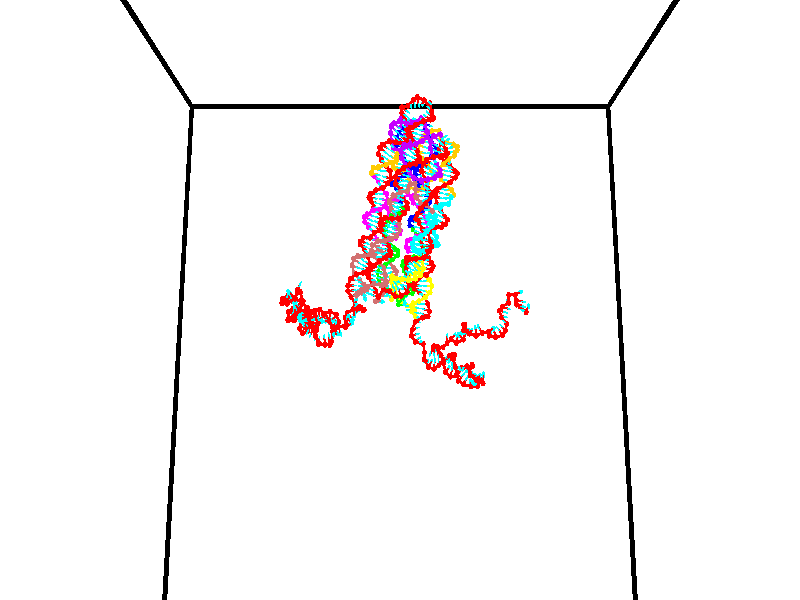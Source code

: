 // switches for output
#declare DRAW_BASES = 1; // possible values are 0, 1; only relevant for DNA ribbons
#declare DRAW_BASES_TYPE = 3; // possible values are 1, 2, 3; only relevant for DNA ribbons
#declare DRAW_FOG = 0; // set to 1 to enable fog

#include "colors.inc"

#include "transforms.inc"
background { rgb <1, 1, 1>}

#default {
   normal{
       ripples 0.25
       frequency 0.20
       turbulence 0.2
       lambda 5
   }
	finish {
		phong 0.1
		phong_size 40.
	}
}

// original window dimensions: 1024x640


// camera settings

camera {
	sky <0, 0.179814, -0.983701>
	up <0, 0.179814, -0.983701>
	right 1.6 * <1, 0, 0>
	location <35, 94.9851, 44.8844>
	look_at <35, 29.7336, 32.9568>
	direction <0, -65.2515, -11.9276>
	angle 67.0682
}


# declare cpy_camera_pos = <35, 94.9851, 44.8844>;
# if (DRAW_FOG = 1)
fog {
	fog_type 2
	up vnormalize(cpy_camera_pos)
	color rgbt<1,1,1,0.3>
	distance 1e-5
	fog_alt 3e-3
	fog_offset 56
}
# end


// LIGHTS

# declare lum = 6;
global_settings {
	ambient_light rgb lum * <0.05, 0.05, 0.05>
	max_trace_level 15
}# declare cpy_direct_light_amount = 0.25;
light_source
{	1000 * <-1, -1.16352, -0.803886>,
	rgb lum * cpy_direct_light_amount
	parallel
}

light_source
{	1000 * <1, 1.16352, 0.803886>,
	rgb lum * cpy_direct_light_amount
	parallel
}

// strand 0

// nucleotide -1

// particle -1
sphere {
	<24.537552, 35.414810, 35.094269> 0.250000
	pigment { color rgbt <1,0,0,0> }
	no_shadow
}
cylinder {
	<24.211397, 35.199291, 35.009567>,  <24.015705, 35.069981, 34.958748>, 0.100000
	pigment { color rgbt <1,0,0,0> }
	no_shadow
}
cylinder {
	<24.211397, 35.199291, 35.009567>,  <24.537552, 35.414810, 35.094269>, 0.100000
	pigment { color rgbt <1,0,0,0> }
	no_shadow
}

// particle -1
sphere {
	<24.211397, 35.199291, 35.009567> 0.100000
	pigment { color rgbt <1,0,0,0> }
	no_shadow
}
sphere {
	0, 1
	scale<0.080000,0.200000,0.300000>
	matrix <-0.105943, -0.220719, 0.969567,
		-0.569141, 0.813005, 0.122889,
		-0.815387, -0.538801, -0.211752,
		23.966782, 35.037651, 34.946041>
	pigment { color rgbt <0,1,1,0> }
	no_shadow
}
cylinder {
	<24.743044, 36.085484, 35.551395>,  <24.537552, 35.414810, 35.094269>, 0.130000
	pigment { color rgbt <1,0,0,0> }
	no_shadow
}

// nucleotide -1

// particle -1
sphere {
	<24.743044, 36.085484, 35.551395> 0.250000
	pigment { color rgbt <1,0,0,0> }
	no_shadow
}
cylinder {
	<25.083698, 36.289795, 35.598415>,  <25.288092, 36.412384, 35.626629>, 0.100000
	pigment { color rgbt <1,0,0,0> }
	no_shadow
}
cylinder {
	<25.083698, 36.289795, 35.598415>,  <24.743044, 36.085484, 35.551395>, 0.100000
	pigment { color rgbt <1,0,0,0> }
	no_shadow
}

// particle -1
sphere {
	<25.083698, 36.289795, 35.598415> 0.100000
	pigment { color rgbt <1,0,0,0> }
	no_shadow
}
sphere {
	0, 1
	scale<0.080000,0.200000,0.300000>
	matrix <0.519446, -0.852446, -0.059259,
		0.069938, 0.111528, -0.991297,
		0.851637, 0.510781, 0.117551,
		25.339190, 36.443027, 35.633682>
	pigment { color rgbt <0,1,1,0> }
	no_shadow
}
cylinder {
	<25.166140, 35.899303, 35.031643>,  <24.743044, 36.085484, 35.551395>, 0.130000
	pigment { color rgbt <1,0,0,0> }
	no_shadow
}

// nucleotide -1

// particle -1
sphere {
	<25.166140, 35.899303, 35.031643> 0.250000
	pigment { color rgbt <1,0,0,0> }
	no_shadow
}
cylinder {
	<25.389879, 36.017208, 35.341545>,  <25.524122, 36.087952, 35.527485>, 0.100000
	pigment { color rgbt <1,0,0,0> }
	no_shadow
}
cylinder {
	<25.389879, 36.017208, 35.341545>,  <25.166140, 35.899303, 35.031643>, 0.100000
	pigment { color rgbt <1,0,0,0> }
	no_shadow
}

// particle -1
sphere {
	<25.389879, 36.017208, 35.341545> 0.100000
	pigment { color rgbt <1,0,0,0> }
	no_shadow
}
sphere {
	0, 1
	scale<0.080000,0.200000,0.300000>
	matrix <0.365582, -0.926555, 0.088576,
		0.743962, 0.233691, -0.626026,
		0.559348, 0.294761, 0.774755,
		25.557684, 36.105637, 35.573971>
	pigment { color rgbt <0,1,1,0> }
	no_shadow
}
cylinder {
	<25.892471, 35.750805, 34.942806>,  <25.166140, 35.899303, 35.031643>, 0.130000
	pigment { color rgbt <1,0,0,0> }
	no_shadow
}

// nucleotide -1

// particle -1
sphere {
	<25.892471, 35.750805, 34.942806> 0.250000
	pigment { color rgbt <1,0,0,0> }
	no_shadow
}
cylinder {
	<25.811316, 35.771984, 35.333912>,  <25.762621, 35.784691, 35.568577>, 0.100000
	pigment { color rgbt <1,0,0,0> }
	no_shadow
}
cylinder {
	<25.811316, 35.771984, 35.333912>,  <25.892471, 35.750805, 34.942806>, 0.100000
	pigment { color rgbt <1,0,0,0> }
	no_shadow
}

// particle -1
sphere {
	<25.811316, 35.771984, 35.333912> 0.100000
	pigment { color rgbt <1,0,0,0> }
	no_shadow
}
sphere {
	0, 1
	scale<0.080000,0.200000,0.300000>
	matrix <0.287181, -0.951410, 0.111115,
		0.936142, 0.303341, 0.177826,
		-0.202891, 0.052951, 0.977768,
		25.750448, 35.787868, 35.627243>
	pigment { color rgbt <0,1,1,0> }
	no_shadow
}
cylinder {
	<26.554867, 35.716534, 35.358700>,  <25.892471, 35.750805, 34.942806>, 0.130000
	pigment { color rgbt <1,0,0,0> }
	no_shadow
}

// nucleotide -1

// particle -1
sphere {
	<26.554867, 35.716534, 35.358700> 0.250000
	pigment { color rgbt <1,0,0,0> }
	no_shadow
}
cylinder {
	<26.233337, 35.574219, 35.549397>,  <26.040421, 35.488831, 35.663815>, 0.100000
	pigment { color rgbt <1,0,0,0> }
	no_shadow
}
cylinder {
	<26.233337, 35.574219, 35.549397>,  <26.554867, 35.716534, 35.358700>, 0.100000
	pigment { color rgbt <1,0,0,0> }
	no_shadow
}

// particle -1
sphere {
	<26.233337, 35.574219, 35.549397> 0.100000
	pigment { color rgbt <1,0,0,0> }
	no_shadow
}
sphere {
	0, 1
	scale<0.080000,0.200000,0.300000>
	matrix <0.436328, -0.897365, 0.065989,
		0.404335, 0.261060, 0.876562,
		-0.803823, -0.355787, 0.476743,
		25.992191, 35.467484, 35.692421>
	pigment { color rgbt <0,1,1,0> }
	no_shadow
}
cylinder {
	<26.775928, 35.313362, 35.970821>,  <26.554867, 35.716534, 35.358700>, 0.130000
	pigment { color rgbt <1,0,0,0> }
	no_shadow
}

// nucleotide -1

// particle -1
sphere {
	<26.775928, 35.313362, 35.970821> 0.250000
	pigment { color rgbt <1,0,0,0> }
	no_shadow
}
cylinder {
	<26.412476, 35.174141, 35.878521>,  <26.194403, 35.090611, 35.823139>, 0.100000
	pigment { color rgbt <1,0,0,0> }
	no_shadow
}
cylinder {
	<26.412476, 35.174141, 35.878521>,  <26.775928, 35.313362, 35.970821>, 0.100000
	pigment { color rgbt <1,0,0,0> }
	no_shadow
}

// particle -1
sphere {
	<26.412476, 35.174141, 35.878521> 0.100000
	pigment { color rgbt <1,0,0,0> }
	no_shadow
}
sphere {
	0, 1
	scale<0.080000,0.200000,0.300000>
	matrix <0.375141, -0.923071, -0.084903,
		-0.183450, -0.163710, 0.969301,
		-0.908634, -0.348049, -0.230752,
		26.139885, 35.069725, 35.809296>
	pigment { color rgbt <0,1,1,0> }
	no_shadow
}
cylinder {
	<26.593775, 34.833614, 36.448742>,  <26.775928, 35.313362, 35.970821>, 0.130000
	pigment { color rgbt <1,0,0,0> }
	no_shadow
}

// nucleotide -1

// particle -1
sphere {
	<26.593775, 34.833614, 36.448742> 0.250000
	pigment { color rgbt <1,0,0,0> }
	no_shadow
}
cylinder {
	<26.381895, 34.765007, 36.116478>,  <26.254768, 34.723843, 35.917118>, 0.100000
	pigment { color rgbt <1,0,0,0> }
	no_shadow
}
cylinder {
	<26.381895, 34.765007, 36.116478>,  <26.593775, 34.833614, 36.448742>, 0.100000
	pigment { color rgbt <1,0,0,0> }
	no_shadow
}

// particle -1
sphere {
	<26.381895, 34.765007, 36.116478> 0.100000
	pigment { color rgbt <1,0,0,0> }
	no_shadow
}
sphere {
	0, 1
	scale<0.080000,0.200000,0.300000>
	matrix <0.491019, -0.860559, -0.135418,
		-0.691608, -0.479602, 0.540056,
		-0.529697, -0.171522, -0.830663,
		26.222986, 34.713551, 35.867279>
	pigment { color rgbt <0,1,1,0> }
	no_shadow
}
cylinder {
	<26.360895, 34.189323, 36.498554>,  <26.593775, 34.833614, 36.448742>, 0.130000
	pigment { color rgbt <1,0,0,0> }
	no_shadow
}

// nucleotide -1

// particle -1
sphere {
	<26.360895, 34.189323, 36.498554> 0.250000
	pigment { color rgbt <1,0,0,0> }
	no_shadow
}
cylinder {
	<26.459032, 34.308182, 36.129444>,  <26.517914, 34.379498, 35.907978>, 0.100000
	pigment { color rgbt <1,0,0,0> }
	no_shadow
}
cylinder {
	<26.459032, 34.308182, 36.129444>,  <26.360895, 34.189323, 36.498554>, 0.100000
	pigment { color rgbt <1,0,0,0> }
	no_shadow
}

// particle -1
sphere {
	<26.459032, 34.308182, 36.129444> 0.100000
	pigment { color rgbt <1,0,0,0> }
	no_shadow
}
sphere {
	0, 1
	scale<0.080000,0.200000,0.300000>
	matrix <0.546199, -0.828775, -0.121651,
		-0.800920, -0.474172, -0.365634,
		0.245344, 0.297142, -0.922775,
		26.532635, 34.397324, 35.852612>
	pigment { color rgbt <0,1,1,0> }
	no_shadow
}
cylinder {
	<26.417637, 33.554516, 36.089760>,  <26.360895, 34.189323, 36.498554>, 0.130000
	pigment { color rgbt <1,0,0,0> }
	no_shadow
}

// nucleotide -1

// particle -1
sphere {
	<26.417637, 33.554516, 36.089760> 0.250000
	pigment { color rgbt <1,0,0,0> }
	no_shadow
}
cylinder {
	<26.599775, 33.820774, 35.853260>,  <26.709059, 33.980530, 35.711361>, 0.100000
	pigment { color rgbt <1,0,0,0> }
	no_shadow
}
cylinder {
	<26.599775, 33.820774, 35.853260>,  <26.417637, 33.554516, 36.089760>, 0.100000
	pigment { color rgbt <1,0,0,0> }
	no_shadow
}

// particle -1
sphere {
	<26.599775, 33.820774, 35.853260> 0.100000
	pigment { color rgbt <1,0,0,0> }
	no_shadow
}
sphere {
	0, 1
	scale<0.080000,0.200000,0.300000>
	matrix <0.754880, -0.640746, -0.140004,
		-0.472033, -0.382571, -0.794244,
		0.455348, 0.665645, -0.591249,
		26.736380, 34.020466, 35.675884>
	pigment { color rgbt <0,1,1,0> }
	no_shadow
}
cylinder {
	<26.650034, 33.203842, 35.436867>,  <26.417637, 33.554516, 36.089760>, 0.130000
	pigment { color rgbt <1,0,0,0> }
	no_shadow
}

// nucleotide -1

// particle -1
sphere {
	<26.650034, 33.203842, 35.436867> 0.250000
	pigment { color rgbt <1,0,0,0> }
	no_shadow
}
cylinder {
	<26.874706, 33.524712, 35.517891>,  <27.009510, 33.717232, 35.566505>, 0.100000
	pigment { color rgbt <1,0,0,0> }
	no_shadow
}
cylinder {
	<26.874706, 33.524712, 35.517891>,  <26.650034, 33.203842, 35.436867>, 0.100000
	pigment { color rgbt <1,0,0,0> }
	no_shadow
}

// particle -1
sphere {
	<26.874706, 33.524712, 35.517891> 0.100000
	pigment { color rgbt <1,0,0,0> }
	no_shadow
}
sphere {
	0, 1
	scale<0.080000,0.200000,0.300000>
	matrix <0.823059, -0.566675, -0.038121,
		0.084208, 0.188134, -0.978527,
		0.561679, 0.802175, 0.202564,
		27.043209, 33.765366, 35.578659>
	pigment { color rgbt <0,1,1,0> }
	no_shadow
}
cylinder {
	<27.071026, 33.139374, 34.886074>,  <26.650034, 33.203842, 35.436867>, 0.130000
	pigment { color rgbt <1,0,0,0> }
	no_shadow
}

// nucleotide -1

// particle -1
sphere {
	<27.071026, 33.139374, 34.886074> 0.250000
	pigment { color rgbt <1,0,0,0> }
	no_shadow
}
cylinder {
	<27.253130, 33.357212, 35.167828>,  <27.362392, 33.487915, 35.336880>, 0.100000
	pigment { color rgbt <1,0,0,0> }
	no_shadow
}
cylinder {
	<27.253130, 33.357212, 35.167828>,  <27.071026, 33.139374, 34.886074>, 0.100000
	pigment { color rgbt <1,0,0,0> }
	no_shadow
}

// particle -1
sphere {
	<27.253130, 33.357212, 35.167828> 0.100000
	pigment { color rgbt <1,0,0,0> }
	no_shadow
}
sphere {
	0, 1
	scale<0.080000,0.200000,0.300000>
	matrix <0.761759, -0.647805, 0.008503,
		0.460934, 0.532699, -0.709769,
		0.455262, 0.544592, 0.704383,
		27.389709, 33.520588, 35.379143>
	pigment { color rgbt <0,1,1,0> }
	no_shadow
}
cylinder {
	<27.745346, 33.305126, 34.625702>,  <27.071026, 33.139374, 34.886074>, 0.130000
	pigment { color rgbt <1,0,0,0> }
	no_shadow
}

// nucleotide -1

// particle -1
sphere {
	<27.745346, 33.305126, 34.625702> 0.250000
	pigment { color rgbt <1,0,0,0> }
	no_shadow
}
cylinder {
	<27.743982, 33.285248, 35.025204>,  <27.743164, 33.273319, 35.264904>, 0.100000
	pigment { color rgbt <1,0,0,0> }
	no_shadow
}
cylinder {
	<27.743982, 33.285248, 35.025204>,  <27.745346, 33.305126, 34.625702>, 0.100000
	pigment { color rgbt <1,0,0,0> }
	no_shadow
}

// particle -1
sphere {
	<27.743982, 33.285248, 35.025204> 0.100000
	pigment { color rgbt <1,0,0,0> }
	no_shadow
}
sphere {
	0, 1
	scale<0.080000,0.200000,0.300000>
	matrix <0.585659, -0.809653, -0.038289,
		0.810550, 0.584802, 0.031867,
		-0.003410, -0.049699, 0.998758,
		27.742960, 33.270340, 35.324833>
	pigment { color rgbt <0,1,1,0> }
	no_shadow
}
cylinder {
	<28.406349, 33.150635, 34.850185>,  <27.745346, 33.305126, 34.625702>, 0.130000
	pigment { color rgbt <1,0,0,0> }
	no_shadow
}

// nucleotide -1

// particle -1
sphere {
	<28.406349, 33.150635, 34.850185> 0.250000
	pigment { color rgbt <1,0,0,0> }
	no_shadow
}
cylinder {
	<28.146139, 33.007954, 35.118389>,  <27.990013, 32.922344, 35.279312>, 0.100000
	pigment { color rgbt <1,0,0,0> }
	no_shadow
}
cylinder {
	<28.146139, 33.007954, 35.118389>,  <28.406349, 33.150635, 34.850185>, 0.100000
	pigment { color rgbt <1,0,0,0> }
	no_shadow
}

// particle -1
sphere {
	<28.146139, 33.007954, 35.118389> 0.100000
	pigment { color rgbt <1,0,0,0> }
	no_shadow
}
sphere {
	0, 1
	scale<0.080000,0.200000,0.300000>
	matrix <0.459040, -0.888003, -0.027053,
		0.605062, 0.290191, 0.741410,
		-0.650524, -0.356706, 0.670507,
		27.950981, 32.900940, 35.319542>
	pigment { color rgbt <0,1,1,0> }
	no_shadow
}
cylinder {
	<28.673159, 33.094517, 35.518570>,  <28.406349, 33.150635, 34.850185>, 0.130000
	pigment { color rgbt <1,0,0,0> }
	no_shadow
}

// nucleotide -1

// particle -1
sphere {
	<28.673159, 33.094517, 35.518570> 0.250000
	pigment { color rgbt <1,0,0,0> }
	no_shadow
}
cylinder {
	<28.405903, 32.811768, 35.425690>,  <28.245548, 32.642117, 35.369961>, 0.100000
	pigment { color rgbt <1,0,0,0> }
	no_shadow
}
cylinder {
	<28.405903, 32.811768, 35.425690>,  <28.673159, 33.094517, 35.518570>, 0.100000
	pigment { color rgbt <1,0,0,0> }
	no_shadow
}

// particle -1
sphere {
	<28.405903, 32.811768, 35.425690> 0.100000
	pigment { color rgbt <1,0,0,0> }
	no_shadow
}
sphere {
	0, 1
	scale<0.080000,0.200000,0.300000>
	matrix <0.712330, -0.697853, 0.074749,
		-0.214879, -0.115460, 0.969792,
		-0.668141, -0.706874, -0.232200,
		28.205460, 32.599705, 35.356030>
	pigment { color rgbt <0,1,1,0> }
	no_shadow
}
cylinder {
	<28.110888, 32.918579, 35.927116>,  <28.673159, 33.094517, 35.518570>, 0.130000
	pigment { color rgbt <1,0,0,0> }
	no_shadow
}

// nucleotide -1

// particle -1
sphere {
	<28.110888, 32.918579, 35.927116> 0.250000
	pigment { color rgbt <1,0,0,0> }
	no_shadow
}
cylinder {
	<28.276390, 33.240429, 35.756763>,  <28.375692, 33.433540, 35.654552>, 0.100000
	pigment { color rgbt <1,0,0,0> }
	no_shadow
}
cylinder {
	<28.276390, 33.240429, 35.756763>,  <28.110888, 32.918579, 35.927116>, 0.100000
	pigment { color rgbt <1,0,0,0> }
	no_shadow
}

// particle -1
sphere {
	<28.276390, 33.240429, 35.756763> 0.100000
	pigment { color rgbt <1,0,0,0> }
	no_shadow
}
sphere {
	0, 1
	scale<0.080000,0.200000,0.300000>
	matrix <-0.883458, 0.467813, 0.025544,
		0.219789, 0.365683, 0.904416,
		0.413757, 0.804628, -0.425886,
		28.400517, 33.481819, 35.628998>
	pigment { color rgbt <0,1,1,0> }
	no_shadow
}
cylinder {
	<28.077448, 33.594650, 36.369839>,  <28.110888, 32.918579, 35.927116>, 0.130000
	pigment { color rgbt <1,0,0,0> }
	no_shadow
}

// nucleotide -1

// particle -1
sphere {
	<28.077448, 33.594650, 36.369839> 0.250000
	pigment { color rgbt <1,0,0,0> }
	no_shadow
}
cylinder {
	<28.047029, 33.625599, 35.972198>,  <28.028778, 33.644169, 35.733616>, 0.100000
	pigment { color rgbt <1,0,0,0> }
	no_shadow
}
cylinder {
	<28.047029, 33.625599, 35.972198>,  <28.077448, 33.594650, 36.369839>, 0.100000
	pigment { color rgbt <1,0,0,0> }
	no_shadow
}

// particle -1
sphere {
	<28.047029, 33.625599, 35.972198> 0.100000
	pigment { color rgbt <1,0,0,0> }
	no_shadow
}
sphere {
	0, 1
	scale<0.080000,0.200000,0.300000>
	matrix <-0.935651, 0.339058, 0.097966,
		0.344637, 0.937578, 0.046610,
		-0.076047, 0.077374, -0.994098,
		28.024216, 33.648811, 35.673969>
	pigment { color rgbt <0,1,1,0> }
	no_shadow
}
cylinder {
	<28.115402, 34.305473, 36.122311>,  <28.077448, 33.594650, 36.369839>, 0.130000
	pigment { color rgbt <1,0,0,0> }
	no_shadow
}

// nucleotide -1

// particle -1
sphere {
	<28.115402, 34.305473, 36.122311> 0.250000
	pigment { color rgbt <1,0,0,0> }
	no_shadow
}
cylinder {
	<27.899822, 34.076591, 35.875050>,  <27.770473, 33.939262, 35.726692>, 0.100000
	pigment { color rgbt <1,0,0,0> }
	no_shadow
}
cylinder {
	<27.899822, 34.076591, 35.875050>,  <28.115402, 34.305473, 36.122311>, 0.100000
	pigment { color rgbt <1,0,0,0> }
	no_shadow
}

// particle -1
sphere {
	<27.899822, 34.076591, 35.875050> 0.100000
	pigment { color rgbt <1,0,0,0> }
	no_shadow
}
sphere {
	0, 1
	scale<0.080000,0.200000,0.300000>
	matrix <-0.788940, 0.600030, 0.132426,
		0.295134, 0.559055, -0.774824,
		-0.538952, -0.572207, -0.618151,
		27.738136, 33.904930, 35.689606>
	pigment { color rgbt <0,1,1,0> }
	no_shadow
}
cylinder {
	<27.832899, 34.781628, 35.609928>,  <28.115402, 34.305473, 36.122311>, 0.130000
	pigment { color rgbt <1,0,0,0> }
	no_shadow
}

// nucleotide -1

// particle -1
sphere {
	<27.832899, 34.781628, 35.609928> 0.250000
	pigment { color rgbt <1,0,0,0> }
	no_shadow
}
cylinder {
	<27.597685, 34.458153, 35.616081>,  <27.456556, 34.264069, 35.619774>, 0.100000
	pigment { color rgbt <1,0,0,0> }
	no_shadow
}
cylinder {
	<27.597685, 34.458153, 35.616081>,  <27.832899, 34.781628, 35.609928>, 0.100000
	pigment { color rgbt <1,0,0,0> }
	no_shadow
}

// particle -1
sphere {
	<27.597685, 34.458153, 35.616081> 0.100000
	pigment { color rgbt <1,0,0,0> }
	no_shadow
}
sphere {
	0, 1
	scale<0.080000,0.200000,0.300000>
	matrix <-0.808836, 0.587925, -0.011297,
		0.000090, -0.019088, -0.999818,
		-0.588034, -0.808690, 0.015386,
		27.421274, 34.215546, 35.620697>
	pigment { color rgbt <0,1,1,0> }
	no_shadow
}
cylinder {
	<27.439392, 34.967556, 35.063141>,  <27.832899, 34.781628, 35.609928>, 0.130000
	pigment { color rgbt <1,0,0,0> }
	no_shadow
}

// nucleotide -1

// particle -1
sphere {
	<27.439392, 34.967556, 35.063141> 0.250000
	pigment { color rgbt <1,0,0,0> }
	no_shadow
}
cylinder {
	<27.228941, 34.685932, 35.253929>,  <27.102671, 34.516960, 35.368401>, 0.100000
	pigment { color rgbt <1,0,0,0> }
	no_shadow
}
cylinder {
	<27.228941, 34.685932, 35.253929>,  <27.439392, 34.967556, 35.063141>, 0.100000
	pigment { color rgbt <1,0,0,0> }
	no_shadow
}

// particle -1
sphere {
	<27.228941, 34.685932, 35.253929> 0.100000
	pigment { color rgbt <1,0,0,0> }
	no_shadow
}
sphere {
	0, 1
	scale<0.080000,0.200000,0.300000>
	matrix <-0.837996, 0.524697, -0.149854,
		-0.144758, -0.478538, -0.866052,
		-0.526126, -0.704055, 0.476967,
		27.071104, 34.474716, 35.397018>
	pigment { color rgbt <0,1,1,0> }
	no_shadow
}
cylinder {
	<26.891476, 34.753342, 34.697945>,  <27.439392, 34.967556, 35.063141>, 0.130000
	pigment { color rgbt <1,0,0,0> }
	no_shadow
}

// nucleotide -1

// particle -1
sphere {
	<26.891476, 34.753342, 34.697945> 0.250000
	pigment { color rgbt <1,0,0,0> }
	no_shadow
}
cylinder {
	<26.793514, 34.656319, 35.073433>,  <26.734737, 34.598106, 35.298725>, 0.100000
	pigment { color rgbt <1,0,0,0> }
	no_shadow
}
cylinder {
	<26.793514, 34.656319, 35.073433>,  <26.891476, 34.753342, 34.697945>, 0.100000
	pigment { color rgbt <1,0,0,0> }
	no_shadow
}

// particle -1
sphere {
	<26.793514, 34.656319, 35.073433> 0.100000
	pigment { color rgbt <1,0,0,0> }
	no_shadow
}
sphere {
	0, 1
	scale<0.080000,0.200000,0.300000>
	matrix <-0.883441, 0.454714, -0.112987,
		-0.399442, -0.856972, -0.325647,
		-0.244903, -0.242558, 0.938716,
		26.720043, 34.583549, 35.355049>
	pigment { color rgbt <0,1,1,0> }
	no_shadow
}
cylinder {
	<26.331078, 34.278824, 34.691170>,  <26.891476, 34.753342, 34.697945>, 0.130000
	pigment { color rgbt <1,0,0,0> }
	no_shadow
}

// nucleotide -1

// particle -1
sphere {
	<26.331078, 34.278824, 34.691170> 0.250000
	pigment { color rgbt <1,0,0,0> }
	no_shadow
}
cylinder {
	<26.248320, 34.217037, 35.077606>,  <26.198664, 34.179966, 35.309467>, 0.100000
	pigment { color rgbt <1,0,0,0> }
	no_shadow
}
cylinder {
	<26.248320, 34.217037, 35.077606>,  <26.331078, 34.278824, 34.691170>, 0.100000
	pigment { color rgbt <1,0,0,0> }
	no_shadow
}

// particle -1
sphere {
	<26.248320, 34.217037, 35.077606> 0.100000
	pigment { color rgbt <1,0,0,0> }
	no_shadow
}
sphere {
	0, 1
	scale<0.080000,0.200000,0.300000>
	matrix <-0.542650, 0.839765, 0.018053,
		-0.814079, -0.520516, -0.257564,
		-0.206896, -0.154463, 0.966093,
		26.186251, 34.170700, 35.367435>
	pigment { color rgbt <0,1,1,0> }
	no_shadow
}
cylinder {
	<25.634106, 34.371902, 34.751938>,  <26.331078, 34.278824, 34.691170>, 0.130000
	pigment { color rgbt <1,0,0,0> }
	no_shadow
}

// nucleotide -1

// particle -1
sphere {
	<25.634106, 34.371902, 34.751938> 0.250000
	pigment { color rgbt <1,0,0,0> }
	no_shadow
}
cylinder {
	<25.810225, 34.488144, 35.091747>,  <25.915895, 34.557888, 35.295631>, 0.100000
	pigment { color rgbt <1,0,0,0> }
	no_shadow
}
cylinder {
	<25.810225, 34.488144, 35.091747>,  <25.634106, 34.371902, 34.751938>, 0.100000
	pigment { color rgbt <1,0,0,0> }
	no_shadow
}

// particle -1
sphere {
	<25.810225, 34.488144, 35.091747> 0.100000
	pigment { color rgbt <1,0,0,0> }
	no_shadow
}
sphere {
	0, 1
	scale<0.080000,0.200000,0.300000>
	matrix <-0.490934, 0.870125, -0.043209,
		-0.751746, -0.398034, 0.525783,
		0.440298, 0.290607, 0.849521,
		25.942314, 34.575325, 35.346603>
	pigment { color rgbt <0,1,1,0> }
	no_shadow
}
cylinder {
	<25.119587, 34.637558, 35.355824>,  <25.634106, 34.371902, 34.751938>, 0.130000
	pigment { color rgbt <1,0,0,0> }
	no_shadow
}

// nucleotide -1

// particle -1
sphere {
	<25.119587, 34.637558, 35.355824> 0.250000
	pigment { color rgbt <1,0,0,0> }
	no_shadow
}
cylinder {
	<25.488693, 34.786640, 35.395012>,  <25.710157, 34.876087, 35.418526>, 0.100000
	pigment { color rgbt <1,0,0,0> }
	no_shadow
}
cylinder {
	<25.488693, 34.786640, 35.395012>,  <25.119587, 34.637558, 35.355824>, 0.100000
	pigment { color rgbt <1,0,0,0> }
	no_shadow
}

// particle -1
sphere {
	<25.488693, 34.786640, 35.395012> 0.100000
	pigment { color rgbt <1,0,0,0> }
	no_shadow
}
sphere {
	0, 1
	scale<0.080000,0.200000,0.300000>
	matrix <-0.378212, 0.924635, 0.044773,
		-0.073897, -0.078367, 0.994182,
		0.922764, 0.372703, 0.097967,
		25.765522, 34.898453, 35.424400>
	pigment { color rgbt <0,1,1,0> }
	no_shadow
}
cylinder {
	<25.084682, 35.112640, 35.853336>,  <25.119587, 34.637558, 35.355824>, 0.130000
	pigment { color rgbt <1,0,0,0> }
	no_shadow
}

// nucleotide -1

// particle -1
sphere {
	<25.084682, 35.112640, 35.853336> 0.250000
	pigment { color rgbt <1,0,0,0> }
	no_shadow
}
cylinder {
	<25.425341, 35.054413, 36.054733>,  <25.629736, 35.019478, 36.175571>, 0.100000
	pigment { color rgbt <1,0,0,0> }
	no_shadow
}
cylinder {
	<25.425341, 35.054413, 36.054733>,  <25.084682, 35.112640, 35.853336>, 0.100000
	pigment { color rgbt <1,0,0,0> }
	no_shadow
}

// particle -1
sphere {
	<25.425341, 35.054413, 36.054733> 0.100000
	pigment { color rgbt <1,0,0,0> }
	no_shadow
}
sphere {
	0, 1
	scale<0.080000,0.200000,0.300000>
	matrix <0.283309, 0.936073, -0.208576,
		-0.440945, 0.320277, 0.838445,
		0.851648, -0.145568, 0.503494,
		25.680836, 35.010742, 36.205780>
	pigment { color rgbt <0,1,1,0> }
	no_shadow
}
cylinder {
	<25.005772, 35.496887, 36.416443>,  <25.084682, 35.112640, 35.853336>, 0.130000
	pigment { color rgbt <1,0,0,0> }
	no_shadow
}

// nucleotide -1

// particle -1
sphere {
	<25.005772, 35.496887, 36.416443> 0.250000
	pigment { color rgbt <1,0,0,0> }
	no_shadow
}
cylinder {
	<25.367849, 35.445839, 36.254288>,  <25.585096, 35.415211, 36.156994>, 0.100000
	pigment { color rgbt <1,0,0,0> }
	no_shadow
}
cylinder {
	<25.367849, 35.445839, 36.254288>,  <25.005772, 35.496887, 36.416443>, 0.100000
	pigment { color rgbt <1,0,0,0> }
	no_shadow
}

// particle -1
sphere {
	<25.367849, 35.445839, 36.254288> 0.100000
	pigment { color rgbt <1,0,0,0> }
	no_shadow
}
sphere {
	0, 1
	scale<0.080000,0.200000,0.300000>
	matrix <0.063147, 0.983648, -0.168666,
		0.420285, 0.127076, 0.898450,
		0.905192, -0.127622, -0.405388,
		25.639406, 35.407551, 36.132671>
	pigment { color rgbt <0,1,1,0> }
	no_shadow
}
cylinder {
	<25.393600, 35.959930, 36.854389>,  <25.005772, 35.496887, 36.416443>, 0.130000
	pigment { color rgbt <1,0,0,0> }
	no_shadow
}

// nucleotide -1

// particle -1
sphere {
	<25.393600, 35.959930, 36.854389> 0.250000
	pigment { color rgbt <1,0,0,0> }
	no_shadow
}
cylinder {
	<25.510246, 35.905025, 36.475735>,  <25.580235, 35.872082, 36.248543>, 0.100000
	pigment { color rgbt <1,0,0,0> }
	no_shadow
}
cylinder {
	<25.510246, 35.905025, 36.475735>,  <25.393600, 35.959930, 36.854389>, 0.100000
	pigment { color rgbt <1,0,0,0> }
	no_shadow
}

// particle -1
sphere {
	<25.510246, 35.905025, 36.475735> 0.100000
	pigment { color rgbt <1,0,0,0> }
	no_shadow
}
sphere {
	0, 1
	scale<0.080000,0.200000,0.300000>
	matrix <-0.016629, 0.988773, -0.148499,
		0.956392, 0.059046, 0.286058,
		0.291615, -0.137266, -0.946636,
		25.597731, 35.863846, 36.191746>
	pigment { color rgbt <0,1,1,0> }
	no_shadow
}
cylinder {
	<25.915018, 36.392586, 36.776176>,  <25.393600, 35.959930, 36.854389>, 0.130000
	pigment { color rgbt <1,0,0,0> }
	no_shadow
}

// nucleotide -1

// particle -1
sphere {
	<25.915018, 36.392586, 36.776176> 0.250000
	pigment { color rgbt <1,0,0,0> }
	no_shadow
}
cylinder {
	<25.763796, 36.327141, 36.411694>,  <25.673063, 36.287876, 36.193005>, 0.100000
	pigment { color rgbt <1,0,0,0> }
	no_shadow
}
cylinder {
	<25.763796, 36.327141, 36.411694>,  <25.915018, 36.392586, 36.776176>, 0.100000
	pigment { color rgbt <1,0,0,0> }
	no_shadow
}

// particle -1
sphere {
	<25.763796, 36.327141, 36.411694> 0.100000
	pigment { color rgbt <1,0,0,0> }
	no_shadow
}
sphere {
	0, 1
	scale<0.080000,0.200000,0.300000>
	matrix <-0.059049, 0.986518, -0.152631,
		0.923898, -0.003898, -0.382619,
		-0.378056, -0.163609, -0.911211,
		25.650379, 36.278057, 36.138329>
	pigment { color rgbt <0,1,1,0> }
	no_shadow
}
cylinder {
	<26.233265, 36.804859, 36.241547>,  <25.915018, 36.392586, 36.776176>, 0.130000
	pigment { color rgbt <1,0,0,0> }
	no_shadow
}

// nucleotide -1

// particle -1
sphere {
	<26.233265, 36.804859, 36.241547> 0.250000
	pigment { color rgbt <1,0,0,0> }
	no_shadow
}
cylinder {
	<25.855988, 36.714588, 36.144012>,  <25.629622, 36.660423, 36.085491>, 0.100000
	pigment { color rgbt <1,0,0,0> }
	no_shadow
}
cylinder {
	<25.855988, 36.714588, 36.144012>,  <26.233265, 36.804859, 36.241547>, 0.100000
	pigment { color rgbt <1,0,0,0> }
	no_shadow
}

// particle -1
sphere {
	<25.855988, 36.714588, 36.144012> 0.100000
	pigment { color rgbt <1,0,0,0> }
	no_shadow
}
sphere {
	0, 1
	scale<0.080000,0.200000,0.300000>
	matrix <-0.177966, 0.962908, -0.202821,
		0.280559, -0.147907, -0.948372,
		-0.943194, -0.225681, -0.243831,
		25.573029, 36.646885, 36.070862>
	pigment { color rgbt <0,1,1,0> }
	no_shadow
}
cylinder {
	<25.931360, 36.956123, 35.495903>,  <26.233265, 36.804859, 36.241547>, 0.130000
	pigment { color rgbt <1,0,0,0> }
	no_shadow
}

// nucleotide -1

// particle -1
sphere {
	<25.931360, 36.956123, 35.495903> 0.250000
	pigment { color rgbt <1,0,0,0> }
	no_shadow
}
cylinder {
	<25.630276, 36.998516, 35.755810>,  <25.449625, 37.023952, 35.911755>, 0.100000
	pigment { color rgbt <1,0,0,0> }
	no_shadow
}
cylinder {
	<25.630276, 36.998516, 35.755810>,  <25.931360, 36.956123, 35.495903>, 0.100000
	pigment { color rgbt <1,0,0,0> }
	no_shadow
}

// particle -1
sphere {
	<25.630276, 36.998516, 35.755810> 0.100000
	pigment { color rgbt <1,0,0,0> }
	no_shadow
}
sphere {
	0, 1
	scale<0.080000,0.200000,0.300000>
	matrix <-0.090335, 0.960996, -0.261392,
		-0.652123, -0.255450, -0.713780,
		-0.752712, 0.105980, 0.649764,
		25.404463, 37.030312, 35.950737>
	pigment { color rgbt <0,1,1,0> }
	no_shadow
}
cylinder {
	<25.245853, 37.285484, 35.117226>,  <25.931360, 36.956123, 35.495903>, 0.130000
	pigment { color rgbt <1,0,0,0> }
	no_shadow
}

// nucleotide -1

// particle -1
sphere {
	<25.245853, 37.285484, 35.117226> 0.250000
	pigment { color rgbt <1,0,0,0> }
	no_shadow
}
cylinder {
	<25.282436, 37.350342, 35.510235>,  <25.304386, 37.389256, 35.746040>, 0.100000
	pigment { color rgbt <1,0,0,0> }
	no_shadow
}
cylinder {
	<25.282436, 37.350342, 35.510235>,  <25.245853, 37.285484, 35.117226>, 0.100000
	pigment { color rgbt <1,0,0,0> }
	no_shadow
}

// particle -1
sphere {
	<25.282436, 37.350342, 35.510235> 0.100000
	pigment { color rgbt <1,0,0,0> }
	no_shadow
}
sphere {
	0, 1
	scale<0.080000,0.200000,0.300000>
	matrix <-0.261498, 0.955939, -0.133416,
		-0.960861, -0.244725, 0.129829,
		0.091459, 0.162145, 0.982520,
		25.309874, 37.398987, 35.804989>
	pigment { color rgbt <0,1,1,0> }
	no_shadow
}
cylinder {
	<24.721603, 37.802486, 35.147503>,  <25.245853, 37.285484, 35.117226>, 0.130000
	pigment { color rgbt <1,0,0,0> }
	no_shadow
}

// nucleotide -1

// particle -1
sphere {
	<24.721603, 37.802486, 35.147503> 0.250000
	pigment { color rgbt <1,0,0,0> }
	no_shadow
}
cylinder {
	<24.961744, 37.824974, 35.466606>,  <25.105829, 37.838467, 35.658066>, 0.100000
	pigment { color rgbt <1,0,0,0> }
	no_shadow
}
cylinder {
	<24.961744, 37.824974, 35.466606>,  <24.721603, 37.802486, 35.147503>, 0.100000
	pigment { color rgbt <1,0,0,0> }
	no_shadow
}

// particle -1
sphere {
	<24.961744, 37.824974, 35.466606> 0.100000
	pigment { color rgbt <1,0,0,0> }
	no_shadow
}
sphere {
	0, 1
	scale<0.080000,0.200000,0.300000>
	matrix <-0.015544, 0.998158, -0.058649,
		-0.799584, 0.022810, 0.600121,
		0.600353, 0.056223, 0.797756,
		25.141850, 37.841843, 35.705933>
	pigment { color rgbt <0,1,1,0> }
	no_shadow
}
cylinder {
	<24.415855, 38.325596, 35.480785>,  <24.721603, 37.802486, 35.147503>, 0.130000
	pigment { color rgbt <1,0,0,0> }
	no_shadow
}

// nucleotide -1

// particle -1
sphere {
	<24.415855, 38.325596, 35.480785> 0.250000
	pigment { color rgbt <1,0,0,0> }
	no_shadow
}
cylinder {
	<24.795738, 38.307880, 35.604782>,  <25.023668, 38.297253, 35.679180>, 0.100000
	pigment { color rgbt <1,0,0,0> }
	no_shadow
}
cylinder {
	<24.795738, 38.307880, 35.604782>,  <24.415855, 38.325596, 35.480785>, 0.100000
	pigment { color rgbt <1,0,0,0> }
	no_shadow
}

// particle -1
sphere {
	<24.795738, 38.307880, 35.604782> 0.100000
	pigment { color rgbt <1,0,0,0> }
	no_shadow
}
sphere {
	0, 1
	scale<0.080000,0.200000,0.300000>
	matrix <0.053531, 0.998337, -0.021381,
		-0.308527, 0.036900, 0.950499,
		0.949708, -0.044284, 0.309989,
		25.080650, 38.294594, 35.697781>
	pigment { color rgbt <0,1,1,0> }
	no_shadow
}
cylinder {
	<24.418898, 38.646160, 36.176918>,  <24.415855, 38.325596, 35.480785>, 0.130000
	pigment { color rgbt <1,0,0,0> }
	no_shadow
}

// nucleotide -1

// particle -1
sphere {
	<24.418898, 38.646160, 36.176918> 0.250000
	pigment { color rgbt <1,0,0,0> }
	no_shadow
}
cylinder {
	<24.768608, 38.683334, 35.986340>,  <24.978434, 38.705639, 35.871990>, 0.100000
	pigment { color rgbt <1,0,0,0> }
	no_shadow
}
cylinder {
	<24.768608, 38.683334, 35.986340>,  <24.418898, 38.646160, 36.176918>, 0.100000
	pigment { color rgbt <1,0,0,0> }
	no_shadow
}

// particle -1
sphere {
	<24.768608, 38.683334, 35.986340> 0.100000
	pigment { color rgbt <1,0,0,0> }
	no_shadow
}
sphere {
	0, 1
	scale<0.080000,0.200000,0.300000>
	matrix <-0.167199, 0.979096, -0.115823,
		0.455725, 0.180923, 0.871540,
		0.874276, 0.092937, -0.476449,
		25.030891, 38.711216, 35.843403>
	pigment { color rgbt <0,1,1,0> }
	no_shadow
}
cylinder {
	<24.591843, 39.318356, 36.296532>,  <24.418898, 38.646160, 36.176918>, 0.130000
	pigment { color rgbt <1,0,0,0> }
	no_shadow
}

// nucleotide -1

// particle -1
sphere {
	<24.591843, 39.318356, 36.296532> 0.250000
	pigment { color rgbt <1,0,0,0> }
	no_shadow
}
cylinder {
	<24.862318, 39.217838, 36.019512>,  <25.024603, 39.157528, 35.853302>, 0.100000
	pigment { color rgbt <1,0,0,0> }
	no_shadow
}
cylinder {
	<24.862318, 39.217838, 36.019512>,  <24.591843, 39.318356, 36.296532>, 0.100000
	pigment { color rgbt <1,0,0,0> }
	no_shadow
}

// particle -1
sphere {
	<24.862318, 39.217838, 36.019512> 0.100000
	pigment { color rgbt <1,0,0,0> }
	no_shadow
}
sphere {
	0, 1
	scale<0.080000,0.200000,0.300000>
	matrix <-0.036060, 0.927613, -0.371797,
		0.735847, 0.276378, 0.618178,
		0.676187, -0.251294, -0.692548,
		25.065174, 39.142448, 35.811749>
	pigment { color rgbt <0,1,1,0> }
	no_shadow
}
cylinder {
	<25.192751, 39.723927, 36.371017>,  <24.591843, 39.318356, 36.296532>, 0.130000
	pigment { color rgbt <1,0,0,0> }
	no_shadow
}

// nucleotide -1

// particle -1
sphere {
	<25.192751, 39.723927, 36.371017> 0.250000
	pigment { color rgbt <1,0,0,0> }
	no_shadow
}
cylinder {
	<25.186977, 39.588108, 35.994827>,  <25.183514, 39.506618, 35.769112>, 0.100000
	pigment { color rgbt <1,0,0,0> }
	no_shadow
}
cylinder {
	<25.186977, 39.588108, 35.994827>,  <25.192751, 39.723927, 36.371017>, 0.100000
	pigment { color rgbt <1,0,0,0> }
	no_shadow
}

// particle -1
sphere {
	<25.186977, 39.588108, 35.994827> 0.100000
	pigment { color rgbt <1,0,0,0> }
	no_shadow
}
sphere {
	0, 1
	scale<0.080000,0.200000,0.300000>
	matrix <0.102970, 0.935072, -0.339172,
		0.994580, -0.101737, 0.021465,
		-0.014435, -0.339543, -0.940480,
		25.182646, 39.486244, 35.712685>
	pigment { color rgbt <0,1,1,0> }
	no_shadow
}
cylinder {
	<25.345345, 40.277096, 36.082783>,  <25.192751, 39.723927, 36.371017>, 0.130000
	pigment { color rgbt <1,0,0,0> }
	no_shadow
}

// nucleotide -1

// particle -1
sphere {
	<25.345345, 40.277096, 36.082783> 0.250000
	pigment { color rgbt <1,0,0,0> }
	no_shadow
}
cylinder {
	<25.318283, 40.042797, 35.759716>,  <25.302046, 39.902218, 35.565876>, 0.100000
	pigment { color rgbt <1,0,0,0> }
	no_shadow
}
cylinder {
	<25.318283, 40.042797, 35.759716>,  <25.345345, 40.277096, 36.082783>, 0.100000
	pigment { color rgbt <1,0,0,0> }
	no_shadow
}

// particle -1
sphere {
	<25.318283, 40.042797, 35.759716> 0.100000
	pigment { color rgbt <1,0,0,0> }
	no_shadow
}
sphere {
	0, 1
	scale<0.080000,0.200000,0.300000>
	matrix <-0.093808, 0.809667, -0.579343,
		0.993289, 0.036569, -0.109726,
		-0.067656, -0.585749, -0.807664,
		25.297987, 39.867073, 35.517418>
	pigment { color rgbt <0,1,1,0> }
	no_shadow
}
cylinder {
	<25.821268, 40.521511, 35.692253>,  <25.345345, 40.277096, 36.082783>, 0.130000
	pigment { color rgbt <1,0,0,0> }
	no_shadow
}

// nucleotide -1

// particle -1
sphere {
	<25.821268, 40.521511, 35.692253> 0.250000
	pigment { color rgbt <1,0,0,0> }
	no_shadow
}
cylinder {
	<25.561859, 40.332394, 35.453629>,  <25.406214, 40.218925, 35.310452>, 0.100000
	pigment { color rgbt <1,0,0,0> }
	no_shadow
}
cylinder {
	<25.561859, 40.332394, 35.453629>,  <25.821268, 40.521511, 35.692253>, 0.100000
	pigment { color rgbt <1,0,0,0> }
	no_shadow
}

// particle -1
sphere {
	<25.561859, 40.332394, 35.453629> 0.100000
	pigment { color rgbt <1,0,0,0> }
	no_shadow
}
sphere {
	0, 1
	scale<0.080000,0.200000,0.300000>
	matrix <-0.096819, 0.828587, -0.551425,
		0.755012, -0.299853, -0.583133,
		-0.648523, -0.472791, -0.596562,
		25.367302, 40.190556, 35.274658>
	pigment { color rgbt <0,1,1,0> }
	no_shadow
}
cylinder {
	<26.106020, 40.589703, 35.047100>,  <25.821268, 40.521511, 35.692253>, 0.130000
	pigment { color rgbt <1,0,0,0> }
	no_shadow
}

// nucleotide -1

// particle -1
sphere {
	<26.106020, 40.589703, 35.047100> 0.250000
	pigment { color rgbt <1,0,0,0> }
	no_shadow
}
cylinder {
	<25.711262, 40.530884, 35.020527>,  <25.474407, 40.495594, 35.004585>, 0.100000
	pigment { color rgbt <1,0,0,0> }
	no_shadow
}
cylinder {
	<25.711262, 40.530884, 35.020527>,  <26.106020, 40.589703, 35.047100>, 0.100000
	pigment { color rgbt <1,0,0,0> }
	no_shadow
}

// particle -1
sphere {
	<25.711262, 40.530884, 35.020527> 0.100000
	pigment { color rgbt <1,0,0,0> }
	no_shadow
}
sphere {
	0, 1
	scale<0.080000,0.200000,0.300000>
	matrix <-0.088132, 0.836092, -0.541464,
		0.135162, -0.528514, -0.838096,
		-0.986896, -0.147048, -0.066429,
		25.415194, 40.486771, 35.000599>
	pigment { color rgbt <0,1,1,0> }
	no_shadow
}
cylinder {
	<25.826298, 40.595253, 34.324829>,  <26.106020, 40.589703, 35.047100>, 0.130000
	pigment { color rgbt <1,0,0,0> }
	no_shadow
}

// nucleotide -1

// particle -1
sphere {
	<25.826298, 40.595253, 34.324829> 0.250000
	pigment { color rgbt <1,0,0,0> }
	no_shadow
}
cylinder {
	<25.521309, 40.696507, 34.563007>,  <25.338316, 40.757259, 34.705914>, 0.100000
	pigment { color rgbt <1,0,0,0> }
	no_shadow
}
cylinder {
	<25.521309, 40.696507, 34.563007>,  <25.826298, 40.595253, 34.324829>, 0.100000
	pigment { color rgbt <1,0,0,0> }
	no_shadow
}

// particle -1
sphere {
	<25.521309, 40.696507, 34.563007> 0.100000
	pigment { color rgbt <1,0,0,0> }
	no_shadow
}
sphere {
	0, 1
	scale<0.080000,0.200000,0.300000>
	matrix <-0.182572, 0.798720, -0.573336,
		-0.620727, -0.545865, -0.562787,
		-0.762473, 0.253136, 0.595447,
		25.292566, 40.772446, 34.741642>
	pigment { color rgbt <0,1,1,0> }
	no_shadow
}
cylinder {
	<25.734793, 41.285278, 34.291645>,  <25.826298, 40.595253, 34.324829>, 0.130000
	pigment { color rgbt <1,0,0,0> }
	no_shadow
}

// nucleotide -1

// particle -1
sphere {
	<25.734793, 41.285278, 34.291645> 0.250000
	pigment { color rgbt <1,0,0,0> }
	no_shadow
}
cylinder {
	<25.899452, 41.601410, 34.110130>,  <25.998249, 41.791088, 34.001221>, 0.100000
	pigment { color rgbt <1,0,0,0> }
	no_shadow
}
cylinder {
	<25.899452, 41.601410, 34.110130>,  <25.734793, 41.285278, 34.291645>, 0.100000
	pigment { color rgbt <1,0,0,0> }
	no_shadow
}

// particle -1
sphere {
	<25.899452, 41.601410, 34.110130> 0.100000
	pigment { color rgbt <1,0,0,0> }
	no_shadow
}
sphere {
	0, 1
	scale<0.080000,0.200000,0.300000>
	matrix <0.834206, -0.126290, 0.536797,
		0.366939, -0.599523, -0.711286,
		0.411650, 0.790331, -0.453785,
		26.022947, 41.838509, 33.973995>
	pigment { color rgbt <0,1,1,0> }
	no_shadow
}
cylinder {
	<25.533587, 41.536503, 35.001831>,  <25.734793, 41.285278, 34.291645>, 0.130000
	pigment { color rgbt <1,0,0,0> }
	no_shadow
}

// nucleotide -1

// particle -1
sphere {
	<25.533587, 41.536503, 35.001831> 0.250000
	pigment { color rgbt <1,0,0,0> }
	no_shadow
}
cylinder {
	<25.232620, 41.560654, 34.739464>,  <25.052040, 41.575146, 34.582043>, 0.100000
	pigment { color rgbt <1,0,0,0> }
	no_shadow
}
cylinder {
	<25.232620, 41.560654, 34.739464>,  <25.533587, 41.536503, 35.001831>, 0.100000
	pigment { color rgbt <1,0,0,0> }
	no_shadow
}

// particle -1
sphere {
	<25.232620, 41.560654, 34.739464> 0.100000
	pigment { color rgbt <1,0,0,0> }
	no_shadow
}
sphere {
	0, 1
	scale<0.080000,0.200000,0.300000>
	matrix <-0.328917, -0.897192, 0.294720,
		-0.570690, 0.437494, 0.694919,
		-0.752414, 0.060377, -0.655918,
		25.006897, 41.578766, 34.542690>
	pigment { color rgbt <0,1,1,0> }
	no_shadow
}
cylinder {
	<24.800985, 41.342060, 35.354733>,  <25.533587, 41.536503, 35.001831>, 0.130000
	pigment { color rgbt <1,0,0,0> }
	no_shadow
}

// nucleotide -1

// particle -1
sphere {
	<24.800985, 41.342060, 35.354733> 0.250000
	pigment { color rgbt <1,0,0,0> }
	no_shadow
}
cylinder {
	<24.897968, 41.283501, 34.971111>,  <24.956158, 41.248363, 34.740940>, 0.100000
	pigment { color rgbt <1,0,0,0> }
	no_shadow
}
cylinder {
	<24.897968, 41.283501, 34.971111>,  <24.800985, 41.342060, 35.354733>, 0.100000
	pigment { color rgbt <1,0,0,0> }
	no_shadow
}

// particle -1
sphere {
	<24.897968, 41.283501, 34.971111> 0.100000
	pigment { color rgbt <1,0,0,0> }
	no_shadow
}
sphere {
	0, 1
	scale<0.080000,0.200000,0.300000>
	matrix <-0.193178, -0.976038, 0.100158,
		-0.950735, 0.160983, -0.264931,
		0.242459, -0.146403, -0.959051,
		24.970707, 41.239578, 34.683395>
	pigment { color rgbt <0,1,1,0> }
	no_shadow
}
cylinder {
	<24.254623, 40.823345, 35.224522>,  <24.800985, 41.342060, 35.354733>, 0.130000
	pigment { color rgbt <1,0,0,0> }
	no_shadow
}

// nucleotide -1

// particle -1
sphere {
	<24.254623, 40.823345, 35.224522> 0.250000
	pigment { color rgbt <1,0,0,0> }
	no_shadow
}
cylinder {
	<24.571802, 40.803806, 34.981590>,  <24.762110, 40.792084, 34.835831>, 0.100000
	pigment { color rgbt <1,0,0,0> }
	no_shadow
}
cylinder {
	<24.571802, 40.803806, 34.981590>,  <24.254623, 40.823345, 35.224522>, 0.100000
	pigment { color rgbt <1,0,0,0> }
	no_shadow
}

// particle -1
sphere {
	<24.571802, 40.803806, 34.981590> 0.100000
	pigment { color rgbt <1,0,0,0> }
	no_shadow
}
sphere {
	0, 1
	scale<0.080000,0.200000,0.300000>
	matrix <0.063159, -0.984821, 0.161671,
		-0.606009, -0.166555, -0.777825,
		0.792946, -0.048848, -0.607330,
		24.809687, 40.789150, 34.799393>
	pigment { color rgbt <0,1,1,0> }
	no_shadow
}
cylinder {
	<24.150787, 40.177513, 34.794636>,  <24.254623, 40.823345, 35.224522>, 0.130000
	pigment { color rgbt <1,0,0,0> }
	no_shadow
}

// nucleotide -1

// particle -1
sphere {
	<24.150787, 40.177513, 34.794636> 0.250000
	pigment { color rgbt <1,0,0,0> }
	no_shadow
}
cylinder {
	<24.534416, 40.267090, 34.863949>,  <24.764595, 40.320835, 34.905537>, 0.100000
	pigment { color rgbt <1,0,0,0> }
	no_shadow
}
cylinder {
	<24.534416, 40.267090, 34.863949>,  <24.150787, 40.177513, 34.794636>, 0.100000
	pigment { color rgbt <1,0,0,0> }
	no_shadow
}

// particle -1
sphere {
	<24.534416, 40.267090, 34.863949> 0.100000
	pigment { color rgbt <1,0,0,0> }
	no_shadow
}
sphere {
	0, 1
	scale<0.080000,0.200000,0.300000>
	matrix <0.180176, -0.954744, 0.236645,
		0.218432, -0.195740, -0.956020,
		0.959075, 0.223943, 0.173279,
		24.822138, 40.334274, 34.915932>
	pigment { color rgbt <0,1,1,0> }
	no_shadow
}
cylinder {
	<24.583508, 39.627186, 34.403267>,  <24.150787, 40.177513, 34.794636>, 0.130000
	pigment { color rgbt <1,0,0,0> }
	no_shadow
}

// nucleotide -1

// particle -1
sphere {
	<24.583508, 39.627186, 34.403267> 0.250000
	pigment { color rgbt <1,0,0,0> }
	no_shadow
}
cylinder {
	<24.822361, 39.800072, 34.673561>,  <24.965673, 39.903805, 34.835739>, 0.100000
	pigment { color rgbt <1,0,0,0> }
	no_shadow
}
cylinder {
	<24.822361, 39.800072, 34.673561>,  <24.583508, 39.627186, 34.403267>, 0.100000
	pigment { color rgbt <1,0,0,0> }
	no_shadow
}

// particle -1
sphere {
	<24.822361, 39.800072, 34.673561> 0.100000
	pigment { color rgbt <1,0,0,0> }
	no_shadow
}
sphere {
	0, 1
	scale<0.080000,0.200000,0.300000>
	matrix <0.255469, -0.901023, 0.350562,
		0.760371, -0.036704, -0.648451,
		0.597136, 0.432216, 0.675735,
		25.001501, 39.929737, 34.876282>
	pigment { color rgbt <0,1,1,0> }
	no_shadow
}
cylinder {
	<24.835953, 38.989120, 34.705521>,  <24.583508, 39.627186, 34.403267>, 0.130000
	pigment { color rgbt <1,0,0,0> }
	no_shadow
}

// nucleotide -1

// particle -1
sphere {
	<24.835953, 38.989120, 34.705521> 0.250000
	pigment { color rgbt <1,0,0,0> }
	no_shadow
}
cylinder {
	<25.039478, 39.192337, 34.983517>,  <25.161592, 39.314266, 35.150314>, 0.100000
	pigment { color rgbt <1,0,0,0> }
	no_shadow
}
cylinder {
	<25.039478, 39.192337, 34.983517>,  <24.835953, 38.989120, 34.705521>, 0.100000
	pigment { color rgbt <1,0,0,0> }
	no_shadow
}

// particle -1
sphere {
	<25.039478, 39.192337, 34.983517> 0.100000
	pigment { color rgbt <1,0,0,0> }
	no_shadow
}
sphere {
	0, 1
	scale<0.080000,0.200000,0.300000>
	matrix <0.306775, -0.861306, 0.405020,
		0.804363, 0.007126, -0.594095,
		0.508812, 0.508037, 0.694989,
		25.192122, 39.344749, 35.192013>
	pigment { color rgbt <0,1,1,0> }
	no_shadow
}
cylinder {
	<25.594305, 38.778336, 34.643864>,  <24.835953, 38.989120, 34.705521>, 0.130000
	pigment { color rgbt <1,0,0,0> }
	no_shadow
}

// nucleotide -1

// particle -1
sphere {
	<25.594305, 38.778336, 34.643864> 0.250000
	pigment { color rgbt <1,0,0,0> }
	no_shadow
}
cylinder {
	<25.466223, 38.884411, 35.007652>,  <25.389374, 38.948055, 35.225925>, 0.100000
	pigment { color rgbt <1,0,0,0> }
	no_shadow
}
cylinder {
	<25.466223, 38.884411, 35.007652>,  <25.594305, 38.778336, 34.643864>, 0.100000
	pigment { color rgbt <1,0,0,0> }
	no_shadow
}

// particle -1
sphere {
	<25.466223, 38.884411, 35.007652> 0.100000
	pigment { color rgbt <1,0,0,0> }
	no_shadow
}
sphere {
	0, 1
	scale<0.080000,0.200000,0.300000>
	matrix <0.377932, -0.844562, 0.379318,
		0.868698, 0.465180, 0.170211,
		-0.320204, 0.265185, 0.909476,
		25.370161, 38.963966, 35.280495>
	pigment { color rgbt <0,1,1,0> }
	no_shadow
}
cylinder {
	<26.212923, 38.706722, 35.225616>,  <25.594305, 38.778336, 34.643864>, 0.130000
	pigment { color rgbt <1,0,0,0> }
	no_shadow
}

// nucleotide -1

// particle -1
sphere {
	<26.212923, 38.706722, 35.225616> 0.250000
	pigment { color rgbt <1,0,0,0> }
	no_shadow
}
cylinder {
	<25.864555, 38.710609, 35.422146>,  <25.655535, 38.712940, 35.540066>, 0.100000
	pigment { color rgbt <1,0,0,0> }
	no_shadow
}
cylinder {
	<25.864555, 38.710609, 35.422146>,  <26.212923, 38.706722, 35.225616>, 0.100000
	pigment { color rgbt <1,0,0,0> }
	no_shadow
}

// particle -1
sphere {
	<25.864555, 38.710609, 35.422146> 0.100000
	pigment { color rgbt <1,0,0,0> }
	no_shadow
}
sphere {
	0, 1
	scale<0.080000,0.200000,0.300000>
	matrix <0.135290, -0.956429, 0.258728,
		0.472434, 0.291803, 0.831659,
		-0.870921, 0.009716, 0.491328,
		25.603279, 38.713524, 35.569546>
	pigment { color rgbt <0,1,1,0> }
	no_shadow
}
cylinder {
	<26.355658, 38.312546, 35.827690>,  <26.212923, 38.706722, 35.225616>, 0.130000
	pigment { color rgbt <1,0,0,0> }
	no_shadow
}

// nucleotide -1

// particle -1
sphere {
	<26.355658, 38.312546, 35.827690> 0.250000
	pigment { color rgbt <1,0,0,0> }
	no_shadow
}
cylinder {
	<25.959911, 38.310734, 35.769531>,  <25.722464, 38.309647, 35.734638>, 0.100000
	pigment { color rgbt <1,0,0,0> }
	no_shadow
}
cylinder {
	<25.959911, 38.310734, 35.769531>,  <26.355658, 38.312546, 35.827690>, 0.100000
	pigment { color rgbt <1,0,0,0> }
	no_shadow
}

// particle -1
sphere {
	<25.959911, 38.310734, 35.769531> 0.100000
	pigment { color rgbt <1,0,0,0> }
	no_shadow
}
sphere {
	0, 1
	scale<0.080000,0.200000,0.300000>
	matrix <-0.024070, -0.980633, 0.194367,
		-0.143460, 0.195800, 0.970094,
		-0.989363, -0.004533, -0.145395,
		25.663103, 38.309372, 35.725914>
	pigment { color rgbt <0,1,1,0> }
	no_shadow
}
cylinder {
	<26.492992, 37.833611, 36.465355>,  <26.355658, 38.312546, 35.827690>, 0.130000
	pigment { color rgbt <1,0,0,0> }
	no_shadow
}

// nucleotide -1

// particle -1
sphere {
	<26.492992, 37.833611, 36.465355> 0.250000
	pigment { color rgbt <1,0,0,0> }
	no_shadow
}
cylinder {
	<26.334848, 37.987938, 36.798782>,  <26.239962, 38.080532, 36.998840>, 0.100000
	pigment { color rgbt <1,0,0,0> }
	no_shadow
}
cylinder {
	<26.334848, 37.987938, 36.798782>,  <26.492992, 37.833611, 36.465355>, 0.100000
	pigment { color rgbt <1,0,0,0> }
	no_shadow
}

// particle -1
sphere {
	<26.334848, 37.987938, 36.798782> 0.100000
	pigment { color rgbt <1,0,0,0> }
	no_shadow
}
sphere {
	0, 1
	scale<0.080000,0.200000,0.300000>
	matrix <0.847293, -0.197222, 0.493151,
		0.354664, 0.901249, -0.248926,
		-0.395358, 0.385816, 0.833569,
		26.216240, 38.103683, 37.048855>
	pigment { color rgbt <0,1,1,0> }
	no_shadow
}
cylinder {
	<26.766943, 38.397030, 36.810574>,  <26.492992, 37.833611, 36.465355>, 0.130000
	pigment { color rgbt <1,0,0,0> }
	no_shadow
}

// nucleotide -1

// particle -1
sphere {
	<26.766943, 38.397030, 36.810574> 0.250000
	pigment { color rgbt <1,0,0,0> }
	no_shadow
}
cylinder {
	<26.597235, 38.180447, 37.100903>,  <26.495409, 38.050495, 37.275101>, 0.100000
	pigment { color rgbt <1,0,0,0> }
	no_shadow
}
cylinder {
	<26.597235, 38.180447, 37.100903>,  <26.766943, 38.397030, 36.810574>, 0.100000
	pigment { color rgbt <1,0,0,0> }
	no_shadow
}

// particle -1
sphere {
	<26.597235, 38.180447, 37.100903> 0.100000
	pigment { color rgbt <1,0,0,0> }
	no_shadow
}
sphere {
	0, 1
	scale<0.080000,0.200000,0.300000>
	matrix <0.893984, -0.122835, 0.430934,
		-0.144178, 0.831703, 0.536174,
		-0.424270, -0.541462, 0.725819,
		26.469954, 38.018009, 37.318649>
	pigment { color rgbt <0,1,1,0> }
	no_shadow
}
cylinder {
	<27.044350, 38.709579, 37.448761>,  <26.766943, 38.397030, 36.810574>, 0.130000
	pigment { color rgbt <1,0,0,0> }
	no_shadow
}

// nucleotide -1

// particle -1
sphere {
	<27.044350, 38.709579, 37.448761> 0.250000
	pigment { color rgbt <1,0,0,0> }
	no_shadow
}
cylinder {
	<26.976419, 38.319584, 37.506100>,  <26.935661, 38.085587, 37.540504>, 0.100000
	pigment { color rgbt <1,0,0,0> }
	no_shadow
}
cylinder {
	<26.976419, 38.319584, 37.506100>,  <27.044350, 38.709579, 37.448761>, 0.100000
	pigment { color rgbt <1,0,0,0> }
	no_shadow
}

// particle -1
sphere {
	<26.976419, 38.319584, 37.506100> 0.100000
	pigment { color rgbt <1,0,0,0> }
	no_shadow
}
sphere {
	0, 1
	scale<0.080000,0.200000,0.300000>
	matrix <0.980942, -0.153314, 0.119362,
		-0.094400, 0.160887, 0.982448,
		-0.169826, -0.974993, 0.143348,
		26.925472, 38.027084, 37.549103>
	pigment { color rgbt <0,1,1,0> }
	no_shadow
}
cylinder {
	<27.332005, 38.403229, 38.027058>,  <27.044350, 38.709579, 37.448761>, 0.130000
	pigment { color rgbt <1,0,0,0> }
	no_shadow
}

// nucleotide -1

// particle -1
sphere {
	<27.332005, 38.403229, 38.027058> 0.250000
	pigment { color rgbt <1,0,0,0> }
	no_shadow
}
cylinder {
	<27.316599, 38.108997, 37.756519>,  <27.307356, 37.932461, 37.594196>, 0.100000
	pigment { color rgbt <1,0,0,0> }
	no_shadow
}
cylinder {
	<27.316599, 38.108997, 37.756519>,  <27.332005, 38.403229, 38.027058>, 0.100000
	pigment { color rgbt <1,0,0,0> }
	no_shadow
}

// particle -1
sphere {
	<27.316599, 38.108997, 37.756519> 0.100000
	pigment { color rgbt <1,0,0,0> }
	no_shadow
}
sphere {
	0, 1
	scale<0.080000,0.200000,0.300000>
	matrix <0.948699, -0.239487, 0.206435,
		-0.313825, -0.633700, 0.707063,
		-0.038514, -0.735574, -0.676348,
		27.305044, 37.888325, 37.553616>
	pigment { color rgbt <0,1,1,0> }
	no_shadow
}
cylinder {
	<27.930223, 38.131092, 38.067081>,  <27.332005, 38.403229, 38.027058>, 0.130000
	pigment { color rgbt <1,0,0,0> }
	no_shadow
}

// nucleotide -1

// particle -1
sphere {
	<27.930223, 38.131092, 38.067081> 0.250000
	pigment { color rgbt <1,0,0,0> }
	no_shadow
}
cylinder {
	<27.841574, 37.954563, 37.719261>,  <27.788383, 37.848644, 37.510571>, 0.100000
	pigment { color rgbt <1,0,0,0> }
	no_shadow
}
cylinder {
	<27.841574, 37.954563, 37.719261>,  <27.930223, 38.131092, 38.067081>, 0.100000
	pigment { color rgbt <1,0,0,0> }
	no_shadow
}

// particle -1
sphere {
	<27.841574, 37.954563, 37.719261> 0.100000
	pigment { color rgbt <1,0,0,0> }
	no_shadow
}
sphere {
	0, 1
	scale<0.080000,0.200000,0.300000>
	matrix <0.931409, -0.359831, -0.054764,
		-0.288723, -0.822045, 0.490797,
		-0.221622, -0.441321, -0.869551,
		27.775087, 37.822166, 37.458397>
	pigment { color rgbt <0,1,1,0> }
	no_shadow
}
cylinder {
	<28.297644, 37.609982, 38.031956>,  <27.930223, 38.131092, 38.067081>, 0.130000
	pigment { color rgbt <1,0,0,0> }
	no_shadow
}

// nucleotide -1

// particle -1
sphere {
	<28.297644, 37.609982, 38.031956> 0.250000
	pigment { color rgbt <1,0,0,0> }
	no_shadow
}
cylinder {
	<28.242039, 37.685860, 37.643173>,  <28.208675, 37.731388, 37.409904>, 0.100000
	pigment { color rgbt <1,0,0,0> }
	no_shadow
}
cylinder {
	<28.242039, 37.685860, 37.643173>,  <28.297644, 37.609982, 38.031956>, 0.100000
	pigment { color rgbt <1,0,0,0> }
	no_shadow
}

// particle -1
sphere {
	<28.242039, 37.685860, 37.643173> 0.100000
	pigment { color rgbt <1,0,0,0> }
	no_shadow
}
sphere {
	0, 1
	scale<0.080000,0.200000,0.300000>
	matrix <0.865379, -0.453897, -0.212360,
		-0.481450, -0.870628, -0.101062,
		-0.139015, 0.189697, -0.971951,
		28.200335, 37.742767, 37.351589>
	pigment { color rgbt <0,1,1,0> }
	no_shadow
}
cylinder {
	<28.361088, 37.027309, 37.714527>,  <28.297644, 37.609982, 38.031956>, 0.130000
	pigment { color rgbt <1,0,0,0> }
	no_shadow
}

// nucleotide -1

// particle -1
sphere {
	<28.361088, 37.027309, 37.714527> 0.250000
	pigment { color rgbt <1,0,0,0> }
	no_shadow
}
cylinder {
	<28.501326, 37.284679, 37.442326>,  <28.585468, 37.439102, 37.279003>, 0.100000
	pigment { color rgbt <1,0,0,0> }
	no_shadow
}
cylinder {
	<28.501326, 37.284679, 37.442326>,  <28.361088, 37.027309, 37.714527>, 0.100000
	pigment { color rgbt <1,0,0,0> }
	no_shadow
}

// particle -1
sphere {
	<28.501326, 37.284679, 37.442326> 0.100000
	pigment { color rgbt <1,0,0,0> }
	no_shadow
}
sphere {
	0, 1
	scale<0.080000,0.200000,0.300000>
	matrix <0.766423, -0.614710, -0.186352,
		-0.538217, -0.456222, -0.708650,
		0.350597, 0.643423, -0.680506,
		28.606504, 37.477707, 37.238174>
	pigment { color rgbt <0,1,1,0> }
	no_shadow
}
cylinder {
	<28.526480, 36.748676, 36.980972>,  <28.361088, 37.027309, 37.714527>, 0.130000
	pigment { color rgbt <1,0,0,0> }
	no_shadow
}

// nucleotide -1

// particle -1
sphere {
	<28.526480, 36.748676, 36.980972> 0.250000
	pigment { color rgbt <1,0,0,0> }
	no_shadow
}
cylinder {
	<28.799212, 37.032593, 37.051750>,  <28.962851, 37.202942, 37.094215>, 0.100000
	pigment { color rgbt <1,0,0,0> }
	no_shadow
}
cylinder {
	<28.799212, 37.032593, 37.051750>,  <28.526480, 36.748676, 36.980972>, 0.100000
	pigment { color rgbt <1,0,0,0> }
	no_shadow
}

// particle -1
sphere {
	<28.799212, 37.032593, 37.051750> 0.100000
	pigment { color rgbt <1,0,0,0> }
	no_shadow
}
sphere {
	0, 1
	scale<0.080000,0.200000,0.300000>
	matrix <0.731216, -0.654465, -0.192350,
		-0.020726, 0.260533, -0.965242,
		0.681831, 0.709787, 0.176942,
		29.003761, 37.245529, 37.104832>
	pigment { color rgbt <0,1,1,0> }
	no_shadow
}
cylinder {
	<28.981144, 36.784729, 36.450665>,  <28.526480, 36.748676, 36.980972>, 0.130000
	pigment { color rgbt <1,0,0,0> }
	no_shadow
}

// nucleotide -1

// particle -1
sphere {
	<28.981144, 36.784729, 36.450665> 0.250000
	pigment { color rgbt <1,0,0,0> }
	no_shadow
}
cylinder {
	<29.148327, 36.910519, 36.791584>,  <29.248636, 36.985992, 36.996136>, 0.100000
	pigment { color rgbt <1,0,0,0> }
	no_shadow
}
cylinder {
	<29.148327, 36.910519, 36.791584>,  <28.981144, 36.784729, 36.450665>, 0.100000
	pigment { color rgbt <1,0,0,0> }
	no_shadow
}

// particle -1
sphere {
	<29.148327, 36.910519, 36.791584> 0.100000
	pigment { color rgbt <1,0,0,0> }
	no_shadow
}
sphere {
	0, 1
	scale<0.080000,0.200000,0.300000>
	matrix <0.813245, -0.547657, -0.196736,
		0.404901, 0.775357, -0.484641,
		0.417958, 0.314473, 0.852302,
		29.273714, 37.004860, 37.047276>
	pigment { color rgbt <0,1,1,0> }
	no_shadow
}
cylinder {
	<29.768036, 36.487034, 36.301556>,  <28.981144, 36.784729, 36.450665>, 0.130000
	pigment { color rgbt <1,0,0,0> }
	no_shadow
}

// nucleotide -1

// particle -1
sphere {
	<29.768036, 36.487034, 36.301556> 0.250000
	pigment { color rgbt <1,0,0,0> }
	no_shadow
}
cylinder {
	<29.845659, 36.432133, 35.913021>,  <29.892233, 36.399193, 35.679901>, 0.100000
	pigment { color rgbt <1,0,0,0> }
	no_shadow
}
cylinder {
	<29.845659, 36.432133, 35.913021>,  <29.768036, 36.487034, 36.301556>, 0.100000
	pigment { color rgbt <1,0,0,0> }
	no_shadow
}

// particle -1
sphere {
	<29.845659, 36.432133, 35.913021> 0.100000
	pigment { color rgbt <1,0,0,0> }
	no_shadow
}
sphere {
	0, 1
	scale<0.080000,0.200000,0.300000>
	matrix <0.017326, 0.990489, -0.136494,
		0.980837, 0.009658, 0.194592,
		0.194060, -0.137250, -0.971341,
		29.903877, 36.390957, 35.621620>
	pigment { color rgbt <0,1,1,0> }
	no_shadow
}
cylinder {
	<29.606421, 35.713623, 36.322567>,  <29.768036, 36.487034, 36.301556>, 0.130000
	pigment { color rgbt <1,0,0,0> }
	no_shadow
}

// nucleotide -1

// particle -1
sphere {
	<29.606421, 35.713623, 36.322567> 0.250000
	pigment { color rgbt <1,0,0,0> }
	no_shadow
}
cylinder {
	<29.952549, 35.837517, 36.164940>,  <30.160225, 35.911854, 36.070366>, 0.100000
	pigment { color rgbt <1,0,0,0> }
	no_shadow
}
cylinder {
	<29.952549, 35.837517, 36.164940>,  <29.606421, 35.713623, 36.322567>, 0.100000
	pigment { color rgbt <1,0,0,0> }
	no_shadow
}

// particle -1
sphere {
	<29.952549, 35.837517, 36.164940> 0.100000
	pigment { color rgbt <1,0,0,0> }
	no_shadow
}
sphere {
	0, 1
	scale<0.080000,0.200000,0.300000>
	matrix <0.042672, -0.828879, -0.557798,
		-0.499402, 0.465858, -0.730462,
		0.865319, 0.309736, -0.394064,
		30.212145, 35.930439, 36.046722>
	pigment { color rgbt <0,1,1,0> }
	no_shadow
}
cylinder {
	<29.575075, 35.915867, 35.570007>,  <29.606421, 35.713623, 36.322567>, 0.130000
	pigment { color rgbt <1,0,0,0> }
	no_shadow
}

// nucleotide -1

// particle -1
sphere {
	<29.575075, 35.915867, 35.570007> 0.250000
	pigment { color rgbt <1,0,0,0> }
	no_shadow
}
cylinder {
	<29.907427, 35.751102, 35.719654>,  <30.106838, 35.652245, 35.809444>, 0.100000
	pigment { color rgbt <1,0,0,0> }
	no_shadow
}
cylinder {
	<29.907427, 35.751102, 35.719654>,  <29.575075, 35.915867, 35.570007>, 0.100000
	pigment { color rgbt <1,0,0,0> }
	no_shadow
}

// particle -1
sphere {
	<29.907427, 35.751102, 35.719654> 0.100000
	pigment { color rgbt <1,0,0,0> }
	no_shadow
}
sphere {
	0, 1
	scale<0.080000,0.200000,0.300000>
	matrix <-0.010574, -0.683899, -0.729500,
		0.556352, 0.602171, -0.572593,
		0.830880, -0.411913, 0.374121,
		30.156691, 35.627529, 35.831890>
	pigment { color rgbt <0,1,1,0> }
	no_shadow
}
cylinder {
	<29.695004, 35.349747, 35.084427>,  <29.575075, 35.915867, 35.570007>, 0.130000
	pigment { color rgbt <1,0,0,0> }
	no_shadow
}

// nucleotide -1

// particle -1
sphere {
	<29.695004, 35.349747, 35.084427> 0.250000
	pigment { color rgbt <1,0,0,0> }
	no_shadow
}
cylinder {
	<30.005844, 35.321392, 35.334576>,  <30.192348, 35.304379, 35.484665>, 0.100000
	pigment { color rgbt <1,0,0,0> }
	no_shadow
}
cylinder {
	<30.005844, 35.321392, 35.334576>,  <29.695004, 35.349747, 35.084427>, 0.100000
	pigment { color rgbt <1,0,0,0> }
	no_shadow
}

// particle -1
sphere {
	<30.005844, 35.321392, 35.334576> 0.100000
	pigment { color rgbt <1,0,0,0> }
	no_shadow
}
sphere {
	0, 1
	scale<0.080000,0.200000,0.300000>
	matrix <0.466967, -0.601245, -0.648419,
		0.421963, 0.795915, -0.434128,
		0.777103, -0.070886, 0.625369,
		30.238976, 35.300125, 35.522186>
	pigment { color rgbt <0,1,1,0> }
	no_shadow
}
cylinder {
	<30.340366, 35.631805, 34.809864>,  <29.695004, 35.349747, 35.084427>, 0.130000
	pigment { color rgbt <1,0,0,0> }
	no_shadow
}

// nucleotide -1

// particle -1
sphere {
	<30.340366, 35.631805, 34.809864> 0.250000
	pigment { color rgbt <1,0,0,0> }
	no_shadow
}
cylinder {
	<30.379618, 35.327408, 35.066383>,  <30.403168, 35.144768, 35.220295>, 0.100000
	pigment { color rgbt <1,0,0,0> }
	no_shadow
}
cylinder {
	<30.379618, 35.327408, 35.066383>,  <30.340366, 35.631805, 34.809864>, 0.100000
	pigment { color rgbt <1,0,0,0> }
	no_shadow
}

// particle -1
sphere {
	<30.379618, 35.327408, 35.066383> 0.100000
	pigment { color rgbt <1,0,0,0> }
	no_shadow
}
sphere {
	0, 1
	scale<0.080000,0.200000,0.300000>
	matrix <0.336626, -0.581039, -0.740997,
		0.936512, 0.288590, 0.199153,
		0.098128, -0.760992, 0.641297,
		30.409056, 35.099110, 35.258774>
	pigment { color rgbt <0,1,1,0> }
	no_shadow
}
cylinder {
	<30.904968, 35.277950, 34.569473>,  <30.340366, 35.631805, 34.809864>, 0.130000
	pigment { color rgbt <1,0,0,0> }
	no_shadow
}

// nucleotide -1

// particle -1
sphere {
	<30.904968, 35.277950, 34.569473> 0.250000
	pigment { color rgbt <1,0,0,0> }
	no_shadow
}
cylinder {
	<30.684881, 35.028606, 34.791710>,  <30.552828, 34.879002, 34.925053>, 0.100000
	pigment { color rgbt <1,0,0,0> }
	no_shadow
}
cylinder {
	<30.684881, 35.028606, 34.791710>,  <30.904968, 35.277950, 34.569473>, 0.100000
	pigment { color rgbt <1,0,0,0> }
	no_shadow
}

// particle -1
sphere {
	<30.684881, 35.028606, 34.791710> 0.100000
	pigment { color rgbt <1,0,0,0> }
	no_shadow
}
sphere {
	0, 1
	scale<0.080000,0.200000,0.300000>
	matrix <-0.041238, -0.644264, -0.763691,
		0.834001, -0.443109, 0.328780,
		-0.550219, -0.623361, 0.555590,
		30.519815, 34.841599, 34.958385>
	pigment { color rgbt <0,1,1,0> }
	no_shadow
}
cylinder {
	<31.371712, 34.722923, 34.712616>,  <30.904968, 35.277950, 34.569473>, 0.130000
	pigment { color rgbt <1,0,0,0> }
	no_shadow
}

// nucleotide -1

// particle -1
sphere {
	<31.371712, 34.722923, 34.712616> 0.250000
	pigment { color rgbt <1,0,0,0> }
	no_shadow
}
cylinder {
	<30.985561, 34.618580, 34.712528>,  <30.753870, 34.555973, 34.712475>, 0.100000
	pigment { color rgbt <1,0,0,0> }
	no_shadow
}
cylinder {
	<30.985561, 34.618580, 34.712528>,  <31.371712, 34.722923, 34.712616>, 0.100000
	pigment { color rgbt <1,0,0,0> }
	no_shadow
}

// particle -1
sphere {
	<30.985561, 34.618580, 34.712528> 0.100000
	pigment { color rgbt <1,0,0,0> }
	no_shadow
}
sphere {
	0, 1
	scale<0.080000,0.200000,0.300000>
	matrix <0.144957, -0.535767, -0.831830,
		0.216870, -0.803062, 0.555031,
		-0.965378, -0.260855, -0.000217,
		30.695948, 34.540325, 34.712463>
	pigment { color rgbt <0,1,1,0> }
	no_shadow
}
cylinder {
	<31.209869, 33.956875, 34.632526>,  <31.371712, 34.722923, 34.712616>, 0.130000
	pigment { color rgbt <1,0,0,0> }
	no_shadow
}

// nucleotide -1

// particle -1
sphere {
	<31.209869, 33.956875, 34.632526> 0.250000
	pigment { color rgbt <1,0,0,0> }
	no_shadow
}
cylinder {
	<30.856676, 34.107574, 34.520527>,  <30.644760, 34.197994, 34.453327>, 0.100000
	pigment { color rgbt <1,0,0,0> }
	no_shadow
}
cylinder {
	<30.856676, 34.107574, 34.520527>,  <31.209869, 33.956875, 34.632526>, 0.100000
	pigment { color rgbt <1,0,0,0> }
	no_shadow
}

// particle -1
sphere {
	<30.856676, 34.107574, 34.520527> 0.100000
	pigment { color rgbt <1,0,0,0> }
	no_shadow
}
sphere {
	0, 1
	scale<0.080000,0.200000,0.300000>
	matrix <0.026491, -0.555559, -0.831055,
		-0.468651, -0.741227, 0.480571,
		-0.882986, 0.376744, -0.279999,
		30.591780, 34.220596, 34.436527>
	pigment { color rgbt <0,1,1,0> }
	no_shadow
}
cylinder {
	<30.953648, 33.415527, 34.300480>,  <31.209869, 33.956875, 34.632526>, 0.130000
	pigment { color rgbt <1,0,0,0> }
	no_shadow
}

// nucleotide -1

// particle -1
sphere {
	<30.953648, 33.415527, 34.300480> 0.250000
	pigment { color rgbt <1,0,0,0> }
	no_shadow
}
cylinder {
	<30.726280, 33.725349, 34.189510>,  <30.589861, 33.911243, 34.122929>, 0.100000
	pigment { color rgbt <1,0,0,0> }
	no_shadow
}
cylinder {
	<30.726280, 33.725349, 34.189510>,  <30.953648, 33.415527, 34.300480>, 0.100000
	pigment { color rgbt <1,0,0,0> }
	no_shadow
}

// particle -1
sphere {
	<30.726280, 33.725349, 34.189510> 0.100000
	pigment { color rgbt <1,0,0,0> }
	no_shadow
}
sphere {
	0, 1
	scale<0.080000,0.200000,0.300000>
	matrix <-0.092381, -0.395146, -0.913961,
		-0.817538, -0.493883, 0.296162,
		-0.568417, 0.774557, -0.277421,
		30.555756, 33.957718, 34.106285>
	pigment { color rgbt <0,1,1,0> }
	no_shadow
}
cylinder {
	<30.352554, 33.130188, 33.916386>,  <30.953648, 33.415527, 34.300480>, 0.130000
	pigment { color rgbt <1,0,0,0> }
	no_shadow
}

// nucleotide -1

// particle -1
sphere {
	<30.352554, 33.130188, 33.916386> 0.250000
	pigment { color rgbt <1,0,0,0> }
	no_shadow
}
cylinder {
	<30.403910, 33.511871, 33.808308>,  <30.434723, 33.740883, 33.743462>, 0.100000
	pigment { color rgbt <1,0,0,0> }
	no_shadow
}
cylinder {
	<30.403910, 33.511871, 33.808308>,  <30.352554, 33.130188, 33.916386>, 0.100000
	pigment { color rgbt <1,0,0,0> }
	no_shadow
}

// particle -1
sphere {
	<30.403910, 33.511871, 33.808308> 0.100000
	pigment { color rgbt <1,0,0,0> }
	no_shadow
}
sphere {
	0, 1
	scale<0.080000,0.200000,0.300000>
	matrix <-0.194536, -0.242921, -0.950339,
		-0.972457, 0.174575, 0.154440,
		0.128388, 0.954208, -0.270192,
		30.442427, 33.798134, 33.727249>
	pigment { color rgbt <0,1,1,0> }
	no_shadow
}
cylinder {
	<29.888966, 33.281319, 33.312935>,  <30.352554, 33.130188, 33.916386>, 0.130000
	pigment { color rgbt <1,0,0,0> }
	no_shadow
}

// nucleotide -1

// particle -1
sphere {
	<29.888966, 33.281319, 33.312935> 0.250000
	pigment { color rgbt <1,0,0,0> }
	no_shadow
}
cylinder {
	<30.158001, 33.574986, 33.275780>,  <30.319422, 33.751186, 33.253487>, 0.100000
	pigment { color rgbt <1,0,0,0> }
	no_shadow
}
cylinder {
	<30.158001, 33.574986, 33.275780>,  <29.888966, 33.281319, 33.312935>, 0.100000
	pigment { color rgbt <1,0,0,0> }
	no_shadow
}

// particle -1
sphere {
	<30.158001, 33.574986, 33.275780> 0.100000
	pigment { color rgbt <1,0,0,0> }
	no_shadow
}
sphere {
	0, 1
	scale<0.080000,0.200000,0.300000>
	matrix <-0.238615, 0.096343, -0.966323,
		-0.700492, 0.672101, 0.239982,
		0.672587, 0.734165, -0.092886,
		30.359777, 33.795235, 33.247913>
	pigment { color rgbt <0,1,1,0> }
	no_shadow
}
cylinder {
	<29.603476, 33.750988, 32.903221>,  <29.888966, 33.281319, 33.312935>, 0.130000
	pigment { color rgbt <1,0,0,0> }
	no_shadow
}

// nucleotide -1

// particle -1
sphere {
	<29.603476, 33.750988, 32.903221> 0.250000
	pigment { color rgbt <1,0,0,0> }
	no_shadow
}
cylinder {
	<29.991358, 33.848106, 32.892494>,  <30.224087, 33.906380, 32.886059>, 0.100000
	pigment { color rgbt <1,0,0,0> }
	no_shadow
}
cylinder {
	<29.991358, 33.848106, 32.892494>,  <29.603476, 33.750988, 32.903221>, 0.100000
	pigment { color rgbt <1,0,0,0> }
	no_shadow
}

// particle -1
sphere {
	<29.991358, 33.848106, 32.892494> 0.100000
	pigment { color rgbt <1,0,0,0> }
	no_shadow
}
sphere {
	0, 1
	scale<0.080000,0.200000,0.300000>
	matrix <-0.057189, 0.118941, -0.991253,
		-0.237485, 0.962758, 0.129223,
		0.969706, 0.242798, -0.026813,
		30.282270, 33.920944, 32.884449>
	pigment { color rgbt <0,1,1,0> }
	no_shadow
}
cylinder {
	<29.635349, 34.210098, 32.521240>,  <29.603476, 33.750988, 32.903221>, 0.130000
	pigment { color rgbt <1,0,0,0> }
	no_shadow
}

// nucleotide -1

// particle -1
sphere {
	<29.635349, 34.210098, 32.521240> 0.250000
	pigment { color rgbt <1,0,0,0> }
	no_shadow
}
cylinder {
	<30.019627, 34.102310, 32.494553>,  <30.250193, 34.037636, 32.478539>, 0.100000
	pigment { color rgbt <1,0,0,0> }
	no_shadow
}
cylinder {
	<30.019627, 34.102310, 32.494553>,  <29.635349, 34.210098, 32.521240>, 0.100000
	pigment { color rgbt <1,0,0,0> }
	no_shadow
}

// particle -1
sphere {
	<30.019627, 34.102310, 32.494553> 0.100000
	pigment { color rgbt <1,0,0,0> }
	no_shadow
}
sphere {
	0, 1
	scale<0.080000,0.200000,0.300000>
	matrix <-0.019516, 0.174179, -0.984520,
		0.276919, 0.947126, 0.162074,
		0.960695, -0.269469, -0.066718,
		30.307835, 34.021469, 32.474537>
	pigment { color rgbt <0,1,1,0> }
	no_shadow
}
cylinder {
	<29.971827, 34.670746, 31.997400>,  <29.635349, 34.210098, 32.521240>, 0.130000
	pigment { color rgbt <1,0,0,0> }
	no_shadow
}

// nucleotide -1

// particle -1
sphere {
	<29.971827, 34.670746, 31.997400> 0.250000
	pigment { color rgbt <1,0,0,0> }
	no_shadow
}
cylinder {
	<30.213902, 34.352654, 32.012093>,  <30.359146, 34.161797, 32.020908>, 0.100000
	pigment { color rgbt <1,0,0,0> }
	no_shadow
}
cylinder {
	<30.213902, 34.352654, 32.012093>,  <29.971827, 34.670746, 31.997400>, 0.100000
	pigment { color rgbt <1,0,0,0> }
	no_shadow
}

// particle -1
sphere {
	<30.213902, 34.352654, 32.012093> 0.100000
	pigment { color rgbt <1,0,0,0> }
	no_shadow
}
sphere {
	0, 1
	scale<0.080000,0.200000,0.300000>
	matrix <0.195449, 0.103696, -0.975216,
		0.771716, 0.597370, 0.218183,
		0.605190, -0.795233, 0.036731,
		30.395458, 34.114082, 32.023113>
	pigment { color rgbt <0,1,1,0> }
	no_shadow
}
cylinder {
	<30.547892, 34.862373, 31.661142>,  <29.971827, 34.670746, 31.997400>, 0.130000
	pigment { color rgbt <1,0,0,0> }
	no_shadow
}

// nucleotide -1

// particle -1
sphere {
	<30.547892, 34.862373, 31.661142> 0.250000
	pigment { color rgbt <1,0,0,0> }
	no_shadow
}
cylinder {
	<30.566938, 34.463017, 31.673489>,  <30.578365, 34.223404, 31.680897>, 0.100000
	pigment { color rgbt <1,0,0,0> }
	no_shadow
}
cylinder {
	<30.566938, 34.463017, 31.673489>,  <30.547892, 34.862373, 31.661142>, 0.100000
	pigment { color rgbt <1,0,0,0> }
	no_shadow
}

// particle -1
sphere {
	<30.566938, 34.463017, 31.673489> 0.100000
	pigment { color rgbt <1,0,0,0> }
	no_shadow
}
sphere {
	0, 1
	scale<0.080000,0.200000,0.300000>
	matrix <0.395897, -0.009508, -0.918246,
		0.917059, 0.055943, 0.394807,
		0.047616, -0.998389, 0.030867,
		30.581223, 34.163502, 31.682749>
	pigment { color rgbt <0,1,1,0> }
	no_shadow
}
cylinder {
	<31.232147, 34.628857, 31.511232>,  <30.547892, 34.862373, 31.661142>, 0.130000
	pigment { color rgbt <1,0,0,0> }
	no_shadow
}

// nucleotide -1

// particle -1
sphere {
	<31.232147, 34.628857, 31.511232> 0.250000
	pigment { color rgbt <1,0,0,0> }
	no_shadow
}
cylinder {
	<31.037189, 34.287704, 31.436350>,  <30.920214, 34.083015, 31.391420>, 0.100000
	pigment { color rgbt <1,0,0,0> }
	no_shadow
}
cylinder {
	<31.037189, 34.287704, 31.436350>,  <31.232147, 34.628857, 31.511232>, 0.100000
	pigment { color rgbt <1,0,0,0> }
	no_shadow
}

// particle -1
sphere {
	<31.037189, 34.287704, 31.436350> 0.100000
	pigment { color rgbt <1,0,0,0> }
	no_shadow
}
sphere {
	0, 1
	scale<0.080000,0.200000,0.300000>
	matrix <0.352484, 0.003977, -0.935810,
		0.798875, -0.522097, 0.298687,
		-0.487396, -0.852877, -0.187207,
		30.890970, 34.031841, 31.380188>
	pigment { color rgbt <0,1,1,0> }
	no_shadow
}
cylinder {
	<31.734476, 34.196140, 31.327658>,  <31.232147, 34.628857, 31.511232>, 0.130000
	pigment { color rgbt <1,0,0,0> }
	no_shadow
}

// nucleotide -1

// particle -1
sphere {
	<31.734476, 34.196140, 31.327658> 0.250000
	pigment { color rgbt <1,0,0,0> }
	no_shadow
}
cylinder {
	<31.393820, 34.068176, 31.161591>,  <31.189426, 33.991398, 31.061951>, 0.100000
	pigment { color rgbt <1,0,0,0> }
	no_shadow
}
cylinder {
	<31.393820, 34.068176, 31.161591>,  <31.734476, 34.196140, 31.327658>, 0.100000
	pigment { color rgbt <1,0,0,0> }
	no_shadow
}

// particle -1
sphere {
	<31.393820, 34.068176, 31.161591> 0.100000
	pigment { color rgbt <1,0,0,0> }
	no_shadow
}
sphere {
	0, 1
	scale<0.080000,0.200000,0.300000>
	matrix <0.468706, -0.110350, -0.876435,
		0.234569, -0.940999, 0.243923,
		-0.851641, -0.319913, -0.415167,
		31.138327, 33.972202, 31.037041>
	pigment { color rgbt <0,1,1,0> }
	no_shadow
}
cylinder {
	<31.878801, 33.555046, 30.989216>,  <31.734476, 34.196140, 31.327658>, 0.130000
	pigment { color rgbt <1,0,0,0> }
	no_shadow
}

// nucleotide -1

// particle -1
sphere {
	<31.878801, 33.555046, 30.989216> 0.250000
	pigment { color rgbt <1,0,0,0> }
	no_shadow
}
cylinder {
	<31.550205, 33.715275, 30.826885>,  <31.353046, 33.811413, 30.729486>, 0.100000
	pigment { color rgbt <1,0,0,0> }
	no_shadow
}
cylinder {
	<31.550205, 33.715275, 30.826885>,  <31.878801, 33.555046, 30.989216>, 0.100000
	pigment { color rgbt <1,0,0,0> }
	no_shadow
}

// particle -1
sphere {
	<31.550205, 33.715275, 30.826885> 0.100000
	pigment { color rgbt <1,0,0,0> }
	no_shadow
}
sphere {
	0, 1
	scale<0.080000,0.200000,0.300000>
	matrix <0.347106, -0.213364, -0.913232,
		-0.452404, -0.891076, 0.036236,
		-0.821491, 0.400573, -0.405824,
		31.303759, 33.835445, 30.705137>
	pigment { color rgbt <0,1,1,0> }
	no_shadow
}
cylinder {
	<31.802246, 33.157017, 30.369371>,  <31.878801, 33.555046, 30.989216>, 0.130000
	pigment { color rgbt <1,0,0,0> }
	no_shadow
}

// nucleotide -1

// particle -1
sphere {
	<31.802246, 33.157017, 30.369371> 0.250000
	pigment { color rgbt <1,0,0,0> }
	no_shadow
}
cylinder {
	<31.577147, 33.486496, 30.341564>,  <31.442087, 33.684185, 30.324881>, 0.100000
	pigment { color rgbt <1,0,0,0> }
	no_shadow
}
cylinder {
	<31.577147, 33.486496, 30.341564>,  <31.802246, 33.157017, 30.369371>, 0.100000
	pigment { color rgbt <1,0,0,0> }
	no_shadow
}

// particle -1
sphere {
	<31.577147, 33.486496, 30.341564> 0.100000
	pigment { color rgbt <1,0,0,0> }
	no_shadow
}
sphere {
	0, 1
	scale<0.080000,0.200000,0.300000>
	matrix <0.250982, 0.090130, -0.963787,
		-0.787606, -0.559816, -0.257454,
		-0.562747, 0.823700, -0.069517,
		31.408321, 33.733604, 30.320709>
	pigment { color rgbt <0,1,1,0> }
	no_shadow
}
cylinder {
	<31.643360, 33.062340, 29.679811>,  <31.802246, 33.157017, 30.369371>, 0.130000
	pigment { color rgbt <1,0,0,0> }
	no_shadow
}

// nucleotide -1

// particle -1
sphere {
	<31.643360, 33.062340, 29.679811> 0.250000
	pigment { color rgbt <1,0,0,0> }
	no_shadow
}
cylinder {
	<31.532974, 33.441704, 29.742247>,  <31.466743, 33.669323, 29.779707>, 0.100000
	pigment { color rgbt <1,0,0,0> }
	no_shadow
}
cylinder {
	<31.532974, 33.441704, 29.742247>,  <31.643360, 33.062340, 29.679811>, 0.100000
	pigment { color rgbt <1,0,0,0> }
	no_shadow
}

// particle -1
sphere {
	<31.532974, 33.441704, 29.742247> 0.100000
	pigment { color rgbt <1,0,0,0> }
	no_shadow
}
sphere {
	0, 1
	scale<0.080000,0.200000,0.300000>
	matrix <0.298758, 0.238987, -0.923920,
		-0.913558, -0.208335, -0.349296,
		-0.275962, 0.948410, 0.156087,
		31.450186, 33.726227, 29.789072>
	pigment { color rgbt <0,1,1,0> }
	no_shadow
}
cylinder {
	<31.239836, 33.297512, 29.108835>,  <31.643360, 33.062340, 29.679811>, 0.130000
	pigment { color rgbt <1,0,0,0> }
	no_shadow
}

// nucleotide -1

// particle -1
sphere {
	<31.239836, 33.297512, 29.108835> 0.250000
	pigment { color rgbt <1,0,0,0> }
	no_shadow
}
cylinder {
	<31.365841, 33.638824, 29.275051>,  <31.441444, 33.843613, 29.374781>, 0.100000
	pigment { color rgbt <1,0,0,0> }
	no_shadow
}
cylinder {
	<31.365841, 33.638824, 29.275051>,  <31.239836, 33.297512, 29.108835>, 0.100000
	pigment { color rgbt <1,0,0,0> }
	no_shadow
}

// particle -1
sphere {
	<31.365841, 33.638824, 29.275051> 0.100000
	pigment { color rgbt <1,0,0,0> }
	no_shadow
}
sphere {
	0, 1
	scale<0.080000,0.200000,0.300000>
	matrix <0.198298, 0.368993, -0.908032,
		-0.928140, 0.368443, -0.052967,
		0.315013, 0.853284, 0.415538,
		31.460344, 33.894810, 29.399714>
	pigment { color rgbt <0,1,1,0> }
	no_shadow
}
cylinder {
	<30.814873, 33.842667, 28.782511>,  <31.239836, 33.297512, 29.108835>, 0.130000
	pigment { color rgbt <1,0,0,0> }
	no_shadow
}

// nucleotide -1

// particle -1
sphere {
	<30.814873, 33.842667, 28.782511> 0.250000
	pigment { color rgbt <1,0,0,0> }
	no_shadow
}
cylinder {
	<31.156418, 33.971241, 28.946266>,  <31.361345, 34.048386, 29.044519>, 0.100000
	pigment { color rgbt <1,0,0,0> }
	no_shadow
}
cylinder {
	<31.156418, 33.971241, 28.946266>,  <30.814873, 33.842667, 28.782511>, 0.100000
	pigment { color rgbt <1,0,0,0> }
	no_shadow
}

// particle -1
sphere {
	<31.156418, 33.971241, 28.946266> 0.100000
	pigment { color rgbt <1,0,0,0> }
	no_shadow
}
sphere {
	0, 1
	scale<0.080000,0.200000,0.300000>
	matrix <0.220798, 0.488571, -0.844125,
		-0.471343, 0.811160, 0.346202,
		0.853864, 0.321432, 0.409387,
		31.412577, 34.067669, 29.069082>
	pigment { color rgbt <0,1,1,0> }
	no_shadow
}
cylinder {
	<30.869003, 34.623642, 28.727345>,  <30.814873, 33.842667, 28.782511>, 0.130000
	pigment { color rgbt <1,0,0,0> }
	no_shadow
}

// nucleotide -1

// particle -1
sphere {
	<30.869003, 34.623642, 28.727345> 0.250000
	pigment { color rgbt <1,0,0,0> }
	no_shadow
}
cylinder {
	<31.237528, 34.477829, 28.781450>,  <31.458643, 34.390343, 28.813913>, 0.100000
	pigment { color rgbt <1,0,0,0> }
	no_shadow
}
cylinder {
	<31.237528, 34.477829, 28.781450>,  <30.869003, 34.623642, 28.727345>, 0.100000
	pigment { color rgbt <1,0,0,0> }
	no_shadow
}

// particle -1
sphere {
	<31.237528, 34.477829, 28.781450> 0.100000
	pigment { color rgbt <1,0,0,0> }
	no_shadow
}
sphere {
	0, 1
	scale<0.080000,0.200000,0.300000>
	matrix <0.320389, 0.514641, -0.795296,
		0.220300, 0.776054, 0.590938,
		0.921314, -0.364534, 0.135264,
		31.513922, 34.368469, 28.822029>
	pigment { color rgbt <0,1,1,0> }
	no_shadow
}
cylinder {
	<31.248760, 35.194187, 28.553482>,  <30.869003, 34.623642, 28.727345>, 0.130000
	pigment { color rgbt <1,0,0,0> }
	no_shadow
}

// nucleotide -1

// particle -1
sphere {
	<31.248760, 35.194187, 28.553482> 0.250000
	pigment { color rgbt <1,0,0,0> }
	no_shadow
}
cylinder {
	<31.532343, 34.912247, 28.543945>,  <31.702494, 34.743084, 28.538223>, 0.100000
	pigment { color rgbt <1,0,0,0> }
	no_shadow
}
cylinder {
	<31.532343, 34.912247, 28.543945>,  <31.248760, 35.194187, 28.553482>, 0.100000
	pigment { color rgbt <1,0,0,0> }
	no_shadow
}

// particle -1
sphere {
	<31.532343, 34.912247, 28.543945> 0.100000
	pigment { color rgbt <1,0,0,0> }
	no_shadow
}
sphere {
	0, 1
	scale<0.080000,0.200000,0.300000>
	matrix <0.422035, 0.451099, -0.786382,
		0.565034, 0.547450, 0.617280,
		0.708959, -0.704847, -0.023844,
		31.745031, 34.700794, 28.536793>
	pigment { color rgbt <0,1,1,0> }
	no_shadow
}
cylinder {
	<31.956060, 35.450569, 28.646843>,  <31.248760, 35.194187, 28.553482>, 0.130000
	pigment { color rgbt <1,0,0,0> }
	no_shadow
}

// nucleotide -1

// particle -1
sphere {
	<31.956060, 35.450569, 28.646843> 0.250000
	pigment { color rgbt <1,0,0,0> }
	no_shadow
}
cylinder {
	<31.951141, 35.119560, 28.422321>,  <31.948189, 34.920956, 28.287609>, 0.100000
	pigment { color rgbt <1,0,0,0> }
	no_shadow
}
cylinder {
	<31.951141, 35.119560, 28.422321>,  <31.956060, 35.450569, 28.646843>, 0.100000
	pigment { color rgbt <1,0,0,0> }
	no_shadow
}

// particle -1
sphere {
	<31.951141, 35.119560, 28.422321> 0.100000
	pigment { color rgbt <1,0,0,0> }
	no_shadow
}
sphere {
	0, 1
	scale<0.080000,0.200000,0.300000>
	matrix <0.513105, 0.476581, -0.713858,
		0.858238, -0.296788, 0.418742,
		-0.012300, -0.827519, -0.561303,
		31.947451, 34.871304, 28.253931>
	pigment { color rgbt <0,1,1,0> }
	no_shadow
}
cylinder {
	<32.406582, 35.646801, 28.241232>,  <31.956060, 35.450569, 28.646843>, 0.130000
	pigment { color rgbt <1,0,0,0> }
	no_shadow
}

// nucleotide -1

// particle -1
sphere {
	<32.406582, 35.646801, 28.241232> 0.250000
	pigment { color rgbt <1,0,0,0> }
	no_shadow
}
cylinder {
	<32.275723, 35.317177, 28.056234>,  <32.197208, 35.119404, 27.945236>, 0.100000
	pigment { color rgbt <1,0,0,0> }
	no_shadow
}
cylinder {
	<32.275723, 35.317177, 28.056234>,  <32.406582, 35.646801, 28.241232>, 0.100000
	pigment { color rgbt <1,0,0,0> }
	no_shadow
}

// particle -1
sphere {
	<32.275723, 35.317177, 28.056234> 0.100000
	pigment { color rgbt <1,0,0,0> }
	no_shadow
}
sphere {
	0, 1
	scale<0.080000,0.200000,0.300000>
	matrix <0.377841, 0.334531, -0.863322,
		0.866147, -0.457185, 0.201921,
		-0.327149, -0.824058, -0.462496,
		32.177578, 35.069958, 27.917486>
	pigment { color rgbt <0,1,1,0> }
	no_shadow
}
cylinder {
	<33.013012, 35.359711, 27.954725>,  <32.406582, 35.646801, 28.241232>, 0.130000
	pigment { color rgbt <1,0,0,0> }
	no_shadow
}

// nucleotide -1

// particle -1
sphere {
	<33.013012, 35.359711, 27.954725> 0.250000
	pigment { color rgbt <1,0,0,0> }
	no_shadow
}
cylinder {
	<32.711327, 35.214561, 27.735825>,  <32.530315, 35.127472, 27.604485>, 0.100000
	pigment { color rgbt <1,0,0,0> }
	no_shadow
}
cylinder {
	<32.711327, 35.214561, 27.735825>,  <33.013012, 35.359711, 27.954725>, 0.100000
	pigment { color rgbt <1,0,0,0> }
	no_shadow
}

// particle -1
sphere {
	<32.711327, 35.214561, 27.735825> 0.100000
	pigment { color rgbt <1,0,0,0> }
	no_shadow
}
sphere {
	0, 1
	scale<0.080000,0.200000,0.300000>
	matrix <0.480876, 0.262271, -0.836643,
		0.447124, -0.894168, -0.023310,
		-0.754213, -0.362874, -0.547252,
		32.485062, 35.105698, 27.571650>
	pigment { color rgbt <0,1,1,0> }
	no_shadow
}
cylinder {
	<33.243382, 35.038059, 27.396894>,  <33.013012, 35.359711, 27.954725>, 0.130000
	pigment { color rgbt <1,0,0,0> }
	no_shadow
}

// nucleotide -1

// particle -1
sphere {
	<33.243382, 35.038059, 27.396894> 0.250000
	pigment { color rgbt <1,0,0,0> }
	no_shadow
}
cylinder {
	<32.874043, 35.075314, 27.247892>,  <32.652439, 35.097668, 27.158491>, 0.100000
	pigment { color rgbt <1,0,0,0> }
	no_shadow
}
cylinder {
	<32.874043, 35.075314, 27.247892>,  <33.243382, 35.038059, 27.396894>, 0.100000
	pigment { color rgbt <1,0,0,0> }
	no_shadow
}

// particle -1
sphere {
	<32.874043, 35.075314, 27.247892> 0.100000
	pigment { color rgbt <1,0,0,0> }
	no_shadow
}
sphere {
	0, 1
	scale<0.080000,0.200000,0.300000>
	matrix <0.371244, -0.031172, -0.928012,
		-0.098048, -0.995165, -0.005796,
		-0.923344, 0.093142, -0.372505,
		32.597038, 35.103256, 27.136141>
	pigment { color rgbt <0,1,1,0> }
	no_shadow
}
cylinder {
	<33.159081, 34.580280, 26.783272>,  <33.243382, 35.038059, 27.396894>, 0.130000
	pigment { color rgbt <1,0,0,0> }
	no_shadow
}

// nucleotide -1

// particle -1
sphere {
	<33.159081, 34.580280, 26.783272> 0.250000
	pigment { color rgbt <1,0,0,0> }
	no_shadow
}
cylinder {
	<32.850296, 34.829601, 26.733377>,  <32.665024, 34.979195, 26.703442>, 0.100000
	pigment { color rgbt <1,0,0,0> }
	no_shadow
}
cylinder {
	<32.850296, 34.829601, 26.733377>,  <33.159081, 34.580280, 26.783272>, 0.100000
	pigment { color rgbt <1,0,0,0> }
	no_shadow
}

// particle -1
sphere {
	<32.850296, 34.829601, 26.733377> 0.100000
	pigment { color rgbt <1,0,0,0> }
	no_shadow
}
sphere {
	0, 1
	scale<0.080000,0.200000,0.300000>
	matrix <0.185307, 0.032960, -0.982128,
		-0.608054, -0.781283, -0.140947,
		-0.771965, 0.623305, -0.124736,
		32.618706, 35.016594, 26.695957>
	pigment { color rgbt <0,1,1,0> }
	no_shadow
}
cylinder {
	<32.859833, 34.500969, 26.110346>,  <33.159081, 34.580280, 26.783272>, 0.130000
	pigment { color rgbt <1,0,0,0> }
	no_shadow
}

// nucleotide -1

// particle -1
sphere {
	<32.859833, 34.500969, 26.110346> 0.250000
	pigment { color rgbt <1,0,0,0> }
	no_shadow
}
cylinder {
	<32.724701, 34.866222, 26.201612>,  <32.643620, 35.085373, 26.256372>, 0.100000
	pigment { color rgbt <1,0,0,0> }
	no_shadow
}
cylinder {
	<32.724701, 34.866222, 26.201612>,  <32.859833, 34.500969, 26.110346>, 0.100000
	pigment { color rgbt <1,0,0,0> }
	no_shadow
}

// particle -1
sphere {
	<32.724701, 34.866222, 26.201612> 0.100000
	pigment { color rgbt <1,0,0,0> }
	no_shadow
}
sphere {
	0, 1
	scale<0.080000,0.200000,0.300000>
	matrix <0.158071, 0.294023, -0.942637,
		-0.927838, -0.282387, -0.243670,
		-0.337833, 0.913131, 0.228169,
		32.623352, 35.140163, 26.270063>
	pigment { color rgbt <0,1,1,0> }
	no_shadow
}
cylinder {
	<32.263828, 34.697563, 25.661299>,  <32.859833, 34.500969, 26.110346>, 0.130000
	pigment { color rgbt <1,0,0,0> }
	no_shadow
}

// nucleotide -1

// particle -1
sphere {
	<32.263828, 34.697563, 25.661299> 0.250000
	pigment { color rgbt <1,0,0,0> }
	no_shadow
}
cylinder {
	<32.420094, 35.038754, 25.799757>,  <32.513851, 35.243469, 25.882832>, 0.100000
	pigment { color rgbt <1,0,0,0> }
	no_shadow
}
cylinder {
	<32.420094, 35.038754, 25.799757>,  <32.263828, 34.697563, 25.661299>, 0.100000
	pigment { color rgbt <1,0,0,0> }
	no_shadow
}

// particle -1
sphere {
	<32.420094, 35.038754, 25.799757> 0.100000
	pigment { color rgbt <1,0,0,0> }
	no_shadow
}
sphere {
	0, 1
	scale<0.080000,0.200000,0.300000>
	matrix <0.130810, 0.320770, -0.938081,
		-0.911193, 0.411750, 0.013734,
		0.390661, 0.852976, 0.346144,
		32.537292, 35.294647, 25.903601>
	pigment { color rgbt <0,1,1,0> }
	no_shadow
}
cylinder {
	<31.988636, 35.134827, 25.247540>,  <32.263828, 34.697563, 25.661299>, 0.130000
	pigment { color rgbt <1,0,0,0> }
	no_shadow
}

// nucleotide -1

// particle -1
sphere {
	<31.988636, 35.134827, 25.247540> 0.250000
	pigment { color rgbt <1,0,0,0> }
	no_shadow
}
cylinder {
	<32.289967, 35.337383, 25.415384>,  <32.470764, 35.458916, 25.516090>, 0.100000
	pigment { color rgbt <1,0,0,0> }
	no_shadow
}
cylinder {
	<32.289967, 35.337383, 25.415384>,  <31.988636, 35.134827, 25.247540>, 0.100000
	pigment { color rgbt <1,0,0,0> }
	no_shadow
}

// particle -1
sphere {
	<32.289967, 35.337383, 25.415384> 0.100000
	pigment { color rgbt <1,0,0,0> }
	no_shadow
}
sphere {
	0, 1
	scale<0.080000,0.200000,0.300000>
	matrix <0.293066, 0.312705, -0.903508,
		-0.588740, 0.803609, 0.087163,
		0.753324, 0.506387, 0.419613,
		32.515965, 35.489300, 25.541267>
	pigment { color rgbt <0,1,1,0> }
	no_shadow
}
cylinder {
	<31.812479, 35.836643, 25.185511>,  <31.988636, 35.134827, 25.247540>, 0.130000
	pigment { color rgbt <1,0,0,0> }
	no_shadow
}

// nucleotide -1

// particle -1
sphere {
	<31.812479, 35.836643, 25.185511> 0.250000
	pigment { color rgbt <1,0,0,0> }
	no_shadow
}
cylinder {
	<32.207088, 35.862480, 25.245646>,  <32.443855, 35.877983, 25.281727>, 0.100000
	pigment { color rgbt <1,0,0,0> }
	no_shadow
}
cylinder {
	<32.207088, 35.862480, 25.245646>,  <31.812479, 35.836643, 25.185511>, 0.100000
	pigment { color rgbt <1,0,0,0> }
	no_shadow
}

// particle -1
sphere {
	<32.207088, 35.862480, 25.245646> 0.100000
	pigment { color rgbt <1,0,0,0> }
	no_shadow
}
sphere {
	0, 1
	scale<0.080000,0.200000,0.300000>
	matrix <0.091749, 0.542397, -0.835097,
		-0.135486, 0.837635, 0.529161,
		0.986522, 0.064594, 0.150339,
		32.503044, 35.881859, 25.290747>
	pigment { color rgbt <0,1,1,0> }
	no_shadow
}
cylinder {
	<32.032997, 36.609909, 25.146606>,  <31.812479, 35.836643, 25.185511>, 0.130000
	pigment { color rgbt <1,0,0,0> }
	no_shadow
}

// nucleotide -1

// particle -1
sphere {
	<32.032997, 36.609909, 25.146606> 0.250000
	pigment { color rgbt <1,0,0,0> }
	no_shadow
}
cylinder {
	<32.332142, 36.360077, 25.056625>,  <32.511627, 36.210178, 25.002636>, 0.100000
	pigment { color rgbt <1,0,0,0> }
	no_shadow
}
cylinder {
	<32.332142, 36.360077, 25.056625>,  <32.032997, 36.609909, 25.146606>, 0.100000
	pigment { color rgbt <1,0,0,0> }
	no_shadow
}

// particle -1
sphere {
	<32.332142, 36.360077, 25.056625> 0.100000
	pigment { color rgbt <1,0,0,0> }
	no_shadow
}
sphere {
	0, 1
	scale<0.080000,0.200000,0.300000>
	matrix <0.175856, 0.513139, -0.840097,
		0.640141, 0.588716, 0.493592,
		0.747860, -0.624582, -0.224952,
		32.556499, 36.172703, 24.989140>
	pigment { color rgbt <0,1,1,0> }
	no_shadow
}
cylinder {
	<32.565681, 37.023380, 24.957907>,  <32.032997, 36.609909, 25.146606>, 0.130000
	pigment { color rgbt <1,0,0,0> }
	no_shadow
}

// nucleotide -1

// particle -1
sphere {
	<32.565681, 37.023380, 24.957907> 0.250000
	pigment { color rgbt <1,0,0,0> }
	no_shadow
}
cylinder {
	<32.662796, 36.671680, 24.793964>,  <32.721066, 36.460663, 24.695599>, 0.100000
	pigment { color rgbt <1,0,0,0> }
	no_shadow
}
cylinder {
	<32.662796, 36.671680, 24.793964>,  <32.565681, 37.023380, 24.957907>, 0.100000
	pigment { color rgbt <1,0,0,0> }
	no_shadow
}

// particle -1
sphere {
	<32.662796, 36.671680, 24.793964> 0.100000
	pigment { color rgbt <1,0,0,0> }
	no_shadow
}
sphere {
	0, 1
	scale<0.080000,0.200000,0.300000>
	matrix <0.212383, 0.460425, -0.861917,
		0.946546, 0.122212, 0.298521,
		0.242784, -0.879245, -0.409858,
		32.735630, 36.407906, 24.671007>
	pigment { color rgbt <0,1,1,0> }
	no_shadow
}
cylinder {
	<33.307358, 37.100376, 24.767311>,  <32.565681, 37.023380, 24.957907>, 0.130000
	pigment { color rgbt <1,0,0,0> }
	no_shadow
}

// nucleotide -1

// particle -1
sphere {
	<33.307358, 37.100376, 24.767311> 0.250000
	pigment { color rgbt <1,0,0,0> }
	no_shadow
}
cylinder {
	<33.155445, 36.799824, 24.551462>,  <33.064297, 36.619492, 24.421953>, 0.100000
	pigment { color rgbt <1,0,0,0> }
	no_shadow
}
cylinder {
	<33.155445, 36.799824, 24.551462>,  <33.307358, 37.100376, 24.767311>, 0.100000
	pigment { color rgbt <1,0,0,0> }
	no_shadow
}

// particle -1
sphere {
	<33.155445, 36.799824, 24.551462> 0.100000
	pigment { color rgbt <1,0,0,0> }
	no_shadow
}
sphere {
	0, 1
	scale<0.080000,0.200000,0.300000>
	matrix <0.490492, 0.331021, -0.806128,
		0.784337, -0.570831, 0.242832,
		-0.379781, -0.751383, -0.539620,
		33.041512, 36.574409, 24.389576>
	pigment { color rgbt <0,1,1,0> }
	no_shadow
}
cylinder {
	<33.774685, 36.919262, 24.318974>,  <33.307358, 37.100376, 24.767311>, 0.130000
	pigment { color rgbt <1,0,0,0> }
	no_shadow
}

// nucleotide -1

// particle -1
sphere {
	<33.774685, 36.919262, 24.318974> 0.250000
	pigment { color rgbt <1,0,0,0> }
	no_shadow
}
cylinder {
	<33.454636, 36.765575, 24.134722>,  <33.262608, 36.673363, 24.024170>, 0.100000
	pigment { color rgbt <1,0,0,0> }
	no_shadow
}
cylinder {
	<33.454636, 36.765575, 24.134722>,  <33.774685, 36.919262, 24.318974>, 0.100000
	pigment { color rgbt <1,0,0,0> }
	no_shadow
}

// particle -1
sphere {
	<33.454636, 36.765575, 24.134722> 0.100000
	pigment { color rgbt <1,0,0,0> }
	no_shadow
}
sphere {
	0, 1
	scale<0.080000,0.200000,0.300000>
	matrix <0.243332, 0.493995, -0.834721,
		0.548261, -0.779966, -0.301765,
		-0.800124, -0.384216, -0.460629,
		33.214600, 36.650311, 23.996532>
	pigment { color rgbt <0,1,1,0> }
	no_shadow
}
cylinder {
	<34.070740, 36.623932, 23.780046>,  <33.774685, 36.919262, 24.318974>, 0.130000
	pigment { color rgbt <1,0,0,0> }
	no_shadow
}

// nucleotide -1

// particle -1
sphere {
	<34.070740, 36.623932, 23.780046> 0.250000
	pigment { color rgbt <1,0,0,0> }
	no_shadow
}
cylinder {
	<33.681660, 36.685257, 23.710354>,  <33.448212, 36.722054, 23.668539>, 0.100000
	pigment { color rgbt <1,0,0,0> }
	no_shadow
}
cylinder {
	<33.681660, 36.685257, 23.710354>,  <34.070740, 36.623932, 23.780046>, 0.100000
	pigment { color rgbt <1,0,0,0> }
	no_shadow
}

// particle -1
sphere {
	<33.681660, 36.685257, 23.710354> 0.100000
	pigment { color rgbt <1,0,0,0> }
	no_shadow
}
sphere {
	0, 1
	scale<0.080000,0.200000,0.300000>
	matrix <0.220428, 0.375410, -0.900266,
		-0.072615, -0.914091, -0.398955,
		-0.972696, 0.153314, -0.174231,
		33.389851, 36.731251, 23.658085>
	pigment { color rgbt <0,1,1,0> }
	no_shadow
}
cylinder {
	<34.000206, 36.530315, 23.084040>,  <34.070740, 36.623932, 23.780046>, 0.130000
	pigment { color rgbt <1,0,0,0> }
	no_shadow
}

// nucleotide -1

// particle -1
sphere {
	<34.000206, 36.530315, 23.084040> 0.250000
	pigment { color rgbt <1,0,0,0> }
	no_shadow
}
cylinder {
	<33.642670, 36.697964, 23.147778>,  <33.428146, 36.798553, 23.186020>, 0.100000
	pigment { color rgbt <1,0,0,0> }
	no_shadow
}
cylinder {
	<33.642670, 36.697964, 23.147778>,  <34.000206, 36.530315, 23.084040>, 0.100000
	pigment { color rgbt <1,0,0,0> }
	no_shadow
}

// particle -1
sphere {
	<33.642670, 36.697964, 23.147778> 0.100000
	pigment { color rgbt <1,0,0,0> }
	no_shadow
}
sphere {
	0, 1
	scale<0.080000,0.200000,0.300000>
	matrix <0.060759, 0.465311, -0.883059,
		-0.444252, -0.779631, -0.441378,
		-0.893839, 0.419118, 0.159346,
		33.374519, 36.823700, 23.195581>
	pigment { color rgbt <0,1,1,0> }
	no_shadow
}
cylinder {
	<33.579853, 36.246002, 22.512661>,  <34.000206, 36.530315, 23.084040>, 0.130000
	pigment { color rgbt <1,0,0,0> }
	no_shadow
}

// nucleotide -1

// particle -1
sphere {
	<33.579853, 36.246002, 22.512661> 0.250000
	pigment { color rgbt <1,0,0,0> }
	no_shadow
}
cylinder {
	<33.429821, 36.592297, 22.645210>,  <33.339802, 36.800076, 22.724739>, 0.100000
	pigment { color rgbt <1,0,0,0> }
	no_shadow
}
cylinder {
	<33.429821, 36.592297, 22.645210>,  <33.579853, 36.246002, 22.512661>, 0.100000
	pigment { color rgbt <1,0,0,0> }
	no_shadow
}

// particle -1
sphere {
	<33.429821, 36.592297, 22.645210> 0.100000
	pigment { color rgbt <1,0,0,0> }
	no_shadow
}
sphere {
	0, 1
	scale<0.080000,0.200000,0.300000>
	matrix <0.070883, 0.383211, -0.920937,
		-0.924277, -0.321940, -0.205103,
		-0.375084, 0.865739, 0.331372,
		33.317295, 36.852020, 22.744621>
	pigment { color rgbt <0,1,1,0> }
	no_shadow
}
cylinder {
	<33.112282, 36.462658, 22.065914>,  <33.579853, 36.246002, 22.512661>, 0.130000
	pigment { color rgbt <1,0,0,0> }
	no_shadow
}

// nucleotide -1

// particle -1
sphere {
	<33.112282, 36.462658, 22.065914> 0.250000
	pigment { color rgbt <1,0,0,0> }
	no_shadow
}
cylinder {
	<33.216599, 36.791538, 22.268288>,  <33.279190, 36.988869, 22.389711>, 0.100000
	pigment { color rgbt <1,0,0,0> }
	no_shadow
}
cylinder {
	<33.216599, 36.791538, 22.268288>,  <33.112282, 36.462658, 22.065914>, 0.100000
	pigment { color rgbt <1,0,0,0> }
	no_shadow
}

// particle -1
sphere {
	<33.216599, 36.791538, 22.268288> 0.100000
	pigment { color rgbt <1,0,0,0> }
	no_shadow
}
sphere {
	0, 1
	scale<0.080000,0.200000,0.300000>
	matrix <0.191582, 0.469569, -0.861859,
		-0.946194, 0.321696, -0.035058,
		0.260794, 0.822202, 0.505934,
		33.294838, 37.038200, 22.420069>
	pigment { color rgbt <0,1,1,0> }
	no_shadow
}
cylinder {
	<32.795174, 37.076878, 21.805519>,  <33.112282, 36.462658, 22.065914>, 0.130000
	pigment { color rgbt <1,0,0,0> }
	no_shadow
}

// nucleotide -1

// particle -1
sphere {
	<32.795174, 37.076878, 21.805519> 0.250000
	pigment { color rgbt <1,0,0,0> }
	no_shadow
}
cylinder {
	<33.105213, 37.237988, 22.000248>,  <33.291237, 37.334656, 22.117085>, 0.100000
	pigment { color rgbt <1,0,0,0> }
	no_shadow
}
cylinder {
	<33.105213, 37.237988, 22.000248>,  <32.795174, 37.076878, 21.805519>, 0.100000
	pigment { color rgbt <1,0,0,0> }
	no_shadow
}

// particle -1
sphere {
	<33.105213, 37.237988, 22.000248> 0.100000
	pigment { color rgbt <1,0,0,0> }
	no_shadow
}
sphere {
	0, 1
	scale<0.080000,0.200000,0.300000>
	matrix <0.354370, 0.360773, -0.862707,
		-0.523110, 0.841198, 0.136903,
		0.775098, 0.402777, 0.486820,
		33.337742, 37.358822, 22.146294>
	pigment { color rgbt <0,1,1,0> }
	no_shadow
}
cylinder {
	<32.972893, 37.804882, 21.505953>,  <32.795174, 37.076878, 21.805519>, 0.130000
	pigment { color rgbt <1,0,0,0> }
	no_shadow
}

// nucleotide -1

// particle -1
sphere {
	<32.972893, 37.804882, 21.505953> 0.250000
	pigment { color rgbt <1,0,0,0> }
	no_shadow
}
cylinder {
	<33.304466, 37.724636, 21.714806>,  <33.503410, 37.676487, 21.840117>, 0.100000
	pigment { color rgbt <1,0,0,0> }
	no_shadow
}
cylinder {
	<33.304466, 37.724636, 21.714806>,  <32.972893, 37.804882, 21.505953>, 0.100000
	pigment { color rgbt <1,0,0,0> }
	no_shadow
}

// particle -1
sphere {
	<33.304466, 37.724636, 21.714806> 0.100000
	pigment { color rgbt <1,0,0,0> }
	no_shadow
}
sphere {
	0, 1
	scale<0.080000,0.200000,0.300000>
	matrix <0.550642, 0.456722, -0.698712,
		-0.098295, 0.866693, 0.489061,
		0.828934, -0.200618, 0.522131,
		33.553146, 37.664452, 21.871445>
	pigment { color rgbt <0,1,1,0> }
	no_shadow
}
cylinder {
	<33.235809, 38.466572, 21.518726>,  <32.972893, 37.804882, 21.505953>, 0.130000
	pigment { color rgbt <1,0,0,0> }
	no_shadow
}

// nucleotide -1

// particle -1
sphere {
	<33.235809, 38.466572, 21.518726> 0.250000
	pigment { color rgbt <1,0,0,0> }
	no_shadow
}
cylinder {
	<33.520817, 38.190662, 21.570168>,  <33.691822, 38.025116, 21.601032>, 0.100000
	pigment { color rgbt <1,0,0,0> }
	no_shadow
}
cylinder {
	<33.520817, 38.190662, 21.570168>,  <33.235809, 38.466572, 21.518726>, 0.100000
	pigment { color rgbt <1,0,0,0> }
	no_shadow
}

// particle -1
sphere {
	<33.520817, 38.190662, 21.570168> 0.100000
	pigment { color rgbt <1,0,0,0> }
	no_shadow
}
sphere {
	0, 1
	scale<0.080000,0.200000,0.300000>
	matrix <0.475139, 0.339453, -0.811797,
		0.516300, 0.639521, 0.569603,
		0.712515, -0.689771, 0.128602,
		33.734570, 37.983730, 21.608747>
	pigment { color rgbt <0,1,1,0> }
	no_shadow
}
cylinder {
	<33.915356, 38.845348, 21.381247>,  <33.235809, 38.466572, 21.518726>, 0.130000
	pigment { color rgbt <1,0,0,0> }
	no_shadow
}

// nucleotide -1

// particle -1
sphere {
	<33.915356, 38.845348, 21.381247> 0.250000
	pigment { color rgbt <1,0,0,0> }
	no_shadow
}
cylinder {
	<34.040230, 38.465343, 21.382982>,  <34.115154, 38.237339, 21.384024>, 0.100000
	pigment { color rgbt <1,0,0,0> }
	no_shadow
}
cylinder {
	<34.040230, 38.465343, 21.382982>,  <33.915356, 38.845348, 21.381247>, 0.100000
	pigment { color rgbt <1,0,0,0> }
	no_shadow
}

// particle -1
sphere {
	<34.040230, 38.465343, 21.382982> 0.100000
	pigment { color rgbt <1,0,0,0> }
	no_shadow
}
sphere {
	0, 1
	scale<0.080000,0.200000,0.300000>
	matrix <0.719999, 0.233616, -0.653472,
		0.619792, 0.207128, 0.756938,
		0.312185, -0.950011, 0.004339,
		34.133884, 38.180340, 21.384283>
	pigment { color rgbt <0,1,1,0> }
	no_shadow
}
cylinder {
	<34.620667, 38.783253, 21.445618>,  <33.915356, 38.845348, 21.381247>, 0.130000
	pigment { color rgbt <1,0,0,0> }
	no_shadow
}

// nucleotide -1

// particle -1
sphere {
	<34.620667, 38.783253, 21.445618> 0.250000
	pigment { color rgbt <1,0,0,0> }
	no_shadow
}
cylinder {
	<34.526966, 38.434101, 21.274405>,  <34.470745, 38.224609, 21.171677>, 0.100000
	pigment { color rgbt <1,0,0,0> }
	no_shadow
}
cylinder {
	<34.526966, 38.434101, 21.274405>,  <34.620667, 38.783253, 21.445618>, 0.100000
	pigment { color rgbt <1,0,0,0> }
	no_shadow
}

// particle -1
sphere {
	<34.526966, 38.434101, 21.274405> 0.100000
	pigment { color rgbt <1,0,0,0> }
	no_shadow
}
sphere {
	0, 1
	scale<0.080000,0.200000,0.300000>
	matrix <0.832303, 0.047464, -0.552285,
		0.502393, -0.485626, 0.715380,
		-0.234249, -0.872877, -0.428034,
		34.456692, 38.172237, 21.145994>
	pigment { color rgbt <0,1,1,0> }
	no_shadow
}
cylinder {
	<35.279594, 38.444561, 21.441225>,  <34.620667, 38.783253, 21.445618>, 0.130000
	pigment { color rgbt <1,0,0,0> }
	no_shadow
}

// nucleotide -1

// particle -1
sphere {
	<35.279594, 38.444561, 21.441225> 0.250000
	pigment { color rgbt <1,0,0,0> }
	no_shadow
}
cylinder {
	<35.041832, 38.270367, 21.170807>,  <34.899174, 38.165848, 21.008556>, 0.100000
	pigment { color rgbt <1,0,0,0> }
	no_shadow
}
cylinder {
	<35.041832, 38.270367, 21.170807>,  <35.279594, 38.444561, 21.441225>, 0.100000
	pigment { color rgbt <1,0,0,0> }
	no_shadow
}

// particle -1
sphere {
	<35.041832, 38.270367, 21.170807> 0.100000
	pigment { color rgbt <1,0,0,0> }
	no_shadow
}
sphere {
	0, 1
	scale<0.080000,0.200000,0.300000>
	matrix <0.662216, 0.211883, -0.718732,
		0.456242, -0.874903, 0.162444,
		-0.594402, -0.435489, -0.676044,
		34.863510, 38.139721, 20.967993>
	pigment { color rgbt <0,1,1,0> }
	no_shadow
}
cylinder {
	<35.685608, 38.134174, 21.030867>,  <35.279594, 38.444561, 21.441225>, 0.130000
	pigment { color rgbt <1,0,0,0> }
	no_shadow
}

// nucleotide -1

// particle -1
sphere {
	<35.685608, 38.134174, 21.030867> 0.250000
	pigment { color rgbt <1,0,0,0> }
	no_shadow
}
cylinder {
	<35.356472, 38.145111, 20.803823>,  <35.158989, 38.151672, 20.667597>, 0.100000
	pigment { color rgbt <1,0,0,0> }
	no_shadow
}
cylinder {
	<35.356472, 38.145111, 20.803823>,  <35.685608, 38.134174, 21.030867>, 0.100000
	pigment { color rgbt <1,0,0,0> }
	no_shadow
}

// particle -1
sphere {
	<35.356472, 38.145111, 20.803823> 0.100000
	pigment { color rgbt <1,0,0,0> }
	no_shadow
}
sphere {
	0, 1
	scale<0.080000,0.200000,0.300000>
	matrix <0.559134, 0.217324, -0.800087,
		0.101478, -0.975717, -0.194112,
		-0.822843, 0.027344, -0.567610,
		35.109619, 38.153313, 20.633541>
	pigment { color rgbt <0,1,1,0> }
	no_shadow
}
cylinder {
	<35.885384, 37.760181, 20.436747>,  <35.685608, 38.134174, 21.030867>, 0.130000
	pigment { color rgbt <1,0,0,0> }
	no_shadow
}

// nucleotide -1

// particle -1
sphere {
	<35.885384, 37.760181, 20.436747> 0.250000
	pigment { color rgbt <1,0,0,0> }
	no_shadow
}
cylinder {
	<35.569107, 37.976101, 20.321211>,  <35.379341, 38.105652, 20.251890>, 0.100000
	pigment { color rgbt <1,0,0,0> }
	no_shadow
}
cylinder {
	<35.569107, 37.976101, 20.321211>,  <35.885384, 37.760181, 20.436747>, 0.100000
	pigment { color rgbt <1,0,0,0> }
	no_shadow
}

// particle -1
sphere {
	<35.569107, 37.976101, 20.321211> 0.100000
	pigment { color rgbt <1,0,0,0> }
	no_shadow
}
sphere {
	0, 1
	scale<0.080000,0.200000,0.300000>
	matrix <0.466798, 0.226299, -0.854920,
		-0.396122, -0.810805, -0.430910,
		-0.790688, 0.539800, -0.288840,
		35.331902, 38.138042, 20.234558>
	pigment { color rgbt <0,1,1,0> }
	no_shadow
}
cylinder {
	<35.639610, 37.478638, 19.714138>,  <35.885384, 37.760181, 20.436747>, 0.130000
	pigment { color rgbt <1,0,0,0> }
	no_shadow
}

// nucleotide -1

// particle -1
sphere {
	<35.639610, 37.478638, 19.714138> 0.250000
	pigment { color rgbt <1,0,0,0> }
	no_shadow
}
cylinder {
	<35.541752, 37.862240, 19.771338>,  <35.483036, 38.092403, 19.805658>, 0.100000
	pigment { color rgbt <1,0,0,0> }
	no_shadow
}
cylinder {
	<35.541752, 37.862240, 19.771338>,  <35.639610, 37.478638, 19.714138>, 0.100000
	pigment { color rgbt <1,0,0,0> }
	no_shadow
}

// particle -1
sphere {
	<35.541752, 37.862240, 19.771338> 0.100000
	pigment { color rgbt <1,0,0,0> }
	no_shadow
}
sphere {
	0, 1
	scale<0.080000,0.200000,0.300000>
	matrix <0.459848, 0.244599, -0.853646,
		-0.853632, -0.143084, -0.500839,
		-0.244648, 0.959009, 0.143000,
		35.468357, 38.149944, 19.814238>
	pigment { color rgbt <0,1,1,0> }
	no_shadow
}
cylinder {
	<35.465237, 37.672588, 18.999184>,  <35.639610, 37.478638, 19.714138>, 0.130000
	pigment { color rgbt <1,0,0,0> }
	no_shadow
}

// nucleotide -1

// particle -1
sphere {
	<35.465237, 37.672588, 18.999184> 0.250000
	pigment { color rgbt <1,0,0,0> }
	no_shadow
}
cylinder {
	<35.462570, 38.031956, 19.174820>,  <35.460972, 38.247578, 19.280203>, 0.100000
	pigment { color rgbt <1,0,0,0> }
	no_shadow
}
cylinder {
	<35.462570, 38.031956, 19.174820>,  <35.465237, 37.672588, 18.999184>, 0.100000
	pigment { color rgbt <1,0,0,0> }
	no_shadow
}

// particle -1
sphere {
	<35.462570, 38.031956, 19.174820> 0.100000
	pigment { color rgbt <1,0,0,0> }
	no_shadow
}
sphere {
	0, 1
	scale<0.080000,0.200000,0.300000>
	matrix <0.429875, 0.399033, -0.809926,
		-0.902864, 0.183356, -0.388867,
		-0.006666, 0.898417, 0.439093,
		35.460571, 38.301479, 19.306547>
	pigment { color rgbt <0,1,1,0> }
	no_shadow
}
cylinder {
	<35.177860, 38.172375, 18.591101>,  <35.465237, 37.672588, 18.999184>, 0.130000
	pigment { color rgbt <1,0,0,0> }
	no_shadow
}

// nucleotide -1

// particle -1
sphere {
	<35.177860, 38.172375, 18.591101> 0.250000
	pigment { color rgbt <1,0,0,0> }
	no_shadow
}
cylinder {
	<35.397408, 38.407234, 18.829090>,  <35.529137, 38.548149, 18.971884>, 0.100000
	pigment { color rgbt <1,0,0,0> }
	no_shadow
}
cylinder {
	<35.397408, 38.407234, 18.829090>,  <35.177860, 38.172375, 18.591101>, 0.100000
	pigment { color rgbt <1,0,0,0> }
	no_shadow
}

// particle -1
sphere {
	<35.397408, 38.407234, 18.829090> 0.100000
	pigment { color rgbt <1,0,0,0> }
	no_shadow
}
sphere {
	0, 1
	scale<0.080000,0.200000,0.300000>
	matrix <0.464976, 0.377040, -0.801024,
		-0.694653, 0.716305, -0.066067,
		0.548867, 0.587153, 0.594976,
		35.562069, 38.583382, 19.007584>
	pigment { color rgbt <0,1,1,0> }
	no_shadow
}
cylinder {
	<35.155052, 38.975628, 18.465054>,  <35.177860, 38.172375, 18.591101>, 0.130000
	pigment { color rgbt <1,0,0,0> }
	no_shadow
}

// nucleotide -1

// particle -1
sphere {
	<35.155052, 38.975628, 18.465054> 0.250000
	pigment { color rgbt <1,0,0,0> }
	no_shadow
}
cylinder {
	<35.503582, 38.890202, 18.641768>,  <35.712700, 38.838943, 18.747797>, 0.100000
	pigment { color rgbt <1,0,0,0> }
	no_shadow
}
cylinder {
	<35.503582, 38.890202, 18.641768>,  <35.155052, 38.975628, 18.465054>, 0.100000
	pigment { color rgbt <1,0,0,0> }
	no_shadow
}

// particle -1
sphere {
	<35.503582, 38.890202, 18.641768> 0.100000
	pigment { color rgbt <1,0,0,0> }
	no_shadow
}
sphere {
	0, 1
	scale<0.080000,0.200000,0.300000>
	matrix <0.490646, 0.365937, -0.790795,
		0.007223, 0.905803, 0.423638,
		0.871329, -0.213568, 0.441786,
		35.764980, 38.826130, 18.774303>
	pigment { color rgbt <0,1,1,0> }
	no_shadow
}
cylinder {
	<35.819191, 38.879642, 18.267384>,  <35.155052, 38.975628, 18.465054>, 0.130000
	pigment { color rgbt <1,0,0,0> }
	no_shadow
}

// nucleotide -1

// particle -1
sphere {
	<35.819191, 38.879642, 18.267384> 0.250000
	pigment { color rgbt <1,0,0,0> }
	no_shadow
}
cylinder {
	<35.963585, 39.205212, 18.449467>,  <36.050220, 39.400555, 18.558716>, 0.100000
	pigment { color rgbt <1,0,0,0> }
	no_shadow
}
cylinder {
	<35.963585, 39.205212, 18.449467>,  <35.819191, 38.879642, 18.267384>, 0.100000
	pigment { color rgbt <1,0,0,0> }
	no_shadow
}

// particle -1
sphere {
	<35.963585, 39.205212, 18.449467> 0.100000
	pigment { color rgbt <1,0,0,0> }
	no_shadow
}
sphere {
	0, 1
	scale<0.080000,0.200000,0.300000>
	matrix <0.924439, -0.247987, -0.289681,
		-0.122893, 0.525381, -0.841945,
		0.360984, 0.813927, 0.455207,
		36.071880, 39.449390, 18.586029>
	pigment { color rgbt <0,1,1,0> }
	no_shadow
}
cylinder {
	<36.336632, 39.042885, 17.877018>,  <35.819191, 38.879642, 18.267384>, 0.130000
	pigment { color rgbt <1,0,0,0> }
	no_shadow
}

// nucleotide -1

// particle -1
sphere {
	<36.336632, 39.042885, 17.877018> 0.250000
	pigment { color rgbt <1,0,0,0> }
	no_shadow
}
cylinder {
	<36.405666, 39.237240, 18.219742>,  <36.447086, 39.353851, 18.425377>, 0.100000
	pigment { color rgbt <1,0,0,0> }
	no_shadow
}
cylinder {
	<36.405666, 39.237240, 18.219742>,  <36.336632, 39.042885, 17.877018>, 0.100000
	pigment { color rgbt <1,0,0,0> }
	no_shadow
}

// particle -1
sphere {
	<36.405666, 39.237240, 18.219742> 0.100000
	pigment { color rgbt <1,0,0,0> }
	no_shadow
}
sphere {
	0, 1
	scale<0.080000,0.200000,0.300000>
	matrix <0.984965, -0.078505, -0.153885,
		-0.007507, 0.870488, -0.492133,
		0.172590, 0.485889, 0.856811,
		36.457443, 39.383007, 18.476786>
	pigment { color rgbt <0,1,1,0> }
	no_shadow
}
cylinder {
	<36.690144, 39.776524, 17.951984>,  <36.336632, 39.042885, 17.877018>, 0.130000
	pigment { color rgbt <1,0,0,0> }
	no_shadow
}

// nucleotide -1

// particle -1
sphere {
	<36.690144, 39.776524, 17.951984> 0.250000
	pigment { color rgbt <1,0,0,0> }
	no_shadow
}
cylinder {
	<36.779896, 39.469841, 18.192587>,  <36.833748, 39.285831, 18.336948>, 0.100000
	pigment { color rgbt <1,0,0,0> }
	no_shadow
}
cylinder {
	<36.779896, 39.469841, 18.192587>,  <36.690144, 39.776524, 17.951984>, 0.100000
	pigment { color rgbt <1,0,0,0> }
	no_shadow
}

// particle -1
sphere {
	<36.779896, 39.469841, 18.192587> 0.100000
	pigment { color rgbt <1,0,0,0> }
	no_shadow
}
sphere {
	0, 1
	scale<0.080000,0.200000,0.300000>
	matrix <0.879444, -0.106579, -0.463916,
		0.419796, 0.633088, 0.650362,
		0.224385, -0.766707, 0.601507,
		36.847210, 39.239830, 18.373039>
	pigment { color rgbt <0,1,1,0> }
	no_shadow
}
cylinder {
	<37.367222, 39.758148, 18.219147>,  <36.690144, 39.776524, 17.951984>, 0.130000
	pigment { color rgbt <1,0,0,0> }
	no_shadow
}

// nucleotide -1

// particle -1
sphere {
	<37.367222, 39.758148, 18.219147> 0.250000
	pigment { color rgbt <1,0,0,0> }
	no_shadow
}
cylinder {
	<37.268860, 39.370464, 18.224319>,  <37.209843, 39.137856, 18.227423>, 0.100000
	pigment { color rgbt <1,0,0,0> }
	no_shadow
}
cylinder {
	<37.268860, 39.370464, 18.224319>,  <37.367222, 39.758148, 18.219147>, 0.100000
	pigment { color rgbt <1,0,0,0> }
	no_shadow
}

// particle -1
sphere {
	<37.268860, 39.370464, 18.224319> 0.100000
	pigment { color rgbt <1,0,0,0> }
	no_shadow
}
sphere {
	0, 1
	scale<0.080000,0.200000,0.300000>
	matrix <0.820659, -0.215275, -0.529316,
		0.515802, -0.119547, 0.848326,
		-0.245902, -0.969208, 0.012932,
		37.195087, 39.079700, 18.228199>
	pigment { color rgbt <0,1,1,0> }
	no_shadow
}
cylinder {
	<37.896103, 39.342487, 18.578634>,  <37.367222, 39.758148, 18.219147>, 0.130000
	pigment { color rgbt <1,0,0,0> }
	no_shadow
}

// nucleotide -1

// particle -1
sphere {
	<37.896103, 39.342487, 18.578634> 0.250000
	pigment { color rgbt <1,0,0,0> }
	no_shadow
}
cylinder {
	<37.690605, 39.166153, 18.284224>,  <37.567307, 39.060352, 18.107578>, 0.100000
	pigment { color rgbt <1,0,0,0> }
	no_shadow
}
cylinder {
	<37.690605, 39.166153, 18.284224>,  <37.896103, 39.342487, 18.578634>, 0.100000
	pigment { color rgbt <1,0,0,0> }
	no_shadow
}

// particle -1
sphere {
	<37.690605, 39.166153, 18.284224> 0.100000
	pigment { color rgbt <1,0,0,0> }
	no_shadow
}
sphere {
	0, 1
	scale<0.080000,0.200000,0.300000>
	matrix <0.841370, -0.091067, -0.532732,
		0.167817, -0.892958, 0.417688,
		-0.513745, -0.440831, -0.736026,
		37.536480, 39.033905, 18.063416>
	pigment { color rgbt <0,1,1,0> }
	no_shadow
}
cylinder {
	<37.885757, 40.049232, 18.627935>,  <37.896103, 39.342487, 18.578634>, 0.130000
	pigment { color rgbt <1,0,0,0> }
	no_shadow
}

// nucleotide -1

// particle -1
sphere {
	<37.885757, 40.049232, 18.627935> 0.250000
	pigment { color rgbt <1,0,0,0> }
	no_shadow
}
cylinder {
	<37.890751, 40.416370, 18.786634>,  <37.893749, 40.636654, 18.881853>, 0.100000
	pigment { color rgbt <1,0,0,0> }
	no_shadow
}
cylinder {
	<37.890751, 40.416370, 18.786634>,  <37.885757, 40.049232, 18.627935>, 0.100000
	pigment { color rgbt <1,0,0,0> }
	no_shadow
}

// particle -1
sphere {
	<37.890751, 40.416370, 18.786634> 0.100000
	pigment { color rgbt <1,0,0,0> }
	no_shadow
}
sphere {
	0, 1
	scale<0.080000,0.200000,0.300000>
	matrix <-0.576441, -0.317603, 0.752891,
		0.817043, -0.238101, 0.525117,
		0.012486, 0.917843, 0.396747,
		37.894497, 40.691723, 18.905659>
	pigment { color rgbt <0,1,1,0> }
	no_shadow
}
cylinder {
	<38.083103, 40.055138, 19.345076>,  <37.885757, 40.049232, 18.627935>, 0.130000
	pigment { color rgbt <1,0,0,0> }
	no_shadow
}

// nucleotide -1

// particle -1
sphere {
	<38.083103, 40.055138, 19.345076> 0.250000
	pigment { color rgbt <1,0,0,0> }
	no_shadow
}
cylinder {
	<37.872807, 40.393230, 19.306755>,  <37.746628, 40.596085, 19.283762>, 0.100000
	pigment { color rgbt <1,0,0,0> }
	no_shadow
}
cylinder {
	<37.872807, 40.393230, 19.306755>,  <38.083103, 40.055138, 19.345076>, 0.100000
	pigment { color rgbt <1,0,0,0> }
	no_shadow
}

// particle -1
sphere {
	<37.872807, 40.393230, 19.306755> 0.100000
	pigment { color rgbt <1,0,0,0> }
	no_shadow
}
sphere {
	0, 1
	scale<0.080000,0.200000,0.300000>
	matrix <-0.477720, -0.200193, 0.855398,
		0.703832, 0.495484, 0.509034,
		-0.525741, 0.845233, -0.095801,
		37.715084, 40.646801, 19.278015>
	pigment { color rgbt <0,1,1,0> }
	no_shadow
}
cylinder {
	<38.228203, 40.262943, 20.021584>,  <38.083103, 40.055138, 19.345076>, 0.130000
	pigment { color rgbt <1,0,0,0> }
	no_shadow
}

// nucleotide -1

// particle -1
sphere {
	<38.228203, 40.262943, 20.021584> 0.250000
	pigment { color rgbt <1,0,0,0> }
	no_shadow
}
cylinder {
	<37.925117, 40.441689, 19.831348>,  <37.743267, 40.548935, 19.717207>, 0.100000
	pigment { color rgbt <1,0,0,0> }
	no_shadow
}
cylinder {
	<37.925117, 40.441689, 19.831348>,  <38.228203, 40.262943, 20.021584>, 0.100000
	pigment { color rgbt <1,0,0,0> }
	no_shadow
}

// particle -1
sphere {
	<37.925117, 40.441689, 19.831348> 0.100000
	pigment { color rgbt <1,0,0,0> }
	no_shadow
}
sphere {
	0, 1
	scale<0.080000,0.200000,0.300000>
	matrix <-0.583252, -0.136817, 0.800686,
		0.292729, 0.884078, 0.364303,
		-0.757712, 0.446864, -0.475589,
		37.697803, 40.575748, 19.688671>
	pigment { color rgbt <0,1,1,0> }
	no_shadow
}
cylinder {
	<37.912685, 40.863186, 20.386509>,  <38.228203, 40.262943, 20.021584>, 0.130000
	pigment { color rgbt <1,0,0,0> }
	no_shadow
}

// nucleotide -1

// particle -1
sphere {
	<37.912685, 40.863186, 20.386509> 0.250000
	pigment { color rgbt <1,0,0,0> }
	no_shadow
}
cylinder {
	<37.631950, 40.698376, 20.154074>,  <37.463509, 40.599491, 20.014612>, 0.100000
	pigment { color rgbt <1,0,0,0> }
	no_shadow
}
cylinder {
	<37.631950, 40.698376, 20.154074>,  <37.912685, 40.863186, 20.386509>, 0.100000
	pigment { color rgbt <1,0,0,0> }
	no_shadow
}

// particle -1
sphere {
	<37.631950, 40.698376, 20.154074> 0.100000
	pigment { color rgbt <1,0,0,0> }
	no_shadow
}
sphere {
	0, 1
	scale<0.080000,0.200000,0.300000>
	matrix <-0.630227, -0.021063, 0.776125,
		-0.332019, 0.910931, -0.244884,
		-0.701838, -0.412021, -0.581086,
		37.421398, 40.574768, 19.979748>
	pigment { color rgbt <0,1,1,0> }
	no_shadow
}
cylinder {
	<37.230045, 41.162014, 20.680557>,  <37.912685, 40.863186, 20.386509>, 0.130000
	pigment { color rgbt <1,0,0,0> }
	no_shadow
}

// nucleotide -1

// particle -1
sphere {
	<37.230045, 41.162014, 20.680557> 0.250000
	pigment { color rgbt <1,0,0,0> }
	no_shadow
}
cylinder {
	<37.193527, 40.809052, 20.495937>,  <37.171616, 40.597275, 20.385166>, 0.100000
	pigment { color rgbt <1,0,0,0> }
	no_shadow
}
cylinder {
	<37.193527, 40.809052, 20.495937>,  <37.230045, 41.162014, 20.680557>, 0.100000
	pigment { color rgbt <1,0,0,0> }
	no_shadow
}

// particle -1
sphere {
	<37.193527, 40.809052, 20.495937> 0.100000
	pigment { color rgbt <1,0,0,0> }
	no_shadow
}
sphere {
	0, 1
	scale<0.080000,0.200000,0.300000>
	matrix <-0.565022, -0.335753, 0.753671,
		-0.820009, 0.329593, -0.467925,
		-0.091297, -0.882405, -0.461548,
		37.166138, 40.544331, 20.357473>
	pigment { color rgbt <0,1,1,0> }
	no_shadow
}
cylinder {
	<36.487331, 40.936516, 20.870863>,  <37.230045, 41.162014, 20.680557>, 0.130000
	pigment { color rgbt <1,0,0,0> }
	no_shadow
}

// nucleotide -1

// particle -1
sphere {
	<36.487331, 40.936516, 20.870863> 0.250000
	pigment { color rgbt <1,0,0,0> }
	no_shadow
}
cylinder {
	<36.686954, 40.622860, 20.723314>,  <36.806728, 40.434666, 20.634785>, 0.100000
	pigment { color rgbt <1,0,0,0> }
	no_shadow
}
cylinder {
	<36.686954, 40.622860, 20.723314>,  <36.487331, 40.936516, 20.870863>, 0.100000
	pigment { color rgbt <1,0,0,0> }
	no_shadow
}

// particle -1
sphere {
	<36.686954, 40.622860, 20.723314> 0.100000
	pigment { color rgbt <1,0,0,0> }
	no_shadow
}
sphere {
	0, 1
	scale<0.080000,0.200000,0.300000>
	matrix <-0.470848, -0.602720, 0.644229,
		-0.727493, -0.147823, -0.670002,
		0.499055, -0.784141, -0.368872,
		36.836670, 40.387619, 20.612654>
	pigment { color rgbt <0,1,1,0> }
	no_shadow
}
cylinder {
	<35.959103, 40.351959, 20.859472>,  <36.487331, 40.936516, 20.870863>, 0.130000
	pigment { color rgbt <1,0,0,0> }
	no_shadow
}

// nucleotide -1

// particle -1
sphere {
	<35.959103, 40.351959, 20.859472> 0.250000
	pigment { color rgbt <1,0,0,0> }
	no_shadow
}
cylinder {
	<36.302773, 40.148808, 20.834534>,  <36.508972, 40.026917, 20.819571>, 0.100000
	pigment { color rgbt <1,0,0,0> }
	no_shadow
}
cylinder {
	<36.302773, 40.148808, 20.834534>,  <35.959103, 40.351959, 20.859472>, 0.100000
	pigment { color rgbt <1,0,0,0> }
	no_shadow
}

// particle -1
sphere {
	<36.302773, 40.148808, 20.834534> 0.100000
	pigment { color rgbt <1,0,0,0> }
	no_shadow
}
sphere {
	0, 1
	scale<0.080000,0.200000,0.300000>
	matrix <-0.294027, -0.589737, 0.752170,
		-0.418777, -0.627910, -0.656014,
		0.859171, -0.507878, -0.062346,
		36.560524, 39.996445, 20.815830>
	pigment { color rgbt <0,1,1,0> }
	no_shadow
}
cylinder {
	<35.770542, 39.611710, 20.809622>,  <35.959103, 40.351959, 20.859472>, 0.130000
	pigment { color rgbt <1,0,0,0> }
	no_shadow
}

// nucleotide -1

// particle -1
sphere {
	<35.770542, 39.611710, 20.809622> 0.250000
	pigment { color rgbt <1,0,0,0> }
	no_shadow
}
cylinder {
	<36.142235, 39.676193, 20.942614>,  <36.365250, 39.714882, 21.022409>, 0.100000
	pigment { color rgbt <1,0,0,0> }
	no_shadow
}
cylinder {
	<36.142235, 39.676193, 20.942614>,  <35.770542, 39.611710, 20.809622>, 0.100000
	pigment { color rgbt <1,0,0,0> }
	no_shadow
}

// particle -1
sphere {
	<36.142235, 39.676193, 20.942614> 0.100000
	pigment { color rgbt <1,0,0,0> }
	no_shadow
}
sphere {
	0, 1
	scale<0.080000,0.200000,0.300000>
	matrix <-0.127968, -0.703720, 0.698857,
		0.346637, -0.691946, -0.633288,
		0.929229, 0.161209, 0.332482,
		36.421005, 39.724556, 21.042358>
	pigment { color rgbt <0,1,1,0> }
	no_shadow
}
cylinder {
	<36.068050, 38.930408, 20.932848>,  <35.770542, 39.611710, 20.809622>, 0.130000
	pigment { color rgbt <1,0,0,0> }
	no_shadow
}

// nucleotide -1

// particle -1
sphere {
	<36.068050, 38.930408, 20.932848> 0.250000
	pigment { color rgbt <1,0,0,0> }
	no_shadow
}
cylinder {
	<36.298214, 39.172665, 21.152706>,  <36.436314, 39.318016, 21.284622>, 0.100000
	pigment { color rgbt <1,0,0,0> }
	no_shadow
}
cylinder {
	<36.298214, 39.172665, 21.152706>,  <36.068050, 38.930408, 20.932848>, 0.100000
	pigment { color rgbt <1,0,0,0> }
	no_shadow
}

// particle -1
sphere {
	<36.298214, 39.172665, 21.152706> 0.100000
	pigment { color rgbt <1,0,0,0> }
	no_shadow
}
sphere {
	0, 1
	scale<0.080000,0.200000,0.300000>
	matrix <-0.283233, -0.482905, 0.828602,
		0.767259, -0.632462, -0.106331,
		0.575407, 0.605636, 0.549647,
		36.470837, 39.354355, 21.317600>
	pigment { color rgbt <0,1,1,0> }
	no_shadow
}
cylinder {
	<36.389397, 38.547398, 21.442133>,  <36.068050, 38.930408, 20.932848>, 0.130000
	pigment { color rgbt <1,0,0,0> }
	no_shadow
}

// nucleotide -1

// particle -1
sphere {
	<36.389397, 38.547398, 21.442133> 0.250000
	pigment { color rgbt <1,0,0,0> }
	no_shadow
}
cylinder {
	<36.422485, 38.916149, 21.593552>,  <36.442337, 39.137402, 21.684402>, 0.100000
	pigment { color rgbt <1,0,0,0> }
	no_shadow
}
cylinder {
	<36.422485, 38.916149, 21.593552>,  <36.389397, 38.547398, 21.442133>, 0.100000
	pigment { color rgbt <1,0,0,0> }
	no_shadow
}

// particle -1
sphere {
	<36.422485, 38.916149, 21.593552> 0.100000
	pigment { color rgbt <1,0,0,0> }
	no_shadow
}
sphere {
	0, 1
	scale<0.080000,0.200000,0.300000>
	matrix <-0.286930, -0.341732, 0.894925,
		0.954373, -0.182645, 0.236246,
		0.082721, 0.921878, 0.378547,
		36.447300, 39.192711, 21.707115>
	pigment { color rgbt <0,1,1,0> }
	no_shadow
}
cylinder {
	<36.723038, 38.432404, 22.076527>,  <36.389397, 38.547398, 21.442133>, 0.130000
	pigment { color rgbt <1,0,0,0> }
	no_shadow
}

// nucleotide -1

// particle -1
sphere {
	<36.723038, 38.432404, 22.076527> 0.250000
	pigment { color rgbt <1,0,0,0> }
	no_shadow
}
cylinder {
	<36.542374, 38.787590, 22.111214>,  <36.433975, 39.000702, 22.132025>, 0.100000
	pigment { color rgbt <1,0,0,0> }
	no_shadow
}
cylinder {
	<36.542374, 38.787590, 22.111214>,  <36.723038, 38.432404, 22.076527>, 0.100000
	pigment { color rgbt <1,0,0,0> }
	no_shadow
}

// particle -1
sphere {
	<36.542374, 38.787590, 22.111214> 0.100000
	pigment { color rgbt <1,0,0,0> }
	no_shadow
}
sphere {
	0, 1
	scale<0.080000,0.200000,0.300000>
	matrix <-0.279199, -0.232985, 0.931540,
		0.847379, 0.396528, 0.353149,
		-0.451660, 0.887966, 0.086716,
		36.406876, 39.053978, 22.137228>
	pigment { color rgbt <0,1,1,0> }
	no_shadow
}
cylinder {
	<36.879948, 38.687096, 22.715517>,  <36.723038, 38.432404, 22.076527>, 0.130000
	pigment { color rgbt <1,0,0,0> }
	no_shadow
}

// nucleotide -1

// particle -1
sphere {
	<36.879948, 38.687096, 22.715517> 0.250000
	pigment { color rgbt <1,0,0,0> }
	no_shadow
}
cylinder {
	<36.572613, 38.927876, 22.628515>,  <36.388210, 39.072342, 22.576315>, 0.100000
	pigment { color rgbt <1,0,0,0> }
	no_shadow
}
cylinder {
	<36.572613, 38.927876, 22.628515>,  <36.879948, 38.687096, 22.715517>, 0.100000
	pigment { color rgbt <1,0,0,0> }
	no_shadow
}

// particle -1
sphere {
	<36.572613, 38.927876, 22.628515> 0.100000
	pigment { color rgbt <1,0,0,0> }
	no_shadow
}
sphere {
	0, 1
	scale<0.080000,0.200000,0.300000>
	matrix <-0.394739, -0.178163, 0.901354,
		0.503819, 0.778405, 0.374503,
		-0.768340, 0.601950, -0.217505,
		36.342110, 39.108459, 22.563263>
	pigment { color rgbt <0,1,1,0> }
	no_shadow
}
cylinder {
	<36.924309, 39.262695, 23.245281>,  <36.879948, 38.687096, 22.715517>, 0.130000
	pigment { color rgbt <1,0,0,0> }
	no_shadow
}

// nucleotide -1

// particle -1
sphere {
	<36.924309, 39.262695, 23.245281> 0.250000
	pigment { color rgbt <1,0,0,0> }
	no_shadow
}
cylinder {
	<36.558437, 39.244080, 23.084688>,  <36.338913, 39.232910, 22.988333>, 0.100000
	pigment { color rgbt <1,0,0,0> }
	no_shadow
}
cylinder {
	<36.558437, 39.244080, 23.084688>,  <36.924309, 39.262695, 23.245281>, 0.100000
	pigment { color rgbt <1,0,0,0> }
	no_shadow
}

// particle -1
sphere {
	<36.558437, 39.244080, 23.084688> 0.100000
	pigment { color rgbt <1,0,0,0> }
	no_shadow
}
sphere {
	0, 1
	scale<0.080000,0.200000,0.300000>
	matrix <-0.396940, -0.083643, 0.914025,
		-0.076118, 0.995409, 0.058034,
		-0.914683, -0.046538, -0.401484,
		36.284031, 39.230118, 22.964243>
	pigment { color rgbt <0,1,1,0> }
	no_shadow
}
cylinder {
	<36.534252, 39.622711, 23.602133>,  <36.924309, 39.262695, 23.245281>, 0.130000
	pigment { color rgbt <1,0,0,0> }
	no_shadow
}

// nucleotide -1

// particle -1
sphere {
	<36.534252, 39.622711, 23.602133> 0.250000
	pigment { color rgbt <1,0,0,0> }
	no_shadow
}
cylinder {
	<36.239422, 39.418289, 23.425253>,  <36.062523, 39.295635, 23.319126>, 0.100000
	pigment { color rgbt <1,0,0,0> }
	no_shadow
}
cylinder {
	<36.239422, 39.418289, 23.425253>,  <36.534252, 39.622711, 23.602133>, 0.100000
	pigment { color rgbt <1,0,0,0> }
	no_shadow
}

// particle -1
sphere {
	<36.239422, 39.418289, 23.425253> 0.100000
	pigment { color rgbt <1,0,0,0> }
	no_shadow
}
sphere {
	0, 1
	scale<0.080000,0.200000,0.300000>
	matrix <-0.523594, 0.018151, 0.851775,
		-0.427279, 0.859355, -0.280965,
		-0.737077, -0.511057, -0.442198,
		36.018299, 39.264973, 23.292593>
	pigment { color rgbt <0,1,1,0> }
	no_shadow
}
cylinder {
	<35.921955, 39.975861, 23.821894>,  <36.534252, 39.622711, 23.602133>, 0.130000
	pigment { color rgbt <1,0,0,0> }
	no_shadow
}

// nucleotide -1

// particle -1
sphere {
	<35.921955, 39.975861, 23.821894> 0.250000
	pigment { color rgbt <1,0,0,0> }
	no_shadow
}
cylinder {
	<35.879002, 39.587944, 23.734282>,  <35.853230, 39.355194, 23.681713>, 0.100000
	pigment { color rgbt <1,0,0,0> }
	no_shadow
}
cylinder {
	<35.879002, 39.587944, 23.734282>,  <35.921955, 39.975861, 23.821894>, 0.100000
	pigment { color rgbt <1,0,0,0> }
	no_shadow
}

// particle -1
sphere {
	<35.879002, 39.587944, 23.734282> 0.100000
	pigment { color rgbt <1,0,0,0> }
	no_shadow
}
sphere {
	0, 1
	scale<0.080000,0.200000,0.300000>
	matrix <-0.593563, -0.114203, 0.796643,
		-0.797592, 0.215554, -0.563368,
		-0.107381, -0.969791, -0.219032,
		35.846786, 39.297009, 23.668571>
	pigment { color rgbt <0,1,1,0> }
	no_shadow
}
cylinder {
	<35.338074, 39.804237, 24.064829>,  <35.921955, 39.975861, 23.821894>, 0.130000
	pigment { color rgbt <1,0,0,0> }
	no_shadow
}

// nucleotide -1

// particle -1
sphere {
	<35.338074, 39.804237, 24.064829> 0.250000
	pigment { color rgbt <1,0,0,0> }
	no_shadow
}
cylinder {
	<35.473118, 39.432514, 24.004957>,  <35.554142, 39.209480, 23.969034>, 0.100000
	pigment { color rgbt <1,0,0,0> }
	no_shadow
}
cylinder {
	<35.473118, 39.432514, 24.004957>,  <35.338074, 39.804237, 24.064829>, 0.100000
	pigment { color rgbt <1,0,0,0> }
	no_shadow
}

// particle -1
sphere {
	<35.473118, 39.432514, 24.004957> 0.100000
	pigment { color rgbt <1,0,0,0> }
	no_shadow
}
sphere {
	0, 1
	scale<0.080000,0.200000,0.300000>
	matrix <-0.350406, -0.271664, 0.896334,
		-0.873635, -0.250160, -0.417352,
		0.337606, -0.929311, -0.149678,
		35.574398, 39.153721, 23.960054>
	pigment { color rgbt <0,1,1,0> }
	no_shadow
}
cylinder {
	<34.778946, 39.383411, 24.257299>,  <35.338074, 39.804237, 24.064829>, 0.130000
	pigment { color rgbt <1,0,0,0> }
	no_shadow
}

// nucleotide -1

// particle -1
sphere {
	<34.778946, 39.383411, 24.257299> 0.250000
	pigment { color rgbt <1,0,0,0> }
	no_shadow
}
cylinder {
	<35.089287, 39.132278, 24.282234>,  <35.275490, 38.981598, 24.297195>, 0.100000
	pigment { color rgbt <1,0,0,0> }
	no_shadow
}
cylinder {
	<35.089287, 39.132278, 24.282234>,  <34.778946, 39.383411, 24.257299>, 0.100000
	pigment { color rgbt <1,0,0,0> }
	no_shadow
}

// particle -1
sphere {
	<35.089287, 39.132278, 24.282234> 0.100000
	pigment { color rgbt <1,0,0,0> }
	no_shadow
}
sphere {
	0, 1
	scale<0.080000,0.200000,0.300000>
	matrix <-0.288477, -0.265138, 0.920045,
		-0.561104, -0.731800, -0.386822,
		0.775850, -0.627830, 0.062338,
		35.322041, 38.943928, 24.300936>
	pigment { color rgbt <0,1,1,0> }
	no_shadow
}
cylinder {
	<34.565544, 38.751564, 24.433287>,  <34.778946, 39.383411, 24.257299>, 0.130000
	pigment { color rgbt <1,0,0,0> }
	no_shadow
}

// nucleotide -1

// particle -1
sphere {
	<34.565544, 38.751564, 24.433287> 0.250000
	pigment { color rgbt <1,0,0,0> }
	no_shadow
}
cylinder {
	<34.948444, 38.716671, 24.543606>,  <35.178185, 38.695736, 24.609797>, 0.100000
	pigment { color rgbt <1,0,0,0> }
	no_shadow
}
cylinder {
	<34.948444, 38.716671, 24.543606>,  <34.565544, 38.751564, 24.433287>, 0.100000
	pigment { color rgbt <1,0,0,0> }
	no_shadow
}

// particle -1
sphere {
	<34.948444, 38.716671, 24.543606> 0.100000
	pigment { color rgbt <1,0,0,0> }
	no_shadow
}
sphere {
	0, 1
	scale<0.080000,0.200000,0.300000>
	matrix <-0.289055, -0.252231, 0.923486,
		-0.010995, -0.963727, -0.266664,
		0.957249, -0.087234, 0.275796,
		35.235619, 38.690502, 24.626345>
	pigment { color rgbt <0,1,1,0> }
	no_shadow
}
cylinder {
	<34.551533, 38.100353, 24.776793>,  <34.565544, 38.751564, 24.433287>, 0.130000
	pigment { color rgbt <1,0,0,0> }
	no_shadow
}

// nucleotide -1

// particle -1
sphere {
	<34.551533, 38.100353, 24.776793> 0.250000
	pigment { color rgbt <1,0,0,0> }
	no_shadow
}
cylinder {
	<34.874512, 38.296291, 24.908297>,  <35.068298, 38.413853, 24.987200>, 0.100000
	pigment { color rgbt <1,0,0,0> }
	no_shadow
}
cylinder {
	<34.874512, 38.296291, 24.908297>,  <34.551533, 38.100353, 24.776793>, 0.100000
	pigment { color rgbt <1,0,0,0> }
	no_shadow
}

// particle -1
sphere {
	<34.874512, 38.296291, 24.908297> 0.100000
	pigment { color rgbt <1,0,0,0> }
	no_shadow
}
sphere {
	0, 1
	scale<0.080000,0.200000,0.300000>
	matrix <-0.217699, -0.270542, 0.937771,
		0.548304, -0.828771, -0.111810,
		0.807446, 0.489842, 0.328762,
		35.116745, 38.443245, 25.006926>
	pigment { color rgbt <0,1,1,0> }
	no_shadow
}
cylinder {
	<35.094200, 37.582294, 25.096336>,  <34.551533, 38.100353, 24.776793>, 0.130000
	pigment { color rgbt <1,0,0,0> }
	no_shadow
}

// nucleotide -1

// particle -1
sphere {
	<35.094200, 37.582294, 25.096336> 0.250000
	pigment { color rgbt <1,0,0,0> }
	no_shadow
}
cylinder {
	<35.165504, 37.953838, 25.226223>,  <35.208286, 38.176765, 25.304155>, 0.100000
	pigment { color rgbt <1,0,0,0> }
	no_shadow
}
cylinder {
	<35.165504, 37.953838, 25.226223>,  <35.094200, 37.582294, 25.096336>, 0.100000
	pigment { color rgbt <1,0,0,0> }
	no_shadow
}

// particle -1
sphere {
	<35.165504, 37.953838, 25.226223> 0.100000
	pigment { color rgbt <1,0,0,0> }
	no_shadow
}
sphere {
	0, 1
	scale<0.080000,0.200000,0.300000>
	matrix <-0.191959, -0.290835, 0.937319,
		0.965077, -0.229421, 0.126458,
		0.178262, 0.928860, 0.324717,
		35.218983, 38.232498, 25.323639>
	pigment { color rgbt <0,1,1,0> }
	no_shadow
}
cylinder {
	<35.259640, 37.461266, 25.786001>,  <35.094200, 37.582294, 25.096336>, 0.130000
	pigment { color rgbt <1,0,0,0> }
	no_shadow
}

// nucleotide -1

// particle -1
sphere {
	<35.259640, 37.461266, 25.786001> 0.250000
	pigment { color rgbt <1,0,0,0> }
	no_shadow
}
cylinder {
	<35.205547, 37.857555, 25.791262>,  <35.173092, 38.095329, 25.794418>, 0.100000
	pigment { color rgbt <1,0,0,0> }
	no_shadow
}
cylinder {
	<35.205547, 37.857555, 25.791262>,  <35.259640, 37.461266, 25.786001>, 0.100000
	pigment { color rgbt <1,0,0,0> }
	no_shadow
}

// particle -1
sphere {
	<35.205547, 37.857555, 25.791262> 0.100000
	pigment { color rgbt <1,0,0,0> }
	no_shadow
}
sphere {
	0, 1
	scale<0.080000,0.200000,0.300000>
	matrix <-0.218048, -0.042706, 0.975003,
		0.966523, 0.128983, 0.221801,
		-0.135231, 0.990727, 0.013152,
		35.164978, 38.154774, 25.795208>
	pigment { color rgbt <0,1,1,0> }
	no_shadow
}
cylinder {
	<35.706532, 37.734234, 26.317614>,  <35.259640, 37.461266, 25.786001>, 0.130000
	pigment { color rgbt <1,0,0,0> }
	no_shadow
}

// nucleotide -1

// particle -1
sphere {
	<35.706532, 37.734234, 26.317614> 0.250000
	pigment { color rgbt <1,0,0,0> }
	no_shadow
}
cylinder {
	<35.411587, 37.992416, 26.237936>,  <35.234619, 38.147327, 26.190130>, 0.100000
	pigment { color rgbt <1,0,0,0> }
	no_shadow
}
cylinder {
	<35.411587, 37.992416, 26.237936>,  <35.706532, 37.734234, 26.317614>, 0.100000
	pigment { color rgbt <1,0,0,0> }
	no_shadow
}

// particle -1
sphere {
	<35.411587, 37.992416, 26.237936> 0.100000
	pigment { color rgbt <1,0,0,0> }
	no_shadow
}
sphere {
	0, 1
	scale<0.080000,0.200000,0.300000>
	matrix <-0.253631, 0.008758, 0.967261,
		0.626074, 0.763743, 0.157251,
		-0.737362, 0.645461, -0.199192,
		35.190376, 38.186054, 26.178179>
	pigment { color rgbt <0,1,1,0> }
	no_shadow
}
cylinder {
	<35.759289, 38.160625, 26.893131>,  <35.706532, 37.734234, 26.317614>, 0.130000
	pigment { color rgbt <1,0,0,0> }
	no_shadow
}

// nucleotide -1

// particle -1
sphere {
	<35.759289, 38.160625, 26.893131> 0.250000
	pigment { color rgbt <1,0,0,0> }
	no_shadow
}
cylinder {
	<35.394989, 38.201504, 26.733082>,  <35.176411, 38.226032, 26.637053>, 0.100000
	pigment { color rgbt <1,0,0,0> }
	no_shadow
}
cylinder {
	<35.394989, 38.201504, 26.733082>,  <35.759289, 38.160625, 26.893131>, 0.100000
	pigment { color rgbt <1,0,0,0> }
	no_shadow
}

// particle -1
sphere {
	<35.394989, 38.201504, 26.733082> 0.100000
	pigment { color rgbt <1,0,0,0> }
	no_shadow
}
sphere {
	0, 1
	scale<0.080000,0.200000,0.300000>
	matrix <-0.411198, -0.134789, 0.901526,
		0.038198, 0.985590, 0.164781,
		-0.910746, 0.102194, -0.400124,
		35.121765, 38.232162, 26.613045>
	pigment { color rgbt <0,1,1,0> }
	no_shadow
}
cylinder {
	<35.428871, 38.605797, 27.434347>,  <35.759289, 38.160625, 26.893131>, 0.130000
	pigment { color rgbt <1,0,0,0> }
	no_shadow
}

// nucleotide -1

// particle -1
sphere {
	<35.428871, 38.605797, 27.434347> 0.250000
	pigment { color rgbt <1,0,0,0> }
	no_shadow
}
cylinder {
	<35.151142, 38.421673, 27.213066>,  <34.984505, 38.311199, 27.080297>, 0.100000
	pigment { color rgbt <1,0,0,0> }
	no_shadow
}
cylinder {
	<35.151142, 38.421673, 27.213066>,  <35.428871, 38.605797, 27.434347>, 0.100000
	pigment { color rgbt <1,0,0,0> }
	no_shadow
}

// particle -1
sphere {
	<35.151142, 38.421673, 27.213066> 0.100000
	pigment { color rgbt <1,0,0,0> }
	no_shadow
}
sphere {
	0, 1
	scale<0.080000,0.200000,0.300000>
	matrix <-0.402588, -0.388732, 0.828740,
		-0.596522, 0.798127, 0.084592,
		-0.694323, -0.460306, -0.553203,
		34.942844, 38.283581, 27.047106>
	pigment { color rgbt <0,1,1,0> }
	no_shadow
}
cylinder {
	<34.930008, 38.643337, 27.923666>,  <35.428871, 38.605797, 27.434347>, 0.130000
	pigment { color rgbt <1,0,0,0> }
	no_shadow
}

// nucleotide -1

// particle -1
sphere {
	<34.930008, 38.643337, 27.923666> 0.250000
	pigment { color rgbt <1,0,0,0> }
	no_shadow
}
cylinder {
	<34.770340, 38.402527, 27.647049>,  <34.674538, 38.258041, 27.481079>, 0.100000
	pigment { color rgbt <1,0,0,0> }
	no_shadow
}
cylinder {
	<34.770340, 38.402527, 27.647049>,  <34.930008, 38.643337, 27.923666>, 0.100000
	pigment { color rgbt <1,0,0,0> }
	no_shadow
}

// particle -1
sphere {
	<34.770340, 38.402527, 27.647049> 0.100000
	pigment { color rgbt <1,0,0,0> }
	no_shadow
}
sphere {
	0, 1
	scale<0.080000,0.200000,0.300000>
	matrix <-0.648843, -0.347428, 0.676976,
		-0.647816, 0.718932, -0.251935,
		-0.399171, -0.602022, -0.691544,
		34.650589, 38.221920, 27.439587>
	pigment { color rgbt <0,1,1,0> }
	no_shadow
}
cylinder {
	<34.206528, 38.767529, 27.948126>,  <34.930008, 38.643337, 27.923666>, 0.130000
	pigment { color rgbt <1,0,0,0> }
	no_shadow
}

// nucleotide -1

// particle -1
sphere {
	<34.206528, 38.767529, 27.948126> 0.250000
	pigment { color rgbt <1,0,0,0> }
	no_shadow
}
cylinder {
	<34.303680, 38.410057, 27.797207>,  <34.361973, 38.195576, 27.706656>, 0.100000
	pigment { color rgbt <1,0,0,0> }
	no_shadow
}
cylinder {
	<34.303680, 38.410057, 27.797207>,  <34.206528, 38.767529, 27.948126>, 0.100000
	pigment { color rgbt <1,0,0,0> }
	no_shadow
}

// particle -1
sphere {
	<34.303680, 38.410057, 27.797207> 0.100000
	pigment { color rgbt <1,0,0,0> }
	no_shadow
}
sphere {
	0, 1
	scale<0.080000,0.200000,0.300000>
	matrix <-0.521235, -0.448257, 0.726209,
		-0.818121, 0.020278, -0.574689,
		0.242882, -0.893675, -0.377298,
		34.376545, 38.141956, 27.684017>
	pigment { color rgbt <0,1,1,0> }
	no_shadow
}
cylinder {
	<33.557987, 38.462650, 27.783951>,  <34.206528, 38.767529, 27.948126>, 0.130000
	pigment { color rgbt <1,0,0,0> }
	no_shadow
}

// nucleotide -1

// particle -1
sphere {
	<33.557987, 38.462650, 27.783951> 0.250000
	pigment { color rgbt <1,0,0,0> }
	no_shadow
}
cylinder {
	<33.823547, 38.165169, 27.815281>,  <33.982883, 37.986679, 27.834080>, 0.100000
	pigment { color rgbt <1,0,0,0> }
	no_shadow
}
cylinder {
	<33.823547, 38.165169, 27.815281>,  <33.557987, 38.462650, 27.783951>, 0.100000
	pigment { color rgbt <1,0,0,0> }
	no_shadow
}

// particle -1
sphere {
	<33.823547, 38.165169, 27.815281> 0.100000
	pigment { color rgbt <1,0,0,0> }
	no_shadow
}
sphere {
	0, 1
	scale<0.080000,0.200000,0.300000>
	matrix <-0.587220, -0.453601, 0.670387,
		-0.463051, -0.491056, -0.737867,
		0.663895, -0.743714, 0.078318,
		34.022717, 37.942055, 27.838779>
	pigment { color rgbt <0,1,1,0> }
	no_shadow
}
cylinder {
	<33.139359, 37.974316, 27.999628>,  <33.557987, 38.462650, 27.783951>, 0.130000
	pigment { color rgbt <1,0,0,0> }
	no_shadow
}

// nucleotide -1

// particle -1
sphere {
	<33.139359, 37.974316, 27.999628> 0.250000
	pigment { color rgbt <1,0,0,0> }
	no_shadow
}
cylinder {
	<33.500744, 37.815788, 28.064964>,  <33.717575, 37.720673, 28.104166>, 0.100000
	pigment { color rgbt <1,0,0,0> }
	no_shadow
}
cylinder {
	<33.500744, 37.815788, 28.064964>,  <33.139359, 37.974316, 27.999628>, 0.100000
	pigment { color rgbt <1,0,0,0> }
	no_shadow
}

// particle -1
sphere {
	<33.500744, 37.815788, 28.064964> 0.100000
	pigment { color rgbt <1,0,0,0> }
	no_shadow
}
sphere {
	0, 1
	scale<0.080000,0.200000,0.300000>
	matrix <-0.379085, -0.560829, 0.736047,
		-0.200101, -0.726915, -0.656929,
		0.903468, -0.396315, 0.163340,
		33.771786, 37.696896, 28.113966>
	pigment { color rgbt <0,1,1,0> }
	no_shadow
}
cylinder {
	<33.040665, 37.249489, 28.033941>,  <33.139359, 37.974316, 27.999628>, 0.130000
	pigment { color rgbt <1,0,0,0> }
	no_shadow
}

// nucleotide -1

// particle -1
sphere {
	<33.040665, 37.249489, 28.033941> 0.250000
	pigment { color rgbt <1,0,0,0> }
	no_shadow
}
cylinder {
	<33.365986, 37.357620, 28.240030>,  <33.561180, 37.422501, 28.363684>, 0.100000
	pigment { color rgbt <1,0,0,0> }
	no_shadow
}
cylinder {
	<33.365986, 37.357620, 28.240030>,  <33.040665, 37.249489, 28.033941>, 0.100000
	pigment { color rgbt <1,0,0,0> }
	no_shadow
}

// particle -1
sphere {
	<33.365986, 37.357620, 28.240030> 0.100000
	pigment { color rgbt <1,0,0,0> }
	no_shadow
}
sphere {
	0, 1
	scale<0.080000,0.200000,0.300000>
	matrix <-0.372443, -0.438431, 0.817963,
		0.447010, -0.857146, -0.255896,
		0.813307, 0.270331, 0.515222,
		33.609978, 37.438721, 28.394596>
	pigment { color rgbt <0,1,1,0> }
	no_shadow
}
cylinder {
	<33.188103, 36.615826, 28.370338>,  <33.040665, 37.249489, 28.033941>, 0.130000
	pigment { color rgbt <1,0,0,0> }
	no_shadow
}

// nucleotide -1

// particle -1
sphere {
	<33.188103, 36.615826, 28.370338> 0.250000
	pigment { color rgbt <1,0,0,0> }
	no_shadow
}
cylinder {
	<33.352001, 36.924999, 28.564117>,  <33.450340, 37.110504, 28.680384>, 0.100000
	pigment { color rgbt <1,0,0,0> }
	no_shadow
}
cylinder {
	<33.352001, 36.924999, 28.564117>,  <33.188103, 36.615826, 28.370338>, 0.100000
	pigment { color rgbt <1,0,0,0> }
	no_shadow
}

// particle -1
sphere {
	<33.352001, 36.924999, 28.564117> 0.100000
	pigment { color rgbt <1,0,0,0> }
	no_shadow
}
sphere {
	0, 1
	scale<0.080000,0.200000,0.300000>
	matrix <-0.168744, -0.457684, 0.872955,
		0.896456, -0.439437, -0.057107,
		0.409746, 0.772930, 0.484446,
		33.474926, 37.156879, 28.709452>
	pigment { color rgbt <0,1,1,0> }
	no_shadow
}
cylinder {
	<33.453644, 36.292011, 28.997635>,  <33.188103, 36.615826, 28.370338>, 0.130000
	pigment { color rgbt <1,0,0,0> }
	no_shadow
}

// nucleotide -1

// particle -1
sphere {
	<33.453644, 36.292011, 28.997635> 0.250000
	pigment { color rgbt <1,0,0,0> }
	no_shadow
}
cylinder {
	<33.418091, 36.685482, 29.060207>,  <33.396759, 36.921566, 29.097752>, 0.100000
	pigment { color rgbt <1,0,0,0> }
	no_shadow
}
cylinder {
	<33.418091, 36.685482, 29.060207>,  <33.453644, 36.292011, 28.997635>, 0.100000
	pigment { color rgbt <1,0,0,0> }
	no_shadow
}

// particle -1
sphere {
	<33.418091, 36.685482, 29.060207> 0.100000
	pigment { color rgbt <1,0,0,0> }
	no_shadow
}
sphere {
	0, 1
	scale<0.080000,0.200000,0.300000>
	matrix <-0.402230, -0.179128, 0.897844,
		0.911214, 0.016885, 0.411588,
		-0.088887, 0.983681, 0.156432,
		33.391426, 36.980587, 29.107138>
	pigment { color rgbt <0,1,1,0> }
	no_shadow
}
cylinder {
	<33.856537, 36.335575, 29.542908>,  <33.453644, 36.292011, 28.997635>, 0.130000
	pigment { color rgbt <1,0,0,0> }
	no_shadow
}

// nucleotide -1

// particle -1
sphere {
	<33.856537, 36.335575, 29.542908> 0.250000
	pigment { color rgbt <1,0,0,0> }
	no_shadow
}
cylinder {
	<33.655663, 36.680237, 29.572165>,  <33.535137, 36.887035, 29.589720>, 0.100000
	pigment { color rgbt <1,0,0,0> }
	no_shadow
}
cylinder {
	<33.655663, 36.680237, 29.572165>,  <33.856537, 36.335575, 29.542908>, 0.100000
	pigment { color rgbt <1,0,0,0> }
	no_shadow
}

// particle -1
sphere {
	<33.655663, 36.680237, 29.572165> 0.100000
	pigment { color rgbt <1,0,0,0> }
	no_shadow
}
sphere {
	0, 1
	scale<0.080000,0.200000,0.300000>
	matrix <-0.076557, -0.128550, 0.988743,
		0.861362, 0.490937, 0.130523,
		-0.502190, 0.861658, 0.073143,
		33.505005, 36.938736, 29.594107>
	pigment { color rgbt <0,1,1,0> }
	no_shadow
}
cylinder {
	<34.063290, 36.646843, 30.150188>,  <33.856537, 36.335575, 29.542908>, 0.130000
	pigment { color rgbt <1,0,0,0> }
	no_shadow
}

// nucleotide -1

// particle -1
sphere {
	<34.063290, 36.646843, 30.150188> 0.250000
	pigment { color rgbt <1,0,0,0> }
	no_shadow
}
cylinder {
	<33.721577, 36.842743, 30.080505>,  <33.516548, 36.960281, 30.038696>, 0.100000
	pigment { color rgbt <1,0,0,0> }
	no_shadow
}
cylinder {
	<33.721577, 36.842743, 30.080505>,  <34.063290, 36.646843, 30.150188>, 0.100000
	pigment { color rgbt <1,0,0,0> }
	no_shadow
}

// particle -1
sphere {
	<33.721577, 36.842743, 30.080505> 0.100000
	pigment { color rgbt <1,0,0,0> }
	no_shadow
}
sphere {
	0, 1
	scale<0.080000,0.200000,0.300000>
	matrix <-0.265682, -0.123333, 0.956139,
		0.446785, 0.863095, 0.235479,
		-0.854281, 0.489751, -0.174206,
		33.465294, 36.989670, 30.028244>
	pigment { color rgbt <0,1,1,0> }
	no_shadow
}
cylinder {
	<34.046482, 37.346085, 30.590939>,  <34.063290, 36.646843, 30.150188>, 0.130000
	pigment { color rgbt <1,0,0,0> }
	no_shadow
}

// nucleotide -1

// particle -1
sphere {
	<34.046482, 37.346085, 30.590939> 0.250000
	pigment { color rgbt <1,0,0,0> }
	no_shadow
}
cylinder {
	<33.674229, 37.223244, 30.511333>,  <33.450874, 37.149540, 30.463572>, 0.100000
	pigment { color rgbt <1,0,0,0> }
	no_shadow
}
cylinder {
	<33.674229, 37.223244, 30.511333>,  <34.046482, 37.346085, 30.590939>, 0.100000
	pigment { color rgbt <1,0,0,0> }
	no_shadow
}

// particle -1
sphere {
	<33.674229, 37.223244, 30.511333> 0.100000
	pigment { color rgbt <1,0,0,0> }
	no_shadow
}
sphere {
	0, 1
	scale<0.080000,0.200000,0.300000>
	matrix <-0.198172, -0.034252, 0.979568,
		-0.307642, 0.951060, -0.028982,
		-0.930636, -0.307100, -0.199011,
		33.395039, 37.131115, 30.451630>
	pigment { color rgbt <0,1,1,0> }
	no_shadow
}
cylinder {
	<33.638222, 37.759384, 30.922279>,  <34.046482, 37.346085, 30.590939>, 0.130000
	pigment { color rgbt <1,0,0,0> }
	no_shadow
}

// nucleotide -1

// particle -1
sphere {
	<33.638222, 37.759384, 30.922279> 0.250000
	pigment { color rgbt <1,0,0,0> }
	no_shadow
}
cylinder {
	<33.387257, 37.456223, 30.850801>,  <33.236679, 37.274326, 30.807915>, 0.100000
	pigment { color rgbt <1,0,0,0> }
	no_shadow
}
cylinder {
	<33.387257, 37.456223, 30.850801>,  <33.638222, 37.759384, 30.922279>, 0.100000
	pigment { color rgbt <1,0,0,0> }
	no_shadow
}

// particle -1
sphere {
	<33.387257, 37.456223, 30.850801> 0.100000
	pigment { color rgbt <1,0,0,0> }
	no_shadow
}
sphere {
	0, 1
	scale<0.080000,0.200000,0.300000>
	matrix <-0.354185, 0.073390, 0.932291,
		-0.693474, 0.648224, -0.314484,
		-0.627413, -0.757905, -0.178697,
		33.199032, 37.228851, 30.797192>
	pigment { color rgbt <0,1,1,0> }
	no_shadow
}
cylinder {
	<32.979000, 37.872150, 31.245861>,  <33.638222, 37.759384, 30.922279>, 0.130000
	pigment { color rgbt <1,0,0,0> }
	no_shadow
}

// nucleotide -1

// particle -1
sphere {
	<32.979000, 37.872150, 31.245861> 0.250000
	pigment { color rgbt <1,0,0,0> }
	no_shadow
}
cylinder {
	<32.977337, 37.473366, 31.214733>,  <32.976341, 37.234097, 31.196056>, 0.100000
	pigment { color rgbt <1,0,0,0> }
	no_shadow
}
cylinder {
	<32.977337, 37.473366, 31.214733>,  <32.979000, 37.872150, 31.245861>, 0.100000
	pigment { color rgbt <1,0,0,0> }
	no_shadow
}

// particle -1
sphere {
	<32.977337, 37.473366, 31.214733> 0.100000
	pigment { color rgbt <1,0,0,0> }
	no_shadow
}
sphere {
	0, 1
	scale<0.080000,0.200000,0.300000>
	matrix <-0.177302, -0.075852, 0.981229,
		-0.984148, 0.017874, -0.176448,
		-0.004155, -0.996959, -0.077819,
		32.976089, 37.174278, 31.191387>
	pigment { color rgbt <0,1,1,0> }
	no_shadow
}
cylinder {
	<32.398891, 37.680538, 31.640003>,  <32.979000, 37.872150, 31.245861>, 0.130000
	pigment { color rgbt <1,0,0,0> }
	no_shadow
}

// nucleotide -1

// particle -1
sphere {
	<32.398891, 37.680538, 31.640003> 0.250000
	pigment { color rgbt <1,0,0,0> }
	no_shadow
}
cylinder {
	<32.609020, 37.343903, 31.589769>,  <32.735096, 37.141922, 31.559629>, 0.100000
	pigment { color rgbt <1,0,0,0> }
	no_shadow
}
cylinder {
	<32.609020, 37.343903, 31.589769>,  <32.398891, 37.680538, 31.640003>, 0.100000
	pigment { color rgbt <1,0,0,0> }
	no_shadow
}

// particle -1
sphere {
	<32.609020, 37.343903, 31.589769> 0.100000
	pigment { color rgbt <1,0,0,0> }
	no_shadow
}
sphere {
	0, 1
	scale<0.080000,0.200000,0.300000>
	matrix <-0.361772, -0.354485, 0.862242,
		-0.770169, -0.407519, -0.490680,
		0.525319, -0.841587, -0.125584,
		32.766617, 37.091427, 31.552094>
	pigment { color rgbt <0,1,1,0> }
	no_shadow
}
cylinder {
	<31.928549, 37.157776, 31.753578>,  <32.398891, 37.680538, 31.640003>, 0.130000
	pigment { color rgbt <1,0,0,0> }
	no_shadow
}

// nucleotide -1

// particle -1
sphere {
	<31.928549, 37.157776, 31.753578> 0.250000
	pigment { color rgbt <1,0,0,0> }
	no_shadow
}
cylinder {
	<32.273808, 36.964546, 31.812386>,  <32.480965, 36.848606, 31.847670>, 0.100000
	pigment { color rgbt <1,0,0,0> }
	no_shadow
}
cylinder {
	<32.273808, 36.964546, 31.812386>,  <31.928549, 37.157776, 31.753578>, 0.100000
	pigment { color rgbt <1,0,0,0> }
	no_shadow
}

// particle -1
sphere {
	<32.273808, 36.964546, 31.812386> 0.100000
	pigment { color rgbt <1,0,0,0> }
	no_shadow
}
sphere {
	0, 1
	scale<0.080000,0.200000,0.300000>
	matrix <-0.361259, -0.387349, 0.848205,
		-0.352795, -0.785241, -0.508854,
		0.863150, -0.483071, 0.147020,
		32.532753, 36.819622, 31.856491>
	pigment { color rgbt <0,1,1,0> }
	no_shadow
}
cylinder {
	<31.696749, 36.438660, 31.905361>,  <31.928549, 37.157776, 31.753578>, 0.130000
	pigment { color rgbt <1,0,0,0> }
	no_shadow
}

// nucleotide -1

// particle -1
sphere {
	<31.696749, 36.438660, 31.905361> 0.250000
	pigment { color rgbt <1,0,0,0> }
	no_shadow
}
cylinder {
	<32.074974, 36.448280, 32.035179>,  <32.301910, 36.454052, 32.113071>, 0.100000
	pigment { color rgbt <1,0,0,0> }
	no_shadow
}
cylinder {
	<32.074974, 36.448280, 32.035179>,  <31.696749, 36.438660, 31.905361>, 0.100000
	pigment { color rgbt <1,0,0,0> }
	no_shadow
}

// particle -1
sphere {
	<32.074974, 36.448280, 32.035179> 0.100000
	pigment { color rgbt <1,0,0,0> }
	no_shadow
}
sphere {
	0, 1
	scale<0.080000,0.200000,0.300000>
	matrix <-0.281091, -0.442215, 0.851724,
		0.164003, -0.896587, -0.411382,
		0.945564, 0.024050, 0.324547,
		32.358643, 36.455494, 32.132542>
	pigment { color rgbt <0,1,1,0> }
	no_shadow
}
cylinder {
	<31.830292, 35.785728, 32.130650>,  <31.696749, 36.438660, 31.905361>, 0.130000
	pigment { color rgbt <1,0,0,0> }
	no_shadow
}

// nucleotide -1

// particle -1
sphere {
	<31.830292, 35.785728, 32.130650> 0.250000
	pigment { color rgbt <1,0,0,0> }
	no_shadow
}
cylinder {
	<32.109966, 36.007107, 32.311687>,  <32.277771, 36.139935, 32.420311>, 0.100000
	pigment { color rgbt <1,0,0,0> }
	no_shadow
}
cylinder {
	<32.109966, 36.007107, 32.311687>,  <31.830292, 35.785728, 32.130650>, 0.100000
	pigment { color rgbt <1,0,0,0> }
	no_shadow
}

// particle -1
sphere {
	<32.109966, 36.007107, 32.311687> 0.100000
	pigment { color rgbt <1,0,0,0> }
	no_shadow
}
sphere {
	0, 1
	scale<0.080000,0.200000,0.300000>
	matrix <-0.138104, -0.516572, 0.845033,
		0.701474, -0.653340, -0.284747,
		0.699187, 0.553444, 0.452590,
		32.319721, 36.173141, 32.447464>
	pigment { color rgbt <0,1,1,0> }
	no_shadow
}
cylinder {
	<32.231964, 35.317017, 32.619076>,  <31.830292, 35.785728, 32.130650>, 0.130000
	pigment { color rgbt <1,0,0,0> }
	no_shadow
}

// nucleotide -1

// particle -1
sphere {
	<32.231964, 35.317017, 32.619076> 0.250000
	pigment { color rgbt <1,0,0,0> }
	no_shadow
}
cylinder {
	<32.276272, 35.697601, 32.733936>,  <32.302856, 35.925953, 32.802853>, 0.100000
	pigment { color rgbt <1,0,0,0> }
	no_shadow
}
cylinder {
	<32.276272, 35.697601, 32.733936>,  <32.231964, 35.317017, 32.619076>, 0.100000
	pigment { color rgbt <1,0,0,0> }
	no_shadow
}

// particle -1
sphere {
	<32.276272, 35.697601, 32.733936> 0.100000
	pigment { color rgbt <1,0,0,0> }
	no_shadow
}
sphere {
	0, 1
	scale<0.080000,0.200000,0.300000>
	matrix <-0.157089, -0.268533, 0.950375,
		0.981353, -0.150376, 0.119720,
		0.110765, 0.951460, 0.287148,
		32.309502, 35.983040, 32.820080>
	pigment { color rgbt <0,1,1,0> }
	no_shadow
}
cylinder {
	<32.543930, 35.212894, 33.193283>,  <32.231964, 35.317017, 32.619076>, 0.130000
	pigment { color rgbt <1,0,0,0> }
	no_shadow
}

// nucleotide -1

// particle -1
sphere {
	<32.543930, 35.212894, 33.193283> 0.250000
	pigment { color rgbt <1,0,0,0> }
	no_shadow
}
cylinder {
	<32.429443, 35.594627, 33.227543>,  <32.360752, 35.823666, 33.248096>, 0.100000
	pigment { color rgbt <1,0,0,0> }
	no_shadow
}
cylinder {
	<32.429443, 35.594627, 33.227543>,  <32.543930, 35.212894, 33.193283>, 0.100000
	pigment { color rgbt <1,0,0,0> }
	no_shadow
}

// particle -1
sphere {
	<32.429443, 35.594627, 33.227543> 0.100000
	pigment { color rgbt <1,0,0,0> }
	no_shadow
}
sphere {
	0, 1
	scale<0.080000,0.200000,0.300000>
	matrix <-0.254511, -0.161894, 0.953423,
		0.923745, 0.251087, 0.289224,
		-0.286216, 0.954330, 0.085645,
		32.343578, 35.880928, 33.253235>
	pigment { color rgbt <0,1,1,0> }
	no_shadow
}
cylinder {
	<32.836452, 35.535049, 33.793896>,  <32.543930, 35.212894, 33.193283>, 0.130000
	pigment { color rgbt <1,0,0,0> }
	no_shadow
}

// nucleotide -1

// particle -1
sphere {
	<32.836452, 35.535049, 33.793896> 0.250000
	pigment { color rgbt <1,0,0,0> }
	no_shadow
}
cylinder {
	<32.507809, 35.750221, 33.718441>,  <32.310623, 35.879326, 33.673168>, 0.100000
	pigment { color rgbt <1,0,0,0> }
	no_shadow
}
cylinder {
	<32.507809, 35.750221, 33.718441>,  <32.836452, 35.535049, 33.793896>, 0.100000
	pigment { color rgbt <1,0,0,0> }
	no_shadow
}

// particle -1
sphere {
	<32.507809, 35.750221, 33.718441> 0.100000
	pigment { color rgbt <1,0,0,0> }
	no_shadow
}
sphere {
	0, 1
	scale<0.080000,0.200000,0.300000>
	matrix <-0.430503, -0.368610, 0.823890,
		0.373664, 0.758125, 0.534436,
		-0.821610, 0.537934, -0.188639,
		32.261326, 35.911602, 33.661850>
	pigment { color rgbt <0,1,1,0> }
	no_shadow
}
cylinder {
	<33.330650, 35.597130, 33.119164>,  <32.836452, 35.535049, 33.793896>, 0.130000
	pigment { color rgbt <1,0,0,0> }
	no_shadow
}

// nucleotide -1

// particle -1
sphere {
	<33.330650, 35.597130, 33.119164> 0.250000
	pigment { color rgbt <1,0,0,0> }
	no_shadow
}
cylinder {
	<33.518700, 35.265827, 33.241135>,  <33.631531, 35.067047, 33.314316>, 0.100000
	pigment { color rgbt <1,0,0,0> }
	no_shadow
}
cylinder {
	<33.518700, 35.265827, 33.241135>,  <33.330650, 35.597130, 33.119164>, 0.100000
	pigment { color rgbt <1,0,0,0> }
	no_shadow
}

// particle -1
sphere {
	<33.518700, 35.265827, 33.241135> 0.100000
	pigment { color rgbt <1,0,0,0> }
	no_shadow
}
sphere {
	0, 1
	scale<0.080000,0.200000,0.300000>
	matrix <0.880003, 0.413398, -0.233874,
		0.067650, 0.378287, 0.923213,
		0.470125, -0.828252, 0.304927,
		33.659737, 35.017353, 33.332611>
	pigment { color rgbt <0,1,1,0> }
	no_shadow
}
cylinder {
	<33.976269, 35.828804, 33.341316>,  <33.330650, 35.597130, 33.119164>, 0.130000
	pigment { color rgbt <1,0,0,0> }
	no_shadow
}

// nucleotide -1

// particle -1
sphere {
	<33.976269, 35.828804, 33.341316> 0.250000
	pigment { color rgbt <1,0,0,0> }
	no_shadow
}
cylinder {
	<34.037430, 35.437759, 33.283489>,  <34.074127, 35.203133, 33.248795>, 0.100000
	pigment { color rgbt <1,0,0,0> }
	no_shadow
}
cylinder {
	<34.037430, 35.437759, 33.283489>,  <33.976269, 35.828804, 33.341316>, 0.100000
	pigment { color rgbt <1,0,0,0> }
	no_shadow
}

// particle -1
sphere {
	<34.037430, 35.437759, 33.283489> 0.100000
	pigment { color rgbt <1,0,0,0> }
	no_shadow
}
sphere {
	0, 1
	scale<0.080000,0.200000,0.300000>
	matrix <0.947333, 0.186652, -0.260235,
		0.281391, -0.097158, 0.954662,
		0.152906, -0.977610, -0.144563,
		34.083302, 35.144478, 33.240120>
	pigment { color rgbt <0,1,1,0> }
	no_shadow
}
cylinder {
	<34.520382, 35.615658, 33.718311>,  <33.976269, 35.828804, 33.341316>, 0.130000
	pigment { color rgbt <1,0,0,0> }
	no_shadow
}

// nucleotide -1

// particle -1
sphere {
	<34.520382, 35.615658, 33.718311> 0.250000
	pigment { color rgbt <1,0,0,0> }
	no_shadow
}
cylinder {
	<34.483185, 35.377850, 33.398838>,  <34.460869, 35.235165, 33.207153>, 0.100000
	pigment { color rgbt <1,0,0,0> }
	no_shadow
}
cylinder {
	<34.483185, 35.377850, 33.398838>,  <34.520382, 35.615658, 33.718311>, 0.100000
	pigment { color rgbt <1,0,0,0> }
	no_shadow
}

// particle -1
sphere {
	<34.483185, 35.377850, 33.398838> 0.100000
	pigment { color rgbt <1,0,0,0> }
	no_shadow
}
sphere {
	0, 1
	scale<0.080000,0.200000,0.300000>
	matrix <0.914891, 0.265477, -0.304133,
		0.392846, -0.758992, 0.519234,
		-0.092989, -0.594520, -0.798686,
		34.455288, 35.199493, 33.159233>
	pigment { color rgbt <0,1,1,0> }
	no_shadow
}
cylinder {
	<35.121319, 35.379131, 33.638245>,  <34.520382, 35.615658, 33.718311>, 0.130000
	pigment { color rgbt <1,0,0,0> }
	no_shadow
}

// nucleotide -1

// particle -1
sphere {
	<35.121319, 35.379131, 33.638245> 0.250000
	pigment { color rgbt <1,0,0,0> }
	no_shadow
}
cylinder {
	<34.948906, 35.324150, 33.281521>,  <34.845459, 35.291161, 33.067486>, 0.100000
	pigment { color rgbt <1,0,0,0> }
	no_shadow
}
cylinder {
	<34.948906, 35.324150, 33.281521>,  <35.121319, 35.379131, 33.638245>, 0.100000
	pigment { color rgbt <1,0,0,0> }
	no_shadow
}

// particle -1
sphere {
	<34.948906, 35.324150, 33.281521> 0.100000
	pigment { color rgbt <1,0,0,0> }
	no_shadow
}
sphere {
	0, 1
	scale<0.080000,0.200000,0.300000>
	matrix <0.749483, 0.495829, -0.438667,
		0.502481, -0.857473, -0.110696,
		-0.431031, -0.137457, -0.891806,
		34.819595, 35.282913, 33.013981>
	pigment { color rgbt <0,1,1,0> }
	no_shadow
}
cylinder {
	<35.727737, 35.235229, 33.255573>,  <35.121319, 35.379131, 33.638245>, 0.130000
	pigment { color rgbt <1,0,0,0> }
	no_shadow
}

// nucleotide -1

// particle -1
sphere {
	<35.727737, 35.235229, 33.255573> 0.250000
	pigment { color rgbt <1,0,0,0> }
	no_shadow
}
cylinder {
	<35.429920, 35.279919, 32.992310>,  <35.251228, 35.306732, 32.834351>, 0.100000
	pigment { color rgbt <1,0,0,0> }
	no_shadow
}
cylinder {
	<35.429920, 35.279919, 32.992310>,  <35.727737, 35.235229, 33.255573>, 0.100000
	pigment { color rgbt <1,0,0,0> }
	no_shadow
}

// particle -1
sphere {
	<35.429920, 35.279919, 32.992310> 0.100000
	pigment { color rgbt <1,0,0,0> }
	no_shadow
}
sphere {
	0, 1
	scale<0.080000,0.200000,0.300000>
	matrix <0.641330, 0.393404, -0.658733,
		0.185327, -0.912552, -0.364558,
		-0.744547, 0.111721, -0.658156,
		35.206554, 35.313435, 32.794865>
	pigment { color rgbt <0,1,1,0> }
	no_shadow
}
cylinder {
	<35.913830, 34.953323, 32.615219>,  <35.727737, 35.235229, 33.255573>, 0.130000
	pigment { color rgbt <1,0,0,0> }
	no_shadow
}

// nucleotide -1

// particle -1
sphere {
	<35.913830, 34.953323, 32.615219> 0.250000
	pigment { color rgbt <1,0,0,0> }
	no_shadow
}
cylinder {
	<35.640282, 35.207130, 32.471161>,  <35.476151, 35.359413, 32.384727>, 0.100000
	pigment { color rgbt <1,0,0,0> }
	no_shadow
}
cylinder {
	<35.640282, 35.207130, 32.471161>,  <35.913830, 34.953323, 32.615219>, 0.100000
	pigment { color rgbt <1,0,0,0> }
	no_shadow
}

// particle -1
sphere {
	<35.640282, 35.207130, 32.471161> 0.100000
	pigment { color rgbt <1,0,0,0> }
	no_shadow
}
sphere {
	0, 1
	scale<0.080000,0.200000,0.300000>
	matrix <0.638267, 0.281159, -0.716634,
		-0.353458, -0.719957, -0.597269,
		-0.683873, 0.634517, -0.360147,
		35.435120, 35.397484, 32.363117>
	pigment { color rgbt <0,1,1,0> }
	no_shadow
}
cylinder {
	<35.723450, 34.920650, 31.832226>,  <35.913830, 34.953323, 32.615219>, 0.130000
	pigment { color rgbt <1,0,0,0> }
	no_shadow
}

// nucleotide -1

// particle -1
sphere {
	<35.723450, 34.920650, 31.832226> 0.250000
	pigment { color rgbt <1,0,0,0> }
	no_shadow
}
cylinder {
	<35.653576, 35.299736, 31.939049>,  <35.611652, 35.527187, 32.003143>, 0.100000
	pigment { color rgbt <1,0,0,0> }
	no_shadow
}
cylinder {
	<35.653576, 35.299736, 31.939049>,  <35.723450, 34.920650, 31.832226>, 0.100000
	pigment { color rgbt <1,0,0,0> }
	no_shadow
}

// particle -1
sphere {
	<35.653576, 35.299736, 31.939049> 0.100000
	pigment { color rgbt <1,0,0,0> }
	no_shadow
}
sphere {
	0, 1
	scale<0.080000,0.200000,0.300000>
	matrix <0.478654, 0.318760, -0.818097,
		-0.860450, -0.015083, -0.509311,
		-0.174687, 0.947716, 0.267057,
		35.601170, 35.584049, 32.019165>
	pigment { color rgbt <0,1,1,0> }
	no_shadow
}
cylinder {
	<35.626190, 35.224426, 31.255474>,  <35.723450, 34.920650, 31.832226>, 0.130000
	pigment { color rgbt <1,0,0,0> }
	no_shadow
}

// nucleotide -1

// particle -1
sphere {
	<35.626190, 35.224426, 31.255474> 0.250000
	pigment { color rgbt <1,0,0,0> }
	no_shadow
}
cylinder {
	<35.665749, 35.540066, 31.497976>,  <35.689484, 35.729450, 31.643478>, 0.100000
	pigment { color rgbt <1,0,0,0> }
	no_shadow
}
cylinder {
	<35.665749, 35.540066, 31.497976>,  <35.626190, 35.224426, 31.255474>, 0.100000
	pigment { color rgbt <1,0,0,0> }
	no_shadow
}

// particle -1
sphere {
	<35.665749, 35.540066, 31.497976> 0.100000
	pigment { color rgbt <1,0,0,0> }
	no_shadow
}
sphere {
	0, 1
	scale<0.080000,0.200000,0.300000>
	matrix <0.569418, 0.454764, -0.684801,
		-0.816077, 0.412939, -0.404350,
		0.098897, 0.789095, 0.606258,
		35.695419, 35.776794, 31.679853>
	pigment { color rgbt <0,1,1,0> }
	no_shadow
}
cylinder {
	<35.649158, 35.697216, 30.783974>,  <35.626190, 35.224426, 31.255474>, 0.130000
	pigment { color rgbt <1,0,0,0> }
	no_shadow
}

// nucleotide -1

// particle -1
sphere {
	<35.649158, 35.697216, 30.783974> 0.250000
	pigment { color rgbt <1,0,0,0> }
	no_shadow
}
cylinder {
	<35.796429, 35.903316, 31.093542>,  <35.884792, 36.026978, 31.279284>, 0.100000
	pigment { color rgbt <1,0,0,0> }
	no_shadow
}
cylinder {
	<35.796429, 35.903316, 31.093542>,  <35.649158, 35.697216, 30.783974>, 0.100000
	pigment { color rgbt <1,0,0,0> }
	no_shadow
}

// particle -1
sphere {
	<35.796429, 35.903316, 31.093542> 0.100000
	pigment { color rgbt <1,0,0,0> }
	no_shadow
}
sphere {
	0, 1
	scale<0.080000,0.200000,0.300000>
	matrix <0.603428, 0.500838, -0.620513,
		-0.707332, 0.695466, -0.126521,
		0.368179, 0.515255, 0.773923,
		35.906883, 36.057892, 31.325720>
	pigment { color rgbt <0,1,1,0> }
	no_shadow
}
cylinder {
	<35.630714, 36.377132, 30.634565>,  <35.649158, 35.697216, 30.783974>, 0.130000
	pigment { color rgbt <1,0,0,0> }
	no_shadow
}

// nucleotide -1

// particle -1
sphere {
	<35.630714, 36.377132, 30.634565> 0.250000
	pigment { color rgbt <1,0,0,0> }
	no_shadow
}
cylinder {
	<35.929295, 36.343590, 30.898621>,  <36.108444, 36.323463, 31.057053>, 0.100000
	pigment { color rgbt <1,0,0,0> }
	no_shadow
}
cylinder {
	<35.929295, 36.343590, 30.898621>,  <35.630714, 36.377132, 30.634565>, 0.100000
	pigment { color rgbt <1,0,0,0> }
	no_shadow
}

// particle -1
sphere {
	<35.929295, 36.343590, 30.898621> 0.100000
	pigment { color rgbt <1,0,0,0> }
	no_shadow
}
sphere {
	0, 1
	scale<0.080000,0.200000,0.300000>
	matrix <0.615076, 0.465536, -0.636363,
		-0.253957, 0.881048, 0.399075,
		0.746450, -0.083852, 0.660137,
		36.153229, 36.318436, 31.096663>
	pigment { color rgbt <0,1,1,0> }
	no_shadow
}
cylinder {
	<35.912037, 37.094215, 30.809233>,  <35.630714, 36.377132, 30.634565>, 0.130000
	pigment { color rgbt <1,0,0,0> }
	no_shadow
}

// nucleotide -1

// particle -1
sphere {
	<35.912037, 37.094215, 30.809233> 0.250000
	pigment { color rgbt <1,0,0,0> }
	no_shadow
}
cylinder {
	<36.184532, 36.814991, 30.897430>,  <36.348030, 36.647457, 30.950350>, 0.100000
	pigment { color rgbt <1,0,0,0> }
	no_shadow
}
cylinder {
	<36.184532, 36.814991, 30.897430>,  <35.912037, 37.094215, 30.809233>, 0.100000
	pigment { color rgbt <1,0,0,0> }
	no_shadow
}

// particle -1
sphere {
	<36.184532, 36.814991, 30.897430> 0.100000
	pigment { color rgbt <1,0,0,0> }
	no_shadow
}
sphere {
	0, 1
	scale<0.080000,0.200000,0.300000>
	matrix <0.671328, 0.475597, -0.568442,
		0.291941, 0.535272, 0.792625,
		0.681241, -0.698063, 0.220497,
		36.388905, 36.605572, 30.963579>
	pigment { color rgbt <0,1,1,0> }
	no_shadow
}
cylinder {
	<36.587578, 37.449951, 30.934984>,  <35.912037, 37.094215, 30.809233>, 0.130000
	pigment { color rgbt <1,0,0,0> }
	no_shadow
}

// nucleotide -1

// particle -1
sphere {
	<36.587578, 37.449951, 30.934984> 0.250000
	pigment { color rgbt <1,0,0,0> }
	no_shadow
}
cylinder {
	<36.695435, 37.069386, 30.875511>,  <36.760147, 36.841045, 30.839828>, 0.100000
	pigment { color rgbt <1,0,0,0> }
	no_shadow
}
cylinder {
	<36.695435, 37.069386, 30.875511>,  <36.587578, 37.449951, 30.934984>, 0.100000
	pigment { color rgbt <1,0,0,0> }
	no_shadow
}

// particle -1
sphere {
	<36.695435, 37.069386, 30.875511> 0.100000
	pigment { color rgbt <1,0,0,0> }
	no_shadow
}
sphere {
	0, 1
	scale<0.080000,0.200000,0.300000>
	matrix <0.586148, 0.284660, -0.758551,
		0.764020, 0.117385, 0.634425,
		0.269638, -0.951415, -0.148681,
		36.776325, 36.783962, 30.830908>
	pigment { color rgbt <0,1,1,0> }
	no_shadow
}
cylinder {
	<37.370495, 37.478504, 30.867054>,  <36.587578, 37.449951, 30.934984>, 0.130000
	pigment { color rgbt <1,0,0,0> }
	no_shadow
}

// nucleotide -1

// particle -1
sphere {
	<37.370495, 37.478504, 30.867054> 0.250000
	pigment { color rgbt <1,0,0,0> }
	no_shadow
}
cylinder {
	<37.213764, 37.160072, 30.682564>,  <37.119724, 36.969013, 30.571869>, 0.100000
	pigment { color rgbt <1,0,0,0> }
	no_shadow
}
cylinder {
	<37.213764, 37.160072, 30.682564>,  <37.370495, 37.478504, 30.867054>, 0.100000
	pigment { color rgbt <1,0,0,0> }
	no_shadow
}

// particle -1
sphere {
	<37.213764, 37.160072, 30.682564> 0.100000
	pigment { color rgbt <1,0,0,0> }
	no_shadow
}
sphere {
	0, 1
	scale<0.080000,0.200000,0.300000>
	matrix <0.465349, 0.260978, -0.845778,
		0.793678, -0.546028, 0.268197,
		-0.391825, -0.796081, -0.461226,
		37.096218, 36.921249, 30.544195>
	pigment { color rgbt <0,1,1,0> }
	no_shadow
}
cylinder {
	<37.884323, 37.415787, 30.287077>,  <37.370495, 37.478504, 30.867054>, 0.130000
	pigment { color rgbt <1,0,0,0> }
	no_shadow
}

// nucleotide -1

// particle -1
sphere {
	<37.884323, 37.415787, 30.287077> 0.250000
	pigment { color rgbt <1,0,0,0> }
	no_shadow
}
cylinder {
	<37.585880, 37.173065, 30.177448>,  <37.406815, 37.027431, 30.111671>, 0.100000
	pigment { color rgbt <1,0,0,0> }
	no_shadow
}
cylinder {
	<37.585880, 37.173065, 30.177448>,  <37.884323, 37.415787, 30.287077>, 0.100000
	pigment { color rgbt <1,0,0,0> }
	no_shadow
}

// particle -1
sphere {
	<37.585880, 37.173065, 30.177448> 0.100000
	pigment { color rgbt <1,0,0,0> }
	no_shadow
}
sphere {
	0, 1
	scale<0.080000,0.200000,0.300000>
	matrix <0.177380, 0.215605, -0.960235,
		0.641763, -0.765054, -0.053231,
		-0.746108, -0.606801, -0.274073,
		37.362049, 36.991024, 30.095226>
	pigment { color rgbt <0,1,1,0> }
	no_shadow
}
cylinder {
	<38.157269, 36.883541, 29.774616>,  <37.884323, 37.415787, 30.287077>, 0.130000
	pigment { color rgbt <1,0,0,0> }
	no_shadow
}

// nucleotide -1

// particle -1
sphere {
	<38.157269, 36.883541, 29.774616> 0.250000
	pigment { color rgbt <1,0,0,0> }
	no_shadow
}
cylinder {
	<37.769123, 36.970432, 29.732279>,  <37.536236, 37.022568, 29.706877>, 0.100000
	pigment { color rgbt <1,0,0,0> }
	no_shadow
}
cylinder {
	<37.769123, 36.970432, 29.732279>,  <38.157269, 36.883541, 29.774616>, 0.100000
	pigment { color rgbt <1,0,0,0> }
	no_shadow
}

// particle -1
sphere {
	<37.769123, 36.970432, 29.732279> 0.100000
	pigment { color rgbt <1,0,0,0> }
	no_shadow
}
sphere {
	0, 1
	scale<0.080000,0.200000,0.300000>
	matrix <0.144290, 0.169542, -0.974903,
		-0.193830, -0.961285, -0.195861,
		-0.970366, 0.217227, -0.105841,
		37.478012, 37.035599, 29.700527>
	pigment { color rgbt <0,1,1,0> }
	no_shadow
}
cylinder {
	<38.032120, 36.500317, 29.217363>,  <38.157269, 36.883541, 29.774616>, 0.130000
	pigment { color rgbt <1,0,0,0> }
	no_shadow
}

// nucleotide -1

// particle -1
sphere {
	<38.032120, 36.500317, 29.217363> 0.250000
	pigment { color rgbt <1,0,0,0> }
	no_shadow
}
cylinder {
	<37.728291, 36.758945, 29.245611>,  <37.545994, 36.914124, 29.262560>, 0.100000
	pigment { color rgbt <1,0,0,0> }
	no_shadow
}
cylinder {
	<37.728291, 36.758945, 29.245611>,  <38.032120, 36.500317, 29.217363>, 0.100000
	pigment { color rgbt <1,0,0,0> }
	no_shadow
}

// particle -1
sphere {
	<37.728291, 36.758945, 29.245611> 0.100000
	pigment { color rgbt <1,0,0,0> }
	no_shadow
}
sphere {
	0, 1
	scale<0.080000,0.200000,0.300000>
	matrix <0.138590, 0.266975, -0.953686,
		-0.635483, -0.714609, -0.292396,
		-0.759575, 0.646574, 0.070620,
		37.500420, 36.952919, 29.266798>
	pigment { color rgbt <0,1,1,0> }
	no_shadow
}
cylinder {
	<37.814400, 36.482998, 28.550320>,  <38.032120, 36.500317, 29.217363>, 0.130000
	pigment { color rgbt <1,0,0,0> }
	no_shadow
}

// nucleotide -1

// particle -1
sphere {
	<37.814400, 36.482998, 28.550320> 0.250000
	pigment { color rgbt <1,0,0,0> }
	no_shadow
}
cylinder {
	<37.640392, 36.804714, 28.712248>,  <37.535988, 36.997742, 28.809404>, 0.100000
	pigment { color rgbt <1,0,0,0> }
	no_shadow
}
cylinder {
	<37.640392, 36.804714, 28.712248>,  <37.814400, 36.482998, 28.550320>, 0.100000
	pigment { color rgbt <1,0,0,0> }
	no_shadow
}

// particle -1
sphere {
	<37.640392, 36.804714, 28.712248> 0.100000
	pigment { color rgbt <1,0,0,0> }
	no_shadow
}
sphere {
	0, 1
	scale<0.080000,0.200000,0.300000>
	matrix <-0.032876, 0.435103, -0.899780,
		-0.899819, -0.404734, -0.162838,
		-0.435022, 0.804286, 0.404820,
		37.509884, 37.046001, 28.833694>
	pigment { color rgbt <0,1,1,0> }
	no_shadow
}
cylinder {
	<37.280254, 36.536530, 28.216471>,  <37.814400, 36.482998, 28.550320>, 0.130000
	pigment { color rgbt <1,0,0,0> }
	no_shadow
}

// nucleotide -1

// particle -1
sphere {
	<37.280254, 36.536530, 28.216471> 0.250000
	pigment { color rgbt <1,0,0,0> }
	no_shadow
}
cylinder {
	<37.367260, 36.909008, 28.333475>,  <37.419464, 37.132496, 28.403679>, 0.100000
	pigment { color rgbt <1,0,0,0> }
	no_shadow
}
cylinder {
	<37.367260, 36.909008, 28.333475>,  <37.280254, 36.536530, 28.216471>, 0.100000
	pigment { color rgbt <1,0,0,0> }
	no_shadow
}

// particle -1
sphere {
	<37.367260, 36.909008, 28.333475> 0.100000
	pigment { color rgbt <1,0,0,0> }
	no_shadow
}
sphere {
	0, 1
	scale<0.080000,0.200000,0.300000>
	matrix <0.050794, 0.288482, -0.956137,
		-0.974735, 0.222830, 0.015449,
		0.217512, 0.931195, 0.292512,
		37.432514, 37.188366, 28.421228>
	pigment { color rgbt <0,1,1,0> }
	no_shadow
}
cylinder {
	<36.916924, 36.812862, 27.711117>,  <37.280254, 36.536530, 28.216471>, 0.130000
	pigment { color rgbt <1,0,0,0> }
	no_shadow
}

// nucleotide -1

// particle -1
sphere {
	<36.916924, 36.812862, 27.711117> 0.250000
	pigment { color rgbt <1,0,0,0> }
	no_shadow
}
cylinder {
	<37.149734, 37.100143, 27.863659>,  <37.289421, 37.272511, 27.955185>, 0.100000
	pigment { color rgbt <1,0,0,0> }
	no_shadow
}
cylinder {
	<37.149734, 37.100143, 27.863659>,  <36.916924, 36.812862, 27.711117>, 0.100000
	pigment { color rgbt <1,0,0,0> }
	no_shadow
}

// particle -1
sphere {
	<37.149734, 37.100143, 27.863659> 0.100000
	pigment { color rgbt <1,0,0,0> }
	no_shadow
}
sphere {
	0, 1
	scale<0.080000,0.200000,0.300000>
	matrix <-0.007756, 0.473856, -0.880568,
		-0.813134, 0.509555, 0.281366,
		0.582025, 0.718202, 0.381356,
		37.324341, 37.315605, 27.978065>
	pigment { color rgbt <0,1,1,0> }
	no_shadow
}
cylinder {
	<36.570839, 37.496967, 27.573298>,  <36.916924, 36.812862, 27.711117>, 0.130000
	pigment { color rgbt <1,0,0,0> }
	no_shadow
}

// nucleotide -1

// particle -1
sphere {
	<36.570839, 37.496967, 27.573298> 0.250000
	pigment { color rgbt <1,0,0,0> }
	no_shadow
}
cylinder {
	<36.969566, 37.499378, 27.605076>,  <37.208805, 37.500824, 27.624144>, 0.100000
	pigment { color rgbt <1,0,0,0> }
	no_shadow
}
cylinder {
	<36.969566, 37.499378, 27.605076>,  <36.570839, 37.496967, 27.573298>, 0.100000
	pigment { color rgbt <1,0,0,0> }
	no_shadow
}

// particle -1
sphere {
	<36.969566, 37.499378, 27.605076> 0.100000
	pigment { color rgbt <1,0,0,0> }
	no_shadow
}
sphere {
	0, 1
	scale<0.080000,0.200000,0.300000>
	matrix <0.073494, 0.315451, -0.946091,
		-0.030767, 0.948922, 0.314005,
		0.996821, 0.006031, 0.079446,
		37.268612, 37.501186, 27.628910>
	pigment { color rgbt <0,1,1,0> }
	no_shadow
}
cylinder {
	<36.680614, 38.060478, 27.338177>,  <36.570839, 37.496967, 27.573298>, 0.130000
	pigment { color rgbt <1,0,0,0> }
	no_shadow
}

// nucleotide -1

// particle -1
sphere {
	<36.680614, 38.060478, 27.338177> 0.250000
	pigment { color rgbt <1,0,0,0> }
	no_shadow
}
cylinder {
	<37.041111, 37.890606, 27.303764>,  <37.257408, 37.788681, 27.283117>, 0.100000
	pigment { color rgbt <1,0,0,0> }
	no_shadow
}
cylinder {
	<37.041111, 37.890606, 27.303764>,  <36.680614, 38.060478, 27.338177>, 0.100000
	pigment { color rgbt <1,0,0,0> }
	no_shadow
}

// particle -1
sphere {
	<37.041111, 37.890606, 27.303764> 0.100000
	pigment { color rgbt <1,0,0,0> }
	no_shadow
}
sphere {
	0, 1
	scale<0.080000,0.200000,0.300000>
	matrix <0.061877, 0.322646, -0.944495,
		0.428870, 0.845898, 0.317061,
		0.901245, -0.424684, -0.086031,
		37.311485, 37.763199, 27.277954>
	pigment { color rgbt <0,1,1,0> }
	no_shadow
}
cylinder {
	<36.959564, 38.461948, 27.020668>,  <36.680614, 38.060478, 27.338177>, 0.130000
	pigment { color rgbt <1,0,0,0> }
	no_shadow
}

// nucleotide -1

// particle -1
sphere {
	<36.959564, 38.461948, 27.020668> 0.250000
	pigment { color rgbt <1,0,0,0> }
	no_shadow
}
cylinder {
	<37.205399, 38.152203, 26.960482>,  <37.352901, 37.966354, 26.924370>, 0.100000
	pigment { color rgbt <1,0,0,0> }
	no_shadow
}
cylinder {
	<37.205399, 38.152203, 26.960482>,  <36.959564, 38.461948, 27.020668>, 0.100000
	pigment { color rgbt <1,0,0,0> }
	no_shadow
}

// particle -1
sphere {
	<37.205399, 38.152203, 26.960482> 0.100000
	pigment { color rgbt <1,0,0,0> }
	no_shadow
}
sphere {
	0, 1
	scale<0.080000,0.200000,0.300000>
	matrix <0.116910, 0.278050, -0.953426,
		0.780136, 0.568374, 0.261418,
		0.614589, -0.774364, -0.150468,
		37.389774, 37.919895, 26.915340>
	pigment { color rgbt <0,1,1,0> }
	no_shadow
}
cylinder {
	<37.508453, 38.771881, 26.657949>,  <36.959564, 38.461948, 27.020668>, 0.130000
	pigment { color rgbt <1,0,0,0> }
	no_shadow
}

// nucleotide -1

// particle -1
sphere {
	<37.508453, 38.771881, 26.657949> 0.250000
	pigment { color rgbt <1,0,0,0> }
	no_shadow
}
cylinder {
	<37.543293, 38.382076, 26.575249>,  <37.564198, 38.148193, 26.525627>, 0.100000
	pigment { color rgbt <1,0,0,0> }
	no_shadow
}
cylinder {
	<37.543293, 38.382076, 26.575249>,  <37.508453, 38.771881, 26.657949>, 0.100000
	pigment { color rgbt <1,0,0,0> }
	no_shadow
}

// particle -1
sphere {
	<37.543293, 38.382076, 26.575249> 0.100000
	pigment { color rgbt <1,0,0,0> }
	no_shadow
}
sphere {
	0, 1
	scale<0.080000,0.200000,0.300000>
	matrix <0.126095, 0.216657, -0.968070,
		0.988187, 0.058248, 0.141752,
		0.087100, -0.974508, -0.206753,
		37.569424, 38.089725, 26.513224>
	pigment { color rgbt <0,1,1,0> }
	no_shadow
}
cylinder {
	<38.040356, 38.788151, 26.087721>,  <37.508453, 38.771881, 26.657949>, 0.130000
	pigment { color rgbt <1,0,0,0> }
	no_shadow
}

// nucleotide -1

// particle -1
sphere {
	<38.040356, 38.788151, 26.087721> 0.250000
	pigment { color rgbt <1,0,0,0> }
	no_shadow
}
cylinder {
	<37.829746, 38.448166, 26.095121>,  <37.703381, 38.244175, 26.099562>, 0.100000
	pigment { color rgbt <1,0,0,0> }
	no_shadow
}
cylinder {
	<37.829746, 38.448166, 26.095121>,  <38.040356, 38.788151, 26.087721>, 0.100000
	pigment { color rgbt <1,0,0,0> }
	no_shadow
}

// particle -1
sphere {
	<37.829746, 38.448166, 26.095121> 0.100000
	pigment { color rgbt <1,0,0,0> }
	no_shadow
}
sphere {
	0, 1
	scale<0.080000,0.200000,0.300000>
	matrix <0.050350, -0.052898, -0.997330,
		0.848669, -0.524184, 0.070648,
		-0.526521, -0.849960, 0.018500,
		37.671791, 38.193176, 26.100672>
	pigment { color rgbt <0,1,1,0> }
	no_shadow
}
cylinder {
	<38.482735, 38.236343, 25.666149>,  <38.040356, 38.788151, 26.087721>, 0.130000
	pigment { color rgbt <1,0,0,0> }
	no_shadow
}

// nucleotide -1

// particle -1
sphere {
	<38.482735, 38.236343, 25.666149> 0.250000
	pigment { color rgbt <1,0,0,0> }
	no_shadow
}
cylinder {
	<38.102654, 38.113407, 25.686754>,  <37.874603, 38.039646, 25.699118>, 0.100000
	pigment { color rgbt <1,0,0,0> }
	no_shadow
}
cylinder {
	<38.102654, 38.113407, 25.686754>,  <38.482735, 38.236343, 25.666149>, 0.100000
	pigment { color rgbt <1,0,0,0> }
	no_shadow
}

// particle -1
sphere {
	<38.102654, 38.113407, 25.686754> 0.100000
	pigment { color rgbt <1,0,0,0> }
	no_shadow
}
sphere {
	0, 1
	scale<0.080000,0.200000,0.300000>
	matrix <-0.026503, -0.085009, -0.996028,
		0.310501, -0.947794, 0.072631,
		-0.950203, -0.307342, 0.051515,
		37.817593, 38.021206, 25.702209>
	pigment { color rgbt <0,1,1,0> }
	no_shadow
}
cylinder {
	<38.457413, 37.552696, 25.415487>,  <38.482735, 38.236343, 25.666149>, 0.130000
	pigment { color rgbt <1,0,0,0> }
	no_shadow
}

// nucleotide -1

// particle -1
sphere {
	<38.457413, 37.552696, 25.415487> 0.250000
	pigment { color rgbt <1,0,0,0> }
	no_shadow
}
cylinder {
	<38.069145, 37.644547, 25.386976>,  <37.836185, 37.699657, 25.369869>, 0.100000
	pigment { color rgbt <1,0,0,0> }
	no_shadow
}
cylinder {
	<38.069145, 37.644547, 25.386976>,  <38.457413, 37.552696, 25.415487>, 0.100000
	pigment { color rgbt <1,0,0,0> }
	no_shadow
}

// particle -1
sphere {
	<38.069145, 37.644547, 25.386976> 0.100000
	pigment { color rgbt <1,0,0,0> }
	no_shadow
}
sphere {
	0, 1
	scale<0.080000,0.200000,0.300000>
	matrix <-0.018232, -0.365898, -0.930476,
		-0.239745, -0.901881, 0.359351,
		-0.970665, 0.229629, -0.071279,
		37.777946, 37.713436, 25.365593>
	pigment { color rgbt <0,1,1,0> }
	no_shadow
}
cylinder {
	<38.221630, 36.966560, 25.147228>,  <38.457413, 37.552696, 25.415487>, 0.130000
	pigment { color rgbt <1,0,0,0> }
	no_shadow
}

// nucleotide -1

// particle -1
sphere {
	<38.221630, 36.966560, 25.147228> 0.250000
	pigment { color rgbt <1,0,0,0> }
	no_shadow
}
cylinder {
	<37.946091, 37.242447, 25.057993>,  <37.780766, 37.407978, 25.004452>, 0.100000
	pigment { color rgbt <1,0,0,0> }
	no_shadow
}
cylinder {
	<37.946091, 37.242447, 25.057993>,  <38.221630, 36.966560, 25.147228>, 0.100000
	pigment { color rgbt <1,0,0,0> }
	no_shadow
}

// particle -1
sphere {
	<37.946091, 37.242447, 25.057993> 0.100000
	pigment { color rgbt <1,0,0,0> }
	no_shadow
}
sphere {
	0, 1
	scale<0.080000,0.200000,0.300000>
	matrix <0.069465, -0.243529, -0.967403,
		-0.721566, -0.681895, 0.119844,
		-0.688853, 0.689720, -0.223090,
		37.739433, 37.449364, 24.991066>
	pigment { color rgbt <0,1,1,0> }
	no_shadow
}
cylinder {
	<37.772797, 36.714066, 24.632914>,  <38.221630, 36.966560, 25.147228>, 0.130000
	pigment { color rgbt <1,0,0,0> }
	no_shadow
}

// nucleotide -1

// particle -1
sphere {
	<37.772797, 36.714066, 24.632914> 0.250000
	pigment { color rgbt <1,0,0,0> }
	no_shadow
}
cylinder {
	<37.740894, 37.112068, 24.608906>,  <37.721752, 37.350868, 24.594501>, 0.100000
	pigment { color rgbt <1,0,0,0> }
	no_shadow
}
cylinder {
	<37.740894, 37.112068, 24.608906>,  <37.772797, 36.714066, 24.632914>, 0.100000
	pigment { color rgbt <1,0,0,0> }
	no_shadow
}

// particle -1
sphere {
	<37.740894, 37.112068, 24.608906> 0.100000
	pigment { color rgbt <1,0,0,0> }
	no_shadow
}
sphere {
	0, 1
	scale<0.080000,0.200000,0.300000>
	matrix <0.274702, -0.035942, -0.960857,
		-0.958216, -0.093118, -0.270464,
		-0.079752, 0.995006, -0.060019,
		37.716969, 37.410568, 24.590900>
	pigment { color rgbt <0,1,1,0> }
	no_shadow
}
cylinder {
	<37.511303, 36.847584, 23.884418>,  <37.772797, 36.714066, 24.632914>, 0.130000
	pigment { color rgbt <1,0,0,0> }
	no_shadow
}

// nucleotide -1

// particle -1
sphere {
	<37.511303, 36.847584, 23.884418> 0.250000
	pigment { color rgbt <1,0,0,0> }
	no_shadow
}
cylinder {
	<37.632896, 37.209240, 24.004501>,  <37.705853, 37.426231, 24.076551>, 0.100000
	pigment { color rgbt <1,0,0,0> }
	no_shadow
}
cylinder {
	<37.632896, 37.209240, 24.004501>,  <37.511303, 36.847584, 23.884418>, 0.100000
	pigment { color rgbt <1,0,0,0> }
	no_shadow
}

// particle -1
sphere {
	<37.632896, 37.209240, 24.004501> 0.100000
	pigment { color rgbt <1,0,0,0> }
	no_shadow
}
sphere {
	0, 1
	scale<0.080000,0.200000,0.300000>
	matrix <0.250182, 0.228297, -0.940898,
		-0.919239, 0.361128, -0.156800,
		0.303988, 0.904139, 0.300207,
		37.724094, 37.480480, 24.094564>
	pigment { color rgbt <0,1,1,0> }
	no_shadow
}
cylinder {
	<37.147869, 37.344673, 23.364122>,  <37.511303, 36.847584, 23.884418>, 0.130000
	pigment { color rgbt <1,0,0,0> }
	no_shadow
}

// nucleotide -1

// particle -1
sphere {
	<37.147869, 37.344673, 23.364122> 0.250000
	pigment { color rgbt <1,0,0,0> }
	no_shadow
}
cylinder {
	<37.493900, 37.449360, 23.535299>,  <37.701519, 37.512173, 23.638006>, 0.100000
	pigment { color rgbt <1,0,0,0> }
	no_shadow
}
cylinder {
	<37.493900, 37.449360, 23.535299>,  <37.147869, 37.344673, 23.364122>, 0.100000
	pigment { color rgbt <1,0,0,0> }
	no_shadow
}

// particle -1
sphere {
	<37.493900, 37.449360, 23.535299> 0.100000
	pigment { color rgbt <1,0,0,0> }
	no_shadow
}
sphere {
	0, 1
	scale<0.080000,0.200000,0.300000>
	matrix <0.438319, 0.020486, -0.898586,
		-0.243944, 0.964927, -0.096995,
		0.865082, 0.261719, 0.427943,
		37.753426, 37.527874, 23.663683>
	pigment { color rgbt <0,1,1,0> }
	no_shadow
}
cylinder {
	<37.299755, 37.807632, 22.916853>,  <37.147869, 37.344673, 23.364122>, 0.130000
	pigment { color rgbt <1,0,0,0> }
	no_shadow
}

// nucleotide -1

// particle -1
sphere {
	<37.299755, 37.807632, 22.916853> 0.250000
	pigment { color rgbt <1,0,0,0> }
	no_shadow
}
cylinder {
	<37.645290, 37.758785, 23.112350>,  <37.852612, 37.729477, 23.229649>, 0.100000
	pigment { color rgbt <1,0,0,0> }
	no_shadow
}
cylinder {
	<37.645290, 37.758785, 23.112350>,  <37.299755, 37.807632, 22.916853>, 0.100000
	pigment { color rgbt <1,0,0,0> }
	no_shadow
}

// particle -1
sphere {
	<37.645290, 37.758785, 23.112350> 0.100000
	pigment { color rgbt <1,0,0,0> }
	no_shadow
}
sphere {
	0, 1
	scale<0.080000,0.200000,0.300000>
	matrix <0.503323, 0.168409, -0.847529,
		0.021191, 0.978123, 0.206944,
		0.863839, -0.122119, 0.488743,
		37.904442, 37.722149, 23.258974>
	pigment { color rgbt <0,1,1,0> }
	no_shadow
}
cylinder {
	<37.595604, 38.444355, 22.824745>,  <37.299755, 37.807632, 22.916853>, 0.130000
	pigment { color rgbt <1,0,0,0> }
	no_shadow
}

// nucleotide -1

// particle -1
sphere {
	<37.595604, 38.444355, 22.824745> 0.250000
	pigment { color rgbt <1,0,0,0> }
	no_shadow
}
cylinder {
	<37.886108, 38.178501, 22.894958>,  <38.060410, 38.018990, 22.937086>, 0.100000
	pigment { color rgbt <1,0,0,0> }
	no_shadow
}
cylinder {
	<37.886108, 38.178501, 22.894958>,  <37.595604, 38.444355, 22.824745>, 0.100000
	pigment { color rgbt <1,0,0,0> }
	no_shadow
}

// particle -1
sphere {
	<37.886108, 38.178501, 22.894958> 0.100000
	pigment { color rgbt <1,0,0,0> }
	no_shadow
}
sphere {
	0, 1
	scale<0.080000,0.200000,0.300000>
	matrix <0.475254, 0.300964, -0.826774,
		0.496672, 0.683874, 0.534447,
		0.726258, -0.664633, 0.175533,
		38.103985, 37.979111, 22.947618>
	pigment { color rgbt <0,1,1,0> }
	no_shadow
}
cylinder {
	<38.289829, 38.776329, 22.714945>,  <37.595604, 38.444355, 22.824745>, 0.130000
	pigment { color rgbt <1,0,0,0> }
	no_shadow
}

// nucleotide -1

// particle -1
sphere {
	<38.289829, 38.776329, 22.714945> 0.250000
	pigment { color rgbt <1,0,0,0> }
	no_shadow
}
cylinder {
	<38.349922, 38.382118, 22.683550>,  <38.385979, 38.145592, 22.664713>, 0.100000
	pigment { color rgbt <1,0,0,0> }
	no_shadow
}
cylinder {
	<38.349922, 38.382118, 22.683550>,  <38.289829, 38.776329, 22.714945>, 0.100000
	pigment { color rgbt <1,0,0,0> }
	no_shadow
}

// particle -1
sphere {
	<38.349922, 38.382118, 22.683550> 0.100000
	pigment { color rgbt <1,0,0,0> }
	no_shadow
}
sphere {
	0, 1
	scale<0.080000,0.200000,0.300000>
	matrix <0.613638, 0.155200, -0.774184,
		0.775163, 0.068145, 0.628075,
		0.150234, -0.985530, -0.078489,
		38.394993, 38.086460, 22.660004>
	pigment { color rgbt <0,1,1,0> }
	no_shadow
}
cylinder {
	<38.935848, 38.684093, 22.642561>,  <38.289829, 38.776329, 22.714945>, 0.130000
	pigment { color rgbt <1,0,0,0> }
	no_shadow
}

// nucleotide -1

// particle -1
sphere {
	<38.935848, 38.684093, 22.642561> 0.250000
	pigment { color rgbt <1,0,0,0> }
	no_shadow
}
cylinder {
	<38.797028, 38.341267, 22.490248>,  <38.713734, 38.135571, 22.398859>, 0.100000
	pigment { color rgbt <1,0,0,0> }
	no_shadow
}
cylinder {
	<38.797028, 38.341267, 22.490248>,  <38.935848, 38.684093, 22.642561>, 0.100000
	pigment { color rgbt <1,0,0,0> }
	no_shadow
}

// particle -1
sphere {
	<38.797028, 38.341267, 22.490248> 0.100000
	pigment { color rgbt <1,0,0,0> }
	no_shadow
}
sphere {
	0, 1
	scale<0.080000,0.200000,0.300000>
	matrix <0.570319, 0.129449, -0.811160,
		0.744507, -0.498683, 0.443874,
		-0.347053, -0.857063, -0.380784,
		38.692913, 38.084148, 22.376013>
	pigment { color rgbt <0,1,1,0> }
	no_shadow
}
cylinder {
	<39.529476, 38.318073, 22.415550>,  <38.935848, 38.684093, 22.642561>, 0.130000
	pigment { color rgbt <1,0,0,0> }
	no_shadow
}

// nucleotide -1

// particle -1
sphere {
	<39.529476, 38.318073, 22.415550> 0.250000
	pigment { color rgbt <1,0,0,0> }
	no_shadow
}
cylinder {
	<39.207878, 38.190002, 22.215118>,  <39.014919, 38.113159, 22.094860>, 0.100000
	pigment { color rgbt <1,0,0,0> }
	no_shadow
}
cylinder {
	<39.207878, 38.190002, 22.215118>,  <39.529476, 38.318073, 22.415550>, 0.100000
	pigment { color rgbt <1,0,0,0> }
	no_shadow
}

// particle -1
sphere {
	<39.207878, 38.190002, 22.215118> 0.100000
	pigment { color rgbt <1,0,0,0> }
	no_shadow
}
sphere {
	0, 1
	scale<0.080000,0.200000,0.300000>
	matrix <0.519842, 0.030688, -0.853711,
		0.288720, -0.946859, 0.141771,
		-0.803993, -0.320182, -0.501077,
		38.966679, 38.093948, 22.064795>
	pigment { color rgbt <0,1,1,0> }
	no_shadow
}
cylinder {
	<39.759468, 37.806927, 22.017487>,  <39.529476, 38.318073, 22.415550>, 0.130000
	pigment { color rgbt <1,0,0,0> }
	no_shadow
}

// nucleotide -1

// particle -1
sphere {
	<39.759468, 37.806927, 22.017487> 0.250000
	pigment { color rgbt <1,0,0,0> }
	no_shadow
}
cylinder {
	<39.416683, 37.890961, 21.829243>,  <39.211010, 37.941380, 21.716297>, 0.100000
	pigment { color rgbt <1,0,0,0> }
	no_shadow
}
cylinder {
	<39.416683, 37.890961, 21.829243>,  <39.759468, 37.806927, 22.017487>, 0.100000
	pigment { color rgbt <1,0,0,0> }
	no_shadow
}

// particle -1
sphere {
	<39.416683, 37.890961, 21.829243> 0.100000
	pigment { color rgbt <1,0,0,0> }
	no_shadow
}
sphere {
	0, 1
	scale<0.080000,0.200000,0.300000>
	matrix <0.498697, 0.107618, -0.860070,
		-0.130042, -0.971742, -0.196994,
		-0.856965, 0.210086, -0.470610,
		39.159592, 37.953987, 21.688059>
	pigment { color rgbt <0,1,1,0> }
	no_shadow
}
cylinder {
	<39.601063, 37.297211, 21.449169>,  <39.759468, 37.806927, 22.017487>, 0.130000
	pigment { color rgbt <1,0,0,0> }
	no_shadow
}

// nucleotide -1

// particle -1
sphere {
	<39.601063, 37.297211, 21.449169> 0.250000
	pigment { color rgbt <1,0,0,0> }
	no_shadow
}
cylinder {
	<39.363312, 37.588276, 21.312216>,  <39.220661, 37.762913, 21.230043>, 0.100000
	pigment { color rgbt <1,0,0,0> }
	no_shadow
}
cylinder {
	<39.363312, 37.588276, 21.312216>,  <39.601063, 37.297211, 21.449169>, 0.100000
	pigment { color rgbt <1,0,0,0> }
	no_shadow
}

// particle -1
sphere {
	<39.363312, 37.588276, 21.312216> 0.100000
	pigment { color rgbt <1,0,0,0> }
	no_shadow
}
sphere {
	0, 1
	scale<0.080000,0.200000,0.300000>
	matrix <0.422642, -0.079559, -0.902798,
		-0.684168, -0.681310, -0.260251,
		-0.594380, 0.727659, -0.342381,
		39.184998, 37.806572, 21.209501>
	pigment { color rgbt <0,1,1,0> }
	no_shadow
}
cylinder {
	<39.356514, 37.046112, 20.779066>,  <39.601063, 37.297211, 21.449169>, 0.130000
	pigment { color rgbt <1,0,0,0> }
	no_shadow
}

// nucleotide -1

// particle -1
sphere {
	<39.356514, 37.046112, 20.779066> 0.250000
	pigment { color rgbt <1,0,0,0> }
	no_shadow
}
cylinder {
	<39.316662, 37.444050, 20.786562>,  <39.292751, 37.682812, 20.791059>, 0.100000
	pigment { color rgbt <1,0,0,0> }
	no_shadow
}
cylinder {
	<39.316662, 37.444050, 20.786562>,  <39.356514, 37.046112, 20.779066>, 0.100000
	pigment { color rgbt <1,0,0,0> }
	no_shadow
}

// particle -1
sphere {
	<39.316662, 37.444050, 20.786562> 0.100000
	pigment { color rgbt <1,0,0,0> }
	no_shadow
}
sphere {
	0, 1
	scale<0.080000,0.200000,0.300000>
	matrix <0.225133, 0.040884, -0.973470,
		-0.969221, -0.092763, -0.228046,
		-0.099626, 0.994848, 0.018741,
		39.286774, 37.742504, 20.792185>
	pigment { color rgbt <0,1,1,0> }
	no_shadow
}
cylinder {
	<39.216606, 36.346294, 20.430553>,  <39.356514, 37.046112, 20.779066>, 0.130000
	pigment { color rgbt <1,0,0,0> }
	no_shadow
}

// nucleotide -1

// particle -1
sphere {
	<39.216606, 36.346294, 20.430553> 0.250000
	pigment { color rgbt <1,0,0,0> }
	no_shadow
}
cylinder {
	<39.511059, 36.081238, 20.375378>,  <39.687729, 35.922203, 20.342272>, 0.100000
	pigment { color rgbt <1,0,0,0> }
	no_shadow
}
cylinder {
	<39.511059, 36.081238, 20.375378>,  <39.216606, 36.346294, 20.430553>, 0.100000
	pigment { color rgbt <1,0,0,0> }
	no_shadow
}

// particle -1
sphere {
	<39.511059, 36.081238, 20.375378> 0.100000
	pigment { color rgbt <1,0,0,0> }
	no_shadow
}
sphere {
	0, 1
	scale<0.080000,0.200000,0.300000>
	matrix <0.001418, -0.202286, 0.979325,
		-0.676842, -0.721103, -0.147969,
		0.736127, -0.662639, -0.137938,
		39.731895, 35.882446, 20.333996>
	pigment { color rgbt <0,1,1,0> }
	no_shadow
}
cylinder {
	<39.075573, 35.767403, 20.819103>,  <39.216606, 36.346294, 20.430553>, 0.130000
	pigment { color rgbt <1,0,0,0> }
	no_shadow
}

// nucleotide -1

// particle -1
sphere {
	<39.075573, 35.767403, 20.819103> 0.250000
	pigment { color rgbt <1,0,0,0> }
	no_shadow
}
cylinder {
	<39.467995, 35.703861, 20.774734>,  <39.703445, 35.665737, 20.748114>, 0.100000
	pigment { color rgbt <1,0,0,0> }
	no_shadow
}
cylinder {
	<39.467995, 35.703861, 20.774734>,  <39.075573, 35.767403, 20.819103>, 0.100000
	pigment { color rgbt <1,0,0,0> }
	no_shadow
}

// particle -1
sphere {
	<39.467995, 35.703861, 20.774734> 0.100000
	pigment { color rgbt <1,0,0,0> }
	no_shadow
}
sphere {
	0, 1
	scale<0.080000,0.200000,0.300000>
	matrix <0.070170, -0.242328, 0.967654,
		-0.180591, -0.957102, -0.226590,
		0.981052, -0.158850, -0.110922,
		39.762310, 35.656204, 20.741457>
	pigment { color rgbt <0,1,1,0> }
	no_shadow
}
cylinder {
	<39.208412, 35.148151, 21.116804>,  <39.075573, 35.767403, 20.819103>, 0.130000
	pigment { color rgbt <1,0,0,0> }
	no_shadow
}

// nucleotide -1

// particle -1
sphere {
	<39.208412, 35.148151, 21.116804> 0.250000
	pigment { color rgbt <1,0,0,0> }
	no_shadow
}
cylinder {
	<39.558685, 35.341152, 21.109144>,  <39.768848, 35.456951, 21.104548>, 0.100000
	pigment { color rgbt <1,0,0,0> }
	no_shadow
}
cylinder {
	<39.558685, 35.341152, 21.109144>,  <39.208412, 35.148151, 21.116804>, 0.100000
	pigment { color rgbt <1,0,0,0> }
	no_shadow
}

// particle -1
sphere {
	<39.558685, 35.341152, 21.109144> 0.100000
	pigment { color rgbt <1,0,0,0> }
	no_shadow
}
sphere {
	0, 1
	scale<0.080000,0.200000,0.300000>
	matrix <0.146578, -0.227821, 0.962607,
		0.460095, -0.845749, -0.270223,
		0.875687, 0.482499, -0.019149,
		39.821392, 35.485901, 21.103399>
	pigment { color rgbt <0,1,1,0> }
	no_shadow
}
cylinder {
	<39.619724, 34.749821, 21.539988>,  <39.208412, 35.148151, 21.116804>, 0.130000
	pigment { color rgbt <1,0,0,0> }
	no_shadow
}

// nucleotide -1

// particle -1
sphere {
	<39.619724, 34.749821, 21.539988> 0.250000
	pigment { color rgbt <1,0,0,0> }
	no_shadow
}
cylinder {
	<39.829552, 35.089958, 21.523260>,  <39.955448, 35.294041, 21.513224>, 0.100000
	pigment { color rgbt <1,0,0,0> }
	no_shadow
}
cylinder {
	<39.829552, 35.089958, 21.523260>,  <39.619724, 34.749821, 21.539988>, 0.100000
	pigment { color rgbt <1,0,0,0> }
	no_shadow
}

// particle -1
sphere {
	<39.829552, 35.089958, 21.523260> 0.100000
	pigment { color rgbt <1,0,0,0> }
	no_shadow
}
sphere {
	0, 1
	scale<0.080000,0.200000,0.300000>
	matrix <0.107347, -0.017335, 0.994070,
		0.844572, -0.525949, -0.100375,
		0.524570, 0.850340, -0.041818,
		39.986923, 35.345058, 21.510715>
	pigment { color rgbt <0,1,1,0> }
	no_shadow
}
cylinder {
	<40.263382, 34.574493, 21.853109>,  <39.619724, 34.749821, 21.539988>, 0.130000
	pigment { color rgbt <1,0,0,0> }
	no_shadow
}

// nucleotide -1

// particle -1
sphere {
	<40.263382, 34.574493, 21.853109> 0.250000
	pigment { color rgbt <1,0,0,0> }
	no_shadow
}
cylinder {
	<40.196049, 34.967113, 21.889374>,  <40.155647, 35.202686, 21.911133>, 0.100000
	pigment { color rgbt <1,0,0,0> }
	no_shadow
}
cylinder {
	<40.196049, 34.967113, 21.889374>,  <40.263382, 34.574493, 21.853109>, 0.100000
	pigment { color rgbt <1,0,0,0> }
	no_shadow
}

// particle -1
sphere {
	<40.196049, 34.967113, 21.889374> 0.100000
	pigment { color rgbt <1,0,0,0> }
	no_shadow
}
sphere {
	0, 1
	scale<0.080000,0.200000,0.300000>
	matrix <0.053044, -0.082820, 0.995152,
		0.984302, 0.172325, -0.038124,
		-0.168332, 0.981552, 0.090660,
		40.145550, 35.261578, 21.916573>
	pigment { color rgbt <0,1,1,0> }
	no_shadow
}
cylinder {
	<40.709583, 34.710251, 22.356369>,  <40.263382, 34.574493, 21.853109>, 0.130000
	pigment { color rgbt <1,0,0,0> }
	no_shadow
}

// nucleotide -1

// particle -1
sphere {
	<40.709583, 34.710251, 22.356369> 0.250000
	pigment { color rgbt <1,0,0,0> }
	no_shadow
}
cylinder {
	<40.437920, 35.001816, 22.321892>,  <40.274921, 35.176754, 22.301205>, 0.100000
	pigment { color rgbt <1,0,0,0> }
	no_shadow
}
cylinder {
	<40.437920, 35.001816, 22.321892>,  <40.709583, 34.710251, 22.356369>, 0.100000
	pigment { color rgbt <1,0,0,0> }
	no_shadow
}

// particle -1
sphere {
	<40.437920, 35.001816, 22.321892> 0.100000
	pigment { color rgbt <1,0,0,0> }
	no_shadow
}
sphere {
	0, 1
	scale<0.080000,0.200000,0.300000>
	matrix <0.020100, 0.135857, 0.990525,
		0.733711, 0.670996, -0.106920,
		-0.679164, 0.728908, -0.086193,
		40.234169, 35.220490, 22.296034>
	pigment { color rgbt <0,1,1,0> }
	no_shadow
}
cylinder {
	<40.953648, 35.282093, 22.821127>,  <40.709583, 34.710251, 22.356369>, 0.130000
	pigment { color rgbt <1,0,0,0> }
	no_shadow
}

// nucleotide -1

// particle -1
sphere {
	<40.953648, 35.282093, 22.821127> 0.250000
	pigment { color rgbt <1,0,0,0> }
	no_shadow
}
cylinder {
	<40.564888, 35.358829, 22.766560>,  <40.331631, 35.404869, 22.733820>, 0.100000
	pigment { color rgbt <1,0,0,0> }
	no_shadow
}
cylinder {
	<40.564888, 35.358829, 22.766560>,  <40.953648, 35.282093, 22.821127>, 0.100000
	pigment { color rgbt <1,0,0,0> }
	no_shadow
}

// particle -1
sphere {
	<40.564888, 35.358829, 22.766560> 0.100000
	pigment { color rgbt <1,0,0,0> }
	no_shadow
}
sphere {
	0, 1
	scale<0.080000,0.200000,0.300000>
	matrix <-0.150081, -0.058523, 0.986940,
		0.181351, 0.979680, 0.085670,
		-0.971899, 0.191840, -0.136418,
		40.273319, 35.416382, 22.725634>
	pigment { color rgbt <0,1,1,0> }
	no_shadow
}
cylinder {
	<40.698009, 35.747562, 23.377323>,  <40.953648, 35.282093, 22.821127>, 0.130000
	pigment { color rgbt <1,0,0,0> }
	no_shadow
}

// nucleotide -1

// particle -1
sphere {
	<40.698009, 35.747562, 23.377323> 0.250000
	pigment { color rgbt <1,0,0,0> }
	no_shadow
}
cylinder {
	<40.353115, 35.589554, 23.250505>,  <40.146179, 35.494751, 23.174416>, 0.100000
	pigment { color rgbt <1,0,0,0> }
	no_shadow
}
cylinder {
	<40.353115, 35.589554, 23.250505>,  <40.698009, 35.747562, 23.377323>, 0.100000
	pigment { color rgbt <1,0,0,0> }
	no_shadow
}

// particle -1
sphere {
	<40.353115, 35.589554, 23.250505> 0.100000
	pigment { color rgbt <1,0,0,0> }
	no_shadow
}
sphere {
	0, 1
	scale<0.080000,0.200000,0.300000>
	matrix <-0.289069, -0.130226, 0.948409,
		-0.415926, 0.909397, -0.001903,
		-0.862232, -0.395018, -0.317043,
		40.094444, 35.471046, 23.155392>
	pigment { color rgbt <0,1,1,0> }
	no_shadow
}
cylinder {
	<40.200180, 35.988235, 23.865839>,  <40.698009, 35.747562, 23.377323>, 0.130000
	pigment { color rgbt <1,0,0,0> }
	no_shadow
}

// nucleotide -1

// particle -1
sphere {
	<40.200180, 35.988235, 23.865839> 0.250000
	pigment { color rgbt <1,0,0,0> }
	no_shadow
}
cylinder {
	<40.016796, 35.683910, 23.682108>,  <39.906765, 35.501316, 23.571869>, 0.100000
	pigment { color rgbt <1,0,0,0> }
	no_shadow
}
cylinder {
	<40.016796, 35.683910, 23.682108>,  <40.200180, 35.988235, 23.865839>, 0.100000
	pigment { color rgbt <1,0,0,0> }
	no_shadow
}

// particle -1
sphere {
	<40.016796, 35.683910, 23.682108> 0.100000
	pigment { color rgbt <1,0,0,0> }
	no_shadow
}
sphere {
	0, 1
	scale<0.080000,0.200000,0.300000>
	matrix <-0.352205, -0.318981, 0.879888,
		-0.815948, 0.565166, -0.121723,
		-0.458456, -0.760814, -0.459326,
		39.879261, 35.455666, 23.544310>
	pigment { color rgbt <0,1,1,0> }
	no_shadow
}
cylinder {
	<39.547169, 35.944012, 24.148085>,  <40.200180, 35.988235, 23.865839>, 0.130000
	pigment { color rgbt <1,0,0,0> }
	no_shadow
}

// nucleotide -1

// particle -1
sphere {
	<39.547169, 35.944012, 24.148085> 0.250000
	pigment { color rgbt <1,0,0,0> }
	no_shadow
}
cylinder {
	<39.590611, 35.577358, 23.994204>,  <39.616676, 35.357368, 23.901875>, 0.100000
	pigment { color rgbt <1,0,0,0> }
	no_shadow
}
cylinder {
	<39.590611, 35.577358, 23.994204>,  <39.547169, 35.944012, 24.148085>, 0.100000
	pigment { color rgbt <1,0,0,0> }
	no_shadow
}

// particle -1
sphere {
	<39.590611, 35.577358, 23.994204> 0.100000
	pigment { color rgbt <1,0,0,0> }
	no_shadow
}
sphere {
	0, 1
	scale<0.080000,0.200000,0.300000>
	matrix <-0.378387, -0.395976, 0.836676,
		-0.919254, 0.054703, -0.389845,
		0.108601, -0.916630, -0.384701,
		39.623192, 35.302368, 23.878794>
	pigment { color rgbt <0,1,1,0> }
	no_shadow
}
cylinder {
	<38.869484, 35.561756, 24.298985>,  <39.547169, 35.944012, 24.148085>, 0.130000
	pigment { color rgbt <1,0,0,0> }
	no_shadow
}

// nucleotide -1

// particle -1
sphere {
	<38.869484, 35.561756, 24.298985> 0.250000
	pigment { color rgbt <1,0,0,0> }
	no_shadow
}
cylinder {
	<39.156521, 35.294510, 24.220310>,  <39.328743, 35.134163, 24.173105>, 0.100000
	pigment { color rgbt <1,0,0,0> }
	no_shadow
}
cylinder {
	<39.156521, 35.294510, 24.220310>,  <38.869484, 35.561756, 24.298985>, 0.100000
	pigment { color rgbt <1,0,0,0> }
	no_shadow
}

// particle -1
sphere {
	<39.156521, 35.294510, 24.220310> 0.100000
	pigment { color rgbt <1,0,0,0> }
	no_shadow
}
sphere {
	0, 1
	scale<0.080000,0.200000,0.300000>
	matrix <-0.248227, -0.509205, 0.824071,
		-0.650728, -0.542523, -0.531245,
		0.717591, -0.668116, -0.196686,
		39.371799, 35.094074, 24.161304>
	pigment { color rgbt <0,1,1,0> }
	no_shadow
}
cylinder {
	<38.618084, 34.847919, 24.302217>,  <38.869484, 35.561756, 24.298985>, 0.130000
	pigment { color rgbt <1,0,0,0> }
	no_shadow
}

// nucleotide -1

// particle -1
sphere {
	<38.618084, 34.847919, 24.302217> 0.250000
	pigment { color rgbt <1,0,0,0> }
	no_shadow
}
cylinder {
	<39.008499, 34.844975, 24.389206>,  <39.242748, 34.843208, 24.441399>, 0.100000
	pigment { color rgbt <1,0,0,0> }
	no_shadow
}
cylinder {
	<39.008499, 34.844975, 24.389206>,  <38.618084, 34.847919, 24.302217>, 0.100000
	pigment { color rgbt <1,0,0,0> }
	no_shadow
}

// particle -1
sphere {
	<39.008499, 34.844975, 24.389206> 0.100000
	pigment { color rgbt <1,0,0,0> }
	no_shadow
}
sphere {
	0, 1
	scale<0.080000,0.200000,0.300000>
	matrix <-0.208522, -0.317227, 0.925141,
		0.062177, -0.948321, -0.311161,
		0.976039, -0.007362, 0.217470,
		39.301311, 34.842766, 24.454447>
	pigment { color rgbt <0,1,1,0> }
	no_shadow
}
cylinder {
	<38.773735, 34.189457, 24.572084>,  <38.618084, 34.847919, 24.302217>, 0.130000
	pigment { color rgbt <1,0,0,0> }
	no_shadow
}

// nucleotide -1

// particle -1
sphere {
	<38.773735, 34.189457, 24.572084> 0.250000
	pigment { color rgbt <1,0,0,0> }
	no_shadow
}
cylinder {
	<39.066700, 34.418358, 24.719654>,  <39.242477, 34.555698, 24.808195>, 0.100000
	pigment { color rgbt <1,0,0,0> }
	no_shadow
}
cylinder {
	<39.066700, 34.418358, 24.719654>,  <38.773735, 34.189457, 24.572084>, 0.100000
	pigment { color rgbt <1,0,0,0> }
	no_shadow
}

// particle -1
sphere {
	<39.066700, 34.418358, 24.719654> 0.100000
	pigment { color rgbt <1,0,0,0> }
	no_shadow
}
sphere {
	0, 1
	scale<0.080000,0.200000,0.300000>
	matrix <-0.269106, -0.254429, 0.928896,
		0.625428, -0.779611, -0.032350,
		0.732409, 0.572252, 0.368925,
		39.286423, 34.590034, 24.830332>
	pigment { color rgbt <0,1,1,0> }
	no_shadow
}
cylinder {
	<38.857426, 33.917629, 25.147205>,  <38.773735, 34.189457, 24.572084>, 0.130000
	pigment { color rgbt <1,0,0,0> }
	no_shadow
}

// nucleotide -1

// particle -1
sphere {
	<38.857426, 33.917629, 25.147205> 0.250000
	pigment { color rgbt <1,0,0,0> }
	no_shadow
}
cylinder {
	<39.087399, 34.234741, 25.228148>,  <39.225384, 34.425011, 25.276712>, 0.100000
	pigment { color rgbt <1,0,0,0> }
	no_shadow
}
cylinder {
	<39.087399, 34.234741, 25.228148>,  <38.857426, 33.917629, 25.147205>, 0.100000
	pigment { color rgbt <1,0,0,0> }
	no_shadow
}

// particle -1
sphere {
	<39.087399, 34.234741, 25.228148> 0.100000
	pigment { color rgbt <1,0,0,0> }
	no_shadow
}
sphere {
	0, 1
	scale<0.080000,0.200000,0.300000>
	matrix <-0.205363, -0.099579, 0.973607,
		0.792008, -0.601316, 0.105556,
		0.574934, 0.792782, 0.202356,
		39.259880, 34.472576, 25.288855>
	pigment { color rgbt <0,1,1,0> }
	no_shadow
}
cylinder {
	<39.290691, 33.747131, 25.684195>,  <38.857426, 33.917629, 25.147205>, 0.130000
	pigment { color rgbt <1,0,0,0> }
	no_shadow
}

// nucleotide -1

// particle -1
sphere {
	<39.290691, 33.747131, 25.684195> 0.250000
	pigment { color rgbt <1,0,0,0> }
	no_shadow
}
cylinder {
	<39.267445, 34.145733, 25.708189>,  <39.253498, 34.384895, 25.722586>, 0.100000
	pigment { color rgbt <1,0,0,0> }
	no_shadow
}
cylinder {
	<39.267445, 34.145733, 25.708189>,  <39.290691, 33.747131, 25.684195>, 0.100000
	pigment { color rgbt <1,0,0,0> }
	no_shadow
}

// particle -1
sphere {
	<39.267445, 34.145733, 25.708189> 0.100000
	pigment { color rgbt <1,0,0,0> }
	no_shadow
}
sphere {
	0, 1
	scale<0.080000,0.200000,0.300000>
	matrix <-0.085291, -0.064822, 0.994245,
		0.994660, 0.052666, 0.088760,
		-0.058117, 0.996506, 0.059984,
		39.250011, 34.444683, 25.726185>
	pigment { color rgbt <0,1,1,0> }
	no_shadow
}
cylinder {
	<39.698410, 33.908958, 26.279882>,  <39.290691, 33.747131, 25.684195>, 0.130000
	pigment { color rgbt <1,0,0,0> }
	no_shadow
}

// nucleotide -1

// particle -1
sphere {
	<39.698410, 33.908958, 26.279882> 0.250000
	pigment { color rgbt <1,0,0,0> }
	no_shadow
}
cylinder {
	<39.497120, 34.246449, 26.205168>,  <39.376347, 34.448944, 26.160339>, 0.100000
	pigment { color rgbt <1,0,0,0> }
	no_shadow
}
cylinder {
	<39.497120, 34.246449, 26.205168>,  <39.698410, 33.908958, 26.279882>, 0.100000
	pigment { color rgbt <1,0,0,0> }
	no_shadow
}

// particle -1
sphere {
	<39.497120, 34.246449, 26.205168> 0.100000
	pigment { color rgbt <1,0,0,0> }
	no_shadow
}
sphere {
	0, 1
	scale<0.080000,0.200000,0.300000>
	matrix <-0.204933, 0.093465, 0.974303,
		0.839504, 0.528573, 0.125873,
		-0.503226, 0.843727, -0.186787,
		39.346153, 34.499565, 26.149132>
	pigment { color rgbt <0,1,1,0> }
	no_shadow
}
cylinder {
	<39.971905, 34.432774, 26.731255>,  <39.698410, 33.908958, 26.279882>, 0.130000
	pigment { color rgbt <1,0,0,0> }
	no_shadow
}

// nucleotide -1

// particle -1
sphere {
	<39.971905, 34.432774, 26.731255> 0.250000
	pigment { color rgbt <1,0,0,0> }
	no_shadow
}
cylinder {
	<39.604992, 34.548489, 26.621777>,  <39.384846, 34.617916, 26.556089>, 0.100000
	pigment { color rgbt <1,0,0,0> }
	no_shadow
}
cylinder {
	<39.604992, 34.548489, 26.621777>,  <39.971905, 34.432774, 26.731255>, 0.100000
	pigment { color rgbt <1,0,0,0> }
	no_shadow
}

// particle -1
sphere {
	<39.604992, 34.548489, 26.621777> 0.100000
	pigment { color rgbt <1,0,0,0> }
	no_shadow
}
sphere {
	0, 1
	scale<0.080000,0.200000,0.300000>
	matrix <-0.285497, 0.001452, 0.958378,
		0.277644, 0.957241, 0.081259,
		-0.917281, 0.289287, -0.273693,
		39.329807, 34.635273, 26.539669>
	pigment { color rgbt <0,1,1,0> }
	no_shadow
}
cylinder {
	<39.692856, 34.856083, 27.264400>,  <39.971905, 34.432774, 26.731255>, 0.130000
	pigment { color rgbt <1,0,0,0> }
	no_shadow
}

// nucleotide -1

// particle -1
sphere {
	<39.692856, 34.856083, 27.264400> 0.250000
	pigment { color rgbt <1,0,0,0> }
	no_shadow
}
cylinder {
	<39.352993, 34.748444, 27.083000>,  <39.149075, 34.683861, 26.974161>, 0.100000
	pigment { color rgbt <1,0,0,0> }
	no_shadow
}
cylinder {
	<39.352993, 34.748444, 27.083000>,  <39.692856, 34.856083, 27.264400>, 0.100000
	pigment { color rgbt <1,0,0,0> }
	no_shadow
}

// particle -1
sphere {
	<39.352993, 34.748444, 27.083000> 0.100000
	pigment { color rgbt <1,0,0,0> }
	no_shadow
}
sphere {
	0, 1
	scale<0.080000,0.200000,0.300000>
	matrix <-0.509882, 0.199855, 0.836707,
		-0.134526, 0.942147, -0.307020,
		-0.849660, -0.269103, -0.453498,
		39.098095, 34.667713, 26.946951>
	pigment { color rgbt <0,1,1,0> }
	no_shadow
}
cylinder {
	<39.284233, 35.201843, 27.627577>,  <39.692856, 34.856083, 27.264400>, 0.130000
	pigment { color rgbt <1,0,0,0> }
	no_shadow
}

// nucleotide -1

// particle -1
sphere {
	<39.284233, 35.201843, 27.627577> 0.250000
	pigment { color rgbt <1,0,0,0> }
	no_shadow
}
cylinder {
	<39.023315, 34.961098, 27.443279>,  <38.866768, 34.816650, 27.332701>, 0.100000
	pigment { color rgbt <1,0,0,0> }
	no_shadow
}
cylinder {
	<39.023315, 34.961098, 27.443279>,  <39.284233, 35.201843, 27.627577>, 0.100000
	pigment { color rgbt <1,0,0,0> }
	no_shadow
}

// particle -1
sphere {
	<39.023315, 34.961098, 27.443279> 0.100000
	pigment { color rgbt <1,0,0,0> }
	no_shadow
}
sphere {
	0, 1
	scale<0.080000,0.200000,0.300000>
	matrix <-0.525575, -0.078857, 0.847085,
		-0.546159, 0.794699, -0.264885,
		-0.652289, -0.601860, -0.460742,
		38.827629, 34.780540, 27.305058>
	pigment { color rgbt <0,1,1,0> }
	no_shadow
}
cylinder {
	<38.638966, 35.443684, 27.698792>,  <39.284233, 35.201843, 27.627577>, 0.130000
	pigment { color rgbt <1,0,0,0> }
	no_shadow
}

// nucleotide -1

// particle -1
sphere {
	<38.638966, 35.443684, 27.698792> 0.250000
	pigment { color rgbt <1,0,0,0> }
	no_shadow
}
cylinder {
	<38.619240, 35.046078, 27.659807>,  <38.607403, 34.807514, 27.636417>, 0.100000
	pigment { color rgbt <1,0,0,0> }
	no_shadow
}
cylinder {
	<38.619240, 35.046078, 27.659807>,  <38.638966, 35.443684, 27.698792>, 0.100000
	pigment { color rgbt <1,0,0,0> }
	no_shadow
}

// particle -1
sphere {
	<38.619240, 35.046078, 27.659807> 0.100000
	pigment { color rgbt <1,0,0,0> }
	no_shadow
}
sphere {
	0, 1
	scale<0.080000,0.200000,0.300000>
	matrix <-0.502715, -0.059614, 0.862395,
		-0.863044, 0.091527, -0.496767,
		-0.049318, -0.994016, -0.097461,
		38.604446, 34.747871, 27.630569>
	pigment { color rgbt <0,1,1,0> }
	no_shadow
}
cylinder {
	<38.036278, 35.253628, 27.919146>,  <38.638966, 35.443684, 27.698792>, 0.130000
	pigment { color rgbt <1,0,0,0> }
	no_shadow
}

// nucleotide -1

// particle -1
sphere {
	<38.036278, 35.253628, 27.919146> 0.250000
	pigment { color rgbt <1,0,0,0> }
	no_shadow
}
cylinder {
	<38.195831, 34.887634, 27.943462>,  <38.291561, 34.668037, 27.958054>, 0.100000
	pigment { color rgbt <1,0,0,0> }
	no_shadow
}
cylinder {
	<38.195831, 34.887634, 27.943462>,  <38.036278, 35.253628, 27.919146>, 0.100000
	pigment { color rgbt <1,0,0,0> }
	no_shadow
}

// particle -1
sphere {
	<38.195831, 34.887634, 27.943462> 0.100000
	pigment { color rgbt <1,0,0,0> }
	no_shadow
}
sphere {
	0, 1
	scale<0.080000,0.200000,0.300000>
	matrix <-0.640004, -0.230300, 0.733046,
		-0.656726, -0.331306, -0.677457,
		0.398881, -0.914985, 0.060794,
		38.315495, 34.613140, 27.961700>
	pigment { color rgbt <0,1,1,0> }
	no_shadow
}
cylinder {
	<37.465027, 34.792973, 27.882364>,  <38.036278, 35.253628, 27.919146>, 0.130000
	pigment { color rgbt <1,0,0,0> }
	no_shadow
}

// nucleotide -1

// particle -1
sphere {
	<37.465027, 34.792973, 27.882364> 0.250000
	pigment { color rgbt <1,0,0,0> }
	no_shadow
}
cylinder {
	<37.768105, 34.581451, 28.035341>,  <37.949951, 34.454536, 28.127127>, 0.100000
	pigment { color rgbt <1,0,0,0> }
	no_shadow
}
cylinder {
	<37.768105, 34.581451, 28.035341>,  <37.465027, 34.792973, 27.882364>, 0.100000
	pigment { color rgbt <1,0,0,0> }
	no_shadow
}

// particle -1
sphere {
	<37.768105, 34.581451, 28.035341> 0.100000
	pigment { color rgbt <1,0,0,0> }
	no_shadow
}
sphere {
	0, 1
	scale<0.080000,0.200000,0.300000>
	matrix <-0.578679, -0.273491, 0.768331,
		-0.301708, -0.803469, -0.513234,
		0.757696, -0.528810, 0.382437,
		37.995415, 34.422810, 28.150074>
	pigment { color rgbt <0,1,1,0> }
	no_shadow
}
cylinder {
	<37.164825, 34.145374, 28.196627>,  <37.465027, 34.792973, 27.882364>, 0.130000
	pigment { color rgbt <1,0,0,0> }
	no_shadow
}

// nucleotide -1

// particle -1
sphere {
	<37.164825, 34.145374, 28.196627> 0.250000
	pigment { color rgbt <1,0,0,0> }
	no_shadow
}
cylinder {
	<37.525238, 34.191654, 28.363844>,  <37.741486, 34.219421, 28.464174>, 0.100000
	pigment { color rgbt <1,0,0,0> }
	no_shadow
}
cylinder {
	<37.525238, 34.191654, 28.363844>,  <37.164825, 34.145374, 28.196627>, 0.100000
	pigment { color rgbt <1,0,0,0> }
	no_shadow
}

// particle -1
sphere {
	<37.525238, 34.191654, 28.363844> 0.100000
	pigment { color rgbt <1,0,0,0> }
	no_shadow
}
sphere {
	0, 1
	scale<0.080000,0.200000,0.300000>
	matrix <-0.386311, -0.224245, 0.894694,
		0.197260, -0.967640, -0.157356,
		0.901028, 0.115699, 0.418045,
		37.795547, 34.226364, 28.489258>
	pigment { color rgbt <0,1,1,0> }
	no_shadow
}
cylinder {
	<37.246273, 33.603008, 28.738111>,  <37.164825, 34.145374, 28.196627>, 0.130000
	pigment { color rgbt <1,0,0,0> }
	no_shadow
}

// nucleotide -1

// particle -1
sphere {
	<37.246273, 33.603008, 28.738111> 0.250000
	pigment { color rgbt <1,0,0,0> }
	no_shadow
}
cylinder {
	<37.519829, 33.877537, 28.837122>,  <37.683960, 34.042252, 28.896528>, 0.100000
	pigment { color rgbt <1,0,0,0> }
	no_shadow
}
cylinder {
	<37.519829, 33.877537, 28.837122>,  <37.246273, 33.603008, 28.738111>, 0.100000
	pigment { color rgbt <1,0,0,0> }
	no_shadow
}

// particle -1
sphere {
	<37.519829, 33.877537, 28.837122> 0.100000
	pigment { color rgbt <1,0,0,0> }
	no_shadow
}
sphere {
	0, 1
	scale<0.080000,0.200000,0.300000>
	matrix <-0.210492, -0.139240, 0.967629,
		0.698566, -0.713849, 0.049240,
		0.683885, 0.686317, 0.247528,
		37.724995, 34.083431, 28.911381>
	pigment { color rgbt <0,1,1,0> }
	no_shadow
}
cylinder {
	<37.462261, 33.415619, 29.321564>,  <37.246273, 33.603008, 28.738111>, 0.130000
	pigment { color rgbt <1,0,0,0> }
	no_shadow
}

// nucleotide -1

// particle -1
sphere {
	<37.462261, 33.415619, 29.321564> 0.250000
	pigment { color rgbt <1,0,0,0> }
	no_shadow
}
cylinder {
	<37.624332, 33.779984, 29.352715>,  <37.721573, 33.998604, 29.371405>, 0.100000
	pigment { color rgbt <1,0,0,0> }
	no_shadow
}
cylinder {
	<37.624332, 33.779984, 29.352715>,  <37.462261, 33.415619, 29.321564>, 0.100000
	pigment { color rgbt <1,0,0,0> }
	no_shadow
}

// particle -1
sphere {
	<37.624332, 33.779984, 29.352715> 0.100000
	pigment { color rgbt <1,0,0,0> }
	no_shadow
}
sphere {
	0, 1
	scale<0.080000,0.200000,0.300000>
	matrix <-0.074886, -0.051830, 0.995844,
		0.911167, -0.409323, 0.047215,
		0.405175, 0.910916, 0.077878,
		37.745884, 34.053257, 29.376078>
	pigment { color rgbt <0,1,1,0> }
	no_shadow
}
cylinder {
	<37.989525, 33.405304, 29.821743>,  <37.462261, 33.415619, 29.321564>, 0.130000
	pigment { color rgbt <1,0,0,0> }
	no_shadow
}

// nucleotide -1

// particle -1
sphere {
	<37.989525, 33.405304, 29.821743> 0.250000
	pigment { color rgbt <1,0,0,0> }
	no_shadow
}
cylinder {
	<37.862064, 33.784428, 29.817471>,  <37.785587, 34.011902, 29.814907>, 0.100000
	pigment { color rgbt <1,0,0,0> }
	no_shadow
}
cylinder {
	<37.862064, 33.784428, 29.817471>,  <37.989525, 33.405304, 29.821743>, 0.100000
	pigment { color rgbt <1,0,0,0> }
	no_shadow
}

// particle -1
sphere {
	<37.862064, 33.784428, 29.817471> 0.100000
	pigment { color rgbt <1,0,0,0> }
	no_shadow
}
sphere {
	0, 1
	scale<0.080000,0.200000,0.300000>
	matrix <-0.128296, -0.031961, 0.991221,
		0.939148, 0.317228, 0.131785,
		-0.318655, 0.947810, -0.010683,
		37.766468, 34.068771, 29.814266>
	pigment { color rgbt <0,1,1,0> }
	no_shadow
}
cylinder {
	<38.303051, 33.625618, 30.396818>,  <37.989525, 33.405304, 29.821743>, 0.130000
	pigment { color rgbt <1,0,0,0> }
	no_shadow
}

// nucleotide -1

// particle -1
sphere {
	<38.303051, 33.625618, 30.396818> 0.250000
	pigment { color rgbt <1,0,0,0> }
	no_shadow
}
cylinder {
	<38.010197, 33.880901, 30.301596>,  <37.834484, 34.034069, 30.244463>, 0.100000
	pigment { color rgbt <1,0,0,0> }
	no_shadow
}
cylinder {
	<38.010197, 33.880901, 30.301596>,  <38.303051, 33.625618, 30.396818>, 0.100000
	pigment { color rgbt <1,0,0,0> }
	no_shadow
}

// particle -1
sphere {
	<38.010197, 33.880901, 30.301596> 0.100000
	pigment { color rgbt <1,0,0,0> }
	no_shadow
}
sphere {
	0, 1
	scale<0.080000,0.200000,0.300000>
	matrix <-0.192125, 0.141816, 0.971070,
		0.653502, 0.756691, 0.018787,
		-0.732136, 0.638206, -0.238056,
		37.790558, 34.072365, 30.230179>
	pigment { color rgbt <0,1,1,0> }
	no_shadow
}
cylinder {
	<38.450157, 34.138283, 30.792030>,  <38.303051, 33.625618, 30.396818>, 0.130000
	pigment { color rgbt <1,0,0,0> }
	no_shadow
}

// nucleotide -1

// particle -1
sphere {
	<38.450157, 34.138283, 30.792030> 0.250000
	pigment { color rgbt <1,0,0,0> }
	no_shadow
}
cylinder {
	<38.061691, 34.192810, 30.713795>,  <37.828613, 34.225525, 30.666853>, 0.100000
	pigment { color rgbt <1,0,0,0> }
	no_shadow
}
cylinder {
	<38.061691, 34.192810, 30.713795>,  <38.450157, 34.138283, 30.792030>, 0.100000
	pigment { color rgbt <1,0,0,0> }
	no_shadow
}

// particle -1
sphere {
	<38.061691, 34.192810, 30.713795> 0.100000
	pigment { color rgbt <1,0,0,0> }
	no_shadow
}
sphere {
	0, 1
	scale<0.080000,0.200000,0.300000>
	matrix <-0.183714, 0.094946, 0.978384,
		0.151938, 0.986105, -0.067165,
		-0.971166, 0.136314, -0.195588,
		37.770340, 34.233704, 30.655119>
	pigment { color rgbt <0,1,1,0> }
	no_shadow
}
cylinder {
	<38.213909, 34.650166, 31.245409>,  <38.450157, 34.138283, 30.792030>, 0.130000
	pigment { color rgbt <1,0,0,0> }
	no_shadow
}

// nucleotide -1

// particle -1
sphere {
	<38.213909, 34.650166, 31.245409> 0.250000
	pigment { color rgbt <1,0,0,0> }
	no_shadow
}
cylinder {
	<37.887760, 34.455132, 31.120562>,  <37.692070, 34.338112, 31.045654>, 0.100000
	pigment { color rgbt <1,0,0,0> }
	no_shadow
}
cylinder {
	<37.887760, 34.455132, 31.120562>,  <38.213909, 34.650166, 31.245409>, 0.100000
	pigment { color rgbt <1,0,0,0> }
	no_shadow
}

// particle -1
sphere {
	<37.887760, 34.455132, 31.120562> 0.100000
	pigment { color rgbt <1,0,0,0> }
	no_shadow
}
sphere {
	0, 1
	scale<0.080000,0.200000,0.300000>
	matrix <-0.288369, -0.125422, 0.949270,
		-0.502000, 0.864017, -0.038339,
		-0.815377, -0.487589, -0.312118,
		37.643147, 34.308853, 31.026926>
	pigment { color rgbt <0,1,1,0> }
	no_shadow
}
cylinder {
	<37.697350, 34.837193, 31.722080>,  <38.213909, 34.650166, 31.245409>, 0.130000
	pigment { color rgbt <1,0,0,0> }
	no_shadow
}

// nucleotide -1

// particle -1
sphere {
	<37.697350, 34.837193, 31.722080> 0.250000
	pigment { color rgbt <1,0,0,0> }
	no_shadow
}
cylinder {
	<37.547710, 34.523563, 31.523979>,  <37.457928, 34.335384, 31.405117>, 0.100000
	pigment { color rgbt <1,0,0,0> }
	no_shadow
}
cylinder {
	<37.547710, 34.523563, 31.523979>,  <37.697350, 34.837193, 31.722080>, 0.100000
	pigment { color rgbt <1,0,0,0> }
	no_shadow
}

// particle -1
sphere {
	<37.547710, 34.523563, 31.523979> 0.100000
	pigment { color rgbt <1,0,0,0> }
	no_shadow
}
sphere {
	0, 1
	scale<0.080000,0.200000,0.300000>
	matrix <-0.496097, -0.282006, 0.821195,
		-0.783544, 0.552899, -0.283481,
		-0.374094, -0.784077, -0.495255,
		37.435482, 34.288342, 31.375402>
	pigment { color rgbt <0,1,1,0> }
	no_shadow
}
cylinder {
	<37.010960, 34.755337, 31.867506>,  <37.697350, 34.837193, 31.722080>, 0.130000
	pigment { color rgbt <1,0,0,0> }
	no_shadow
}

// nucleotide -1

// particle -1
sphere {
	<37.010960, 34.755337, 31.867506> 0.250000
	pigment { color rgbt <1,0,0,0> }
	no_shadow
}
cylinder {
	<37.140373, 34.389992, 31.768633>,  <37.218021, 34.170784, 31.709309>, 0.100000
	pigment { color rgbt <1,0,0,0> }
	no_shadow
}
cylinder {
	<37.140373, 34.389992, 31.768633>,  <37.010960, 34.755337, 31.867506>, 0.100000
	pigment { color rgbt <1,0,0,0> }
	no_shadow
}

// particle -1
sphere {
	<37.140373, 34.389992, 31.768633> 0.100000
	pigment { color rgbt <1,0,0,0> }
	no_shadow
}
sphere {
	0, 1
	scale<0.080000,0.200000,0.300000>
	matrix <-0.333249, -0.354483, 0.873663,
		-0.885592, -0.200283, -0.419062,
		0.323530, -0.913361, -0.247183,
		37.237431, 34.115982, 31.694477>
	pigment { color rgbt <0,1,1,0> }
	no_shadow
}
cylinder {
	<36.523949, 34.310772, 32.186954>,  <37.010960, 34.755337, 31.867506>, 0.130000
	pigment { color rgbt <1,0,0,0> }
	no_shadow
}

// nucleotide -1

// particle -1
sphere {
	<36.523949, 34.310772, 32.186954> 0.250000
	pigment { color rgbt <1,0,0,0> }
	no_shadow
}
cylinder {
	<36.843487, 34.079517, 32.120499>,  <37.035210, 33.940765, 32.080627>, 0.100000
	pigment { color rgbt <1,0,0,0> }
	no_shadow
}
cylinder {
	<36.843487, 34.079517, 32.120499>,  <36.523949, 34.310772, 32.186954>, 0.100000
	pigment { color rgbt <1,0,0,0> }
	no_shadow
}

// particle -1
sphere {
	<36.843487, 34.079517, 32.120499> 0.100000
	pigment { color rgbt <1,0,0,0> }
	no_shadow
}
sphere {
	0, 1
	scale<0.080000,0.200000,0.300000>
	matrix <-0.169015, -0.480784, 0.860396,
		-0.577305, -0.659243, -0.481786,
		0.798845, -0.578140, -0.166137,
		37.083141, 33.906075, 32.070656>
	pigment { color rgbt <0,1,1,0> }
	no_shadow
}
cylinder {
	<36.307243, 33.561146, 32.344154>,  <36.523949, 34.310772, 32.186954>, 0.130000
	pigment { color rgbt <1,0,0,0> }
	no_shadow
}

// nucleotide -1

// particle -1
sphere {
	<36.307243, 33.561146, 32.344154> 0.250000
	pigment { color rgbt <1,0,0,0> }
	no_shadow
}
cylinder {
	<36.705849, 33.575665, 32.374207>,  <36.945011, 33.584377, 32.392239>, 0.100000
	pigment { color rgbt <1,0,0,0> }
	no_shadow
}
cylinder {
	<36.705849, 33.575665, 32.374207>,  <36.307243, 33.561146, 32.344154>, 0.100000
	pigment { color rgbt <1,0,0,0> }
	no_shadow
}

// particle -1
sphere {
	<36.705849, 33.575665, 32.374207> 0.100000
	pigment { color rgbt <1,0,0,0> }
	no_shadow
}
sphere {
	0, 1
	scale<0.080000,0.200000,0.300000>
	matrix <-0.039642, -0.586353, 0.809085,
		0.073419, -0.809242, -0.582870,
		0.996513, 0.036296, 0.075129,
		37.004803, 33.586552, 32.396744>
	pigment { color rgbt <0,1,1,0> }
	no_shadow
}
cylinder {
	<36.470852, 32.940575, 32.540279>,  <36.307243, 33.561146, 32.344154>, 0.130000
	pigment { color rgbt <1,0,0,0> }
	no_shadow
}

// nucleotide -1

// particle -1
sphere {
	<36.470852, 32.940575, 32.540279> 0.250000
	pigment { color rgbt <1,0,0,0> }
	no_shadow
}
cylinder {
	<36.816486, 33.121223, 32.629177>,  <37.023869, 33.229610, 32.682514>, 0.100000
	pigment { color rgbt <1,0,0,0> }
	no_shadow
}
cylinder {
	<36.816486, 33.121223, 32.629177>,  <36.470852, 32.940575, 32.540279>, 0.100000
	pigment { color rgbt <1,0,0,0> }
	no_shadow
}

// particle -1
sphere {
	<36.816486, 33.121223, 32.629177> 0.100000
	pigment { color rgbt <1,0,0,0> }
	no_shadow
}
sphere {
	0, 1
	scale<0.080000,0.200000,0.300000>
	matrix <-0.001488, -0.439241, 0.898368,
		0.503338, -0.776600, -0.378871,
		0.864088, 0.451619, 0.222243,
		37.075714, 33.256710, 32.695850>
	pigment { color rgbt <0,1,1,0> }
	no_shadow
}
cylinder {
	<37.011028, 32.439732, 32.719196>,  <36.470852, 32.940575, 32.540279>, 0.130000
	pigment { color rgbt <1,0,0,0> }
	no_shadow
}

// nucleotide -1

// particle -1
sphere {
	<37.011028, 32.439732, 32.719196> 0.250000
	pigment { color rgbt <1,0,0,0> }
	no_shadow
}
cylinder {
	<37.107533, 32.787926, 32.890800>,  <37.165436, 32.996841, 32.993763>, 0.100000
	pigment { color rgbt <1,0,0,0> }
	no_shadow
}
cylinder {
	<37.107533, 32.787926, 32.890800>,  <37.011028, 32.439732, 32.719196>, 0.100000
	pigment { color rgbt <1,0,0,0> }
	no_shadow
}

// particle -1
sphere {
	<37.107533, 32.787926, 32.890800> 0.100000
	pigment { color rgbt <1,0,0,0> }
	no_shadow
}
sphere {
	0, 1
	scale<0.080000,0.200000,0.300000>
	matrix <0.074920, -0.457456, 0.886070,
		0.967563, -0.181636, -0.175585,
		0.241265, 0.870484, 0.429010,
		37.179913, 33.049072, 33.019505>
	pigment { color rgbt <0,1,1,0> }
	no_shadow
}
cylinder {
	<37.566078, 32.252754, 33.162907>,  <37.011028, 32.439732, 32.719196>, 0.130000
	pigment { color rgbt <1,0,0,0> }
	no_shadow
}

// nucleotide -1

// particle -1
sphere {
	<37.566078, 32.252754, 33.162907> 0.250000
	pigment { color rgbt <1,0,0,0> }
	no_shadow
}
cylinder {
	<37.448368, 32.607838, 33.304535>,  <37.377743, 32.820889, 33.389511>, 0.100000
	pigment { color rgbt <1,0,0,0> }
	no_shadow
}
cylinder {
	<37.448368, 32.607838, 33.304535>,  <37.566078, 32.252754, 33.162907>, 0.100000
	pigment { color rgbt <1,0,0,0> }
	no_shadow
}

// particle -1
sphere {
	<37.448368, 32.607838, 33.304535> 0.100000
	pigment { color rgbt <1,0,0,0> }
	no_shadow
}
sphere {
	0, 1
	scale<0.080000,0.200000,0.300000>
	matrix <0.025376, -0.363088, 0.931409,
		0.955384, 0.283076, 0.084321,
		-0.294276, 0.887713, 0.354072,
		37.360085, 32.874153, 33.410755>
	pigment { color rgbt <0,1,1,0> }
	no_shadow
}
cylinder {
	<37.936375, 32.332249, 33.779179>,  <37.566078, 32.252754, 33.162907>, 0.130000
	pigment { color rgbt <1,0,0,0> }
	no_shadow
}

// nucleotide -1

// particle -1
sphere {
	<37.936375, 32.332249, 33.779179> 0.250000
	pigment { color rgbt <1,0,0,0> }
	no_shadow
}
cylinder {
	<37.635921, 32.592339, 33.824802>,  <37.455650, 32.748390, 33.852177>, 0.100000
	pigment { color rgbt <1,0,0,0> }
	no_shadow
}
cylinder {
	<37.635921, 32.592339, 33.824802>,  <37.936375, 32.332249, 33.779179>, 0.100000
	pigment { color rgbt <1,0,0,0> }
	no_shadow
}

// particle -1
sphere {
	<37.635921, 32.592339, 33.824802> 0.100000
	pigment { color rgbt <1,0,0,0> }
	no_shadow
}
sphere {
	0, 1
	scale<0.080000,0.200000,0.300000>
	matrix <-0.067202, -0.247193, 0.966633,
		0.656720, 0.718406, 0.229371,
		-0.751134, 0.650221, 0.114058,
		37.410580, 32.787407, 33.859020>
	pigment { color rgbt <0,1,1,0> }
	no_shadow
}
cylinder {
	<38.093441, 32.531902, 34.472595>,  <37.936375, 32.332249, 33.779179>, 0.130000
	pigment { color rgbt <1,0,0,0> }
	no_shadow
}

// nucleotide -1

// particle -1
sphere {
	<38.093441, 32.531902, 34.472595> 0.250000
	pigment { color rgbt <1,0,0,0> }
	no_shadow
}
cylinder {
	<37.713680, 32.615673, 34.378971>,  <37.485825, 32.665936, 34.322796>, 0.100000
	pigment { color rgbt <1,0,0,0> }
	no_shadow
}
cylinder {
	<37.713680, 32.615673, 34.378971>,  <38.093441, 32.531902, 34.472595>, 0.100000
	pigment { color rgbt <1,0,0,0> }
	no_shadow
}

// particle -1
sphere {
	<37.713680, 32.615673, 34.378971> 0.100000
	pigment { color rgbt <1,0,0,0> }
	no_shadow
}
sphere {
	0, 1
	scale<0.080000,0.200000,0.300000>
	matrix <-0.265158, -0.135062, 0.954699,
		0.168324, 0.968452, 0.183758,
		-0.949399, 0.209424, -0.234059,
		37.428860, 32.678501, 34.308754>
	pigment { color rgbt <0,1,1,0> }
	no_shadow
}
cylinder {
	<37.931953, 32.993362, 35.003372>,  <38.093441, 32.531902, 34.472595>, 0.130000
	pigment { color rgbt <1,0,0,0> }
	no_shadow
}

// nucleotide -1

// particle -1
sphere {
	<37.931953, 32.993362, 35.003372> 0.250000
	pigment { color rgbt <1,0,0,0> }
	no_shadow
}
cylinder {
	<37.594391, 32.842529, 34.850727>,  <37.391853, 32.752029, 34.759140>, 0.100000
	pigment { color rgbt <1,0,0,0> }
	no_shadow
}
cylinder {
	<37.594391, 32.842529, 34.850727>,  <37.931953, 32.993362, 35.003372>, 0.100000
	pigment { color rgbt <1,0,0,0> }
	no_shadow
}

// particle -1
sphere {
	<37.594391, 32.842529, 34.850727> 0.100000
	pigment { color rgbt <1,0,0,0> }
	no_shadow
}
sphere {
	0, 1
	scale<0.080000,0.200000,0.300000>
	matrix <-0.348264, -0.156015, 0.924322,
		-0.408087, 0.912943, 0.000336,
		-0.843906, -0.377087, -0.381613,
		37.341221, 32.729404, 34.736244>
	pigment { color rgbt <0,1,1,0> }
	no_shadow
}
cylinder {
	<37.337418, 33.477493, 35.183609>,  <37.931953, 32.993362, 35.003372>, 0.130000
	pigment { color rgbt <1,0,0,0> }
	no_shadow
}

// nucleotide -1

// particle -1
sphere {
	<37.337418, 33.477493, 35.183609> 0.250000
	pigment { color rgbt <1,0,0,0> }
	no_shadow
}
cylinder {
	<37.198578, 33.105347, 35.136379>,  <37.115273, 32.882057, 35.108044>, 0.100000
	pigment { color rgbt <1,0,0,0> }
	no_shadow
}
cylinder {
	<37.198578, 33.105347, 35.136379>,  <37.337418, 33.477493, 35.183609>, 0.100000
	pigment { color rgbt <1,0,0,0> }
	no_shadow
}

// particle -1
sphere {
	<37.198578, 33.105347, 35.136379> 0.100000
	pigment { color rgbt <1,0,0,0> }
	no_shadow
}
sphere {
	0, 1
	scale<0.080000,0.200000,0.300000>
	matrix <-0.255061, -0.027504, 0.966534,
		-0.902477, 0.365601, -0.227753,
		-0.347102, -0.930365, -0.118072,
		37.094448, 32.826237, 35.100956>
	pigment { color rgbt <0,1,1,0> }
	no_shadow
}
cylinder {
	<36.590591, 33.459923, 35.509979>,  <37.337418, 33.477493, 35.183609>, 0.130000
	pigment { color rgbt <1,0,0,0> }
	no_shadow
}

// nucleotide -1

// particle -1
sphere {
	<36.590591, 33.459923, 35.509979> 0.250000
	pigment { color rgbt <1,0,0,0> }
	no_shadow
}
cylinder {
	<36.820114, 33.132622, 35.496090>,  <36.957829, 32.936241, 35.487755>, 0.100000
	pigment { color rgbt <1,0,0,0> }
	no_shadow
}
cylinder {
	<36.820114, 33.132622, 35.496090>,  <36.590591, 33.459923, 35.509979>, 0.100000
	pigment { color rgbt <1,0,0,0> }
	no_shadow
}

// particle -1
sphere {
	<36.820114, 33.132622, 35.496090> 0.100000
	pigment { color rgbt <1,0,0,0> }
	no_shadow
}
sphere {
	0, 1
	scale<0.080000,0.200000,0.300000>
	matrix <-0.139175, -0.139205, 0.980435,
		-0.807082, -0.557743, -0.193757,
		0.573803, -0.818257, -0.034726,
		36.992256, 32.887146, 35.485672>
	pigment { color rgbt <0,1,1,0> }
	no_shadow
}
cylinder {
	<36.256851, 33.423248, 36.224224>,  <36.590591, 33.459923, 35.509979>, 0.130000
	pigment { color rgbt <1,0,0,0> }
	no_shadow
}

// nucleotide -1

// particle -1
sphere {
	<36.256851, 33.423248, 36.224224> 0.250000
	pigment { color rgbt <1,0,0,0> }
	no_shadow
}
cylinder {
	<36.567814, 33.207386, 36.094971>,  <36.754391, 33.077869, 36.017418>, 0.100000
	pigment { color rgbt <1,0,0,0> }
	no_shadow
}
cylinder {
	<36.567814, 33.207386, 36.094971>,  <36.256851, 33.423248, 36.224224>, 0.100000
	pigment { color rgbt <1,0,0,0> }
	no_shadow
}

// particle -1
sphere {
	<36.567814, 33.207386, 36.094971> 0.100000
	pigment { color rgbt <1,0,0,0> }
	no_shadow
}
sphere {
	0, 1
	scale<0.080000,0.200000,0.300000>
	matrix <0.292000, -0.145383, 0.945304,
		-0.557116, -0.829238, 0.044558,
		0.777404, -0.539655, -0.323133,
		36.801037, 33.045490, 35.998032>
	pigment { color rgbt <0,1,1,0> }
	no_shadow
}
cylinder {
	<36.171574, 32.790436, 36.644241>,  <36.256851, 33.423248, 36.224224>, 0.130000
	pigment { color rgbt <1,0,0,0> }
	no_shadow
}

// nucleotide -1

// particle -1
sphere {
	<36.171574, 32.790436, 36.644241> 0.250000
	pigment { color rgbt <1,0,0,0> }
	no_shadow
}
cylinder {
	<36.554470, 32.878265, 36.568890>,  <36.784206, 32.930962, 36.523678>, 0.100000
	pigment { color rgbt <1,0,0,0> }
	no_shadow
}
cylinder {
	<36.554470, 32.878265, 36.568890>,  <36.171574, 32.790436, 36.644241>, 0.100000
	pigment { color rgbt <1,0,0,0> }
	no_shadow
}

// particle -1
sphere {
	<36.554470, 32.878265, 36.568890> 0.100000
	pigment { color rgbt <1,0,0,0> }
	no_shadow
}
sphere {
	0, 1
	scale<0.080000,0.200000,0.300000>
	matrix <0.175220, 0.078106, 0.981426,
		0.230204, -0.972465, 0.036293,
		0.957238, 0.219569, -0.188375,
		36.841640, 32.944138, 36.512379>
	pigment { color rgbt <0,1,1,0> }
	no_shadow
}
cylinder {
	<36.555775, 32.538670, 37.161976>,  <36.171574, 32.790436, 36.644241>, 0.130000
	pigment { color rgbt <1,0,0,0> }
	no_shadow
}

// nucleotide -1

// particle -1
sphere {
	<36.555775, 32.538670, 37.161976> 0.250000
	pigment { color rgbt <1,0,0,0> }
	no_shadow
}
cylinder {
	<36.802643, 32.813786, 37.009113>,  <36.950764, 32.978855, 36.917397>, 0.100000
	pigment { color rgbt <1,0,0,0> }
	no_shadow
}
cylinder {
	<36.802643, 32.813786, 37.009113>,  <36.555775, 32.538670, 37.161976>, 0.100000
	pigment { color rgbt <1,0,0,0> }
	no_shadow
}

// particle -1
sphere {
	<36.802643, 32.813786, 37.009113> 0.100000
	pigment { color rgbt <1,0,0,0> }
	no_shadow
}
sphere {
	0, 1
	scale<0.080000,0.200000,0.300000>
	matrix <0.276065, 0.265534, 0.923731,
		0.736812, -0.675597, -0.025996,
		0.617168, 0.687793, -0.382157,
		36.987793, 33.020123, 36.894466>
	pigment { color rgbt <0,1,1,0> }
	no_shadow
}
cylinder {
	<37.417038, 32.570740, 37.346554>,  <36.555775, 32.538670, 37.161976>, 0.130000
	pigment { color rgbt <1,0,0,0> }
	no_shadow
}

// nucleotide -1

// particle -1
sphere {
	<37.417038, 32.570740, 37.346554> 0.250000
	pigment { color rgbt <1,0,0,0> }
	no_shadow
}
cylinder {
	<37.264835, 32.935482, 37.284939>,  <37.173515, 33.154327, 37.247971>, 0.100000
	pigment { color rgbt <1,0,0,0> }
	no_shadow
}
cylinder {
	<37.264835, 32.935482, 37.284939>,  <37.417038, 32.570740, 37.346554>, 0.100000
	pigment { color rgbt <1,0,0,0> }
	no_shadow
}

// particle -1
sphere {
	<37.264835, 32.935482, 37.284939> 0.100000
	pigment { color rgbt <1,0,0,0> }
	no_shadow
}
sphere {
	0, 1
	scale<0.080000,0.200000,0.300000>
	matrix <0.329807, 0.289418, 0.898590,
		0.863970, 0.291115, -0.410863,
		-0.380504, 0.911860, -0.154037,
		37.150684, 33.209042, 37.238728>
	pigment { color rgbt <0,1,1,0> }
	no_shadow
}
cylinder {
	<37.571003, 32.331589, 38.054115>,  <37.417038, 32.570740, 37.346554>, 0.130000
	pigment { color rgbt <1,0,0,0> }
	no_shadow
}

// nucleotide -1

// particle -1
sphere {
	<37.571003, 32.331589, 38.054115> 0.250000
	pigment { color rgbt <1,0,0,0> }
	no_shadow
}
cylinder {
	<37.547565, 32.187237, 38.426422>,  <37.533504, 32.100624, 38.649807>, 0.100000
	pigment { color rgbt <1,0,0,0> }
	no_shadow
}
cylinder {
	<37.547565, 32.187237, 38.426422>,  <37.571003, 32.331589, 38.054115>, 0.100000
	pigment { color rgbt <1,0,0,0> }
	no_shadow
}

// particle -1
sphere {
	<37.547565, 32.187237, 38.426422> 0.100000
	pigment { color rgbt <1,0,0,0> }
	no_shadow
}
sphere {
	0, 1
	scale<0.080000,0.200000,0.300000>
	matrix <0.941972, 0.288729, 0.171244,
		-0.330539, 0.886792, 0.323024,
		-0.058591, -0.360882, 0.930769,
		37.529987, 32.078972, 38.705654>
	pigment { color rgbt <0,1,1,0> }
	no_shadow
}
cylinder {
	<37.489357, 32.842960, 38.714397>,  <37.571003, 32.331589, 38.054115>, 0.130000
	pigment { color rgbt <1,0,0,0> }
	no_shadow
}

// nucleotide -1

// particle -1
sphere {
	<37.489357, 32.842960, 38.714397> 0.250000
	pigment { color rgbt <1,0,0,0> }
	no_shadow
}
cylinder {
	<37.705341, 32.511024, 38.770706>,  <37.834930, 32.311863, 38.804493>, 0.100000
	pigment { color rgbt <1,0,0,0> }
	no_shadow
}
cylinder {
	<37.705341, 32.511024, 38.770706>,  <37.489357, 32.842960, 38.714397>, 0.100000
	pigment { color rgbt <1,0,0,0> }
	no_shadow
}

// particle -1
sphere {
	<37.705341, 32.511024, 38.770706> 0.100000
	pigment { color rgbt <1,0,0,0> }
	no_shadow
}
sphere {
	0, 1
	scale<0.080000,0.200000,0.300000>
	matrix <0.811505, 0.557650, 0.174602,
		-0.223394, 0.019961, 0.974524,
		0.539958, -0.829836, 0.140774,
		37.867329, 32.262074, 38.812939>
	pigment { color rgbt <0,1,1,0> }
	no_shadow
}
cylinder {
	<37.926857, 32.869503, 39.367065>,  <37.489357, 32.842960, 38.714397>, 0.130000
	pigment { color rgbt <1,0,0,0> }
	no_shadow
}

// nucleotide -1

// particle -1
sphere {
	<37.926857, 32.869503, 39.367065> 0.250000
	pigment { color rgbt <1,0,0,0> }
	no_shadow
}
cylinder {
	<38.113441, 32.669479, 39.075214>,  <38.225391, 32.549465, 38.900105>, 0.100000
	pigment { color rgbt <1,0,0,0> }
	no_shadow
}
cylinder {
	<38.113441, 32.669479, 39.075214>,  <37.926857, 32.869503, 39.367065>, 0.100000
	pigment { color rgbt <1,0,0,0> }
	no_shadow
}

// particle -1
sphere {
	<38.113441, 32.669479, 39.075214> 0.100000
	pigment { color rgbt <1,0,0,0> }
	no_shadow
}
sphere {
	0, 1
	scale<0.080000,0.200000,0.300000>
	matrix <0.809905, 0.573086, 0.125007,
		0.355628, -0.649239, 0.672322,
		0.466458, -0.500061, -0.729627,
		38.253380, 32.519463, 38.856327>
	pigment { color rgbt <0,1,1,0> }
	no_shadow
}
cylinder {
	<38.528984, 32.519062, 39.514706>,  <37.926857, 32.869503, 39.367065>, 0.130000
	pigment { color rgbt <1,0,0,0> }
	no_shadow
}

// nucleotide -1

// particle -1
sphere {
	<38.528984, 32.519062, 39.514706> 0.250000
	pigment { color rgbt <1,0,0,0> }
	no_shadow
}
cylinder {
	<38.559513, 32.630054, 39.131626>,  <38.577831, 32.696651, 38.901779>, 0.100000
	pigment { color rgbt <1,0,0,0> }
	no_shadow
}
cylinder {
	<38.559513, 32.630054, 39.131626>,  <38.528984, 32.519062, 39.514706>, 0.100000
	pigment { color rgbt <1,0,0,0> }
	no_shadow
}

// particle -1
sphere {
	<38.559513, 32.630054, 39.131626> 0.100000
	pigment { color rgbt <1,0,0,0> }
	no_shadow
}
sphere {
	0, 1
	scale<0.080000,0.200000,0.300000>
	matrix <0.910766, 0.371517, 0.180227,
		0.405809, -0.885990, -0.224367,
		0.076323, 0.277483, -0.957694,
		38.582409, 32.713299, 38.844318>
	pigment { color rgbt <0,1,1,0> }
	no_shadow
}
cylinder {
	<39.054237, 32.173161, 39.150482>,  <38.528984, 32.519062, 39.514706>, 0.130000
	pigment { color rgbt <1,0,0,0> }
	no_shadow
}

// nucleotide -1

// particle -1
sphere {
	<39.054237, 32.173161, 39.150482> 0.250000
	pigment { color rgbt <1,0,0,0> }
	no_shadow
}
cylinder {
	<39.004734, 32.507069, 38.935879>,  <38.975033, 32.707413, 38.807117>, 0.100000
	pigment { color rgbt <1,0,0,0> }
	no_shadow
}
cylinder {
	<39.004734, 32.507069, 38.935879>,  <39.054237, 32.173161, 39.150482>, 0.100000
	pigment { color rgbt <1,0,0,0> }
	no_shadow
}

// particle -1
sphere {
	<39.004734, 32.507069, 38.935879> 0.100000
	pigment { color rgbt <1,0,0,0> }
	no_shadow
}
sphere {
	0, 1
	scale<0.080000,0.200000,0.300000>
	matrix <0.971104, 0.213071, 0.107508,
		0.204059, -0.507702, -0.837018,
		-0.123763, 0.834769, -0.536510,
		38.967606, 32.757500, 38.774925>
	pigment { color rgbt <0,1,1,0> }
	no_shadow
}
cylinder {
	<39.565586, 32.098141, 38.638279>,  <39.054237, 32.173161, 39.150482>, 0.130000
	pigment { color rgbt <1,0,0,0> }
	no_shadow
}

// nucleotide -1

// particle -1
sphere {
	<39.565586, 32.098141, 38.638279> 0.250000
	pigment { color rgbt <1,0,0,0> }
	no_shadow
}
cylinder {
	<39.463604, 32.480244, 38.698242>,  <39.402412, 32.709507, 38.734219>, 0.100000
	pigment { color rgbt <1,0,0,0> }
	no_shadow
}
cylinder {
	<39.463604, 32.480244, 38.698242>,  <39.565586, 32.098141, 38.638279>, 0.100000
	pigment { color rgbt <1,0,0,0> }
	no_shadow
}

// particle -1
sphere {
	<39.463604, 32.480244, 38.698242> 0.100000
	pigment { color rgbt <1,0,0,0> }
	no_shadow
}
sphere {
	0, 1
	scale<0.080000,0.200000,0.300000>
	matrix <0.962477, 0.235812, 0.134279,
		0.092922, 0.178518, -0.979539,
		-0.254959, 0.955261, 0.149907,
		39.387115, 32.766823, 38.743214>
	pigment { color rgbt <0,1,1,0> }
	no_shadow
}
cylinder {
	<40.140251, 32.465008, 38.360035>,  <39.565586, 32.098141, 38.638279>, 0.130000
	pigment { color rgbt <1,0,0,0> }
	no_shadow
}

// nucleotide -1

// particle -1
sphere {
	<40.140251, 32.465008, 38.360035> 0.250000
	pigment { color rgbt <1,0,0,0> }
	no_shadow
}
cylinder {
	<39.931732, 32.705162, 38.602612>,  <39.806618, 32.849255, 38.748158>, 0.100000
	pigment { color rgbt <1,0,0,0> }
	no_shadow
}
cylinder {
	<39.931732, 32.705162, 38.602612>,  <40.140251, 32.465008, 38.360035>, 0.100000
	pigment { color rgbt <1,0,0,0> }
	no_shadow
}

// particle -1
sphere {
	<39.931732, 32.705162, 38.602612> 0.100000
	pigment { color rgbt <1,0,0,0> }
	no_shadow
}
sphere {
	0, 1
	scale<0.080000,0.200000,0.300000>
	matrix <0.840818, 0.482816, 0.244774,
		-0.145842, 0.637511, -0.756511,
		-0.521302, 0.600390, 0.606445,
		39.775341, 32.885281, 38.784546>
	pigment { color rgbt <0,1,1,0> }
	no_shadow
}
cylinder {
	<40.428932, 33.226154, 38.326305>,  <40.140251, 32.465008, 38.360035>, 0.130000
	pigment { color rgbt <1,0,0,0> }
	no_shadow
}

// nucleotide -1

// particle -1
sphere {
	<40.428932, 33.226154, 38.326305> 0.250000
	pigment { color rgbt <1,0,0,0> }
	no_shadow
}
cylinder {
	<40.207661, 33.278748, 38.655354>,  <40.074898, 33.310303, 38.852783>, 0.100000
	pigment { color rgbt <1,0,0,0> }
	no_shadow
}
cylinder {
	<40.207661, 33.278748, 38.655354>,  <40.428932, 33.226154, 38.326305>, 0.100000
	pigment { color rgbt <1,0,0,0> }
	no_shadow
}

// particle -1
sphere {
	<40.207661, 33.278748, 38.655354> 0.100000
	pigment { color rgbt <1,0,0,0> }
	no_shadow
}
sphere {
	0, 1
	scale<0.080000,0.200000,0.300000>
	matrix <0.678309, 0.644348, 0.353147,
		-0.483619, 0.753344, -0.445628,
		-0.553181, 0.131485, 0.822620,
		40.041706, 33.318192, 38.902138>
	pigment { color rgbt <0,1,1,0> }
	no_shadow
}
cylinder {
	<40.573429, 33.870449, 38.461655>,  <40.428932, 33.226154, 38.326305>, 0.130000
	pigment { color rgbt <1,0,0,0> }
	no_shadow
}

// nucleotide -1

// particle -1
sphere {
	<40.573429, 33.870449, 38.461655> 0.250000
	pigment { color rgbt <1,0,0,0> }
	no_shadow
}
cylinder {
	<40.439411, 33.725849, 38.809692>,  <40.359001, 33.639088, 39.018513>, 0.100000
	pigment { color rgbt <1,0,0,0> }
	no_shadow
}
cylinder {
	<40.439411, 33.725849, 38.809692>,  <40.573429, 33.870449, 38.461655>, 0.100000
	pigment { color rgbt <1,0,0,0> }
	no_shadow
}

// particle -1
sphere {
	<40.439411, 33.725849, 38.809692> 0.100000
	pigment { color rgbt <1,0,0,0> }
	no_shadow
}
sphere {
	0, 1
	scale<0.080000,0.200000,0.300000>
	matrix <0.718703, 0.499100, 0.484114,
		-0.609272, 0.787537, 0.092594,
		-0.335044, -0.361504, 0.870092,
		40.338898, 33.617397, 39.070721>
	pigment { color rgbt <0,1,1,0> }
	no_shadow
}
cylinder {
	<40.371078, 34.453403, 38.871098>,  <40.573429, 33.870449, 38.461655>, 0.130000
	pigment { color rgbt <1,0,0,0> }
	no_shadow
}

// nucleotide -1

// particle -1
sphere {
	<40.371078, 34.453403, 38.871098> 0.250000
	pigment { color rgbt <1,0,0,0> }
	no_shadow
}
cylinder {
	<40.481899, 34.152134, 39.109749>,  <40.548393, 33.971371, 39.252941>, 0.100000
	pigment { color rgbt <1,0,0,0> }
	no_shadow
}
cylinder {
	<40.481899, 34.152134, 39.109749>,  <40.371078, 34.453403, 38.871098>, 0.100000
	pigment { color rgbt <1,0,0,0> }
	no_shadow
}

// particle -1
sphere {
	<40.481899, 34.152134, 39.109749> 0.100000
	pigment { color rgbt <1,0,0,0> }
	no_shadow
}
sphere {
	0, 1
	scale<0.080000,0.200000,0.300000>
	matrix <0.689565, 0.588272, 0.422417,
		-0.669135, 0.294382, 0.682347,
		0.277054, -0.753177, 0.596629,
		40.565014, 33.926182, 39.288738>
	pigment { color rgbt <0,1,1,0> }
	no_shadow
}
cylinder {
	<40.481075, 34.861778, 39.501114>,  <40.371078, 34.453403, 38.871098>, 0.130000
	pigment { color rgbt <1,0,0,0> }
	no_shadow
}

// nucleotide -1

// particle -1
sphere {
	<40.481075, 34.861778, 39.501114> 0.250000
	pigment { color rgbt <1,0,0,0> }
	no_shadow
}
cylinder {
	<40.640499, 34.498802, 39.554325>,  <40.736153, 34.281017, 39.586254>, 0.100000
	pigment { color rgbt <1,0,0,0> }
	no_shadow
}
cylinder {
	<40.640499, 34.498802, 39.554325>,  <40.481075, 34.861778, 39.501114>, 0.100000
	pigment { color rgbt <1,0,0,0> }
	no_shadow
}

// particle -1
sphere {
	<40.640499, 34.498802, 39.554325> 0.100000
	pigment { color rgbt <1,0,0,0> }
	no_shadow
}
sphere {
	0, 1
	scale<0.080000,0.200000,0.300000>
	matrix <0.731661, 0.402051, 0.550480,
		-0.553014, -0.122065, 0.824182,
		0.398557, -0.907445, 0.133030,
		40.760067, 34.226570, 39.594234>
	pigment { color rgbt <0,1,1,0> }
	no_shadow
}
cylinder {
	<40.665016, 34.895107, 40.099400>,  <40.481075, 34.861778, 39.501114>, 0.130000
	pigment { color rgbt <1,0,0,0> }
	no_shadow
}

// nucleotide -1

// particle -1
sphere {
	<40.665016, 34.895107, 40.099400> 0.250000
	pigment { color rgbt <1,0,0,0> }
	no_shadow
}
cylinder {
	<40.883987, 34.592533, 39.956219>,  <41.015369, 34.410988, 39.870312>, 0.100000
	pigment { color rgbt <1,0,0,0> }
	no_shadow
}
cylinder {
	<40.883987, 34.592533, 39.956219>,  <40.665016, 34.895107, 40.099400>, 0.100000
	pigment { color rgbt <1,0,0,0> }
	no_shadow
}

// particle -1
sphere {
	<40.883987, 34.592533, 39.956219> 0.100000
	pigment { color rgbt <1,0,0,0> }
	no_shadow
}
sphere {
	0, 1
	scale<0.080000,0.200000,0.300000>
	matrix <0.800771, 0.349235, 0.486622,
		-0.243089, -0.553027, 0.796912,
		0.547425, -0.756437, -0.357953,
		41.048214, 34.365601, 39.848831>
	pigment { color rgbt <0,1,1,0> }
	no_shadow
}
cylinder {
	<40.807152, 34.594193, 40.671055>,  <40.665016, 34.895107, 40.099400>, 0.130000
	pigment { color rgbt <1,0,0,0> }
	no_shadow
}

// nucleotide -1

// particle -1
sphere {
	<40.807152, 34.594193, 40.671055> 0.250000
	pigment { color rgbt <1,0,0,0> }
	no_shadow
}
cylinder {
	<41.089783, 34.523457, 40.396984>,  <41.259361, 34.481014, 40.232540>, 0.100000
	pigment { color rgbt <1,0,0,0> }
	no_shadow
}
cylinder {
	<41.089783, 34.523457, 40.396984>,  <40.807152, 34.594193, 40.671055>, 0.100000
	pigment { color rgbt <1,0,0,0> }
	no_shadow
}

// particle -1
sphere {
	<41.089783, 34.523457, 40.396984> 0.100000
	pigment { color rgbt <1,0,0,0> }
	no_shadow
}
sphere {
	0, 1
	scale<0.080000,0.200000,0.300000>
	matrix <0.677697, 0.447754, 0.583304,
		0.203642, -0.876495, 0.436217,
		0.706581, -0.176838, -0.685180,
		41.301758, 34.470406, 40.191429>
	pigment { color rgbt <0,1,1,0> }
	no_shadow
}
cylinder {
	<41.375786, 34.160515, 40.936859>,  <40.807152, 34.594193, 40.671055>, 0.130000
	pigment { color rgbt <1,0,0,0> }
	no_shadow
}

// nucleotide -1

// particle -1
sphere {
	<41.375786, 34.160515, 40.936859> 0.250000
	pigment { color rgbt <1,0,0,0> }
	no_shadow
}
cylinder {
	<41.552895, 34.368256, 40.644497>,  <41.659161, 34.492901, 40.469082>, 0.100000
	pigment { color rgbt <1,0,0,0> }
	no_shadow
}
cylinder {
	<41.552895, 34.368256, 40.644497>,  <41.375786, 34.160515, 40.936859>, 0.100000
	pigment { color rgbt <1,0,0,0> }
	no_shadow
}

// particle -1
sphere {
	<41.552895, 34.368256, 40.644497> 0.100000
	pigment { color rgbt <1,0,0,0> }
	no_shadow
}
sphere {
	0, 1
	scale<0.080000,0.200000,0.300000>
	matrix <0.660439, 0.362431, 0.657620,
		0.606440, -0.773896, -0.182526,
		0.442776, 0.519355, -0.730903,
		41.685726, 34.524063, 40.425224>
	pigment { color rgbt <0,1,1,0> }
	no_shadow
}
cylinder {
	<42.115417, 34.086365, 41.108143>,  <41.375786, 34.160515, 40.936859>, 0.130000
	pigment { color rgbt <1,0,0,0> }
	no_shadow
}

// nucleotide -1

// particle -1
sphere {
	<42.115417, 34.086365, 41.108143> 0.250000
	pigment { color rgbt <1,0,0,0> }
	no_shadow
}
cylinder {
	<42.047230, 34.397644, 40.866364>,  <42.006317, 34.584412, 40.721298>, 0.100000
	pigment { color rgbt <1,0,0,0> }
	no_shadow
}
cylinder {
	<42.047230, 34.397644, 40.866364>,  <42.115417, 34.086365, 41.108143>, 0.100000
	pigment { color rgbt <1,0,0,0> }
	no_shadow
}

// particle -1
sphere {
	<42.047230, 34.397644, 40.866364> 0.100000
	pigment { color rgbt <1,0,0,0> }
	no_shadow
}
sphere {
	0, 1
	scale<0.080000,0.200000,0.300000>
	matrix <0.565120, 0.579723, 0.586991,
		0.807205, -0.241522, -0.538597,
		-0.170466, 0.778195, -0.604445,
		41.996090, 34.631104, 40.685032>
	pigment { color rgbt <0,1,1,0> }
	no_shadow
}
cylinder {
	<42.728245, 34.405750, 41.074200>,  <42.115417, 34.086365, 41.108143>, 0.130000
	pigment { color rgbt <1,0,0,0> }
	no_shadow
}

// nucleotide -1

// particle -1
sphere {
	<42.728245, 34.405750, 41.074200> 0.250000
	pigment { color rgbt <1,0,0,0> }
	no_shadow
}
cylinder {
	<42.462189, 34.678959, 40.953487>,  <42.302555, 34.842884, 40.881062>, 0.100000
	pigment { color rgbt <1,0,0,0> }
	no_shadow
}
cylinder {
	<42.462189, 34.678959, 40.953487>,  <42.728245, 34.405750, 41.074200>, 0.100000
	pigment { color rgbt <1,0,0,0> }
	no_shadow
}

// particle -1
sphere {
	<42.462189, 34.678959, 40.953487> 0.100000
	pigment { color rgbt <1,0,0,0> }
	no_shadow
}
sphere {
	0, 1
	scale<0.080000,0.200000,0.300000>
	matrix <0.592719, 0.728739, 0.342963,
		0.454169, 0.049249, -0.889553,
		-0.665143, 0.683018, -0.301780,
		42.262646, 34.883865, 40.862953>
	pigment { color rgbt <0,1,1,0> }
	no_shadow
}
cylinder {
	<43.050507, 34.985607, 40.619076>,  <42.728245, 34.405750, 41.074200>, 0.130000
	pigment { color rgbt <1,0,0,0> }
	no_shadow
}

// nucleotide -1

// particle -1
sphere {
	<43.050507, 34.985607, 40.619076> 0.250000
	pigment { color rgbt <1,0,0,0> }
	no_shadow
}
cylinder {
	<42.719765, 35.118057, 40.800919>,  <42.521320, 35.197529, 40.910023>, 0.100000
	pigment { color rgbt <1,0,0,0> }
	no_shadow
}
cylinder {
	<42.719765, 35.118057, 40.800919>,  <43.050507, 34.985607, 40.619076>, 0.100000
	pigment { color rgbt <1,0,0,0> }
	no_shadow
}

// particle -1
sphere {
	<42.719765, 35.118057, 40.800919> 0.100000
	pigment { color rgbt <1,0,0,0> }
	no_shadow
}
sphere {
	0, 1
	scale<0.080000,0.200000,0.300000>
	matrix <0.536878, 0.705519, 0.462606,
		-0.167551, 0.626575, -0.761137,
		-0.826855, 0.331127, 0.454605,
		42.471706, 35.217396, 40.937302>
	pigment { color rgbt <0,1,1,0> }
	no_shadow
}
cylinder {
	<43.115593, 35.711639, 40.957466>,  <43.050507, 34.985607, 40.619076>, 0.130000
	pigment { color rgbt <1,0,0,0> }
	no_shadow
}

// nucleotide -1

// particle -1
sphere {
	<43.115593, 35.711639, 40.957466> 0.250000
	pigment { color rgbt <1,0,0,0> }
	no_shadow
}
cylinder {
	<43.145386, 35.734474, 40.559231>,  <43.163261, 35.748173, 40.320290>, 0.100000
	pigment { color rgbt <1,0,0,0> }
	no_shadow
}
cylinder {
	<43.145386, 35.734474, 40.559231>,  <43.115593, 35.711639, 40.957466>, 0.100000
	pigment { color rgbt <1,0,0,0> }
	no_shadow
}

// particle -1
sphere {
	<43.145386, 35.734474, 40.559231> 0.100000
	pigment { color rgbt <1,0,0,0> }
	no_shadow
}
sphere {
	0, 1
	scale<0.080000,0.200000,0.300000>
	matrix <-0.456867, -0.885470, -0.084948,
		-0.886411, 0.461178, -0.039871,
		0.074481, 0.057083, -0.995587,
		43.167728, 35.751598, 40.260555>
	pigment { color rgbt <0,1,1,0> }
	no_shadow
}
cylinder {
	<42.433376, 35.895000, 40.664574>,  <43.115593, 35.711639, 40.957466>, 0.130000
	pigment { color rgbt <1,0,0,0> }
	no_shadow
}

// nucleotide -1

// particle -1
sphere {
	<42.433376, 35.895000, 40.664574> 0.250000
	pigment { color rgbt <1,0,0,0> }
	no_shadow
}
cylinder {
	<42.672749, 35.657047, 40.449913>,  <42.816372, 35.514275, 40.321117>, 0.100000
	pigment { color rgbt <1,0,0,0> }
	no_shadow
}
cylinder {
	<42.672749, 35.657047, 40.449913>,  <42.433376, 35.895000, 40.664574>, 0.100000
	pigment { color rgbt <1,0,0,0> }
	no_shadow
}

// particle -1
sphere {
	<42.672749, 35.657047, 40.449913> 0.100000
	pigment { color rgbt <1,0,0,0> }
	no_shadow
}
sphere {
	0, 1
	scale<0.080000,0.200000,0.300000>
	matrix <-0.700748, -0.713348, 0.009342,
		-0.388376, 0.370466, -0.843753,
		0.598428, -0.594886, -0.536651,
		42.852276, 35.478580, 40.288918>
	pigment { color rgbt <0,1,1,0> }
	no_shadow
}
cylinder {
	<41.875576, 35.627415, 40.288425>,  <42.433376, 35.895000, 40.664574>, 0.130000
	pigment { color rgbt <1,0,0,0> }
	no_shadow
}

// nucleotide -1

// particle -1
sphere {
	<41.875576, 35.627415, 40.288425> 0.250000
	pigment { color rgbt <1,0,0,0> }
	no_shadow
}
cylinder {
	<42.197842, 35.390472, 40.290417>,  <42.391201, 35.248306, 40.291611>, 0.100000
	pigment { color rgbt <1,0,0,0> }
	no_shadow
}
cylinder {
	<42.197842, 35.390472, 40.290417>,  <41.875576, 35.627415, 40.288425>, 0.100000
	pigment { color rgbt <1,0,0,0> }
	no_shadow
}

// particle -1
sphere {
	<42.197842, 35.390472, 40.290417> 0.100000
	pigment { color rgbt <1,0,0,0> }
	no_shadow
}
sphere {
	0, 1
	scale<0.080000,0.200000,0.300000>
	matrix <-0.592071, -0.805486, -0.025375,
		0.019039, 0.017498, -0.999666,
		0.805661, -0.592356, 0.004976,
		42.439541, 35.212765, 40.291908>
	pigment { color rgbt <0,1,1,0> }
	no_shadow
}
cylinder {
	<41.816261, 35.328419, 39.645229>,  <41.875576, 35.627415, 40.288425>, 0.130000
	pigment { color rgbt <1,0,0,0> }
	no_shadow
}

// nucleotide -1

// particle -1
sphere {
	<41.816261, 35.328419, 39.645229> 0.250000
	pigment { color rgbt <1,0,0,0> }
	no_shadow
}
cylinder {
	<42.000153, 35.091133, 39.909576>,  <42.110489, 34.948761, 40.068184>, 0.100000
	pigment { color rgbt <1,0,0,0> }
	no_shadow
}
cylinder {
	<42.000153, 35.091133, 39.909576>,  <41.816261, 35.328419, 39.645229>, 0.100000
	pigment { color rgbt <1,0,0,0> }
	no_shadow
}

// particle -1
sphere {
	<42.000153, 35.091133, 39.909576> 0.100000
	pigment { color rgbt <1,0,0,0> }
	no_shadow
}
sphere {
	0, 1
	scale<0.080000,0.200000,0.300000>
	matrix <-0.571232, -0.767322, -0.291393,
		0.679956, -0.243546, -0.691625,
		0.459731, -0.593213, 0.660867,
		42.138073, 34.913170, 40.107838>
	pigment { color rgbt <0,1,1,0> }
	no_shadow
}
cylinder {
	<42.198521, 34.757309, 39.352230>,  <41.816261, 35.328419, 39.645229>, 0.130000
	pigment { color rgbt <1,0,0,0> }
	no_shadow
}

// nucleotide -1

// particle -1
sphere {
	<42.198521, 34.757309, 39.352230> 0.250000
	pigment { color rgbt <1,0,0,0> }
	no_shadow
}
cylinder {
	<42.060757, 34.655704, 39.713753>,  <41.978100, 34.594742, 39.930664>, 0.100000
	pigment { color rgbt <1,0,0,0> }
	no_shadow
}
cylinder {
	<42.060757, 34.655704, 39.713753>,  <42.198521, 34.757309, 39.352230>, 0.100000
	pigment { color rgbt <1,0,0,0> }
	no_shadow
}

// particle -1
sphere {
	<42.060757, 34.655704, 39.713753> 0.100000
	pigment { color rgbt <1,0,0,0> }
	no_shadow
}
sphere {
	0, 1
	scale<0.080000,0.200000,0.300000>
	matrix <-0.679659, -0.596662, -0.426683,
		0.647647, -0.761232, 0.032857,
		-0.344409, -0.254008, 0.903805,
		41.957436, 34.579502, 39.984894>
	pigment { color rgbt <0,1,1,0> }
	no_shadow
}
cylinder {
	<42.297958, 34.090149, 39.404938>,  <42.198521, 34.757309, 39.352230>, 0.130000
	pigment { color rgbt <1,0,0,0> }
	no_shadow
}

// nucleotide -1

// particle -1
sphere {
	<42.297958, 34.090149, 39.404938> 0.250000
	pigment { color rgbt <1,0,0,0> }
	no_shadow
}
cylinder {
	<41.989285, 34.208549, 39.630108>,  <41.804081, 34.279591, 39.765209>, 0.100000
	pigment { color rgbt <1,0,0,0> }
	no_shadow
}
cylinder {
	<41.989285, 34.208549, 39.630108>,  <42.297958, 34.090149, 39.404938>, 0.100000
	pigment { color rgbt <1,0,0,0> }
	no_shadow
}

// particle -1
sphere {
	<41.989285, 34.208549, 39.630108> 0.100000
	pigment { color rgbt <1,0,0,0> }
	no_shadow
}
sphere {
	0, 1
	scale<0.080000,0.200000,0.300000>
	matrix <-0.596520, -0.643863, -0.479170,
		0.220610, -0.705564, 0.673432,
		-0.771683, 0.296006, 0.562926,
		41.757778, 34.297352, 39.798985>
	pigment { color rgbt <0,1,1,0> }
	no_shadow
}
cylinder {
	<41.830967, 33.435425, 39.363087>,  <42.297958, 34.090149, 39.404938>, 0.130000
	pigment { color rgbt <1,0,0,0> }
	no_shadow
}

// nucleotide -1

// particle -1
sphere {
	<41.830967, 33.435425, 39.363087> 0.250000
	pigment { color rgbt <1,0,0,0> }
	no_shadow
}
cylinder {
	<41.584068, 33.708328, 39.519817>,  <41.435928, 33.872070, 39.613853>, 0.100000
	pigment { color rgbt <1,0,0,0> }
	no_shadow
}
cylinder {
	<41.584068, 33.708328, 39.519817>,  <41.830967, 33.435425, 39.363087>, 0.100000
	pigment { color rgbt <1,0,0,0> }
	no_shadow
}

// particle -1
sphere {
	<41.584068, 33.708328, 39.519817> 0.100000
	pigment { color rgbt <1,0,0,0> }
	no_shadow
}
sphere {
	0, 1
	scale<0.080000,0.200000,0.300000>
	matrix <-0.785013, -0.567330, -0.248779,
		0.052562, -0.461145, 0.885767,
		-0.617245, 0.682262, 0.391825,
		41.398895, 33.913006, 39.637363>
	pigment { color rgbt <0,1,1,0> }
	no_shadow
}
cylinder {
	<41.296112, 33.006771, 39.455360>,  <41.830967, 33.435425, 39.363087>, 0.130000
	pigment { color rgbt <1,0,0,0> }
	no_shadow
}

// nucleotide -1

// particle -1
sphere {
	<41.296112, 33.006771, 39.455360> 0.250000
	pigment { color rgbt <1,0,0,0> }
	no_shadow
}
cylinder {
	<41.163624, 33.378750, 39.519218>,  <41.084129, 33.601936, 39.557533>, 0.100000
	pigment { color rgbt <1,0,0,0> }
	no_shadow
}
cylinder {
	<41.163624, 33.378750, 39.519218>,  <41.296112, 33.006771, 39.455360>, 0.100000
	pigment { color rgbt <1,0,0,0> }
	no_shadow
}

// particle -1
sphere {
	<41.163624, 33.378750, 39.519218> 0.100000
	pigment { color rgbt <1,0,0,0> }
	no_shadow
}
sphere {
	0, 1
	scale<0.080000,0.200000,0.300000>
	matrix <-0.943552, -0.326437, -0.056104,
		-0.000060, -0.169216, 0.985579,
		-0.331223, 0.929949, 0.159645,
		41.064259, 33.657734, 39.567112>
	pigment { color rgbt <0,1,1,0> }
	no_shadow
}
cylinder {
	<40.860722, 32.992531, 40.105583>,  <41.296112, 33.006771, 39.455360>, 0.130000
	pigment { color rgbt <1,0,0,0> }
	no_shadow
}

// nucleotide -1

// particle -1
sphere {
	<40.860722, 32.992531, 40.105583> 0.250000
	pigment { color rgbt <1,0,0,0> }
	no_shadow
}
cylinder {
	<40.766796, 33.270668, 39.833889>,  <40.710442, 33.437550, 39.670872>, 0.100000
	pigment { color rgbt <1,0,0,0> }
	no_shadow
}
cylinder {
	<40.766796, 33.270668, 39.833889>,  <40.860722, 32.992531, 40.105583>, 0.100000
	pigment { color rgbt <1,0,0,0> }
	no_shadow
}

// particle -1
sphere {
	<40.766796, 33.270668, 39.833889> 0.100000
	pigment { color rgbt <1,0,0,0> }
	no_shadow
}
sphere {
	0, 1
	scale<0.080000,0.200000,0.300000>
	matrix <-0.897437, -0.423547, -0.123345,
		-0.373456, 0.580611, 0.723479,
		-0.234812, 0.695341, -0.679238,
		40.696354, 33.479271, 39.630116>
	pigment { color rgbt <0,1,1,0> }
	no_shadow
}
cylinder {
	<40.164928, 33.176846, 40.214634>,  <40.860722, 32.992531, 40.105583>, 0.130000
	pigment { color rgbt <1,0,0,0> }
	no_shadow
}

// nucleotide -1

// particle -1
sphere {
	<40.164928, 33.176846, 40.214634> 0.250000
	pigment { color rgbt <1,0,0,0> }
	no_shadow
}
cylinder {
	<40.252563, 33.282997, 39.839066>,  <40.305145, 33.346687, 39.613724>, 0.100000
	pigment { color rgbt <1,0,0,0> }
	no_shadow
}
cylinder {
	<40.252563, 33.282997, 39.839066>,  <40.164928, 33.176846, 40.214634>, 0.100000
	pigment { color rgbt <1,0,0,0> }
	no_shadow
}

// particle -1
sphere {
	<40.252563, 33.282997, 39.839066> 0.100000
	pigment { color rgbt <1,0,0,0> }
	no_shadow
}
sphere {
	0, 1
	scale<0.080000,0.200000,0.300000>
	matrix <-0.823254, -0.466219, -0.323872,
		-0.523693, 0.843927, 0.116333,
		0.219087, 0.265381, -0.938921,
		40.318291, 33.362610, 39.557388>
	pigment { color rgbt <0,1,1,0> }
	no_shadow
}
cylinder {
	<39.599232, 33.569839, 39.828758>,  <40.164928, 33.176846, 40.214634>, 0.130000
	pigment { color rgbt <1,0,0,0> }
	no_shadow
}

// nucleotide -1

// particle -1
sphere {
	<39.599232, 33.569839, 39.828758> 0.250000
	pigment { color rgbt <1,0,0,0> }
	no_shadow
}
cylinder {
	<39.832127, 33.334404, 39.604412>,  <39.971863, 33.193142, 39.469807>, 0.100000
	pigment { color rgbt <1,0,0,0> }
	no_shadow
}
cylinder {
	<39.832127, 33.334404, 39.604412>,  <39.599232, 33.569839, 39.828758>, 0.100000
	pigment { color rgbt <1,0,0,0> }
	no_shadow
}

// particle -1
sphere {
	<39.832127, 33.334404, 39.604412> 0.100000
	pigment { color rgbt <1,0,0,0> }
	no_shadow
}
sphere {
	0, 1
	scale<0.080000,0.200000,0.300000>
	matrix <-0.794643, -0.557829, -0.239519,
		-0.171887, 0.585141, -0.792505,
		0.582235, -0.588589, -0.560862,
		40.006798, 33.157825, 39.436153>
	pigment { color rgbt <0,1,1,0> }
	no_shadow
}
cylinder {
	<39.432278, 33.822510, 39.148914>,  <39.599232, 33.569839, 39.828758>, 0.130000
	pigment { color rgbt <1,0,0,0> }
	no_shadow
}

// nucleotide -1

// particle -1
sphere {
	<39.432278, 33.822510, 39.148914> 0.250000
	pigment { color rgbt <1,0,0,0> }
	no_shadow
}
cylinder {
	<39.585484, 33.575741, 38.873898>,  <39.677406, 33.427681, 38.708889>, 0.100000
	pigment { color rgbt <1,0,0,0> }
	no_shadow
}
cylinder {
	<39.585484, 33.575741, 38.873898>,  <39.432278, 33.822510, 39.148914>, 0.100000
	pigment { color rgbt <1,0,0,0> }
	no_shadow
}

// particle -1
sphere {
	<39.585484, 33.575741, 38.873898> 0.100000
	pigment { color rgbt <1,0,0,0> }
	no_shadow
}
sphere {
	0, 1
	scale<0.080000,0.200000,0.300000>
	matrix <-0.920968, -0.197395, -0.335936,
		0.071529, 0.761870, -0.643769,
		0.383016, -0.616920, -0.687539,
		39.700390, 33.390663, 38.667637>
	pigment { color rgbt <0,1,1,0> }
	no_shadow
}
cylinder {
	<39.157845, 34.033386, 38.481941>,  <39.432278, 33.822510, 39.148914>, 0.130000
	pigment { color rgbt <1,0,0,0> }
	no_shadow
}

// nucleotide -1

// particle -1
sphere {
	<39.157845, 34.033386, 38.481941> 0.250000
	pigment { color rgbt <1,0,0,0> }
	no_shadow
}
cylinder {
	<39.229019, 33.641514, 38.518948>,  <39.271725, 33.406391, 38.541149>, 0.100000
	pigment { color rgbt <1,0,0,0> }
	no_shadow
}
cylinder {
	<39.229019, 33.641514, 38.518948>,  <39.157845, 34.033386, 38.481941>, 0.100000
	pigment { color rgbt <1,0,0,0> }
	no_shadow
}

// particle -1
sphere {
	<39.229019, 33.641514, 38.518948> 0.100000
	pigment { color rgbt <1,0,0,0> }
	no_shadow
}
sphere {
	0, 1
	scale<0.080000,0.200000,0.300000>
	matrix <-0.948350, -0.195809, -0.249581,
		0.262625, -0.043325, -0.963925,
		0.177932, -0.979685, 0.092511,
		39.282398, 33.347607, 38.546700>
	pigment { color rgbt <0,1,1,0> }
	no_shadow
}
cylinder {
	<38.899498, 33.700794, 37.900311>,  <39.157845, 34.033386, 38.481941>, 0.130000
	pigment { color rgbt <1,0,0,0> }
	no_shadow
}

// nucleotide -1

// particle -1
sphere {
	<38.899498, 33.700794, 37.900311> 0.250000
	pigment { color rgbt <1,0,0,0> }
	no_shadow
}
cylinder {
	<38.925434, 33.407642, 38.171215>,  <38.940998, 33.231750, 38.333759>, 0.100000
	pigment { color rgbt <1,0,0,0> }
	no_shadow
}
cylinder {
	<38.925434, 33.407642, 38.171215>,  <38.899498, 33.700794, 37.900311>, 0.100000
	pigment { color rgbt <1,0,0,0> }
	no_shadow
}

// particle -1
sphere {
	<38.925434, 33.407642, 38.171215> 0.100000
	pigment { color rgbt <1,0,0,0> }
	no_shadow
}
sphere {
	0, 1
	scale<0.080000,0.200000,0.300000>
	matrix <-0.942908, -0.267181, -0.198843,
		0.326679, -0.625704, -0.708361,
		0.064844, -0.732877, 0.677264,
		38.944889, 33.187778, 38.374393>
	pigment { color rgbt <0,1,1,0> }
	no_shadow
}
cylinder {
	<38.474842, 33.172215, 37.610271>,  <38.899498, 33.700794, 37.900311>, 0.130000
	pigment { color rgbt <1,0,0,0> }
	no_shadow
}

// nucleotide -1

// particle -1
sphere {
	<38.474842, 33.172215, 37.610271> 0.250000
	pigment { color rgbt <1,0,0,0> }
	no_shadow
}
cylinder {
	<38.508240, 33.046780, 37.988625>,  <38.528278, 32.971519, 38.215637>, 0.100000
	pigment { color rgbt <1,0,0,0> }
	no_shadow
}
cylinder {
	<38.508240, 33.046780, 37.988625>,  <38.474842, 33.172215, 37.610271>, 0.100000
	pigment { color rgbt <1,0,0,0> }
	no_shadow
}

// particle -1
sphere {
	<38.508240, 33.046780, 37.988625> 0.100000
	pigment { color rgbt <1,0,0,0> }
	no_shadow
}
sphere {
	0, 1
	scale<0.080000,0.200000,0.300000>
	matrix <-0.889071, -0.452162, -0.071431,
		0.450092, -0.834991, -0.316555,
		0.083490, -0.313591, 0.945881,
		38.533287, 32.952702, 38.272388>
	pigment { color rgbt <0,1,1,0> }
	no_shadow
}
cylinder {
	<38.442120, 32.505444, 37.651325>,  <38.474842, 33.172215, 37.610271>, 0.130000
	pigment { color rgbt <1,0,0,0> }
	no_shadow
}

// nucleotide -1

// particle -1
sphere {
	<38.442120, 32.505444, 37.651325> 0.250000
	pigment { color rgbt <1,0,0,0> }
	no_shadow
}
cylinder {
	<38.275517, 32.657536, 37.981647>,  <38.175556, 32.748791, 38.179840>, 0.100000
	pigment { color rgbt <1,0,0,0> }
	no_shadow
}
cylinder {
	<38.275517, 32.657536, 37.981647>,  <38.442120, 32.505444, 37.651325>, 0.100000
	pigment { color rgbt <1,0,0,0> }
	no_shadow
}

// particle -1
sphere {
	<38.275517, 32.657536, 37.981647> 0.100000
	pigment { color rgbt <1,0,0,0> }
	no_shadow
}
sphere {
	0, 1
	scale<0.080000,0.200000,0.300000>
	matrix <-0.870914, -0.427474, -0.242436,
		0.260827, -0.820178, 0.509193,
		-0.416507, 0.380229, 0.825801,
		38.150566, 32.771603, 38.229389>
	pigment { color rgbt <0,1,1,0> }
	no_shadow
}
cylinder {
	<38.945267, 31.828798, 37.509983>,  <38.442120, 32.505444, 37.651325>, 0.130000
	pigment { color rgbt <1,0,0,0> }
	no_shadow
}

// nucleotide -1

// particle -1
sphere {
	<38.945267, 31.828798, 37.509983> 0.250000
	pigment { color rgbt <1,0,0,0> }
	no_shadow
}
cylinder {
	<38.907494, 31.453176, 37.642200>,  <38.884830, 31.227804, 37.721531>, 0.100000
	pigment { color rgbt <1,0,0,0> }
	no_shadow
}
cylinder {
	<38.907494, 31.453176, 37.642200>,  <38.945267, 31.828798, 37.509983>, 0.100000
	pigment { color rgbt <1,0,0,0> }
	no_shadow
}

// particle -1
sphere {
	<38.907494, 31.453176, 37.642200> 0.100000
	pigment { color rgbt <1,0,0,0> }
	no_shadow
}
sphere {
	0, 1
	scale<0.080000,0.200000,0.300000>
	matrix <0.263842, -0.343765, -0.901229,
		0.959932, 0.002109, 0.280223,
		-0.094430, -0.939053, 0.330548,
		38.879166, 31.171461, 37.741364>
	pigment { color rgbt <0,1,1,0> }
	no_shadow
}
cylinder {
	<39.559612, 31.416239, 37.501194>,  <38.945267, 31.828798, 37.509983>, 0.130000
	pigment { color rgbt <1,0,0,0> }
	no_shadow
}

// nucleotide -1

// particle -1
sphere {
	<39.559612, 31.416239, 37.501194> 0.250000
	pigment { color rgbt <1,0,0,0> }
	no_shadow
}
cylinder {
	<39.249859, 31.173903, 37.428207>,  <39.064007, 31.028500, 37.384415>, 0.100000
	pigment { color rgbt <1,0,0,0> }
	no_shadow
}
cylinder {
	<39.249859, 31.173903, 37.428207>,  <39.559612, 31.416239, 37.501194>, 0.100000
	pigment { color rgbt <1,0,0,0> }
	no_shadow
}

// particle -1
sphere {
	<39.249859, 31.173903, 37.428207> 0.100000
	pigment { color rgbt <1,0,0,0> }
	no_shadow
}
sphere {
	0, 1
	scale<0.080000,0.200000,0.300000>
	matrix <0.377717, -0.211288, -0.901492,
		0.507610, -0.767015, 0.392454,
		-0.774379, -0.605843, -0.182463,
		39.017544, 30.992149, 37.373470>
	pigment { color rgbt <0,1,1,0> }
	no_shadow
}
cylinder {
	<39.935993, 31.932379, 37.220619>,  <39.559612, 31.416239, 37.501194>, 0.130000
	pigment { color rgbt <1,0,0,0> }
	no_shadow
}

// nucleotide -1

// particle -1
sphere {
	<39.935993, 31.932379, 37.220619> 0.250000
	pigment { color rgbt <1,0,0,0> }
	no_shadow
}
cylinder {
	<39.952740, 31.862097, 36.827198>,  <39.962788, 31.819927, 36.591145>, 0.100000
	pigment { color rgbt <1,0,0,0> }
	no_shadow
}
cylinder {
	<39.952740, 31.862097, 36.827198>,  <39.935993, 31.932379, 37.220619>, 0.100000
	pigment { color rgbt <1,0,0,0> }
	no_shadow
}

// particle -1
sphere {
	<39.952740, 31.862097, 36.827198> 0.100000
	pigment { color rgbt <1,0,0,0> }
	no_shadow
}
sphere {
	0, 1
	scale<0.080000,0.200000,0.300000>
	matrix <-0.983149, 0.168084, -0.071872,
		0.177947, 0.969988, -0.165706,
		0.041862, -0.175703, -0.983553,
		39.965298, 31.809385, 36.532131>
	pigment { color rgbt <0,1,1,0> }
	no_shadow
}
cylinder {
	<40.320946, 32.587826, 36.925785>,  <39.935993, 31.932379, 37.220619>, 0.130000
	pigment { color rgbt <1,0,0,0> }
	no_shadow
}

// nucleotide -1

// particle -1
sphere {
	<40.320946, 32.587826, 36.925785> 0.250000
	pigment { color rgbt <1,0,0,0> }
	no_shadow
}
cylinder {
	<40.549232, 32.361382, 36.687862>,  <40.686207, 32.225513, 36.545109>, 0.100000
	pigment { color rgbt <1,0,0,0> }
	no_shadow
}
cylinder {
	<40.549232, 32.361382, 36.687862>,  <40.320946, 32.587826, 36.925785>, 0.100000
	pigment { color rgbt <1,0,0,0> }
	no_shadow
}

// particle -1
sphere {
	<40.549232, 32.361382, 36.687862> 0.100000
	pigment { color rgbt <1,0,0,0> }
	no_shadow
}
sphere {
	0, 1
	scale<0.080000,0.200000,0.300000>
	matrix <0.771624, 0.617483, 0.152684,
		0.280850, -0.546109, 0.789233,
		0.570719, -0.566110, -0.594810,
		40.720448, 32.191547, 36.509418>
	pigment { color rgbt <0,1,1,0> }
	no_shadow
}
cylinder {
	<40.874344, 32.459656, 37.254520>,  <40.320946, 32.587826, 36.925785>, 0.130000
	pigment { color rgbt <1,0,0,0> }
	no_shadow
}

// nucleotide -1

// particle -1
sphere {
	<40.874344, 32.459656, 37.254520> 0.250000
	pigment { color rgbt <1,0,0,0> }
	no_shadow
}
cylinder {
	<40.964985, 32.440163, 36.865414>,  <41.019371, 32.428467, 36.631950>, 0.100000
	pigment { color rgbt <1,0,0,0> }
	no_shadow
}
cylinder {
	<40.964985, 32.440163, 36.865414>,  <40.874344, 32.459656, 37.254520>, 0.100000
	pigment { color rgbt <1,0,0,0> }
	no_shadow
}

// particle -1
sphere {
	<40.964985, 32.440163, 36.865414> 0.100000
	pigment { color rgbt <1,0,0,0> }
	no_shadow
}
sphere {
	0, 1
	scale<0.080000,0.200000,0.300000>
	matrix <0.566423, 0.819085, 0.090915,
		0.792348, -0.571599, 0.213211,
		0.226605, -0.048731, -0.972767,
		41.032967, 32.425545, 36.573582>
	pigment { color rgbt <0,1,1,0> }
	no_shadow
}
cylinder {
	<41.601368, 32.457016, 36.959995>,  <40.874344, 32.459656, 37.254520>, 0.130000
	pigment { color rgbt <1,0,0,0> }
	no_shadow
}

// nucleotide -1

// particle -1
sphere {
	<41.601368, 32.457016, 36.959995> 0.250000
	pigment { color rgbt <1,0,0,0> }
	no_shadow
}
cylinder {
	<41.314415, 32.636257, 36.746616>,  <41.142242, 32.743801, 36.618587>, 0.100000
	pigment { color rgbt <1,0,0,0> }
	no_shadow
}
cylinder {
	<41.314415, 32.636257, 36.746616>,  <41.601368, 32.457016, 36.959995>, 0.100000
	pigment { color rgbt <1,0,0,0> }
	no_shadow
}

// particle -1
sphere {
	<41.314415, 32.636257, 36.746616> 0.100000
	pigment { color rgbt <1,0,0,0> }
	no_shadow
}
sphere {
	0, 1
	scale<0.080000,0.200000,0.300000>
	matrix <0.460702, 0.879509, 0.119240,
		0.522605, -0.160221, -0.837385,
		-0.717383, 0.448100, -0.533450,
		41.099201, 32.770687, 36.586582>
	pigment { color rgbt <0,1,1,0> }
	no_shadow
}
cylinder {
	<41.866470, 32.700172, 36.281033>,  <41.601368, 32.457016, 36.959995>, 0.130000
	pigment { color rgbt <1,0,0,0> }
	no_shadow
}

// nucleotide -1

// particle -1
sphere {
	<41.866470, 32.700172, 36.281033> 0.250000
	pigment { color rgbt <1,0,0,0> }
	no_shadow
}
cylinder {
	<41.564259, 32.935661, 36.395977>,  <41.382931, 33.076954, 36.464943>, 0.100000
	pigment { color rgbt <1,0,0,0> }
	no_shadow
}
cylinder {
	<41.564259, 32.935661, 36.395977>,  <41.866470, 32.700172, 36.281033>, 0.100000
	pigment { color rgbt <1,0,0,0> }
	no_shadow
}

// particle -1
sphere {
	<41.564259, 32.935661, 36.395977> 0.100000
	pigment { color rgbt <1,0,0,0> }
	no_shadow
}
sphere {
	0, 1
	scale<0.080000,0.200000,0.300000>
	matrix <0.573735, 0.806362, -0.143561,
		-0.316238, 0.056407, -0.947002,
		-0.755528, 0.588727, 0.287364,
		41.337601, 33.112278, 36.482185>
	pigment { color rgbt <0,1,1,0> }
	no_shadow
}
cylinder {
	<41.699707, 33.272015, 35.755836>,  <41.866470, 32.700172, 36.281033>, 0.130000
	pigment { color rgbt <1,0,0,0> }
	no_shadow
}

// nucleotide -1

// particle -1
sphere {
	<41.699707, 33.272015, 35.755836> 0.250000
	pigment { color rgbt <1,0,0,0> }
	no_shadow
}
cylinder {
	<41.607700, 33.348854, 36.137451>,  <41.552494, 33.394958, 36.366421>, 0.100000
	pigment { color rgbt <1,0,0,0> }
	no_shadow
}
cylinder {
	<41.607700, 33.348854, 36.137451>,  <41.699707, 33.272015, 35.755836>, 0.100000
	pigment { color rgbt <1,0,0,0> }
	no_shadow
}

// particle -1
sphere {
	<41.607700, 33.348854, 36.137451> 0.100000
	pigment { color rgbt <1,0,0,0> }
	no_shadow
}
sphere {
	0, 1
	scale<0.080000,0.200000,0.300000>
	matrix <0.584577, 0.811030, -0.022365,
		-0.778049, 0.552564, -0.298852,
		-0.230020, 0.192103, 0.954037,
		41.538696, 33.406487, 36.423664>
	pigment { color rgbt <0,1,1,0> }
	no_shadow
}
cylinder {
	<41.468502, 33.993042, 35.857533>,  <41.699707, 33.272015, 35.755836>, 0.130000
	pigment { color rgbt <1,0,0,0> }
	no_shadow
}

// nucleotide -1

// particle -1
sphere {
	<41.468502, 33.993042, 35.857533> 0.250000
	pigment { color rgbt <1,0,0,0> }
	no_shadow
}
cylinder {
	<41.650665, 33.896961, 36.200439>,  <41.759964, 33.839314, 36.406185>, 0.100000
	pigment { color rgbt <1,0,0,0> }
	no_shadow
}
cylinder {
	<41.650665, 33.896961, 36.200439>,  <41.468502, 33.993042, 35.857533>, 0.100000
	pigment { color rgbt <1,0,0,0> }
	no_shadow
}

// particle -1
sphere {
	<41.650665, 33.896961, 36.200439> 0.100000
	pigment { color rgbt <1,0,0,0> }
	no_shadow
}
sphere {
	0, 1
	scale<0.080000,0.200000,0.300000>
	matrix <0.541889, 0.838787, -0.052848,
		-0.706371, 0.488611, 0.512152,
		0.455409, -0.240199, 0.857267,
		41.787289, 33.824902, 36.457619>
	pigment { color rgbt <0,1,1,0> }
	no_shadow
}
cylinder {
	<41.416512, 34.545097, 36.434647>,  <41.468502, 33.993042, 35.857533>, 0.130000
	pigment { color rgbt <1,0,0,0> }
	no_shadow
}

// nucleotide -1

// particle -1
sphere {
	<41.416512, 34.545097, 36.434647> 0.250000
	pigment { color rgbt <1,0,0,0> }
	no_shadow
}
cylinder {
	<41.745892, 34.319927, 36.406219>,  <41.943520, 34.184826, 36.389164>, 0.100000
	pigment { color rgbt <1,0,0,0> }
	no_shadow
}
cylinder {
	<41.745892, 34.319927, 36.406219>,  <41.416512, 34.545097, 36.434647>, 0.100000
	pigment { color rgbt <1,0,0,0> }
	no_shadow
}

// particle -1
sphere {
	<41.745892, 34.319927, 36.406219> 0.100000
	pigment { color rgbt <1,0,0,0> }
	no_shadow
}
sphere {
	0, 1
	scale<0.080000,0.200000,0.300000>
	matrix <0.541887, 0.817366, -0.195629,
		0.168210, 0.122581, 0.978100,
		0.823446, -0.562926, -0.071064,
		41.992924, 34.151051, 36.384899>
	pigment { color rgbt <0,1,1,0> }
	no_shadow
}
cylinder {
	<41.952999, 35.003948, 36.770863>,  <41.416512, 34.545097, 36.434647>, 0.130000
	pigment { color rgbt <1,0,0,0> }
	no_shadow
}

// nucleotide -1

// particle -1
sphere {
	<41.952999, 35.003948, 36.770863> 0.250000
	pigment { color rgbt <1,0,0,0> }
	no_shadow
}
cylinder {
	<42.132103, 34.711796, 36.564541>,  <42.239563, 34.536503, 36.440746>, 0.100000
	pigment { color rgbt <1,0,0,0> }
	no_shadow
}
cylinder {
	<42.132103, 34.711796, 36.564541>,  <41.952999, 35.003948, 36.770863>, 0.100000
	pigment { color rgbt <1,0,0,0> }
	no_shadow
}

// particle -1
sphere {
	<42.132103, 34.711796, 36.564541> 0.100000
	pigment { color rgbt <1,0,0,0> }
	no_shadow
}
sphere {
	0, 1
	scale<0.080000,0.200000,0.300000>
	matrix <0.749622, 0.621085, -0.228736,
		0.487423, -0.284240, 0.825607,
		0.447756, -0.730384, -0.515804,
		42.266430, 34.492680, 36.409801>
	pigment { color rgbt <0,1,1,0> }
	no_shadow
}
cylinder {
	<42.629189, 34.964367, 36.945717>,  <41.952999, 35.003948, 36.770863>, 0.130000
	pigment { color rgbt <1,0,0,0> }
	no_shadow
}

// nucleotide -1

// particle -1
sphere {
	<42.629189, 34.964367, 36.945717> 0.250000
	pigment { color rgbt <1,0,0,0> }
	no_shadow
}
cylinder {
	<42.612431, 34.838108, 36.566536>,  <42.602375, 34.762352, 36.339027>, 0.100000
	pigment { color rgbt <1,0,0,0> }
	no_shadow
}
cylinder {
	<42.612431, 34.838108, 36.566536>,  <42.629189, 34.964367, 36.945717>, 0.100000
	pigment { color rgbt <1,0,0,0> }
	no_shadow
}

// particle -1
sphere {
	<42.612431, 34.838108, 36.566536> 0.100000
	pigment { color rgbt <1,0,0,0> }
	no_shadow
}
sphere {
	0, 1
	scale<0.080000,0.200000,0.300000>
	matrix <0.620089, 0.735729, -0.272384,
		0.783413, -0.599224, 0.164909,
		-0.041891, -0.315647, -0.947952,
		42.599865, 34.743416, 36.282150>
	pigment { color rgbt <0,1,1,0> }
	no_shadow
}
cylinder {
	<43.291321, 34.576977, 36.663734>,  <42.629189, 34.964367, 36.945717>, 0.130000
	pigment { color rgbt <1,0,0,0> }
	no_shadow
}

// nucleotide -1

// particle -1
sphere {
	<43.291321, 34.576977, 36.663734> 0.250000
	pigment { color rgbt <1,0,0,0> }
	no_shadow
}
cylinder {
	<43.061775, 34.765633, 36.395931>,  <42.924049, 34.878826, 36.235249>, 0.100000
	pigment { color rgbt <1,0,0,0> }
	no_shadow
}
cylinder {
	<43.061775, 34.765633, 36.395931>,  <43.291321, 34.576977, 36.663734>, 0.100000
	pigment { color rgbt <1,0,0,0> }
	no_shadow
}

// particle -1
sphere {
	<43.061775, 34.765633, 36.395931> 0.100000
	pigment { color rgbt <1,0,0,0> }
	no_shadow
}
sphere {
	0, 1
	scale<0.080000,0.200000,0.300000>
	matrix <0.733469, 0.659642, -0.163996,
		0.364291, -0.585175, -0.724473,
		-0.573860, 0.471637, -0.669510,
		42.889618, 34.907124, 36.195080>
	pigment { color rgbt <0,1,1,0> }
	no_shadow
}
cylinder {
	<43.825336, 35.104691, 36.656326>,  <43.291321, 34.576977, 36.663734>, 0.130000
	pigment { color rgbt <1,0,0,0> }
	no_shadow
}

// nucleotide -1

// particle -1
sphere {
	<43.825336, 35.104691, 36.656326> 0.250000
	pigment { color rgbt <1,0,0,0> }
	no_shadow
}
cylinder {
	<44.141792, 34.950718, 36.466202>,  <44.331665, 34.858334, 36.352127>, 0.100000
	pigment { color rgbt <1,0,0,0> }
	no_shadow
}
cylinder {
	<44.141792, 34.950718, 36.466202>,  <43.825336, 35.104691, 36.656326>, 0.100000
	pigment { color rgbt <1,0,0,0> }
	no_shadow
}

// particle -1
sphere {
	<44.141792, 34.950718, 36.466202> 0.100000
	pigment { color rgbt <1,0,0,0> }
	no_shadow
}
sphere {
	0, 1
	scale<0.080000,0.200000,0.300000>
	matrix <0.300495, 0.921487, -0.246099,
		0.532723, 0.051872, 0.844699,
		0.791144, -0.384930, -0.475310,
		44.379135, 34.835239, 36.323608>
	pigment { color rgbt <0,1,1,0> }
	no_shadow
}
cylinder {
	<44.032932, 34.374001, 36.871002>,  <43.825336, 35.104691, 36.656326>, 0.130000
	pigment { color rgbt <1,0,0,0> }
	no_shadow
}

// nucleotide -1

// particle -1
sphere {
	<44.032932, 34.374001, 36.871002> 0.250000
	pigment { color rgbt <1,0,0,0> }
	no_shadow
}
cylinder {
	<44.144852, 34.077229, 36.627281>,  <44.212006, 33.899166, 36.481049>, 0.100000
	pigment { color rgbt <1,0,0,0> }
	no_shadow
}
cylinder {
	<44.144852, 34.077229, 36.627281>,  <44.032932, 34.374001, 36.871002>, 0.100000
	pigment { color rgbt <1,0,0,0> }
	no_shadow
}

// particle -1
sphere {
	<44.144852, 34.077229, 36.627281> 0.100000
	pigment { color rgbt <1,0,0,0> }
	no_shadow
}
sphere {
	0, 1
	scale<0.080000,0.200000,0.300000>
	matrix <0.533895, 0.647711, -0.543531,
		0.797913, -0.173220, 0.577347,
		0.279803, -0.741934, -0.609298,
		44.228794, 33.854649, 36.444492>
	pigment { color rgbt <0,1,1,0> }
	no_shadow
}
cylinder {
	<44.628880, 34.591099, 37.002365>,  <44.032932, 34.374001, 36.871002>, 0.130000
	pigment { color rgbt <1,0,0,0> }
	no_shadow
}

// nucleotide -1

// particle -1
sphere {
	<44.628880, 34.591099, 37.002365> 0.250000
	pigment { color rgbt <1,0,0,0> }
	no_shadow
}
cylinder {
	<44.589592, 34.361092, 36.677475>,  <44.566021, 34.223087, 36.482540>, 0.100000
	pigment { color rgbt <1,0,0,0> }
	no_shadow
}
cylinder {
	<44.589592, 34.361092, 36.677475>,  <44.628880, 34.591099, 37.002365>, 0.100000
	pigment { color rgbt <1,0,0,0> }
	no_shadow
}

// particle -1
sphere {
	<44.589592, 34.361092, 36.677475> 0.100000
	pigment { color rgbt <1,0,0,0> }
	no_shadow
}
sphere {
	0, 1
	scale<0.080000,0.200000,0.300000>
	matrix <0.766219, 0.477117, -0.430427,
		0.635030, -0.664616, 0.393729,
		-0.098214, -0.575016, -0.812225,
		44.560127, 34.188587, 36.433807>
	pigment { color rgbt <0,1,1,0> }
	no_shadow
}
cylinder {
	<45.382420, 34.326073, 36.837406>,  <44.628880, 34.591099, 37.002365>, 0.130000
	pigment { color rgbt <1,0,0,0> }
	no_shadow
}

// nucleotide -1

// particle -1
sphere {
	<45.382420, 34.326073, 36.837406> 0.250000
	pigment { color rgbt <1,0,0,0> }
	no_shadow
}
cylinder {
	<45.142937, 34.318424, 36.517109>,  <44.999249, 34.313835, 36.324932>, 0.100000
	pigment { color rgbt <1,0,0,0> }
	no_shadow
}
cylinder {
	<45.142937, 34.318424, 36.517109>,  <45.382420, 34.326073, 36.837406>, 0.100000
	pigment { color rgbt <1,0,0,0> }
	no_shadow
}

// particle -1
sphere {
	<45.142937, 34.318424, 36.517109> 0.100000
	pigment { color rgbt <1,0,0,0> }
	no_shadow
}
sphere {
	0, 1
	scale<0.080000,0.200000,0.300000>
	matrix <0.747573, 0.345570, -0.567200,
		0.287557, -0.938198, -0.192601,
		-0.598703, -0.019119, -0.800742,
		44.963326, 34.312687, 36.276886>
	pigment { color rgbt <0,1,1,0> }
	no_shadow
}
cylinder {
	<45.750439, 33.914261, 36.365311>,  <45.382420, 34.326073, 36.837406>, 0.130000
	pigment { color rgbt <1,0,0,0> }
	no_shadow
}

// nucleotide -1

// particle -1
sphere {
	<45.750439, 33.914261, 36.365311> 0.250000
	pigment { color rgbt <1,0,0,0> }
	no_shadow
}
cylinder {
	<45.489246, 34.151035, 36.176323>,  <45.332531, 34.293102, 36.062931>, 0.100000
	pigment { color rgbt <1,0,0,0> }
	no_shadow
}
cylinder {
	<45.489246, 34.151035, 36.176323>,  <45.750439, 33.914261, 36.365311>, 0.100000
	pigment { color rgbt <1,0,0,0> }
	no_shadow
}

// particle -1
sphere {
	<45.489246, 34.151035, 36.176323> 0.100000
	pigment { color rgbt <1,0,0,0> }
	no_shadow
}
sphere {
	0, 1
	scale<0.080000,0.200000,0.300000>
	matrix <0.670974, 0.162777, -0.723393,
		-0.351299, -0.789373, -0.503467,
		-0.652980, 0.591940, -0.472466,
		45.293354, 34.328617, 36.034584>
	pigment { color rgbt <0,1,1,0> }
	no_shadow
}
cylinder {
	<45.953979, 33.736267, 35.780197>,  <45.750439, 33.914261, 36.365311>, 0.130000
	pigment { color rgbt <1,0,0,0> }
	no_shadow
}

// nucleotide -1

// particle -1
sphere {
	<45.953979, 33.736267, 35.780197> 0.250000
	pigment { color rgbt <1,0,0,0> }
	no_shadow
}
cylinder {
	<45.741070, 34.066486, 35.705193>,  <45.613323, 34.264618, 35.660191>, 0.100000
	pigment { color rgbt <1,0,0,0> }
	no_shadow
}
cylinder {
	<45.741070, 34.066486, 35.705193>,  <45.953979, 33.736267, 35.780197>, 0.100000
	pigment { color rgbt <1,0,0,0> }
	no_shadow
}

// particle -1
sphere {
	<45.741070, 34.066486, 35.705193> 0.100000
	pigment { color rgbt <1,0,0,0> }
	no_shadow
}
sphere {
	0, 1
	scale<0.080000,0.200000,0.300000>
	matrix <0.542297, 0.162410, -0.824340,
		-0.650079, -0.540457, -0.534138,
		-0.532270, 0.825548, -0.187509,
		45.581390, 34.314152, 35.648941>
	pigment { color rgbt <0,1,1,0> }
	no_shadow
}
cylinder {
	<45.454662, 33.645172, 35.178722>,  <45.953979, 33.736267, 35.780197>, 0.130000
	pigment { color rgbt <1,0,0,0> }
	no_shadow
}

// nucleotide -1

// particle -1
sphere {
	<45.454662, 33.645172, 35.178722> 0.250000
	pigment { color rgbt <1,0,0,0> }
	no_shadow
}
cylinder {
	<45.619549, 34.005127, 35.235695>,  <45.718479, 34.221100, 35.269878>, 0.100000
	pigment { color rgbt <1,0,0,0> }
	no_shadow
}
cylinder {
	<45.619549, 34.005127, 35.235695>,  <45.454662, 33.645172, 35.178722>, 0.100000
	pigment { color rgbt <1,0,0,0> }
	no_shadow
}

// particle -1
sphere {
	<45.619549, 34.005127, 35.235695> 0.100000
	pigment { color rgbt <1,0,0,0> }
	no_shadow
}
sphere {
	0, 1
	scale<0.080000,0.200000,0.300000>
	matrix <0.299454, 0.013829, -0.954010,
		-0.860470, 0.435907, -0.263774,
		0.412212, 0.899886, 0.142434,
		45.743214, 34.275093, 35.278423>
	pigment { color rgbt <0,1,1,0> }
	no_shadow
}
cylinder {
	<45.180855, 34.005402, 34.663586>,  <45.454662, 33.645172, 35.178722>, 0.130000
	pigment { color rgbt <1,0,0,0> }
	no_shadow
}

// nucleotide -1

// particle -1
sphere {
	<45.180855, 34.005402, 34.663586> 0.250000
	pigment { color rgbt <1,0,0,0> }
	no_shadow
}
cylinder {
	<45.495819, 34.221001, 34.783230>,  <45.684795, 34.350361, 34.855019>, 0.100000
	pigment { color rgbt <1,0,0,0> }
	no_shadow
}
cylinder {
	<45.495819, 34.221001, 34.783230>,  <45.180855, 34.005402, 34.663586>, 0.100000
	pigment { color rgbt <1,0,0,0> }
	no_shadow
}

// particle -1
sphere {
	<45.495819, 34.221001, 34.783230> 0.100000
	pigment { color rgbt <1,0,0,0> }
	no_shadow
}
sphere {
	0, 1
	scale<0.080000,0.200000,0.300000>
	matrix <0.168651, 0.278352, -0.945556,
		-0.592915, 0.794983, 0.128273,
		0.787406, 0.539001, 0.299114,
		45.732040, 34.382702, 34.872963>
	pigment { color rgbt <0,1,1,0> }
	no_shadow
}
cylinder {
	<45.349937, 34.751530, 34.465305>,  <45.180855, 34.005402, 34.663586>, 0.130000
	pigment { color rgbt <1,0,0,0> }
	no_shadow
}

// nucleotide -1

// particle -1
sphere {
	<45.349937, 34.751530, 34.465305> 0.250000
	pigment { color rgbt <1,0,0,0> }
	no_shadow
}
cylinder {
	<45.721943, 34.623665, 34.537861>,  <45.945145, 34.546947, 34.581394>, 0.100000
	pigment { color rgbt <1,0,0,0> }
	no_shadow
}
cylinder {
	<45.721943, 34.623665, 34.537861>,  <45.349937, 34.751530, 34.465305>, 0.100000
	pigment { color rgbt <1,0,0,0> }
	no_shadow
}

// particle -1
sphere {
	<45.721943, 34.623665, 34.537861> 0.100000
	pigment { color rgbt <1,0,0,0> }
	no_shadow
}
sphere {
	0, 1
	scale<0.080000,0.200000,0.300000>
	matrix <0.202894, 0.035013, -0.978575,
		0.306458, 0.946886, 0.097419,
		0.930009, -0.319658, 0.181387,
		46.000946, 34.527767, 34.592278>
	pigment { color rgbt <0,1,1,0> }
	no_shadow
}
cylinder {
	<45.933163, 35.182041, 34.171646>,  <45.349937, 34.751530, 34.465305>, 0.130000
	pigment { color rgbt <1,0,0,0> }
	no_shadow
}

// nucleotide -1

// particle -1
sphere {
	<45.933163, 35.182041, 34.171646> 0.250000
	pigment { color rgbt <1,0,0,0> }
	no_shadow
}
cylinder {
	<46.017075, 34.793213, 34.213718>,  <46.067421, 34.559914, 34.238960>, 0.100000
	pigment { color rgbt <1,0,0,0> }
	no_shadow
}
cylinder {
	<46.017075, 34.793213, 34.213718>,  <45.933163, 35.182041, 34.171646>, 0.100000
	pigment { color rgbt <1,0,0,0> }
	no_shadow
}

// particle -1
sphere {
	<46.017075, 34.793213, 34.213718> 0.100000
	pigment { color rgbt <1,0,0,0> }
	no_shadow
}
sphere {
	0, 1
	scale<0.080000,0.200000,0.300000>
	matrix <-0.193603, -0.146741, -0.970044,
		0.958390, 0.183132, -0.218980,
		0.209780, -0.972075, 0.105180,
		46.080009, 34.501591, 34.245274>
	pigment { color rgbt <0,1,1,0> }
	no_shadow
}
cylinder {
	<46.033108, 34.834164, 33.451824>,  <45.933163, 35.182041, 34.171646>, 0.130000
	pigment { color rgbt <1,0,0,0> }
	no_shadow
}

// nucleotide -1

// particle -1
sphere {
	<46.033108, 34.834164, 33.451824> 0.250000
	pigment { color rgbt <1,0,0,0> }
	no_shadow
}
cylinder {
	<46.027950, 34.512398, 33.689396>,  <46.024857, 34.319340, 33.831940>, 0.100000
	pigment { color rgbt <1,0,0,0> }
	no_shadow
}
cylinder {
	<46.027950, 34.512398, 33.689396>,  <46.033108, 34.834164, 33.451824>, 0.100000
	pigment { color rgbt <1,0,0,0> }
	no_shadow
}

// particle -1
sphere {
	<46.027950, 34.512398, 33.689396> 0.100000
	pigment { color rgbt <1,0,0,0> }
	no_shadow
}
sphere {
	0, 1
	scale<0.080000,0.200000,0.300000>
	matrix <-0.134416, -0.587191, -0.798210,
		0.990841, -0.090129, -0.100553,
		-0.012898, -0.804415, 0.593928,
		46.024082, 34.271072, 33.867573>
	pigment { color rgbt <0,1,1,0> }
	no_shadow
}
cylinder {
	<46.581474, 35.322647, 33.549152>,  <46.033108, 34.834164, 33.451824>, 0.130000
	pigment { color rgbt <1,0,0,0> }
	no_shadow
}

// nucleotide -1

// particle -1
sphere {
	<46.581474, 35.322647, 33.549152> 0.250000
	pigment { color rgbt <1,0,0,0> }
	no_shadow
}
cylinder {
	<46.846863, 35.606007, 33.452839>,  <47.006096, 35.776024, 33.395050>, 0.100000
	pigment { color rgbt <1,0,0,0> }
	no_shadow
}
cylinder {
	<46.846863, 35.606007, 33.452839>,  <46.581474, 35.322647, 33.549152>, 0.100000
	pigment { color rgbt <1,0,0,0> }
	no_shadow
}

// particle -1
sphere {
	<46.846863, 35.606007, 33.452839> 0.100000
	pigment { color rgbt <1,0,0,0> }
	no_shadow
}
sphere {
	0, 1
	scale<0.080000,0.200000,0.300000>
	matrix <0.412570, -0.614850, -0.672120,
		-0.624176, 0.346591, -0.700199,
		0.663468, 0.708403, -0.240782,
		47.045902, 35.818527, 33.380604>
	pigment { color rgbt <0,1,1,0> }
	no_shadow
}
cylinder {
	<46.611050, 35.750462, 34.099407>,  <46.581474, 35.322647, 33.549152>, 0.130000
	pigment { color rgbt <1,0,0,0> }
	no_shadow
}

// nucleotide -1

// particle -1
sphere {
	<46.611050, 35.750462, 34.099407> 0.250000
	pigment { color rgbt <1,0,0,0> }
	no_shadow
}
cylinder {
	<47.008106, 35.735184, 34.145363>,  <47.246342, 35.726017, 34.172935>, 0.100000
	pigment { color rgbt <1,0,0,0> }
	no_shadow
}
cylinder {
	<47.008106, 35.735184, 34.145363>,  <46.611050, 35.750462, 34.099407>, 0.100000
	pigment { color rgbt <1,0,0,0> }
	no_shadow
}

// particle -1
sphere {
	<47.008106, 35.735184, 34.145363> 0.100000
	pigment { color rgbt <1,0,0,0> }
	no_shadow
}
sphere {
	0, 1
	scale<0.080000,0.200000,0.300000>
	matrix <-0.120954, -0.354796, 0.927087,
		0.005354, -0.934163, -0.356806,
		0.992643, -0.038194, 0.114890,
		47.305901, 35.723724, 34.179829>
	pigment { color rgbt <0,1,1,0> }
	no_shadow
}
cylinder {
	<46.750488, 35.076790, 34.329327>,  <46.611050, 35.750462, 34.099407>, 0.130000
	pigment { color rgbt <1,0,0,0> }
	no_shadow
}

// nucleotide -1

// particle -1
sphere {
	<46.750488, 35.076790, 34.329327> 0.250000
	pigment { color rgbt <1,0,0,0> }
	no_shadow
}
cylinder {
	<47.074306, 35.276340, 34.453102>,  <47.268597, 35.396072, 34.527367>, 0.100000
	pigment { color rgbt <1,0,0,0> }
	no_shadow
}
cylinder {
	<47.074306, 35.276340, 34.453102>,  <46.750488, 35.076790, 34.329327>, 0.100000
	pigment { color rgbt <1,0,0,0> }
	no_shadow
}

// particle -1
sphere {
	<47.074306, 35.276340, 34.453102> 0.100000
	pigment { color rgbt <1,0,0,0> }
	no_shadow
}
sphere {
	0, 1
	scale<0.080000,0.200000,0.300000>
	matrix <-0.058154, -0.456365, 0.887890,
		0.584164, -0.736787, -0.340438,
		0.809550, 0.498876, 0.309439,
		47.317173, 35.426003, 34.545933>
	pigment { color rgbt <0,1,1,0> }
	no_shadow
}
cylinder {
	<47.220196, 34.555611, 34.402493>,  <46.750488, 35.076790, 34.329327>, 0.130000
	pigment { color rgbt <1,0,0,0> }
	no_shadow
}

// nucleotide -1

// particle -1
sphere {
	<47.220196, 34.555611, 34.402493> 0.250000
	pigment { color rgbt <1,0,0,0> }
	no_shadow
}
cylinder {
	<47.286472, 34.876476, 34.631954>,  <47.326237, 35.068996, 34.769630>, 0.100000
	pigment { color rgbt <1,0,0,0> }
	no_shadow
}
cylinder {
	<47.286472, 34.876476, 34.631954>,  <47.220196, 34.555611, 34.402493>, 0.100000
	pigment { color rgbt <1,0,0,0> }
	no_shadow
}

// particle -1
sphere {
	<47.286472, 34.876476, 34.631954> 0.100000
	pigment { color rgbt <1,0,0,0> }
	no_shadow
}
sphere {
	0, 1
	scale<0.080000,0.200000,0.300000>
	matrix <0.041194, -0.586812, 0.808674,
		0.985317, -0.110359, -0.130274,
		0.165691, 0.802167, 0.573650,
		47.336178, 35.117126, 34.804050>
	pigment { color rgbt <0,1,1,0> }
	no_shadow
}
cylinder {
	<47.768070, 34.670193, 34.909485>,  <47.220196, 34.555611, 34.402493>, 0.130000
	pigment { color rgbt <1,0,0,0> }
	no_shadow
}

// nucleotide -1

// particle -1
sphere {
	<47.768070, 34.670193, 34.909485> 0.250000
	pigment { color rgbt <1,0,0,0> }
	no_shadow
}
cylinder {
	<47.853100, 34.980465, 34.671783>,  <47.904118, 35.166626, 34.529163>, 0.100000
	pigment { color rgbt <1,0,0,0> }
	no_shadow
}
cylinder {
	<47.853100, 34.980465, 34.671783>,  <47.768070, 34.670193, 34.909485>, 0.100000
	pigment { color rgbt <1,0,0,0> }
	no_shadow
}

// particle -1
sphere {
	<47.853100, 34.980465, 34.671783> 0.100000
	pigment { color rgbt <1,0,0,0> }
	no_shadow
}
sphere {
	0, 1
	scale<0.080000,0.200000,0.300000>
	matrix <-0.731905, 0.529322, 0.429107,
		0.647399, 0.343718, 0.680245,
		0.212576, 0.775678, -0.594251,
		47.916874, 35.213169, 34.493507>
	pigment { color rgbt <0,1,1,0> }
	no_shadow
}
// strand 1

// nucleotide -1

// particle -1
sphere {
	<35.508484, 33.242271, 25.320858> 0.250000
	pigment { color rgbt <0,1,0,0> }
	no_shadow
}
cylinder {
	<35.118816, 33.312428, 25.263969>,  <34.885014, 33.354523, 25.229836>, 0.100000
	pigment { color rgbt <0,1,0,0> }
	no_shadow
}
cylinder {
	<35.118816, 33.312428, 25.263969>,  <35.508484, 33.242271, 25.320858>, 0.100000
	pigment { color rgbt <0,1,0,0> }
	no_shadow
}

// particle -1
sphere {
	<35.118816, 33.312428, 25.263969> 0.100000
	pigment { color rgbt <0,1,0,0> }
	no_shadow
}
sphere {
	0, 1
	scale<0.080000,0.200000,0.300000>
	matrix <-0.143690, 0.004370, 0.989613,
		0.174192, 0.984489, 0.020945,
		-0.974172, 0.175392, -0.142223,
		34.826565, 33.365044, 25.221302>
	pigment { color rgbt <0,1,1,0> }
	no_shadow
}
cylinder {
	<35.340733, 33.704983, 25.822628>,  <35.508484, 33.242271, 25.320858>, 0.130000
	pigment { color rgbt <0,1,0,0> }
	no_shadow
}

// nucleotide -1

// particle -1
sphere {
	<35.340733, 33.704983, 25.822628> 0.250000
	pigment { color rgbt <0,1,0,0> }
	no_shadow
}
cylinder {
	<35.000767, 33.527214, 25.709393>,  <34.796787, 33.420555, 25.641451>, 0.100000
	pigment { color rgbt <0,1,0,0> }
	no_shadow
}
cylinder {
	<35.000767, 33.527214, 25.709393>,  <35.340733, 33.704983, 25.822628>, 0.100000
	pigment { color rgbt <0,1,0,0> }
	no_shadow
}

// particle -1
sphere {
	<35.000767, 33.527214, 25.709393> 0.100000
	pigment { color rgbt <0,1,0,0> }
	no_shadow
}
sphere {
	0, 1
	scale<0.080000,0.200000,0.300000>
	matrix <-0.355837, 0.087848, 0.930410,
		-0.388623, 0.891501, -0.232804,
		-0.849913, -0.444420, -0.283089,
		34.745792, 33.393887, 25.624466>
	pigment { color rgbt <0,1,1,0> }
	no_shadow
}
cylinder {
	<34.769184, 34.061073, 26.160717>,  <35.340733, 33.704983, 25.822628>, 0.130000
	pigment { color rgbt <0,1,0,0> }
	no_shadow
}

// nucleotide -1

// particle -1
sphere {
	<34.769184, 34.061073, 26.160717> 0.250000
	pigment { color rgbt <0,1,0,0> }
	no_shadow
}
cylinder {
	<34.589516, 33.718967, 26.057356>,  <34.481712, 33.513706, 25.995340>, 0.100000
	pigment { color rgbt <0,1,0,0> }
	no_shadow
}
cylinder {
	<34.589516, 33.718967, 26.057356>,  <34.769184, 34.061073, 26.160717>, 0.100000
	pigment { color rgbt <0,1,0,0> }
	no_shadow
}

// particle -1
sphere {
	<34.589516, 33.718967, 26.057356> 0.100000
	pigment { color rgbt <0,1,0,0> }
	no_shadow
}
sphere {
	0, 1
	scale<0.080000,0.200000,0.300000>
	matrix <-0.469057, -0.020419, 0.882932,
		-0.760414, 0.517794, -0.391994,
		-0.449173, -0.855261, -0.258402,
		34.454765, 33.462387, 25.979836>
	pigment { color rgbt <0,1,1,0> }
	no_shadow
}
cylinder {
	<34.097332, 34.196407, 26.342659>,  <34.769184, 34.061073, 26.160717>, 0.130000
	pigment { color rgbt <0,1,0,0> }
	no_shadow
}

// nucleotide -1

// particle -1
sphere {
	<34.097332, 34.196407, 26.342659> 0.250000
	pigment { color rgbt <0,1,0,0> }
	no_shadow
}
cylinder {
	<34.109272, 33.797596, 26.314270>,  <34.116436, 33.558308, 26.297235>, 0.100000
	pigment { color rgbt <0,1,0,0> }
	no_shadow
}
cylinder {
	<34.109272, 33.797596, 26.314270>,  <34.097332, 34.196407, 26.342659>, 0.100000
	pigment { color rgbt <0,1,0,0> }
	no_shadow
}

// particle -1
sphere {
	<34.109272, 33.797596, 26.314270> 0.100000
	pigment { color rgbt <0,1,0,0> }
	no_shadow
}
sphere {
	0, 1
	scale<0.080000,0.200000,0.300000>
	matrix <-0.341236, -0.076904, 0.936826,
		-0.939504, -0.003746, -0.342519,
		0.029851, -0.997032, -0.070974,
		34.118229, 33.498486, 26.292978>
	pigment { color rgbt <0,1,1,0> }
	no_shadow
}
cylinder {
	<33.652092, 34.032249, 26.743727>,  <34.097332, 34.196407, 26.342659>, 0.130000
	pigment { color rgbt <0,1,0,0> }
	no_shadow
}

// nucleotide -1

// particle -1
sphere {
	<33.652092, 34.032249, 26.743727> 0.250000
	pigment { color rgbt <0,1,0,0> }
	no_shadow
}
cylinder {
	<33.849804, 33.684971, 26.726173>,  <33.968430, 33.476604, 26.715641>, 0.100000
	pigment { color rgbt <0,1,0,0> }
	no_shadow
}
cylinder {
	<33.849804, 33.684971, 26.726173>,  <33.652092, 34.032249, 26.743727>, 0.100000
	pigment { color rgbt <0,1,0,0> }
	no_shadow
}

// particle -1
sphere {
	<33.849804, 33.684971, 26.726173> 0.100000
	pigment { color rgbt <0,1,0,0> }
	no_shadow
}
sphere {
	0, 1
	scale<0.080000,0.200000,0.300000>
	matrix <-0.226194, -0.177190, 0.957831,
		-0.839361, -0.463506, -0.283962,
		0.494276, -0.868197, -0.043884,
		33.998085, 33.424511, 26.713009>
	pigment { color rgbt <0,1,1,0> }
	no_shadow
}
cylinder {
	<33.213249, 33.534695, 26.946638>,  <33.652092, 34.032249, 26.743727>, 0.130000
	pigment { color rgbt <0,1,0,0> }
	no_shadow
}

// nucleotide -1

// particle -1
sphere {
	<33.213249, 33.534695, 26.946638> 0.250000
	pigment { color rgbt <0,1,0,0> }
	no_shadow
}
cylinder {
	<33.592331, 33.434170, 27.025331>,  <33.819778, 33.373856, 27.072548>, 0.100000
	pigment { color rgbt <0,1,0,0> }
	no_shadow
}
cylinder {
	<33.592331, 33.434170, 27.025331>,  <33.213249, 33.534695, 26.946638>, 0.100000
	pigment { color rgbt <0,1,0,0> }
	no_shadow
}

// particle -1
sphere {
	<33.592331, 33.434170, 27.025331> 0.100000
	pigment { color rgbt <0,1,0,0> }
	no_shadow
}
sphere {
	0, 1
	scale<0.080000,0.200000,0.300000>
	matrix <-0.267084, -0.287037, 0.919932,
		-0.174717, -0.924367, -0.339147,
		0.947703, -0.251309, 0.196733,
		33.876640, 33.358776, 27.084351>
	pigment { color rgbt <0,1,1,0> }
	no_shadow
}
cylinder {
	<33.200260, 32.807743, 27.210428>,  <33.213249, 33.534695, 26.946638>, 0.130000
	pigment { color rgbt <0,1,0,0> }
	no_shadow
}

// nucleotide -1

// particle -1
sphere {
	<33.200260, 32.807743, 27.210428> 0.250000
	pigment { color rgbt <0,1,0,0> }
	no_shadow
}
cylinder {
	<33.558495, 32.934372, 27.335464>,  <33.773434, 33.010349, 27.410486>, 0.100000
	pigment { color rgbt <0,1,0,0> }
	no_shadow
}
cylinder {
	<33.558495, 32.934372, 27.335464>,  <33.200260, 32.807743, 27.210428>, 0.100000
	pigment { color rgbt <0,1,0,0> }
	no_shadow
}

// particle -1
sphere {
	<33.558495, 32.934372, 27.335464> 0.100000
	pigment { color rgbt <0,1,0,0> }
	no_shadow
}
sphere {
	0, 1
	scale<0.080000,0.200000,0.300000>
	matrix <-0.175521, -0.394208, 0.902104,
		0.408805, -0.862776, -0.297482,
		0.895584, 0.316570, 0.312590,
		33.827171, 33.029343, 27.429241>
	pigment { color rgbt <0,1,1,0> }
	no_shadow
}
cylinder {
	<33.486786, 32.262676, 27.634108>,  <33.200260, 32.807743, 27.210428>, 0.130000
	pigment { color rgbt <0,1,0,0> }
	no_shadow
}

// nucleotide -1

// particle -1
sphere {
	<33.486786, 32.262676, 27.634108> 0.250000
	pigment { color rgbt <0,1,0,0> }
	no_shadow
}
cylinder {
	<33.713253, 32.576771, 27.734385>,  <33.849133, 32.765228, 27.794550>, 0.100000
	pigment { color rgbt <0,1,0,0> }
	no_shadow
}
cylinder {
	<33.713253, 32.576771, 27.734385>,  <33.486786, 32.262676, 27.634108>, 0.100000
	pigment { color rgbt <0,1,0,0> }
	no_shadow
}

// particle -1
sphere {
	<33.713253, 32.576771, 27.734385> 0.100000
	pigment { color rgbt <0,1,0,0> }
	no_shadow
}
sphere {
	0, 1
	scale<0.080000,0.200000,0.300000>
	matrix <-0.117050, -0.224462, 0.967428,
		0.815935, -0.577073, -0.035172,
		0.566171, 0.785241, 0.250692,
		33.883106, 32.812344, 27.809593>
	pigment { color rgbt <0,1,1,0> }
	no_shadow
}
cylinder {
	<33.834164, 32.055073, 28.160107>,  <33.486786, 32.262676, 27.634108>, 0.130000
	pigment { color rgbt <0,1,0,0> }
	no_shadow
}

// nucleotide -1

// particle -1
sphere {
	<33.834164, 32.055073, 28.160107> 0.250000
	pigment { color rgbt <0,1,0,0> }
	no_shadow
}
cylinder {
	<33.873470, 32.449745, 28.211954>,  <33.897057, 32.686550, 28.243063>, 0.100000
	pigment { color rgbt <0,1,0,0> }
	no_shadow
}
cylinder {
	<33.873470, 32.449745, 28.211954>,  <33.834164, 32.055073, 28.160107>, 0.100000
	pigment { color rgbt <0,1,0,0> }
	no_shadow
}

// particle -1
sphere {
	<33.873470, 32.449745, 28.211954> 0.100000
	pigment { color rgbt <0,1,0,0> }
	no_shadow
}
sphere {
	0, 1
	scale<0.080000,0.200000,0.300000>
	matrix <-0.247549, -0.101916, 0.963500,
		0.963879, -0.126771, 0.234237,
		0.098271, 0.986683, 0.129616,
		33.902950, 32.745750, 28.250839>
	pigment { color rgbt <0,1,1,0> }
	no_shadow
}
cylinder {
	<34.395382, 32.154148, 28.677431>,  <33.834164, 32.055073, 28.160107>, 0.130000
	pigment { color rgbt <0,1,0,0> }
	no_shadow
}

// nucleotide -1

// particle -1
sphere {
	<34.395382, 32.154148, 28.677431> 0.250000
	pigment { color rgbt <0,1,0,0> }
	no_shadow
}
cylinder {
	<34.174946, 32.487213, 28.655592>,  <34.042686, 32.687050, 28.642488>, 0.100000
	pigment { color rgbt <0,1,0,0> }
	no_shadow
}
cylinder {
	<34.174946, 32.487213, 28.655592>,  <34.395382, 32.154148, 28.677431>, 0.100000
	pigment { color rgbt <0,1,0,0> }
	no_shadow
}

// particle -1
sphere {
	<34.174946, 32.487213, 28.655592> 0.100000
	pigment { color rgbt <0,1,0,0> }
	no_shadow
}
sphere {
	0, 1
	scale<0.080000,0.200000,0.300000>
	matrix <-0.037913, 0.040378, 0.998465,
		0.833585, 0.552312, 0.009317,
		-0.551088, 0.832659, -0.054599,
		34.009621, 32.737011, 28.639212>
	pigment { color rgbt <0,1,1,0> }
	no_shadow
}
cylinder {
	<34.790142, 32.703850, 29.097185>,  <34.395382, 32.154148, 28.677431>, 0.130000
	pigment { color rgbt <0,1,0,0> }
	no_shadow
}

// nucleotide -1

// particle -1
sphere {
	<34.790142, 32.703850, 29.097185> 0.250000
	pigment { color rgbt <0,1,0,0> }
	no_shadow
}
cylinder {
	<34.398712, 32.784855, 29.082289>,  <34.163857, 32.833458, 29.073351>, 0.100000
	pigment { color rgbt <0,1,0,0> }
	no_shadow
}
cylinder {
	<34.398712, 32.784855, 29.082289>,  <34.790142, 32.703850, 29.097185>, 0.100000
	pigment { color rgbt <0,1,0,0> }
	no_shadow
}

// particle -1
sphere {
	<34.398712, 32.784855, 29.082289> 0.100000
	pigment { color rgbt <0,1,0,0> }
	no_shadow
}
sphere {
	0, 1
	scale<0.080000,0.200000,0.300000>
	matrix <-0.016297, 0.104115, 0.994432,
		0.205264, 0.973729, -0.098584,
		-0.978571, 0.202515, -0.037240,
		34.105141, 32.845608, 29.071117>
	pigment { color rgbt <0,1,1,0> }
	no_shadow
}
cylinder {
	<34.737972, 33.194420, 29.579958>,  <34.790142, 32.703850, 29.097185>, 0.130000
	pigment { color rgbt <0,1,0,0> }
	no_shadow
}

// nucleotide -1

// particle -1
sphere {
	<34.737972, 33.194420, 29.579958> 0.250000
	pigment { color rgbt <0,1,0,0> }
	no_shadow
}
cylinder {
	<34.366039, 33.066441, 29.507248>,  <34.142879, 32.989655, 29.463623>, 0.100000
	pigment { color rgbt <0,1,0,0> }
	no_shadow
}
cylinder {
	<34.366039, 33.066441, 29.507248>,  <34.737972, 33.194420, 29.579958>, 0.100000
	pigment { color rgbt <0,1,0,0> }
	no_shadow
}

// particle -1
sphere {
	<34.366039, 33.066441, 29.507248> 0.100000
	pigment { color rgbt <0,1,0,0> }
	no_shadow
}
sphere {
	0, 1
	scale<0.080000,0.200000,0.300000>
	matrix <-0.159107, -0.095849, 0.982598,
		-0.331802, 0.942575, 0.038218,
		-0.929835, -0.319947, -0.181773,
		34.087090, 32.970455, 29.452717>
	pigment { color rgbt <0,1,1,0> }
	no_shadow
}
cylinder {
	<34.201252, 33.523952, 30.062672>,  <34.737972, 33.194420, 29.579958>, 0.130000
	pigment { color rgbt <0,1,0,0> }
	no_shadow
}

// nucleotide -1

// particle -1
sphere {
	<34.201252, 33.523952, 30.062672> 0.250000
	pigment { color rgbt <0,1,0,0> }
	no_shadow
}
cylinder {
	<34.040623, 33.176708, 29.945972>,  <33.944244, 32.968361, 29.875954>, 0.100000
	pigment { color rgbt <0,1,0,0> }
	no_shadow
}
cylinder {
	<34.040623, 33.176708, 29.945972>,  <34.201252, 33.523952, 30.062672>, 0.100000
	pigment { color rgbt <0,1,0,0> }
	no_shadow
}

// particle -1
sphere {
	<34.040623, 33.176708, 29.945972> 0.100000
	pigment { color rgbt <0,1,0,0> }
	no_shadow
}
sphere {
	0, 1
	scale<0.080000,0.200000,0.300000>
	matrix <-0.192130, -0.231615, 0.953646,
		-0.895446, 0.439013, -0.073780,
		-0.401575, -0.868114, -0.291746,
		33.920151, 32.916275, 29.858448>
	pigment { color rgbt <0,1,1,0> }
	no_shadow
}
cylinder {
	<33.477413, 33.432590, 30.525650>,  <34.201252, 33.523952, 30.062672>, 0.130000
	pigment { color rgbt <0,1,0,0> }
	no_shadow
}

// nucleotide -1

// particle -1
sphere {
	<33.477413, 33.432590, 30.525650> 0.250000
	pigment { color rgbt <0,1,0,0> }
	no_shadow
}
cylinder {
	<33.594387, 33.083324, 30.369665>,  <33.664574, 32.873764, 30.276075>, 0.100000
	pigment { color rgbt <0,1,0,0> }
	no_shadow
}
cylinder {
	<33.594387, 33.083324, 30.369665>,  <33.477413, 33.432590, 30.525650>, 0.100000
	pigment { color rgbt <0,1,0,0> }
	no_shadow
}

// particle -1
sphere {
	<33.594387, 33.083324, 30.369665> 0.100000
	pigment { color rgbt <0,1,0,0> }
	no_shadow
}
sphere {
	0, 1
	scale<0.080000,0.200000,0.300000>
	matrix <-0.192573, -0.453204, 0.870357,
		-0.936694, -0.179429, -0.300681,
		0.292437, -0.873161, -0.389961,
		33.682117, 32.821377, 30.252676>
	pigment { color rgbt <0,1,1,0> }
	no_shadow
}
cylinder {
	<32.882317, 33.099426, 30.592579>,  <33.477413, 33.432590, 30.525650>, 0.130000
	pigment { color rgbt <0,1,0,0> }
	no_shadow
}

// nucleotide -1

// particle -1
sphere {
	<32.882317, 33.099426, 30.592579> 0.250000
	pigment { color rgbt <0,1,0,0> }
	no_shadow
}
cylinder {
	<33.202518, 32.859795, 30.599449>,  <33.394642, 32.716015, 30.603571>, 0.100000
	pigment { color rgbt <0,1,0,0> }
	no_shadow
}
cylinder {
	<33.202518, 32.859795, 30.599449>,  <32.882317, 33.099426, 30.592579>, 0.100000
	pigment { color rgbt <0,1,0,0> }
	no_shadow
}

// particle -1
sphere {
	<33.202518, 32.859795, 30.599449> 0.100000
	pigment { color rgbt <0,1,0,0> }
	no_shadow
}
sphere {
	0, 1
	scale<0.080000,0.200000,0.300000>
	matrix <-0.346994, -0.439917, 0.828292,
		-0.488659, -0.669011, -0.560033,
		0.800505, -0.599081, 0.017173,
		33.442669, 32.680073, 30.604601>
	pigment { color rgbt <0,1,1,0> }
	no_shadow
}
cylinder {
	<32.621204, 32.418350, 30.935865>,  <32.882317, 33.099426, 30.592579>, 0.130000
	pigment { color rgbt <0,1,0,0> }
	no_shadow
}

// nucleotide -1

// particle -1
sphere {
	<32.621204, 32.418350, 30.935865> 0.250000
	pigment { color rgbt <0,1,0,0> }
	no_shadow
}
cylinder {
	<33.019161, 32.409576, 30.975281>,  <33.257935, 32.404312, 30.998930>, 0.100000
	pigment { color rgbt <0,1,0,0> }
	no_shadow
}
cylinder {
	<33.019161, 32.409576, 30.975281>,  <32.621204, 32.418350, 30.935865>, 0.100000
	pigment { color rgbt <0,1,0,0> }
	no_shadow
}

// particle -1
sphere {
	<33.019161, 32.409576, 30.975281> 0.100000
	pigment { color rgbt <0,1,0,0> }
	no_shadow
}
sphere {
	0, 1
	scale<0.080000,0.200000,0.300000>
	matrix <-0.100661, -0.289222, 0.951955,
		0.007619, -0.957011, -0.289952,
		0.994891, -0.021933, 0.098537,
		33.317627, 32.402996, 31.004843>
	pigment { color rgbt <0,1,1,0> }
	no_shadow
}
cylinder {
	<32.732918, 31.941048, 31.398460>,  <32.621204, 32.418350, 30.935865>, 0.130000
	pigment { color rgbt <0,1,0,0> }
	no_shadow
}

// nucleotide -1

// particle -1
sphere {
	<32.732918, 31.941048, 31.398460> 0.250000
	pigment { color rgbt <0,1,0,0> }
	no_shadow
}
cylinder {
	<33.092640, 32.111885, 31.436062>,  <33.308475, 32.214390, 31.458622>, 0.100000
	pigment { color rgbt <0,1,0,0> }
	no_shadow
}
cylinder {
	<33.092640, 32.111885, 31.436062>,  <32.732918, 31.941048, 31.398460>, 0.100000
	pigment { color rgbt <0,1,0,0> }
	no_shadow
}

// particle -1
sphere {
	<33.092640, 32.111885, 31.436062> 0.100000
	pigment { color rgbt <0,1,0,0> }
	no_shadow
}
sphere {
	0, 1
	scale<0.080000,0.200000,0.300000>
	matrix <-0.021941, -0.170615, 0.985093,
		0.436767, -0.887964, -0.144064,
		0.899307, 0.427095, 0.094002,
		33.362431, 32.240013, 31.464262>
	pigment { color rgbt <0,1,1,0> }
	no_shadow
}
cylinder {
	<32.955978, 31.604216, 31.989695>,  <32.732918, 31.941048, 31.398460>, 0.130000
	pigment { color rgbt <0,1,0,0> }
	no_shadow
}

// nucleotide -1

// particle -1
sphere {
	<32.955978, 31.604216, 31.989695> 0.250000
	pigment { color rgbt <0,1,0,0> }
	no_shadow
}
cylinder {
	<33.209721, 31.907495, 31.929403>,  <33.361965, 32.089462, 31.893229>, 0.100000
	pigment { color rgbt <0,1,0,0> }
	no_shadow
}
cylinder {
	<33.209721, 31.907495, 31.929403>,  <32.955978, 31.604216, 31.989695>, 0.100000
	pigment { color rgbt <0,1,0,0> }
	no_shadow
}

// particle -1
sphere {
	<33.209721, 31.907495, 31.929403> 0.100000
	pigment { color rgbt <0,1,0,0> }
	no_shadow
}
sphere {
	0, 1
	scale<0.080000,0.200000,0.300000>
	matrix <0.287449, -0.050354, 0.956471,
		0.717608, -0.650074, -0.249886,
		0.634360, 0.758201, -0.150729,
		33.400028, 32.134956, 31.884184>
	pigment { color rgbt <0,1,1,0> }
	no_shadow
}
cylinder {
	<33.573559, 31.391644, 32.161224>,  <32.955978, 31.604216, 31.989695>, 0.130000
	pigment { color rgbt <0,1,0,0> }
	no_shadow
}

// nucleotide -1

// particle -1
sphere {
	<33.573559, 31.391644, 32.161224> 0.250000
	pigment { color rgbt <0,1,0,0> }
	no_shadow
}
cylinder {
	<33.614250, 31.786783, 32.208225>,  <33.638664, 32.023869, 32.236423>, 0.100000
	pigment { color rgbt <0,1,0,0> }
	no_shadow
}
cylinder {
	<33.614250, 31.786783, 32.208225>,  <33.573559, 31.391644, 32.161224>, 0.100000
	pigment { color rgbt <0,1,0,0> }
	no_shadow
}

// particle -1
sphere {
	<33.614250, 31.786783, 32.208225> 0.100000
	pigment { color rgbt <0,1,0,0> }
	no_shadow
}
sphere {
	0, 1
	scale<0.080000,0.200000,0.300000>
	matrix <0.288874, -0.142356, 0.946724,
		0.951947, -0.062362, -0.299845,
		0.101724, 0.987849, 0.117500,
		33.644768, 32.083138, 32.243477>
	pigment { color rgbt <0,1,1,0> }
	no_shadow
}
cylinder {
	<34.254028, 31.484524, 32.507034>,  <33.573559, 31.391644, 32.161224>, 0.130000
	pigment { color rgbt <0,1,0,0> }
	no_shadow
}

// nucleotide -1

// particle -1
sphere {
	<34.254028, 31.484524, 32.507034> 0.250000
	pigment { color rgbt <0,1,0,0> }
	no_shadow
}
cylinder {
	<34.041725, 31.813925, 32.587173>,  <33.914341, 32.011566, 32.635258>, 0.100000
	pigment { color rgbt <0,1,0,0> }
	no_shadow
}
cylinder {
	<34.041725, 31.813925, 32.587173>,  <34.254028, 31.484524, 32.507034>, 0.100000
	pigment { color rgbt <0,1,0,0> }
	no_shadow
}

// particle -1
sphere {
	<34.041725, 31.813925, 32.587173> 0.100000
	pigment { color rgbt <0,1,0,0> }
	no_shadow
}
sphere {
	0, 1
	scale<0.080000,0.200000,0.300000>
	matrix <0.385388, 0.023966, 0.922443,
		0.754831, 0.566809, -0.330088,
		-0.530760, 0.823501, 0.200351,
		33.882496, 32.060974, 32.647278>
	pigment { color rgbt <0,1,1,0> }
	no_shadow
}
cylinder {
	<34.639309, 31.836691, 33.064716>,  <34.254028, 31.484524, 32.507034>, 0.130000
	pigment { color rgbt <0,1,0,0> }
	no_shadow
}

// nucleotide -1

// particle -1
sphere {
	<34.639309, 31.836691, 33.064716> 0.250000
	pigment { color rgbt <0,1,0,0> }
	no_shadow
}
cylinder {
	<34.268478, 31.986553, 33.069935>,  <34.045982, 32.076469, 33.073067>, 0.100000
	pigment { color rgbt <0,1,0,0> }
	no_shadow
}
cylinder {
	<34.268478, 31.986553, 33.069935>,  <34.639309, 31.836691, 33.064716>, 0.100000
	pigment { color rgbt <0,1,0,0> }
	no_shadow
}

// particle -1
sphere {
	<34.268478, 31.986553, 33.069935> 0.100000
	pigment { color rgbt <0,1,0,0> }
	no_shadow
}
sphere {
	0, 1
	scale<0.080000,0.200000,0.300000>
	matrix <0.016973, 0.007173, 0.999830,
		0.374497, 0.927137, -0.013008,
		-0.927073, 0.374655, 0.013050,
		33.990356, 32.098949, 33.073849>
	pigment { color rgbt <0,1,1,0> }
	no_shadow
}
cylinder {
	<34.820011, 31.968023, 33.784920>,  <34.639309, 31.836691, 33.064716>, 0.130000
	pigment { color rgbt <0,1,0,0> }
	no_shadow
}

// nucleotide -1

// particle -1
sphere {
	<34.820011, 31.968023, 33.784920> 0.250000
	pigment { color rgbt <0,1,0,0> }
	no_shadow
}
cylinder {
	<35.144855, 31.735399, 33.765907>,  <35.339764, 31.595825, 33.754498>, 0.100000
	pigment { color rgbt <0,1,0,0> }
	no_shadow
}
cylinder {
	<35.144855, 31.735399, 33.765907>,  <34.820011, 31.968023, 33.784920>, 0.100000
	pigment { color rgbt <0,1,0,0> }
	no_shadow
}

// particle -1
sphere {
	<35.144855, 31.735399, 33.765907> 0.100000
	pigment { color rgbt <0,1,0,0> }
	no_shadow
}
sphere {
	0, 1
	scale<0.080000,0.200000,0.300000>
	matrix <-0.051286, 0.010004, -0.998634,
		0.581243, 0.813441, -0.021702,
		0.812113, -0.581562, -0.047533,
		35.388489, 31.560930, 33.751648>
	pigment { color rgbt <0,1,1,0> }
	no_shadow
}
cylinder {
	<35.254456, 32.175301, 33.178967>,  <34.820011, 31.968023, 33.784920>, 0.130000
	pigment { color rgbt <0,1,0,0> }
	no_shadow
}

// nucleotide -1

// particle -1
sphere {
	<35.254456, 32.175301, 33.178967> 0.250000
	pigment { color rgbt <0,1,0,0> }
	no_shadow
}
cylinder {
	<35.352352, 31.795748, 33.258686>,  <35.411091, 31.568014, 33.306519>, 0.100000
	pigment { color rgbt <0,1,0,0> }
	no_shadow
}
cylinder {
	<35.352352, 31.795748, 33.258686>,  <35.254456, 32.175301, 33.178967>, 0.100000
	pigment { color rgbt <0,1,0,0> }
	no_shadow
}

// particle -1
sphere {
	<35.352352, 31.795748, 33.258686> 0.100000
	pigment { color rgbt <0,1,0,0> }
	no_shadow
}
sphere {
	0, 1
	scale<0.080000,0.200000,0.300000>
	matrix <-0.079359, -0.224460, -0.971246,
		0.966336, 0.221884, -0.130236,
		0.244737, -0.948886, 0.199296,
		35.425774, 31.511082, 33.318474>
	pigment { color rgbt <0,1,1,0> }
	no_shadow
}
cylinder {
	<35.759426, 32.025112, 32.730965>,  <35.254456, 32.175301, 33.178967>, 0.130000
	pigment { color rgbt <0,1,0,0> }
	no_shadow
}

// nucleotide -1

// particle -1
sphere {
	<35.759426, 32.025112, 32.730965> 0.250000
	pigment { color rgbt <0,1,0,0> }
	no_shadow
}
cylinder {
	<35.669189, 31.652220, 32.844139>,  <35.615047, 31.428484, 32.912045>, 0.100000
	pigment { color rgbt <0,1,0,0> }
	no_shadow
}
cylinder {
	<35.669189, 31.652220, 32.844139>,  <35.759426, 32.025112, 32.730965>, 0.100000
	pigment { color rgbt <0,1,0,0> }
	no_shadow
}

// particle -1
sphere {
	<35.669189, 31.652220, 32.844139> 0.100000
	pigment { color rgbt <0,1,0,0> }
	no_shadow
}
sphere {
	0, 1
	scale<0.080000,0.200000,0.300000>
	matrix <0.108506, -0.312661, -0.943647,
		0.968161, -0.182177, 0.171686,
		-0.225591, -0.932231, 0.282938,
		35.601513, 31.372551, 32.929020>
	pigment { color rgbt <0,1,1,0> }
	no_shadow
}
cylinder {
	<36.312817, 31.461535, 32.688023>,  <35.759426, 32.025112, 32.730965>, 0.130000
	pigment { color rgbt <0,1,0,0> }
	no_shadow
}

// nucleotide -1

// particle -1
sphere {
	<36.312817, 31.461535, 32.688023> 0.250000
	pigment { color rgbt <0,1,0,0> }
	no_shadow
}
cylinder {
	<35.971561, 31.257380, 32.644836>,  <35.766808, 31.134886, 32.618923>, 0.100000
	pigment { color rgbt <0,1,0,0> }
	no_shadow
}
cylinder {
	<35.971561, 31.257380, 32.644836>,  <36.312817, 31.461535, 32.688023>, 0.100000
	pigment { color rgbt <0,1,0,0> }
	no_shadow
}

// particle -1
sphere {
	<35.971561, 31.257380, 32.644836> 0.100000
	pigment { color rgbt <0,1,0,0> }
	no_shadow
}
sphere {
	0, 1
	scale<0.080000,0.200000,0.300000>
	matrix <0.289304, -0.290649, -0.912045,
		0.434115, -0.809338, 0.395622,
		-0.853140, -0.510387, -0.107970,
		35.715618, 31.104263, 32.612446>
	pigment { color rgbt <0,1,1,0> }
	no_shadow
}
cylinder {
	<36.526196, 30.911953, 32.266602>,  <36.312817, 31.461535, 32.688023>, 0.130000
	pigment { color rgbt <0,1,0,0> }
	no_shadow
}

// nucleotide -1

// particle -1
sphere {
	<36.526196, 30.911953, 32.266602> 0.250000
	pigment { color rgbt <0,1,0,0> }
	no_shadow
}
cylinder {
	<36.128376, 30.882469, 32.237087>,  <35.889687, 30.864779, 32.219379>, 0.100000
	pigment { color rgbt <0,1,0,0> }
	no_shadow
}
cylinder {
	<36.128376, 30.882469, 32.237087>,  <36.526196, 30.911953, 32.266602>, 0.100000
	pigment { color rgbt <0,1,0,0> }
	no_shadow
}

// particle -1
sphere {
	<36.128376, 30.882469, 32.237087> 0.100000
	pigment { color rgbt <0,1,0,0> }
	no_shadow
}
sphere {
	0, 1
	scale<0.080000,0.200000,0.300000>
	matrix <0.098238, -0.424378, -0.900140,
		0.035035, -0.902480, 0.429305,
		-0.994546, -0.073711, -0.073789,
		35.830013, 30.860355, 32.214951>
	pigment { color rgbt <0,1,1,0> }
	no_shadow
}
cylinder {
	<36.423691, 30.261040, 32.042175>,  <36.526196, 30.911953, 32.266602>, 0.130000
	pigment { color rgbt <0,1,0,0> }
	no_shadow
}

// nucleotide -1

// particle -1
sphere {
	<36.423691, 30.261040, 32.042175> 0.250000
	pigment { color rgbt <0,1,0,0> }
	no_shadow
}
cylinder {
	<36.083076, 30.451336, 31.954041>,  <35.878708, 30.565514, 31.901159>, 0.100000
	pigment { color rgbt <0,1,0,0> }
	no_shadow
}
cylinder {
	<36.083076, 30.451336, 31.954041>,  <36.423691, 30.261040, 32.042175>, 0.100000
	pigment { color rgbt <0,1,0,0> }
	no_shadow
}

// particle -1
sphere {
	<36.083076, 30.451336, 31.954041> 0.100000
	pigment { color rgbt <0,1,0,0> }
	no_shadow
}
sphere {
	0, 1
	scale<0.080000,0.200000,0.300000>
	matrix <0.075440, -0.304711, -0.949453,
		-0.518835, -0.825119, 0.223584,
		-0.851540, 0.475742, -0.220342,
		35.827614, 30.594059, 31.887938>
	pigment { color rgbt <0,1,1,0> }
	no_shadow
}
cylinder {
	<36.098732, 29.892221, 31.476797>,  <36.423691, 30.261040, 32.042175>, 0.130000
	pigment { color rgbt <0,1,0,0> }
	no_shadow
}

// nucleotide -1

// particle -1
sphere {
	<36.098732, 29.892221, 31.476797> 0.250000
	pigment { color rgbt <0,1,0,0> }
	no_shadow
}
cylinder {
	<35.951645, 30.264036, 31.465874>,  <35.863392, 30.487125, 31.459320>, 0.100000
	pigment { color rgbt <0,1,0,0> }
	no_shadow
}
cylinder {
	<35.951645, 30.264036, 31.465874>,  <36.098732, 29.892221, 31.476797>, 0.100000
	pigment { color rgbt <0,1,0,0> }
	no_shadow
}

// particle -1
sphere {
	<35.951645, 30.264036, 31.465874> 0.100000
	pigment { color rgbt <0,1,0,0> }
	no_shadow
}
sphere {
	0, 1
	scale<0.080000,0.200000,0.300000>
	matrix <0.158728, 0.033802, -0.986744,
		-0.916290, -0.367180, -0.159973,
		-0.367720, 0.929536, -0.027309,
		35.841328, 30.542896, 31.457682>
	pigment { color rgbt <0,1,1,0> }
	no_shadow
}
cylinder {
	<35.718178, 29.841585, 30.902660>,  <36.098732, 29.892221, 31.476797>, 0.130000
	pigment { color rgbt <0,1,0,0> }
	no_shadow
}

// nucleotide -1

// particle -1
sphere {
	<35.718178, 29.841585, 30.902660> 0.250000
	pigment { color rgbt <0,1,0,0> }
	no_shadow
}
cylinder {
	<35.777130, 30.235466, 30.939850>,  <35.812500, 30.471794, 30.962164>, 0.100000
	pigment { color rgbt <0,1,0,0> }
	no_shadow
}
cylinder {
	<35.777130, 30.235466, 30.939850>,  <35.718178, 29.841585, 30.902660>, 0.100000
	pigment { color rgbt <0,1,0,0> }
	no_shadow
}

// particle -1
sphere {
	<35.777130, 30.235466, 30.939850> 0.100000
	pigment { color rgbt <0,1,0,0> }
	no_shadow
}
sphere {
	0, 1
	scale<0.080000,0.200000,0.300000>
	matrix <0.280344, 0.048555, -0.958671,
		-0.948518, 0.167354, -0.268898,
		0.147381, 0.984700, 0.092972,
		35.821342, 30.530876, 30.967741>
	pigment { color rgbt <0,1,1,0> }
	no_shadow
}
cylinder {
	<35.448196, 30.124901, 30.285517>,  <35.718178, 29.841585, 30.902660>, 0.130000
	pigment { color rgbt <0,1,0,0> }
	no_shadow
}

// nucleotide -1

// particle -1
sphere {
	<35.448196, 30.124901, 30.285517> 0.250000
	pigment { color rgbt <0,1,0,0> }
	no_shadow
}
cylinder {
	<35.660542, 30.433298, 30.426235>,  <35.787949, 30.618336, 30.510666>, 0.100000
	pigment { color rgbt <0,1,0,0> }
	no_shadow
}
cylinder {
	<35.660542, 30.433298, 30.426235>,  <35.448196, 30.124901, 30.285517>, 0.100000
	pigment { color rgbt <0,1,0,0> }
	no_shadow
}

// particle -1
sphere {
	<35.660542, 30.433298, 30.426235> 0.100000
	pigment { color rgbt <0,1,0,0> }
	no_shadow
}
sphere {
	0, 1
	scale<0.080000,0.200000,0.300000>
	matrix <0.318426, 0.203230, -0.925906,
		-0.785362, 0.603545, -0.137618,
		0.530858, 0.770993, 0.351794,
		35.819798, 30.664597, 30.531773>
	pigment { color rgbt <0,1,1,0> }
	no_shadow
}
cylinder {
	<35.277054, 30.650631, 29.906792>,  <35.448196, 30.124901, 30.285517>, 0.130000
	pigment { color rgbt <0,1,0,0> }
	no_shadow
}

// nucleotide -1

// particle -1
sphere {
	<35.277054, 30.650631, 29.906792> 0.250000
	pigment { color rgbt <0,1,0,0> }
	no_shadow
}
cylinder {
	<35.614120, 30.786085, 30.074238>,  <35.816360, 30.867357, 30.174706>, 0.100000
	pigment { color rgbt <0,1,0,0> }
	no_shadow
}
cylinder {
	<35.614120, 30.786085, 30.074238>,  <35.277054, 30.650631, 29.906792>, 0.100000
	pigment { color rgbt <0,1,0,0> }
	no_shadow
}

// particle -1
sphere {
	<35.614120, 30.786085, 30.074238> 0.100000
	pigment { color rgbt <0,1,0,0> }
	no_shadow
}
sphere {
	0, 1
	scale<0.080000,0.200000,0.300000>
	matrix <0.347826, 0.251111, -0.903305,
		-0.411010, 0.906791, 0.093817,
		0.842667, 0.338635, 0.418614,
		35.866920, 30.887676, 30.199821>
	pigment { color rgbt <0,1,1,0> }
	no_shadow
}
cylinder {
	<35.364296, 31.364239, 29.705936>,  <35.277054, 30.650631, 29.906792>, 0.130000
	pigment { color rgbt <0,1,0,0> }
	no_shadow
}

// nucleotide -1

// particle -1
sphere {
	<35.364296, 31.364239, 29.705936> 0.250000
	pigment { color rgbt <0,1,0,0> }
	no_shadow
}
cylinder {
	<35.716591, 31.191023, 29.782648>,  <35.927967, 31.087093, 29.828674>, 0.100000
	pigment { color rgbt <0,1,0,0> }
	no_shadow
}
cylinder {
	<35.716591, 31.191023, 29.782648>,  <35.364296, 31.364239, 29.705936>, 0.100000
	pigment { color rgbt <0,1,0,0> }
	no_shadow
}

// particle -1
sphere {
	<35.716591, 31.191023, 29.782648> 0.100000
	pigment { color rgbt <0,1,0,0> }
	no_shadow
}
sphere {
	0, 1
	scale<0.080000,0.200000,0.300000>
	matrix <0.383690, 0.415029, -0.824945,
		0.277641, 0.800142, 0.531684,
		0.880737, -0.433040, 0.191777,
		35.980812, 31.061111, 29.840181>
	pigment { color rgbt <0,1,1,0> }
	no_shadow
}
cylinder {
	<35.834362, 31.888126, 29.678930>,  <35.364296, 31.364239, 29.705936>, 0.130000
	pigment { color rgbt <0,1,0,0> }
	no_shadow
}

// nucleotide -1

// particle -1
sphere {
	<35.834362, 31.888126, 29.678930> 0.250000
	pigment { color rgbt <0,1,0,0> }
	no_shadow
}
cylinder {
	<36.030613, 31.543112, 29.629440>,  <36.148365, 31.336103, 29.599747>, 0.100000
	pigment { color rgbt <0,1,0,0> }
	no_shadow
}
cylinder {
	<36.030613, 31.543112, 29.629440>,  <35.834362, 31.888126, 29.678930>, 0.100000
	pigment { color rgbt <0,1,0,0> }
	no_shadow
}

// particle -1
sphere {
	<36.030613, 31.543112, 29.629440> 0.100000
	pigment { color rgbt <0,1,0,0> }
	no_shadow
}
sphere {
	0, 1
	scale<0.080000,0.200000,0.300000>
	matrix <0.363585, 0.331686, -0.870512,
		0.791888, 0.382116, 0.476342,
		0.490632, -0.862538, -0.123726,
		36.177803, 31.284349, 29.592323>
	pigment { color rgbt <0,1,1,0> }
	no_shadow
}
cylinder {
	<36.527195, 32.077187, 29.476559>,  <35.834362, 31.888126, 29.678930>, 0.130000
	pigment { color rgbt <0,1,0,0> }
	no_shadow
}

// nucleotide -1

// particle -1
sphere {
	<36.527195, 32.077187, 29.476559> 0.250000
	pigment { color rgbt <0,1,0,0> }
	no_shadow
}
cylinder {
	<36.494091, 31.692513, 29.372005>,  <36.474228, 31.461708, 29.309275>, 0.100000
	pigment { color rgbt <0,1,0,0> }
	no_shadow
}
cylinder {
	<36.494091, 31.692513, 29.372005>,  <36.527195, 32.077187, 29.476559>, 0.100000
	pigment { color rgbt <0,1,0,0> }
	no_shadow
}

// particle -1
sphere {
	<36.494091, 31.692513, 29.372005> 0.100000
	pigment { color rgbt <0,1,0,0> }
	no_shadow
}
sphere {
	0, 1
	scale<0.080000,0.200000,0.300000>
	matrix <0.383469, 0.211357, -0.899044,
		0.919839, -0.174634, 0.351283,
		-0.082757, -0.961682, -0.261381,
		36.469265, 31.404009, 29.293591>
	pigment { color rgbt <0,1,1,0> }
	no_shadow
}
cylinder {
	<37.245762, 31.706463, 29.280207>,  <36.527195, 32.077187, 29.476559>, 0.130000
	pigment { color rgbt <0,1,0,0> }
	no_shadow
}

// nucleotide -1

// particle -1
sphere {
	<37.245762, 31.706463, 29.280207> 0.250000
	pigment { color rgbt <0,1,0,0> }
	no_shadow
}
cylinder {
	<36.958691, 31.509787, 29.082954>,  <36.786446, 31.391781, 28.964603>, 0.100000
	pigment { color rgbt <0,1,0,0> }
	no_shadow
}
cylinder {
	<36.958691, 31.509787, 29.082954>,  <37.245762, 31.706463, 29.280207>, 0.100000
	pigment { color rgbt <0,1,0,0> }
	no_shadow
}

// particle -1
sphere {
	<36.958691, 31.509787, 29.082954> 0.100000
	pigment { color rgbt <0,1,0,0> }
	no_shadow
}
sphere {
	0, 1
	scale<0.080000,0.200000,0.300000>
	matrix <0.500089, 0.128893, -0.856328,
		0.484608, -0.861178, 0.153385,
		-0.717681, -0.491689, -0.493128,
		36.743385, 31.362280, 28.935017>
	pigment { color rgbt <0,1,1,0> }
	no_shadow
}
cylinder {
	<37.596180, 31.486967, 28.709528>,  <37.245762, 31.706463, 29.280207>, 0.130000
	pigment { color rgbt <0,1,0,0> }
	no_shadow
}

// nucleotide -1

// particle -1
sphere {
	<37.596180, 31.486967, 28.709528> 0.250000
	pigment { color rgbt <0,1,0,0> }
	no_shadow
}
cylinder {
	<37.213554, 31.407583, 28.624105>,  <36.983978, 31.359953, 28.572853>, 0.100000
	pigment { color rgbt <0,1,0,0> }
	no_shadow
}
cylinder {
	<37.213554, 31.407583, 28.624105>,  <37.596180, 31.486967, 28.709528>, 0.100000
	pigment { color rgbt <0,1,0,0> }
	no_shadow
}

// particle -1
sphere {
	<37.213554, 31.407583, 28.624105> 0.100000
	pigment { color rgbt <0,1,0,0> }
	no_shadow
}
sphere {
	0, 1
	scale<0.080000,0.200000,0.300000>
	matrix <0.230045, -0.063855, -0.971083,
		0.179083, -0.978027, 0.106736,
		-0.956561, -0.198459, -0.213554,
		36.926586, 31.348045, 28.560040>
	pigment { color rgbt <0,1,1,0> }
	no_shadow
}
cylinder {
	<37.557919, 30.921528, 28.211538>,  <37.596180, 31.486967, 28.709528>, 0.130000
	pigment { color rgbt <0,1,0,0> }
	no_shadow
}

// nucleotide -1

// particle -1
sphere {
	<37.557919, 30.921528, 28.211538> 0.250000
	pigment { color rgbt <0,1,0,0> }
	no_shadow
}
cylinder {
	<37.198566, 31.092661, 28.171793>,  <36.982956, 31.195341, 28.147945>, 0.100000
	pigment { color rgbt <0,1,0,0> }
	no_shadow
}
cylinder {
	<37.198566, 31.092661, 28.171793>,  <37.557919, 30.921528, 28.211538>, 0.100000
	pigment { color rgbt <0,1,0,0> }
	no_shadow
}

// particle -1
sphere {
	<37.198566, 31.092661, 28.171793> 0.100000
	pigment { color rgbt <0,1,0,0> }
	no_shadow
}
sphere {
	0, 1
	scale<0.080000,0.200000,0.300000>
	matrix <0.127860, 0.038313, -0.991052,
		-0.420199, -0.903045, -0.089123,
		-0.898379, 0.427834, -0.099365,
		36.929054, 31.221010, 28.141983>
	pigment { color rgbt <0,1,1,0> }
	no_shadow
}
cylinder {
	<37.329254, 30.627239, 27.667122>,  <37.557919, 30.921528, 28.211538>, 0.130000
	pigment { color rgbt <0,1,0,0> }
	no_shadow
}

// nucleotide -1

// particle -1
sphere {
	<37.329254, 30.627239, 27.667122> 0.250000
	pigment { color rgbt <0,1,0,0> }
	no_shadow
}
cylinder {
	<37.078545, 30.938414, 27.684849>,  <36.928120, 31.125118, 27.695484>, 0.100000
	pigment { color rgbt <0,1,0,0> }
	no_shadow
}
cylinder {
	<37.078545, 30.938414, 27.684849>,  <37.329254, 30.627239, 27.667122>, 0.100000
	pigment { color rgbt <0,1,0,0> }
	no_shadow
}

// particle -1
sphere {
	<37.078545, 30.938414, 27.684849> 0.100000
	pigment { color rgbt <0,1,0,0> }
	no_shadow
}
sphere {
	0, 1
	scale<0.080000,0.200000,0.300000>
	matrix <-0.070670, -0.000114, -0.997500,
		-0.775987, -0.628343, 0.055048,
		-0.626778, 0.777937, 0.044316,
		36.890511, 31.171795, 27.698143>
	pigment { color rgbt <0,1,1,0> }
	no_shadow
}
cylinder {
	<36.903034, 30.569532, 27.076651>,  <37.329254, 30.627239, 27.667122>, 0.130000
	pigment { color rgbt <0,1,0,0> }
	no_shadow
}

// nucleotide -1

// particle -1
sphere {
	<36.903034, 30.569532, 27.076651> 0.250000
	pigment { color rgbt <0,1,0,0> }
	no_shadow
}
cylinder {
	<36.848499, 30.950813, 27.184591>,  <36.815777, 31.179581, 27.249355>, 0.100000
	pigment { color rgbt <0,1,0,0> }
	no_shadow
}
cylinder {
	<36.848499, 30.950813, 27.184591>,  <36.903034, 30.569532, 27.076651>, 0.100000
	pigment { color rgbt <0,1,0,0> }
	no_shadow
}

// particle -1
sphere {
	<36.848499, 30.950813, 27.184591> 0.100000
	pigment { color rgbt <0,1,0,0> }
	no_shadow
}
sphere {
	0, 1
	scale<0.080000,0.200000,0.300000>
	matrix <-0.076135, 0.261506, -0.962195,
		-0.987732, -0.151729, 0.036918,
		-0.136339, 0.953202, 0.269850,
		36.807598, 31.236774, 27.265547>
	pigment { color rgbt <0,1,1,0> }
	no_shadow
}
cylinder {
	<36.428066, 30.851023, 26.595999>,  <36.903034, 30.569532, 27.076651>, 0.130000
	pigment { color rgbt <0,1,0,0> }
	no_shadow
}

// nucleotide -1

// particle -1
sphere {
	<36.428066, 30.851023, 26.595999> 0.250000
	pigment { color rgbt <0,1,0,0> }
	no_shadow
}
cylinder {
	<36.610416, 31.157135, 26.777777>,  <36.719826, 31.340803, 26.886843>, 0.100000
	pigment { color rgbt <0,1,0,0> }
	no_shadow
}
cylinder {
	<36.610416, 31.157135, 26.777777>,  <36.428066, 30.851023, 26.595999>, 0.100000
	pigment { color rgbt <0,1,0,0> }
	no_shadow
}

// particle -1
sphere {
	<36.610416, 31.157135, 26.777777> 0.100000
	pigment { color rgbt <0,1,0,0> }
	no_shadow
}
sphere {
	0, 1
	scale<0.080000,0.200000,0.300000>
	matrix <0.172702, 0.424824, -0.888650,
		-0.873126, 0.483599, 0.061502,
		0.455878, 0.765282, 0.454443,
		36.747181, 31.386719, 26.914110>
	pigment { color rgbt <0,1,1,0> }
	no_shadow
}
// strand 2

// nucleotide -1

// particle -1
sphere {
	<36.059780, 31.424202, 26.376617> 0.250000
	pigment { color rgbt <0,0,1,0> }
	no_shadow
}
cylinder {
	<36.414703, 31.564329, 26.496593>,  <36.627659, 31.648405, 26.568579>, 0.100000
	pigment { color rgbt <0,0,1,0> }
	no_shadow
}
cylinder {
	<36.414703, 31.564329, 26.496593>,  <36.059780, 31.424202, 26.376617>, 0.100000
	pigment { color rgbt <0,0,1,0> }
	no_shadow
}

// particle -1
sphere {
	<36.414703, 31.564329, 26.496593> 0.100000
	pigment { color rgbt <0,0,1,0> }
	no_shadow
}
sphere {
	0, 1
	scale<0.080000,0.200000,0.300000>
	matrix <0.037358, 0.593637, -0.803866,
		-0.459664, 0.724481, 0.513650,
		0.887307, 0.350319, 0.299939,
		36.680897, 31.669424, 26.586575>
	pigment { color rgbt <0,1,1,0> }
	no_shadow
}
cylinder {
	<36.057835, 32.047295, 26.090416>,  <36.059780, 31.424202, 26.376617>, 0.130000
	pigment { color rgbt <0,0,1,0> }
	no_shadow
}

// nucleotide -1

// particle -1
sphere {
	<36.057835, 32.047295, 26.090416> 0.250000
	pigment { color rgbt <0,0,1,0> }
	no_shadow
}
cylinder {
	<36.448563, 32.004036, 26.164312>,  <36.682999, 31.978081, 26.208651>, 0.100000
	pigment { color rgbt <0,0,1,0> }
	no_shadow
}
cylinder {
	<36.448563, 32.004036, 26.164312>,  <36.057835, 32.047295, 26.090416>, 0.100000
	pigment { color rgbt <0,0,1,0> }
	no_shadow
}

// particle -1
sphere {
	<36.448563, 32.004036, 26.164312> 0.100000
	pigment { color rgbt <0,0,1,0> }
	no_shadow
}
sphere {
	0, 1
	scale<0.080000,0.200000,0.300000>
	matrix <0.212644, 0.589638, -0.779172,
		-0.024663, 0.800394, 0.598966,
		0.976818, -0.108149, 0.184741,
		36.741608, 31.971592, 26.219734>
	pigment { color rgbt <0,1,1,0> }
	no_shadow
}
cylinder {
	<36.233807, 32.749580, 26.044168>,  <36.057835, 32.047295, 26.090416>, 0.130000
	pigment { color rgbt <0,0,1,0> }
	no_shadow
}

// nucleotide -1

// particle -1
sphere {
	<36.233807, 32.749580, 26.044168> 0.250000
	pigment { color rgbt <0,0,1,0> }
	no_shadow
}
cylinder {
	<36.555141, 32.520535, 25.978729>,  <36.747940, 32.383106, 25.939466>, 0.100000
	pigment { color rgbt <0,0,1,0> }
	no_shadow
}
cylinder {
	<36.555141, 32.520535, 25.978729>,  <36.233807, 32.749580, 26.044168>, 0.100000
	pigment { color rgbt <0,0,1,0> }
	no_shadow
}

// particle -1
sphere {
	<36.555141, 32.520535, 25.978729> 0.100000
	pigment { color rgbt <0,0,1,0> }
	no_shadow
}
sphere {
	0, 1
	scale<0.080000,0.200000,0.300000>
	matrix <0.291756, 0.617902, -0.730120,
		0.519167, 0.538799, 0.663447,
		0.803333, -0.572619, -0.163596,
		36.796143, 32.348747, 25.929651>
	pigment { color rgbt <0,1,1,0> }
	no_shadow
}
cylinder {
	<36.733440, 33.227142, 25.995972>,  <36.233807, 32.749580, 26.044168>, 0.130000
	pigment { color rgbt <0,0,1,0> }
	no_shadow
}

// nucleotide -1

// particle -1
sphere {
	<36.733440, 33.227142, 25.995972> 0.250000
	pigment { color rgbt <0,0,1,0> }
	no_shadow
}
cylinder {
	<36.872890, 32.889069, 25.833920>,  <36.956562, 32.686226, 25.736689>, 0.100000
	pigment { color rgbt <0,0,1,0> }
	no_shadow
}
cylinder {
	<36.872890, 32.889069, 25.833920>,  <36.733440, 33.227142, 25.995972>, 0.100000
	pigment { color rgbt <0,0,1,0> }
	no_shadow
}

// particle -1
sphere {
	<36.872890, 32.889069, 25.833920> 0.100000
	pigment { color rgbt <0,0,1,0> }
	no_shadow
}
sphere {
	0, 1
	scale<0.080000,0.200000,0.300000>
	matrix <0.133874, 0.472721, -0.870984,
		0.927652, 0.249410, 0.277950,
		0.348624, -0.845180, -0.405131,
		36.977478, 32.635513, 25.712379>
	pigment { color rgbt <0,1,1,0> }
	no_shadow
}
cylinder {
	<37.351540, 33.439034, 25.708559>,  <36.733440, 33.227142, 25.995972>, 0.130000
	pigment { color rgbt <0,0,1,0> }
	no_shadow
}

// nucleotide -1

// particle -1
sphere {
	<37.351540, 33.439034, 25.708559> 0.250000
	pigment { color rgbt <0,0,1,0> }
	no_shadow
}
cylinder {
	<37.282887, 33.102043, 25.504293>,  <37.241695, 32.899849, 25.381735>, 0.100000
	pigment { color rgbt <0,0,1,0> }
	no_shadow
}
cylinder {
	<37.282887, 33.102043, 25.504293>,  <37.351540, 33.439034, 25.708559>, 0.100000
	pigment { color rgbt <0,0,1,0> }
	no_shadow
}

// particle -1
sphere {
	<37.282887, 33.102043, 25.504293> 0.100000
	pigment { color rgbt <0,0,1,0> }
	no_shadow
}
sphere {
	0, 1
	scale<0.080000,0.200000,0.300000>
	matrix <0.308355, 0.446369, -0.840043,
		0.935659, -0.301646, 0.183169,
		-0.171635, -0.842475, -0.510663,
		37.231396, 32.849300, 25.351095>
	pigment { color rgbt <0,1,1,0> }
	no_shadow
}
cylinder {
	<37.930428, 33.390278, 25.148287>,  <37.351540, 33.439034, 25.708559>, 0.130000
	pigment { color rgbt <0,0,1,0> }
	no_shadow
}

// nucleotide -1

// particle -1
sphere {
	<37.930428, 33.390278, 25.148287> 0.250000
	pigment { color rgbt <0,0,1,0> }
	no_shadow
}
cylinder {
	<37.621365, 33.159855, 25.041586>,  <37.435925, 33.021603, 24.977566>, 0.100000
	pigment { color rgbt <0,0,1,0> }
	no_shadow
}
cylinder {
	<37.621365, 33.159855, 25.041586>,  <37.930428, 33.390278, 25.148287>, 0.100000
	pigment { color rgbt <0,0,1,0> }
	no_shadow
}

// particle -1
sphere {
	<37.621365, 33.159855, 25.041586> 0.100000
	pigment { color rgbt <0,0,1,0> }
	no_shadow
}
sphere {
	0, 1
	scale<0.080000,0.200000,0.300000>
	matrix <0.023148, 0.394357, -0.918666,
		0.634397, -0.715992, -0.291369,
		-0.772661, -0.576054, -0.266753,
		37.389565, 32.987038, 24.961559>
	pigment { color rgbt <0,1,1,0> }
	no_shadow
}
cylinder {
	<38.199257, 32.862579, 24.613113>,  <37.930428, 33.390278, 25.148287>, 0.130000
	pigment { color rgbt <0,0,1,0> }
	no_shadow
}

// nucleotide -1

// particle -1
sphere {
	<38.199257, 32.862579, 24.613113> 0.250000
	pigment { color rgbt <0,0,1,0> }
	no_shadow
}
cylinder {
	<37.803753, 32.907192, 24.573299>,  <37.566448, 32.933960, 24.549412>, 0.100000
	pigment { color rgbt <0,0,1,0> }
	no_shadow
}
cylinder {
	<37.803753, 32.907192, 24.573299>,  <38.199257, 32.862579, 24.613113>, 0.100000
	pigment { color rgbt <0,0,1,0> }
	no_shadow
}

// particle -1
sphere {
	<37.803753, 32.907192, 24.573299> 0.100000
	pigment { color rgbt <0,0,1,0> }
	no_shadow
}
sphere {
	0, 1
	scale<0.080000,0.200000,0.300000>
	matrix <0.134369, 0.371343, -0.918722,
		-0.065506, -0.921773, -0.382157,
		-0.988764, 0.111532, -0.099533,
		37.507122, 32.940651, 24.543440>
	pigment { color rgbt <0,1,1,0> }
	no_shadow
}
cylinder {
	<38.101490, 32.663216, 23.956615>,  <38.199257, 32.862579, 24.613113>, 0.130000
	pigment { color rgbt <0,0,1,0> }
	no_shadow
}

// nucleotide -1

// particle -1
sphere {
	<38.101490, 32.663216, 23.956615> 0.250000
	pigment { color rgbt <0,0,1,0> }
	no_shadow
}
cylinder {
	<37.767635, 32.874668, 24.018492>,  <37.567322, 33.001537, 24.055618>, 0.100000
	pigment { color rgbt <0,0,1,0> }
	no_shadow
}
cylinder {
	<37.767635, 32.874668, 24.018492>,  <38.101490, 32.663216, 23.956615>, 0.100000
	pigment { color rgbt <0,0,1,0> }
	no_shadow
}

// particle -1
sphere {
	<37.767635, 32.874668, 24.018492> 0.100000
	pigment { color rgbt <0,0,1,0> }
	no_shadow
}
sphere {
	0, 1
	scale<0.080000,0.200000,0.300000>
	matrix <0.147966, 0.485721, -0.861499,
		-0.530551, -0.696151, -0.483621,
		-0.834639, 0.528629, 0.154693,
		37.517242, 33.033257, 24.064899>
	pigment { color rgbt <0,1,1,0> }
	no_shadow
}
cylinder {
	<37.796524, 32.593319, 23.335543>,  <38.101490, 32.663216, 23.956615>, 0.130000
	pigment { color rgbt <0,0,1,0> }
	no_shadow
}

// nucleotide -1

// particle -1
sphere {
	<37.796524, 32.593319, 23.335543> 0.250000
	pigment { color rgbt <0,0,1,0> }
	no_shadow
}
cylinder {
	<37.627205, 32.917652, 23.497213>,  <37.525612, 33.112251, 23.594215>, 0.100000
	pigment { color rgbt <0,0,1,0> }
	no_shadow
}
cylinder {
	<37.627205, 32.917652, 23.497213>,  <37.796524, 32.593319, 23.335543>, 0.100000
	pigment { color rgbt <0,0,1,0> }
	no_shadow
}

// particle -1
sphere {
	<37.627205, 32.917652, 23.497213> 0.100000
	pigment { color rgbt <0,0,1,0> }
	no_shadow
}
sphere {
	0, 1
	scale<0.080000,0.200000,0.300000>
	matrix <-0.000298, 0.445993, -0.895037,
		-0.905989, -0.378990, -0.188547,
		-0.423300, 0.810838, 0.404178,
		37.500214, 33.160904, 23.618467>
	pigment { color rgbt <0,1,1,0> }
	no_shadow
}
cylinder {
	<37.113338, 32.696594, 23.012228>,  <37.796524, 32.593319, 23.335543>, 0.130000
	pigment { color rgbt <0,0,1,0> }
	no_shadow
}

// nucleotide -1

// particle -1
sphere {
	<37.113338, 32.696594, 23.012228> 0.250000
	pigment { color rgbt <0,0,1,0> }
	no_shadow
}
cylinder {
	<37.234528, 33.052074, 23.149881>,  <37.307240, 33.265362, 23.232473>, 0.100000
	pigment { color rgbt <0,0,1,0> }
	no_shadow
}
cylinder {
	<37.234528, 33.052074, 23.149881>,  <37.113338, 32.696594, 23.012228>, 0.100000
	pigment { color rgbt <0,0,1,0> }
	no_shadow
}

// particle -1
sphere {
	<37.234528, 33.052074, 23.149881> 0.100000
	pigment { color rgbt <0,0,1,0> }
	no_shadow
}
sphere {
	0, 1
	scale<0.080000,0.200000,0.300000>
	matrix <-0.115122, 0.392590, -0.912480,
		-0.946021, 0.236839, 0.221252,
		0.302972, 0.888696, 0.344133,
		37.325420, 33.318684, 23.253120>
	pigment { color rgbt <0,1,1,0> }
	no_shadow
}
cylinder {
	<36.727455, 33.131660, 22.605246>,  <37.113338, 32.696594, 23.012228>, 0.130000
	pigment { color rgbt <0,0,1,0> }
	no_shadow
}

// nucleotide -1

// particle -1
sphere {
	<36.727455, 33.131660, 22.605246> 0.250000
	pigment { color rgbt <0,0,1,0> }
	no_shadow
}
cylinder {
	<36.987045, 33.396111, 22.755842>,  <37.142799, 33.554779, 22.846199>, 0.100000
	pigment { color rgbt <0,0,1,0> }
	no_shadow
}
cylinder {
	<36.987045, 33.396111, 22.755842>,  <36.727455, 33.131660, 22.605246>, 0.100000
	pigment { color rgbt <0,0,1,0> }
	no_shadow
}

// particle -1
sphere {
	<36.987045, 33.396111, 22.755842> 0.100000
	pigment { color rgbt <0,0,1,0> }
	no_shadow
}
sphere {
	0, 1
	scale<0.080000,0.200000,0.300000>
	matrix <0.074201, 0.437494, -0.896154,
		-0.757183, 0.609517, 0.234866,
		0.648974, 0.661126, 0.376491,
		37.181736, 33.594448, 22.868790>
	pigment { color rgbt <0,1,1,0> }
	no_shadow
}
cylinder {
	<36.624477, 33.683949, 22.233046>,  <36.727455, 33.131660, 22.605246>, 0.130000
	pigment { color rgbt <0,0,1,0> }
	no_shadow
}

// nucleotide -1

// particle -1
sphere {
	<36.624477, 33.683949, 22.233046> 0.250000
	pigment { color rgbt <0,0,1,0> }
	no_shadow
}
cylinder {
	<36.957767, 33.811024, 22.414068>,  <37.157742, 33.887268, 22.522682>, 0.100000
	pigment { color rgbt <0,0,1,0> }
	no_shadow
}
cylinder {
	<36.957767, 33.811024, 22.414068>,  <36.624477, 33.683949, 22.233046>, 0.100000
	pigment { color rgbt <0,0,1,0> }
	no_shadow
}

// particle -1
sphere {
	<36.957767, 33.811024, 22.414068> 0.100000
	pigment { color rgbt <0,0,1,0> }
	no_shadow
}
sphere {
	0, 1
	scale<0.080000,0.200000,0.300000>
	matrix <0.243774, 0.523573, -0.816361,
		-0.496291, 0.790537, 0.358813,
		0.833228, 0.317684, 0.452557,
		37.207737, 33.906330, 22.549835>
	pigment { color rgbt <0,1,1,0> }
	no_shadow
}
cylinder {
	<36.658596, 34.470299, 22.189814>,  <36.624477, 33.683949, 22.233046>, 0.130000
	pigment { color rgbt <0,0,1,0> }
	no_shadow
}

// nucleotide -1

// particle -1
sphere {
	<36.658596, 34.470299, 22.189814> 0.250000
	pigment { color rgbt <0,0,1,0> }
	no_shadow
}
cylinder {
	<37.017097, 34.295383, 22.219507>,  <37.232197, 34.190434, 22.237324>, 0.100000
	pigment { color rgbt <0,0,1,0> }
	no_shadow
}
cylinder {
	<37.017097, 34.295383, 22.219507>,  <36.658596, 34.470299, 22.189814>, 0.100000
	pigment { color rgbt <0,0,1,0> }
	no_shadow
}

// particle -1
sphere {
	<37.017097, 34.295383, 22.219507> 0.100000
	pigment { color rgbt <0,0,1,0> }
	no_shadow
}
sphere {
	0, 1
	scale<0.080000,0.200000,0.300000>
	matrix <0.271726, 0.409044, -0.871119,
		0.350567, 0.800913, 0.485429,
		0.896252, -0.437289, 0.074232,
		37.285973, 34.164196, 22.241777>
	pigment { color rgbt <0,1,1,0> }
	no_shadow
}
cylinder {
	<37.052586, 34.896088, 21.932936>,  <36.658596, 34.470299, 22.189814>, 0.130000
	pigment { color rgbt <0,0,1,0> }
	no_shadow
}

// nucleotide -1

// particle -1
sphere {
	<37.052586, 34.896088, 21.932936> 0.250000
	pigment { color rgbt <0,0,1,0> }
	no_shadow
}
cylinder {
	<37.304893, 34.587265, 21.901833>,  <37.456280, 34.401970, 21.883171>, 0.100000
	pigment { color rgbt <0,0,1,0> }
	no_shadow
}
cylinder {
	<37.304893, 34.587265, 21.901833>,  <37.052586, 34.896088, 21.932936>, 0.100000
	pigment { color rgbt <0,0,1,0> }
	no_shadow
}

// particle -1
sphere {
	<37.304893, 34.587265, 21.901833> 0.100000
	pigment { color rgbt <0,0,1,0> }
	no_shadow
}
sphere {
	0, 1
	scale<0.080000,0.200000,0.300000>
	matrix <0.327589, 0.355795, -0.875269,
		0.703427, 0.526624, 0.477345,
		0.630774, -0.772060, -0.077759,
		37.494125, 34.355648, 21.878504>
	pigment { color rgbt <0,1,1,0> }
	no_shadow
}
cylinder {
	<37.715305, 35.158054, 21.683950>,  <37.052586, 34.896088, 21.932936>, 0.130000
	pigment { color rgbt <0,0,1,0> }
	no_shadow
}

// nucleotide -1

// particle -1
sphere {
	<37.715305, 35.158054, 21.683950> 0.250000
	pigment { color rgbt <0,0,1,0> }
	no_shadow
}
cylinder {
	<37.753345, 34.769516, 21.596832>,  <37.776169, 34.536392, 21.544561>, 0.100000
	pigment { color rgbt <0,0,1,0> }
	no_shadow
}
cylinder {
	<37.753345, 34.769516, 21.596832>,  <37.715305, 35.158054, 21.683950>, 0.100000
	pigment { color rgbt <0,0,1,0> }
	no_shadow
}

// particle -1
sphere {
	<37.753345, 34.769516, 21.596832> 0.100000
	pigment { color rgbt <0,0,1,0> }
	no_shadow
}
sphere {
	0, 1
	scale<0.080000,0.200000,0.300000>
	matrix <0.404923, 0.237615, -0.882936,
		0.909392, -0.004222, 0.415919,
		0.095101, -0.971350, -0.217795,
		37.781876, 34.478111, 21.531494>
	pigment { color rgbt <0,1,1,0> }
	no_shadow
}
cylinder {
	<38.267887, 35.101677, 21.243095>,  <37.715305, 35.158054, 21.683950>, 0.130000
	pigment { color rgbt <0,0,1,0> }
	no_shadow
}

// nucleotide -1

// particle -1
sphere {
	<38.267887, 35.101677, 21.243095> 0.250000
	pigment { color rgbt <0,0,1,0> }
	no_shadow
}
cylinder {
	<38.113773, 34.741459, 21.162521>,  <38.021305, 34.525330, 21.114178>, 0.100000
	pigment { color rgbt <0,0,1,0> }
	no_shadow
}
cylinder {
	<38.113773, 34.741459, 21.162521>,  <38.267887, 35.101677, 21.243095>, 0.100000
	pigment { color rgbt <0,0,1,0> }
	no_shadow
}

// particle -1
sphere {
	<38.113773, 34.741459, 21.162521> 0.100000
	pigment { color rgbt <0,0,1,0> }
	no_shadow
}
sphere {
	0, 1
	scale<0.080000,0.200000,0.300000>
	matrix <0.385769, 0.041117, -0.921679,
		0.838296, -0.432814, 0.331560,
		-0.385283, -0.900545, -0.201434,
		37.998188, 34.471294, 21.102091>
	pigment { color rgbt <0,1,1,0> }
	no_shadow
}
cylinder {
	<38.748138, 34.624001, 20.876596>,  <38.267887, 35.101677, 21.243095>, 0.130000
	pigment { color rgbt <0,0,1,0> }
	no_shadow
}

// nucleotide -1

// particle -1
sphere {
	<38.748138, 34.624001, 20.876596> 0.250000
	pigment { color rgbt <0,0,1,0> }
	no_shadow
}
cylinder {
	<38.388096, 34.502075, 20.752081>,  <38.172070, 34.428921, 20.677372>, 0.100000
	pigment { color rgbt <0,0,1,0> }
	no_shadow
}
cylinder {
	<38.388096, 34.502075, 20.752081>,  <38.748138, 34.624001, 20.876596>, 0.100000
	pigment { color rgbt <0,0,1,0> }
	no_shadow
}

// particle -1
sphere {
	<38.388096, 34.502075, 20.752081> 0.100000
	pigment { color rgbt <0,0,1,0> }
	no_shadow
}
sphere {
	0, 1
	scale<0.080000,0.200000,0.300000>
	matrix <0.314313, 0.040453, -0.948457,
		0.301698, -0.951551, 0.059396,
		-0.900103, -0.304817, -0.311290,
		38.118065, 34.410629, 20.658693>
	pigment { color rgbt <0,1,1,0> }
	no_shadow
}
cylinder {
	<38.968330, 34.246410, 20.346199>,  <38.748138, 34.624001, 20.876596>, 0.130000
	pigment { color rgbt <0,0,1,0> }
	no_shadow
}

// nucleotide -1

// particle -1
sphere {
	<38.968330, 34.246410, 20.346199> 0.250000
	pigment { color rgbt <0,0,1,0> }
	no_shadow
}
cylinder {
	<38.584595, 34.301731, 20.247782>,  <38.354355, 34.334923, 20.188732>, 0.100000
	pigment { color rgbt <0,0,1,0> }
	no_shadow
}
cylinder {
	<38.584595, 34.301731, 20.247782>,  <38.968330, 34.246410, 20.346199>, 0.100000
	pigment { color rgbt <0,0,1,0> }
	no_shadow
}

// particle -1
sphere {
	<38.584595, 34.301731, 20.247782> 0.100000
	pigment { color rgbt <0,0,1,0> }
	no_shadow
}
sphere {
	0, 1
	scale<0.080000,0.200000,0.300000>
	matrix <0.240582, -0.055173, -0.969059,
		-0.147604, -0.988851, 0.019655,
		-0.959340, 0.138308, -0.246044,
		38.296791, 34.343224, 20.173969>
	pigment { color rgbt <0,1,1,0> }
	no_shadow
}
cylinder {
	<38.833054, 33.846451, 19.762381>,  <38.968330, 34.246410, 20.346199>, 0.130000
	pigment { color rgbt <0,0,1,0> }
	no_shadow
}

// nucleotide -1

// particle -1
sphere {
	<38.833054, 33.846451, 19.762381> 0.250000
	pigment { color rgbt <0,0,1,0> }
	no_shadow
}
cylinder {
	<38.519119, 34.094170, 19.753450>,  <38.330757, 34.242802, 19.748093>, 0.100000
	pigment { color rgbt <0,0,1,0> }
	no_shadow
}
cylinder {
	<38.519119, 34.094170, 19.753450>,  <38.833054, 33.846451, 19.762381>, 0.100000
	pigment { color rgbt <0,0,1,0> }
	no_shadow
}

// particle -1
sphere {
	<38.519119, 34.094170, 19.753450> 0.100000
	pigment { color rgbt <0,0,1,0> }
	no_shadow
}
sphere {
	0, 1
	scale<0.080000,0.200000,0.300000>
	matrix <-0.006953, -0.044827, -0.998971,
		-0.619662, -0.783875, 0.039488,
		-0.784838, 0.619299, -0.022327,
		38.283669, 34.279961, 19.746752>
	pigment { color rgbt <0,1,1,0> }
	no_shadow
}
cylinder {
	<38.370239, 33.633018, 19.216957>,  <38.833054, 33.846451, 19.762381>, 0.130000
	pigment { color rgbt <0,0,1,0> }
	no_shadow
}

// nucleotide -1

// particle -1
sphere {
	<38.370239, 33.633018, 19.216957> 0.250000
	pigment { color rgbt <0,0,1,0> }
	no_shadow
}
cylinder {
	<38.278717, 34.020164, 19.258711>,  <38.223804, 34.252453, 19.283764>, 0.100000
	pigment { color rgbt <0,0,1,0> }
	no_shadow
}
cylinder {
	<38.278717, 34.020164, 19.258711>,  <38.370239, 33.633018, 19.216957>, 0.100000
	pigment { color rgbt <0,0,1,0> }
	no_shadow
}

// particle -1
sphere {
	<38.278717, 34.020164, 19.258711> 0.100000
	pigment { color rgbt <0,0,1,0> }
	no_shadow
}
sphere {
	0, 1
	scale<0.080000,0.200000,0.300000>
	matrix <0.220487, 0.155966, -0.962839,
		-0.948175, -0.197283, -0.249086,
		-0.228801, 0.967860, 0.104384,
		38.210075, 34.310524, 19.290026>
	pigment { color rgbt <0,1,1,0> }
	no_shadow
}
cylinder {
	<38.085148, 33.626865, 18.644850>,  <38.370239, 33.633018, 19.216957>, 0.130000
	pigment { color rgbt <0,0,1,0> }
	no_shadow
}

// nucleotide -1

// particle -1
sphere {
	<38.085148, 33.626865, 18.644850> 0.250000
	pigment { color rgbt <0,0,1,0> }
	no_shadow
}
cylinder {
	<38.152161, 34.005756, 18.754171>,  <38.192368, 34.233089, 18.819765>, 0.100000
	pigment { color rgbt <0,0,1,0> }
	no_shadow
}
cylinder {
	<38.152161, 34.005756, 18.754171>,  <38.085148, 33.626865, 18.644850>, 0.100000
	pigment { color rgbt <0,0,1,0> }
	no_shadow
}

// particle -1
sphere {
	<38.152161, 34.005756, 18.754171> 0.100000
	pigment { color rgbt <0,0,1,0> }
	no_shadow
}
sphere {
	0, 1
	scale<0.080000,0.200000,0.300000>
	matrix <0.262390, 0.224383, -0.938511,
		-0.950307, 0.228945, -0.210951,
		0.167533, 0.947226, 0.273306,
		38.202419, 34.289925, 18.836163>
	pigment { color rgbt <0,1,1,0> }
	no_shadow
}
cylinder {
	<37.663452, 33.994194, 18.260305>,  <38.085148, 33.626865, 18.644850>, 0.130000
	pigment { color rgbt <0,0,1,0> }
	no_shadow
}

// nucleotide -1

// particle -1
sphere {
	<37.663452, 33.994194, 18.260305> 0.250000
	pigment { color rgbt <0,0,1,0> }
	no_shadow
}
cylinder {
	<37.975674, 34.221676, 18.364084>,  <38.163006, 34.358166, 18.426352>, 0.100000
	pigment { color rgbt <0,0,1,0> }
	no_shadow
}
cylinder {
	<37.975674, 34.221676, 18.364084>,  <37.663452, 33.994194, 18.260305>, 0.100000
	pigment { color rgbt <0,0,1,0> }
	no_shadow
}

// particle -1
sphere {
	<37.975674, 34.221676, 18.364084> 0.100000
	pigment { color rgbt <0,0,1,0> }
	no_shadow
}
sphere {
	0, 1
	scale<0.080000,0.200000,0.300000>
	matrix <0.173752, 0.201302, -0.963996,
		-0.600456, 0.797529, 0.058313,
		0.780553, 0.568705, 0.259445,
		38.209839, 34.392288, 18.441917>
	pigment { color rgbt <0,1,1,0> }
	no_shadow
}
cylinder {
	<37.627983, 34.726540, 18.006762>,  <37.663452, 33.994194, 18.260305>, 0.130000
	pigment { color rgbt <0,0,1,0> }
	no_shadow
}

// nucleotide -1

// particle -1
sphere {
	<37.627983, 34.726540, 18.006762> 0.250000
	pigment { color rgbt <0,0,1,0> }
	no_shadow
}
cylinder {
	<37.995281, 34.580616, 18.068398>,  <38.215660, 34.493061, 18.105379>, 0.100000
	pigment { color rgbt <0,0,1,0> }
	no_shadow
}
cylinder {
	<37.995281, 34.580616, 18.068398>,  <37.627983, 34.726540, 18.006762>, 0.100000
	pigment { color rgbt <0,0,1,0> }
	no_shadow
}

// particle -1
sphere {
	<37.995281, 34.580616, 18.068398> 0.100000
	pigment { color rgbt <0,0,1,0> }
	no_shadow
}
sphere {
	0, 1
	scale<0.080000,0.200000,0.300000>
	matrix <0.221371, 0.150212, -0.963551,
		0.328369, 0.918884, 0.218690,
		0.918242, -0.364812, 0.154089,
		38.270752, 34.471172, 18.114624>
	pigment { color rgbt <0,1,1,0> }
	no_shadow
}
cylinder {
	<37.039333, 35.070145, 18.184292>,  <37.627983, 34.726540, 18.006762>, 0.130000
	pigment { color rgbt <0,0,1,0> }
	no_shadow
}

// nucleotide -1

// particle -1
sphere {
	<37.039333, 35.070145, 18.184292> 0.250000
	pigment { color rgbt <0,0,1,0> }
	no_shadow
}
cylinder {
	<36.728107, 35.284008, 18.052382>,  <36.541370, 35.412327, 17.973236>, 0.100000
	pigment { color rgbt <0,0,1,0> }
	no_shadow
}
cylinder {
	<36.728107, 35.284008, 18.052382>,  <37.039333, 35.070145, 18.184292>, 0.100000
	pigment { color rgbt <0,0,1,0> }
	no_shadow
}

// particle -1
sphere {
	<36.728107, 35.284008, 18.052382> 0.100000
	pigment { color rgbt <0,0,1,0> }
	no_shadow
}
sphere {
	0, 1
	scale<0.080000,0.200000,0.300000>
	matrix <-0.150422, 0.351119, 0.924169,
		0.609910, 0.768668, -0.192768,
		-0.778064, 0.534663, -0.329776,
		36.494690, 35.444408, 17.953449>
	pigment { color rgbt <0,1,1,0> }
	no_shadow
}
cylinder {
	<36.985165, 35.799091, 18.473661>,  <37.039333, 35.070145, 18.184292>, 0.130000
	pigment { color rgbt <0,0,1,0> }
	no_shadow
}

// nucleotide -1

// particle -1
sphere {
	<36.985165, 35.799091, 18.473661> 0.250000
	pigment { color rgbt <0,0,1,0> }
	no_shadow
}
cylinder {
	<36.605984, 35.725498, 18.369709>,  <36.378475, 35.681343, 18.307339>, 0.100000
	pigment { color rgbt <0,0,1,0> }
	no_shadow
}
cylinder {
	<36.605984, 35.725498, 18.369709>,  <36.985165, 35.799091, 18.473661>, 0.100000
	pigment { color rgbt <0,0,1,0> }
	no_shadow
}

// particle -1
sphere {
	<36.605984, 35.725498, 18.369709> 0.100000
	pigment { color rgbt <0,0,1,0> }
	no_shadow
}
sphere {
	0, 1
	scale<0.080000,0.200000,0.300000>
	matrix <-0.308523, 0.328896, 0.892548,
		-0.078739, 0.926271, -0.368540,
		-0.947952, -0.183981, -0.259879,
		36.321598, 35.670303, 18.291746>
	pigment { color rgbt <0,1,1,0> }
	no_shadow
}
cylinder {
	<36.596809, 36.405476, 18.694517>,  <36.985165, 35.799091, 18.473661>, 0.130000
	pigment { color rgbt <0,0,1,0> }
	no_shadow
}

// nucleotide -1

// particle -1
sphere {
	<36.596809, 36.405476, 18.694517> 0.250000
	pigment { color rgbt <0,0,1,0> }
	no_shadow
}
cylinder {
	<36.313873, 36.124760, 18.660685>,  <36.144112, 35.956329, 18.640385>, 0.100000
	pigment { color rgbt <0,0,1,0> }
	no_shadow
}
cylinder {
	<36.313873, 36.124760, 18.660685>,  <36.596809, 36.405476, 18.694517>, 0.100000
	pigment { color rgbt <0,0,1,0> }
	no_shadow
}

// particle -1
sphere {
	<36.313873, 36.124760, 18.660685> 0.100000
	pigment { color rgbt <0,0,1,0> }
	no_shadow
}
sphere {
	0, 1
	scale<0.080000,0.200000,0.300000>
	matrix <-0.408889, 0.308616, 0.858817,
		-0.576608, 0.642062, -0.505252,
		-0.707342, -0.701793, -0.084582,
		36.101669, 35.914223, 18.635309>
	pigment { color rgbt <0,1,1,0> }
	no_shadow
}
cylinder {
	<36.068710, 36.650261, 19.022495>,  <36.596809, 36.405476, 18.694517>, 0.130000
	pigment { color rgbt <0,0,1,0> }
	no_shadow
}

// nucleotide -1

// particle -1
sphere {
	<36.068710, 36.650261, 19.022495> 0.250000
	pigment { color rgbt <0,0,1,0> }
	no_shadow
}
cylinder {
	<35.942848, 36.270889, 19.007147>,  <35.867332, 36.043266, 18.997938>, 0.100000
	pigment { color rgbt <0,0,1,0> }
	no_shadow
}
cylinder {
	<35.942848, 36.270889, 19.007147>,  <36.068710, 36.650261, 19.022495>, 0.100000
	pigment { color rgbt <0,0,1,0> }
	no_shadow
}

// particle -1
sphere {
	<35.942848, 36.270889, 19.007147> 0.100000
	pigment { color rgbt <0,0,1,0> }
	no_shadow
}
sphere {
	0, 1
	scale<0.080000,0.200000,0.300000>
	matrix <-0.438080, 0.109238, 0.892274,
		-0.842069, 0.297564, -0.449860,
		-0.314651, -0.948432, -0.038371,
		35.848454, 35.986359, 18.995636>
	pigment { color rgbt <0,1,1,0> }
	no_shadow
}
cylinder {
	<35.473938, 36.681961, 19.242929>,  <36.068710, 36.650261, 19.022495>, 0.130000
	pigment { color rgbt <0,0,1,0> }
	no_shadow
}

// nucleotide -1

// particle -1
sphere {
	<35.473938, 36.681961, 19.242929> 0.250000
	pigment { color rgbt <0,0,1,0> }
	no_shadow
}
cylinder {
	<35.574112, 36.302925, 19.322289>,  <35.634216, 36.075504, 19.369904>, 0.100000
	pigment { color rgbt <0,0,1,0> }
	no_shadow
}
cylinder {
	<35.574112, 36.302925, 19.322289>,  <35.473938, 36.681961, 19.242929>, 0.100000
	pigment { color rgbt <0,0,1,0> }
	no_shadow
}

// particle -1
sphere {
	<35.574112, 36.302925, 19.322289> 0.100000
	pigment { color rgbt <0,0,1,0> }
	no_shadow
}
sphere {
	0, 1
	scale<0.080000,0.200000,0.300000>
	matrix <-0.363653, 0.097848, 0.926381,
		-0.897240, -0.304143, -0.320089,
		0.250432, -0.947588, 0.198396,
		35.649242, 36.018650, 19.381807>
	pigment { color rgbt <0,1,1,0> }
	no_shadow
}
cylinder {
	<34.904758, 36.359203, 19.556587>,  <35.473938, 36.681961, 19.242929>, 0.130000
	pigment { color rgbt <0,0,1,0> }
	no_shadow
}

// nucleotide -1

// particle -1
sphere {
	<34.904758, 36.359203, 19.556587> 0.250000
	pigment { color rgbt <0,0,1,0> }
	no_shadow
}
cylinder {
	<35.194973, 36.106873, 19.666607>,  <35.369102, 35.955475, 19.732618>, 0.100000
	pigment { color rgbt <0,0,1,0> }
	no_shadow
}
cylinder {
	<35.194973, 36.106873, 19.666607>,  <34.904758, 36.359203, 19.556587>, 0.100000
	pigment { color rgbt <0,0,1,0> }
	no_shadow
}

// particle -1
sphere {
	<35.194973, 36.106873, 19.666607> 0.100000
	pigment { color rgbt <0,0,1,0> }
	no_shadow
}
sphere {
	0, 1
	scale<0.080000,0.200000,0.300000>
	matrix <-0.498403, -0.206060, 0.842101,
		-0.474545, -0.748060, -0.463911,
		0.725536, -0.630829, 0.275050,
		35.412632, 35.917625, 19.749123>
	pigment { color rgbt <0,1,1,0> }
	no_shadow
}
cylinder {
	<34.671127, 35.667255, 19.706770>,  <34.904758, 36.359203, 19.556587>, 0.130000
	pigment { color rgbt <0,0,1,0> }
	no_shadow
}

// nucleotide -1

// particle -1
sphere {
	<34.671127, 35.667255, 19.706770> 0.250000
	pigment { color rgbt <0,0,1,0> }
	no_shadow
}
cylinder {
	<35.018993, 35.686867, 19.903254>,  <35.227711, 35.698631, 20.021143>, 0.100000
	pigment { color rgbt <0,0,1,0> }
	no_shadow
}
cylinder {
	<35.018993, 35.686867, 19.903254>,  <34.671127, 35.667255, 19.706770>, 0.100000
	pigment { color rgbt <0,0,1,0> }
	no_shadow
}

// particle -1
sphere {
	<35.018993, 35.686867, 19.903254> 0.100000
	pigment { color rgbt <0,0,1,0> }
	no_shadow
}
sphere {
	0, 1
	scale<0.080000,0.200000,0.300000>
	matrix <-0.458969, -0.286078, 0.841134,
		0.181760, -0.956951, -0.226290,
		0.869661, 0.049025, 0.491209,
		35.279892, 35.701572, 20.050615>
	pigment { color rgbt <0,1,1,0> }
	no_shadow
}
cylinder {
	<34.593159, 35.145931, 20.202923>,  <34.671127, 35.667255, 19.706770>, 0.130000
	pigment { color rgbt <0,0,1,0> }
	no_shadow
}

// nucleotide -1

// particle -1
sphere {
	<34.593159, 35.145931, 20.202923> 0.250000
	pigment { color rgbt <0,0,1,0> }
	no_shadow
}
cylinder {
	<34.906342, 35.357639, 20.333675>,  <35.094250, 35.484665, 20.412127>, 0.100000
	pigment { color rgbt <0,0,1,0> }
	no_shadow
}
cylinder {
	<34.906342, 35.357639, 20.333675>,  <34.593159, 35.145931, 20.202923>, 0.100000
	pigment { color rgbt <0,0,1,0> }
	no_shadow
}

// particle -1
sphere {
	<34.906342, 35.357639, 20.333675> 0.100000
	pigment { color rgbt <0,0,1,0> }
	no_shadow
}
sphere {
	0, 1
	scale<0.080000,0.200000,0.300000>
	matrix <-0.258003, -0.201861, 0.944821,
		0.566055, -0.824087, -0.021493,
		0.782954, 0.529275, 0.326881,
		35.141228, 35.516422, 20.431740>
	pigment { color rgbt <0,1,1,0> }
	no_shadow
}
cylinder {
	<34.944744, 34.761818, 20.772392>,  <34.593159, 35.145931, 20.202923>, 0.130000
	pigment { color rgbt <0,0,1,0> }
	no_shadow
}

// nucleotide -1

// particle -1
sphere {
	<34.944744, 34.761818, 20.772392> 0.250000
	pigment { color rgbt <0,0,1,0> }
	no_shadow
}
cylinder {
	<35.064171, 35.140186, 20.823133>,  <35.135826, 35.367207, 20.853579>, 0.100000
	pigment { color rgbt <0,0,1,0> }
	no_shadow
}
cylinder {
	<35.064171, 35.140186, 20.823133>,  <34.944744, 34.761818, 20.772392>, 0.100000
	pigment { color rgbt <0,0,1,0> }
	no_shadow
}

// particle -1
sphere {
	<35.064171, 35.140186, 20.823133> 0.100000
	pigment { color rgbt <0,0,1,0> }
	no_shadow
}
sphere {
	0, 1
	scale<0.080000,0.200000,0.300000>
	matrix <-0.155058, -0.083071, 0.984406,
		0.941707, -0.313585, 0.121869,
		0.298571, 0.945920, 0.126852,
		35.153744, 35.423962, 20.861189>
	pigment { color rgbt <0,1,1,0> }
	no_shadow
}
cylinder {
	<35.422897, 34.712494, 21.344984>,  <34.944744, 34.761818, 20.772392>, 0.130000
	pigment { color rgbt <0,0,1,0> }
	no_shadow
}

// nucleotide -1

// particle -1
sphere {
	<35.422897, 34.712494, 21.344984> 0.250000
	pigment { color rgbt <0,0,1,0> }
	no_shadow
}
cylinder {
	<35.364651, 35.107529, 21.321447>,  <35.329704, 35.344551, 21.307325>, 0.100000
	pigment { color rgbt <0,0,1,0> }
	no_shadow
}
cylinder {
	<35.364651, 35.107529, 21.321447>,  <35.422897, 34.712494, 21.344984>, 0.100000
	pigment { color rgbt <0,0,1,0> }
	no_shadow
}

// particle -1
sphere {
	<35.364651, 35.107529, 21.321447> 0.100000
	pigment { color rgbt <0,0,1,0> }
	no_shadow
}
sphere {
	0, 1
	scale<0.080000,0.200000,0.300000>
	matrix <-0.047301, 0.052457, 0.997503,
		0.988210, 0.148032, 0.039075,
		-0.145613, 0.987590, -0.058841,
		35.320969, 35.403805, 21.303795>
	pigment { color rgbt <0,1,1,0> }
	no_shadow
}
cylinder {
	<36.011955, 34.929890, 21.770447>,  <35.422897, 34.712494, 21.344984>, 0.130000
	pigment { color rgbt <0,0,1,0> }
	no_shadow
}

// nucleotide -1

// particle -1
sphere {
	<36.011955, 34.929890, 21.770447> 0.250000
	pigment { color rgbt <0,0,1,0> }
	no_shadow
}
cylinder {
	<35.739204, 35.219257, 21.727160>,  <35.575554, 35.392876, 21.701187>, 0.100000
	pigment { color rgbt <0,0,1,0> }
	no_shadow
}
cylinder {
	<35.739204, 35.219257, 21.727160>,  <36.011955, 34.929890, 21.770447>, 0.100000
	pigment { color rgbt <0,0,1,0> }
	no_shadow
}

// particle -1
sphere {
	<35.739204, 35.219257, 21.727160> 0.100000
	pigment { color rgbt <0,0,1,0> }
	no_shadow
}
sphere {
	0, 1
	scale<0.080000,0.200000,0.300000>
	matrix <-0.012065, 0.136802, 0.990525,
		0.731366, 0.676723, -0.084554,
		-0.681878, 0.723416, -0.108217,
		35.534641, 35.436283, 21.694695>
	pigment { color rgbt <0,1,1,0> }
	no_shadow
}
cylinder {
	<36.279621, 35.456158, 22.281649>,  <36.011955, 34.929890, 21.770447>, 0.130000
	pigment { color rgbt <0,0,1,0> }
	no_shadow
}

// nucleotide -1

// particle -1
sphere {
	<36.279621, 35.456158, 22.281649> 0.250000
	pigment { color rgbt <0,0,1,0> }
	no_shadow
}
cylinder {
	<35.887314, 35.472775, 22.205374>,  <35.651928, 35.482746, 22.159609>, 0.100000
	pigment { color rgbt <0,0,1,0> }
	no_shadow
}
cylinder {
	<35.887314, 35.472775, 22.205374>,  <36.279621, 35.456158, 22.281649>, 0.100000
	pigment { color rgbt <0,0,1,0> }
	no_shadow
}

// particle -1
sphere {
	<35.887314, 35.472775, 22.205374> 0.100000
	pigment { color rgbt <0,0,1,0> }
	no_shadow
}
sphere {
	0, 1
	scale<0.080000,0.200000,0.300000>
	matrix <-0.194242, -0.113193, 0.974401,
		0.018898, 0.992704, 0.119086,
		-0.980772, 0.041546, -0.190686,
		35.593082, 35.485237, 22.148169>
	pigment { color rgbt <0,1,1,0> }
	no_shadow
}
cylinder {
	<35.993568, 35.896236, 22.760155>,  <36.279621, 35.456158, 22.281649>, 0.130000
	pigment { color rgbt <0,0,1,0> }
	no_shadow
}

// nucleotide -1

// particle -1
sphere {
	<35.993568, 35.896236, 22.760155> 0.250000
	pigment { color rgbt <0,0,1,0> }
	no_shadow
}
cylinder {
	<35.667229, 35.703281, 22.632595>,  <35.471424, 35.587509, 22.556059>, 0.100000
	pigment { color rgbt <0,0,1,0> }
	no_shadow
}
cylinder {
	<35.667229, 35.703281, 22.632595>,  <35.993568, 35.896236, 22.760155>, 0.100000
	pigment { color rgbt <0,0,1,0> }
	no_shadow
}

// particle -1
sphere {
	<35.667229, 35.703281, 22.632595> 0.100000
	pigment { color rgbt <0,0,1,0> }
	no_shadow
}
sphere {
	0, 1
	scale<0.080000,0.200000,0.300000>
	matrix <-0.332227, -0.060367, 0.941266,
		-0.473305, 0.873876, -0.111011,
		-0.815848, -0.482386, -0.318897,
		35.422474, 35.558567, 22.536926>
	pigment { color rgbt <0,1,1,0> }
	no_shadow
}
cylinder {
	<35.543274, 35.939880, 23.242022>,  <35.993568, 35.896236, 22.760155>, 0.130000
	pigment { color rgbt <0,0,1,0> }
	no_shadow
}

// nucleotide -1

// particle -1
sphere {
	<35.543274, 35.939880, 23.242022> 0.250000
	pigment { color rgbt <0,0,1,0> }
	no_shadow
}
cylinder {
	<35.357384, 35.652966, 23.034355>,  <35.245850, 35.480816, 22.909756>, 0.100000
	pigment { color rgbt <0,0,1,0> }
	no_shadow
}
cylinder {
	<35.357384, 35.652966, 23.034355>,  <35.543274, 35.939880, 23.242022>, 0.100000
	pigment { color rgbt <0,0,1,0> }
	no_shadow
}

// particle -1
sphere {
	<35.357384, 35.652966, 23.034355> 0.100000
	pigment { color rgbt <0,0,1,0> }
	no_shadow
}
sphere {
	0, 1
	scale<0.080000,0.200000,0.300000>
	matrix <-0.274851, -0.440508, 0.854641,
		-0.841715, 0.539869, 0.007571,
		-0.464729, -0.717283, -0.519165,
		35.217964, 35.437782, 22.878605>
	pigment { color rgbt <0,1,1,0> }
	no_shadow
}
cylinder {
	<34.806484, 35.875309, 23.529720>,  <35.543274, 35.939880, 23.242022>, 0.130000
	pigment { color rgbt <0,0,1,0> }
	no_shadow
}

// nucleotide -1

// particle -1
sphere {
	<34.806484, 35.875309, 23.529720> 0.250000
	pigment { color rgbt <0,0,1,0> }
	no_shadow
}
cylinder {
	<34.933956, 35.541695, 23.349577>,  <35.010441, 35.341526, 23.241491>, 0.100000
	pigment { color rgbt <0,0,1,0> }
	no_shadow
}
cylinder {
	<34.933956, 35.541695, 23.349577>,  <34.806484, 35.875309, 23.529720>, 0.100000
	pigment { color rgbt <0,0,1,0> }
	no_shadow
}

// particle -1
sphere {
	<34.933956, 35.541695, 23.349577> 0.100000
	pigment { color rgbt <0,0,1,0> }
	no_shadow
}
sphere {
	0, 1
	scale<0.080000,0.200000,0.300000>
	matrix <-0.372241, -0.547081, 0.749759,
		-0.871710, -0.071294, -0.484809,
		0.318683, -0.834038, -0.450357,
		35.029560, 35.291485, 23.214470>
	pigment { color rgbt <0,1,1,0> }
	no_shadow
}
cylinder {
	<34.389709, 35.375252, 23.680399>,  <34.806484, 35.875309, 23.529720>, 0.130000
	pigment { color rgbt <0,0,1,0> }
	no_shadow
}

// nucleotide -1

// particle -1
sphere {
	<34.389709, 35.375252, 23.680399> 0.250000
	pigment { color rgbt <0,0,1,0> }
	no_shadow
}
cylinder {
	<34.676735, 35.129375, 23.549397>,  <34.848949, 34.981850, 23.470795>, 0.100000
	pigment { color rgbt <0,0,1,0> }
	no_shadow
}
cylinder {
	<34.676735, 35.129375, 23.549397>,  <34.389709, 35.375252, 23.680399>, 0.100000
	pigment { color rgbt <0,0,1,0> }
	no_shadow
}

// particle -1
sphere {
	<34.676735, 35.129375, 23.549397> 0.100000
	pigment { color rgbt <0,0,1,0> }
	no_shadow
}
sphere {
	0, 1
	scale<0.080000,0.200000,0.300000>
	matrix <-0.373817, -0.736650, 0.563567,
		-0.587676, -0.281967, -0.758374,
		0.717564, -0.614688, -0.327507,
		34.892002, 34.944969, 23.451143>
	pigment { color rgbt <0,1,1,0> }
	no_shadow
}
cylinder {
	<34.096062, 34.718704, 23.581503>,  <34.389709, 35.375252, 23.680399>, 0.130000
	pigment { color rgbt <0,0,1,0> }
	no_shadow
}

// nucleotide -1

// particle -1
sphere {
	<34.096062, 34.718704, 23.581503> 0.250000
	pigment { color rgbt <0,0,1,0> }
	no_shadow
}
cylinder {
	<34.485737, 34.630688, 23.601660>,  <34.719543, 34.577877, 23.613754>, 0.100000
	pigment { color rgbt <0,0,1,0> }
	no_shadow
}
cylinder {
	<34.485737, 34.630688, 23.601660>,  <34.096062, 34.718704, 23.581503>, 0.100000
	pigment { color rgbt <0,0,1,0> }
	no_shadow
}

// particle -1
sphere {
	<34.485737, 34.630688, 23.601660> 0.100000
	pigment { color rgbt <0,0,1,0> }
	no_shadow
}
sphere {
	0, 1
	scale<0.080000,0.200000,0.300000>
	matrix <-0.216494, -0.847464, 0.484701,
		-0.063950, -0.483100, -0.873227,
		0.974187, -0.220045, 0.050393,
		34.777992, 34.564674, 23.616777>
	pigment { color rgbt <0,1,1,0> }
	no_shadow
}
cylinder {
	<34.207218, 33.948490, 23.291786>,  <34.096062, 34.718704, 23.581503>, 0.130000
	pigment { color rgbt <0,0,1,0> }
	no_shadow
}

// nucleotide -1

// particle -1
sphere {
	<34.207218, 33.948490, 23.291786> 0.250000
	pigment { color rgbt <0,0,1,0> }
	no_shadow
}
cylinder {
	<34.527985, 34.037773, 23.513453>,  <34.720444, 34.091343, 23.646454>, 0.100000
	pigment { color rgbt <0,0,1,0> }
	no_shadow
}
cylinder {
	<34.527985, 34.037773, 23.513453>,  <34.207218, 33.948490, 23.291786>, 0.100000
	pigment { color rgbt <0,0,1,0> }
	no_shadow
}

// particle -1
sphere {
	<34.527985, 34.037773, 23.513453> 0.100000
	pigment { color rgbt <0,0,1,0> }
	no_shadow
}
sphere {
	0, 1
	scale<0.080000,0.200000,0.300000>
	matrix <-0.215894, -0.756632, 0.617170,
		0.557059, -0.614562, -0.558569,
		0.801920, 0.223208, 0.554168,
		34.768562, 34.104736, 23.679703>
	pigment { color rgbt <0,1,1,0> }
	no_shadow
}
cylinder {
	<34.574524, 33.334179, 23.484156>,  <34.207218, 33.948490, 23.291786>, 0.130000
	pigment { color rgbt <0,0,1,0> }
	no_shadow
}

// nucleotide -1

// particle -1
sphere {
	<34.574524, 33.334179, 23.484156> 0.250000
	pigment { color rgbt <0,0,1,0> }
	no_shadow
}
cylinder {
	<34.665913, 33.608105, 23.760946>,  <34.720745, 33.772461, 23.927021>, 0.100000
	pigment { color rgbt <0,0,1,0> }
	no_shadow
}
cylinder {
	<34.665913, 33.608105, 23.760946>,  <34.574524, 33.334179, 23.484156>, 0.100000
	pigment { color rgbt <0,0,1,0> }
	no_shadow
}

// particle -1
sphere {
	<34.665913, 33.608105, 23.760946> 0.100000
	pigment { color rgbt <0,0,1,0> }
	no_shadow
}
sphere {
	0, 1
	scale<0.080000,0.200000,0.300000>
	matrix <-0.255269, -0.643771, 0.721386,
		0.939487, -0.341460, 0.027725,
		0.228476, 0.684810, 0.691979,
		34.734455, 33.813549, 23.968540>
	pigment { color rgbt <0,1,1,0> }
	no_shadow
}
cylinder {
	<34.930077, 32.933064, 23.967861>,  <34.574524, 33.334179, 23.484156>, 0.130000
	pigment { color rgbt <0,0,1,0> }
	no_shadow
}

// nucleotide -1

// particle -1
sphere {
	<34.930077, 32.933064, 23.967861> 0.250000
	pigment { color rgbt <0,0,1,0> }
	no_shadow
}
cylinder {
	<34.838295, 33.271122, 24.160976>,  <34.783226, 33.473957, 24.276846>, 0.100000
	pigment { color rgbt <0,0,1,0> }
	no_shadow
}
cylinder {
	<34.838295, 33.271122, 24.160976>,  <34.930077, 32.933064, 23.967861>, 0.100000
	pigment { color rgbt <0,0,1,0> }
	no_shadow
}

// particle -1
sphere {
	<34.838295, 33.271122, 24.160976> 0.100000
	pigment { color rgbt <0,0,1,0> }
	no_shadow
}
sphere {
	0, 1
	scale<0.080000,0.200000,0.300000>
	matrix <-0.295791, -0.533111, 0.792654,
		0.927286, 0.039072, 0.372309,
		-0.229452, 0.845143, 0.482790,
		34.769459, 33.524666, 24.305813>
	pigment { color rgbt <0,1,1,0> }
	no_shadow
}
cylinder {
	<35.123314, 32.715496, 24.606514>,  <34.930077, 32.933064, 23.967861>, 0.130000
	pigment { color rgbt <0,0,1,0> }
	no_shadow
}

// nucleotide -1

// particle -1
sphere {
	<35.123314, 32.715496, 24.606514> 0.250000
	pigment { color rgbt <0,0,1,0> }
	no_shadow
}
cylinder {
	<34.887932, 33.036831, 24.643097>,  <34.746700, 33.229633, 24.665047>, 0.100000
	pigment { color rgbt <0,0,1,0> }
	no_shadow
}
cylinder {
	<34.887932, 33.036831, 24.643097>,  <35.123314, 32.715496, 24.606514>, 0.100000
	pigment { color rgbt <0,0,1,0> }
	no_shadow
}

// particle -1
sphere {
	<34.887932, 33.036831, 24.643097> 0.100000
	pigment { color rgbt <0,0,1,0> }
	no_shadow
}
sphere {
	0, 1
	scale<0.080000,0.200000,0.300000>
	matrix <-0.330014, -0.341909, 0.879880,
		0.738111, 0.487591, 0.466312,
		-0.588458, 0.803339, 0.091455,
		34.711395, 33.277832, 24.670534>
	pigment { color rgbt <0,1,1,0> }
	no_shadow
}
// strand 3

// nucleotide -1

// particle -1
sphere {
	<36.381802, 30.101728, 29.041235> 0.250000
	pigment { color rgbt <1,1,0,0> }
	no_shadow
}
cylinder {
	<36.415142, 30.494856, 29.107105>,  <36.435146, 30.730732, 29.146627>, 0.100000
	pigment { color rgbt <1,1,0,0> }
	no_shadow
}
cylinder {
	<36.415142, 30.494856, 29.107105>,  <36.381802, 30.101728, 29.041235>, 0.100000
	pigment { color rgbt <1,1,0,0> }
	no_shadow
}

// particle -1
sphere {
	<36.415142, 30.494856, 29.107105> 0.100000
	pigment { color rgbt <1,1,0,0> }
	no_shadow
}
sphere {
	0, 1
	scale<0.080000,0.200000,0.300000>
	matrix <-0.022470, -0.163357, 0.986311,
		0.996267, -0.085908, 0.008468,
		0.083349, 0.982820, 0.164677,
		36.440147, 30.789701, 29.156509>
	pigment { color rgbt <0,1,1,0> }
	no_shadow
}
cylinder {
	<36.901665, 30.193674, 29.582684>,  <36.381802, 30.101728, 29.041235>, 0.130000
	pigment { color rgbt <1,1,0,0> }
	no_shadow
}

// nucleotide -1

// particle -1
sphere {
	<36.901665, 30.193674, 29.582684> 0.250000
	pigment { color rgbt <1,1,0,0> }
	no_shadow
}
cylinder {
	<36.674953, 30.523220, 29.583021>,  <36.538925, 30.720947, 29.583223>, 0.100000
	pigment { color rgbt <1,1,0,0> }
	no_shadow
}
cylinder {
	<36.674953, 30.523220, 29.583021>,  <36.901665, 30.193674, 29.582684>, 0.100000
	pigment { color rgbt <1,1,0,0> }
	no_shadow
}

// particle -1
sphere {
	<36.674953, 30.523220, 29.583021> 0.100000
	pigment { color rgbt <1,1,0,0> }
	no_shadow
}
sphere {
	0, 1
	scale<0.080000,0.200000,0.300000>
	matrix <-0.209055, -0.144809, 0.967123,
		0.796902, 0.547972, 0.254308,
		-0.566783, 0.823867, 0.000842,
		36.504917, 30.770380, 29.583273>
	pigment { color rgbt <0,1,1,0> }
	no_shadow
}
cylinder {
	<37.131863, 30.478271, 30.173788>,  <36.901665, 30.193674, 29.582684>, 0.130000
	pigment { color rgbt <1,1,0,0> }
	no_shadow
}

// nucleotide -1

// particle -1
sphere {
	<37.131863, 30.478271, 30.173788> 0.250000
	pigment { color rgbt <1,1,0,0> }
	no_shadow
}
cylinder {
	<36.782360, 30.649063, 30.080631>,  <36.572659, 30.751539, 30.024738>, 0.100000
	pigment { color rgbt <1,1,0,0> }
	no_shadow
}
cylinder {
	<36.782360, 30.649063, 30.080631>,  <37.131863, 30.478271, 30.173788>, 0.100000
	pigment { color rgbt <1,1,0,0> }
	no_shadow
}

// particle -1
sphere {
	<36.782360, 30.649063, 30.080631> 0.100000
	pigment { color rgbt <1,1,0,0> }
	no_shadow
}
sphere {
	0, 1
	scale<0.080000,0.200000,0.300000>
	matrix <-0.252174, 0.011729, 0.967611,
		0.415883, 0.904185, 0.097425,
		-0.873756, 0.426981, -0.232890,
		36.520233, 30.777157, 30.010765>
	pigment { color rgbt <0,1,1,0> }
	no_shadow
}
cylinder {
	<37.029552, 31.024675, 30.682533>,  <37.131863, 30.478271, 30.173788>, 0.130000
	pigment { color rgbt <1,1,0,0> }
	no_shadow
}

// nucleotide -1

// particle -1
sphere {
	<37.029552, 31.024675, 30.682533> 0.250000
	pigment { color rgbt <1,1,0,0> }
	no_shadow
}
cylinder {
	<36.660496, 31.001030, 30.530094>,  <36.439060, 30.986843, 30.438631>, 0.100000
	pigment { color rgbt <1,1,0,0> }
	no_shadow
}
cylinder {
	<36.660496, 31.001030, 30.530094>,  <37.029552, 31.024675, 30.682533>, 0.100000
	pigment { color rgbt <1,1,0,0> }
	no_shadow
}

// particle -1
sphere {
	<36.660496, 31.001030, 30.530094> 0.100000
	pigment { color rgbt <1,1,0,0> }
	no_shadow
}
sphere {
	0, 1
	scale<0.080000,0.200000,0.300000>
	matrix <-0.372569, -0.118611, 0.920393,
		-0.099609, 0.991180, 0.087413,
		-0.922643, -0.059112, -0.381097,
		36.383701, 30.983297, 30.415766>
	pigment { color rgbt <0,1,1,0> }
	no_shadow
}
cylinder {
	<36.627243, 31.565174, 30.880573>,  <37.029552, 31.024675, 30.682533>, 0.130000
	pigment { color rgbt <1,1,0,0> }
	no_shadow
}

// nucleotide -1

// particle -1
sphere {
	<36.627243, 31.565174, 30.880573> 0.250000
	pigment { color rgbt <1,1,0,0> }
	no_shadow
}
cylinder {
	<36.361897, 31.283422, 30.779547>,  <36.202686, 31.114370, 30.718931>, 0.100000
	pigment { color rgbt <1,1,0,0> }
	no_shadow
}
cylinder {
	<36.361897, 31.283422, 30.779547>,  <36.627243, 31.565174, 30.880573>, 0.100000
	pigment { color rgbt <1,1,0,0> }
	no_shadow
}

// particle -1
sphere {
	<36.361897, 31.283422, 30.779547> 0.100000
	pigment { color rgbt <1,1,0,0> }
	no_shadow
}
sphere {
	0, 1
	scale<0.080000,0.200000,0.300000>
	matrix <-0.455839, 0.112726, 0.882895,
		-0.593424, 0.700814, -0.395863,
		-0.663369, -0.704381, -0.252564,
		36.162888, 31.072107, 30.703777>
	pigment { color rgbt <0,1,1,0> }
	no_shadow
}
cylinder {
	<35.967197, 31.795078, 31.107775>,  <36.627243, 31.565174, 30.880573>, 0.130000
	pigment { color rgbt <1,1,0,0> }
	no_shadow
}

// nucleotide -1

// particle -1
sphere {
	<35.967197, 31.795078, 31.107775> 0.250000
	pigment { color rgbt <1,1,0,0> }
	no_shadow
}
cylinder {
	<35.924374, 31.400892, 31.055017>,  <35.898678, 31.164381, 31.023363>, 0.100000
	pigment { color rgbt <1,1,0,0> }
	no_shadow
}
cylinder {
	<35.924374, 31.400892, 31.055017>,  <35.967197, 31.795078, 31.107775>, 0.100000
	pigment { color rgbt <1,1,0,0> }
	no_shadow
}

// particle -1
sphere {
	<35.924374, 31.400892, 31.055017> 0.100000
	pigment { color rgbt <1,1,0,0> }
	no_shadow
}
sphere {
	0, 1
	scale<0.080000,0.200000,0.300000>
	matrix <-0.442540, -0.071559, 0.893889,
		-0.890335, 0.154067, -0.428447,
		-0.107059, -0.985465, -0.131892,
		35.892258, 31.105253, 31.015450>
	pigment { color rgbt <0,1,1,0> }
	no_shadow
}
cylinder {
	<35.324337, 31.747213, 31.458101>,  <35.967197, 31.795078, 31.107775>, 0.130000
	pigment { color rgbt <1,1,0,0> }
	no_shadow
}

// nucleotide -1

// particle -1
sphere {
	<35.324337, 31.747213, 31.458101> 0.250000
	pigment { color rgbt <1,1,0,0> }
	no_shadow
}
cylinder {
	<35.480732, 31.379284, 31.445131>,  <35.574570, 31.158525, 31.437349>, 0.100000
	pigment { color rgbt <1,1,0,0> }
	no_shadow
}
cylinder {
	<35.480732, 31.379284, 31.445131>,  <35.324337, 31.747213, 31.458101>, 0.100000
	pigment { color rgbt <1,1,0,0> }
	no_shadow
}

// particle -1
sphere {
	<35.480732, 31.379284, 31.445131> 0.100000
	pigment { color rgbt <1,1,0,0> }
	no_shadow
}
sphere {
	0, 1
	scale<0.080000,0.200000,0.300000>
	matrix <-0.385968, -0.195842, 0.901485,
		-0.835557, -0.339956, -0.431595,
		0.390990, -0.919824, -0.032425,
		35.598030, 31.103336, 31.435404>
	pigment { color rgbt <0,1,1,0> }
	no_shadow
}
cylinder {
	<34.739086, 31.285402, 31.673281>,  <35.324337, 31.747213, 31.458101>, 0.130000
	pigment { color rgbt <1,1,0,0> }
	no_shadow
}

// nucleotide -1

// particle -1
sphere {
	<34.739086, 31.285402, 31.673281> 0.250000
	pigment { color rgbt <1,1,0,0> }
	no_shadow
}
cylinder {
	<35.084053, 31.096695, 31.746670>,  <35.291035, 30.983471, 31.790703>, 0.100000
	pigment { color rgbt <1,1,0,0> }
	no_shadow
}
cylinder {
	<35.084053, 31.096695, 31.746670>,  <34.739086, 31.285402, 31.673281>, 0.100000
	pigment { color rgbt <1,1,0,0> }
	no_shadow
}

// particle -1
sphere {
	<35.084053, 31.096695, 31.746670> 0.100000
	pigment { color rgbt <1,1,0,0> }
	no_shadow
}
sphere {
	0, 1
	scale<0.080000,0.200000,0.300000>
	matrix <-0.301042, -0.186627, 0.935171,
		-0.406944, -0.861745, -0.302974,
		0.862422, -0.471770, 0.183474,
		35.342781, 30.955164, 31.801712>
	pigment { color rgbt <0,1,1,0> }
	no_shadow
}
cylinder {
	<34.521660, 30.719826, 32.056473>,  <34.739086, 31.285402, 31.673281>, 0.130000
	pigment { color rgbt <1,1,0,0> }
	no_shadow
}

// nucleotide -1

// particle -1
sphere {
	<34.521660, 30.719826, 32.056473> 0.250000
	pigment { color rgbt <1,1,0,0> }
	no_shadow
}
cylinder {
	<34.912727, 30.784708, 32.109928>,  <35.147366, 30.823637, 32.142002>, 0.100000
	pigment { color rgbt <1,1,0,0> }
	no_shadow
}
cylinder {
	<34.912727, 30.784708, 32.109928>,  <34.521660, 30.719826, 32.056473>, 0.100000
	pigment { color rgbt <1,1,0,0> }
	no_shadow
}

// particle -1
sphere {
	<34.912727, 30.784708, 32.109928> 0.100000
	pigment { color rgbt <1,1,0,0> }
	no_shadow
}
sphere {
	0, 1
	scale<0.080000,0.200000,0.300000>
	matrix <-0.116724, -0.109725, 0.987084,
		0.174778, -0.980637, -0.088341,
		0.977665, 0.162209, 0.133642,
		35.206028, 30.833370, 32.150021>
	pigment { color rgbt <0,1,1,0> }
	no_shadow
}
cylinder {
	<34.645088, 30.368063, 32.716423>,  <34.521660, 30.719826, 32.056473>, 0.130000
	pigment { color rgbt <1,1,0,0> }
	no_shadow
}

// nucleotide -1

// particle -1
sphere {
	<34.645088, 30.368063, 32.716423> 0.250000
	pigment { color rgbt <1,1,0,0> }
	no_shadow
}
cylinder {
	<34.955982, 30.615978, 32.673035>,  <35.142517, 30.764727, 32.646999>, 0.100000
	pigment { color rgbt <1,1,0,0> }
	no_shadow
}
cylinder {
	<34.955982, 30.615978, 32.673035>,  <34.645088, 30.368063, 32.716423>, 0.100000
	pigment { color rgbt <1,1,0,0> }
	no_shadow
}

// particle -1
sphere {
	<34.955982, 30.615978, 32.673035> 0.100000
	pigment { color rgbt <1,1,0,0> }
	no_shadow
}
sphere {
	0, 1
	scale<0.080000,0.200000,0.300000>
	matrix <0.017770, 0.150708, 0.988419,
		0.628958, -0.770162, 0.106122,
		0.777236, 0.619788, -0.108475,
		35.189152, 30.801914, 32.640491>
	pigment { color rgbt <0,1,1,0> }
	no_shadow
}
cylinder {
	<35.095192, 30.203735, 33.192104>,  <34.645088, 30.368063, 32.716423>, 0.130000
	pigment { color rgbt <1,1,0,0> }
	no_shadow
}

// nucleotide -1

// particle -1
sphere {
	<35.095192, 30.203735, 33.192104> 0.250000
	pigment { color rgbt <1,1,0,0> }
	no_shadow
}
cylinder {
	<35.236141, 30.570477, 33.117043>,  <35.320713, 30.790522, 33.072006>, 0.100000
	pigment { color rgbt <1,1,0,0> }
	no_shadow
}
cylinder {
	<35.236141, 30.570477, 33.117043>,  <35.095192, 30.203735, 33.192104>, 0.100000
	pigment { color rgbt <1,1,0,0> }
	no_shadow
}

// particle -1
sphere {
	<35.236141, 30.570477, 33.117043> 0.100000
	pigment { color rgbt <1,1,0,0> }
	no_shadow
}
sphere {
	0, 1
	scale<0.080000,0.200000,0.300000>
	matrix <0.124644, 0.152748, 0.980373,
		0.927520, -0.368851, -0.060455,
		0.352377, 0.916852, -0.187652,
		35.341854, 30.845531, 33.060745>
	pigment { color rgbt <0,1,1,0> }
	no_shadow
}
cylinder {
	<35.746010, 30.285627, 33.583889>,  <35.095192, 30.203735, 33.192104>, 0.130000
	pigment { color rgbt <1,1,0,0> }
	no_shadow
}

// nucleotide -1

// particle -1
sphere {
	<35.746010, 30.285627, 33.583889> 0.250000
	pigment { color rgbt <1,1,0,0> }
	no_shadow
}
cylinder {
	<35.629677, 30.659855, 33.503765>,  <35.559875, 30.884392, 33.455692>, 0.100000
	pigment { color rgbt <1,1,0,0> }
	no_shadow
}
cylinder {
	<35.629677, 30.659855, 33.503765>,  <35.746010, 30.285627, 33.583889>, 0.100000
	pigment { color rgbt <1,1,0,0> }
	no_shadow
}

// particle -1
sphere {
	<35.629677, 30.659855, 33.503765> 0.100000
	pigment { color rgbt <1,1,0,0> }
	no_shadow
}
sphere {
	0, 1
	scale<0.080000,0.200000,0.300000>
	matrix <0.223624, 0.270031, 0.936523,
		0.930273, 0.227579, -0.287750,
		-0.290834, 0.935570, -0.200310,
		35.542427, 30.940525, 33.443672>
	pigment { color rgbt <0,1,1,0> }
	no_shadow
}
cylinder {
	<36.360184, 30.694193, 33.784420>,  <35.746010, 30.285627, 33.583889>, 0.130000
	pigment { color rgbt <1,1,0,0> }
	no_shadow
}

// nucleotide -1

// particle -1
sphere {
	<36.360184, 30.694193, 33.784420> 0.250000
	pigment { color rgbt <1,1,0,0> }
	no_shadow
}
cylinder {
	<36.058132, 30.956419, 33.782997>,  <35.876900, 31.113754, 33.782143>, 0.100000
	pigment { color rgbt <1,1,0,0> }
	no_shadow
}
cylinder {
	<36.058132, 30.956419, 33.782997>,  <36.360184, 30.694193, 33.784420>, 0.100000
	pigment { color rgbt <1,1,0,0> }
	no_shadow
}

// particle -1
sphere {
	<36.058132, 30.956419, 33.782997> 0.100000
	pigment { color rgbt <1,1,0,0> }
	no_shadow
}
sphere {
	0, 1
	scale<0.080000,0.200000,0.300000>
	matrix <0.081481, 0.099245, 0.991721,
		0.650492, 0.748588, -0.128359,
		-0.755130, 0.655566, -0.003562,
		35.831593, 31.153090, 33.781929>
	pigment { color rgbt <0,1,1,0> }
	no_shadow
}
cylinder {
	<36.580967, 31.303968, 34.086441>,  <36.360184, 30.694193, 33.784420>, 0.130000
	pigment { color rgbt <1,1,0,0> }
	no_shadow
}

// nucleotide -1

// particle -1
sphere {
	<36.580967, 31.303968, 34.086441> 0.250000
	pigment { color rgbt <1,1,0,0> }
	no_shadow
}
cylinder {
	<36.182556, 31.319288, 34.118622>,  <35.943512, 31.328480, 34.137932>, 0.100000
	pigment { color rgbt <1,1,0,0> }
	no_shadow
}
cylinder {
	<36.182556, 31.319288, 34.118622>,  <36.580967, 31.303968, 34.086441>, 0.100000
	pigment { color rgbt <1,1,0,0> }
	no_shadow
}

// particle -1
sphere {
	<36.182556, 31.319288, 34.118622> 0.100000
	pigment { color rgbt <1,1,0,0> }
	no_shadow
}
sphere {
	0, 1
	scale<0.080000,0.200000,0.300000>
	matrix <0.086100, 0.181185, 0.979673,
		0.022943, 0.982703, -0.183762,
		-0.996022, 0.038298, 0.080454,
		35.883751, 31.330778, 34.142757>
	pigment { color rgbt <0,1,1,0> }
	no_shadow
}
cylinder {
	<36.638092, 31.681198, 34.782833>,  <36.580967, 31.303968, 34.086441>, 0.130000
	pigment { color rgbt <1,1,0,0> }
	no_shadow
}

// nucleotide -1

// particle -1
sphere {
	<36.638092, 31.681198, 34.782833> 0.250000
	pigment { color rgbt <1,1,0,0> }
	no_shadow
}
cylinder {
	<36.770039, 32.041557, 34.895668>,  <36.849205, 32.257774, 34.963367>, 0.100000
	pigment { color rgbt <1,1,0,0> }
	no_shadow
}
cylinder {
	<36.770039, 32.041557, 34.895668>,  <36.638092, 31.681198, 34.782833>, 0.100000
	pigment { color rgbt <1,1,0,0> }
	no_shadow
}

// particle -1
sphere {
	<36.770039, 32.041557, 34.895668> 0.100000
	pigment { color rgbt <1,1,0,0> }
	no_shadow
}
sphere {
	0, 1
	scale<0.080000,0.200000,0.300000>
	matrix <-0.187235, 0.355308, -0.915806,
		-0.925274, 0.249276, 0.285883,
		0.329865, 0.900899, 0.282084,
		36.868999, 32.311829, 34.980293>
	pigment { color rgbt <0,1,1,0> }
	no_shadow
}
cylinder {
	<36.212330, 32.181393, 34.425022>,  <36.638092, 31.681198, 34.782833>, 0.130000
	pigment { color rgbt <1,1,0,0> }
	no_shadow
}

// nucleotide -1

// particle -1
sphere {
	<36.212330, 32.181393, 34.425022> 0.250000
	pigment { color rgbt <1,1,0,0> }
	no_shadow
}
cylinder {
	<36.538799, 32.388023, 34.528568>,  <36.734680, 32.512001, 34.590694>, 0.100000
	pigment { color rgbt <1,1,0,0> }
	no_shadow
}
cylinder {
	<36.538799, 32.388023, 34.528568>,  <36.212330, 32.181393, 34.425022>, 0.100000
	pigment { color rgbt <1,1,0,0> }
	no_shadow
}

// particle -1
sphere {
	<36.538799, 32.388023, 34.528568> 0.100000
	pigment { color rgbt <1,1,0,0> }
	no_shadow
}
sphere {
	0, 1
	scale<0.080000,0.200000,0.300000>
	matrix <0.118813, 0.288396, -0.950111,
		-0.565464, 0.806209, 0.174004,
		0.816171, 0.516579, 0.258866,
		36.783649, 32.542995, 34.606228>
	pigment { color rgbt <0,1,1,0> }
	no_shadow
}
cylinder {
	<36.137070, 32.850746, 34.071033>,  <36.212330, 32.181393, 34.425022>, 0.130000
	pigment { color rgbt <1,1,0,0> }
	no_shadow
}

// nucleotide -1

// particle -1
sphere {
	<36.137070, 32.850746, 34.071033> 0.250000
	pigment { color rgbt <1,1,0,0> }
	no_shadow
}
cylinder {
	<36.525818, 32.785408, 34.138889>,  <36.759068, 32.746204, 34.179604>, 0.100000
	pigment { color rgbt <1,1,0,0> }
	no_shadow
}
cylinder {
	<36.525818, 32.785408, 34.138889>,  <36.137070, 32.850746, 34.071033>, 0.100000
	pigment { color rgbt <1,1,0,0> }
	no_shadow
}

// particle -1
sphere {
	<36.525818, 32.785408, 34.138889> 0.100000
	pigment { color rgbt <1,1,0,0> }
	no_shadow
}
sphere {
	0, 1
	scale<0.080000,0.200000,0.300000>
	matrix <0.223539, 0.413220, -0.882768,
		0.074096, 0.895862, 0.438112,
		0.971875, -0.163345, 0.169642,
		36.817379, 32.736404, 34.189781>
	pigment { color rgbt <0,1,1,0> }
	no_shadow
}
cylinder {
	<36.349430, 33.497482, 33.933643>,  <36.137070, 32.850746, 34.071033>, 0.130000
	pigment { color rgbt <1,1,0,0> }
	no_shadow
}

// nucleotide -1

// particle -1
sphere {
	<36.349430, 33.497482, 33.933643> 0.250000
	pigment { color rgbt <1,1,0,0> }
	no_shadow
}
cylinder {
	<36.670841, 33.261234, 33.903946>,  <36.863689, 33.119488, 33.886127>, 0.100000
	pigment { color rgbt <1,1,0,0> }
	no_shadow
}
cylinder {
	<36.670841, 33.261234, 33.903946>,  <36.349430, 33.497482, 33.933643>, 0.100000
	pigment { color rgbt <1,1,0,0> }
	no_shadow
}

// particle -1
sphere {
	<36.670841, 33.261234, 33.903946> 0.100000
	pigment { color rgbt <1,1,0,0> }
	no_shadow
}
sphere {
	0, 1
	scale<0.080000,0.200000,0.300000>
	matrix <0.321159, 0.535152, -0.781325,
		0.501195, 0.603974, 0.619693,
		0.803530, -0.590616, -0.074243,
		36.911900, 33.084049, 33.881672>
	pigment { color rgbt <0,1,1,0> }
	no_shadow
}
cylinder {
	<36.945087, 34.036518, 33.839596>,  <36.349430, 33.497482, 33.933643>, 0.130000
	pigment { color rgbt <1,1,0,0> }
	no_shadow
}

// nucleotide -1

// particle -1
sphere {
	<36.945087, 34.036518, 33.839596> 0.250000
	pigment { color rgbt <1,1,0,0> }
	no_shadow
}
cylinder {
	<37.095108, 33.682285, 33.729992>,  <37.185120, 33.469746, 33.664230>, 0.100000
	pigment { color rgbt <1,1,0,0> }
	no_shadow
}
cylinder {
	<37.095108, 33.682285, 33.729992>,  <36.945087, 34.036518, 33.839596>, 0.100000
	pigment { color rgbt <1,1,0,0> }
	no_shadow
}

// particle -1
sphere {
	<37.095108, 33.682285, 33.729992> 0.100000
	pigment { color rgbt <1,1,0,0> }
	no_shadow
}
sphere {
	0, 1
	scale<0.080000,0.200000,0.300000>
	matrix <0.272013, 0.387712, -0.880732,
		0.886195, 0.255790, 0.386303,
		0.375056, -0.885580, -0.274010,
		37.207626, 33.416611, 33.647789>
	pigment { color rgbt <0,1,1,0> }
	no_shadow
}
cylinder {
	<37.625229, 34.176167, 33.526123>,  <36.945087, 34.036518, 33.839596>, 0.130000
	pigment { color rgbt <1,1,0,0> }
	no_shadow
}

// nucleotide -1

// particle -1
sphere {
	<37.625229, 34.176167, 33.526123> 0.250000
	pigment { color rgbt <1,1,0,0> }
	no_shadow
}
cylinder {
	<37.479198, 33.841038, 33.363754>,  <37.391579, 33.639961, 33.266335>, 0.100000
	pigment { color rgbt <1,1,0,0> }
	no_shadow
}
cylinder {
	<37.479198, 33.841038, 33.363754>,  <37.625229, 34.176167, 33.526123>, 0.100000
	pigment { color rgbt <1,1,0,0> }
	no_shadow
}

// particle -1
sphere {
	<37.479198, 33.841038, 33.363754> 0.100000
	pigment { color rgbt <1,1,0,0> }
	no_shadow
}
sphere {
	0, 1
	scale<0.080000,0.200000,0.300000>
	matrix <0.261409, 0.326219, -0.908431,
		0.893524, -0.437756, 0.099921,
		-0.365074, -0.837825, -0.405918,
		37.369675, 33.589691, 33.241978>
	pigment { color rgbt <0,1,1,0> }
	no_shadow
}
cylinder {
	<38.110390, 33.923107, 33.070099>,  <37.625229, 34.176167, 33.526123>, 0.130000
	pigment { color rgbt <1,1,0,0> }
	no_shadow
}

// nucleotide -1

// particle -1
sphere {
	<38.110390, 33.923107, 33.070099> 0.250000
	pigment { color rgbt <1,1,0,0> }
	no_shadow
}
cylinder {
	<37.784725, 33.722950, 32.952290>,  <37.589325, 33.602856, 32.881603>, 0.100000
	pigment { color rgbt <1,1,0,0> }
	no_shadow
}
cylinder {
	<37.784725, 33.722950, 32.952290>,  <38.110390, 33.923107, 33.070099>, 0.100000
	pigment { color rgbt <1,1,0,0> }
	no_shadow
}

// particle -1
sphere {
	<37.784725, 33.722950, 32.952290> 0.100000
	pigment { color rgbt <1,1,0,0> }
	no_shadow
}
sphere {
	0, 1
	scale<0.080000,0.200000,0.300000>
	matrix <0.205392, 0.226245, -0.952170,
		0.543094, -0.835715, -0.081423,
		-0.814164, -0.500394, -0.294521,
		37.540478, 33.572830, 32.863934>
	pigment { color rgbt <0,1,1,0> }
	no_shadow
}
cylinder {
	<38.307400, 33.575153, 32.452183>,  <38.110390, 33.923107, 33.070099>, 0.130000
	pigment { color rgbt <1,1,0,0> }
	no_shadow
}

// nucleotide -1

// particle -1
sphere {
	<38.307400, 33.575153, 32.452183> 0.250000
	pigment { color rgbt <1,1,0,0> }
	no_shadow
}
cylinder {
	<37.907959, 33.568066, 32.432270>,  <37.668293, 33.563812, 32.420322>, 0.100000
	pigment { color rgbt <1,1,0,0> }
	no_shadow
}
cylinder {
	<37.907959, 33.568066, 32.432270>,  <38.307400, 33.575153, 32.452183>, 0.100000
	pigment { color rgbt <1,1,0,0> }
	no_shadow
}

// particle -1
sphere {
	<37.907959, 33.568066, 32.432270> 0.100000
	pigment { color rgbt <1,1,0,0> }
	no_shadow
}
sphere {
	0, 1
	scale<0.080000,0.200000,0.300000>
	matrix <0.042210, 0.299369, -0.953203,
		0.031789, -0.953973, -0.298203,
		-0.998603, -0.017714, -0.049784,
		37.608379, 33.562752, 32.417336>
	pigment { color rgbt <0,1,1,0> }
	no_shadow
}
cylinder {
	<38.129532, 33.171188, 31.820658>,  <38.307400, 33.575153, 32.452183>, 0.130000
	pigment { color rgbt <1,1,0,0> }
	no_shadow
}

// nucleotide -1

// particle -1
sphere {
	<38.129532, 33.171188, 31.820658> 0.250000
	pigment { color rgbt <1,1,0,0> }
	no_shadow
}
cylinder {
	<37.798195, 33.378208, 31.906439>,  <37.599392, 33.502419, 31.957907>, 0.100000
	pigment { color rgbt <1,1,0,0> }
	no_shadow
}
cylinder {
	<37.798195, 33.378208, 31.906439>,  <38.129532, 33.171188, 31.820658>, 0.100000
	pigment { color rgbt <1,1,0,0> }
	no_shadow
}

// particle -1
sphere {
	<37.798195, 33.378208, 31.906439> 0.100000
	pigment { color rgbt <1,1,0,0> }
	no_shadow
}
sphere {
	0, 1
	scale<0.080000,0.200000,0.300000>
	matrix <-0.072992, 0.279833, -0.957270,
		-0.555442, -0.808604, -0.194022,
		-0.828346, 0.517545, 0.214452,
		37.549690, 33.533470, 31.970774>
	pigment { color rgbt <0,1,1,0> }
	no_shadow
}
cylinder {
	<37.643837, 32.986847, 31.353407>,  <38.129532, 33.171188, 31.820658>, 0.130000
	pigment { color rgbt <1,1,0,0> }
	no_shadow
}

// nucleotide -1

// particle -1
sphere {
	<37.643837, 32.986847, 31.353407> 0.250000
	pigment { color rgbt <1,1,0,0> }
	no_shadow
}
cylinder {
	<37.528610, 33.348358, 31.480026>,  <37.459473, 33.565266, 31.555998>, 0.100000
	pigment { color rgbt <1,1,0,0> }
	no_shadow
}
cylinder {
	<37.528610, 33.348358, 31.480026>,  <37.643837, 32.986847, 31.353407>, 0.100000
	pigment { color rgbt <1,1,0,0> }
	no_shadow
}

// particle -1
sphere {
	<37.528610, 33.348358, 31.480026> 0.100000
	pigment { color rgbt <1,1,0,0> }
	no_shadow
}
sphere {
	0, 1
	scale<0.080000,0.200000,0.300000>
	matrix <0.050110, 0.344335, -0.937509,
		-0.956299, -0.254202, -0.144479,
		-0.288066, 0.903778, 0.316549,
		37.442192, 33.619492, 31.574991>
	pigment { color rgbt <0,1,1,0> }
	no_shadow
}
cylinder {
	<37.177879, 33.159225, 30.792440>,  <37.643837, 32.986847, 31.353407>, 0.130000
	pigment { color rgbt <1,1,0,0> }
	no_shadow
}

// nucleotide -1

// particle -1
sphere {
	<37.177879, 33.159225, 30.792440> 0.250000
	pigment { color rgbt <1,1,0,0> }
	no_shadow
}
cylinder {
	<37.257263, 33.498798, 30.988373>,  <37.304893, 33.702541, 31.105932>, 0.100000
	pigment { color rgbt <1,1,0,0> }
	no_shadow
}
cylinder {
	<37.257263, 33.498798, 30.988373>,  <37.177879, 33.159225, 30.792440>, 0.100000
	pigment { color rgbt <1,1,0,0> }
	no_shadow
}

// particle -1
sphere {
	<37.257263, 33.498798, 30.988373> 0.100000
	pigment { color rgbt <1,1,0,0> }
	no_shadow
}
sphere {
	0, 1
	scale<0.080000,0.200000,0.300000>
	matrix <-0.027247, 0.504356, -0.863066,
		-0.979730, 0.157939, 0.123226,
		0.198461, 0.848929, 0.489829,
		37.316803, 33.753479, 31.135321>
	pigment { color rgbt <0,1,1,0> }
	no_shadow
}
cylinder {
	<36.667721, 33.639568, 30.538876>,  <37.177879, 33.159225, 30.792440>, 0.130000
	pigment { color rgbt <1,1,0,0> }
	no_shadow
}

// nucleotide -1

// particle -1
sphere {
	<36.667721, 33.639568, 30.538876> 0.250000
	pigment { color rgbt <1,1,0,0> }
	no_shadow
}
cylinder {
	<36.981117, 33.835518, 30.691807>,  <37.169155, 33.953087, 30.783566>, 0.100000
	pigment { color rgbt <1,1,0,0> }
	no_shadow
}
cylinder {
	<36.981117, 33.835518, 30.691807>,  <36.667721, 33.639568, 30.538876>, 0.100000
	pigment { color rgbt <1,1,0,0> }
	no_shadow
}

// particle -1
sphere {
	<36.981117, 33.835518, 30.691807> 0.100000
	pigment { color rgbt <1,1,0,0> }
	no_shadow
}
sphere {
	0, 1
	scale<0.080000,0.200000,0.300000>
	matrix <0.110296, 0.495864, -0.861367,
		-0.611540, 0.717040, 0.334472,
		0.783488, 0.489870, 0.382327,
		37.216164, 33.982479, 30.806505>
	pigment { color rgbt <0,1,1,0> }
	no_shadow
}
cylinder {
	<36.552040, 34.362297, 30.337399>,  <36.667721, 33.639568, 30.538876>, 0.130000
	pigment { color rgbt <1,1,0,0> }
	no_shadow
}

// nucleotide -1

// particle -1
sphere {
	<36.552040, 34.362297, 30.337399> 0.250000
	pigment { color rgbt <1,1,0,0> }
	no_shadow
}
cylinder {
	<36.941036, 34.359364, 30.430534>,  <37.174435, 34.357605, 30.486416>, 0.100000
	pigment { color rgbt <1,1,0,0> }
	no_shadow
}
cylinder {
	<36.941036, 34.359364, 30.430534>,  <36.552040, 34.362297, 30.337399>, 0.100000
	pigment { color rgbt <1,1,0,0> }
	no_shadow
}

// particle -1
sphere {
	<36.941036, 34.359364, 30.430534> 0.100000
	pigment { color rgbt <1,1,0,0> }
	no_shadow
}
sphere {
	0, 1
	scale<0.080000,0.200000,0.300000>
	matrix <0.223476, 0.311591, -0.923563,
		-0.065779, 0.950188, 0.304657,
		0.972487, -0.007333, 0.232840,
		37.232784, 34.357162, 30.500387>
	pigment { color rgbt <0,1,1,0> }
	no_shadow
}
cylinder {
	<36.856152, 35.047302, 30.311529>,  <36.552040, 34.362297, 30.337399>, 0.130000
	pigment { color rgbt <1,1,0,0> }
	no_shadow
}

// nucleotide -1

// particle -1
sphere {
	<36.856152, 35.047302, 30.311529> 0.250000
	pigment { color rgbt <1,1,0,0> }
	no_shadow
}
cylinder {
	<37.144241, 34.777119, 30.248245>,  <37.317097, 34.615009, 30.210276>, 0.100000
	pigment { color rgbt <1,1,0,0> }
	no_shadow
}
cylinder {
	<37.144241, 34.777119, 30.248245>,  <36.856152, 35.047302, 30.311529>, 0.100000
	pigment { color rgbt <1,1,0,0> }
	no_shadow
}

// particle -1
sphere {
	<37.144241, 34.777119, 30.248245> 0.100000
	pigment { color rgbt <1,1,0,0> }
	no_shadow
}
sphere {
	0, 1
	scale<0.080000,0.200000,0.300000>
	matrix <0.068177, 0.295862, -0.952795,
		0.690382, 0.675441, 0.259139,
		0.720226, -0.675459, -0.158208,
		37.360310, 34.574482, 30.200783>
	pigment { color rgbt <0,1,1,0> }
	no_shadow
}
cylinder {
	<37.238224, 35.619427, 30.621031>,  <36.856152, 35.047302, 30.311529>, 0.130000
	pigment { color rgbt <1,1,0,0> }
	no_shadow
}

// nucleotide -1

// particle -1
sphere {
	<37.238224, 35.619427, 30.621031> 0.250000
	pigment { color rgbt <1,1,0,0> }
	no_shadow
}
cylinder {
	<37.107140, 35.989277, 30.698671>,  <37.028488, 36.211185, 30.745256>, 0.100000
	pigment { color rgbt <1,1,0,0> }
	no_shadow
}
cylinder {
	<37.107140, 35.989277, 30.698671>,  <37.238224, 35.619427, 30.621031>, 0.100000
	pigment { color rgbt <1,1,0,0> }
	no_shadow
}

// particle -1
sphere {
	<37.107140, 35.989277, 30.698671> 0.100000
	pigment { color rgbt <1,1,0,0> }
	no_shadow
}
sphere {
	0, 1
	scale<0.080000,0.200000,0.300000>
	matrix <-0.277483, -0.290581, 0.915732,
		0.903112, 0.246232, 0.351793,
		-0.327707, 0.924625, 0.194102,
		37.008827, 36.266666, 30.756903>
	pigment { color rgbt <0,1,1,0> }
	no_shadow
}
cylinder {
	<37.335102, 35.844582, 31.417368>,  <37.238224, 35.619427, 30.621031>, 0.130000
	pigment { color rgbt <1,1,0,0> }
	no_shadow
}

// nucleotide -1

// particle -1
sphere {
	<37.335102, 35.844582, 31.417368> 0.250000
	pigment { color rgbt <1,1,0,0> }
	no_shadow
}
cylinder {
	<37.042366, 36.073845, 31.269909>,  <36.866722, 36.211403, 31.181435>, 0.100000
	pigment { color rgbt <1,1,0,0> }
	no_shadow
}
cylinder {
	<37.042366, 36.073845, 31.269909>,  <37.335102, 35.844582, 31.417368>, 0.100000
	pigment { color rgbt <1,1,0,0> }
	no_shadow
}

// particle -1
sphere {
	<37.042366, 36.073845, 31.269909> 0.100000
	pigment { color rgbt <1,1,0,0> }
	no_shadow
}
sphere {
	0, 1
	scale<0.080000,0.200000,0.300000>
	matrix <-0.587158, -0.255750, 0.768009,
		0.345906, 0.778515, 0.523701,
		-0.731843, 0.573154, -0.368646,
		36.822815, 36.245792, 31.159315>
	pigment { color rgbt <0,1,1,0> }
	no_shadow
}
cylinder {
	<37.054409, 36.151428, 32.039272>,  <37.335102, 35.844582, 31.417368>, 0.130000
	pigment { color rgbt <1,1,0,0> }
	no_shadow
}

// nucleotide -1

// particle -1
sphere {
	<37.054409, 36.151428, 32.039272> 0.250000
	pigment { color rgbt <1,1,0,0> }
	no_shadow
}
cylinder {
	<36.780930, 36.198006, 31.751104>,  <36.616844, 36.225952, 31.578205>, 0.100000
	pigment { color rgbt <1,1,0,0> }
	no_shadow
}
cylinder {
	<36.780930, 36.198006, 31.751104>,  <37.054409, 36.151428, 32.039272>, 0.100000
	pigment { color rgbt <1,1,0,0> }
	no_shadow
}

// particle -1
sphere {
	<36.780930, 36.198006, 31.751104> 0.100000
	pigment { color rgbt <1,1,0,0> }
	no_shadow
}
sphere {
	0, 1
	scale<0.080000,0.200000,0.300000>
	matrix <-0.728126, -0.175002, 0.662727,
		-0.048903, 0.977658, 0.204434,
		-0.683697, 0.116445, -0.720416,
		36.575821, 36.232941, 31.534979>
	pigment { color rgbt <0,1,1,0> }
	no_shadow
}
cylinder {
	<36.542847, 36.475315, 32.392456>,  <37.054409, 36.151428, 32.039272>, 0.130000
	pigment { color rgbt <1,1,0,0> }
	no_shadow
}

// nucleotide -1

// particle -1
sphere {
	<36.542847, 36.475315, 32.392456> 0.250000
	pigment { color rgbt <1,1,0,0> }
	no_shadow
}
cylinder {
	<36.319683, 36.377979, 32.075085>,  <36.185787, 36.319576, 31.884663>, 0.100000
	pigment { color rgbt <1,1,0,0> }
	no_shadow
}
cylinder {
	<36.319683, 36.377979, 32.075085>,  <36.542847, 36.475315, 32.392456>, 0.100000
	pigment { color rgbt <1,1,0,0> }
	no_shadow
}

// particle -1
sphere {
	<36.319683, 36.377979, 32.075085> 0.100000
	pigment { color rgbt <1,1,0,0> }
	no_shadow
}
sphere {
	0, 1
	scale<0.080000,0.200000,0.300000>
	matrix <-0.713100, -0.348498, 0.608307,
		-0.424535, 0.905170, 0.020902,
		-0.557906, -0.243343, -0.793426,
		36.152309, 36.304977, 31.837057>
	pigment { color rgbt <0,1,1,0> }
	no_shadow
}
cylinder {
	<35.846897, 36.755238, 32.555721>,  <36.542847, 36.475315, 32.392456>, 0.130000
	pigment { color rgbt <1,1,0,0> }
	no_shadow
}

// nucleotide -1

// particle -1
sphere {
	<35.846897, 36.755238, 32.555721> 0.250000
	pigment { color rgbt <1,1,0,0> }
	no_shadow
}
cylinder {
	<35.828926, 36.462719, 32.283489>,  <35.818142, 36.287209, 32.120152>, 0.100000
	pigment { color rgbt <1,1,0,0> }
	no_shadow
}
cylinder {
	<35.828926, 36.462719, 32.283489>,  <35.846897, 36.755238, 32.555721>, 0.100000
	pigment { color rgbt <1,1,0,0> }
	no_shadow
}

// particle -1
sphere {
	<35.828926, 36.462719, 32.283489> 0.100000
	pigment { color rgbt <1,1,0,0> }
	no_shadow
}
sphere {
	0, 1
	scale<0.080000,0.200000,0.300000>
	matrix <-0.762694, -0.414886, 0.496153,
		-0.645198, 0.541366, -0.539113,
		-0.044930, -0.731295, -0.680580,
		35.815449, 36.243332, 32.079315>
	pigment { color rgbt <0,1,1,0> }
	no_shadow
}
cylinder {
	<35.192413, 36.678753, 32.491196>,  <35.846897, 36.755238, 32.555721>, 0.130000
	pigment { color rgbt <1,1,0,0> }
	no_shadow
}

// nucleotide -1

// particle -1
sphere {
	<35.192413, 36.678753, 32.491196> 0.250000
	pigment { color rgbt <1,1,0,0> }
	no_shadow
}
cylinder {
	<35.328953, 36.333206, 32.343025>,  <35.410877, 36.125877, 32.254124>, 0.100000
	pigment { color rgbt <1,1,0,0> }
	no_shadow
}
cylinder {
	<35.328953, 36.333206, 32.343025>,  <35.192413, 36.678753, 32.491196>, 0.100000
	pigment { color rgbt <1,1,0,0> }
	no_shadow
}

// particle -1
sphere {
	<35.328953, 36.333206, 32.343025> 0.100000
	pigment { color rgbt <1,1,0,0> }
	no_shadow
}
sphere {
	0, 1
	scale<0.080000,0.200000,0.300000>
	matrix <-0.795821, -0.475323, 0.375148,
		-0.500151, 0.166739, -0.849734,
		0.341347, -0.863867, -0.370428,
		35.431358, 36.074047, 32.231895>
	pigment { color rgbt <0,1,1,0> }
	no_shadow
}
cylinder {
	<34.606342, 36.376495, 32.361080>,  <35.192413, 36.678753, 32.491196>, 0.130000
	pigment { color rgbt <1,1,0,0> }
	no_shadow
}

// nucleotide -1

// particle -1
sphere {
	<34.606342, 36.376495, 32.361080> 0.250000
	pigment { color rgbt <1,1,0,0> }
	no_shadow
}
cylinder {
	<34.862473, 36.074905, 32.302433>,  <35.016151, 35.893951, 32.267246>, 0.100000
	pigment { color rgbt <1,1,0,0> }
	no_shadow
}
cylinder {
	<34.862473, 36.074905, 32.302433>,  <34.606342, 36.376495, 32.361080>, 0.100000
	pigment { color rgbt <1,1,0,0> }
	no_shadow
}

// particle -1
sphere {
	<34.862473, 36.074905, 32.302433> 0.100000
	pigment { color rgbt <1,1,0,0> }
	no_shadow
}
sphere {
	0, 1
	scale<0.080000,0.200000,0.300000>
	matrix <-0.713304, -0.654516, 0.250612,
		-0.284921, -0.055889, -0.956920,
		0.640326, -0.753979, -0.146619,
		35.054569, 35.848713, 32.258446>
	pigment { color rgbt <0,1,1,0> }
	no_shadow
}
cylinder {
	<34.240318, 35.821873, 32.052982>,  <34.606342, 36.376495, 32.361080>, 0.130000
	pigment { color rgbt <1,1,0,0> }
	no_shadow
}

// nucleotide -1

// particle -1
sphere {
	<34.240318, 35.821873, 32.052982> 0.250000
	pigment { color rgbt <1,1,0,0> }
	no_shadow
}
cylinder {
	<34.538990, 35.625034, 32.232006>,  <34.718193, 35.506931, 32.339420>, 0.100000
	pigment { color rgbt <1,1,0,0> }
	no_shadow
}
cylinder {
	<34.538990, 35.625034, 32.232006>,  <34.240318, 35.821873, 32.052982>, 0.100000
	pigment { color rgbt <1,1,0,0> }
	no_shadow
}

// particle -1
sphere {
	<34.538990, 35.625034, 32.232006> 0.100000
	pigment { color rgbt <1,1,0,0> }
	no_shadow
}
sphere {
	0, 1
	scale<0.080000,0.200000,0.300000>
	matrix <-0.643809, -0.703823, 0.300239,
		0.167257, -0.512326, -0.842346,
		0.746683, -0.492093, 0.447559,
		34.762997, 35.477406, 32.366272>
	pigment { color rgbt <0,1,1,0> }
	no_shadow
}
cylinder {
	<34.168217, 35.072506, 31.913910>,  <34.240318, 35.821873, 32.052982>, 0.130000
	pigment { color rgbt <1,1,0,0> }
	no_shadow
}

// nucleotide -1

// particle -1
sphere {
	<34.168217, 35.072506, 31.913910> 0.250000
	pigment { color rgbt <1,1,0,0> }
	no_shadow
}
cylinder {
	<34.369503, 35.139187, 32.253082>,  <34.490276, 35.179195, 32.456585>, 0.100000
	pigment { color rgbt <1,1,0,0> }
	no_shadow
}
cylinder {
	<34.369503, 35.139187, 32.253082>,  <34.168217, 35.072506, 31.913910>, 0.100000
	pigment { color rgbt <1,1,0,0> }
	no_shadow
}

// particle -1
sphere {
	<34.369503, 35.139187, 32.253082> 0.100000
	pigment { color rgbt <1,1,0,0> }
	no_shadow
}
sphere {
	0, 1
	scale<0.080000,0.200000,0.300000>
	matrix <-0.702258, -0.492923, 0.513674,
		0.503594, -0.853954, -0.130980,
		0.503217, 0.166701, 0.847929,
		34.520470, 35.189198, 32.507462>
	pigment { color rgbt <0,1,1,0> }
	no_shadow
}
cylinder {
	<34.149101, 34.310555, 32.229706>,  <34.168217, 35.072506, 31.913910>, 0.130000
	pigment { color rgbt <1,1,0,0> }
	no_shadow
}

// nucleotide -1

// particle -1
sphere {
	<34.149101, 34.310555, 32.229706> 0.250000
	pigment { color rgbt <1,1,0,0> }
	no_shadow
}
cylinder {
	<34.234669, 34.583279, 32.509525>,  <34.286011, 34.746914, 32.677418>, 0.100000
	pigment { color rgbt <1,1,0,0> }
	no_shadow
}
cylinder {
	<34.234669, 34.583279, 32.509525>,  <34.149101, 34.310555, 32.229706>, 0.100000
	pigment { color rgbt <1,1,0,0> }
	no_shadow
}

// particle -1
sphere {
	<34.234669, 34.583279, 32.509525> 0.100000
	pigment { color rgbt <1,1,0,0> }
	no_shadow
}
sphere {
	0, 1
	scale<0.080000,0.200000,0.300000>
	matrix <-0.705624, -0.387369, 0.593330,
		0.675523, -0.620545, 0.398236,
		0.213923, 0.681813, 0.699548,
		34.298847, 34.787823, 32.719391>
	pigment { color rgbt <0,1,1,0> }
	no_shadow
}
cylinder {
	<34.207966, 33.938408, 32.902454>,  <34.149101, 34.310555, 32.229706>, 0.130000
	pigment { color rgbt <1,1,0,0> }
	no_shadow
}

// nucleotide -1

// particle -1
sphere {
	<34.207966, 33.938408, 32.902454> 0.250000
	pigment { color rgbt <1,1,0,0> }
	no_shadow
}
cylinder {
	<34.176151, 34.317196, 33.026985>,  <34.157063, 34.544468, 33.101704>, 0.100000
	pigment { color rgbt <1,1,0,0> }
	no_shadow
}
cylinder {
	<34.176151, 34.317196, 33.026985>,  <34.207966, 33.938408, 32.902454>, 0.100000
	pigment { color rgbt <1,1,0,0> }
	no_shadow
}

// particle -1
sphere {
	<34.176151, 34.317196, 33.026985> 0.100000
	pigment { color rgbt <1,1,0,0> }
	no_shadow
}
sphere {
	0, 1
	scale<0.080000,0.200000,0.300000>
	matrix <-0.809845, -0.243485, 0.533729,
		0.581228, -0.209674, 0.786264,
		-0.079534, 0.946970, 0.311324,
		34.152290, 34.601288, 33.120384>
	pigment { color rgbt <0,1,1,0> }
	no_shadow
}
cylinder {
	<34.133667, 33.846519, 33.645432>,  <34.207966, 33.938408, 32.902454>, 0.130000
	pigment { color rgbt <1,1,0,0> }
	no_shadow
}

// nucleotide -1

// particle -1
sphere {
	<34.133667, 33.846519, 33.645432> 0.250000
	pigment { color rgbt <1,1,0,0> }
	no_shadow
}
cylinder {
	<33.994896, 34.206718, 33.540562>,  <33.911633, 34.422840, 33.477638>, 0.100000
	pigment { color rgbt <1,1,0,0> }
	no_shadow
}
cylinder {
	<33.994896, 34.206718, 33.540562>,  <34.133667, 33.846519, 33.645432>, 0.100000
	pigment { color rgbt <1,1,0,0> }
	no_shadow
}

// particle -1
sphere {
	<33.994896, 34.206718, 33.540562> 0.100000
	pigment { color rgbt <1,1,0,0> }
	no_shadow
}
sphere {
	0, 1
	scale<0.080000,0.200000,0.300000>
	matrix <-0.851248, -0.184980, 0.491079,
		0.393719, 0.393549, 0.830725,
		-0.346931, 0.900501, -0.262178,
		33.890816, 34.476868, 33.461906>
	pigment { color rgbt <0,1,1,0> }
	no_shadow
}
// strand 4

// nucleotide -1

// particle -1
sphere {
	<38.482998, 37.396267, 27.345522> 0.250000
	pigment { color rgbt <0,1,1,0> }
	no_shadow
}
cylinder {
	<38.103756, 37.520275, 27.317291>,  <37.876209, 37.594681, 27.300354>, 0.100000
	pigment { color rgbt <0,1,1,0> }
	no_shadow
}
cylinder {
	<38.103756, 37.520275, 27.317291>,  <38.482998, 37.396267, 27.345522>, 0.100000
	pigment { color rgbt <0,1,1,0> }
	no_shadow
}

// particle -1
sphere {
	<38.103756, 37.520275, 27.317291> 0.100000
	pigment { color rgbt <0,1,1,0> }
	no_shadow
}
sphere {
	0, 1
	scale<0.080000,0.200000,0.300000>
	matrix <-0.095120, -0.064765, 0.993357,
		0.303391, 0.948521, 0.090894,
		-0.948106, 0.310021, -0.070574,
		37.819324, 37.613281, 27.296120>
	pigment { color rgbt <0,1,1,0> }
	no_shadow
}
cylinder {
	<38.500610, 37.830021, 27.925821>,  <38.482998, 37.396267, 27.345522>, 0.130000
	pigment { color rgbt <0,1,1,0> }
	no_shadow
}

// nucleotide -1

// particle -1
sphere {
	<38.500610, 37.830021, 27.925821> 0.250000
	pigment { color rgbt <0,1,1,0> }
	no_shadow
}
cylinder {
	<38.111435, 37.779541, 27.848400>,  <37.877930, 37.749252, 27.801949>, 0.100000
	pigment { color rgbt <0,1,1,0> }
	no_shadow
}
cylinder {
	<38.111435, 37.779541, 27.848400>,  <38.500610, 37.830021, 27.925821>, 0.100000
	pigment { color rgbt <0,1,1,0> }
	no_shadow
}

// particle -1
sphere {
	<38.111435, 37.779541, 27.848400> 0.100000
	pigment { color rgbt <0,1,1,0> }
	no_shadow
}
sphere {
	0, 1
	scale<0.080000,0.200000,0.300000>
	matrix <-0.194980, -0.001056, 0.980807,
		-0.123985, 0.992004, -0.023579,
		-0.972939, -0.126203, -0.193551,
		37.819553, 37.741680, 27.790335>
	pigment { color rgbt <0,1,1,0> }
	no_shadow
}
cylinder {
	<38.161160, 38.228809, 28.364023>,  <38.500610, 37.830021, 27.925821>, 0.130000
	pigment { color rgbt <0,1,1,0> }
	no_shadow
}

// nucleotide -1

// particle -1
sphere {
	<38.161160, 38.228809, 28.364023> 0.250000
	pigment { color rgbt <0,1,1,0> }
	no_shadow
}
cylinder {
	<37.899807, 37.948513, 28.249441>,  <37.742996, 37.780334, 28.180693>, 0.100000
	pigment { color rgbt <0,1,1,0> }
	no_shadow
}
cylinder {
	<37.899807, 37.948513, 28.249441>,  <38.161160, 38.228809, 28.364023>, 0.100000
	pigment { color rgbt <0,1,1,0> }
	no_shadow
}

// particle -1
sphere {
	<37.899807, 37.948513, 28.249441> 0.100000
	pigment { color rgbt <0,1,1,0> }
	no_shadow
}
sphere {
	0, 1
	scale<0.080000,0.200000,0.300000>
	matrix <-0.272991, -0.134837, 0.952520,
		-0.706095, 0.700557, -0.103196,
		-0.653381, -0.700741, -0.286453,
		37.703793, 37.738289, 28.163506>
	pigment { color rgbt <0,1,1,0> }
	no_shadow
}
cylinder {
	<37.624645, 38.385643, 28.899029>,  <38.161160, 38.228809, 28.364023>, 0.130000
	pigment { color rgbt <0,1,1,0> }
	no_shadow
}

// nucleotide -1

// particle -1
sphere {
	<37.624645, 38.385643, 28.899029> 0.250000
	pigment { color rgbt <0,1,1,0> }
	no_shadow
}
cylinder {
	<37.555153, 38.013214, 28.770708>,  <37.513458, 37.789757, 28.693716>, 0.100000
	pigment { color rgbt <0,1,1,0> }
	no_shadow
}
cylinder {
	<37.555153, 38.013214, 28.770708>,  <37.624645, 38.385643, 28.899029>, 0.100000
	pigment { color rgbt <0,1,1,0> }
	no_shadow
}

// particle -1
sphere {
	<37.555153, 38.013214, 28.770708> 0.100000
	pigment { color rgbt <0,1,1,0> }
	no_shadow
}
sphere {
	0, 1
	scale<0.080000,0.200000,0.300000>
	matrix <-0.262355, -0.270226, 0.926362,
		-0.949204, 0.245102, -0.197326,
		-0.173731, -0.931076, -0.320803,
		37.503033, 37.733891, 28.674467>
	pigment { color rgbt <0,1,1,0> }
	no_shadow
}
cylinder {
	<37.055740, 38.185810, 29.240501>,  <37.624645, 38.385643, 28.899029>, 0.130000
	pigment { color rgbt <0,1,1,0> }
	no_shadow
}

// nucleotide -1

// particle -1
sphere {
	<37.055740, 38.185810, 29.240501> 0.250000
	pigment { color rgbt <0,1,1,0> }
	no_shadow
}
cylinder {
	<37.195194, 37.840038, 29.095604>,  <37.278866, 37.632576, 29.008665>, 0.100000
	pigment { color rgbt <0,1,1,0> }
	no_shadow
}
cylinder {
	<37.195194, 37.840038, 29.095604>,  <37.055740, 38.185810, 29.240501>, 0.100000
	pigment { color rgbt <0,1,1,0> }
	no_shadow
}

// particle -1
sphere {
	<37.195194, 37.840038, 29.095604> 0.100000
	pigment { color rgbt <0,1,1,0> }
	no_shadow
}
sphere {
	0, 1
	scale<0.080000,0.200000,0.300000>
	matrix <-0.383040, -0.484154, 0.786686,
		-0.855415, -0.135512, -0.499903,
		0.348635, -0.864426, -0.362246,
		37.299786, 37.580711, 28.986931>
	pigment { color rgbt <0,1,1,0> }
	no_shadow
}
cylinder {
	<36.471416, 37.733864, 29.301044>,  <37.055740, 38.185810, 29.240501>, 0.130000
	pigment { color rgbt <0,1,1,0> }
	no_shadow
}

// nucleotide -1

// particle -1
sphere {
	<36.471416, 37.733864, 29.301044> 0.250000
	pigment { color rgbt <0,1,1,0> }
	no_shadow
}
cylinder {
	<36.797089, 37.501984, 29.288040>,  <36.992493, 37.362854, 29.280237>, 0.100000
	pigment { color rgbt <0,1,1,0> }
	no_shadow
}
cylinder {
	<36.797089, 37.501984, 29.288040>,  <36.471416, 37.733864, 29.301044>, 0.100000
	pigment { color rgbt <0,1,1,0> }
	no_shadow
}

// particle -1
sphere {
	<36.797089, 37.501984, 29.288040> 0.100000
	pigment { color rgbt <0,1,1,0> }
	no_shadow
}
sphere {
	0, 1
	scale<0.080000,0.200000,0.300000>
	matrix <-0.267979, -0.424868, 0.864681,
		-0.515068, -0.695295, -0.501268,
		0.814182, -0.579699, -0.032512,
		37.041344, 37.328075, 29.278286>
	pigment { color rgbt <0,1,1,0> }
	no_shadow
}
cylinder {
	<36.220383, 37.022293, 29.551168>,  <36.471416, 37.733864, 29.301044>, 0.130000
	pigment { color rgbt <0,1,1,0> }
	no_shadow
}

// nucleotide -1

// particle -1
sphere {
	<36.220383, 37.022293, 29.551168> 0.250000
	pigment { color rgbt <0,1,1,0> }
	no_shadow
}
cylinder {
	<36.617245, 37.001507, 29.596664>,  <36.855362, 36.989037, 29.623962>, 0.100000
	pigment { color rgbt <0,1,1,0> }
	no_shadow
}
cylinder {
	<36.617245, 37.001507, 29.596664>,  <36.220383, 37.022293, 29.551168>, 0.100000
	pigment { color rgbt <0,1,1,0> }
	no_shadow
}

// particle -1
sphere {
	<36.617245, 37.001507, 29.596664> 0.100000
	pigment { color rgbt <0,1,1,0> }
	no_shadow
}
sphere {
	0, 1
	scale<0.080000,0.200000,0.300000>
	matrix <-0.122444, -0.588452, 0.799207,
		0.025400, -0.806861, -0.590196,
		0.992151, -0.051966, 0.113742,
		36.914890, 36.985916, 29.630787>
	pigment { color rgbt <0,1,1,0> }
	no_shadow
}
cylinder {
	<36.338402, 36.247890, 29.730656>,  <36.220383, 37.022293, 29.551168>, 0.130000
	pigment { color rgbt <0,1,1,0> }
	no_shadow
}

// nucleotide -1

// particle -1
sphere {
	<36.338402, 36.247890, 29.730656> 0.250000
	pigment { color rgbt <0,1,1,0> }
	no_shadow
}
cylinder {
	<36.640709, 36.482712, 29.846710>,  <36.822094, 36.623604, 29.916342>, 0.100000
	pigment { color rgbt <0,1,1,0> }
	no_shadow
}
cylinder {
	<36.640709, 36.482712, 29.846710>,  <36.338402, 36.247890, 29.730656>, 0.100000
	pigment { color rgbt <0,1,1,0> }
	no_shadow
}

// particle -1
sphere {
	<36.640709, 36.482712, 29.846710> 0.100000
	pigment { color rgbt <0,1,1,0> }
	no_shadow
}
sphere {
	0, 1
	scale<0.080000,0.200000,0.300000>
	matrix <0.002161, -0.445298, 0.895380,
		0.654831, -0.676076, -0.337812,
		0.755772, 0.587052, 0.290135,
		36.867439, 36.658829, 29.933750>
	pigment { color rgbt <0,1,1,0> }
	no_shadow
}
cylinder {
	<36.857250, 35.788517, 30.008417>,  <36.338402, 36.247890, 29.730656>, 0.130000
	pigment { color rgbt <0,1,1,0> }
	no_shadow
}

// nucleotide -1

// particle -1
sphere {
	<36.857250, 35.788517, 30.008417> 0.250000
	pigment { color rgbt <0,1,1,0> }
	no_shadow
}
cylinder {
	<36.926777, 36.150166, 30.164547>,  <36.968494, 36.367153, 30.258224>, 0.100000
	pigment { color rgbt <0,1,1,0> }
	no_shadow
}
cylinder {
	<36.926777, 36.150166, 30.164547>,  <36.857250, 35.788517, 30.008417>, 0.100000
	pigment { color rgbt <0,1,1,0> }
	no_shadow
}

// particle -1
sphere {
	<36.926777, 36.150166, 30.164547> 0.100000
	pigment { color rgbt <0,1,1,0> }
	no_shadow
}
sphere {
	0, 1
	scale<0.080000,0.200000,0.300000>
	matrix <0.066885, -0.406281, 0.911297,
		0.982504, -0.132294, -0.131092,
		0.173819, 0.904121, 0.390324,
		36.978924, 36.421402, 30.281645>
	pigment { color rgbt <0,1,1,0> }
	no_shadow
}
cylinder {
	<37.404633, 35.333778, 29.734940>,  <36.857250, 35.788517, 30.008417>, 0.130000
	pigment { color rgbt <0,1,1,0> }
	no_shadow
}

// nucleotide -1

// particle -1
sphere {
	<37.404633, 35.333778, 29.734940> 0.250000
	pigment { color rgbt <0,1,1,0> }
	no_shadow
}
cylinder {
	<37.511162, 34.948513, 29.749876>,  <37.575081, 34.717354, 29.758839>, 0.100000
	pigment { color rgbt <0,1,1,0> }
	no_shadow
}
cylinder {
	<37.511162, 34.948513, 29.749876>,  <37.404633, 35.333778, 29.734940>, 0.100000
	pigment { color rgbt <0,1,1,0> }
	no_shadow
}

// particle -1
sphere {
	<37.511162, 34.948513, 29.749876> 0.100000
	pigment { color rgbt <0,1,1,0> }
	no_shadow
}
sphere {
	0, 1
	scale<0.080000,0.200000,0.300000>
	matrix <0.279886, 0.040203, -0.959191,
		0.922354, 0.265906, 0.280283,
		0.266322, -0.963160, 0.037342,
		37.591057, 34.659565, 29.761078>
	pigment { color rgbt <0,1,1,0> }
	no_shadow
}
cylinder {
	<38.094845, 35.288639, 29.495689>,  <37.404633, 35.333778, 29.734940>, 0.130000
	pigment { color rgbt <0,1,1,0> }
	no_shadow
}

// nucleotide -1

// particle -1
sphere {
	<38.094845, 35.288639, 29.495689> 0.250000
	pigment { color rgbt <0,1,1,0> }
	no_shadow
}
cylinder {
	<37.960945, 34.915791, 29.440420>,  <37.880604, 34.692081, 29.407259>, 0.100000
	pigment { color rgbt <0,1,1,0> }
	no_shadow
}
cylinder {
	<37.960945, 34.915791, 29.440420>,  <38.094845, 35.288639, 29.495689>, 0.100000
	pigment { color rgbt <0,1,1,0> }
	no_shadow
}

// particle -1
sphere {
	<37.960945, 34.915791, 29.440420> 0.100000
	pigment { color rgbt <0,1,1,0> }
	no_shadow
}
sphere {
	0, 1
	scale<0.080000,0.200000,0.300000>
	matrix <0.530529, -0.065247, -0.845152,
		0.778770, -0.356218, 0.516359,
		-0.334749, -0.932122, -0.138172,
		37.860519, 34.636154, 29.398968>
	pigment { color rgbt <0,1,1,0> }
	no_shadow
}
cylinder {
	<38.657459, 34.960953, 29.166933>,  <38.094845, 35.288639, 29.495689>, 0.130000
	pigment { color rgbt <0,1,1,0> }
	no_shadow
}

// nucleotide -1

// particle -1
sphere {
	<38.657459, 34.960953, 29.166933> 0.250000
	pigment { color rgbt <0,1,1,0> }
	no_shadow
}
cylinder {
	<38.359993, 34.699638, 29.110107>,  <38.181515, 34.542850, 29.076012>, 0.100000
	pigment { color rgbt <0,1,1,0> }
	no_shadow
}
cylinder {
	<38.359993, 34.699638, 29.110107>,  <38.657459, 34.960953, 29.166933>, 0.100000
	pigment { color rgbt <0,1,1,0> }
	no_shadow
}

// particle -1
sphere {
	<38.359993, 34.699638, 29.110107> 0.100000
	pigment { color rgbt <0,1,1,0> }
	no_shadow
}
sphere {
	0, 1
	scale<0.080000,0.200000,0.300000>
	matrix <0.407830, -0.274914, -0.870688,
		0.529750, -0.705439, 0.470873,
		-0.743667, -0.653283, -0.142064,
		38.136894, 34.503654, 29.067488>
	pigment { color rgbt <0,1,1,0> }
	no_shadow
}
cylinder {
	<38.963661, 34.437885, 28.990026>,  <38.657459, 34.960953, 29.166933>, 0.130000
	pigment { color rgbt <0,1,1,0> }
	no_shadow
}

// nucleotide -1

// particle -1
sphere {
	<38.963661, 34.437885, 28.990026> 0.250000
	pigment { color rgbt <0,1,1,0> }
	no_shadow
}
cylinder {
	<38.601879, 34.375481, 28.831224>,  <38.384808, 34.338039, 28.735943>, 0.100000
	pigment { color rgbt <0,1,1,0> }
	no_shadow
}
cylinder {
	<38.601879, 34.375481, 28.831224>,  <38.963661, 34.437885, 28.990026>, 0.100000
	pigment { color rgbt <0,1,1,0> }
	no_shadow
}

// particle -1
sphere {
	<38.601879, 34.375481, 28.831224> 0.100000
	pigment { color rgbt <0,1,1,0> }
	no_shadow
}
sphere {
	0, 1
	scale<0.080000,0.200000,0.300000>
	matrix <0.420796, -0.173858, -0.890339,
		0.069882, -0.972334, 0.222897,
		-0.904459, -0.156013, -0.397005,
		38.330540, 34.328678, 28.712122>
	pigment { color rgbt <0,1,1,0> }
	no_shadow
}
cylinder {
	<38.947491, 33.748947, 28.700321>,  <38.963661, 34.437885, 28.990026>, 0.130000
	pigment { color rgbt <0,1,1,0> }
	no_shadow
}

// nucleotide -1

// particle -1
sphere {
	<38.947491, 33.748947, 28.700321> 0.250000
	pigment { color rgbt <0,1,1,0> }
	no_shadow
}
cylinder {
	<38.670494, 33.980301, 28.527843>,  <38.504295, 34.119114, 28.424356>, 0.100000
	pigment { color rgbt <0,1,1,0> }
	no_shadow
}
cylinder {
	<38.670494, 33.980301, 28.527843>,  <38.947491, 33.748947, 28.700321>, 0.100000
	pigment { color rgbt <0,1,1,0> }
	no_shadow
}

// particle -1
sphere {
	<38.670494, 33.980301, 28.527843> 0.100000
	pigment { color rgbt <0,1,1,0> }
	no_shadow
}
sphere {
	0, 1
	scale<0.080000,0.200000,0.300000>
	matrix <0.409849, -0.176470, -0.894920,
		-0.593705, -0.796445, -0.114849,
		-0.692487, 0.578389, -0.431194,
		38.462749, 34.153816, 28.398485>
	pigment { color rgbt <0,1,1,0> }
	no_shadow
}
cylinder {
	<38.867233, 33.458649, 28.035788>,  <38.947491, 33.748947, 28.700321>, 0.130000
	pigment { color rgbt <0,1,1,0> }
	no_shadow
}

// nucleotide -1

// particle -1
sphere {
	<38.867233, 33.458649, 28.035788> 0.250000
	pigment { color rgbt <0,1,1,0> }
	no_shadow
}
cylinder {
	<38.690159, 33.815849, 28.003336>,  <38.583912, 34.030170, 27.983866>, 0.100000
	pigment { color rgbt <0,1,1,0> }
	no_shadow
}
cylinder {
	<38.690159, 33.815849, 28.003336>,  <38.867233, 33.458649, 28.035788>, 0.100000
	pigment { color rgbt <0,1,1,0> }
	no_shadow
}

// particle -1
sphere {
	<38.690159, 33.815849, 28.003336> 0.100000
	pigment { color rgbt <0,1,1,0> }
	no_shadow
}
sphere {
	0, 1
	scale<0.080000,0.200000,0.300000>
	matrix <0.187990, 0.003964, -0.982163,
		-0.876748, -0.450043, -0.169630,
		-0.442688, 0.892998, -0.081128,
		38.557354, 34.083748, 27.978998>
	pigment { color rgbt <0,1,1,0> }
	no_shadow
}
cylinder {
	<38.530556, 33.471096, 27.409815>,  <38.867233, 33.458649, 28.035788>, 0.130000
	pigment { color rgbt <0,1,1,0> }
	no_shadow
}

// nucleotide -1

// particle -1
sphere {
	<38.530556, 33.471096, 27.409815> 0.250000
	pigment { color rgbt <0,1,1,0> }
	no_shadow
}
cylinder {
	<38.558968, 33.862381, 27.487841>,  <38.576015, 34.097153, 27.534657>, 0.100000
	pigment { color rgbt <0,1,1,0> }
	no_shadow
}
cylinder {
	<38.558968, 33.862381, 27.487841>,  <38.530556, 33.471096, 27.409815>, 0.100000
	pigment { color rgbt <0,1,1,0> }
	no_shadow
}

// particle -1
sphere {
	<38.558968, 33.862381, 27.487841> 0.100000
	pigment { color rgbt <0,1,1,0> }
	no_shadow
}
sphere {
	0, 1
	scale<0.080000,0.200000,0.300000>
	matrix <0.333026, 0.161081, -0.929057,
		-0.940238, 0.130956, -0.314329,
		0.071033, 0.978215, 0.195066,
		38.580276, 34.155846, 27.546360>
	pigment { color rgbt <0,1,1,0> }
	no_shadow
}
cylinder {
	<38.081127, 33.849121, 26.921801>,  <38.530556, 33.471096, 27.409815>, 0.130000
	pigment { color rgbt <0,1,1,0> }
	no_shadow
}

// nucleotide -1

// particle -1
sphere {
	<38.081127, 33.849121, 26.921801> 0.250000
	pigment { color rgbt <0,1,1,0> }
	no_shadow
}
cylinder {
	<38.323658, 34.150417, 27.023777>,  <38.469177, 34.331196, 27.084963>, 0.100000
	pigment { color rgbt <0,1,1,0> }
	no_shadow
}
cylinder {
	<38.323658, 34.150417, 27.023777>,  <38.081127, 33.849121, 26.921801>, 0.100000
	pigment { color rgbt <0,1,1,0> }
	no_shadow
}

// particle -1
sphere {
	<38.323658, 34.150417, 27.023777> 0.100000
	pigment { color rgbt <0,1,1,0> }
	no_shadow
}
sphere {
	0, 1
	scale<0.080000,0.200000,0.300000>
	matrix <0.215651, 0.152832, -0.964436,
		-0.765417, 0.639742, -0.069771,
		0.606327, 0.753241, 0.254941,
		38.505554, 34.376389, 27.100260>
	pigment { color rgbt <0,1,1,0> }
	no_shadow
}
cylinder {
	<37.898422, 34.373627, 26.447151>,  <38.081127, 33.849121, 26.921801>, 0.130000
	pigment { color rgbt <0,1,1,0> }
	no_shadow
}

// nucleotide -1

// particle -1
sphere {
	<37.898422, 34.373627, 26.447151> 0.250000
	pigment { color rgbt <0,1,1,0> }
	no_shadow
}
cylinder {
	<38.266365, 34.443687, 26.587545>,  <38.487129, 34.485725, 26.671782>, 0.100000
	pigment { color rgbt <0,1,1,0> }
	no_shadow
}
cylinder {
	<38.266365, 34.443687, 26.587545>,  <37.898422, 34.373627, 26.447151>, 0.100000
	pigment { color rgbt <0,1,1,0> }
	no_shadow
}

// particle -1
sphere {
	<38.266365, 34.443687, 26.587545> 0.100000
	pigment { color rgbt <0,1,1,0> }
	no_shadow
}
sphere {
	0, 1
	scale<0.080000,0.200000,0.300000>
	matrix <0.311395, 0.218069, -0.924921,
		-0.238544, 0.960087, 0.146049,
		0.919853, 0.175156, 0.350985,
		38.542320, 34.496235, 26.692841>
	pigment { color rgbt <0,1,1,0> }
	no_shadow
}
cylinder {
	<38.173866, 34.995293, 26.106895>,  <37.898422, 34.373627, 26.447151>, 0.130000
	pigment { color rgbt <0,1,1,0> }
	no_shadow
}

// nucleotide -1

// particle -1
sphere {
	<38.173866, 34.995293, 26.106895> 0.250000
	pigment { color rgbt <0,1,1,0> }
	no_shadow
}
cylinder {
	<38.529228, 34.880306, 26.250057>,  <38.742447, 34.811314, 26.335955>, 0.100000
	pigment { color rgbt <0,1,1,0> }
	no_shadow
}
cylinder {
	<38.529228, 34.880306, 26.250057>,  <38.173866, 34.995293, 26.106895>, 0.100000
	pigment { color rgbt <0,1,1,0> }
	no_shadow
}

// particle -1
sphere {
	<38.529228, 34.880306, 26.250057> 0.100000
	pigment { color rgbt <0,1,1,0> }
	no_shadow
}
sphere {
	0, 1
	scale<0.080000,0.200000,0.300000>
	matrix <0.389940, 0.061151, -0.918808,
		0.242239, 0.955837, 0.166421,
		0.888407, -0.287465, 0.357906,
		38.795750, 34.794067, 26.357430>
	pigment { color rgbt <0,1,1,0> }
	no_shadow
}
cylinder {
	<38.638828, 35.545025, 25.935854>,  <38.173866, 34.995293, 26.106895>, 0.130000
	pigment { color rgbt <0,1,1,0> }
	no_shadow
}

// nucleotide -1

// particle -1
sphere {
	<38.638828, 35.545025, 25.935854> 0.250000
	pigment { color rgbt <0,1,1,0> }
	no_shadow
}
cylinder {
	<38.860458, 35.217201, 25.994261>,  <38.993435, 35.020508, 26.029305>, 0.100000
	pigment { color rgbt <0,1,1,0> }
	no_shadow
}
cylinder {
	<38.860458, 35.217201, 25.994261>,  <38.638828, 35.545025, 25.935854>, 0.100000
	pigment { color rgbt <0,1,1,0> }
	no_shadow
}

// particle -1
sphere {
	<38.860458, 35.217201, 25.994261> 0.100000
	pigment { color rgbt <0,1,1,0> }
	no_shadow
}
sphere {
	0, 1
	scale<0.080000,0.200000,0.300000>
	matrix <0.503171, 0.189975, -0.843047,
		0.663190, 0.540582, 0.517640,
		0.554075, -0.819561, 0.146015,
		39.026680, 34.971333, 26.038065>
	pigment { color rgbt <0,1,1,0> }
	no_shadow
}
cylinder {
	<39.294369, 35.731815, 25.817440>,  <38.638828, 35.545025, 25.935854>, 0.130000
	pigment { color rgbt <0,1,1,0> }
	no_shadow
}

// nucleotide -1

// particle -1
sphere {
	<39.294369, 35.731815, 25.817440> 0.250000
	pigment { color rgbt <0,1,1,0> }
	no_shadow
}
cylinder {
	<39.289330, 35.333351, 25.782803>,  <39.286304, 35.094273, 25.762020>, 0.100000
	pigment { color rgbt <0,1,1,0> }
	no_shadow
}
cylinder {
	<39.289330, 35.333351, 25.782803>,  <39.294369, 35.731815, 25.817440>, 0.100000
	pigment { color rgbt <0,1,1,0> }
	no_shadow
}

// particle -1
sphere {
	<39.289330, 35.333351, 25.782803> 0.100000
	pigment { color rgbt <0,1,1,0> }
	no_shadow
}
sphere {
	0, 1
	scale<0.080000,0.200000,0.300000>
	matrix <0.501718, 0.068613, -0.862306,
		0.864939, -0.054309, 0.498929,
		-0.012598, -0.996164, -0.086594,
		39.285549, 35.034500, 25.756824>
	pigment { color rgbt <0,1,1,0> }
	no_shadow
}
cylinder {
	<39.975689, 35.533134, 25.680363>,  <39.294369, 35.731815, 25.817440>, 0.130000
	pigment { color rgbt <0,1,1,0> }
	no_shadow
}

// nucleotide -1

// particle -1
sphere {
	<39.975689, 35.533134, 25.680363> 0.250000
	pigment { color rgbt <0,1,1,0> }
	no_shadow
}
cylinder {
	<39.757088, 35.229866, 25.538088>,  <39.625927, 35.047905, 25.452723>, 0.100000
	pigment { color rgbt <0,1,1,0> }
	no_shadow
}
cylinder {
	<39.757088, 35.229866, 25.538088>,  <39.975689, 35.533134, 25.680363>, 0.100000
	pigment { color rgbt <0,1,1,0> }
	no_shadow
}

// particle -1
sphere {
	<39.757088, 35.229866, 25.538088> 0.100000
	pigment { color rgbt <0,1,1,0> }
	no_shadow
}
sphere {
	0, 1
	scale<0.080000,0.200000,0.300000>
	matrix <0.457409, 0.085542, -0.885132,
		0.701505, -0.646425, 0.300044,
		-0.546505, -0.758167, -0.355689,
		39.593136, 35.002415, 25.431381>
	pigment { color rgbt <0,1,1,0> }
	no_shadow
}
cylinder {
	<40.290859, 35.357346, 25.008966>,  <39.975689, 35.533134, 25.680363>, 0.130000
	pigment { color rgbt <0,1,1,0> }
	no_shadow
}

// nucleotide -1

// particle -1
sphere {
	<40.290859, 35.357346, 25.008966> 0.250000
	pigment { color rgbt <0,1,1,0> }
	no_shadow
}
cylinder {
	<39.983955, 35.103115, 24.974646>,  <39.799812, 34.950577, 24.954052>, 0.100000
	pigment { color rgbt <0,1,1,0> }
	no_shadow
}
cylinder {
	<39.983955, 35.103115, 24.974646>,  <40.290859, 35.357346, 25.008966>, 0.100000
	pigment { color rgbt <0,1,1,0> }
	no_shadow
}

// particle -1
sphere {
	<39.983955, 35.103115, 24.974646> 0.100000
	pigment { color rgbt <0,1,1,0> }
	no_shadow
}
sphere {
	0, 1
	scale<0.080000,0.200000,0.300000>
	matrix <0.239523, -0.159866, -0.957639,
		0.594934, -0.755306, 0.274893,
		-0.767256, -0.635575, -0.085803,
		39.753777, 34.912441, 24.948904>
	pigment { color rgbt <0,1,1,0> }
	no_shadow
}
// strand 5

// nucleotide -1

// particle -1
sphere {
	<32.286106, 36.102627, 23.340425> 0.250000
	pigment { color rgbt <1,0,1,0> }
	no_shadow
}
cylinder {
	<32.550892, 36.303585, 23.562922>,  <32.709763, 36.424160, 23.696419>, 0.100000
	pigment { color rgbt <1,0,1,0> }
	no_shadow
}
cylinder {
	<32.550892, 36.303585, 23.562922>,  <32.286106, 36.102627, 23.340425>, 0.100000
	pigment { color rgbt <1,0,1,0> }
	no_shadow
}

// particle -1
sphere {
	<32.550892, 36.303585, 23.562922> 0.100000
	pigment { color rgbt <1,0,1,0> }
	no_shadow
}
sphere {
	0, 1
	scale<0.080000,0.200000,0.300000>
	matrix <-0.191399, -0.604208, 0.773498,
		0.724690, -0.618489, -0.303803,
		0.661960, 0.502399, 0.556241,
		32.749481, 36.454304, 23.729794>
	pigment { color rgbt <0,1,1,0> }
	no_shadow
}
cylinder {
	<32.729771, 35.587944, 23.627472>,  <32.286106, 36.102627, 23.340425>, 0.130000
	pigment { color rgbt <1,0,1,0> }
	no_shadow
}

// nucleotide -1

// particle -1
sphere {
	<32.729771, 35.587944, 23.627472> 0.250000
	pigment { color rgbt <1,0,1,0> }
	no_shadow
}
cylinder {
	<32.822811, 35.891975, 23.870180>,  <32.878635, 36.074394, 24.015806>, 0.100000
	pigment { color rgbt <1,0,1,0> }
	no_shadow
}
cylinder {
	<32.822811, 35.891975, 23.870180>,  <32.729771, 35.587944, 23.627472>, 0.100000
	pigment { color rgbt <1,0,1,0> }
	no_shadow
}

// particle -1
sphere {
	<32.822811, 35.891975, 23.870180> 0.100000
	pigment { color rgbt <1,0,1,0> }
	no_shadow
}
sphere {
	0, 1
	scale<0.080000,0.200000,0.300000>
	matrix <-0.217656, -0.567378, 0.794172,
		0.947903, -0.316796, 0.033462,
		0.232605, 0.760081, 0.606772,
		32.892593, 36.119999, 24.052212>
	pigment { color rgbt <0,1,1,0> }
	no_shadow
}
cylinder {
	<33.089855, 35.299564, 24.167259>,  <32.729771, 35.587944, 23.627472>, 0.130000
	pigment { color rgbt <1,0,1,0> }
	no_shadow
}

// nucleotide -1

// particle -1
sphere {
	<33.089855, 35.299564, 24.167259> 0.250000
	pigment { color rgbt <1,0,1,0> }
	no_shadow
}
cylinder {
	<33.000710, 35.650284, 24.337696>,  <32.947224, 35.860718, 24.439959>, 0.100000
	pigment { color rgbt <1,0,1,0> }
	no_shadow
}
cylinder {
	<33.000710, 35.650284, 24.337696>,  <33.089855, 35.299564, 24.167259>, 0.100000
	pigment { color rgbt <1,0,1,0> }
	no_shadow
}

// particle -1
sphere {
	<33.000710, 35.650284, 24.337696> 0.100000
	pigment { color rgbt <1,0,1,0> }
	no_shadow
}
sphere {
	0, 1
	scale<0.080000,0.200000,0.300000>
	matrix <-0.168816, -0.465191, 0.868964,
		0.960122, 0.121728, 0.251692,
		-0.222862, 0.876801, 0.426090,
		32.933849, 35.913322, 24.465523>
	pigment { color rgbt <0,1,1,0> }
	no_shadow
}
cylinder {
	<33.623245, 35.405605, 24.745924>,  <33.089855, 35.299564, 24.167259>, 0.130000
	pigment { color rgbt <1,0,1,0> }
	no_shadow
}

// nucleotide -1

// particle -1
sphere {
	<33.623245, 35.405605, 24.745924> 0.250000
	pigment { color rgbt <1,0,1,0> }
	no_shadow
}
cylinder {
	<33.299309, 35.632484, 24.805847>,  <33.104946, 35.768612, 24.841801>, 0.100000
	pigment { color rgbt <1,0,1,0> }
	no_shadow
}
cylinder {
	<33.299309, 35.632484, 24.805847>,  <33.623245, 35.405605, 24.745924>, 0.100000
	pigment { color rgbt <1,0,1,0> }
	no_shadow
}

// particle -1
sphere {
	<33.299309, 35.632484, 24.805847> 0.100000
	pigment { color rgbt <1,0,1,0> }
	no_shadow
}
sphere {
	0, 1
	scale<0.080000,0.200000,0.300000>
	matrix <-0.015966, -0.276577, 0.960859,
		0.586428, 0.775754, 0.233040,
		-0.809844, 0.567195, 0.149806,
		33.056355, 35.802643, 24.850788>
	pigment { color rgbt <0,1,1,0> }
	no_shadow
}
cylinder {
	<33.769291, 35.681698, 25.381102>,  <33.623245, 35.405605, 24.745924>, 0.130000
	pigment { color rgbt <1,0,1,0> }
	no_shadow
}

// nucleotide -1

// particle -1
sphere {
	<33.769291, 35.681698, 25.381102> 0.250000
	pigment { color rgbt <1,0,1,0> }
	no_shadow
}
cylinder {
	<33.373814, 35.736546, 25.356823>,  <33.136528, 35.769455, 25.342257>, 0.100000
	pigment { color rgbt <1,0,1,0> }
	no_shadow
}
cylinder {
	<33.373814, 35.736546, 25.356823>,  <33.769291, 35.681698, 25.381102>, 0.100000
	pigment { color rgbt <1,0,1,0> }
	no_shadow
}

// particle -1
sphere {
	<33.373814, 35.736546, 25.356823> 0.100000
	pigment { color rgbt <1,0,1,0> }
	no_shadow
}
sphere {
	0, 1
	scale<0.080000,0.200000,0.300000>
	matrix <-0.080901, -0.146952, 0.985830,
		0.126256, 0.979594, 0.156383,
		-0.988693, 0.137119, -0.060696,
		33.077206, 35.777679, 25.338614>
	pigment { color rgbt <0,1,1,0> }
	no_shadow
}
cylinder {
	<33.525360, 36.102394, 26.069633>,  <33.769291, 35.681698, 25.381102>, 0.130000
	pigment { color rgbt <1,0,1,0> }
	no_shadow
}

// nucleotide -1

// particle -1
sphere {
	<33.525360, 36.102394, 26.069633> 0.250000
	pigment { color rgbt <1,0,1,0> }
	no_shadow
}
cylinder {
	<33.209274, 35.923237, 25.902327>,  <33.019623, 35.815742, 25.801943>, 0.100000
	pigment { color rgbt <1,0,1,0> }
	no_shadow
}
cylinder {
	<33.209274, 35.923237, 25.902327>,  <33.525360, 36.102394, 26.069633>, 0.100000
	pigment { color rgbt <1,0,1,0> }
	no_shadow
}

// particle -1
sphere {
	<33.209274, 35.923237, 25.902327> 0.100000
	pigment { color rgbt <1,0,1,0> }
	no_shadow
}
sphere {
	0, 1
	scale<0.080000,0.200000,0.300000>
	matrix <-0.362991, -0.207819, 0.908322,
		-0.493760, 0.869597, 0.001639,
		-0.790215, -0.447898, -0.418269,
		32.972210, 35.788868, 25.776846>
	pigment { color rgbt <0,1,1,0> }
	no_shadow
}
cylinder {
	<32.966824, 36.398426, 26.430365>,  <33.525360, 36.102394, 26.069633>, 0.130000
	pigment { color rgbt <1,0,1,0> }
	no_shadow
}

// nucleotide -1

// particle -1
sphere {
	<32.966824, 36.398426, 26.430365> 0.250000
	pigment { color rgbt <1,0,1,0> }
	no_shadow
}
cylinder {
	<32.824818, 36.057198, 26.277405>,  <32.739613, 35.852459, 26.185629>, 0.100000
	pigment { color rgbt <1,0,1,0> }
	no_shadow
}
cylinder {
	<32.824818, 36.057198, 26.277405>,  <32.966824, 36.398426, 26.430365>, 0.100000
	pigment { color rgbt <1,0,1,0> }
	no_shadow
}

// particle -1
sphere {
	<32.824818, 36.057198, 26.277405> 0.100000
	pigment { color rgbt <1,0,1,0> }
	no_shadow
}
sphere {
	0, 1
	scale<0.080000,0.200000,0.300000>
	matrix <-0.399685, -0.231273, 0.886997,
		-0.845112, 0.467738, -0.258855,
		-0.355017, -0.853073, -0.382400,
		32.718311, 35.801277, 26.162685>
	pigment { color rgbt <0,1,1,0> }
	no_shadow
}
cylinder {
	<32.248661, 36.340591, 26.471895>,  <32.966824, 36.398426, 26.430365>, 0.130000
	pigment { color rgbt <1,0,1,0> }
	no_shadow
}

// nucleotide -1

// particle -1
sphere {
	<32.248661, 36.340591, 26.471895> 0.250000
	pigment { color rgbt <1,0,1,0> }
	no_shadow
}
cylinder {
	<32.398380, 35.970295, 26.450304>,  <32.488213, 35.748119, 26.437349>, 0.100000
	pigment { color rgbt <1,0,1,0> }
	no_shadow
}
cylinder {
	<32.398380, 35.970295, 26.450304>,  <32.248661, 36.340591, 26.471895>, 0.100000
	pigment { color rgbt <1,0,1,0> }
	no_shadow
}

// particle -1
sphere {
	<32.398380, 35.970295, 26.450304> 0.100000
	pigment { color rgbt <1,0,1,0> }
	no_shadow
}
sphere {
	0, 1
	scale<0.080000,0.200000,0.300000>
	matrix <-0.422847, -0.222192, 0.878539,
		-0.825289, -0.306010, -0.474611,
		0.374296, -0.925737, -0.053977,
		32.510670, 35.692574, 26.434111>
	pigment { color rgbt <0,1,1,0> }
	no_shadow
}
cylinder {
	<31.690020, 35.957127, 26.708788>,  <32.248661, 36.340591, 26.471895>, 0.130000
	pigment { color rgbt <1,0,1,0> }
	no_shadow
}

// nucleotide -1

// particle -1
sphere {
	<31.690020, 35.957127, 26.708788> 0.250000
	pigment { color rgbt <1,0,1,0> }
	no_shadow
}
cylinder {
	<31.977066, 35.678562, 26.706158>,  <32.149296, 35.511425, 26.704580>, 0.100000
	pigment { color rgbt <1,0,1,0> }
	no_shadow
}
cylinder {
	<31.977066, 35.678562, 26.706158>,  <31.690020, 35.957127, 26.708788>, 0.100000
	pigment { color rgbt <1,0,1,0> }
	no_shadow
}

// particle -1
sphere {
	<31.977066, 35.678562, 26.706158> 0.100000
	pigment { color rgbt <1,0,1,0> }
	no_shadow
}
sphere {
	0, 1
	scale<0.080000,0.200000,0.300000>
	matrix <-0.435384, -0.455971, 0.776229,
		-0.543571, -0.554170, -0.630417,
		0.717615, -0.696409, -0.006576,
		32.192352, 35.469639, 26.704185>
	pigment { color rgbt <0,1,1,0> }
	no_shadow
}
cylinder {
	<31.360773, 35.324909, 26.773079>,  <31.690020, 35.957127, 26.708788>, 0.130000
	pigment { color rgbt <1,0,1,0> }
	no_shadow
}

// nucleotide -1

// particle -1
sphere {
	<31.360773, 35.324909, 26.773079> 0.250000
	pigment { color rgbt <1,0,1,0> }
	no_shadow
}
cylinder {
	<31.729879, 35.275520, 26.919100>,  <31.951344, 35.245888, 27.006712>, 0.100000
	pigment { color rgbt <1,0,1,0> }
	no_shadow
}
cylinder {
	<31.729879, 35.275520, 26.919100>,  <31.360773, 35.324909, 26.773079>, 0.100000
	pigment { color rgbt <1,0,1,0> }
	no_shadow
}

// particle -1
sphere {
	<31.729879, 35.275520, 26.919100> 0.100000
	pigment { color rgbt <1,0,1,0> }
	no_shadow
}
sphere {
	0, 1
	scale<0.080000,0.200000,0.300000>
	matrix <-0.363394, -0.594087, 0.717639,
		0.128266, -0.794869, -0.593070,
		0.922764, -0.123469, 0.365051,
		32.006710, 35.238480, 27.028616>
	pigment { color rgbt <0,1,1,0> }
	no_shadow
}
cylinder {
	<31.358406, 34.688591, 27.021748>,  <31.360773, 35.324909, 26.773079>, 0.130000
	pigment { color rgbt <1,0,1,0> }
	no_shadow
}

// nucleotide -1

// particle -1
sphere {
	<31.358406, 34.688591, 27.021748> 0.250000
	pigment { color rgbt <1,0,1,0> }
	no_shadow
}
cylinder {
	<31.701054, 34.812843, 27.186535>,  <31.906641, 34.887394, 27.285408>, 0.100000
	pigment { color rgbt <1,0,1,0> }
	no_shadow
}
cylinder {
	<31.701054, 34.812843, 27.186535>,  <31.358406, 34.688591, 27.021748>, 0.100000
	pigment { color rgbt <1,0,1,0> }
	no_shadow
}

// particle -1
sphere {
	<31.701054, 34.812843, 27.186535> 0.100000
	pigment { color rgbt <1,0,1,0> }
	no_shadow
}
sphere {
	0, 1
	scale<0.080000,0.200000,0.300000>
	matrix <-0.160585, -0.598289, 0.785024,
		0.490326, -0.738621, -0.462623,
		0.856617, 0.310627, 0.411968,
		31.958038, 34.906033, 27.310125>
	pigment { color rgbt <0,1,1,0> }
	no_shadow
}
cylinder {
	<31.726063, 34.020298, 27.322763>,  <31.358406, 34.688591, 27.021748>, 0.130000
	pigment { color rgbt <1,0,1,0> }
	no_shadow
}

// nucleotide -1

// particle -1
sphere {
	<31.726063, 34.020298, 27.322763> 0.250000
	pigment { color rgbt <1,0,1,0> }
	no_shadow
}
cylinder {
	<31.885256, 34.341644, 27.499949>,  <31.980772, 34.534451, 27.606260>, 0.100000
	pigment { color rgbt <1,0,1,0> }
	no_shadow
}
cylinder {
	<31.885256, 34.341644, 27.499949>,  <31.726063, 34.020298, 27.322763>, 0.100000
	pigment { color rgbt <1,0,1,0> }
	no_shadow
}

// particle -1
sphere {
	<31.885256, 34.341644, 27.499949> 0.100000
	pigment { color rgbt <1,0,1,0> }
	no_shadow
}
sphere {
	0, 1
	scale<0.080000,0.200000,0.300000>
	matrix <-0.009653, -0.479156, 0.877677,
		0.917342, -0.353577, -0.182941,
		0.397984, 0.803363, 0.442963,
		32.004650, 34.582653, 27.632837>
	pigment { color rgbt <0,1,1,0> }
	no_shadow
}
cylinder {
	<32.280800, 33.763153, 27.700588>,  <31.726063, 34.020298, 27.322763>, 0.130000
	pigment { color rgbt <1,0,1,0> }
	no_shadow
}

// nucleotide -1

// particle -1
sphere {
	<32.280800, 33.763153, 27.700588> 0.250000
	pigment { color rgbt <1,0,1,0> }
	no_shadow
}
cylinder {
	<32.180748, 34.096092, 27.898428>,  <32.120716, 34.295856, 28.017132>, 0.100000
	pigment { color rgbt <1,0,1,0> }
	no_shadow
}
cylinder {
	<32.180748, 34.096092, 27.898428>,  <32.280800, 33.763153, 27.700588>, 0.100000
	pigment { color rgbt <1,0,1,0> }
	no_shadow
}

// particle -1
sphere {
	<32.180748, 34.096092, 27.898428> 0.100000
	pigment { color rgbt <1,0,1,0> }
	no_shadow
}
sphere {
	0, 1
	scale<0.080000,0.200000,0.300000>
	matrix <0.023178, -0.505544, 0.862489,
		0.967934, 0.227200, 0.107160,
		-0.250131, 0.832350, 0.494599,
		32.105709, 34.345798, 28.046808>
	pigment { color rgbt <0,1,1,0> }
	no_shadow
}
cylinder {
	<32.614391, 33.762291, 28.333977>,  <32.280800, 33.763153, 27.700588>, 0.130000
	pigment { color rgbt <1,0,1,0> }
	no_shadow
}

// nucleotide -1

// particle -1
sphere {
	<32.614391, 33.762291, 28.333977> 0.250000
	pigment { color rgbt <1,0,1,0> }
	no_shadow
}
cylinder {
	<32.341331, 34.044510, 28.410082>,  <32.177498, 34.213840, 28.455744>, 0.100000
	pigment { color rgbt <1,0,1,0> }
	no_shadow
}
cylinder {
	<32.341331, 34.044510, 28.410082>,  <32.614391, 33.762291, 28.333977>, 0.100000
	pigment { color rgbt <1,0,1,0> }
	no_shadow
}

// particle -1
sphere {
	<32.341331, 34.044510, 28.410082> 0.100000
	pigment { color rgbt <1,0,1,0> }
	no_shadow
}
sphere {
	0, 1
	scale<0.080000,0.200000,0.300000>
	matrix <-0.074728, -0.326402, 0.942273,
		0.726918, 0.629021, 0.275541,
		-0.682647, 0.705545, 0.190262,
		32.136536, 34.256172, 28.467161>
	pigment { color rgbt <0,1,1,0> }
	no_shadow
}
cylinder {
	<33.322739, 33.820423, 28.711552>,  <32.614391, 33.762291, 28.333977>, 0.130000
	pigment { color rgbt <1,0,1,0> }
	no_shadow
}

// nucleotide -1

// particle -1
sphere {
	<33.322739, 33.820423, 28.711552> 0.250000
	pigment { color rgbt <1,0,1,0> }
	no_shadow
}
cylinder {
	<33.538300, 33.484886, 28.680758>,  <33.667637, 33.283566, 28.662281>, 0.100000
	pigment { color rgbt <1,0,1,0> }
	no_shadow
}
cylinder {
	<33.538300, 33.484886, 28.680758>,  <33.322739, 33.820423, 28.711552>, 0.100000
	pigment { color rgbt <1,0,1,0> }
	no_shadow
}

// particle -1
sphere {
	<33.538300, 33.484886, 28.680758> 0.100000
	pigment { color rgbt <1,0,1,0> }
	no_shadow
}
sphere {
	0, 1
	scale<0.080000,0.200000,0.300000>
	matrix <0.265477, 0.255864, -0.929546,
		0.799441, 0.480496, 0.360579,
		0.538902, -0.838843, -0.076988,
		33.699970, 33.233234, 28.657661>
	pigment { color rgbt <0,1,1,0> }
	no_shadow
}
cylinder {
	<33.885818, 34.038422, 28.343002>,  <33.322739, 33.820423, 28.711552>, 0.130000
	pigment { color rgbt <1,0,1,0> }
	no_shadow
}

// nucleotide -1

// particle -1
sphere {
	<33.885818, 34.038422, 28.343002> 0.250000
	pigment { color rgbt <1,0,1,0> }
	no_shadow
}
cylinder {
	<33.893002, 33.639404, 28.315926>,  <33.897312, 33.399994, 28.299679>, 0.100000
	pigment { color rgbt <1,0,1,0> }
	no_shadow
}
cylinder {
	<33.893002, 33.639404, 28.315926>,  <33.885818, 34.038422, 28.343002>, 0.100000
	pigment { color rgbt <1,0,1,0> }
	no_shadow
}

// particle -1
sphere {
	<33.893002, 33.639404, 28.315926> 0.100000
	pigment { color rgbt <1,0,1,0> }
	no_shadow
}
sphere {
	0, 1
	scale<0.080000,0.200000,0.300000>
	matrix <0.268027, 0.070027, -0.960863,
		0.963244, -0.000887, 0.268626,
		0.017959, -0.997545, -0.067691,
		33.898388, 33.340141, 28.295618>
	pigment { color rgbt <0,1,1,0> }
	no_shadow
}
cylinder {
	<34.579475, 33.871281, 28.224155>,  <33.885818, 34.038422, 28.343002>, 0.130000
	pigment { color rgbt <1,0,1,0> }
	no_shadow
}

// nucleotide -1

// particle -1
sphere {
	<34.579475, 33.871281, 28.224155> 0.250000
	pigment { color rgbt <1,0,1,0> }
	no_shadow
}
cylinder {
	<34.345463, 33.573227, 28.096090>,  <34.205055, 33.394394, 28.019251>, 0.100000
	pigment { color rgbt <1,0,1,0> }
	no_shadow
}
cylinder {
	<34.345463, 33.573227, 28.096090>,  <34.579475, 33.871281, 28.224155>, 0.100000
	pigment { color rgbt <1,0,1,0> }
	no_shadow
}

// particle -1
sphere {
	<34.345463, 33.573227, 28.096090> 0.100000
	pigment { color rgbt <1,0,1,0> }
	no_shadow
}
sphere {
	0, 1
	scale<0.080000,0.200000,0.300000>
	matrix <0.370501, 0.105607, -0.922809,
		0.721431, -0.658496, 0.214290,
		-0.585036, -0.745137, -0.320162,
		34.169952, 33.349686, 28.000042>
	pigment { color rgbt <0,1,1,0> }
	no_shadow
}
cylinder {
	<34.983921, 33.494797, 27.710720>,  <34.579475, 33.871281, 28.224155>, 0.130000
	pigment { color rgbt <1,0,1,0> }
	no_shadow
}

// nucleotide -1

// particle -1
sphere {
	<34.983921, 33.494797, 27.710720> 0.250000
	pigment { color rgbt <1,0,1,0> }
	no_shadow
}
cylinder {
	<34.618809, 33.347099, 27.640877>,  <34.399742, 33.258480, 27.598970>, 0.100000
	pigment { color rgbt <1,0,1,0> }
	no_shadow
}
cylinder {
	<34.618809, 33.347099, 27.640877>,  <34.983921, 33.494797, 27.710720>, 0.100000
	pigment { color rgbt <1,0,1,0> }
	no_shadow
}

// particle -1
sphere {
	<34.618809, 33.347099, 27.640877> 0.100000
	pigment { color rgbt <1,0,1,0> }
	no_shadow
}
sphere {
	0, 1
	scale<0.080000,0.200000,0.300000>
	matrix <0.222188, -0.090170, -0.970825,
		0.342731, -0.924946, 0.164347,
		-0.912780, -0.369248, -0.174608,
		34.344975, 33.236324, 27.588495>
	pigment { color rgbt <0,1,1,0> }
	no_shadow
}
cylinder {
	<35.041908, 32.838516, 27.251263>,  <34.983921, 33.494797, 27.710720>, 0.130000
	pigment { color rgbt <1,0,1,0> }
	no_shadow
}

// nucleotide -1

// particle -1
sphere {
	<35.041908, 32.838516, 27.251263> 0.250000
	pigment { color rgbt <1,0,1,0> }
	no_shadow
}
cylinder {
	<34.667271, 32.975456, 27.221378>,  <34.442486, 33.057621, 27.203447>, 0.100000
	pigment { color rgbt <1,0,1,0> }
	no_shadow
}
cylinder {
	<34.667271, 32.975456, 27.221378>,  <35.041908, 32.838516, 27.251263>, 0.100000
	pigment { color rgbt <1,0,1,0> }
	no_shadow
}

// particle -1
sphere {
	<34.667271, 32.975456, 27.221378> 0.100000
	pigment { color rgbt <1,0,1,0> }
	no_shadow
}
sphere {
	0, 1
	scale<0.080000,0.200000,0.300000>
	matrix <-0.000291, -0.213969, -0.976840,
		-0.350408, -0.914884, 0.200503,
		-0.936597, 0.342351, -0.074710,
		34.386292, 33.078163, 27.198965>
	pigment { color rgbt <0,1,1,0> }
	no_shadow
}
cylinder {
	<34.729816, 32.359619, 26.676081>,  <35.041908, 32.838516, 27.251263>, 0.130000
	pigment { color rgbt <1,0,1,0> }
	no_shadow
}

// nucleotide -1

// particle -1
sphere {
	<34.729816, 32.359619, 26.676081> 0.250000
	pigment { color rgbt <1,0,1,0> }
	no_shadow
}
cylinder {
	<34.498344, 32.685558, 26.689680>,  <34.359463, 32.881123, 26.697840>, 0.100000
	pigment { color rgbt <1,0,1,0> }
	no_shadow
}
cylinder {
	<34.498344, 32.685558, 26.689680>,  <34.729816, 32.359619, 26.676081>, 0.100000
	pigment { color rgbt <1,0,1,0> }
	no_shadow
}

// particle -1
sphere {
	<34.498344, 32.685558, 26.689680> 0.100000
	pigment { color rgbt <1,0,1,0> }
	no_shadow
}
sphere {
	0, 1
	scale<0.080000,0.200000,0.300000>
	matrix <0.063060, 0.086269, -0.994274,
		-0.813112, -0.573224, -0.101306,
		-0.578682, 0.814845, 0.033998,
		34.324741, 32.930012, 26.699879>
	pigment { color rgbt <0,1,1,0> }
	no_shadow
}
cylinder {
	<34.254639, 32.161285, 26.165350>,  <34.729816, 32.359619, 26.676081>, 0.130000
	pigment { color rgbt <1,0,1,0> }
	no_shadow
}

// nucleotide -1

// particle -1
sphere {
	<34.254639, 32.161285, 26.165350> 0.250000
	pigment { color rgbt <1,0,1,0> }
	no_shadow
}
cylinder {
	<34.249950, 32.559452, 26.203314>,  <34.247139, 32.798351, 26.226093>, 0.100000
	pigment { color rgbt <1,0,1,0> }
	no_shadow
}
cylinder {
	<34.249950, 32.559452, 26.203314>,  <34.254639, 32.161285, 26.165350>, 0.100000
	pigment { color rgbt <1,0,1,0> }
	no_shadow
}

// particle -1
sphere {
	<34.249950, 32.559452, 26.203314> 0.100000
	pigment { color rgbt <1,0,1,0> }
	no_shadow
}
sphere {
	0, 1
	scale<0.080000,0.200000,0.300000>
	matrix <0.023332, 0.095164, -0.995188,
		-0.999659, -0.009448, -0.024340,
		-0.011719, 0.995417, 0.094911,
		34.246433, 32.858078, 26.231787>
	pigment { color rgbt <0,1,1,0> }
	no_shadow
}
cylinder {
	<33.849953, 32.383381, 25.622541>,  <34.254639, 32.161285, 26.165350>, 0.130000
	pigment { color rgbt <1,0,1,0> }
	no_shadow
}

// nucleotide -1

// particle -1
sphere {
	<33.849953, 32.383381, 25.622541> 0.250000
	pigment { color rgbt <1,0,1,0> }
	no_shadow
}
cylinder {
	<34.062374, 32.703636, 25.733507>,  <34.189827, 32.895790, 25.800087>, 0.100000
	pigment { color rgbt <1,0,1,0> }
	no_shadow
}
cylinder {
	<34.062374, 32.703636, 25.733507>,  <33.849953, 32.383381, 25.622541>, 0.100000
	pigment { color rgbt <1,0,1,0> }
	no_shadow
}

// particle -1
sphere {
	<34.062374, 32.703636, 25.733507> 0.100000
	pigment { color rgbt <1,0,1,0> }
	no_shadow
}
sphere {
	0, 1
	scale<0.080000,0.200000,0.300000>
	matrix <0.144958, 0.236728, -0.960701,
		-0.834849, 0.550394, 0.009655,
		0.531050, 0.800641, 0.277417,
		34.221687, 32.943829, 25.816732>
	pigment { color rgbt <0,1,1,0> }
	no_shadow
}
cylinder {
	<33.577110, 32.964989, 25.172512>,  <33.849953, 32.383381, 25.622541>, 0.130000
	pigment { color rgbt <1,0,1,0> }
	no_shadow
}

// nucleotide -1

// particle -1
sphere {
	<33.577110, 32.964989, 25.172512> 0.250000
	pigment { color rgbt <1,0,1,0> }
	no_shadow
}
cylinder {
	<33.925140, 33.097607, 25.318415>,  <34.133957, 33.177177, 25.405956>, 0.100000
	pigment { color rgbt <1,0,1,0> }
	no_shadow
}
cylinder {
	<33.925140, 33.097607, 25.318415>,  <33.577110, 32.964989, 25.172512>, 0.100000
	pigment { color rgbt <1,0,1,0> }
	no_shadow
}

// particle -1
sphere {
	<33.925140, 33.097607, 25.318415> 0.100000
	pigment { color rgbt <1,0,1,0> }
	no_shadow
}
sphere {
	0, 1
	scale<0.080000,0.200000,0.300000>
	matrix <0.195499, 0.447195, -0.872810,
		-0.452498, 0.830718, 0.324274,
		0.870072, 0.331550, 0.364759,
		34.186161, 33.197071, 25.427843>
	pigment { color rgbt <0,1,1,0> }
	no_shadow
}
cylinder {
	<33.599094, 33.620941, 24.975323>,  <33.577110, 32.964989, 25.172512>, 0.130000
	pigment { color rgbt <1,0,1,0> }
	no_shadow
}

// nucleotide -1

// particle -1
sphere {
	<33.599094, 33.620941, 24.975323> 0.250000
	pigment { color rgbt <1,0,1,0> }
	no_shadow
}
cylinder {
	<33.976246, 33.514542, 25.055553>,  <34.202538, 33.450703, 25.103693>, 0.100000
	pigment { color rgbt <1,0,1,0> }
	no_shadow
}
cylinder {
	<33.976246, 33.514542, 25.055553>,  <33.599094, 33.620941, 24.975323>, 0.100000
	pigment { color rgbt <1,0,1,0> }
	no_shadow
}

// particle -1
sphere {
	<33.976246, 33.514542, 25.055553> 0.100000
	pigment { color rgbt <1,0,1,0> }
	no_shadow
}
sphere {
	0, 1
	scale<0.080000,0.200000,0.300000>
	matrix <0.303276, 0.436145, -0.847232,
		0.137882, 0.859664, 0.491901,
		0.942875, -0.266000, 0.200578,
		34.259109, 33.434742, 25.115726>
	pigment { color rgbt <0,1,1,0> }
	no_shadow
}
cylinder {
	<34.034615, 34.314499, 24.935053>,  <33.599094, 33.620941, 24.975323>, 0.130000
	pigment { color rgbt <1,0,1,0> }
	no_shadow
}

// nucleotide -1

// particle -1
sphere {
	<34.034615, 34.314499, 24.935053> 0.250000
	pigment { color rgbt <1,0,1,0> }
	no_shadow
}
cylinder {
	<34.274723, 34.001148, 24.870564>,  <34.418789, 33.813137, 24.831871>, 0.100000
	pigment { color rgbt <1,0,1,0> }
	no_shadow
}
cylinder {
	<34.274723, 34.001148, 24.870564>,  <34.034615, 34.314499, 24.935053>, 0.100000
	pigment { color rgbt <1,0,1,0> }
	no_shadow
}

// particle -1
sphere {
	<34.274723, 34.001148, 24.870564> 0.100000
	pigment { color rgbt <1,0,1,0> }
	no_shadow
}
sphere {
	0, 1
	scale<0.080000,0.200000,0.300000>
	matrix <0.464358, 0.505483, -0.727227,
		0.651189, 0.361668, 0.667195,
		0.600270, -0.783380, -0.161222,
		34.454803, 33.766136, 24.822197>
	pigment { color rgbt <0,1,1,0> }
	no_shadow
}
cylinder {
	<34.666290, 34.634087, 24.988081>,  <34.034615, 34.314499, 24.935053>, 0.130000
	pigment { color rgbt <1,0,1,0> }
	no_shadow
}

// nucleotide -1

// particle -1
sphere {
	<34.666290, 34.634087, 24.988081> 0.250000
	pigment { color rgbt <1,0,1,0> }
	no_shadow
}
cylinder {
	<34.704460, 34.284996, 24.796566>,  <34.727360, 34.075542, 24.681656>, 0.100000
	pigment { color rgbt <1,0,1,0> }
	no_shadow
}
cylinder {
	<34.704460, 34.284996, 24.796566>,  <34.666290, 34.634087, 24.988081>, 0.100000
	pigment { color rgbt <1,0,1,0> }
	no_shadow
}

// particle -1
sphere {
	<34.704460, 34.284996, 24.796566> 0.100000
	pigment { color rgbt <1,0,1,0> }
	no_shadow
}
sphere {
	0, 1
	scale<0.080000,0.200000,0.300000>
	matrix <0.708562, 0.397379, -0.583121,
		0.699167, -0.283608, 0.656302,
		0.095423, -0.872729, -0.478788,
		34.733086, 34.023178, 24.652929>
	pigment { color rgbt <0,1,1,0> }
	no_shadow
}
cylinder {
	<35.328491, 34.550163, 24.824858>,  <34.666290, 34.634087, 24.988081>, 0.130000
	pigment { color rgbt <1,0,1,0> }
	no_shadow
}

// nucleotide -1

// particle -1
sphere {
	<35.328491, 34.550163, 24.824858> 0.250000
	pigment { color rgbt <1,0,1,0> }
	no_shadow
}
cylinder {
	<35.146584, 34.301659, 24.569607>,  <35.037437, 34.152554, 24.416456>, 0.100000
	pigment { color rgbt <1,0,1,0> }
	no_shadow
}
cylinder {
	<35.146584, 34.301659, 24.569607>,  <35.328491, 34.550163, 24.824858>, 0.100000
	pigment { color rgbt <1,0,1,0> }
	no_shadow
}

// particle -1
sphere {
	<35.146584, 34.301659, 24.569607> 0.100000
	pigment { color rgbt <1,0,1,0> }
	no_shadow
}
sphere {
	0, 1
	scale<0.080000,0.200000,0.300000>
	matrix <0.562998, 0.354642, -0.746500,
		0.690083, -0.698754, 0.188490,
		-0.454774, -0.621266, -0.638130,
		35.010151, 34.115280, 24.378168>
	pigment { color rgbt <0,1,1,0> }
	no_shadow
}
cylinder {
	<35.844765, 34.202404, 24.377407>,  <35.328491, 34.550163, 24.824858>, 0.130000
	pigment { color rgbt <1,0,1,0> }
	no_shadow
}

// nucleotide -1

// particle -1
sphere {
	<35.844765, 34.202404, 24.377407> 0.250000
	pigment { color rgbt <1,0,1,0> }
	no_shadow
}
cylinder {
	<35.513058, 34.188766, 24.154284>,  <35.314034, 34.180584, 24.020409>, 0.100000
	pigment { color rgbt <1,0,1,0> }
	no_shadow
}
cylinder {
	<35.513058, 34.188766, 24.154284>,  <35.844765, 34.202404, 24.377407>, 0.100000
	pigment { color rgbt <1,0,1,0> }
	no_shadow
}

// particle -1
sphere {
	<35.513058, 34.188766, 24.154284> 0.100000
	pigment { color rgbt <1,0,1,0> }
	no_shadow
}
sphere {
	0, 1
	scale<0.080000,0.200000,0.300000>
	matrix <0.448928, 0.553810, -0.701254,
		0.332830, -0.831945, -0.443951,
		-0.829269, -0.034096, -0.557808,
		35.264278, 34.178535, 23.986940>
	pigment { color rgbt <0,1,1,0> }
	no_shadow
}
cylinder {
	<36.418156, 33.703430, 24.313526>,  <35.844765, 34.202404, 24.377407>, 0.130000
	pigment { color rgbt <1,0,1,0> }
	no_shadow
}

// nucleotide -1

// particle -1
sphere {
	<36.418156, 33.703430, 24.313526> 0.250000
	pigment { color rgbt <1,0,1,0> }
	no_shadow
}
cylinder {
	<36.753578, 33.503521, 24.226759>,  <36.954830, 33.383575, 24.174698>, 0.100000
	pigment { color rgbt <1,0,1,0> }
	no_shadow
}
cylinder {
	<36.753578, 33.503521, 24.226759>,  <36.418156, 33.703430, 24.313526>, 0.100000
	pigment { color rgbt <1,0,1,0> }
	no_shadow
}

// particle -1
sphere {
	<36.753578, 33.503521, 24.226759> 0.100000
	pigment { color rgbt <1,0,1,0> }
	no_shadow
}
sphere {
	0, 1
	scale<0.080000,0.200000,0.300000>
	matrix <-0.092249, -0.522646, 0.847544,
		-0.536966, -0.690692, -0.484367,
		0.838545, -0.499785, -0.216928,
		37.005146, 33.353588, 24.161682>
	pigment { color rgbt <0,1,1,0> }
	no_shadow
}
cylinder {
	<36.245735, 32.968002, 24.331434>,  <36.418156, 33.703430, 24.313526>, 0.130000
	pigment { color rgbt <1,0,1,0> }
	no_shadow
}

// nucleotide -1

// particle -1
sphere {
	<36.245735, 32.968002, 24.331434> 0.250000
	pigment { color rgbt <1,0,1,0> }
	no_shadow
}
cylinder {
	<36.639343, 32.973614, 24.402439>,  <36.875507, 32.976982, 24.445042>, 0.100000
	pigment { color rgbt <1,0,1,0> }
	no_shadow
}
cylinder {
	<36.639343, 32.973614, 24.402439>,  <36.245735, 32.968002, 24.331434>, 0.100000
	pigment { color rgbt <1,0,1,0> }
	no_shadow
}

// particle -1
sphere {
	<36.639343, 32.973614, 24.402439> 0.100000
	pigment { color rgbt <1,0,1,0> }
	no_shadow
}
sphere {
	0, 1
	scale<0.080000,0.200000,0.300000>
	matrix <-0.136776, -0.578756, 0.803949,
		0.114019, -0.815380, -0.567587,
		0.984018, 0.014033, 0.177514,
		36.934547, 32.977825, 24.455692>
	pigment { color rgbt <0,1,1,0> }
	no_shadow
}
cylinder {
	<36.445839, 32.256752, 24.503483>,  <36.245735, 32.968002, 24.331434>, 0.130000
	pigment { color rgbt <1,0,1,0> }
	no_shadow
}

// nucleotide -1

// particle -1
sphere {
	<36.445839, 32.256752, 24.503483> 0.250000
	pigment { color rgbt <1,0,1,0> }
	no_shadow
}
cylinder {
	<36.730545, 32.490051, 24.660053>,  <36.901367, 32.630032, 24.753996>, 0.100000
	pigment { color rgbt <1,0,1,0> }
	no_shadow
}
cylinder {
	<36.730545, 32.490051, 24.660053>,  <36.445839, 32.256752, 24.503483>, 0.100000
	pigment { color rgbt <1,0,1,0> }
	no_shadow
}

// particle -1
sphere {
	<36.730545, 32.490051, 24.660053> 0.100000
	pigment { color rgbt <1,0,1,0> }
	no_shadow
}
sphere {
	0, 1
	scale<0.080000,0.200000,0.300000>
	matrix <-0.058055, -0.506498, 0.860285,
		0.700018, -0.635042, -0.326645,
		0.711762, 0.583251, 0.391425,
		36.944073, 32.665028, 24.777481>
	pigment { color rgbt <0,1,1,0> }
	no_shadow
}
cylinder {
	<37.013184, 31.771605, 24.709362>,  <36.445839, 32.256752, 24.503483>, 0.130000
	pigment { color rgbt <1,0,1,0> }
	no_shadow
}

// nucleotide -1

// particle -1
sphere {
	<37.013184, 31.771605, 24.709362> 0.250000
	pigment { color rgbt <1,0,1,0> }
	no_shadow
}
cylinder {
	<37.066975, 32.109943, 24.915840>,  <37.099247, 32.312946, 25.039726>, 0.100000
	pigment { color rgbt <1,0,1,0> }
	no_shadow
}
cylinder {
	<37.066975, 32.109943, 24.915840>,  <37.013184, 31.771605, 24.709362>, 0.100000
	pigment { color rgbt <1,0,1,0> }
	no_shadow
}

// particle -1
sphere {
	<37.066975, 32.109943, 24.915840> 0.100000
	pigment { color rgbt <1,0,1,0> }
	no_shadow
}
sphere {
	0, 1
	scale<0.080000,0.200000,0.300000>
	matrix <0.055539, -0.526542, 0.848333,
		0.989359, -0.085409, -0.117784,
		0.134473, 0.845848, 0.516195,
		37.107315, 32.363697, 25.070700>
	pigment { color rgbt <0,1,1,0> }
	no_shadow
}
cylinder {
	<37.507282, 31.593901, 25.136694>,  <37.013184, 31.771605, 24.709362>, 0.130000
	pigment { color rgbt <1,0,1,0> }
	no_shadow
}

// nucleotide -1

// particle -1
sphere {
	<37.507282, 31.593901, 25.136694> 0.250000
	pigment { color rgbt <1,0,1,0> }
	no_shadow
}
cylinder {
	<37.339184, 31.906193, 25.321671>,  <37.238323, 32.093567, 25.432657>, 0.100000
	pigment { color rgbt <1,0,1,0> }
	no_shadow
}
cylinder {
	<37.339184, 31.906193, 25.321671>,  <37.507282, 31.593901, 25.136694>, 0.100000
	pigment { color rgbt <1,0,1,0> }
	no_shadow
}

// particle -1
sphere {
	<37.339184, 31.906193, 25.321671> 0.100000
	pigment { color rgbt <1,0,1,0> }
	no_shadow
}
sphere {
	0, 1
	scale<0.080000,0.200000,0.300000>
	matrix <0.109516, -0.462266, 0.879952,
		0.900776, 0.420443, 0.108764,
		-0.420248, 0.780729, 0.462443,
		37.213108, 32.140411, 25.460403>
	pigment { color rgbt <0,1,1,0> }
	no_shadow
}
cylinder {
	<37.782001, 31.492424, 25.736090>,  <37.507282, 31.593901, 25.136694>, 0.130000
	pigment { color rgbt <1,0,1,0> }
	no_shadow
}

// nucleotide -1

// particle -1
sphere {
	<37.782001, 31.492424, 25.736090> 0.250000
	pigment { color rgbt <1,0,1,0> }
	no_shadow
}
cylinder {
	<37.475876, 31.744812, 25.786961>,  <37.292202, 31.896244, 25.817484>, 0.100000
	pigment { color rgbt <1,0,1,0> }
	no_shadow
}
cylinder {
	<37.475876, 31.744812, 25.786961>,  <37.782001, 31.492424, 25.736090>, 0.100000
	pigment { color rgbt <1,0,1,0> }
	no_shadow
}

// particle -1
sphere {
	<37.475876, 31.744812, 25.786961> 0.100000
	pigment { color rgbt <1,0,1,0> }
	no_shadow
}
sphere {
	0, 1
	scale<0.080000,0.200000,0.300000>
	matrix <0.073042, -0.111173, 0.991113,
		0.639502, 0.767800, 0.038994,
		-0.765312, 0.630971, 0.127177,
		37.246281, 31.934103, 25.825113>
	pigment { color rgbt <0,1,1,0> }
	no_shadow
}
cylinder {
	<37.993587, 31.785336, 26.309160>,  <37.782001, 31.492424, 25.736090>, 0.130000
	pigment { color rgbt <1,0,1,0> }
	no_shadow
}

// nucleotide -1

// particle -1
sphere {
	<37.993587, 31.785336, 26.309160> 0.250000
	pigment { color rgbt <1,0,1,0> }
	no_shadow
}
cylinder {
	<37.597782, 31.842302, 26.299517>,  <37.360298, 31.876482, 26.293730>, 0.100000
	pigment { color rgbt <1,0,1,0> }
	no_shadow
}
cylinder {
	<37.597782, 31.842302, 26.299517>,  <37.993587, 31.785336, 26.309160>, 0.100000
	pigment { color rgbt <1,0,1,0> }
	no_shadow
}

// particle -1
sphere {
	<37.597782, 31.842302, 26.299517> 0.100000
	pigment { color rgbt <1,0,1,0> }
	no_shadow
}
sphere {
	0, 1
	scale<0.080000,0.200000,0.300000>
	matrix <-0.046444, -0.155650, 0.986720,
		0.136772, 0.977492, 0.160633,
		-0.989513, 0.142416, -0.024110,
		37.300930, 31.885027, 26.292284>
	pigment { color rgbt <0,1,1,0> }
	no_shadow
}
cylinder {
	<37.873730, 32.052399, 26.892435>,  <37.993587, 31.785336, 26.309160>, 0.130000
	pigment { color rgbt <1,0,1,0> }
	no_shadow
}

// nucleotide -1

// particle -1
sphere {
	<37.873730, 32.052399, 26.892435> 0.250000
	pigment { color rgbt <1,0,1,0> }
	no_shadow
}
cylinder {
	<37.500713, 31.939873, 26.801893>,  <37.276905, 31.872356, 26.747568>, 0.100000
	pigment { color rgbt <1,0,1,0> }
	no_shadow
}
cylinder {
	<37.500713, 31.939873, 26.801893>,  <37.873730, 32.052399, 26.892435>, 0.100000
	pigment { color rgbt <1,0,1,0> }
	no_shadow
}

// particle -1
sphere {
	<37.500713, 31.939873, 26.801893> 0.100000
	pigment { color rgbt <1,0,1,0> }
	no_shadow
}
sphere {
	0, 1
	scale<0.080000,0.200000,0.300000>
	matrix <-0.161514, -0.235681, 0.958315,
		-0.322938, 0.930223, 0.174345,
		-0.932537, -0.281317, -0.226355,
		37.220951, 31.855478, 26.733986>
	pigment { color rgbt <0,1,1,0> }
	no_shadow
}
cylinder {
	<37.478764, 32.346745, 27.426926>,  <37.873730, 32.052399, 26.892435>, 0.130000
	pigment { color rgbt <1,0,1,0> }
	no_shadow
}

// nucleotide -1

// particle -1
sphere {
	<37.478764, 32.346745, 27.426926> 0.250000
	pigment { color rgbt <1,0,1,0> }
	no_shadow
}
cylinder {
	<37.251427, 32.056999, 27.270830>,  <37.115025, 31.883152, 27.177174>, 0.100000
	pigment { color rgbt <1,0,1,0> }
	no_shadow
}
cylinder {
	<37.251427, 32.056999, 27.270830>,  <37.478764, 32.346745, 27.426926>, 0.100000
	pigment { color rgbt <1,0,1,0> }
	no_shadow
}

// particle -1
sphere {
	<37.251427, 32.056999, 27.270830> 0.100000
	pigment { color rgbt <1,0,1,0> }
	no_shadow
}
sphere {
	0, 1
	scale<0.080000,0.200000,0.300000>
	matrix <-0.319101, -0.243115, 0.916008,
		-0.758398, 0.645127, -0.092975,
		-0.568338, -0.724366, -0.390238,
		37.080925, 31.839689, 27.153759>
	pigment { color rgbt <0,1,1,0> }
	no_shadow
}
cylinder {
	<36.699150, 32.492188, 27.681044>,  <37.478764, 32.346745, 27.426926>, 0.130000
	pigment { color rgbt <1,0,1,0> }
	no_shadow
}

// nucleotide -1

// particle -1
sphere {
	<36.699150, 32.492188, 27.681044> 0.250000
	pigment { color rgbt <1,0,1,0> }
	no_shadow
}
cylinder {
	<36.749336, 32.115131, 27.557306>,  <36.779449, 31.888899, 27.483065>, 0.100000
	pigment { color rgbt <1,0,1,0> }
	no_shadow
}
cylinder {
	<36.749336, 32.115131, 27.557306>,  <36.699150, 32.492188, 27.681044>, 0.100000
	pigment { color rgbt <1,0,1,0> }
	no_shadow
}

// particle -1
sphere {
	<36.749336, 32.115131, 27.557306> 0.100000
	pigment { color rgbt <1,0,1,0> }
	no_shadow
}
sphere {
	0, 1
	scale<0.080000,0.200000,0.300000>
	matrix <-0.268232, -0.332424, 0.904182,
		-0.955149, -0.030469, -0.294554,
		0.125466, -0.942638, -0.309341,
		36.786976, 31.832340, 27.464504>
	pigment { color rgbt <0,1,1,0> }
	no_shadow
}
cylinder {
	<36.134209, 32.219791, 27.901625>,  <36.699150, 32.492188, 27.681044>, 0.130000
	pigment { color rgbt <1,0,1,0> }
	no_shadow
}

// nucleotide -1

// particle -1
sphere {
	<36.134209, 32.219791, 27.901625> 0.250000
	pigment { color rgbt <1,0,1,0> }
	no_shadow
}
cylinder {
	<36.350933, 31.892731, 27.823757>,  <36.480968, 31.696495, 27.777037>, 0.100000
	pigment { color rgbt <1,0,1,0> }
	no_shadow
}
cylinder {
	<36.350933, 31.892731, 27.823757>,  <36.134209, 32.219791, 27.901625>, 0.100000
	pigment { color rgbt <1,0,1,0> }
	no_shadow
}

// particle -1
sphere {
	<36.350933, 31.892731, 27.823757> 0.100000
	pigment { color rgbt <1,0,1,0> }
	no_shadow
}
sphere {
	0, 1
	scale<0.080000,0.200000,0.300000>
	matrix <-0.296348, -0.402574, 0.866091,
		-0.786524, -0.411567, -0.460426,
		0.541810, -0.817647, -0.194667,
		36.513477, 31.647436, 27.765358>
	pigment { color rgbt <0,1,1,0> }
	no_shadow
}
cylinder {
	<35.739449, 31.596191, 27.893665>,  <36.134209, 32.219791, 27.901625>, 0.130000
	pigment { color rgbt <1,0,1,0> }
	no_shadow
}

// nucleotide -1

// particle -1
sphere {
	<35.739449, 31.596191, 27.893665> 0.250000
	pigment { color rgbt <1,0,1,0> }
	no_shadow
}
cylinder {
	<36.112518, 31.485285, 27.985954>,  <36.336361, 31.418741, 28.041328>, 0.100000
	pigment { color rgbt <1,0,1,0> }
	no_shadow
}
cylinder {
	<36.112518, 31.485285, 27.985954>,  <35.739449, 31.596191, 27.893665>, 0.100000
	pigment { color rgbt <1,0,1,0> }
	no_shadow
}

// particle -1
sphere {
	<36.112518, 31.485285, 27.985954> 0.100000
	pigment { color rgbt <1,0,1,0> }
	no_shadow
}
sphere {
	0, 1
	scale<0.080000,0.200000,0.300000>
	matrix <-0.339249, -0.456951, 0.822257,
		-0.122556, -0.845174, -0.520251,
		0.932679, -0.277267, 0.230722,
		36.392323, 31.402105, 28.055170>
	pigment { color rgbt <0,1,1,0> }
	no_shadow
}
cylinder {
	<35.660900, 31.091078, 28.296198>,  <35.739449, 31.596191, 27.893665>, 0.130000
	pigment { color rgbt <1,0,1,0> }
	no_shadow
}

// nucleotide -1

// particle -1
sphere {
	<35.660900, 31.091078, 28.296198> 0.250000
	pigment { color rgbt <1,0,1,0> }
	no_shadow
}
cylinder {
	<36.052948, 31.139568, 28.359013>,  <36.288177, 31.168663, 28.396702>, 0.100000
	pigment { color rgbt <1,0,1,0> }
	no_shadow
}
cylinder {
	<36.052948, 31.139568, 28.359013>,  <35.660900, 31.091078, 28.296198>, 0.100000
	pigment { color rgbt <1,0,1,0> }
	no_shadow
}

// particle -1
sphere {
	<36.052948, 31.139568, 28.359013> 0.100000
	pigment { color rgbt <1,0,1,0> }
	no_shadow
}
sphere {
	0, 1
	scale<0.080000,0.200000,0.300000>
	matrix <-0.084170, -0.462698, 0.882511,
		0.179644, -0.878189, -0.443297,
		0.980124, 0.121226, 0.157038,
		36.346985, 31.175936, 28.406124>
	pigment { color rgbt <0,1,1,0> }
	no_shadow
}
cylinder {
	<35.906185, 30.440840, 28.535065>,  <35.660900, 31.091078, 28.296198>, 0.130000
	pigment { color rgbt <1,0,1,0> }
	no_shadow
}

// nucleotide -1

// particle -1
sphere {
	<35.906185, 30.440840, 28.535065> 0.250000
	pigment { color rgbt <1,0,1,0> }
	no_shadow
}
cylinder {
	<36.140003, 30.748222, 28.639208>,  <36.280293, 30.932652, 28.701693>, 0.100000
	pigment { color rgbt <1,0,1,0> }
	no_shadow
}
cylinder {
	<36.140003, 30.748222, 28.639208>,  <35.906185, 30.440840, 28.535065>, 0.100000
	pigment { color rgbt <1,0,1,0> }
	no_shadow
}

// particle -1
sphere {
	<36.140003, 30.748222, 28.639208> 0.100000
	pigment { color rgbt <1,0,1,0> }
	no_shadow
}
sphere {
	0, 1
	scale<0.080000,0.200000,0.300000>
	matrix <-0.126217, -0.230857, 0.964767,
		0.801485, -0.596809, -0.037954,
		0.584544, 0.768455, 0.260356,
		36.315365, 30.978760, 28.717314>
	pigment { color rgbt <0,1,1,0> }
	no_shadow
}
// strand 6

// nucleotide -1

// particle -1
sphere {
	<40.590973, 34.700394, 24.579439> 0.250000
	pigment { color rgbt <1,0.6,0,0> }
	no_shadow
}
cylinder {
	<40.191803, 34.715794, 24.558821>,  <39.952301, 34.725033, 24.546450>, 0.100000
	pigment { color rgbt <1,0.6,0,0> }
	no_shadow
}
cylinder {
	<40.191803, 34.715794, 24.558821>,  <40.590973, 34.700394, 24.579439>, 0.100000
	pigment { color rgbt <1,0.6,0,0> }
	no_shadow
}

// particle -1
sphere {
	<40.191803, 34.715794, 24.558821> 0.100000
	pigment { color rgbt <1,0.6,0,0> }
	no_shadow
}
sphere {
	0, 1
	scale<0.080000,0.200000,0.300000>
	matrix <0.052491, 0.023920, -0.998335,
		-0.037204, -0.998972, -0.025891,
		-0.997928, 0.038501, -0.051547,
		39.892426, 34.727345, 24.543356>
	pigment { color rgbt <0,1,1,0> }
	no_shadow
}
cylinder {
	<40.420582, 34.378593, 24.024134>,  <40.590973, 34.700394, 24.579439>, 0.130000
	pigment { color rgbt <1,0.6,0,0> }
	no_shadow
}

// nucleotide -1

// particle -1
sphere {
	<40.420582, 34.378593, 24.024134> 0.250000
	pigment { color rgbt <1,0.6,0,0> }
	no_shadow
}
cylinder {
	<40.066788, 34.559315, 24.070704>,  <39.854511, 34.667747, 24.098646>, 0.100000
	pigment { color rgbt <1,0.6,0,0> }
	no_shadow
}
cylinder {
	<40.066788, 34.559315, 24.070704>,  <40.420582, 34.378593, 24.024134>, 0.100000
	pigment { color rgbt <1,0.6,0,0> }
	no_shadow
}

// particle -1
sphere {
	<40.066788, 34.559315, 24.070704> 0.100000
	pigment { color rgbt <1,0.6,0,0> }
	no_shadow
}
sphere {
	0, 1
	scale<0.080000,0.200000,0.300000>
	matrix <-0.025775, 0.201842, -0.979079,
		-0.465851, -0.868984, -0.166882,
		-0.884488, 0.451803, 0.116426,
		39.801441, 34.694855, 24.105631>
	pigment { color rgbt <0,1,1,0> }
	no_shadow
}
cylinder {
	<39.903530, 34.148834, 23.464621>,  <40.420582, 34.378593, 24.024134>, 0.130000
	pigment { color rgbt <1,0.6,0,0> }
	no_shadow
}

// nucleotide -1

// particle -1
sphere {
	<39.903530, 34.148834, 23.464621> 0.250000
	pigment { color rgbt <1,0.6,0,0> }
	no_shadow
}
cylinder {
	<39.806084, 34.512486, 23.599760>,  <39.747616, 34.730675, 23.680843>, 0.100000
	pigment { color rgbt <1,0.6,0,0> }
	no_shadow
}
cylinder {
	<39.806084, 34.512486, 23.599760>,  <39.903530, 34.148834, 23.464621>, 0.100000
	pigment { color rgbt <1,0.6,0,0> }
	no_shadow
}

// particle -1
sphere {
	<39.806084, 34.512486, 23.599760> 0.100000
	pigment { color rgbt <1,0.6,0,0> }
	no_shadow
}
sphere {
	0, 1
	scale<0.080000,0.200000,0.300000>
	matrix <-0.023394, 0.342734, -0.939141,
		-0.969589, -0.236696, -0.062229,
		-0.243619, 0.909125, 0.337848,
		39.732998, 34.785225, 23.701115>
	pigment { color rgbt <0,1,1,0> }
	no_shadow
}
cylinder {
	<39.325623, 34.375481, 23.072460>,  <39.903530, 34.148834, 23.464621>, 0.130000
	pigment { color rgbt <1,0.6,0,0> }
	no_shadow
}

// nucleotide -1

// particle -1
sphere {
	<39.325623, 34.375481, 23.072460> 0.250000
	pigment { color rgbt <1,0.6,0,0> }
	no_shadow
}
cylinder {
	<39.503677, 34.706665, 23.208897>,  <39.610508, 34.905376, 23.290758>, 0.100000
	pigment { color rgbt <1,0.6,0,0> }
	no_shadow
}
cylinder {
	<39.503677, 34.706665, 23.208897>,  <39.325623, 34.375481, 23.072460>, 0.100000
	pigment { color rgbt <1,0.6,0,0> }
	no_shadow
}

// particle -1
sphere {
	<39.503677, 34.706665, 23.208897> 0.100000
	pigment { color rgbt <1,0.6,0,0> }
	no_shadow
}
sphere {
	0, 1
	scale<0.080000,0.200000,0.300000>
	matrix <0.013363, 0.374727, -0.927039,
		-0.895365, 0.417213, 0.155739,
		0.445133, 0.827957, 0.341092,
		39.637218, 34.955051, 23.311224>
	pigment { color rgbt <0,1,1,0> }
	no_shadow
}
cylinder {
	<39.084969, 34.860977, 22.695566>,  <39.325623, 34.375481, 23.072460>, 0.130000
	pigment { color rgbt <1,0.6,0,0> }
	no_shadow
}

// nucleotide -1

// particle -1
sphere {
	<39.084969, 34.860977, 22.695566> 0.250000
	pigment { color rgbt <1,0.6,0,0> }
	no_shadow
}
cylinder {
	<39.396900, 35.068588, 22.835554>,  <39.584061, 35.193153, 22.919546>, 0.100000
	pigment { color rgbt <1,0.6,0,0> }
	no_shadow
}
cylinder {
	<39.396900, 35.068588, 22.835554>,  <39.084969, 34.860977, 22.695566>, 0.100000
	pigment { color rgbt <1,0.6,0,0> }
	no_shadow
}

// particle -1
sphere {
	<39.396900, 35.068588, 22.835554> 0.100000
	pigment { color rgbt <1,0.6,0,0> }
	no_shadow
}
sphere {
	0, 1
	scale<0.080000,0.200000,0.300000>
	matrix <0.214526, 0.303628, -0.928326,
		-0.588083, 0.799015, 0.125434,
		0.779831, 0.519023, 0.349968,
		39.630848, 35.224297, 22.940544>
	pigment { color rgbt <0,1,1,0> }
	no_shadow
}
cylinder {
	<39.022892, 35.646618, 22.602554>,  <39.084969, 34.860977, 22.695566>, 0.130000
	pigment { color rgbt <1,0.6,0,0> }
	no_shadow
}

// nucleotide -1

// particle -1
sphere {
	<39.022892, 35.646618, 22.602554> 0.250000
	pigment { color rgbt <1,0.6,0,0> }
	no_shadow
}
cylinder {
	<39.415649, 35.578190, 22.635117>,  <39.651302, 35.537132, 22.654654>, 0.100000
	pigment { color rgbt <1,0.6,0,0> }
	no_shadow
}
cylinder {
	<39.415649, 35.578190, 22.635117>,  <39.022892, 35.646618, 22.602554>, 0.100000
	pigment { color rgbt <1,0.6,0,0> }
	no_shadow
}

// particle -1
sphere {
	<39.415649, 35.578190, 22.635117> 0.100000
	pigment { color rgbt <1,0.6,0,0> }
	no_shadow
}
sphere {
	0, 1
	scale<0.080000,0.200000,0.300000>
	matrix <0.154359, 0.473257, -0.867295,
		0.109848, 0.864153, 0.491093,
		0.981889, -0.171075, 0.081403,
		39.710217, 35.526867, 22.659538>
	pigment { color rgbt <0,1,1,0> }
	no_shadow
}
cylinder {
	<39.413609, 36.273090, 22.390871>,  <39.022892, 35.646618, 22.602554>, 0.130000
	pigment { color rgbt <1,0.6,0,0> }
	no_shadow
}

// nucleotide -1

// particle -1
sphere {
	<39.413609, 36.273090, 22.390871> 0.250000
	pigment { color rgbt <1,0.6,0,0> }
	no_shadow
}
cylinder {
	<39.660515, 35.961109, 22.349571>,  <39.808659, 35.773922, 22.324791>, 0.100000
	pigment { color rgbt <1,0.6,0,0> }
	no_shadow
}
cylinder {
	<39.660515, 35.961109, 22.349571>,  <39.413609, 36.273090, 22.390871>, 0.100000
	pigment { color rgbt <1,0.6,0,0> }
	no_shadow
}

// particle -1
sphere {
	<39.660515, 35.961109, 22.349571> 0.100000
	pigment { color rgbt <1,0.6,0,0> }
	no_shadow
}
sphere {
	0, 1
	scale<0.080000,0.200000,0.300000>
	matrix <0.174730, 0.263857, -0.948604,
		0.767109, 0.567497, 0.299150,
		0.617262, -0.779953, -0.103248,
		39.845692, 35.727123, 22.318596>
	pigment { color rgbt <0,1,1,0> }
	no_shadow
}
cylinder {
	<39.949482, 36.518181, 22.014946>,  <39.413609, 36.273090, 22.390871>, 0.130000
	pigment { color rgbt <1,0.6,0,0> }
	no_shadow
}

// nucleotide -1

// particle -1
sphere {
	<39.949482, 36.518181, 22.014946> 0.250000
	pigment { color rgbt <1,0.6,0,0> }
	no_shadow
}
cylinder {
	<40.036133, 36.128368, 21.991735>,  <40.088123, 35.894482, 21.977810>, 0.100000
	pigment { color rgbt <1,0.6,0,0> }
	no_shadow
}
cylinder {
	<40.036133, 36.128368, 21.991735>,  <39.949482, 36.518181, 22.014946>, 0.100000
	pigment { color rgbt <1,0.6,0,0> }
	no_shadow
}

// particle -1
sphere {
	<40.036133, 36.128368, 21.991735> 0.100000
	pigment { color rgbt <1,0.6,0,0> }
	no_shadow
}
sphere {
	0, 1
	scale<0.080000,0.200000,0.300000>
	matrix <0.147407, 0.091405, -0.984843,
		0.965062, 0.204790, 0.163453,
		0.216627, -0.974529, -0.058024,
		40.101120, 35.836010, 21.974329>
	pigment { color rgbt <0,1,1,0> }
	no_shadow
}
cylinder {
	<40.556213, 36.487530, 21.689709>,  <39.949482, 36.518181, 22.014946>, 0.130000
	pigment { color rgbt <1,0.6,0,0> }
	no_shadow
}

// nucleotide -1

// particle -1
sphere {
	<40.556213, 36.487530, 21.689709> 0.250000
	pigment { color rgbt <1,0.6,0,0> }
	no_shadow
}
cylinder {
	<40.394268, 36.128162, 21.621674>,  <40.297100, 35.912540, 21.580853>, 0.100000
	pigment { color rgbt <1,0.6,0,0> }
	no_shadow
}
cylinder {
	<40.394268, 36.128162, 21.621674>,  <40.556213, 36.487530, 21.689709>, 0.100000
	pigment { color rgbt <1,0.6,0,0> }
	no_shadow
}

// particle -1
sphere {
	<40.394268, 36.128162, 21.621674> 0.100000
	pigment { color rgbt <1,0.6,0,0> }
	no_shadow
}
sphere {
	0, 1
	scale<0.080000,0.200000,0.300000>
	matrix <0.111042, 0.136332, -0.984420,
		0.907609, -0.417444, 0.044566,
		-0.404864, -0.898418, -0.170090,
		40.272808, 35.858639, 21.570646>
	pigment { color rgbt <0,1,1,0> }
	no_shadow
}
cylinder {
	<40.895729, 36.206768, 21.063856>,  <40.556213, 36.487530, 21.689709>, 0.130000
	pigment { color rgbt <1,0.6,0,0> }
	no_shadow
}

// nucleotide -1

// particle -1
sphere {
	<40.895729, 36.206768, 21.063856> 0.250000
	pigment { color rgbt <1,0.6,0,0> }
	no_shadow
}
cylinder {
	<40.578171, 35.963840, 21.075874>,  <40.387638, 35.818085, 21.083086>, 0.100000
	pigment { color rgbt <1,0.6,0,0> }
	no_shadow
}
cylinder {
	<40.578171, 35.963840, 21.075874>,  <40.895729, 36.206768, 21.063856>, 0.100000
	pigment { color rgbt <1,0.6,0,0> }
	no_shadow
}

// particle -1
sphere {
	<40.578171, 35.963840, 21.075874> 0.100000
	pigment { color rgbt <1,0.6,0,0> }
	no_shadow
}
sphere {
	0, 1
	scale<0.080000,0.200000,0.300000>
	matrix <-0.028723, -0.011902, -0.999517,
		0.607382, -0.794370, -0.007996,
		-0.793891, -0.607318, 0.030046,
		40.340004, 35.781647, 21.084888>
	pigment { color rgbt <0,1,1,0> }
	no_shadow
}
cylinder {
	<40.988449, 35.615376, 20.506865>,  <40.895729, 36.206768, 21.063856>, 0.130000
	pigment { color rgbt <1,0.6,0,0> }
	no_shadow
}

// nucleotide -1

// particle -1
sphere {
	<40.988449, 35.615376, 20.506865> 0.250000
	pigment { color rgbt <1,0.6,0,0> }
	no_shadow
}
cylinder {
	<40.595234, 35.630489, 20.578651>,  <40.359306, 35.639557, 20.621723>, 0.100000
	pigment { color rgbt <1,0.6,0,0> }
	no_shadow
}
cylinder {
	<40.595234, 35.630489, 20.578651>,  <40.988449, 35.615376, 20.506865>, 0.100000
	pigment { color rgbt <1,0.6,0,0> }
	no_shadow
}

// particle -1
sphere {
	<40.595234, 35.630489, 20.578651> 0.100000
	pigment { color rgbt <1,0.6,0,0> }
	no_shadow
}
sphere {
	0, 1
	scale<0.080000,0.200000,0.300000>
	matrix <-0.183319, -0.173217, -0.967672,
		-0.005476, -0.984158, 0.177205,
		-0.983038, 0.037784, 0.179466,
		40.300323, 35.641823, 20.632492>
	pigment { color rgbt <0,1,1,0> }
	no_shadow
}
cylinder {
	<40.626522, 35.001499, 20.058769>,  <40.988449, 35.615376, 20.506865>, 0.130000
	pigment { color rgbt <1,0.6,0,0> }
	no_shadow
}

// nucleotide -1

// particle -1
sphere {
	<40.626522, 35.001499, 20.058769> 0.250000
	pigment { color rgbt <1,0.6,0,0> }
	no_shadow
}
cylinder {
	<40.382240, 35.304611, 20.150692>,  <40.235672, 35.486477, 20.205845>, 0.100000
	pigment { color rgbt <1,0.6,0,0> }
	no_shadow
}
cylinder {
	<40.382240, 35.304611, 20.150692>,  <40.626522, 35.001499, 20.058769>, 0.100000
	pigment { color rgbt <1,0.6,0,0> }
	no_shadow
}

// particle -1
sphere {
	<40.382240, 35.304611, 20.150692> 0.100000
	pigment { color rgbt <1,0.6,0,0> }
	no_shadow
}
sphere {
	0, 1
	scale<0.080000,0.200000,0.300000>
	matrix <-0.208737, 0.125889, -0.969836,
		-0.763852, -0.640251, 0.081296,
		-0.610704, 0.757780, 0.229805,
		40.199028, 35.531944, 20.219633>
	pigment { color rgbt <0,1,1,0> }
	no_shadow
}
cylinder {
	<39.924080, 34.767288, 19.805399>,  <40.626522, 35.001499, 20.058769>, 0.130000
	pigment { color rgbt <1,0.6,0,0> }
	no_shadow
}

// nucleotide -1

// particle -1
sphere {
	<39.924080, 34.767288, 19.805399> 0.250000
	pigment { color rgbt <1,0.6,0,0> }
	no_shadow
}
cylinder {
	<39.982590, 35.162971, 19.808823>,  <40.017696, 35.400383, 19.810877>, 0.100000
	pigment { color rgbt <1,0.6,0,0> }
	no_shadow
}
cylinder {
	<39.982590, 35.162971, 19.808823>,  <39.924080, 34.767288, 19.805399>, 0.100000
	pigment { color rgbt <1,0.6,0,0> }
	no_shadow
}

// particle -1
sphere {
	<39.982590, 35.162971, 19.808823> 0.100000
	pigment { color rgbt <1,0.6,0,0> }
	no_shadow
}
sphere {
	0, 1
	scale<0.080000,0.200000,0.300000>
	matrix <-0.225641, 0.041789, -0.973314,
		-0.963167, 0.140437, 0.229318,
		0.146272, 0.989208, 0.008561,
		40.026470, 35.459732, 19.811392>
	pigment { color rgbt <0,1,1,0> }
	no_shadow
}
cylinder {
	<39.216057, 34.976109, 19.627390>,  <39.924080, 34.767288, 19.805399>, 0.130000
	pigment { color rgbt <1,0.6,0,0> }
	no_shadow
}

// nucleotide -1

// particle -1
sphere {
	<39.216057, 34.976109, 19.627390> 0.250000
	pigment { color rgbt <1,0.6,0,0> }
	no_shadow
}
cylinder {
	<39.528564, 35.211716, 19.544764>,  <39.716068, 35.353081, 19.495188>, 0.100000
	pigment { color rgbt <1,0.6,0,0> }
	no_shadow
}
cylinder {
	<39.528564, 35.211716, 19.544764>,  <39.216057, 34.976109, 19.627390>, 0.100000
	pigment { color rgbt <1,0.6,0,0> }
	no_shadow
}

// particle -1
sphere {
	<39.528564, 35.211716, 19.544764> 0.100000
	pigment { color rgbt <1,0.6,0,0> }
	no_shadow
}
sphere {
	0, 1
	scale<0.080000,0.200000,0.300000>
	matrix <-0.273616, 0.025732, -0.961495,
		-0.561022, 0.807710, 0.181268,
		0.781274, 0.589018, -0.206567,
		39.762947, 35.388420, 19.482794>
	pigment { color rgbt <0,1,1,0> }
	no_shadow
}
cylinder {
	<39.116360, 35.251793, 18.890881>,  <39.216057, 34.976109, 19.627390>, 0.130000
	pigment { color rgbt <1,0.6,0,0> }
	no_shadow
}

// nucleotide -1

// particle -1
sphere {
	<39.116360, 35.251793, 18.890881> 0.250000
	pigment { color rgbt <1,0.6,0,0> }
	no_shadow
}
cylinder {
	<38.809959, 35.034496, 18.753401>,  <38.626118, 34.904118, 18.670914>, 0.100000
	pigment { color rgbt <1,0.6,0,0> }
	no_shadow
}
cylinder {
	<38.809959, 35.034496, 18.753401>,  <39.116360, 35.251793, 18.890881>, 0.100000
	pigment { color rgbt <1,0.6,0,0> }
	no_shadow
}

// particle -1
sphere {
	<38.809959, 35.034496, 18.753401> 0.100000
	pigment { color rgbt <1,0.6,0,0> }
	no_shadow
}
sphere {
	0, 1
	scale<0.080000,0.200000,0.300000>
	matrix <-0.335019, -0.118954, 0.934672,
		-0.548640, 0.831105, -0.090879,
		-0.766000, -0.543245, -0.343699,
		38.580158, 34.871521, 18.650291>
	pigment { color rgbt <0,1,1,0> }
	no_shadow
}
cylinder {
	<38.348076, 35.563675, 19.044973>,  <39.116360, 35.251793, 18.890881>, 0.130000
	pigment { color rgbt <1,0.6,0,0> }
	no_shadow
}

// nucleotide -1

// particle -1
sphere {
	<38.348076, 35.563675, 19.044973> 0.250000
	pigment { color rgbt <1,0.6,0,0> }
	no_shadow
}
cylinder {
	<38.296780, 35.170807, 18.989986>,  <38.266003, 34.935085, 18.956995>, 0.100000
	pigment { color rgbt <1,0.6,0,0> }
	no_shadow
}
cylinder {
	<38.296780, 35.170807, 18.989986>,  <38.348076, 35.563675, 19.044973>, 0.100000
	pigment { color rgbt <1,0.6,0,0> }
	no_shadow
}

// particle -1
sphere {
	<38.296780, 35.170807, 18.989986> 0.100000
	pigment { color rgbt <1,0.6,0,0> }
	no_shadow
}
sphere {
	0, 1
	scale<0.080000,0.200000,0.300000>
	matrix <-0.498459, -0.055999, 0.865103,
		-0.857376, 0.179460, -0.482390,
		-0.128238, -0.982170, -0.137466,
		38.258308, 34.876156, 18.948746>
	pigment { color rgbt <0,1,1,0> }
	no_shadow
}
cylinder {
	<37.645073, 35.485435, 19.349928>,  <38.348076, 35.563675, 19.044973>, 0.130000
	pigment { color rgbt <1,0.6,0,0> }
	no_shadow
}

// nucleotide -1

// particle -1
sphere {
	<37.645073, 35.485435, 19.349928> 0.250000
	pigment { color rgbt <1,0.6,0,0> }
	no_shadow
}
cylinder {
	<37.822834, 35.127926, 19.325674>,  <37.929489, 34.913422, 19.311121>, 0.100000
	pigment { color rgbt <1,0.6,0,0> }
	no_shadow
}
cylinder {
	<37.822834, 35.127926, 19.325674>,  <37.645073, 35.485435, 19.349928>, 0.100000
	pigment { color rgbt <1,0.6,0,0> }
	no_shadow
}

// particle -1
sphere {
	<37.822834, 35.127926, 19.325674> 0.100000
	pigment { color rgbt <1,0.6,0,0> }
	no_shadow
}
sphere {
	0, 1
	scale<0.080000,0.200000,0.300000>
	matrix <-0.546733, -0.324220, 0.771988,
		-0.709640, -0.309923, -0.632739,
		0.444403, -0.893773, -0.060634,
		37.956154, 34.859795, 19.307484>
	pigment { color rgbt <0,1,1,0> }
	no_shadow
}
cylinder {
	<37.241714, 35.097164, 19.686890>,  <37.645073, 35.485435, 19.349928>, 0.130000
	pigment { color rgbt <1,0.6,0,0> }
	no_shadow
}

// nucleotide -1

// particle -1
sphere {
	<37.241714, 35.097164, 19.686890> 0.250000
	pigment { color rgbt <1,0.6,0,0> }
	no_shadow
}
cylinder {
	<37.545597, 34.837212, 19.677944>,  <37.727924, 34.681240, 19.672577>, 0.100000
	pigment { color rgbt <1,0.6,0,0> }
	no_shadow
}
cylinder {
	<37.545597, 34.837212, 19.677944>,  <37.241714, 35.097164, 19.686890>, 0.100000
	pigment { color rgbt <1,0.6,0,0> }
	no_shadow
}

// particle -1
sphere {
	<37.545597, 34.837212, 19.677944> 0.100000
	pigment { color rgbt <1,0.6,0,0> }
	no_shadow
}
sphere {
	0, 1
	scale<0.080000,0.200000,0.300000>
	matrix <-0.296764, -0.377105, 0.877339,
		-0.578605, -0.659879, -0.479350,
		0.759703, -0.649887, -0.022366,
		37.773506, 34.642246, 19.671234>
	pigment { color rgbt <0,1,1,0> }
	no_shadow
}
cylinder {
	<37.013859, 34.495541, 19.923164>,  <37.241714, 35.097164, 19.686890>, 0.130000
	pigment { color rgbt <1,0.6,0,0> }
	no_shadow
}

// nucleotide -1

// particle -1
sphere {
	<37.013859, 34.495541, 19.923164> 0.250000
	pigment { color rgbt <1,0.6,0,0> }
	no_shadow
}
cylinder {
	<37.397831, 34.421001, 20.006882>,  <37.628216, 34.376278, 20.057112>, 0.100000
	pigment { color rgbt <1,0.6,0,0> }
	no_shadow
}
cylinder {
	<37.397831, 34.421001, 20.006882>,  <37.013859, 34.495541, 19.923164>, 0.100000
	pigment { color rgbt <1,0.6,0,0> }
	no_shadow
}

// particle -1
sphere {
	<37.397831, 34.421001, 20.006882> 0.100000
	pigment { color rgbt <1,0.6,0,0> }
	no_shadow
}
sphere {
	0, 1
	scale<0.080000,0.200000,0.300000>
	matrix <-0.253886, -0.262197, 0.931018,
		-0.118615, -0.946852, -0.299002,
		0.959934, -0.186345, 0.209292,
		37.685810, 34.365097, 20.069670>
	pigment { color rgbt <0,1,1,0> }
	no_shadow
}
cylinder {
	<36.952827, 33.937614, 20.318815>,  <37.013859, 34.495541, 19.923164>, 0.130000
	pigment { color rgbt <1,0.6,0,0> }
	no_shadow
}

// nucleotide -1

// particle -1
sphere {
	<36.952827, 33.937614, 20.318815> 0.250000
	pigment { color rgbt <1,0.6,0,0> }
	no_shadow
}
cylinder {
	<37.319809, 34.059013, 20.421715>,  <37.539997, 34.131851, 20.483454>, 0.100000
	pigment { color rgbt <1,0.6,0,0> }
	no_shadow
}
cylinder {
	<37.319809, 34.059013, 20.421715>,  <36.952827, 33.937614, 20.318815>, 0.100000
	pigment { color rgbt <1,0.6,0,0> }
	no_shadow
}

// particle -1
sphere {
	<37.319809, 34.059013, 20.421715> 0.100000
	pigment { color rgbt <1,0.6,0,0> }
	no_shadow
}
sphere {
	0, 1
	scale<0.080000,0.200000,0.300000>
	matrix <-0.198866, -0.210193, 0.957221,
		0.344586, -0.929359, -0.132485,
		0.917449, 0.303498, 0.257248,
		37.595043, 34.150063, 20.498890>
	pigment { color rgbt <0,1,1,0> }
	no_shadow
}
cylinder {
	<37.360676, 33.434872, 20.749632>,  <36.952827, 33.937614, 20.318815>, 0.130000
	pigment { color rgbt <1,0.6,0,0> }
	no_shadow
}

// nucleotide -1

// particle -1
sphere {
	<37.360676, 33.434872, 20.749632> 0.250000
	pigment { color rgbt <1,0.6,0,0> }
	no_shadow
}
cylinder {
	<37.558064, 33.766075, 20.856134>,  <37.676498, 33.964798, 20.920036>, 0.100000
	pigment { color rgbt <1,0.6,0,0> }
	no_shadow
}
cylinder {
	<37.558064, 33.766075, 20.856134>,  <37.360676, 33.434872, 20.749632>, 0.100000
	pigment { color rgbt <1,0.6,0,0> }
	no_shadow
}

// particle -1
sphere {
	<37.558064, 33.766075, 20.856134> 0.100000
	pigment { color rgbt <1,0.6,0,0> }
	no_shadow
}
sphere {
	0, 1
	scale<0.080000,0.200000,0.300000>
	matrix <-0.111864, -0.243165, 0.963513,
		0.862538, -0.505251, -0.027371,
		0.493472, 0.828005, 0.266258,
		37.706104, 34.014477, 20.936012>
	pigment { color rgbt <0,1,1,0> }
	no_shadow
}
cylinder {
	<37.997658, 33.245258, 21.215054>,  <37.360676, 33.434872, 20.749632>, 0.130000
	pigment { color rgbt <1,0.6,0,0> }
	no_shadow
}

// nucleotide -1

// particle -1
sphere {
	<37.997658, 33.245258, 21.215054> 0.250000
	pigment { color rgbt <1,0.6,0,0> }
	no_shadow
}
cylinder {
	<37.889599, 33.619411, 21.306332>,  <37.824764, 33.843903, 21.361099>, 0.100000
	pigment { color rgbt <1,0.6,0,0> }
	no_shadow
}
cylinder {
	<37.889599, 33.619411, 21.306332>,  <37.997658, 33.245258, 21.215054>, 0.100000
	pigment { color rgbt <1,0.6,0,0> }
	no_shadow
}

// particle -1
sphere {
	<37.889599, 33.619411, 21.306332> 0.100000
	pigment { color rgbt <1,0.6,0,0> }
	no_shadow
}
sphere {
	0, 1
	scale<0.080000,0.200000,0.300000>
	matrix <-0.069051, -0.255220, 0.964414,
		0.960341, 0.244774, 0.133535,
		-0.270145, 0.935387, 0.228196,
		37.808556, 33.900028, 21.374790>
	pigment { color rgbt <0,1,1,0> }
	no_shadow
}
cylinder {
	<38.363335, 33.401516, 21.878202>,  <37.997658, 33.245258, 21.215054>, 0.130000
	pigment { color rgbt <1,0.6,0,0> }
	no_shadow
}

// nucleotide -1

// particle -1
sphere {
	<38.363335, 33.401516, 21.878202> 0.250000
	pigment { color rgbt <1,0.6,0,0> }
	no_shadow
}
cylinder {
	<38.097916, 33.700748, 21.881742>,  <37.938663, 33.880287, 21.883867>, 0.100000
	pigment { color rgbt <1,0.6,0,0> }
	no_shadow
}
cylinder {
	<38.097916, 33.700748, 21.881742>,  <38.363335, 33.401516, 21.878202>, 0.100000
	pigment { color rgbt <1,0.6,0,0> }
	no_shadow
}

// particle -1
sphere {
	<38.097916, 33.700748, 21.881742> 0.100000
	pigment { color rgbt <1,0.6,0,0> }
	no_shadow
}
sphere {
	0, 1
	scale<0.080000,0.200000,0.300000>
	matrix <-0.130361, -0.127262, 0.983265,
		0.736692, 0.651286, 0.181965,
		-0.663544, 0.748084, 0.008851,
		37.898853, 33.925175, 21.884398>
	pigment { color rgbt <0,1,1,0> }
	no_shadow
}
cylinder {
	<38.528984, 33.806957, 22.431721>,  <38.363335, 33.401516, 21.878202>, 0.130000
	pigment { color rgbt <1,0.6,0,0> }
	no_shadow
}

// nucleotide -1

// particle -1
sphere {
	<38.528984, 33.806957, 22.431721> 0.250000
	pigment { color rgbt <1,0.6,0,0> }
	no_shadow
}
cylinder {
	<38.149227, 33.915478, 22.368406>,  <37.921375, 33.980591, 22.330418>, 0.100000
	pigment { color rgbt <1,0.6,0,0> }
	no_shadow
}
cylinder {
	<38.149227, 33.915478, 22.368406>,  <38.528984, 33.806957, 22.431721>, 0.100000
	pigment { color rgbt <1,0.6,0,0> }
	no_shadow
}

// particle -1
sphere {
	<38.149227, 33.915478, 22.368406> 0.100000
	pigment { color rgbt <1,0.6,0,0> }
	no_shadow
}
sphere {
	0, 1
	scale<0.080000,0.200000,0.300000>
	matrix <-0.218161, -0.206994, 0.953708,
		0.225981, 0.939972, 0.255706,
		-0.949388, 0.271305, -0.158288,
		37.864410, 33.996868, 22.320919>
	pigment { color rgbt <0,1,1,0> }
	no_shadow
}
cylinder {
	<38.385189, 34.197220, 22.947674>,  <38.528984, 33.806957, 22.431721>, 0.130000
	pigment { color rgbt <1,0.6,0,0> }
	no_shadow
}

// nucleotide -1

// particle -1
sphere {
	<38.385189, 34.197220, 22.947674> 0.250000
	pigment { color rgbt <1,0.6,0,0> }
	no_shadow
}
cylinder {
	<38.013004, 34.097801, 22.839994>,  <37.789696, 34.038151, 22.775387>, 0.100000
	pigment { color rgbt <1,0.6,0,0> }
	no_shadow
}
cylinder {
	<38.013004, 34.097801, 22.839994>,  <38.385189, 34.197220, 22.947674>, 0.100000
	pigment { color rgbt <1,0.6,0,0> }
	no_shadow
}

// particle -1
sphere {
	<38.013004, 34.097801, 22.839994> 0.100000
	pigment { color rgbt <1,0.6,0,0> }
	no_shadow
}
sphere {
	0, 1
	scale<0.080000,0.200000,0.300000>
	matrix <-0.225936, -0.189180, 0.955596,
		-0.288440, 0.949965, 0.119868,
		-0.930460, -0.248549, -0.269199,
		37.733868, 34.023235, 22.759235>
	pigment { color rgbt <0,1,1,0> }
	no_shadow
}
cylinder {
	<37.949215, 34.536274, 23.402332>,  <38.385189, 34.197220, 22.947674>, 0.130000
	pigment { color rgbt <1,0.6,0,0> }
	no_shadow
}

// nucleotide -1

// particle -1
sphere {
	<37.949215, 34.536274, 23.402332> 0.250000
	pigment { color rgbt <1,0.6,0,0> }
	no_shadow
}
cylinder {
	<37.701538, 34.262512, 23.248352>,  <37.552933, 34.098255, 23.155964>, 0.100000
	pigment { color rgbt <1,0.6,0,0> }
	no_shadow
}
cylinder {
	<37.701538, 34.262512, 23.248352>,  <37.949215, 34.536274, 23.402332>, 0.100000
	pigment { color rgbt <1,0.6,0,0> }
	no_shadow
}

// particle -1
sphere {
	<37.701538, 34.262512, 23.248352> 0.100000
	pigment { color rgbt <1,0.6,0,0> }
	no_shadow
}
sphere {
	0, 1
	scale<0.080000,0.200000,0.300000>
	matrix <-0.222092, -0.317577, 0.921857,
		-0.753177, 0.656302, 0.044641,
		-0.619193, -0.684407, -0.384951,
		37.515781, 34.057190, 23.132866>
	pigment { color rgbt <0,1,1,0> }
	no_shadow
}
cylinder {
	<37.466793, 34.513157, 23.875790>,  <37.949215, 34.536274, 23.402332>, 0.130000
	pigment { color rgbt <1,0.6,0,0> }
	no_shadow
}

// nucleotide -1

// particle -1
sphere {
	<37.466793, 34.513157, 23.875790> 0.250000
	pigment { color rgbt <1,0.6,0,0> }
	no_shadow
}
cylinder {
	<37.400536, 34.173359, 23.675421>,  <37.360783, 33.969479, 23.555201>, 0.100000
	pigment { color rgbt <1,0.6,0,0> }
	no_shadow
}
cylinder {
	<37.400536, 34.173359, 23.675421>,  <37.466793, 34.513157, 23.875790>, 0.100000
	pigment { color rgbt <1,0.6,0,0> }
	no_shadow
}

// particle -1
sphere {
	<37.400536, 34.173359, 23.675421> 0.100000
	pigment { color rgbt <1,0.6,0,0> }
	no_shadow
}
sphere {
	0, 1
	scale<0.080000,0.200000,0.300000>
	matrix <-0.391082, -0.409709, 0.824132,
		-0.905327, 0.332413, -0.264357,
		-0.165643, -0.849494, -0.500921,
		37.350842, 33.918510, 23.525145>
	pigment { color rgbt <0,1,1,0> }
	no_shadow
}
cylinder {
	<36.783726, 34.250690, 24.038280>,  <37.466793, 34.513157, 23.875790>, 0.130000
	pigment { color rgbt <1,0.6,0,0> }
	no_shadow
}

// nucleotide -1

// particle -1
sphere {
	<36.783726, 34.250690, 24.038280> 0.250000
	pigment { color rgbt <1,0.6,0,0> }
	no_shadow
}
cylinder {
	<37.007839, 33.933228, 23.943468>,  <37.142307, 33.742748, 23.886581>, 0.100000
	pigment { color rgbt <1,0.6,0,0> }
	no_shadow
}
cylinder {
	<37.007839, 33.933228, 23.943468>,  <36.783726, 34.250690, 24.038280>, 0.100000
	pigment { color rgbt <1,0.6,0,0> }
	no_shadow
}

// particle -1
sphere {
	<37.007839, 33.933228, 23.943468> 0.100000
	pigment { color rgbt <1,0.6,0,0> }
	no_shadow
}
sphere {
	0, 1
	scale<0.080000,0.200000,0.300000>
	matrix <-0.265226, -0.443001, 0.856391,
		-0.784687, -0.416957, -0.458707,
		0.560286, -0.793660, -0.237030,
		37.175926, 33.695129, 23.872358>
	pigment { color rgbt <0,1,1,0> }
	no_shadow
}
cylinder {
	<36.034649, 34.333977, 23.710558>,  <36.783726, 34.250690, 24.038280>, 0.130000
	pigment { color rgbt <1,0.6,0,0> }
	no_shadow
}

// nucleotide -1

// particle -1
sphere {
	<36.034649, 34.333977, 23.710558> 0.250000
	pigment { color rgbt <1,0.6,0,0> }
	no_shadow
}
cylinder {
	<35.639050, 34.358116, 23.656546>,  <35.401688, 34.372601, 23.624138>, 0.100000
	pigment { color rgbt <1,0.6,0,0> }
	no_shadow
}
cylinder {
	<35.639050, 34.358116, 23.656546>,  <36.034649, 34.333977, 23.710558>, 0.100000
	pigment { color rgbt <1,0.6,0,0> }
	no_shadow
}

// particle -1
sphere {
	<35.639050, 34.358116, 23.656546> 0.100000
	pigment { color rgbt <1,0.6,0,0> }
	no_shadow
}
sphere {
	0, 1
	scale<0.080000,0.200000,0.300000>
	matrix <0.144454, 0.590155, -0.794261,
		0.031755, -0.805031, -0.592382,
		-0.989002, 0.060350, -0.135031,
		35.342350, 34.376221, 23.616035>
	pigment { color rgbt <0,1,1,0> }
	no_shadow
}
cylinder {
	<35.928997, 34.261917, 23.023401>,  <36.034649, 34.333977, 23.710558>, 0.130000
	pigment { color rgbt <1,0.6,0,0> }
	no_shadow
}

// nucleotide -1

// particle -1
sphere {
	<35.928997, 34.261917, 23.023401> 0.250000
	pigment { color rgbt <1,0.6,0,0> }
	no_shadow
}
cylinder {
	<35.594872, 34.433628, 23.160791>,  <35.394398, 34.536655, 23.243225>, 0.100000
	pigment { color rgbt <1,0.6,0,0> }
	no_shadow
}
cylinder {
	<35.594872, 34.433628, 23.160791>,  <35.928997, 34.261917, 23.023401>, 0.100000
	pigment { color rgbt <1,0.6,0,0> }
	no_shadow
}

// particle -1
sphere {
	<35.594872, 34.433628, 23.160791> 0.100000
	pigment { color rgbt <1,0.6,0,0> }
	no_shadow
}
sphere {
	0, 1
	scale<0.080000,0.200000,0.300000>
	matrix <0.085304, 0.718394, -0.690386,
		-0.543117, -0.547388, -0.636703,
		-0.835312, 0.429274, 0.343478,
		35.344276, 34.562408, 23.263834>
	pigment { color rgbt <0,1,1,0> }
	no_shadow
}
cylinder {
	<35.530048, 34.358559, 22.429417>,  <35.928997, 34.261917, 23.023401>, 0.130000
	pigment { color rgbt <1,0.6,0,0> }
	no_shadow
}

// nucleotide -1

// particle -1
sphere {
	<35.530048, 34.358559, 22.429417> 0.250000
	pigment { color rgbt <1,0.6,0,0> }
	no_shadow
}
cylinder {
	<35.373718, 34.614994, 22.693617>,  <35.279919, 34.768856, 22.852137>, 0.100000
	pigment { color rgbt <1,0.6,0,0> }
	no_shadow
}
cylinder {
	<35.373718, 34.614994, 22.693617>,  <35.530048, 34.358559, 22.429417>, 0.100000
	pigment { color rgbt <1,0.6,0,0> }
	no_shadow
}

// particle -1
sphere {
	<35.373718, 34.614994, 22.693617> 0.100000
	pigment { color rgbt <1,0.6,0,0> }
	no_shadow
}
sphere {
	0, 1
	scale<0.080000,0.200000,0.300000>
	matrix <-0.071546, 0.694244, -0.716175,
		-0.917678, -0.327158, -0.225464,
		-0.390830, 0.641087, 0.660499,
		35.256470, 34.807320, 22.891768>
	pigment { color rgbt <0,1,1,0> }
	no_shadow
}
cylinder {
	<34.768383, 34.329906, 22.366884>,  <35.530048, 34.358559, 22.429417>, 0.130000
	pigment { color rgbt <1,0.6,0,0> }
	no_shadow
}

// nucleotide -1

// particle -1
sphere {
	<34.768383, 34.329906, 22.366884> 0.250000
	pigment { color rgbt <1,0.6,0,0> }
	no_shadow
}
cylinder {
	<34.914700, 34.678055, 22.498732>,  <35.002491, 34.886944, 22.577839>, 0.100000
	pigment { color rgbt <1,0.6,0,0> }
	no_shadow
}
cylinder {
	<34.914700, 34.678055, 22.498732>,  <34.768383, 34.329906, 22.366884>, 0.100000
	pigment { color rgbt <1,0.6,0,0> }
	no_shadow
}

// particle -1
sphere {
	<34.914700, 34.678055, 22.498732> 0.100000
	pigment { color rgbt <1,0.6,0,0> }
	no_shadow
}
sphere {
	0, 1
	scale<0.080000,0.200000,0.300000>
	matrix <-0.251815, 0.433510, -0.865250,
		-0.895982, 0.233502, 0.377748,
		0.365795, 0.870371, 0.329618,
		35.024437, 34.939167, 22.597616>
	pigment { color rgbt <0,1,1,0> }
	no_shadow
}
cylinder {
	<34.298412, 34.946918, 22.136015>,  <34.768383, 34.329906, 22.366884>, 0.130000
	pigment { color rgbt <1,0.6,0,0> }
	no_shadow
}

// nucleotide -1

// particle -1
sphere {
	<34.298412, 34.946918, 22.136015> 0.250000
	pigment { color rgbt <1,0.6,0,0> }
	no_shadow
}
cylinder {
	<34.630779, 35.143257, 22.240814>,  <34.830200, 35.261063, 22.303694>, 0.100000
	pigment { color rgbt <1,0.6,0,0> }
	no_shadow
}
cylinder {
	<34.630779, 35.143257, 22.240814>,  <34.298412, 34.946918, 22.136015>, 0.100000
	pigment { color rgbt <1,0.6,0,0> }
	no_shadow
}

// particle -1
sphere {
	<34.630779, 35.143257, 22.240814> 0.100000
	pigment { color rgbt <1,0.6,0,0> }
	no_shadow
}
sphere {
	0, 1
	scale<0.080000,0.200000,0.300000>
	matrix <0.091373, 0.344112, -0.934472,
		-0.548844, 0.800408, 0.241078,
		0.830916, 0.490851, 0.261999,
		34.880054, 35.290512, 22.319414>
	pigment { color rgbt <0,1,1,0> }
	no_shadow
}
cylinder {
	<34.297993, 35.700714, 22.020342>,  <34.298412, 34.946918, 22.136015>, 0.130000
	pigment { color rgbt <1,0.6,0,0> }
	no_shadow
}

// nucleotide -1

// particle -1
sphere {
	<34.297993, 35.700714, 22.020342> 0.250000
	pigment { color rgbt <1,0.6,0,0> }
	no_shadow
}
cylinder {
	<34.691238, 35.641918, 22.063955>,  <34.927185, 35.606640, 22.090122>, 0.100000
	pigment { color rgbt <1,0.6,0,0> }
	no_shadow
}
cylinder {
	<34.691238, 35.641918, 22.063955>,  <34.297993, 35.700714, 22.020342>, 0.100000
	pigment { color rgbt <1,0.6,0,0> }
	no_shadow
}

// particle -1
sphere {
	<34.691238, 35.641918, 22.063955> 0.100000
	pigment { color rgbt <1,0.6,0,0> }
	no_shadow
}
sphere {
	0, 1
	scale<0.080000,0.200000,0.300000>
	matrix <0.166116, 0.466671, -0.868691,
		0.076805, 0.872131, 0.483207,
		0.983111, -0.146988, 0.109032,
		34.986172, 35.597820, 22.096664>
	pigment { color rgbt <0,1,1,0> }
	no_shadow
}
cylinder {
	<34.602997, 36.376026, 21.826992>,  <34.297993, 35.700714, 22.020342>, 0.130000
	pigment { color rgbt <1,0.6,0,0> }
	no_shadow
}

// nucleotide -1

// particle -1
sphere {
	<34.602997, 36.376026, 21.826992> 0.250000
	pigment { color rgbt <1,0.6,0,0> }
	no_shadow
}
cylinder {
	<34.874146, 36.084084, 21.791660>,  <35.036835, 35.908916, 21.770460>, 0.100000
	pigment { color rgbt <1,0.6,0,0> }
	no_shadow
}
cylinder {
	<34.874146, 36.084084, 21.791660>,  <34.602997, 36.376026, 21.826992>, 0.100000
	pigment { color rgbt <1,0.6,0,0> }
	no_shadow
}

// particle -1
sphere {
	<34.874146, 36.084084, 21.791660> 0.100000
	pigment { color rgbt <1,0.6,0,0> }
	no_shadow
}
sphere {
	0, 1
	scale<0.080000,0.200000,0.300000>
	matrix <0.330959, 0.410232, -0.849809,
		0.656476, 0.546824, 0.519637,
		0.677868, -0.729858, -0.088331,
		35.077507, 35.865128, 21.765162>
	pigment { color rgbt <0,1,1,0> }
	no_shadow
}
cylinder {
	<34.713028, 37.139469, 21.815323>,  <34.602997, 36.376026, 21.826992>, 0.130000
	pigment { color rgbt <1,0.6,0,0> }
	no_shadow
}

// nucleotide -1

// particle -1
sphere {
	<34.713028, 37.139469, 21.815323> 0.250000
	pigment { color rgbt <1,0.6,0,0> }
	no_shadow
}
cylinder {
	<34.425163, 37.414284, 21.775179>,  <34.252445, 37.579174, 21.751093>, 0.100000
	pigment { color rgbt <1,0.6,0,0> }
	no_shadow
}
cylinder {
	<34.425163, 37.414284, 21.775179>,  <34.713028, 37.139469, 21.815323>, 0.100000
	pigment { color rgbt <1,0.6,0,0> }
	no_shadow
}

// particle -1
sphere {
	<34.425163, 37.414284, 21.775179> 0.100000
	pigment { color rgbt <1,0.6,0,0> }
	no_shadow
}
sphere {
	0, 1
	scale<0.080000,0.200000,0.300000>
	matrix <-0.283817, -0.159169, 0.945575,
		0.633672, 0.708974, 0.309541,
		-0.719658, 0.687038, -0.100358,
		34.209267, 37.620396, 21.745071>
	pigment { color rgbt <0,1,1,0> }
	no_shadow
}
cylinder {
	<34.656471, 37.411304, 22.434191>,  <34.713028, 37.139469, 21.815323>, 0.130000
	pigment { color rgbt <1,0.6,0,0> }
	no_shadow
}

// nucleotide -1

// particle -1
sphere {
	<34.656471, 37.411304, 22.434191> 0.250000
	pigment { color rgbt <1,0.6,0,0> }
	no_shadow
}
cylinder {
	<34.302143, 37.506813, 22.275043>,  <34.089546, 37.564117, 22.179554>, 0.100000
	pigment { color rgbt <1,0.6,0,0> }
	no_shadow
}
cylinder {
	<34.302143, 37.506813, 22.275043>,  <34.656471, 37.411304, 22.434191>, 0.100000
	pigment { color rgbt <1,0.6,0,0> }
	no_shadow
}

// particle -1
sphere {
	<34.302143, 37.506813, 22.275043> 0.100000
	pigment { color rgbt <1,0.6,0,0> }
	no_shadow
}
sphere {
	0, 1
	scale<0.080000,0.200000,0.300000>
	matrix <-0.453919, -0.267980, 0.849791,
		0.096288, 0.933366, 0.345768,
		-0.885825, 0.238775, -0.397870,
		34.036396, 37.578445, 22.155684>
	pigment { color rgbt <0,1,1,0> }
	no_shadow
}
cylinder {
	<34.224461, 37.869465, 22.865889>,  <34.656471, 37.411304, 22.434191>, 0.130000
	pigment { color rgbt <1,0.6,0,0> }
	no_shadow
}

// nucleotide -1

// particle -1
sphere {
	<34.224461, 37.869465, 22.865889> 0.250000
	pigment { color rgbt <1,0.6,0,0> }
	no_shadow
}
cylinder {
	<33.940456, 37.709946, 22.633734>,  <33.770054, 37.614235, 22.494440>, 0.100000
	pigment { color rgbt <1,0.6,0,0> }
	no_shadow
}
cylinder {
	<33.940456, 37.709946, 22.633734>,  <34.224461, 37.869465, 22.865889>, 0.100000
	pigment { color rgbt <1,0.6,0,0> }
	no_shadow
}

// particle -1
sphere {
	<33.940456, 37.709946, 22.633734> 0.100000
	pigment { color rgbt <1,0.6,0,0> }
	no_shadow
}
sphere {
	0, 1
	scale<0.080000,0.200000,0.300000>
	matrix <-0.504139, -0.287586, 0.814333,
		-0.491664, 0.870779, 0.003140,
		-0.710007, -0.398795, -0.580389,
		33.727455, 37.590305, 22.459618>
	pigment { color rgbt <0,1,1,0> }
	no_shadow
}
cylinder {
	<33.613846, 38.071167, 23.111589>,  <34.224461, 37.869465, 22.865889>, 0.130000
	pigment { color rgbt <1,0.6,0,0> }
	no_shadow
}

// nucleotide -1

// particle -1
sphere {
	<33.613846, 38.071167, 23.111589> 0.250000
	pigment { color rgbt <1,0.6,0,0> }
	no_shadow
}
cylinder {
	<33.513153, 37.759090, 22.882528>,  <33.452736, 37.571846, 22.745090>, 0.100000
	pigment { color rgbt <1,0.6,0,0> }
	no_shadow
}
cylinder {
	<33.513153, 37.759090, 22.882528>,  <33.613846, 38.071167, 23.111589>, 0.100000
	pigment { color rgbt <1,0.6,0,0> }
	no_shadow
}

// particle -1
sphere {
	<33.513153, 37.759090, 22.882528> 0.100000
	pigment { color rgbt <1,0.6,0,0> }
	no_shadow
}
sphere {
	0, 1
	scale<0.080000,0.200000,0.300000>
	matrix <-0.445830, -0.431701, 0.784137,
		-0.858991, 0.452701, -0.239157,
		-0.251735, -0.780190, -0.572655,
		33.437634, 37.525032, 22.710732>
	pigment { color rgbt <0,1,1,0> }
	no_shadow
}
cylinder {
	<32.865253, 37.964584, 23.244759>,  <33.613846, 38.071167, 23.111589>, 0.130000
	pigment { color rgbt <1,0.6,0,0> }
	no_shadow
}

// nucleotide -1

// particle -1
sphere {
	<32.865253, 37.964584, 23.244759> 0.250000
	pigment { color rgbt <1,0.6,0,0> }
	no_shadow
}
cylinder {
	<33.015770, 37.623699, 23.099354>,  <33.106079, 37.419170, 23.012112>, 0.100000
	pigment { color rgbt <1,0.6,0,0> }
	no_shadow
}
cylinder {
	<33.015770, 37.623699, 23.099354>,  <32.865253, 37.964584, 23.244759>, 0.100000
	pigment { color rgbt <1,0.6,0,0> }
	no_shadow
}

// particle -1
sphere {
	<33.015770, 37.623699, 23.099354> 0.100000
	pigment { color rgbt <1,0.6,0,0> }
	no_shadow
}
sphere {
	0, 1
	scale<0.080000,0.200000,0.300000>
	matrix <-0.474737, -0.514282, 0.714240,
		-0.795630, -0.096192, -0.598097,
		0.376295, -0.852209, -0.363512,
		33.128658, 37.368038, 22.990301>
	pigment { color rgbt <0,1,1,0> }
	no_shadow
}
cylinder {
	<32.297699, 37.476002, 23.125885>,  <32.865253, 37.964584, 23.244759>, 0.130000
	pigment { color rgbt <1,0.6,0,0> }
	no_shadow
}

// nucleotide -1

// particle -1
sphere {
	<32.297699, 37.476002, 23.125885> 0.250000
	pigment { color rgbt <1,0.6,0,0> }
	no_shadow
}
cylinder {
	<32.643871, 37.281662, 23.174829>,  <32.851574, 37.165058, 23.204197>, 0.100000
	pigment { color rgbt <1,0.6,0,0> }
	no_shadow
}
cylinder {
	<32.643871, 37.281662, 23.174829>,  <32.297699, 37.476002, 23.125885>, 0.100000
	pigment { color rgbt <1,0.6,0,0> }
	no_shadow
}

// particle -1
sphere {
	<32.643871, 37.281662, 23.174829> 0.100000
	pigment { color rgbt <1,0.6,0,0> }
	no_shadow
}
sphere {
	0, 1
	scale<0.080000,0.200000,0.300000>
	matrix <-0.396987, -0.515975, 0.759060,
		-0.305653, -0.705493, -0.639418,
		0.865435, -0.485849, 0.122362,
		32.903503, 37.135906, 23.211538>
	pigment { color rgbt <0,1,1,0> }
	no_shadow
}
cylinder {
	<32.103275, 36.796150, 23.344128>,  <32.297699, 37.476002, 23.125885>, 0.130000
	pigment { color rgbt <1,0.6,0,0> }
	no_shadow
}

// nucleotide -1

// particle -1
sphere {
	<32.103275, 36.796150, 23.344128> 0.250000
	pigment { color rgbt <1,0.6,0,0> }
	no_shadow
}
cylinder {
	<32.490803, 36.797554, 23.443222>,  <32.723320, 36.798397, 23.502680>, 0.100000
	pigment { color rgbt <1,0.6,0,0> }
	no_shadow
}
cylinder {
	<32.490803, 36.797554, 23.443222>,  <32.103275, 36.796150, 23.344128>, 0.100000
	pigment { color rgbt <1,0.6,0,0> }
	no_shadow
}

// particle -1
sphere {
	<32.490803, 36.797554, 23.443222> 0.100000
	pigment { color rgbt <1,0.6,0,0> }
	no_shadow
}
sphere {
	0, 1
	scale<0.080000,0.200000,0.300000>
	matrix <-0.183990, -0.659475, 0.728862,
		0.165934, -0.751718, -0.638268,
		0.968821, 0.003508, 0.247738,
		32.781448, 36.798607, 23.517544>
	pigment { color rgbt <0,1,1,0> }
	no_shadow
}
// strand 7

// nucleotide -1

// particle -1
sphere {
	<38.980324, 39.008392, 20.849026> 0.250000
	pigment { color rgbt <0.56,0,1,0> }
	no_shadow
}
cylinder {
	<39.082397, 38.621883, 20.835142>,  <39.143642, 38.389980, 20.826813>, 0.100000
	pigment { color rgbt <0.56,0,1,0> }
	no_shadow
}
cylinder {
	<39.082397, 38.621883, 20.835142>,  <38.980324, 39.008392, 20.849026>, 0.100000
	pigment { color rgbt <0.56,0,1,0> }
	no_shadow
}

// particle -1
sphere {
	<39.082397, 38.621883, 20.835142> 0.100000
	pigment { color rgbt <0.56,0,1,0> }
	no_shadow
}
sphere {
	0, 1
	scale<0.080000,0.200000,0.300000>
	matrix <-0.546203, -0.173681, 0.819449,
		-0.797837, -0.190151, -0.572100,
		0.255182, -0.966270, -0.034708,
		39.158951, 38.332001, 20.824730>
	pigment { color rgbt <0,1,1,0> }
	no_shadow
}
cylinder {
	<38.336838, 38.661640, 20.828564>,  <38.980324, 39.008392, 20.849026>, 0.130000
	pigment { color rgbt <0.56,0,1,0> }
	no_shadow
}

// nucleotide -1

// particle -1
sphere {
	<38.336838, 38.661640, 20.828564> 0.250000
	pigment { color rgbt <0.56,0,1,0> }
	no_shadow
}
cylinder {
	<38.629898, 38.433681, 20.977400>,  <38.805733, 38.296906, 21.066702>, 0.100000
	pigment { color rgbt <0.56,0,1,0> }
	no_shadow
}
cylinder {
	<38.629898, 38.433681, 20.977400>,  <38.336838, 38.661640, 20.828564>, 0.100000
	pigment { color rgbt <0.56,0,1,0> }
	no_shadow
}

// particle -1
sphere {
	<38.629898, 38.433681, 20.977400> 0.100000
	pigment { color rgbt <0.56,0,1,0> }
	no_shadow
}
sphere {
	0, 1
	scale<0.080000,0.200000,0.300000>
	matrix <-0.561703, -0.197568, 0.803403,
		-0.384342, -0.797614, -0.464858,
		0.732647, -0.569894, 0.372088,
		38.849693, 38.262714, 21.089025>
	pigment { color rgbt <0,1,1,0> }
	no_shadow
}
cylinder {
	<38.032024, 38.061909, 21.054386>,  <38.336838, 38.661640, 20.828564>, 0.130000
	pigment { color rgbt <0.56,0,1,0> }
	no_shadow
}

// nucleotide -1

// particle -1
sphere {
	<38.032024, 38.061909, 21.054386> 0.250000
	pigment { color rgbt <0.56,0,1,0> }
	no_shadow
}
cylinder {
	<38.376492, 38.053635, 21.257547>,  <38.583172, 38.048672, 21.379444>, 0.100000
	pigment { color rgbt <0.56,0,1,0> }
	no_shadow
}
cylinder {
	<38.376492, 38.053635, 21.257547>,  <38.032024, 38.061909, 21.054386>, 0.100000
	pigment { color rgbt <0.56,0,1,0> }
	no_shadow
}

// particle -1
sphere {
	<38.376492, 38.053635, 21.257547> 0.100000
	pigment { color rgbt <0.56,0,1,0> }
	no_shadow
}
sphere {
	0, 1
	scale<0.080000,0.200000,0.300000>
	matrix <-0.475880, -0.384060, 0.791224,
		0.178699, -0.923076, -0.340583,
		0.861165, -0.020685, 0.507905,
		38.634842, 38.047428, 21.409918>
	pigment { color rgbt <0,1,1,0> }
	no_shadow
}
cylinder {
	<38.041496, 37.435062, 21.420269>,  <38.032024, 38.061909, 21.054386>, 0.130000
	pigment { color rgbt <0.56,0,1,0> }
	no_shadow
}

// nucleotide -1

// particle -1
sphere {
	<38.041496, 37.435062, 21.420269> 0.250000
	pigment { color rgbt <0.56,0,1,0> }
	no_shadow
}
cylinder {
	<38.321999, 37.641335, 21.617172>,  <38.490299, 37.765099, 21.735313>, 0.100000
	pigment { color rgbt <0.56,0,1,0> }
	no_shadow
}
cylinder {
	<38.321999, 37.641335, 21.617172>,  <38.041496, 37.435062, 21.420269>, 0.100000
	pigment { color rgbt <0.56,0,1,0> }
	no_shadow
}

// particle -1
sphere {
	<38.321999, 37.641335, 21.617172> 0.100000
	pigment { color rgbt <0.56,0,1,0> }
	no_shadow
}
sphere {
	0, 1
	scale<0.080000,0.200000,0.300000>
	matrix <-0.298159, -0.415053, 0.859554,
		0.647569, -0.749535, -0.137301,
		0.701253, 0.515683, 0.492256,
		38.532375, 37.796040, 21.764849>
	pigment { color rgbt <0,1,1,0> }
	no_shadow
}
cylinder {
	<38.319603, 36.908710, 21.938890>,  <38.041496, 37.435062, 21.420269>, 0.130000
	pigment { color rgbt <0.56,0,1,0> }
	no_shadow
}

// nucleotide -1

// particle -1
sphere {
	<38.319603, 36.908710, 21.938890> 0.250000
	pigment { color rgbt <0.56,0,1,0> }
	no_shadow
}
cylinder {
	<38.449947, 37.260395, 22.077917>,  <38.528152, 37.471405, 22.161333>, 0.100000
	pigment { color rgbt <0.56,0,1,0> }
	no_shadow
}
cylinder {
	<38.449947, 37.260395, 22.077917>,  <38.319603, 36.908710, 21.938890>, 0.100000
	pigment { color rgbt <0.56,0,1,0> }
	no_shadow
}

// particle -1
sphere {
	<38.449947, 37.260395, 22.077917> 0.100000
	pigment { color rgbt <0.56,0,1,0> }
	no_shadow
}
sphere {
	0, 1
	scale<0.080000,0.200000,0.300000>
	matrix <-0.338521, -0.234751, 0.911205,
		0.882734, -0.414583, 0.221137,
		0.325858, 0.879212, 0.347568,
		38.547707, 37.524158, 22.182188>
	pigment { color rgbt <0,1,1,0> }
	no_shadow
}
cylinder {
	<38.718346, 36.841816, 22.605011>,  <38.319603, 36.908710, 21.938890>, 0.130000
	pigment { color rgbt <0.56,0,1,0> }
	no_shadow
}

// nucleotide -1

// particle -1
sphere {
	<38.718346, 36.841816, 22.605011> 0.250000
	pigment { color rgbt <0.56,0,1,0> }
	no_shadow
}
cylinder {
	<38.615665, 37.227570, 22.630537>,  <38.554058, 37.459023, 22.645853>, 0.100000
	pigment { color rgbt <0.56,0,1,0> }
	no_shadow
}
cylinder {
	<38.615665, 37.227570, 22.630537>,  <38.718346, 36.841816, 22.605011>, 0.100000
	pigment { color rgbt <0.56,0,1,0> }
	no_shadow
}

// particle -1
sphere {
	<38.615665, 37.227570, 22.630537> 0.100000
	pigment { color rgbt <0.56,0,1,0> }
	no_shadow
}
sphere {
	0, 1
	scale<0.080000,0.200000,0.300000>
	matrix <-0.338731, -0.151611, 0.928588,
		0.905189, 0.216749, 0.365584,
		-0.256697, 0.964383, 0.063817,
		38.538658, 37.516884, 22.649683>
	pigment { color rgbt <0,1,1,0> }
	no_shadow
}
cylinder {
	<39.052395, 37.086380, 23.210133>,  <38.718346, 36.841816, 22.605011>, 0.130000
	pigment { color rgbt <0.56,0,1,0> }
	no_shadow
}

// nucleotide -1

// particle -1
sphere {
	<39.052395, 37.086380, 23.210133> 0.250000
	pigment { color rgbt <0.56,0,1,0> }
	no_shadow
}
cylinder {
	<38.755302, 37.336037, 23.113146>,  <38.577045, 37.485832, 23.054955>, 0.100000
	pigment { color rgbt <0.56,0,1,0> }
	no_shadow
}
cylinder {
	<38.755302, 37.336037, 23.113146>,  <39.052395, 37.086380, 23.210133>, 0.100000
	pigment { color rgbt <0.56,0,1,0> }
	no_shadow
}

// particle -1
sphere {
	<38.755302, 37.336037, 23.113146> 0.100000
	pigment { color rgbt <0.56,0,1,0> }
	no_shadow
}
sphere {
	0, 1
	scale<0.080000,0.200000,0.300000>
	matrix <-0.312759, -0.003199, 0.949827,
		0.592053, 0.781303, 0.197583,
		-0.742735, 0.624144, -0.242465,
		38.532482, 37.523281, 23.040407>
	pigment { color rgbt <0,1,1,0> }
	no_shadow
}
cylinder {
	<39.073490, 37.544231, 23.827353>,  <39.052395, 37.086380, 23.210133>, 0.130000
	pigment { color rgbt <0.56,0,1,0> }
	no_shadow
}

// nucleotide -1

// particle -1
sphere {
	<39.073490, 37.544231, 23.827353> 0.250000
	pigment { color rgbt <0.56,0,1,0> }
	no_shadow
}
cylinder {
	<38.714710, 37.604237, 23.660988>,  <38.499443, 37.640240, 23.561169>, 0.100000
	pigment { color rgbt <0.56,0,1,0> }
	no_shadow
}
cylinder {
	<38.714710, 37.604237, 23.660988>,  <39.073490, 37.544231, 23.827353>, 0.100000
	pigment { color rgbt <0.56,0,1,0> }
	no_shadow
}

// particle -1
sphere {
	<38.714710, 37.604237, 23.660988> 0.100000
	pigment { color rgbt <0.56,0,1,0> }
	no_shadow
}
sphere {
	0, 1
	scale<0.080000,0.200000,0.300000>
	matrix <-0.373461, 0.246481, 0.894301,
		0.236672, 0.957467, -0.165056,
		-0.896946, 0.150014, -0.415912,
		38.445625, 37.649242, 23.536215>
	pigment { color rgbt <0,1,1,0> }
	no_shadow
}
cylinder {
	<38.853889, 38.166615, 24.066351>,  <39.073490, 37.544231, 23.827353>, 0.130000
	pigment { color rgbt <0.56,0,1,0> }
	no_shadow
}

// nucleotide -1

// particle -1
sphere {
	<38.853889, 38.166615, 24.066351> 0.250000
	pigment { color rgbt <0.56,0,1,0> }
	no_shadow
}
cylinder {
	<38.524689, 37.966702, 23.958363>,  <38.327168, 37.846752, 23.893570>, 0.100000
	pigment { color rgbt <0.56,0,1,0> }
	no_shadow
}
cylinder {
	<38.524689, 37.966702, 23.958363>,  <38.853889, 38.166615, 24.066351>, 0.100000
	pigment { color rgbt <0.56,0,1,0> }
	no_shadow
}

// particle -1
sphere {
	<38.524689, 37.966702, 23.958363> 0.100000
	pigment { color rgbt <0.56,0,1,0> }
	no_shadow
}
sphere {
	0, 1
	scale<0.080000,0.200000,0.300000>
	matrix <-0.432986, 0.244316, 0.867660,
		-0.367683, 0.830980, -0.417471,
		-0.823002, -0.499783, -0.269972,
		38.277786, 37.816765, 23.877371>
	pigment { color rgbt <0,1,1,0> }
	no_shadow
}
cylinder {
	<38.375137, 38.516251, 24.438013>,  <38.853889, 38.166615, 24.066351>, 0.130000
	pigment { color rgbt <0.56,0,1,0> }
	no_shadow
}

// nucleotide -1

// particle -1
sphere {
	<38.375137, 38.516251, 24.438013> 0.250000
	pigment { color rgbt <0.56,0,1,0> }
	no_shadow
}
cylinder {
	<38.147972, 38.209354, 24.318806>,  <38.011673, 38.025219, 24.247280>, 0.100000
	pigment { color rgbt <0.56,0,1,0> }
	no_shadow
}
cylinder {
	<38.147972, 38.209354, 24.318806>,  <38.375137, 38.516251, 24.438013>, 0.100000
	pigment { color rgbt <0.56,0,1,0> }
	no_shadow
}

// particle -1
sphere {
	<38.147972, 38.209354, 24.318806> 0.100000
	pigment { color rgbt <0.56,0,1,0> }
	no_shadow
}
sphere {
	0, 1
	scale<0.080000,0.200000,0.300000>
	matrix <-0.443792, -0.019505, 0.895918,
		-0.693195, 0.641066, -0.329417,
		-0.567917, -0.767238, -0.298020,
		37.977596, 37.979183, 24.229399>
	pigment { color rgbt <0,1,1,0> }
	no_shadow
}
cylinder {
	<37.722275, 38.728680, 24.598330>,  <38.375137, 38.516251, 24.438013>, 0.130000
	pigment { color rgbt <0.56,0,1,0> }
	no_shadow
}

// nucleotide -1

// particle -1
sphere {
	<37.722275, 38.728680, 24.598330> 0.250000
	pigment { color rgbt <0.56,0,1,0> }
	no_shadow
}
cylinder {
	<37.722141, 38.328987, 24.582630>,  <37.722061, 38.089172, 24.573210>, 0.100000
	pigment { color rgbt <0.56,0,1,0> }
	no_shadow
}
cylinder {
	<37.722141, 38.328987, 24.582630>,  <37.722275, 38.728680, 24.598330>, 0.100000
	pigment { color rgbt <0.56,0,1,0> }
	no_shadow
}

// particle -1
sphere {
	<37.722141, 38.328987, 24.582630> 0.100000
	pigment { color rgbt <0.56,0,1,0> }
	no_shadow
}
sphere {
	0, 1
	scale<0.080000,0.200000,0.300000>
	matrix <-0.573838, -0.031951, 0.818345,
		-0.818969, 0.022800, -0.573385,
		-0.000338, -0.999229, -0.039251,
		37.722038, 38.029217, 24.570854>
	pigment { color rgbt <0,1,1,0> }
	no_shadow
}
cylinder {
	<37.064171, 38.459080, 24.612099>,  <37.722275, 38.728680, 24.598330>, 0.130000
	pigment { color rgbt <0.56,0,1,0> }
	no_shadow
}

// nucleotide -1

// particle -1
sphere {
	<37.064171, 38.459080, 24.612099> 0.250000
	pigment { color rgbt <0.56,0,1,0> }
	no_shadow
}
cylinder {
	<37.266769, 38.159615, 24.783195>,  <37.388329, 37.979935, 24.885853>, 0.100000
	pigment { color rgbt <0.56,0,1,0> }
	no_shadow
}
cylinder {
	<37.266769, 38.159615, 24.783195>,  <37.064171, 38.459080, 24.612099>, 0.100000
	pigment { color rgbt <0.56,0,1,0> }
	no_shadow
}

// particle -1
sphere {
	<37.266769, 38.159615, 24.783195> 0.100000
	pigment { color rgbt <0.56,0,1,0> }
	no_shadow
}
sphere {
	0, 1
	scale<0.080000,0.200000,0.300000>
	matrix <-0.599047, 0.051268, 0.799071,
		-0.620168, -0.660960, -0.422520,
		0.506492, -0.748668, 0.427741,
		37.418716, 37.935013, 24.911518>
	pigment { color rgbt <0,1,1,0> }
	no_shadow
}
cylinder {
	<36.368660, 38.187717, 24.294472>,  <37.064171, 38.459080, 24.612099>, 0.130000
	pigment { color rgbt <0.56,0,1,0> }
	no_shadow
}

// nucleotide -1

// particle -1
sphere {
	<36.368660, 38.187717, 24.294472> 0.250000
	pigment { color rgbt <0.56,0,1,0> }
	no_shadow
}
cylinder {
	<36.054214, 38.434471, 24.309849>,  <35.865547, 38.582523, 24.319075>, 0.100000
	pigment { color rgbt <0.56,0,1,0> }
	no_shadow
}
cylinder {
	<36.054214, 38.434471, 24.309849>,  <36.368660, 38.187717, 24.294472>, 0.100000
	pigment { color rgbt <0.56,0,1,0> }
	no_shadow
}

// particle -1
sphere {
	<36.054214, 38.434471, 24.309849> 0.100000
	pigment { color rgbt <0.56,0,1,0> }
	no_shadow
}
sphere {
	0, 1
	scale<0.080000,0.200000,0.300000>
	matrix <0.060502, 0.138698, -0.988485,
		-0.615111, -0.774738, -0.146355,
		-0.786116, 0.616883, 0.038441,
		35.818378, 38.619537, 24.321381>
	pigment { color rgbt <0,1,1,0> }
	no_shadow
}
cylinder {
	<35.945007, 37.915382, 23.718864>,  <36.368660, 38.187717, 24.294472>, 0.130000
	pigment { color rgbt <0.56,0,1,0> }
	no_shadow
}

// nucleotide -1

// particle -1
sphere {
	<35.945007, 37.915382, 23.718864> 0.250000
	pigment { color rgbt <0.56,0,1,0> }
	no_shadow
}
cylinder {
	<35.832775, 38.288773, 23.808212>,  <35.765434, 38.512806, 23.861820>, 0.100000
	pigment { color rgbt <0.56,0,1,0> }
	no_shadow
}
cylinder {
	<35.832775, 38.288773, 23.808212>,  <35.945007, 37.915382, 23.718864>, 0.100000
	pigment { color rgbt <0.56,0,1,0> }
	no_shadow
}

// particle -1
sphere {
	<35.832775, 38.288773, 23.808212> 0.100000
	pigment { color rgbt <0.56,0,1,0> }
	no_shadow
}
sphere {
	0, 1
	scale<0.080000,0.200000,0.300000>
	matrix <0.093721, 0.258250, -0.961522,
		-0.955243, -0.248855, -0.159947,
		-0.280585, 0.933477, 0.223368,
		35.748600, 38.568817, 23.875223>
	pigment { color rgbt <0,1,1,0> }
	no_shadow
}
cylinder {
	<35.525085, 38.098011, 23.153193>,  <35.945007, 37.915382, 23.718864>, 0.130000
	pigment { color rgbt <0.56,0,1,0> }
	no_shadow
}

// nucleotide -1

// particle -1
sphere {
	<35.525085, 38.098011, 23.153193> 0.250000
	pigment { color rgbt <0.56,0,1,0> }
	no_shadow
}
cylinder {
	<35.605686, 38.454082, 23.316643>,  <35.654045, 38.667725, 23.414713>, 0.100000
	pigment { color rgbt <0.56,0,1,0> }
	no_shadow
}
cylinder {
	<35.605686, 38.454082, 23.316643>,  <35.525085, 38.098011, 23.153193>, 0.100000
	pigment { color rgbt <0.56,0,1,0> }
	no_shadow
}

// particle -1
sphere {
	<35.605686, 38.454082, 23.316643> 0.100000
	pigment { color rgbt <0.56,0,1,0> }
	no_shadow
}
sphere {
	0, 1
	scale<0.080000,0.200000,0.300000>
	matrix <0.246997, 0.357519, -0.900651,
		-0.947834, 0.282413, -0.147831,
		0.201503, 0.890181, 0.408624,
		35.666138, 38.721138, 23.439230>
	pigment { color rgbt <0,1,1,0> }
	no_shadow
}
cylinder {
	<35.156361, 38.530270, 22.704996>,  <35.525085, 38.098011, 23.153193>, 0.130000
	pigment { color rgbt <0.56,0,1,0> }
	no_shadow
}

// nucleotide -1

// particle -1
sphere {
	<35.156361, 38.530270, 22.704996> 0.250000
	pigment { color rgbt <0.56,0,1,0> }
	no_shadow
}
cylinder {
	<35.414787, 38.760483, 22.905542>,  <35.569843, 38.898609, 23.025871>, 0.100000
	pigment { color rgbt <0.56,0,1,0> }
	no_shadow
}
cylinder {
	<35.414787, 38.760483, 22.905542>,  <35.156361, 38.530270, 22.704996>, 0.100000
	pigment { color rgbt <0.56,0,1,0> }
	no_shadow
}

// particle -1
sphere {
	<35.414787, 38.760483, 22.905542> 0.100000
	pigment { color rgbt <0.56,0,1,0> }
	no_shadow
}
sphere {
	0, 1
	scale<0.080000,0.200000,0.300000>
	matrix <0.344100, 0.366708, -0.864361,
		-0.681321, 0.730952, 0.038876,
		0.646062, 0.575530, 0.501367,
		35.608604, 38.933144, 23.055952>
	pigment { color rgbt <0,1,1,0> }
	no_shadow
}
cylinder {
	<35.097069, 39.192211, 22.413656>,  <35.156361, 38.530270, 22.704996>, 0.130000
	pigment { color rgbt <0.56,0,1,0> }
	no_shadow
}

// nucleotide -1

// particle -1
sphere {
	<35.097069, 39.192211, 22.413656> 0.250000
	pigment { color rgbt <0.56,0,1,0> }
	no_shadow
}
cylinder {
	<35.465130, 39.187698, 22.570215>,  <35.685966, 39.184990, 22.664150>, 0.100000
	pigment { color rgbt <0.56,0,1,0> }
	no_shadow
}
cylinder {
	<35.465130, 39.187698, 22.570215>,  <35.097069, 39.192211, 22.413656>, 0.100000
	pigment { color rgbt <0.56,0,1,0> }
	no_shadow
}

// particle -1
sphere {
	<35.465130, 39.187698, 22.570215> 0.100000
	pigment { color rgbt <0.56,0,1,0> }
	no_shadow
}
sphere {
	0, 1
	scale<0.080000,0.200000,0.300000>
	matrix <0.380112, 0.265666, -0.885966,
		-0.093989, 0.963999, 0.248741,
		0.920153, -0.011278, 0.391397,
		35.741177, 39.184315, 22.687634>
	pigment { color rgbt <0,1,1,0> }
	no_shadow
}
cylinder {
	<35.385254, 39.831894, 22.106169>,  <35.097069, 39.192211, 22.413656>, 0.130000
	pigment { color rgbt <0.56,0,1,0> }
	no_shadow
}

// nucleotide -1

// particle -1
sphere {
	<35.385254, 39.831894, 22.106169> 0.250000
	pigment { color rgbt <0.56,0,1,0> }
	no_shadow
}
cylinder {
	<35.679844, 39.599491, 22.244755>,  <35.856598, 39.460049, 22.327906>, 0.100000
	pigment { color rgbt <0.56,0,1,0> }
	no_shadow
}
cylinder {
	<35.679844, 39.599491, 22.244755>,  <35.385254, 39.831894, 22.106169>, 0.100000
	pigment { color rgbt <0.56,0,1,0> }
	no_shadow
}

// particle -1
sphere {
	<35.679844, 39.599491, 22.244755> 0.100000
	pigment { color rgbt <0.56,0,1,0> }
	no_shadow
}
sphere {
	0, 1
	scale<0.080000,0.200000,0.300000>
	matrix <0.583284, 0.286013, -0.760248,
		0.342614, 0.761991, 0.549532,
		0.736475, -0.581005, 0.346465,
		35.900787, 39.425190, 22.348694>
	pigment { color rgbt <0,1,1,0> }
	no_shadow
}
cylinder {
	<35.898796, 40.254997, 22.309036>,  <35.385254, 39.831894, 22.106169>, 0.130000
	pigment { color rgbt <0.56,0,1,0> }
	no_shadow
}

// nucleotide -1

// particle -1
sphere {
	<35.898796, 40.254997, 22.309036> 0.250000
	pigment { color rgbt <0.56,0,1,0> }
	no_shadow
}
cylinder {
	<36.062962, 39.894543, 22.253159>,  <36.161461, 39.678268, 22.219631>, 0.100000
	pigment { color rgbt <0.56,0,1,0> }
	no_shadow
}
cylinder {
	<36.062962, 39.894543, 22.253159>,  <35.898796, 40.254997, 22.309036>, 0.100000
	pigment { color rgbt <0.56,0,1,0> }
	no_shadow
}

// particle -1
sphere {
	<36.062962, 39.894543, 22.253159> 0.100000
	pigment { color rgbt <0.56,0,1,0> }
	no_shadow
}
sphere {
	0, 1
	scale<0.080000,0.200000,0.300000>
	matrix <0.634075, 0.392103, -0.666487,
		0.655371, 0.184957, 0.732312,
		0.410413, -0.901136, -0.139696,
		36.186085, 39.624203, 22.211250>
	pigment { color rgbt <0,1,1,0> }
	no_shadow
}
cylinder {
	<36.539318, 40.378880, 22.241184>,  <35.898796, 40.254997, 22.309036>, 0.130000
	pigment { color rgbt <0.56,0,1,0> }
	no_shadow
}

// nucleotide -1

// particle -1
sphere {
	<36.539318, 40.378880, 22.241184> 0.250000
	pigment { color rgbt <0.56,0,1,0> }
	no_shadow
}
cylinder {
	<36.505623, 40.022301, 22.063095>,  <36.485405, 39.808353, 21.956242>, 0.100000
	pigment { color rgbt <0.56,0,1,0> }
	no_shadow
}
cylinder {
	<36.505623, 40.022301, 22.063095>,  <36.539318, 40.378880, 22.241184>, 0.100000
	pigment { color rgbt <0.56,0,1,0> }
	no_shadow
}

// particle -1
sphere {
	<36.505623, 40.022301, 22.063095> 0.100000
	pigment { color rgbt <0.56,0,1,0> }
	no_shadow
}
sphere {
	0, 1
	scale<0.080000,0.200000,0.300000>
	matrix <0.723401, 0.252568, -0.642573,
		0.685270, -0.376204, 0.623599,
		-0.084238, -0.891448, -0.445224,
		36.480350, 39.754868, 21.929527>
	pigment { color rgbt <0,1,1,0> }
	no_shadow
}
cylinder {
	<37.163841, 40.300350, 21.963989>,  <36.539318, 40.378880, 22.241184>, 0.130000
	pigment { color rgbt <0.56,0,1,0> }
	no_shadow
}

// nucleotide -1

// particle -1
sphere {
	<37.163841, 40.300350, 21.963989> 0.250000
	pigment { color rgbt <0.56,0,1,0> }
	no_shadow
}
cylinder {
	<36.965141, 40.011223, 21.771833>,  <36.845921, 39.837746, 21.656540>, 0.100000
	pigment { color rgbt <0.56,0,1,0> }
	no_shadow
}
cylinder {
	<36.965141, 40.011223, 21.771833>,  <37.163841, 40.300350, 21.963989>, 0.100000
	pigment { color rgbt <0.56,0,1,0> }
	no_shadow
}

// particle -1
sphere {
	<36.965141, 40.011223, 21.771833> 0.100000
	pigment { color rgbt <0.56,0,1,0> }
	no_shadow
}
sphere {
	0, 1
	scale<0.080000,0.200000,0.300000>
	matrix <0.464501, 0.246143, -0.850678,
		0.733132, -0.645712, 0.213480,
		-0.496746, -0.722820, -0.480389,
		36.816116, 39.794376, 21.627716>
	pigment { color rgbt <0,1,1,0> }
	no_shadow
}
cylinder {
	<37.609589, 39.969547, 21.494967>,  <37.163841, 40.300350, 21.963989>, 0.130000
	pigment { color rgbt <0.56,0,1,0> }
	no_shadow
}

// nucleotide -1

// particle -1
sphere {
	<37.609589, 39.969547, 21.494967> 0.250000
	pigment { color rgbt <0.56,0,1,0> }
	no_shadow
}
cylinder {
	<37.244194, 39.878925, 21.359779>,  <37.024960, 39.824554, 21.278667>, 0.100000
	pigment { color rgbt <0.56,0,1,0> }
	no_shadow
}
cylinder {
	<37.244194, 39.878925, 21.359779>,  <37.609589, 39.969547, 21.494967>, 0.100000
	pigment { color rgbt <0.56,0,1,0> }
	no_shadow
}

// particle -1
sphere {
	<37.244194, 39.878925, 21.359779> 0.100000
	pigment { color rgbt <0.56,0,1,0> }
	no_shadow
}
sphere {
	0, 1
	scale<0.080000,0.200000,0.300000>
	matrix <0.271426, 0.279491, -0.920985,
		0.303117, -0.933036, -0.193815,
		-0.913481, -0.226560, -0.337968,
		36.970150, 39.810959, 21.258389>
	pigment { color rgbt <0,1,1,0> }
	no_shadow
}
cylinder {
	<37.715382, 39.474396, 20.864679>,  <37.609589, 39.969547, 21.494967>, 0.130000
	pigment { color rgbt <0.56,0,1,0> }
	no_shadow
}

// nucleotide -1

// particle -1
sphere {
	<37.715382, 39.474396, 20.864679> 0.250000
	pigment { color rgbt <0.56,0,1,0> }
	no_shadow
}
cylinder {
	<37.346409, 39.625523, 20.832767>,  <37.125023, 39.716198, 20.813622>, 0.100000
	pigment { color rgbt <0.56,0,1,0> }
	no_shadow
}
cylinder {
	<37.346409, 39.625523, 20.832767>,  <37.715382, 39.474396, 20.864679>, 0.100000
	pigment { color rgbt <0.56,0,1,0> }
	no_shadow
}

// particle -1
sphere {
	<37.346409, 39.625523, 20.832767> 0.100000
	pigment { color rgbt <0.56,0,1,0> }
	no_shadow
}
sphere {
	0, 1
	scale<0.080000,0.200000,0.300000>
	matrix <0.211815, 0.322323, -0.922628,
		-0.322873, -0.867963, -0.377350,
		-0.922436, 0.377820, -0.079778,
		37.069679, 39.738869, 20.808834>
	pigment { color rgbt <0,1,1,0> }
	no_shadow
}
cylinder {
	<37.438007, 39.309830, 20.175501>,  <37.715382, 39.474396, 20.864679>, 0.130000
	pigment { color rgbt <0.56,0,1,0> }
	no_shadow
}

// nucleotide -1

// particle -1
sphere {
	<37.438007, 39.309830, 20.175501> 0.250000
	pigment { color rgbt <0.56,0,1,0> }
	no_shadow
}
cylinder {
	<37.233231, 39.629417, 20.301714>,  <37.110367, 39.821171, 20.377441>, 0.100000
	pigment { color rgbt <0.56,0,1,0> }
	no_shadow
}
cylinder {
	<37.233231, 39.629417, 20.301714>,  <37.438007, 39.309830, 20.175501>, 0.100000
	pigment { color rgbt <0.56,0,1,0> }
	no_shadow
}

// particle -1
sphere {
	<37.233231, 39.629417, 20.301714> 0.100000
	pigment { color rgbt <0.56,0,1,0> }
	no_shadow
}
sphere {
	0, 1
	scale<0.080000,0.200000,0.300000>
	matrix <0.195273, 0.465939, -0.863000,
		-0.836533, -0.380187, -0.394550,
		-0.511938, 0.798973, 0.315533,
		37.079651, 39.869110, 20.396374>
	pigment { color rgbt <0,1,1,0> }
	no_shadow
}
cylinder {
	<37.069359, 39.440098, 19.647917>,  <37.438007, 39.309830, 20.175501>, 0.130000
	pigment { color rgbt <0.56,0,1,0> }
	no_shadow
}

// nucleotide -1

// particle -1
sphere {
	<37.069359, 39.440098, 19.647917> 0.250000
	pigment { color rgbt <0.56,0,1,0> }
	no_shadow
}
cylinder {
	<37.099598, 39.774170, 19.865822>,  <37.117741, 39.974613, 19.996565>, 0.100000
	pigment { color rgbt <0.56,0,1,0> }
	no_shadow
}
cylinder {
	<37.099598, 39.774170, 19.865822>,  <37.069359, 39.440098, 19.647917>, 0.100000
	pigment { color rgbt <0.56,0,1,0> }
	no_shadow
}

// particle -1
sphere {
	<37.099598, 39.774170, 19.865822> 0.100000
	pigment { color rgbt <0.56,0,1,0> }
	no_shadow
}
sphere {
	0, 1
	scale<0.080000,0.200000,0.300000>
	matrix <0.385890, 0.479254, -0.788292,
		-0.919442, 0.269810, -0.286057,
		0.075594, 0.835176, 0.544763,
		37.122276, 40.024723, 20.029251>
	pigment { color rgbt <0,1,1,0> }
	no_shadow
}
cylinder {
	<36.331921, 39.261875, 19.951292>,  <37.069359, 39.440098, 19.647917>, 0.130000
	pigment { color rgbt <0.56,0,1,0> }
	no_shadow
}

// nucleotide -1

// particle -1
sphere {
	<36.331921, 39.261875, 19.951292> 0.250000
	pigment { color rgbt <0.56,0,1,0> }
	no_shadow
}
cylinder {
	<36.090954, 39.092068, 19.680922>,  <35.946373, 38.990185, 19.518700>, 0.100000
	pigment { color rgbt <0.56,0,1,0> }
	no_shadow
}
cylinder {
	<36.090954, 39.092068, 19.680922>,  <36.331921, 39.261875, 19.951292>, 0.100000
	pigment { color rgbt <0.56,0,1,0> }
	no_shadow
}

// particle -1
sphere {
	<36.090954, 39.092068, 19.680922> 0.100000
	pigment { color rgbt <0.56,0,1,0> }
	no_shadow
}
sphere {
	0, 1
	scale<0.080000,0.200000,0.300000>
	matrix <-0.649326, -0.231834, 0.724312,
		-0.464185, 0.875237, -0.135988,
		-0.602418, -0.424516, -0.675928,
		35.910229, 38.964714, 19.478144>
	pigment { color rgbt <0,1,1,0> }
	no_shadow
}
cylinder {
	<35.668400, 39.372021, 20.075209>,  <36.331921, 39.261875, 19.951292>, 0.130000
	pigment { color rgbt <0.56,0,1,0> }
	no_shadow
}

// nucleotide -1

// particle -1
sphere {
	<35.668400, 39.372021, 20.075209> 0.250000
	pigment { color rgbt <0.56,0,1,0> }
	no_shadow
}
cylinder {
	<35.581448, 39.067715, 19.830595>,  <35.529278, 38.885132, 19.683826>, 0.100000
	pigment { color rgbt <0.56,0,1,0> }
	no_shadow
}
cylinder {
	<35.581448, 39.067715, 19.830595>,  <35.668400, 39.372021, 20.075209>, 0.100000
	pigment { color rgbt <0.56,0,1,0> }
	no_shadow
}

// particle -1
sphere {
	<35.581448, 39.067715, 19.830595> 0.100000
	pigment { color rgbt <0.56,0,1,0> }
	no_shadow
}
sphere {
	0, 1
	scale<0.080000,0.200000,0.300000>
	matrix <-0.724390, -0.294184, 0.623470,
		-0.654221, 0.578520, -0.487144,
		-0.217380, -0.760769, -0.611536,
		35.516235, 38.839485, 19.647135>
	pigment { color rgbt <0,1,1,0> }
	no_shadow
}
cylinder {
	<34.958870, 39.380989, 19.860661>,  <35.668400, 39.372021, 20.075209>, 0.130000
	pigment { color rgbt <0.56,0,1,0> }
	no_shadow
}

// nucleotide -1

// particle -1
sphere {
	<34.958870, 39.380989, 19.860661> 0.250000
	pigment { color rgbt <0.56,0,1,0> }
	no_shadow
}
cylinder {
	<35.097752, 39.006470, 19.839495>,  <35.181080, 38.781757, 19.826796>, 0.100000
	pigment { color rgbt <0.56,0,1,0> }
	no_shadow
}
cylinder {
	<35.097752, 39.006470, 19.839495>,  <34.958870, 39.380989, 19.860661>, 0.100000
	pigment { color rgbt <0.56,0,1,0> }
	no_shadow
}

// particle -1
sphere {
	<35.097752, 39.006470, 19.839495> 0.100000
	pigment { color rgbt <0.56,0,1,0> }
	no_shadow
}
sphere {
	0, 1
	scale<0.080000,0.200000,0.300000>
	matrix <-0.639529, -0.277671, 0.716869,
		-0.685893, -0.215063, -0.695197,
		0.347208, -0.936294, -0.052914,
		35.201916, 38.725582, 19.823620>
	pigment { color rgbt <0,1,1,0> }
	no_shadow
}
cylinder {
	<34.390903, 38.873215, 19.819445>,  <34.958870, 39.380989, 19.860661>, 0.130000
	pigment { color rgbt <0.56,0,1,0> }
	no_shadow
}

// nucleotide -1

// particle -1
sphere {
	<34.390903, 38.873215, 19.819445> 0.250000
	pigment { color rgbt <0.56,0,1,0> }
	no_shadow
}
cylinder {
	<34.684914, 38.633751, 19.946781>,  <34.861320, 38.490074, 20.023184>, 0.100000
	pigment { color rgbt <0.56,0,1,0> }
	no_shadow
}
cylinder {
	<34.684914, 38.633751, 19.946781>,  <34.390903, 38.873215, 19.819445>, 0.100000
	pigment { color rgbt <0.56,0,1,0> }
	no_shadow
}

// particle -1
sphere {
	<34.684914, 38.633751, 19.946781> 0.100000
	pigment { color rgbt <0.56,0,1,0> }
	no_shadow
}
sphere {
	0, 1
	scale<0.080000,0.200000,0.300000>
	matrix <-0.593731, -0.341548, 0.728580,
		-0.327427, -0.724547, -0.606484,
		0.735034, -0.598645, 0.318354,
		34.905422, 38.454155, 20.042284>
	pigment { color rgbt <0,1,1,0> }
	no_shadow
}
cylinder {
	<34.123623, 38.223274, 19.799255>,  <34.390903, 38.873215, 19.819445>, 0.130000
	pigment { color rgbt <0.56,0,1,0> }
	no_shadow
}

// nucleotide -1

// particle -1
sphere {
	<34.123623, 38.223274, 19.799255> 0.250000
	pigment { color rgbt <0.56,0,1,0> }
	no_shadow
}
cylinder {
	<34.435131, 38.198154, 20.048920>,  <34.622036, 38.183083, 20.198719>, 0.100000
	pigment { color rgbt <0.56,0,1,0> }
	no_shadow
}
cylinder {
	<34.435131, 38.198154, 20.048920>,  <34.123623, 38.223274, 19.799255>, 0.100000
	pigment { color rgbt <0.56,0,1,0> }
	no_shadow
}

// particle -1
sphere {
	<34.435131, 38.198154, 20.048920> 0.100000
	pigment { color rgbt <0.56,0,1,0> }
	no_shadow
}
sphere {
	0, 1
	scale<0.080000,0.200000,0.300000>
	matrix <-0.595108, -0.388670, 0.703407,
		0.198416, -0.919234, -0.340058,
		0.778767, -0.062804, 0.624162,
		34.668762, 38.179314, 20.236168>
	pigment { color rgbt <0,1,1,0> }
	no_shadow
}
cylinder {
	<34.039116, 37.587666, 20.134026>,  <34.123623, 38.223274, 19.799255>, 0.130000
	pigment { color rgbt <0.56,0,1,0> }
	no_shadow
}

// nucleotide -1

// particle -1
sphere {
	<34.039116, 37.587666, 20.134026> 0.250000
	pigment { color rgbt <0.56,0,1,0> }
	no_shadow
}
cylinder {
	<34.307339, 37.740311, 20.388496>,  <34.468273, 37.831898, 20.541178>, 0.100000
	pigment { color rgbt <0.56,0,1,0> }
	no_shadow
}
cylinder {
	<34.307339, 37.740311, 20.388496>,  <34.039116, 37.587666, 20.134026>, 0.100000
	pigment { color rgbt <0.56,0,1,0> }
	no_shadow
}

// particle -1
sphere {
	<34.307339, 37.740311, 20.388496> 0.100000
	pigment { color rgbt <0.56,0,1,0> }
	no_shadow
}
sphere {
	0, 1
	scale<0.080000,0.200000,0.300000>
	matrix <-0.498581, -0.403175, 0.767377,
		0.549332, -0.831757, -0.080087,
		0.670561, 0.381615, 0.636175,
		34.508507, 37.854794, 20.579350>
	pigment { color rgbt <0,1,1,0> }
	no_shadow
}
cylinder {
	<34.141525, 37.067524, 20.583790>,  <34.039116, 37.587666, 20.134026>, 0.130000
	pigment { color rgbt <0.56,0,1,0> }
	no_shadow
}

// nucleotide -1

// particle -1
sphere {
	<34.141525, 37.067524, 20.583790> 0.250000
	pigment { color rgbt <0.56,0,1,0> }
	no_shadow
}
cylinder {
	<34.259850, 37.400883, 20.770529>,  <34.330845, 37.600899, 20.882572>, 0.100000
	pigment { color rgbt <0.56,0,1,0> }
	no_shadow
}
cylinder {
	<34.259850, 37.400883, 20.770529>,  <34.141525, 37.067524, 20.583790>, 0.100000
	pigment { color rgbt <0.56,0,1,0> }
	no_shadow
}

// particle -1
sphere {
	<34.259850, 37.400883, 20.770529> 0.100000
	pigment { color rgbt <0.56,0,1,0> }
	no_shadow
}
sphere {
	0, 1
	scale<0.080000,0.200000,0.300000>
	matrix <-0.535541, -0.260006, 0.803488,
		0.791006, -0.487698, 0.369404,
		0.295812, 0.833395, 0.466849,
		34.348595, 37.650902, 20.910583>
	pigment { color rgbt <0,1,1,0> }
	no_shadow
}
cylinder {
	<34.309448, 36.906197, 21.192760>,  <34.141525, 37.067524, 20.583790>, 0.130000
	pigment { color rgbt <0.56,0,1,0> }
	no_shadow
}

// nucleotide -1

// particle -1
sphere {
	<34.309448, 36.906197, 21.192760> 0.250000
	pigment { color rgbt <0.56,0,1,0> }
	no_shadow
}
cylinder {
	<34.241684, 37.297470, 21.240854>,  <34.201027, 37.532234, 21.269711>, 0.100000
	pigment { color rgbt <0.56,0,1,0> }
	no_shadow
}
cylinder {
	<34.241684, 37.297470, 21.240854>,  <34.309448, 36.906197, 21.192760>, 0.100000
	pigment { color rgbt <0.56,0,1,0> }
	no_shadow
}

// particle -1
sphere {
	<34.241684, 37.297470, 21.240854> 0.100000
	pigment { color rgbt <0.56,0,1,0> }
	no_shadow
}
sphere {
	0, 1
	scale<0.080000,0.200000,0.300000>
	matrix <-0.483682, -0.188818, 0.854634,
		0.858691, 0.086630, 0.505118,
		-0.169412, 0.978183, 0.120236,
		34.190861, 37.590923, 21.276924>
	pigment { color rgbt <0,1,1,0> }
	no_shadow
}
cylinder {
	<35.056305, 36.648949, 21.274822>,  <34.309448, 36.906197, 21.192760>, 0.130000
	pigment { color rgbt <0.56,0,1,0> }
	no_shadow
}

// nucleotide -1

// particle -1
sphere {
	<35.056305, 36.648949, 21.274822> 0.250000
	pigment { color rgbt <0.56,0,1,0> }
	no_shadow
}
cylinder {
	<35.144127, 36.258717, 21.272375>,  <35.196819, 36.024578, 21.270906>, 0.100000
	pigment { color rgbt <0.56,0,1,0> }
	no_shadow
}
cylinder {
	<35.144127, 36.258717, 21.272375>,  <35.056305, 36.648949, 21.274822>, 0.100000
	pigment { color rgbt <0.56,0,1,0> }
	no_shadow
}

// particle -1
sphere {
	<35.144127, 36.258717, 21.272375> 0.100000
	pigment { color rgbt <0.56,0,1,0> }
	no_shadow
}
sphere {
	0, 1
	scale<0.080000,0.200000,0.300000>
	matrix <0.207522, 0.052829, -0.976803,
		0.953273, 0.213196, 0.214054,
		0.219558, -0.975580, -0.006117,
		35.209995, 35.966042, 21.270540>
	pigment { color rgbt <0,1,1,0> }
	no_shadow
}
cylinder {
	<35.690948, 36.567165, 20.841999>,  <35.056305, 36.648949, 21.274822>, 0.130000
	pigment { color rgbt <0.56,0,1,0> }
	no_shadow
}

// nucleotide -1

// particle -1
sphere {
	<35.690948, 36.567165, 20.841999> 0.250000
	pigment { color rgbt <0.56,0,1,0> }
	no_shadow
}
cylinder {
	<35.517109, 36.207855, 20.867985>,  <35.412804, 35.992268, 20.883575>, 0.100000
	pigment { color rgbt <0.56,0,1,0> }
	no_shadow
}
cylinder {
	<35.517109, 36.207855, 20.867985>,  <35.690948, 36.567165, 20.841999>, 0.100000
	pigment { color rgbt <0.56,0,1,0> }
	no_shadow
}

// particle -1
sphere {
	<35.517109, 36.207855, 20.867985> 0.100000
	pigment { color rgbt <0.56,0,1,0> }
	no_shadow
}
sphere {
	0, 1
	scale<0.080000,0.200000,0.300000>
	matrix <0.250465, -0.189834, -0.949332,
		0.865096, -0.396307, 0.307489,
		-0.434599, -0.898278, 0.064963,
		35.386730, 35.938374, 20.887474>
	pigment { color rgbt <0,1,1,0> }
	no_shadow
}
cylinder {
	<36.227715, 36.105591, 20.771992>,  <35.690948, 36.567165, 20.841999>, 0.130000
	pigment { color rgbt <0.56,0,1,0> }
	no_shadow
}

// nucleotide -1

// particle -1
sphere {
	<36.227715, 36.105591, 20.771992> 0.250000
	pigment { color rgbt <0.56,0,1,0> }
	no_shadow
}
cylinder {
	<35.878704, 35.933510, 20.679361>,  <35.669296, 35.830261, 20.623783>, 0.100000
	pigment { color rgbt <0.56,0,1,0> }
	no_shadow
}
cylinder {
	<35.878704, 35.933510, 20.679361>,  <36.227715, 36.105591, 20.771992>, 0.100000
	pigment { color rgbt <0.56,0,1,0> }
	no_shadow
}

// particle -1
sphere {
	<35.878704, 35.933510, 20.679361> 0.100000
	pigment { color rgbt <0.56,0,1,0> }
	no_shadow
}
sphere {
	0, 1
	scale<0.080000,0.200000,0.300000>
	matrix <0.332457, -0.175471, -0.926651,
		0.358010, -0.885516, 0.296125,
		-0.872526, -0.430199, -0.231576,
		35.616947, 35.804451, 20.609888>
	pigment { color rgbt <0,1,1,0> }
	no_shadow
}
cylinder {
	<36.475689, 35.503330, 20.461355>,  <36.227715, 36.105591, 20.771992>, 0.130000
	pigment { color rgbt <0.56,0,1,0> }
	no_shadow
}

// nucleotide -1

// particle -1
sphere {
	<36.475689, 35.503330, 20.461355> 0.250000
	pigment { color rgbt <0.56,0,1,0> }
	no_shadow
}
cylinder {
	<36.111855, 35.612942, 20.336420>,  <35.893555, 35.678707, 20.261459>, 0.100000
	pigment { color rgbt <0.56,0,1,0> }
	no_shadow
}
cylinder {
	<36.111855, 35.612942, 20.336420>,  <36.475689, 35.503330, 20.461355>, 0.100000
	pigment { color rgbt <0.56,0,1,0> }
	no_shadow
}

// particle -1
sphere {
	<36.111855, 35.612942, 20.336420> 0.100000
	pigment { color rgbt <0.56,0,1,0> }
	no_shadow
}
sphere {
	0, 1
	scale<0.080000,0.200000,0.300000>
	matrix <0.280296, -0.150239, -0.948084,
		-0.306726, -0.949915, 0.059847,
		-0.909590, 0.274027, -0.312339,
		35.838978, 35.695148, 20.242718>
	pigment { color rgbt <0,1,1,0> }
	no_shadow
}
cylinder {
	<36.472324, 35.104366, 19.884537>,  <36.475689, 35.503330, 20.461355>, 0.130000
	pigment { color rgbt <0.56,0,1,0> }
	no_shadow
}

// nucleotide -1

// particle -1
sphere {
	<36.472324, 35.104366, 19.884537> 0.250000
	pigment { color rgbt <0.56,0,1,0> }
	no_shadow
}
cylinder {
	<36.146828, 35.335503, 19.859446>,  <35.951530, 35.474182, 19.844391>, 0.100000
	pigment { color rgbt <0.56,0,1,0> }
	no_shadow
}
cylinder {
	<36.146828, 35.335503, 19.859446>,  <36.472324, 35.104366, 19.884537>, 0.100000
	pigment { color rgbt <0.56,0,1,0> }
	no_shadow
}

// particle -1
sphere {
	<36.146828, 35.335503, 19.859446> 0.100000
	pigment { color rgbt <0.56,0,1,0> }
	no_shadow
}
sphere {
	0, 1
	scale<0.080000,0.200000,0.300000>
	matrix <-0.017375, -0.132057, -0.991090,
		-0.580972, -0.805398, 0.117500,
		-0.813738, 0.577836, -0.062727,
		35.902706, 35.508854, 19.840628>
	pigment { color rgbt <0,1,1,0> }
	no_shadow
}
cylinder {
	<35.888710, 34.755947, 19.541426>,  <36.472324, 35.104366, 19.884537>, 0.130000
	pigment { color rgbt <0.56,0,1,0> }
	no_shadow
}

// nucleotide -1

// particle -1
sphere {
	<35.888710, 34.755947, 19.541426> 0.250000
	pigment { color rgbt <0.56,0,1,0> }
	no_shadow
}
cylinder {
	<35.808765, 35.145813, 19.501238>,  <35.760799, 35.379730, 19.477125>, 0.100000
	pigment { color rgbt <0.56,0,1,0> }
	no_shadow
}
cylinder {
	<35.808765, 35.145813, 19.501238>,  <35.888710, 34.755947, 19.541426>, 0.100000
	pigment { color rgbt <0.56,0,1,0> }
	no_shadow
}

// particle -1
sphere {
	<35.808765, 35.145813, 19.501238> 0.100000
	pigment { color rgbt <0.56,0,1,0> }
	no_shadow
}
sphere {
	0, 1
	scale<0.080000,0.200000,0.300000>
	matrix <-0.125681, -0.127189, -0.983884,
		-0.971731, -0.184009, 0.147916,
		-0.199857, 0.974661, -0.100468,
		35.748810, 35.438210, 19.471098>
	pigment { color rgbt <0,1,1,0> }
	no_shadow
}
cylinder {
	<35.583946, 34.754169, 18.931789>,  <35.888710, 34.755947, 19.541426>, 0.130000
	pigment { color rgbt <0.56,0,1,0> }
	no_shadow
}

// nucleotide -1

// particle -1
sphere {
	<35.583946, 34.754169, 18.931789> 0.250000
	pigment { color rgbt <0.56,0,1,0> }
	no_shadow
}
cylinder {
	<35.677032, 35.142044, 18.961611>,  <35.732883, 35.374767, 18.979504>, 0.100000
	pigment { color rgbt <0.56,0,1,0> }
	no_shadow
}
cylinder {
	<35.677032, 35.142044, 18.961611>,  <35.583946, 34.754169, 18.931789>, 0.100000
	pigment { color rgbt <0.56,0,1,0> }
	no_shadow
}

// particle -1
sphere {
	<35.677032, 35.142044, 18.961611> 0.100000
	pigment { color rgbt <0.56,0,1,0> }
	no_shadow
}
sphere {
	0, 1
	scale<0.080000,0.200000,0.300000>
	matrix <0.053183, 0.063854, -0.996541,
		-0.971089, 0.235878, -0.036711,
		0.232718, 0.969683, 0.074553,
		35.746849, 35.432949, 18.983976>
	pigment { color rgbt <0,1,1,0> }
	no_shadow
}
cylinder {
	<35.155540, 35.062996, 18.468227>,  <35.583946, 34.754169, 18.931789>, 0.130000
	pigment { color rgbt <0.56,0,1,0> }
	no_shadow
}

// nucleotide -1

// particle -1
sphere {
	<35.155540, 35.062996, 18.468227> 0.250000
	pigment { color rgbt <0.56,0,1,0> }
	no_shadow
}
cylinder {
	<35.449436, 35.329048, 18.521536>,  <35.625774, 35.488678, 18.553520>, 0.100000
	pigment { color rgbt <0.56,0,1,0> }
	no_shadow
}
cylinder {
	<35.449436, 35.329048, 18.521536>,  <35.155540, 35.062996, 18.468227>, 0.100000
	pigment { color rgbt <0.56,0,1,0> }
	no_shadow
}

// particle -1
sphere {
	<35.449436, 35.329048, 18.521536> 0.100000
	pigment { color rgbt <0.56,0,1,0> }
	no_shadow
}
sphere {
	0, 1
	scale<0.080000,0.200000,0.300000>
	matrix <0.243016, -0.074669, -0.967144,
		-0.633322, 0.742989, -0.216499,
		0.734743, 0.665126, 0.133269,
		35.669861, 35.528587, 18.561516>
	pigment { color rgbt <0,1,1,0> }
	no_shadow
}
cylinder {
	<35.096214, 35.571609, 17.862206>,  <35.155540, 35.062996, 18.468227>, 0.130000
	pigment { color rgbt <0.56,0,1,0> }
	no_shadow
}

// nucleotide -1

// particle -1
sphere {
	<35.096214, 35.571609, 17.862206> 0.250000
	pigment { color rgbt <0.56,0,1,0> }
	no_shadow
}
cylinder {
	<35.467503, 35.590424, 18.009821>,  <35.690277, 35.601711, 18.098391>, 0.100000
	pigment { color rgbt <0.56,0,1,0> }
	no_shadow
}
cylinder {
	<35.467503, 35.590424, 18.009821>,  <35.096214, 35.571609, 17.862206>, 0.100000
	pigment { color rgbt <0.56,0,1,0> }
	no_shadow
}

// particle -1
sphere {
	<35.467503, 35.590424, 18.009821> 0.100000
	pigment { color rgbt <0.56,0,1,0> }
	no_shadow
}
sphere {
	0, 1
	scale<0.080000,0.200000,0.300000>
	matrix <0.371922, -0.140563, -0.917560,
		0.008720, 0.988954, -0.147966,
		0.928223, 0.047031, 0.369040,
		35.745968, 35.604534, 18.120533>
	pigment { color rgbt <0,1,1,0> }
	no_shadow
}
// strand 8

// nucleotide -1

// particle -1
sphere {
	<32.414497, 32.506592, 33.567486> 0.250000
	pigment { color rgbt <0.647,0.165,0.165,0> }
	no_shadow
}
cylinder {
	<32.811138, 32.548927, 33.597195>,  <33.049122, 32.574329, 33.615021>, 0.100000
	pigment { color rgbt <0.647,0.165,0.165,0> }
	no_shadow
}
cylinder {
	<32.811138, 32.548927, 33.597195>,  <32.414497, 32.506592, 33.567486>, 0.100000
	pigment { color rgbt <0.647,0.165,0.165,0> }
	no_shadow
}

// particle -1
sphere {
	<32.811138, 32.548927, 33.597195> 0.100000
	pigment { color rgbt <0.647,0.165,0.165,0> }
	no_shadow
}
sphere {
	0, 1
	scale<0.080000,0.200000,0.300000>
	matrix <0.091423, -0.980111, 0.176137,
		0.091438, -0.167868, -0.981560,
		0.991605, 0.105843, 0.074272,
		33.108620, 32.580681, 33.619476>
	pigment { color rgbt <0,1,1,0> }
	no_shadow
}
cylinder {
	<32.844425, 32.731895, 33.093117>,  <32.414497, 32.506592, 33.567486>, 0.130000
	pigment { color rgbt <0.647,0.165,0.165,0> }
	no_shadow
}

// nucleotide -1

// particle -1
sphere {
	<32.844425, 32.731895, 33.093117> 0.250000
	pigment { color rgbt <0.647,0.165,0.165,0> }
	no_shadow
}
cylinder {
	<33.209064, 32.567581, 33.099377>,  <33.427849, 32.468994, 33.103130>, 0.100000
	pigment { color rgbt <0.647,0.165,0.165,0> }
	no_shadow
}
cylinder {
	<33.209064, 32.567581, 33.099377>,  <32.844425, 32.731895, 33.093117>, 0.100000
	pigment { color rgbt <0.647,0.165,0.165,0> }
	no_shadow
}

// particle -1
sphere {
	<33.209064, 32.567581, 33.099377> 0.100000
	pigment { color rgbt <0.647,0.165,0.165,0> }
	no_shadow
}
sphere {
	0, 1
	scale<0.080000,0.200000,0.300000>
	matrix <0.034636, 0.038828, -0.998645,
		0.409622, 0.910904, 0.049623,
		0.911597, -0.410786, 0.015645,
		33.482544, 32.444344, 33.104069>
	pigment { color rgbt <0,1,1,0> }
	no_shadow
}
cylinder {
	<33.302235, 33.211418, 32.906818>,  <32.844425, 32.731895, 33.093117>, 0.130000
	pigment { color rgbt <0.647,0.165,0.165,0> }
	no_shadow
}

// nucleotide -1

// particle -1
sphere {
	<33.302235, 33.211418, 32.906818> 0.250000
	pigment { color rgbt <0.647,0.165,0.165,0> }
	no_shadow
}
cylinder {
	<33.470448, 32.864685, 32.799671>,  <33.571373, 32.656643, 32.735382>, 0.100000
	pigment { color rgbt <0.647,0.165,0.165,0> }
	no_shadow
}
cylinder {
	<33.470448, 32.864685, 32.799671>,  <33.302235, 33.211418, 32.906818>, 0.100000
	pigment { color rgbt <0.647,0.165,0.165,0> }
	no_shadow
}

// particle -1
sphere {
	<33.470448, 32.864685, 32.799671> 0.100000
	pigment { color rgbt <0.647,0.165,0.165,0> }
	no_shadow
}
sphere {
	0, 1
	scale<0.080000,0.200000,0.300000>
	matrix <-0.194727, 0.202127, -0.959805,
		0.886136, 0.455786, -0.083796,
		0.420528, -0.866836, -0.267865,
		33.596607, 32.604633, 32.719311>
	pigment { color rgbt <0,1,1,0> }
	no_shadow
}
cylinder {
	<33.522449, 33.353989, 32.252663>,  <33.302235, 33.211418, 32.906818>, 0.130000
	pigment { color rgbt <0.647,0.165,0.165,0> }
	no_shadow
}

// nucleotide -1

// particle -1
sphere {
	<33.522449, 33.353989, 32.252663> 0.250000
	pigment { color rgbt <0.647,0.165,0.165,0> }
	no_shadow
}
cylinder {
	<33.581760, 32.958416, 32.250450>,  <33.617348, 32.721073, 32.249123>, 0.100000
	pigment { color rgbt <0.647,0.165,0.165,0> }
	no_shadow
}
cylinder {
	<33.581760, 32.958416, 32.250450>,  <33.522449, 33.353989, 32.252663>, 0.100000
	pigment { color rgbt <0.647,0.165,0.165,0> }
	no_shadow
}

// particle -1
sphere {
	<33.581760, 32.958416, 32.250450> 0.100000
	pigment { color rgbt <0.647,0.165,0.165,0> }
	no_shadow
}
sphere {
	0, 1
	scale<0.080000,0.200000,0.300000>
	matrix <-0.038199, -0.000139, -0.999270,
		0.988208, 0.148380, -0.037797,
		0.148277, -0.988930, -0.005530,
		33.626244, 32.661736, 32.248791>
	pigment { color rgbt <0,1,1,0> }
	no_shadow
}
cylinder {
	<34.091190, 33.210403, 31.812157>,  <33.522449, 33.353989, 32.252663>, 0.130000
	pigment { color rgbt <0.647,0.165,0.165,0> }
	no_shadow
}

// nucleotide -1

// particle -1
sphere {
	<34.091190, 33.210403, 31.812157> 0.250000
	pigment { color rgbt <0.647,0.165,0.165,0> }
	no_shadow
}
cylinder {
	<33.881805, 32.871601, 31.849176>,  <33.756176, 32.668320, 31.871387>, 0.100000
	pigment { color rgbt <0.647,0.165,0.165,0> }
	no_shadow
}
cylinder {
	<33.881805, 32.871601, 31.849176>,  <34.091190, 33.210403, 31.812157>, 0.100000
	pigment { color rgbt <0.647,0.165,0.165,0> }
	no_shadow
}

// particle -1
sphere {
	<33.881805, 32.871601, 31.849176> 0.100000
	pigment { color rgbt <0.647,0.165,0.165,0> }
	no_shadow
}
sphere {
	0, 1
	scale<0.080000,0.200000,0.300000>
	matrix <0.072569, -0.152544, -0.985629,
		0.848954, -0.509222, 0.141317,
		-0.523461, -0.847008, 0.092549,
		33.724766, 32.617500, 31.876942>
	pigment { color rgbt <0,1,1,0> }
	no_shadow
}
cylinder {
	<34.571598, 32.755157, 31.362795>,  <34.091190, 33.210403, 31.812157>, 0.130000
	pigment { color rgbt <0.647,0.165,0.165,0> }
	no_shadow
}

// nucleotide -1

// particle -1
sphere {
	<34.571598, 32.755157, 31.362795> 0.250000
	pigment { color rgbt <0.647,0.165,0.165,0> }
	no_shadow
}
cylinder {
	<34.208797, 32.587933, 31.383085>,  <33.991116, 32.487598, 31.395260>, 0.100000
	pigment { color rgbt <0.647,0.165,0.165,0> }
	no_shadow
}
cylinder {
	<34.208797, 32.587933, 31.383085>,  <34.571598, 32.755157, 31.362795>, 0.100000
	pigment { color rgbt <0.647,0.165,0.165,0> }
	no_shadow
}

// particle -1
sphere {
	<34.208797, 32.587933, 31.383085> 0.100000
	pigment { color rgbt <0.647,0.165,0.165,0> }
	no_shadow
}
sphere {
	0, 1
	scale<0.080000,0.200000,0.300000>
	matrix <0.065234, -0.258472, -0.963814,
		0.416045, -0.870871, 0.261707,
		-0.907002, -0.418062, 0.050726,
		33.936699, 32.462513, 31.398302>
	pigment { color rgbt <0,1,1,0> }
	no_shadow
}
cylinder {
	<34.618790, 32.268387, 30.825750>,  <34.571598, 32.755157, 31.362795>, 0.130000
	pigment { color rgbt <0.647,0.165,0.165,0> }
	no_shadow
}

// nucleotide -1

// particle -1
sphere {
	<34.618790, 32.268387, 30.825750> 0.250000
	pigment { color rgbt <0.647,0.165,0.165,0> }
	no_shadow
}
cylinder {
	<34.228405, 32.294369, 30.908964>,  <33.994175, 32.309959, 30.958893>, 0.100000
	pigment { color rgbt <0.647,0.165,0.165,0> }
	no_shadow
}
cylinder {
	<34.228405, 32.294369, 30.908964>,  <34.618790, 32.268387, 30.825750>, 0.100000
	pigment { color rgbt <0.647,0.165,0.165,0> }
	no_shadow
}

// particle -1
sphere {
	<34.228405, 32.294369, 30.908964> 0.100000
	pigment { color rgbt <0.647,0.165,0.165,0> }
	no_shadow
}
sphere {
	0, 1
	scale<0.080000,0.200000,0.300000>
	matrix <-0.214648, -0.121201, -0.969142,
		-0.037735, -0.990501, 0.132230,
		-0.975962, 0.064954, 0.208035,
		33.935616, 32.313854, 30.971375>
	pigment { color rgbt <0,1,1,0> }
	no_shadow
}
cylinder {
	<34.330334, 31.807299, 30.412457>,  <34.618790, 32.268387, 30.825750>, 0.130000
	pigment { color rgbt <0.647,0.165,0.165,0> }
	no_shadow
}

// nucleotide -1

// particle -1
sphere {
	<34.330334, 31.807299, 30.412457> 0.250000
	pigment { color rgbt <0.647,0.165,0.165,0> }
	no_shadow
}
cylinder {
	<34.050819, 32.084183, 30.484621>,  <33.883110, 32.250313, 30.527920>, 0.100000
	pigment { color rgbt <0.647,0.165,0.165,0> }
	no_shadow
}
cylinder {
	<34.050819, 32.084183, 30.484621>,  <34.330334, 31.807299, 30.412457>, 0.100000
	pigment { color rgbt <0.647,0.165,0.165,0> }
	no_shadow
}

// particle -1
sphere {
	<34.050819, 32.084183, 30.484621> 0.100000
	pigment { color rgbt <0.647,0.165,0.165,0> }
	no_shadow
}
sphere {
	0, 1
	scale<0.080000,0.200000,0.300000>
	matrix <-0.099759, 0.155441, -0.982795,
		-0.708345, -0.704757, -0.039565,
		-0.698781, 0.692211, 0.180412,
		33.841187, 32.291847, 30.538744>
	pigment { color rgbt <0,1,1,0> }
	no_shadow
}
cylinder {
	<33.916470, 31.573942, 29.875986>,  <34.330334, 31.807299, 30.412457>, 0.130000
	pigment { color rgbt <0.647,0.165,0.165,0> }
	no_shadow
}

// nucleotide -1

// particle -1
sphere {
	<33.916470, 31.573942, 29.875986> 0.250000
	pigment { color rgbt <0.647,0.165,0.165,0> }
	no_shadow
}
cylinder {
	<33.838081, 31.956326, 29.963385>,  <33.791046, 32.185757, 30.015823>, 0.100000
	pigment { color rgbt <0.647,0.165,0.165,0> }
	no_shadow
}
cylinder {
	<33.838081, 31.956326, 29.963385>,  <33.916470, 31.573942, 29.875986>, 0.100000
	pigment { color rgbt <0.647,0.165,0.165,0> }
	no_shadow
}

// particle -1
sphere {
	<33.838081, 31.956326, 29.963385> 0.100000
	pigment { color rgbt <0.647,0.165,0.165,0> }
	no_shadow
}
sphere {
	0, 1
	scale<0.080000,0.200000,0.300000>
	matrix <-0.126261, 0.196362, -0.972368,
		-0.972447, -0.218146, 0.082218,
		-0.195974, 0.955957, 0.218495,
		33.779289, 32.243114, 30.028933>
	pigment { color rgbt <0,1,1,0> }
	no_shadow
}
cylinder {
	<33.300175, 31.899549, 29.433186>,  <33.916470, 31.573942, 29.875986>, 0.130000
	pigment { color rgbt <0.647,0.165,0.165,0> }
	no_shadow
}

// nucleotide -1

// particle -1
sphere {
	<33.300175, 31.899549, 29.433186> 0.250000
	pigment { color rgbt <0.647,0.165,0.165,0> }
	no_shadow
}
cylinder {
	<33.527699, 32.203773, 29.558405>,  <33.664215, 32.386307, 29.633537>, 0.100000
	pigment { color rgbt <0.647,0.165,0.165,0> }
	no_shadow
}
cylinder {
	<33.527699, 32.203773, 29.558405>,  <33.300175, 31.899549, 29.433186>, 0.100000
	pigment { color rgbt <0.647,0.165,0.165,0> }
	no_shadow
}

// particle -1
sphere {
	<33.527699, 32.203773, 29.558405> 0.100000
	pigment { color rgbt <0.647,0.165,0.165,0> }
	no_shadow
}
sphere {
	0, 1
	scale<0.080000,0.200000,0.300000>
	matrix <-0.035565, 0.403010, -0.914504,
		-0.821699, 0.509047, 0.256286,
		0.568812, 0.760562, 0.313049,
		33.698341, 32.431942, 29.652319>
	pigment { color rgbt <0,1,1,0> }
	no_shadow
}
cylinder {
	<32.960026, 32.513351, 29.059189>,  <33.300175, 31.899549, 29.433186>, 0.130000
	pigment { color rgbt <0.647,0.165,0.165,0> }
	no_shadow
}

// nucleotide -1

// particle -1
sphere {
	<32.960026, 32.513351, 29.059189> 0.250000
	pigment { color rgbt <0.647,0.165,0.165,0> }
	no_shadow
}
cylinder {
	<33.328144, 32.612396, 29.180346>,  <33.549015, 32.671822, 29.253040>, 0.100000
	pigment { color rgbt <0.647,0.165,0.165,0> }
	no_shadow
}
cylinder {
	<33.328144, 32.612396, 29.180346>,  <32.960026, 32.513351, 29.059189>, 0.100000
	pigment { color rgbt <0.647,0.165,0.165,0> }
	no_shadow
}

// particle -1
sphere {
	<33.328144, 32.612396, 29.180346> 0.100000
	pigment { color rgbt <0.647,0.165,0.165,0> }
	no_shadow
}
sphere {
	0, 1
	scale<0.080000,0.200000,0.300000>
	matrix <0.195487, 0.379583, -0.904269,
		-0.338880, 0.891406, 0.300923,
		0.920296, 0.247612, 0.302891,
		33.604233, 32.686680, 29.271214>
	pigment { color rgbt <0,1,1,0> }
	no_shadow
}
cylinder {
	<32.901379, 33.306099, 29.099335>,  <32.960026, 32.513351, 29.059189>, 0.130000
	pigment { color rgbt <0.647,0.165,0.165,0> }
	no_shadow
}

// nucleotide -1

// particle -1
sphere {
	<32.901379, 33.306099, 29.099335> 0.250000
	pigment { color rgbt <0.647,0.165,0.165,0> }
	no_shadow
}
cylinder {
	<33.256344, 33.131405, 29.040339>,  <33.469322, 33.026588, 29.004942>, 0.100000
	pigment { color rgbt <0.647,0.165,0.165,0> }
	no_shadow
}
cylinder {
	<33.256344, 33.131405, 29.040339>,  <32.901379, 33.306099, 29.099335>, 0.100000
	pigment { color rgbt <0.647,0.165,0.165,0> }
	no_shadow
}

// particle -1
sphere {
	<33.256344, 33.131405, 29.040339> 0.100000
	pigment { color rgbt <0.647,0.165,0.165,0> }
	no_shadow
}
sphere {
	0, 1
	scale<0.080000,0.200000,0.300000>
	matrix <0.051923, 0.412620, -0.909422,
		0.458038, 0.799377, 0.388842,
		0.887415, -0.436739, -0.147490,
		33.522568, 33.000381, 28.996092>
	pigment { color rgbt <0,1,1,0> }
	no_shadow
}
cylinder {
	<32.707409, 34.016315, 29.127035>,  <32.901379, 33.306099, 29.099335>, 0.130000
	pigment { color rgbt <0.647,0.165,0.165,0> }
	no_shadow
}

// nucleotide -1

// particle -1
sphere {
	<32.707409, 34.016315, 29.127035> 0.250000
	pigment { color rgbt <0.647,0.165,0.165,0> }
	no_shadow
}
cylinder {
	<32.340954, 34.144070, 29.030132>,  <32.121082, 34.220722, 28.971991>, 0.100000
	pigment { color rgbt <0.647,0.165,0.165,0> }
	no_shadow
}
cylinder {
	<32.340954, 34.144070, 29.030132>,  <32.707409, 34.016315, 29.127035>, 0.100000
	pigment { color rgbt <0.647,0.165,0.165,0> }
	no_shadow
}

// particle -1
sphere {
	<32.340954, 34.144070, 29.030132> 0.100000
	pigment { color rgbt <0.647,0.165,0.165,0> }
	no_shadow
}
sphere {
	0, 1
	scale<0.080000,0.200000,0.300000>
	matrix <-0.314722, -0.198748, 0.928143,
		0.248286, 0.926549, 0.282597,
		-0.916135, 0.319384, -0.242259,
		32.066113, 34.239883, 28.957455>
	pigment { color rgbt <0,1,1,0> }
	no_shadow
}
cylinder {
	<32.537678, 34.482304, 29.679443>,  <32.707409, 34.016315, 29.127035>, 0.130000
	pigment { color rgbt <0.647,0.165,0.165,0> }
	no_shadow
}

// nucleotide -1

// particle -1
sphere {
	<32.537678, 34.482304, 29.679443> 0.250000
	pigment { color rgbt <0.647,0.165,0.165,0> }
	no_shadow
}
cylinder {
	<32.199562, 34.375557, 29.494289>,  <31.996693, 34.311508, 29.383196>, 0.100000
	pigment { color rgbt <0.647,0.165,0.165,0> }
	no_shadow
}
cylinder {
	<32.199562, 34.375557, 29.494289>,  <32.537678, 34.482304, 29.679443>, 0.100000
	pigment { color rgbt <0.647,0.165,0.165,0> }
	no_shadow
}

// particle -1
sphere {
	<32.199562, 34.375557, 29.494289> 0.100000
	pigment { color rgbt <0.647,0.165,0.165,0> }
	no_shadow
}
sphere {
	0, 1
	scale<0.080000,0.200000,0.300000>
	matrix <-0.462700, -0.067618, 0.883933,
		-0.267189, 0.961359, -0.066321,
		-0.845292, -0.266864, -0.462887,
		31.945974, 34.295498, 29.355423>
	pigment { color rgbt <0,1,1,0> }
	no_shadow
}
cylinder {
	<31.996155, 34.856441, 29.979856>,  <32.537678, 34.482304, 29.679443>, 0.130000
	pigment { color rgbt <0.647,0.165,0.165,0> }
	no_shadow
}

// nucleotide -1

// particle -1
sphere {
	<31.996155, 34.856441, 29.979856> 0.250000
	pigment { color rgbt <0.647,0.165,0.165,0> }
	no_shadow
}
cylinder {
	<31.807320, 34.548737, 29.807640>,  <31.694017, 34.364113, 29.704311>, 0.100000
	pigment { color rgbt <0.647,0.165,0.165,0> }
	no_shadow
}
cylinder {
	<31.807320, 34.548737, 29.807640>,  <31.996155, 34.856441, 29.979856>, 0.100000
	pigment { color rgbt <0.647,0.165,0.165,0> }
	no_shadow
}

// particle -1
sphere {
	<31.807320, 34.548737, 29.807640> 0.100000
	pigment { color rgbt <0.647,0.165,0.165,0> }
	no_shadow
}
sphere {
	0, 1
	scale<0.080000,0.200000,0.300000>
	matrix <-0.601072, -0.076372, 0.795538,
		-0.644860, 0.634350, -0.426329,
		-0.472090, -0.769264, -0.430539,
		31.665693, 34.317959, 29.678478>
	pigment { color rgbt <0,1,1,0> }
	no_shadow
}
cylinder {
	<31.359976, 34.956802, 30.076740>,  <31.996155, 34.856441, 29.979856>, 0.130000
	pigment { color rgbt <0.647,0.165,0.165,0> }
	no_shadow
}

// nucleotide -1

// particle -1
sphere {
	<31.359976, 34.956802, 30.076740> 0.250000
	pigment { color rgbt <0.647,0.165,0.165,0> }
	no_shadow
}
cylinder {
	<31.327942, 34.570129, 29.979494>,  <31.308722, 34.338123, 29.921146>, 0.100000
	pigment { color rgbt <0.647,0.165,0.165,0> }
	no_shadow
}
cylinder {
	<31.327942, 34.570129, 29.979494>,  <31.359976, 34.956802, 30.076740>, 0.100000
	pigment { color rgbt <0.647,0.165,0.165,0> }
	no_shadow
}

// particle -1
sphere {
	<31.327942, 34.570129, 29.979494> 0.100000
	pigment { color rgbt <0.647,0.165,0.165,0> }
	no_shadow
}
sphere {
	0, 1
	scale<0.080000,0.200000,0.300000>
	matrix <-0.659848, -0.131395, 0.739822,
		-0.747119, 0.219668, -0.627342,
		-0.080086, -0.966686, -0.243115,
		31.303917, 34.280125, 29.906559>
	pigment { color rgbt <0,1,1,0> }
	no_shadow
}
cylinder {
	<30.677944, 34.740177, 30.031946>,  <31.359976, 34.956802, 30.076740>, 0.130000
	pigment { color rgbt <0.647,0.165,0.165,0> }
	no_shadow
}

// nucleotide -1

// particle -1
sphere {
	<30.677944, 34.740177, 30.031946> 0.250000
	pigment { color rgbt <0.647,0.165,0.165,0> }
	no_shadow
}
cylinder {
	<30.901134, 34.420128, 30.120007>,  <31.035049, 34.228100, 30.172842>, 0.100000
	pigment { color rgbt <0.647,0.165,0.165,0> }
	no_shadow
}
cylinder {
	<30.901134, 34.420128, 30.120007>,  <30.677944, 34.740177, 30.031946>, 0.100000
	pigment { color rgbt <0.647,0.165,0.165,0> }
	no_shadow
}

// particle -1
sphere {
	<30.901134, 34.420128, 30.120007> 0.100000
	pigment { color rgbt <0.647,0.165,0.165,0> }
	no_shadow
}
sphere {
	0, 1
	scale<0.080000,0.200000,0.300000>
	matrix <-0.637092, -0.243022, 0.731474,
		-0.531767, -0.548402, -0.645352,
		0.557977, -0.800122, 0.220151,
		31.068527, 34.180092, 30.186052>
	pigment { color rgbt <0,1,1,0> }
	no_shadow
}
cylinder {
	<30.197805, 34.206467, 30.178679>,  <30.677944, 34.740177, 30.031946>, 0.130000
	pigment { color rgbt <0.647,0.165,0.165,0> }
	no_shadow
}

// nucleotide -1

// particle -1
sphere {
	<30.197805, 34.206467, 30.178679> 0.250000
	pigment { color rgbt <0.647,0.165,0.165,0> }
	no_shadow
}
cylinder {
	<30.534252, 34.080196, 30.354347>,  <30.736120, 34.004433, 30.459749>, 0.100000
	pigment { color rgbt <0.647,0.165,0.165,0> }
	no_shadow
}
cylinder {
	<30.534252, 34.080196, 30.354347>,  <30.197805, 34.206467, 30.178679>, 0.100000
	pigment { color rgbt <0.647,0.165,0.165,0> }
	no_shadow
}

// particle -1
sphere {
	<30.534252, 34.080196, 30.354347> 0.100000
	pigment { color rgbt <0.647,0.165,0.165,0> }
	no_shadow
}
sphere {
	0, 1
	scale<0.080000,0.200000,0.300000>
	matrix <-0.523755, -0.272840, 0.806994,
		-0.134922, -0.908795, -0.394826,
		0.841116, -0.315673, 0.439174,
		30.786587, 33.985493, 30.486099>
	pigment { color rgbt <0,1,1,0> }
	no_shadow
}
cylinder {
	<30.000128, 33.564499, 30.613049>,  <30.197805, 34.206467, 30.178679>, 0.130000
	pigment { color rgbt <0.647,0.165,0.165,0> }
	no_shadow
}

// nucleotide -1

// particle -1
sphere {
	<30.000128, 33.564499, 30.613049> 0.250000
	pigment { color rgbt <0.647,0.165,0.165,0> }
	no_shadow
}
cylinder {
	<30.352255, 33.695786, 30.750057>,  <30.563530, 33.774559, 30.832262>, 0.100000
	pigment { color rgbt <0.647,0.165,0.165,0> }
	no_shadow
}
cylinder {
	<30.352255, 33.695786, 30.750057>,  <30.000128, 33.564499, 30.613049>, 0.100000
	pigment { color rgbt <0.647,0.165,0.165,0> }
	no_shadow
}

// particle -1
sphere {
	<30.352255, 33.695786, 30.750057> 0.100000
	pigment { color rgbt <0.647,0.165,0.165,0> }
	no_shadow
}
sphere {
	0, 1
	scale<0.080000,0.200000,0.300000>
	matrix <-0.256713, -0.277578, 0.925769,
		0.398927, -0.902898, -0.160099,
		0.880315, 0.328215, 0.342520,
		30.616350, 33.794250, 30.852814>
	pigment { color rgbt <0,1,1,0> }
	no_shadow
}
cylinder {
	<30.179531, 32.995274, 31.184538>,  <30.000128, 33.564499, 30.613049>, 0.130000
	pigment { color rgbt <0.647,0.165,0.165,0> }
	no_shadow
}

// nucleotide -1

// particle -1
sphere {
	<30.179531, 32.995274, 31.184538> 0.250000
	pigment { color rgbt <0.647,0.165,0.165,0> }
	no_shadow
}
cylinder {
	<30.415222, 33.315937, 31.224854>,  <30.556637, 33.508335, 31.249043>, 0.100000
	pigment { color rgbt <0.647,0.165,0.165,0> }
	no_shadow
}
cylinder {
	<30.415222, 33.315937, 31.224854>,  <30.179531, 32.995274, 31.184538>, 0.100000
	pigment { color rgbt <0.647,0.165,0.165,0> }
	no_shadow
}

// particle -1
sphere {
	<30.415222, 33.315937, 31.224854> 0.100000
	pigment { color rgbt <0.647,0.165,0.165,0> }
	no_shadow
}
sphere {
	0, 1
	scale<0.080000,0.200000,0.300000>
	matrix <-0.003304, -0.122350, 0.992482,
		0.807960, -0.585131, -0.069444,
		0.589228, 0.801656, 0.100788,
		30.591991, 33.556435, 31.255091>
	pigment { color rgbt <0,1,1,0> }
	no_shadow
}
cylinder {
	<30.763432, 32.814129, 31.710371>,  <30.179531, 32.995274, 31.184538>, 0.130000
	pigment { color rgbt <0.647,0.165,0.165,0> }
	no_shadow
}

// nucleotide -1

// particle -1
sphere {
	<30.763432, 32.814129, 31.710371> 0.250000
	pigment { color rgbt <0.647,0.165,0.165,0> }
	no_shadow
}
cylinder {
	<30.733448, 33.212826, 31.722282>,  <30.715458, 33.452045, 31.729429>, 0.100000
	pigment { color rgbt <0.647,0.165,0.165,0> }
	no_shadow
}
cylinder {
	<30.733448, 33.212826, 31.722282>,  <30.763432, 32.814129, 31.710371>, 0.100000
	pigment { color rgbt <0.647,0.165,0.165,0> }
	no_shadow
}

// particle -1
sphere {
	<30.733448, 33.212826, 31.722282> 0.100000
	pigment { color rgbt <0.647,0.165,0.165,0> }
	no_shadow
}
sphere {
	0, 1
	scale<0.080000,0.200000,0.300000>
	matrix <0.183460, -0.015570, 0.982904,
		0.980165, 0.079143, -0.181695,
		-0.074961, 0.996742, 0.029781,
		30.710960, 33.511848, 31.731216>
	pigment { color rgbt <0,1,1,0> }
	no_shadow
}
cylinder {
	<31.223118, 33.069530, 32.196869>,  <30.763432, 32.814129, 31.710371>, 0.130000
	pigment { color rgbt <0.647,0.165,0.165,0> }
	no_shadow
}

// nucleotide -1

// particle -1
sphere {
	<31.223118, 33.069530, 32.196869> 0.250000
	pigment { color rgbt <0.647,0.165,0.165,0> }
	no_shadow
}
cylinder {
	<31.003437, 33.401150, 32.154800>,  <30.871630, 33.600121, 32.129559>, 0.100000
	pigment { color rgbt <0.647,0.165,0.165,0> }
	no_shadow
}
cylinder {
	<31.003437, 33.401150, 32.154800>,  <31.223118, 33.069530, 32.196869>, 0.100000
	pigment { color rgbt <0.647,0.165,0.165,0> }
	no_shadow
}

// particle -1
sphere {
	<31.003437, 33.401150, 32.154800> 0.100000
	pigment { color rgbt <0.647,0.165,0.165,0> }
	no_shadow
}
sphere {
	0, 1
	scale<0.080000,0.200000,0.300000>
	matrix <-0.101404, 0.058806, 0.993106,
		0.829516, 0.556078, 0.051773,
		-0.549200, 0.829047, -0.105169,
		30.838676, 33.649864, 32.123249>
	pigment { color rgbt <0,1,1,0> }
	no_shadow
}
cylinder {
	<31.527618, 33.536518, 32.601364>,  <31.223118, 33.069530, 32.196869>, 0.130000
	pigment { color rgbt <0.647,0.165,0.165,0> }
	no_shadow
}

// nucleotide -1

// particle -1
sphere {
	<31.527618, 33.536518, 32.601364> 0.250000
	pigment { color rgbt <0.647,0.165,0.165,0> }
	no_shadow
}
cylinder {
	<31.168255, 33.700294, 32.537838>,  <30.952637, 33.798561, 32.499722>, 0.100000
	pigment { color rgbt <0.647,0.165,0.165,0> }
	no_shadow
}
cylinder {
	<31.168255, 33.700294, 32.537838>,  <31.527618, 33.536518, 32.601364>, 0.100000
	pigment { color rgbt <0.647,0.165,0.165,0> }
	no_shadow
}

// particle -1
sphere {
	<31.168255, 33.700294, 32.537838> 0.100000
	pigment { color rgbt <0.647,0.165,0.165,0> }
	no_shadow
}
sphere {
	0, 1
	scale<0.080000,0.200000,0.300000>
	matrix <-0.065265, 0.233148, 0.970249,
		0.434286, 0.882044, -0.182740,
		-0.898408, 0.409439, -0.158819,
		30.898733, 33.823128, 32.490192>
	pigment { color rgbt <0,1,1,0> }
	no_shadow
}
cylinder {
	<31.554255, 34.121792, 32.952751>,  <31.527618, 33.536518, 32.601364>, 0.130000
	pigment { color rgbt <0.647,0.165,0.165,0> }
	no_shadow
}

// nucleotide -1

// particle -1
sphere {
	<31.554255, 34.121792, 32.952751> 0.250000
	pigment { color rgbt <0.647,0.165,0.165,0> }
	no_shadow
}
cylinder {
	<31.158785, 34.082569, 32.907310>,  <30.921503, 34.059036, 32.880047>, 0.100000
	pigment { color rgbt <0.647,0.165,0.165,0> }
	no_shadow
}
cylinder {
	<31.158785, 34.082569, 32.907310>,  <31.554255, 34.121792, 32.952751>, 0.100000
	pigment { color rgbt <0.647,0.165,0.165,0> }
	no_shadow
}

// particle -1
sphere {
	<31.158785, 34.082569, 32.907310> 0.100000
	pigment { color rgbt <0.647,0.165,0.165,0> }
	no_shadow
}
sphere {
	0, 1
	scale<0.080000,0.200000,0.300000>
	matrix <-0.136210, 0.268547, 0.953588,
		-0.063000, 0.958262, -0.278863,
		-0.988675, -0.098060, -0.113606,
		30.862183, 34.053150, 32.873230>
	pigment { color rgbt <0,1,1,0> }
	no_shadow
}
cylinder {
	<31.223728, 34.793507, 33.135059>,  <31.554255, 34.121792, 32.952751>, 0.130000
	pigment { color rgbt <0.647,0.165,0.165,0> }
	no_shadow
}

// nucleotide -1

// particle -1
sphere {
	<31.223728, 34.793507, 33.135059> 0.250000
	pigment { color rgbt <0.647,0.165,0.165,0> }
	no_shadow
}
cylinder {
	<30.954622, 34.506023, 33.205311>,  <30.793159, 34.333534, 33.247459>, 0.100000
	pigment { color rgbt <0.647,0.165,0.165,0> }
	no_shadow
}
cylinder {
	<30.954622, 34.506023, 33.205311>,  <31.223728, 34.793507, 33.135059>, 0.100000
	pigment { color rgbt <0.647,0.165,0.165,0> }
	no_shadow
}

// particle -1
sphere {
	<30.954622, 34.506023, 33.205311> 0.100000
	pigment { color rgbt <0.647,0.165,0.165,0> }
	no_shadow
}
sphere {
	0, 1
	scale<0.080000,0.200000,0.300000>
	matrix <-0.119277, 0.339632, 0.932965,
		-0.730180, 0.606717, -0.314218,
		-0.672764, -0.718711, 0.175625,
		30.752792, 34.290409, 33.257999>
	pigment { color rgbt <0,1,1,0> }
	no_shadow
}
cylinder {
	<30.596823, 35.037319, 33.484787>,  <31.223728, 34.793507, 33.135059>, 0.130000
	pigment { color rgbt <0.647,0.165,0.165,0> }
	no_shadow
}

// nucleotide -1

// particle -1
sphere {
	<30.596823, 35.037319, 33.484787> 0.250000
	pigment { color rgbt <0.647,0.165,0.165,0> }
	no_shadow
}
cylinder {
	<30.570589, 34.646023, 33.563526>,  <30.554848, 34.411247, 33.610767>, 0.100000
	pigment { color rgbt <0.647,0.165,0.165,0> }
	no_shadow
}
cylinder {
	<30.570589, 34.646023, 33.563526>,  <30.596823, 35.037319, 33.484787>, 0.100000
	pigment { color rgbt <0.647,0.165,0.165,0> }
	no_shadow
}

// particle -1
sphere {
	<30.570589, 34.646023, 33.563526> 0.100000
	pigment { color rgbt <0.647,0.165,0.165,0> }
	no_shadow
}
sphere {
	0, 1
	scale<0.080000,0.200000,0.300000>
	matrix <-0.229687, 0.206771, 0.951047,
		-0.971052, 0.017163, -0.238250,
		-0.065586, -0.978239, 0.196843,
		30.550913, 34.352551, 33.622578>
	pigment { color rgbt <0,1,1,0> }
	no_shadow
}
cylinder {
	<31.202864, 35.446316, 33.420139>,  <30.596823, 35.037319, 33.484787>, 0.130000
	pigment { color rgbt <0.647,0.165,0.165,0> }
	no_shadow
}

// nucleotide -1

// particle -1
sphere {
	<31.202864, 35.446316, 33.420139> 0.250000
	pigment { color rgbt <0.647,0.165,0.165,0> }
	no_shadow
}
cylinder {
	<31.385294, 35.620575, 33.730545>,  <31.494753, 35.725132, 33.916790>, 0.100000
	pigment { color rgbt <0.647,0.165,0.165,0> }
	no_shadow
}
cylinder {
	<31.385294, 35.620575, 33.730545>,  <31.202864, 35.446316, 33.420139>, 0.100000
	pigment { color rgbt <0.647,0.165,0.165,0> }
	no_shadow
}

// particle -1
sphere {
	<31.385294, 35.620575, 33.730545> 0.100000
	pigment { color rgbt <0.647,0.165,0.165,0> }
	no_shadow
}
sphere {
	0, 1
	scale<0.080000,0.200000,0.300000>
	matrix <0.063542, 0.853824, -0.516670,
		-0.887669, 0.284952, 0.361728,
		0.456078, 0.435646, 0.776019,
		31.522118, 35.751270, 33.963352>
	pigment { color rgbt <0,1,1,0> }
	no_shadow
}
cylinder {
	<30.741158, 35.955112, 33.540379>,  <31.202864, 35.446316, 33.420139>, 0.130000
	pigment { color rgbt <0.647,0.165,0.165,0> }
	no_shadow
}

// nucleotide -1

// particle -1
sphere {
	<30.741158, 35.955112, 33.540379> 0.250000
	pigment { color rgbt <0.647,0.165,0.165,0> }
	no_shadow
}
cylinder {
	<31.132360, 35.974331, 33.621567>,  <31.367083, 35.985863, 33.670280>, 0.100000
	pigment { color rgbt <0.647,0.165,0.165,0> }
	no_shadow
}
cylinder {
	<31.132360, 35.974331, 33.621567>,  <30.741158, 35.955112, 33.540379>, 0.100000
	pigment { color rgbt <0.647,0.165,0.165,0> }
	no_shadow
}

// particle -1
sphere {
	<31.132360, 35.974331, 33.621567> 0.100000
	pigment { color rgbt <0.647,0.165,0.165,0> }
	no_shadow
}
sphere {
	0, 1
	scale<0.080000,0.200000,0.300000>
	matrix <0.113703, 0.693016, -0.711899,
		-0.174865, 0.719320, 0.672310,
		0.978005, 0.048043, 0.202973,
		31.425762, 35.988743, 33.682457>
	pigment { color rgbt <0,1,1,0> }
	no_shadow
}
cylinder {
	<31.202967, 36.509186, 33.326820>,  <30.741158, 35.955112, 33.540379>, 0.130000
	pigment { color rgbt <0.647,0.165,0.165,0> }
	no_shadow
}

// nucleotide -1

// particle -1
sphere {
	<31.202967, 36.509186, 33.326820> 0.250000
	pigment { color rgbt <0.647,0.165,0.165,0> }
	no_shadow
}
cylinder {
	<31.537123, 36.323490, 33.444538>,  <31.737616, 36.212074, 33.515171>, 0.100000
	pigment { color rgbt <0.647,0.165,0.165,0> }
	no_shadow
}
cylinder {
	<31.537123, 36.323490, 33.444538>,  <31.202967, 36.509186, 33.326820>, 0.100000
	pigment { color rgbt <0.647,0.165,0.165,0> }
	no_shadow
}

// particle -1
sphere {
	<31.537123, 36.323490, 33.444538> 0.100000
	pigment { color rgbt <0.647,0.165,0.165,0> }
	no_shadow
}
sphere {
	0, 1
	scale<0.080000,0.200000,0.300000>
	matrix <0.513932, 0.469810, -0.717741,
		0.194938, 0.750842, 0.631059,
		0.835388, -0.464237, 0.294298,
		31.787739, 36.184219, 33.532829>
	pigment { color rgbt <0,1,1,0> }
	no_shadow
}
cylinder {
	<31.692356, 37.012421, 33.204105>,  <31.202967, 36.509186, 33.326820>, 0.130000
	pigment { color rgbt <0.647,0.165,0.165,0> }
	no_shadow
}

// nucleotide -1

// particle -1
sphere {
	<31.692356, 37.012421, 33.204105> 0.250000
	pigment { color rgbt <0.647,0.165,0.165,0> }
	no_shadow
}
cylinder {
	<31.904524, 36.674397, 33.231030>,  <32.031826, 36.471581, 33.247185>, 0.100000
	pigment { color rgbt <0.647,0.165,0.165,0> }
	no_shadow
}
cylinder {
	<31.904524, 36.674397, 33.231030>,  <31.692356, 37.012421, 33.204105>, 0.100000
	pigment { color rgbt <0.647,0.165,0.165,0> }
	no_shadow
}

// particle -1
sphere {
	<31.904524, 36.674397, 33.231030> 0.100000
	pigment { color rgbt <0.647,0.165,0.165,0> }
	no_shadow
}
sphere {
	0, 1
	scale<0.080000,0.200000,0.300000>
	matrix <0.559912, 0.289611, -0.776289,
		0.636518, 0.449444, 0.626774,
		0.530419, -0.845060, 0.067307,
		32.063648, 36.420879, 33.251221>
	pigment { color rgbt <0,1,1,0> }
	no_shadow
}
cylinder {
	<32.451225, 37.286999, 33.000828>,  <31.692356, 37.012421, 33.204105>, 0.130000
	pigment { color rgbt <0.647,0.165,0.165,0> }
	no_shadow
}

// nucleotide -1

// particle -1
sphere {
	<32.451225, 37.286999, 33.000828> 0.250000
	pigment { color rgbt <0.647,0.165,0.165,0> }
	no_shadow
}
cylinder {
	<32.430992, 36.888592, 32.971451>,  <32.418854, 36.649548, 32.953827>, 0.100000
	pigment { color rgbt <0.647,0.165,0.165,0> }
	no_shadow
}
cylinder {
	<32.430992, 36.888592, 32.971451>,  <32.451225, 37.286999, 33.000828>, 0.100000
	pigment { color rgbt <0.647,0.165,0.165,0> }
	no_shadow
}

// particle -1
sphere {
	<32.430992, 36.888592, 32.971451> 0.100000
	pigment { color rgbt <0.647,0.165,0.165,0> }
	no_shadow
}
sphere {
	0, 1
	scale<0.080000,0.200000,0.300000>
	matrix <0.644413, 0.023629, -0.764312,
		0.763002, -0.085986, 0.640651,
		-0.050582, -0.996016, -0.073440,
		32.415817, 36.589787, 32.949417>
	pigment { color rgbt <0,1,1,0> }
	no_shadow
}
cylinder {
	<33.213867, 36.920345, 33.045578>,  <32.451225, 37.286999, 33.000828>, 0.130000
	pigment { color rgbt <0.647,0.165,0.165,0> }
	no_shadow
}

// nucleotide -1

// particle -1
sphere {
	<33.213867, 36.920345, 33.045578> 0.250000
	pigment { color rgbt <0.647,0.165,0.165,0> }
	no_shadow
}
cylinder {
	<32.939507, 36.695118, 32.861191>,  <32.774891, 36.559982, 32.750557>, 0.100000
	pigment { color rgbt <0.647,0.165,0.165,0> }
	no_shadow
}
cylinder {
	<32.939507, 36.695118, 32.861191>,  <33.213867, 36.920345, 33.045578>, 0.100000
	pigment { color rgbt <0.647,0.165,0.165,0> }
	no_shadow
}

// particle -1
sphere {
	<32.939507, 36.695118, 32.861191> 0.100000
	pigment { color rgbt <0.647,0.165,0.165,0> }
	no_shadow
}
sphere {
	0, 1
	scale<0.080000,0.200000,0.300000>
	matrix <0.546677, 0.019392, -0.837119,
		0.480295, -0.826182, 0.294516,
		-0.685902, -0.563069, -0.460969,
		32.733734, 36.526196, 32.722900>
	pigment { color rgbt <0,1,1,0> }
	no_shadow
}
cylinder {
	<33.563721, 36.493767, 32.610775>,  <33.213867, 36.920345, 33.045578>, 0.130000
	pigment { color rgbt <0.647,0.165,0.165,0> }
	no_shadow
}

// nucleotide -1

// particle -1
sphere {
	<33.563721, 36.493767, 32.610775> 0.250000
	pigment { color rgbt <0.647,0.165,0.165,0> }
	no_shadow
}
cylinder {
	<33.190777, 36.489697, 32.466221>,  <32.967010, 36.487255, 32.379486>, 0.100000
	pigment { color rgbt <0.647,0.165,0.165,0> }
	no_shadow
}
cylinder {
	<33.190777, 36.489697, 32.466221>,  <33.563721, 36.493767, 32.610775>, 0.100000
	pigment { color rgbt <0.647,0.165,0.165,0> }
	no_shadow
}

// particle -1
sphere {
	<33.190777, 36.489697, 32.466221> 0.100000
	pigment { color rgbt <0.647,0.165,0.165,0> }
	no_shadow
}
sphere {
	0, 1
	scale<0.080000,0.200000,0.300000>
	matrix <0.360176, 0.060342, -0.930931,
		0.031265, -0.998126, -0.052601,
		-0.932360, -0.010160, -0.361388,
		32.911068, 36.486645, 32.357803>
	pigment { color rgbt <0,1,1,0> }
	no_shadow
}
cylinder {
	<33.541538, 36.080742, 32.014397>,  <33.563721, 36.493767, 32.610775>, 0.130000
	pigment { color rgbt <0.647,0.165,0.165,0> }
	no_shadow
}

// nucleotide -1

// particle -1
sphere {
	<33.541538, 36.080742, 32.014397> 0.250000
	pigment { color rgbt <0.647,0.165,0.165,0> }
	no_shadow
}
cylinder {
	<33.219711, 36.311718, 31.958918>,  <33.026615, 36.450302, 31.925629>, 0.100000
	pigment { color rgbt <0.647,0.165,0.165,0> }
	no_shadow
}
cylinder {
	<33.219711, 36.311718, 31.958918>,  <33.541538, 36.080742, 32.014397>, 0.100000
	pigment { color rgbt <0.647,0.165,0.165,0> }
	no_shadow
}

// particle -1
sphere {
	<33.219711, 36.311718, 31.958918> 0.100000
	pigment { color rgbt <0.647,0.165,0.165,0> }
	no_shadow
}
sphere {
	0, 1
	scale<0.080000,0.200000,0.300000>
	matrix <0.303375, 0.198862, -0.931889,
		-0.510526, -0.791845, -0.335178,
		-0.804567, 0.577438, -0.138701,
		32.978340, 36.484951, 31.917307>
	pigment { color rgbt <0,1,1,0> }
	no_shadow
}
cylinder {
	<33.345829, 35.940788, 31.358534>,  <33.541538, 36.080742, 32.014397>, 0.130000
	pigment { color rgbt <0.647,0.165,0.165,0> }
	no_shadow
}

// nucleotide -1

// particle -1
sphere {
	<33.345829, 35.940788, 31.358534> 0.250000
	pigment { color rgbt <0.647,0.165,0.165,0> }
	no_shadow
}
cylinder {
	<33.168274, 36.291119, 31.434317>,  <33.061741, 36.501316, 31.479786>, 0.100000
	pigment { color rgbt <0.647,0.165,0.165,0> }
	no_shadow
}
cylinder {
	<33.168274, 36.291119, 31.434317>,  <33.345829, 35.940788, 31.358534>, 0.100000
	pigment { color rgbt <0.647,0.165,0.165,0> }
	no_shadow
}

// particle -1
sphere {
	<33.168274, 36.291119, 31.434317> 0.100000
	pigment { color rgbt <0.647,0.165,0.165,0> }
	no_shadow
}
sphere {
	0, 1
	scale<0.080000,0.200000,0.300000>
	matrix <0.143169, 0.278032, -0.949842,
		-0.884571, -0.394499, -0.248806,
		-0.443887, 0.875825, 0.189459,
		33.035107, 36.553867, 31.491154>
	pigment { color rgbt <0,1,1,0> }
	no_shadow
}
cylinder {
	<32.856537, 35.908607, 30.848825>,  <33.345829, 35.940788, 31.358534>, 0.130000
	pigment { color rgbt <0.647,0.165,0.165,0> }
	no_shadow
}

// nucleotide -1

// particle -1
sphere {
	<32.856537, 35.908607, 30.848825> 0.250000
	pigment { color rgbt <0.647,0.165,0.165,0> }
	no_shadow
}
cylinder {
	<32.897972, 36.288727, 30.966270>,  <32.922832, 36.516796, 31.036737>, 0.100000
	pigment { color rgbt <0.647,0.165,0.165,0> }
	no_shadow
}
cylinder {
	<32.897972, 36.288727, 30.966270>,  <32.856537, 35.908607, 30.848825>, 0.100000
	pigment { color rgbt <0.647,0.165,0.165,0> }
	no_shadow
}

// particle -1
sphere {
	<32.897972, 36.288727, 30.966270> 0.100000
	pigment { color rgbt <0.647,0.165,0.165,0> }
	no_shadow
}
sphere {
	0, 1
	scale<0.080000,0.200000,0.300000>
	matrix <0.091013, 0.284906, -0.954225,
		-0.990447, 0.125571, -0.056975,
		0.103591, 0.950295, 0.293613,
		32.929050, 36.573814, 31.054354>
	pigment { color rgbt <0,1,1,0> }
	no_shadow
}
cylinder {
	<32.418396, 36.253044, 30.434437>,  <32.856537, 35.908607, 30.848825>, 0.130000
	pigment { color rgbt <0.647,0.165,0.165,0> }
	no_shadow
}

// nucleotide -1

// particle -1
sphere {
	<32.418396, 36.253044, 30.434437> 0.250000
	pigment { color rgbt <0.647,0.165,0.165,0> }
	no_shadow
}
cylinder {
	<32.670044, 36.540474, 30.553003>,  <32.821033, 36.712933, 30.624144>, 0.100000
	pigment { color rgbt <0.647,0.165,0.165,0> }
	no_shadow
}
cylinder {
	<32.670044, 36.540474, 30.553003>,  <32.418396, 36.253044, 30.434437>, 0.100000
	pigment { color rgbt <0.647,0.165,0.165,0> }
	no_shadow
}

// particle -1
sphere {
	<32.670044, 36.540474, 30.553003> 0.100000
	pigment { color rgbt <0.647,0.165,0.165,0> }
	no_shadow
}
sphere {
	0, 1
	scale<0.080000,0.200000,0.300000>
	matrix <0.047141, 0.345365, -0.937284,
		-0.775877, 0.603638, 0.183402,
		0.629121, 0.718571, 0.296417,
		32.858780, 36.756046, 30.641928>
	pigment { color rgbt <0,1,1,0> }
	no_shadow
}
cylinder {
	<32.160088, 36.865334, 30.115406>,  <32.418396, 36.253044, 30.434437>, 0.130000
	pigment { color rgbt <0.647,0.165,0.165,0> }
	no_shadow
}

// nucleotide -1

// particle -1
sphere {
	<32.160088, 36.865334, 30.115406> 0.250000
	pigment { color rgbt <0.647,0.165,0.165,0> }
	no_shadow
}
cylinder {
	<32.533512, 36.951965, 30.229633>,  <32.757568, 37.003944, 30.298170>, 0.100000
	pigment { color rgbt <0.647,0.165,0.165,0> }
	no_shadow
}
cylinder {
	<32.533512, 36.951965, 30.229633>,  <32.160088, 36.865334, 30.115406>, 0.100000
	pigment { color rgbt <0.647,0.165,0.165,0> }
	no_shadow
}

// particle -1
sphere {
	<32.533512, 36.951965, 30.229633> 0.100000
	pigment { color rgbt <0.647,0.165,0.165,0> }
	no_shadow
}
sphere {
	0, 1
	scale<0.080000,0.200000,0.300000>
	matrix <0.180298, 0.404826, -0.896442,
		-0.309757, 0.888374, 0.338883,
		0.933565, 0.216579, 0.285570,
		32.813583, 37.016937, 30.315304>
	pigment { color rgbt <0,1,1,0> }
	no_shadow
}
cylinder {
	<32.289757, 37.554855, 29.845160>,  <32.160088, 36.865334, 30.115406>, 0.130000
	pigment { color rgbt <0.647,0.165,0.165,0> }
	no_shadow
}

// nucleotide -1

// particle -1
sphere {
	<32.289757, 37.554855, 29.845160> 0.250000
	pigment { color rgbt <0.647,0.165,0.165,0> }
	no_shadow
}
cylinder {
	<32.646378, 37.381260, 29.896984>,  <32.860352, 37.277103, 29.928080>, 0.100000
	pigment { color rgbt <0.647,0.165,0.165,0> }
	no_shadow
}
cylinder {
	<32.646378, 37.381260, 29.896984>,  <32.289757, 37.554855, 29.845160>, 0.100000
	pigment { color rgbt <0.647,0.165,0.165,0> }
	no_shadow
}

// particle -1
sphere {
	<32.646378, 37.381260, 29.896984> 0.100000
	pigment { color rgbt <0.647,0.165,0.165,0> }
	no_shadow
}
sphere {
	0, 1
	scale<0.080000,0.200000,0.300000>
	matrix <0.316602, 0.392617, -0.863490,
		0.323878, 0.810867, 0.487441,
		0.891553, -0.433990, 0.129562,
		32.913845, 37.251064, 29.935852>
	pigment { color rgbt <0,1,1,0> }
	no_shadow
}
cylinder {
	<32.821651, 38.047661, 29.636023>,  <32.289757, 37.554855, 29.845160>, 0.130000
	pigment { color rgbt <0.647,0.165,0.165,0> }
	no_shadow
}

// nucleotide -1

// particle -1
sphere {
	<32.821651, 38.047661, 29.636023> 0.250000
	pigment { color rgbt <0.647,0.165,0.165,0> }
	no_shadow
}
cylinder {
	<33.003345, 37.691769, 29.617893>,  <33.112362, 37.478233, 29.607016>, 0.100000
	pigment { color rgbt <0.647,0.165,0.165,0> }
	no_shadow
}
cylinder {
	<33.003345, 37.691769, 29.617893>,  <32.821651, 38.047661, 29.636023>, 0.100000
	pigment { color rgbt <0.647,0.165,0.165,0> }
	no_shadow
}

// particle -1
sphere {
	<33.003345, 37.691769, 29.617893> 0.100000
	pigment { color rgbt <0.647,0.165,0.165,0> }
	no_shadow
}
sphere {
	0, 1
	scale<0.080000,0.200000,0.300000>
	matrix <0.476939, 0.285830, -0.831162,
		0.752463, 0.355926, 0.554180,
		0.454233, -0.889729, -0.045322,
		33.139614, 37.424850, 29.604298>
	pigment { color rgbt <0,1,1,0> }
	no_shadow
}
cylinder {
	<33.559132, 38.208290, 29.631586>,  <32.821651, 38.047661, 29.636023>, 0.130000
	pigment { color rgbt <0.647,0.165,0.165,0> }
	no_shadow
}

// nucleotide -1

// particle -1
sphere {
	<33.559132, 38.208290, 29.631586> 0.250000
	pigment { color rgbt <0.647,0.165,0.165,0> }
	no_shadow
}
cylinder {
	<33.481663, 37.850887, 29.469532>,  <33.435181, 37.636444, 29.372299>, 0.100000
	pigment { color rgbt <0.647,0.165,0.165,0> }
	no_shadow
}
cylinder {
	<33.481663, 37.850887, 29.469532>,  <33.559132, 38.208290, 29.631586>, 0.100000
	pigment { color rgbt <0.647,0.165,0.165,0> }
	no_shadow
}

// particle -1
sphere {
	<33.481663, 37.850887, 29.469532> 0.100000
	pigment { color rgbt <0.647,0.165,0.165,0> }
	no_shadow
}
sphere {
	0, 1
	scale<0.080000,0.200000,0.300000>
	matrix <0.609866, 0.213823, -0.763114,
		0.768476, -0.394870, 0.503510,
		-0.193669, -0.893509, -0.405136,
		33.423561, 37.582836, 29.347992>
	pigment { color rgbt <0,1,1,0> }
	no_shadow
}
cylinder {
	<34.153645, 37.988499, 29.425819>,  <33.559132, 38.208290, 29.631586>, 0.130000
	pigment { color rgbt <0.647,0.165,0.165,0> }
	no_shadow
}

// nucleotide -1

// particle -1
sphere {
	<34.153645, 37.988499, 29.425819> 0.250000
	pigment { color rgbt <0.647,0.165,0.165,0> }
	no_shadow
}
cylinder {
	<33.954334, 37.740051, 29.183847>,  <33.834747, 37.590984, 29.038664>, 0.100000
	pigment { color rgbt <0.647,0.165,0.165,0> }
	no_shadow
}
cylinder {
	<33.954334, 37.740051, 29.183847>,  <34.153645, 37.988499, 29.425819>, 0.100000
	pigment { color rgbt <0.647,0.165,0.165,0> }
	no_shadow
}

// particle -1
sphere {
	<33.954334, 37.740051, 29.183847> 0.100000
	pigment { color rgbt <0.647,0.165,0.165,0> }
	no_shadow
}
sphere {
	0, 1
	scale<0.080000,0.200000,0.300000>
	matrix <0.594135, 0.263535, -0.759969,
		0.631448, -0.738082, 0.237713,
		-0.498274, -0.621115, -0.604930,
		33.804852, 37.553719, 29.002369>
	pigment { color rgbt <0,1,1,0> }
	no_shadow
}
cylinder {
	<34.688385, 37.655300, 29.089142>,  <34.153645, 37.988499, 29.425819>, 0.130000
	pigment { color rgbt <0.647,0.165,0.165,0> }
	no_shadow
}

// nucleotide -1

// particle -1
sphere {
	<34.688385, 37.655300, 29.089142> 0.250000
	pigment { color rgbt <0.647,0.165,0.165,0> }
	no_shadow
}
cylinder {
	<34.358837, 37.580627, 28.875082>,  <34.161106, 37.535824, 28.746647>, 0.100000
	pigment { color rgbt <0.647,0.165,0.165,0> }
	no_shadow
}
cylinder {
	<34.358837, 37.580627, 28.875082>,  <34.688385, 37.655300, 29.089142>, 0.100000
	pigment { color rgbt <0.647,0.165,0.165,0> }
	no_shadow
}

// particle -1
sphere {
	<34.358837, 37.580627, 28.875082> 0.100000
	pigment { color rgbt <0.647,0.165,0.165,0> }
	no_shadow
}
sphere {
	0, 1
	scale<0.080000,0.200000,0.300000>
	matrix <0.515661, 0.144966, -0.844440,
		0.235225, -0.971665, -0.023166,
		-0.823871, -0.186688, -0.535150,
		34.111675, 37.524624, 28.714537>
	pigment { color rgbt <0,1,1,0> }
	no_shadow
}
cylinder {
	<34.984230, 37.313892, 28.475609>,  <34.688385, 37.655300, 29.089142>, 0.130000
	pigment { color rgbt <0.647,0.165,0.165,0> }
	no_shadow
}

// nucleotide -1

// particle -1
sphere {
	<34.984230, 37.313892, 28.475609> 0.250000
	pigment { color rgbt <0.647,0.165,0.165,0> }
	no_shadow
}
cylinder {
	<34.618637, 37.437180, 28.370054>,  <34.399281, 37.511150, 28.306721>, 0.100000
	pigment { color rgbt <0.647,0.165,0.165,0> }
	no_shadow
}
cylinder {
	<34.618637, 37.437180, 28.370054>,  <34.984230, 37.313892, 28.475609>, 0.100000
	pigment { color rgbt <0.647,0.165,0.165,0> }
	no_shadow
}

// particle -1
sphere {
	<34.618637, 37.437180, 28.370054> 0.100000
	pigment { color rgbt <0.647,0.165,0.165,0> }
	no_shadow
}
sphere {
	0, 1
	scale<0.080000,0.200000,0.300000>
	matrix <0.336854, 0.213833, -0.916954,
		-0.226191, -0.926973, -0.299263,
		-0.913984, 0.308215, -0.263887,
		34.344440, 37.529644, 28.290888>
	pigment { color rgbt <0,1,1,0> }
	no_shadow
}
cylinder {
	<34.909946, 36.985252, 27.878160>,  <34.984230, 37.313892, 28.475609>, 0.130000
	pigment { color rgbt <0.647,0.165,0.165,0> }
	no_shadow
}

// nucleotide -1

// particle -1
sphere {
	<34.909946, 36.985252, 27.878160> 0.250000
	pigment { color rgbt <0.647,0.165,0.165,0> }
	no_shadow
}
cylinder {
	<34.643295, 37.283020, 27.862944>,  <34.483303, 37.461681, 27.853813>, 0.100000
	pigment { color rgbt <0.647,0.165,0.165,0> }
	no_shadow
}
cylinder {
	<34.643295, 37.283020, 27.862944>,  <34.909946, 36.985252, 27.878160>, 0.100000
	pigment { color rgbt <0.647,0.165,0.165,0> }
	no_shadow
}

// particle -1
sphere {
	<34.643295, 37.283020, 27.862944> 0.100000
	pigment { color rgbt <0.647,0.165,0.165,0> }
	no_shadow
}
sphere {
	0, 1
	scale<0.080000,0.200000,0.300000>
	matrix <0.328934, 0.247994, -0.911209,
		-0.668888, -0.619949, -0.410185,
		-0.666626, 0.744420, -0.038042,
		34.443306, 37.506348, 27.851532>
	pigment { color rgbt <0,1,1,0> }
	no_shadow
}
cylinder {
	<34.633892, 36.945576, 27.221516>,  <34.909946, 36.985252, 27.878160>, 0.130000
	pigment { color rgbt <0.647,0.165,0.165,0> }
	no_shadow
}

// nucleotide -1

// particle -1
sphere {
	<34.633892, 36.945576, 27.221516> 0.250000
	pigment { color rgbt <0.647,0.165,0.165,0> }
	no_shadow
}
cylinder {
	<34.567215, 37.316307, 27.356102>,  <34.527210, 37.538746, 27.436853>, 0.100000
	pigment { color rgbt <0.647,0.165,0.165,0> }
	no_shadow
}
cylinder {
	<34.567215, 37.316307, 27.356102>,  <34.633892, 36.945576, 27.221516>, 0.100000
	pigment { color rgbt <0.647,0.165,0.165,0> }
	no_shadow
}

// particle -1
sphere {
	<34.567215, 37.316307, 27.356102> 0.100000
	pigment { color rgbt <0.647,0.165,0.165,0> }
	no_shadow
}
sphere {
	0, 1
	scale<0.080000,0.200000,0.300000>
	matrix <0.136187, 0.359611, -0.923110,
		-0.976559, -0.108049, -0.186164,
		-0.166688, 0.926825, 0.336467,
		34.517208, 37.594357, 27.457043>
	pigment { color rgbt <0,1,1,0> }
	no_shadow
}
cylinder {
	<34.132561, 37.321800, 26.676363>,  <34.633892, 36.945576, 27.221516>, 0.130000
	pigment { color rgbt <0.647,0.165,0.165,0> }
	no_shadow
}

// nucleotide -1

// particle -1
sphere {
	<34.132561, 37.321800, 26.676363> 0.250000
	pigment { color rgbt <0.647,0.165,0.165,0> }
	no_shadow
}
cylinder {
	<34.301582, 37.607948, 26.898964>,  <34.402996, 37.779636, 27.032524>, 0.100000
	pigment { color rgbt <0.647,0.165,0.165,0> }
	no_shadow
}
cylinder {
	<34.301582, 37.607948, 26.898964>,  <34.132561, 37.321800, 26.676363>, 0.100000
	pigment { color rgbt <0.647,0.165,0.165,0> }
	no_shadow
}

// particle -1
sphere {
	<34.301582, 37.607948, 26.898964> 0.100000
	pigment { color rgbt <0.647,0.165,0.165,0> }
	no_shadow
}
sphere {
	0, 1
	scale<0.080000,0.200000,0.300000>
	matrix <0.306555, 0.465016, -0.830532,
		-0.852921, 0.521541, -0.022808,
		0.422550, 0.715371, 0.556504,
		34.428349, 37.822559, 27.065914>
	pigment { color rgbt <0,1,1,0> }
	no_shadow
}
cylinder {
	<33.932079, 37.930271, 26.315212>,  <34.132561, 37.321800, 26.676363>, 0.130000
	pigment { color rgbt <0.647,0.165,0.165,0> }
	no_shadow
}

// nucleotide -1

// particle -1
sphere {
	<33.932079, 37.930271, 26.315212> 0.250000
	pigment { color rgbt <0.647,0.165,0.165,0> }
	no_shadow
}
cylinder {
	<34.245850, 38.017971, 26.547285>,  <34.434113, 38.070591, 26.686529>, 0.100000
	pigment { color rgbt <0.647,0.165,0.165,0> }
	no_shadow
}
cylinder {
	<34.245850, 38.017971, 26.547285>,  <33.932079, 37.930271, 26.315212>, 0.100000
	pigment { color rgbt <0.647,0.165,0.165,0> }
	no_shadow
}

// particle -1
sphere {
	<34.245850, 38.017971, 26.547285> 0.100000
	pigment { color rgbt <0.647,0.165,0.165,0> }
	no_shadow
}
sphere {
	0, 1
	scale<0.080000,0.200000,0.300000>
	matrix <0.355588, 0.607459, -0.710317,
		-0.508174, 0.763494, 0.398542,
		0.784421, 0.219248, 0.580184,
		34.481174, 38.083744, 26.721340>
	pigment { color rgbt <0,1,1,0> }
	no_shadow
}
cylinder {
	<33.956207, 38.630814, 26.423504>,  <33.932079, 37.930271, 26.315212>, 0.130000
	pigment { color rgbt <0.647,0.165,0.165,0> }
	no_shadow
}

// nucleotide -1

// particle -1
sphere {
	<33.956207, 38.630814, 26.423504> 0.250000
	pigment { color rgbt <0.647,0.165,0.165,0> }
	no_shadow
}
cylinder {
	<34.326229, 38.483398, 26.460278>,  <34.548241, 38.394947, 26.482342>, 0.100000
	pigment { color rgbt <0.647,0.165,0.165,0> }
	no_shadow
}
cylinder {
	<34.326229, 38.483398, 26.460278>,  <33.956207, 38.630814, 26.423504>, 0.100000
	pigment { color rgbt <0.647,0.165,0.165,0> }
	no_shadow
}

// particle -1
sphere {
	<34.326229, 38.483398, 26.460278> 0.100000
	pigment { color rgbt <0.647,0.165,0.165,0> }
	no_shadow
}
sphere {
	0, 1
	scale<0.080000,0.200000,0.300000>
	matrix <0.268452, 0.463127, -0.844658,
		0.268715, 0.806034, 0.527354,
		0.925055, -0.368541, 0.091932,
		34.603745, 38.372837, 26.487858>
	pigment { color rgbt <0,1,1,0> }
	no_shadow
}
cylinder {
	<34.323185, 39.143562, 26.121918>,  <33.956207, 38.630814, 26.423504>, 0.130000
	pigment { color rgbt <0.647,0.165,0.165,0> }
	no_shadow
}

// nucleotide -1

// particle -1
sphere {
	<34.323185, 39.143562, 26.121918> 0.250000
	pigment { color rgbt <0.647,0.165,0.165,0> }
	no_shadow
}
cylinder {
	<34.591095, 38.847473, 26.145481>,  <34.751839, 38.669819, 26.159618>, 0.100000
	pigment { color rgbt <0.647,0.165,0.165,0> }
	no_shadow
}
cylinder {
	<34.591095, 38.847473, 26.145481>,  <34.323185, 39.143562, 26.121918>, 0.100000
	pigment { color rgbt <0.647,0.165,0.165,0> }
	no_shadow
}

// particle -1
sphere {
	<34.591095, 38.847473, 26.145481> 0.100000
	pigment { color rgbt <0.647,0.165,0.165,0> }
	no_shadow
}
sphere {
	0, 1
	scale<0.080000,0.200000,0.300000>
	matrix <0.463027, 0.354300, -0.812452,
		0.580527, 0.571434, 0.580045,
		0.669772, -0.740226, 0.058909,
		34.792027, 38.625404, 26.163155>
	pigment { color rgbt <0,1,1,0> }
	no_shadow
}
cylinder {
	<35.006180, 39.441090, 25.960144>,  <34.323185, 39.143562, 26.121918>, 0.130000
	pigment { color rgbt <0.647,0.165,0.165,0> }
	no_shadow
}

// nucleotide -1

// particle -1
sphere {
	<35.006180, 39.441090, 25.960144> 0.250000
	pigment { color rgbt <0.647,0.165,0.165,0> }
	no_shadow
}
cylinder {
	<35.060127, 39.049675, 25.897825>,  <35.092495, 38.814827, 25.860434>, 0.100000
	pigment { color rgbt <0.647,0.165,0.165,0> }
	no_shadow
}
cylinder {
	<35.060127, 39.049675, 25.897825>,  <35.006180, 39.441090, 25.960144>, 0.100000
	pigment { color rgbt <0.647,0.165,0.165,0> }
	no_shadow
}

// particle -1
sphere {
	<35.060127, 39.049675, 25.897825> 0.100000
	pigment { color rgbt <0.647,0.165,0.165,0> }
	no_shadow
}
sphere {
	0, 1
	scale<0.080000,0.200000,0.300000>
	matrix <0.632642, 0.206049, -0.746530,
		0.762611, 0.002118, 0.646854,
		0.134865, -0.978539, -0.155796,
		35.100586, 38.756115, 25.851086>
	pigment { color rgbt <0,1,1,0> }
	no_shadow
}
cylinder {
	<35.700867, 39.299957, 25.789305>,  <35.006180, 39.441090, 25.960144>, 0.130000
	pigment { color rgbt <0.647,0.165,0.165,0> }
	no_shadow
}

// nucleotide -1

// particle -1
sphere {
	<35.700867, 39.299957, 25.789305> 0.250000
	pigment { color rgbt <0.647,0.165,0.165,0> }
	no_shadow
}
cylinder {
	<35.546711, 38.961903, 25.641138>,  <35.454216, 38.759068, 25.552238>, 0.100000
	pigment { color rgbt <0.647,0.165,0.165,0> }
	no_shadow
}
cylinder {
	<35.546711, 38.961903, 25.641138>,  <35.700867, 39.299957, 25.789305>, 0.100000
	pigment { color rgbt <0.647,0.165,0.165,0> }
	no_shadow
}

// particle -1
sphere {
	<35.546711, 38.961903, 25.641138> 0.100000
	pigment { color rgbt <0.647,0.165,0.165,0> }
	no_shadow
}
sphere {
	0, 1
	scale<0.080000,0.200000,0.300000>
	matrix <0.608894, 0.068708, -0.790271,
		0.693341, -0.530109, 0.488122,
		-0.385391, -0.845141, -0.370418,
		35.431095, 38.708359, 25.530012>
	pigment { color rgbt <0,1,1,0> }
	no_shadow
}
cylinder {
	<36.011921, 39.321724, 25.188465>,  <35.700867, 39.299957, 25.789305>, 0.130000
	pigment { color rgbt <0.647,0.165,0.165,0> }
	no_shadow
}

// nucleotide -1

// particle -1
sphere {
	<36.011921, 39.321724, 25.188465> 0.250000
	pigment { color rgbt <0.647,0.165,0.165,0> }
	no_shadow
}
cylinder {
	<35.798622, 38.983650, 25.173983>,  <35.670643, 38.780804, 25.165293>, 0.100000
	pigment { color rgbt <0.647,0.165,0.165,0> }
	no_shadow
}
cylinder {
	<35.798622, 38.983650, 25.173983>,  <36.011921, 39.321724, 25.188465>, 0.100000
	pigment { color rgbt <0.647,0.165,0.165,0> }
	no_shadow
}

// particle -1
sphere {
	<35.798622, 38.983650, 25.173983> 0.100000
	pigment { color rgbt <0.647,0.165,0.165,0> }
	no_shadow
}
sphere {
	0, 1
	scale<0.080000,0.200000,0.300000>
	matrix <0.293838, -0.144917, -0.944806,
		0.793290, -0.514450, 0.325624,
		-0.533244, -0.845186, -0.036204,
		35.638649, 38.730095, 25.163122>
	pigment { color rgbt <0,1,1,0> }
	no_shadow
}
cylinder {
	<36.464058, 38.737297, 24.977259>,  <36.011921, 39.321724, 25.188465>, 0.130000
	pigment { color rgbt <0.647,0.165,0.165,0> }
	no_shadow
}

// nucleotide -1

// particle -1
sphere {
	<36.464058, 38.737297, 24.977259> 0.250000
	pigment { color rgbt <0.647,0.165,0.165,0> }
	no_shadow
}
cylinder {
	<36.080803, 38.694229, 24.871143>,  <35.850849, 38.668388, 24.807474>, 0.100000
	pigment { color rgbt <0.647,0.165,0.165,0> }
	no_shadow
}
cylinder {
	<36.080803, 38.694229, 24.871143>,  <36.464058, 38.737297, 24.977259>, 0.100000
	pigment { color rgbt <0.647,0.165,0.165,0> }
	no_shadow
}

// particle -1
sphere {
	<36.080803, 38.694229, 24.871143> 0.100000
	pigment { color rgbt <0.647,0.165,0.165,0> }
	no_shadow
}
sphere {
	0, 1
	scale<0.080000,0.200000,0.300000>
	matrix <0.265379, 0.013753, -0.964046,
		0.107447, -0.994092, 0.015396,
		-0.958138, -0.107670, -0.265289,
		35.793362, 38.661930, 24.791557>
	pigment { color rgbt <0,1,1,0> }
	no_shadow
}
cylinder {
	<36.551083, 38.067093, 25.223373>,  <36.464058, 38.737297, 24.977259>, 0.130000
	pigment { color rgbt <0.647,0.165,0.165,0> }
	no_shadow
}

// nucleotide -1

// particle -1
sphere {
	<36.551083, 38.067093, 25.223373> 0.250000
	pigment { color rgbt <0.647,0.165,0.165,0> }
	no_shadow
}
cylinder {
	<36.933411, 37.961834, 25.275763>,  <37.162807, 37.898678, 25.307196>, 0.100000
	pigment { color rgbt <0.647,0.165,0.165,0> }
	no_shadow
}
cylinder {
	<36.933411, 37.961834, 25.275763>,  <36.551083, 38.067093, 25.223373>, 0.100000
	pigment { color rgbt <0.647,0.165,0.165,0> }
	no_shadow
}

// particle -1
sphere {
	<36.933411, 37.961834, 25.275763> 0.100000
	pigment { color rgbt <0.647,0.165,0.165,0> }
	no_shadow
}
sphere {
	0, 1
	scale<0.080000,0.200000,0.300000>
	matrix <-0.150548, -0.055570, 0.987039,
		-0.252462, -0.963153, -0.092733,
		0.955823, -0.263151, 0.130972,
		37.220158, 37.882889, 25.315054>
	pigment { color rgbt <0,1,1,0> }
	no_shadow
}
cylinder {
	<36.561340, 37.594700, 25.721819>,  <36.551083, 38.067093, 25.223373>, 0.130000
	pigment { color rgbt <0.647,0.165,0.165,0> }
	no_shadow
}

// nucleotide -1

// particle -1
sphere {
	<36.561340, 37.594700, 25.721819> 0.250000
	pigment { color rgbt <0.647,0.165,0.165,0> }
	no_shadow
}
cylinder {
	<36.932487, 37.742714, 25.703379>,  <37.155178, 37.831524, 25.692314>, 0.100000
	pigment { color rgbt <0.647,0.165,0.165,0> }
	no_shadow
}
cylinder {
	<36.932487, 37.742714, 25.703379>,  <36.561340, 37.594700, 25.721819>, 0.100000
	pigment { color rgbt <0.647,0.165,0.165,0> }
	no_shadow
}

// particle -1
sphere {
	<36.932487, 37.742714, 25.703379> 0.100000
	pigment { color rgbt <0.647,0.165,0.165,0> }
	no_shadow
}
sphere {
	0, 1
	scale<0.080000,0.200000,0.300000>
	matrix <0.078959, -0.074145, 0.994117,
		0.364443, -0.926053, -0.098015,
		0.927872, 0.370038, -0.046099,
		37.210850, 37.853725, 25.689548>
	pigment { color rgbt <0,1,1,0> }
	no_shadow
}
cylinder {
	<37.076813, 37.043140, 26.036524>,  <36.561340, 37.594700, 25.721819>, 0.130000
	pigment { color rgbt <0.647,0.165,0.165,0> }
	no_shadow
}

// nucleotide -1

// particle -1
sphere {
	<37.076813, 37.043140, 26.036524> 0.250000
	pigment { color rgbt <0.647,0.165,0.165,0> }
	no_shadow
}
cylinder {
	<37.240116, 37.408047, 26.049805>,  <37.338097, 37.626991, 26.057774>, 0.100000
	pigment { color rgbt <0.647,0.165,0.165,0> }
	no_shadow
}
cylinder {
	<37.240116, 37.408047, 26.049805>,  <37.076813, 37.043140, 26.036524>, 0.100000
	pigment { color rgbt <0.647,0.165,0.165,0> }
	no_shadow
}

// particle -1
sphere {
	<37.240116, 37.408047, 26.049805> 0.100000
	pigment { color rgbt <0.647,0.165,0.165,0> }
	no_shadow
}
sphere {
	0, 1
	scale<0.080000,0.200000,0.300000>
	matrix <0.203056, -0.126209, 0.970999,
		0.889999, -0.389672, -0.236766,
		0.408254, 0.912265, 0.033200,
		37.362591, 37.681725, 26.059765>
	pigment { color rgbt <0,1,1,0> }
	no_shadow
}
cylinder {
	<37.705200, 36.836151, 26.191463>,  <37.076813, 37.043140, 26.036524>, 0.130000
	pigment { color rgbt <0.647,0.165,0.165,0> }
	no_shadow
}

// nucleotide -1

// particle -1
sphere {
	<37.705200, 36.836151, 26.191463> 0.250000
	pigment { color rgbt <0.647,0.165,0.165,0> }
	no_shadow
}
cylinder {
	<37.661324, 37.221245, 26.290350>,  <37.634998, 37.452301, 26.349682>, 0.100000
	pigment { color rgbt <0.647,0.165,0.165,0> }
	no_shadow
}
cylinder {
	<37.661324, 37.221245, 26.290350>,  <37.705200, 36.836151, 26.191463>, 0.100000
	pigment { color rgbt <0.647,0.165,0.165,0> }
	no_shadow
}

// particle -1
sphere {
	<37.661324, 37.221245, 26.290350> 0.100000
	pigment { color rgbt <0.647,0.165,0.165,0> }
	no_shadow
}
sphere {
	0, 1
	scale<0.080000,0.200000,0.300000>
	matrix <0.106683, -0.235879, 0.965909,
		0.988224, 0.132327, -0.076833,
		-0.109692, 0.962731, 0.247218,
		37.628414, 37.510063, 26.364515>
	pigment { color rgbt <0,1,1,0> }
	no_shadow
}
cylinder {
	<38.232414, 36.980412, 26.754244>,  <37.705200, 36.836151, 26.191463>, 0.130000
	pigment { color rgbt <0.647,0.165,0.165,0> }
	no_shadow
}

// nucleotide -1

// particle -1
sphere {
	<38.232414, 36.980412, 26.754244> 0.250000
	pigment { color rgbt <0.647,0.165,0.165,0> }
	no_shadow
}
cylinder {
	<37.959923, 37.269135, 26.803102>,  <37.796429, 37.442368, 26.832417>, 0.100000
	pigment { color rgbt <0.647,0.165,0.165,0> }
	no_shadow
}
cylinder {
	<37.959923, 37.269135, 26.803102>,  <38.232414, 36.980412, 26.754244>, 0.100000
	pigment { color rgbt <0.647,0.165,0.165,0> }
	no_shadow
}

// particle -1
sphere {
	<37.959923, 37.269135, 26.803102> 0.100000
	pigment { color rgbt <0.647,0.165,0.165,0> }
	no_shadow
}
sphere {
	0, 1
	scale<0.080000,0.200000,0.300000>
	matrix <0.144174, -0.031300, 0.989057,
		0.717734, 0.691384, -0.082743,
		-0.681228, 0.721809, 0.122145,
		37.755554, 37.485676, 26.839746>
	pigment { color rgbt <0,1,1,0> }
	no_shadow
}
// box output
cylinder {
	<0.000000, 0.000000, 0.000000>,  <70.000000, 0.000000, 0.000000>, 0.350000
	pigment { color rgbt <0,0,0,0> }
	no_shadow
}
cylinder {
	<0.000000, 0.000000, 0.000000>,  <0.000000, 70.000000, 0.000000>, 0.350000
	pigment { color rgbt <0,0,0,0> }
	no_shadow
}
cylinder {
	<0.000000, 0.000000, 0.000000>,  <0.000000, 0.000000, 70.000000>, 0.350000
	pigment { color rgbt <0,0,0,0> }
	no_shadow
}
cylinder {
	<70.000000, 70.000000, 70.000000>,  <0.000000, 70.000000, 70.000000>, 0.350000
	pigment { color rgbt <0,0,0,0> }
	no_shadow
}
cylinder {
	<70.000000, 70.000000, 70.000000>,  <70.000000, 0.000000, 70.000000>, 0.350000
	pigment { color rgbt <0,0,0,0> }
	no_shadow
}
cylinder {
	<70.000000, 70.000000, 70.000000>,  <70.000000, 70.000000, 0.000000>, 0.350000
	pigment { color rgbt <0,0,0,0> }
	no_shadow
}
cylinder {
	<0.000000, 0.000000, 70.000000>,  <0.000000, 70.000000, 70.000000>, 0.350000
	pigment { color rgbt <0,0,0,0> }
	no_shadow
}
cylinder {
	<0.000000, 0.000000, 70.000000>,  <70.000000, 0.000000, 70.000000>, 0.350000
	pigment { color rgbt <0,0,0,0> }
	no_shadow
}
cylinder {
	<70.000000, 70.000000, 0.000000>,  <0.000000, 70.000000, 0.000000>, 0.350000
	pigment { color rgbt <0,0,0,0> }
	no_shadow
}
cylinder {
	<70.000000, 70.000000, 0.000000>,  <70.000000, 0.000000, 0.000000>, 0.350000
	pigment { color rgbt <0,0,0,0> }
	no_shadow
}
cylinder {
	<70.000000, 0.000000, 70.000000>,  <70.000000, 0.000000, 0.000000>, 0.350000
	pigment { color rgbt <0,0,0,0> }
	no_shadow
}
cylinder {
	<0.000000, 70.000000, 0.000000>,  <0.000000, 70.000000, 70.000000>, 0.350000
	pigment { color rgbt <0,0,0,0> }
	no_shadow
}
// end of box output
